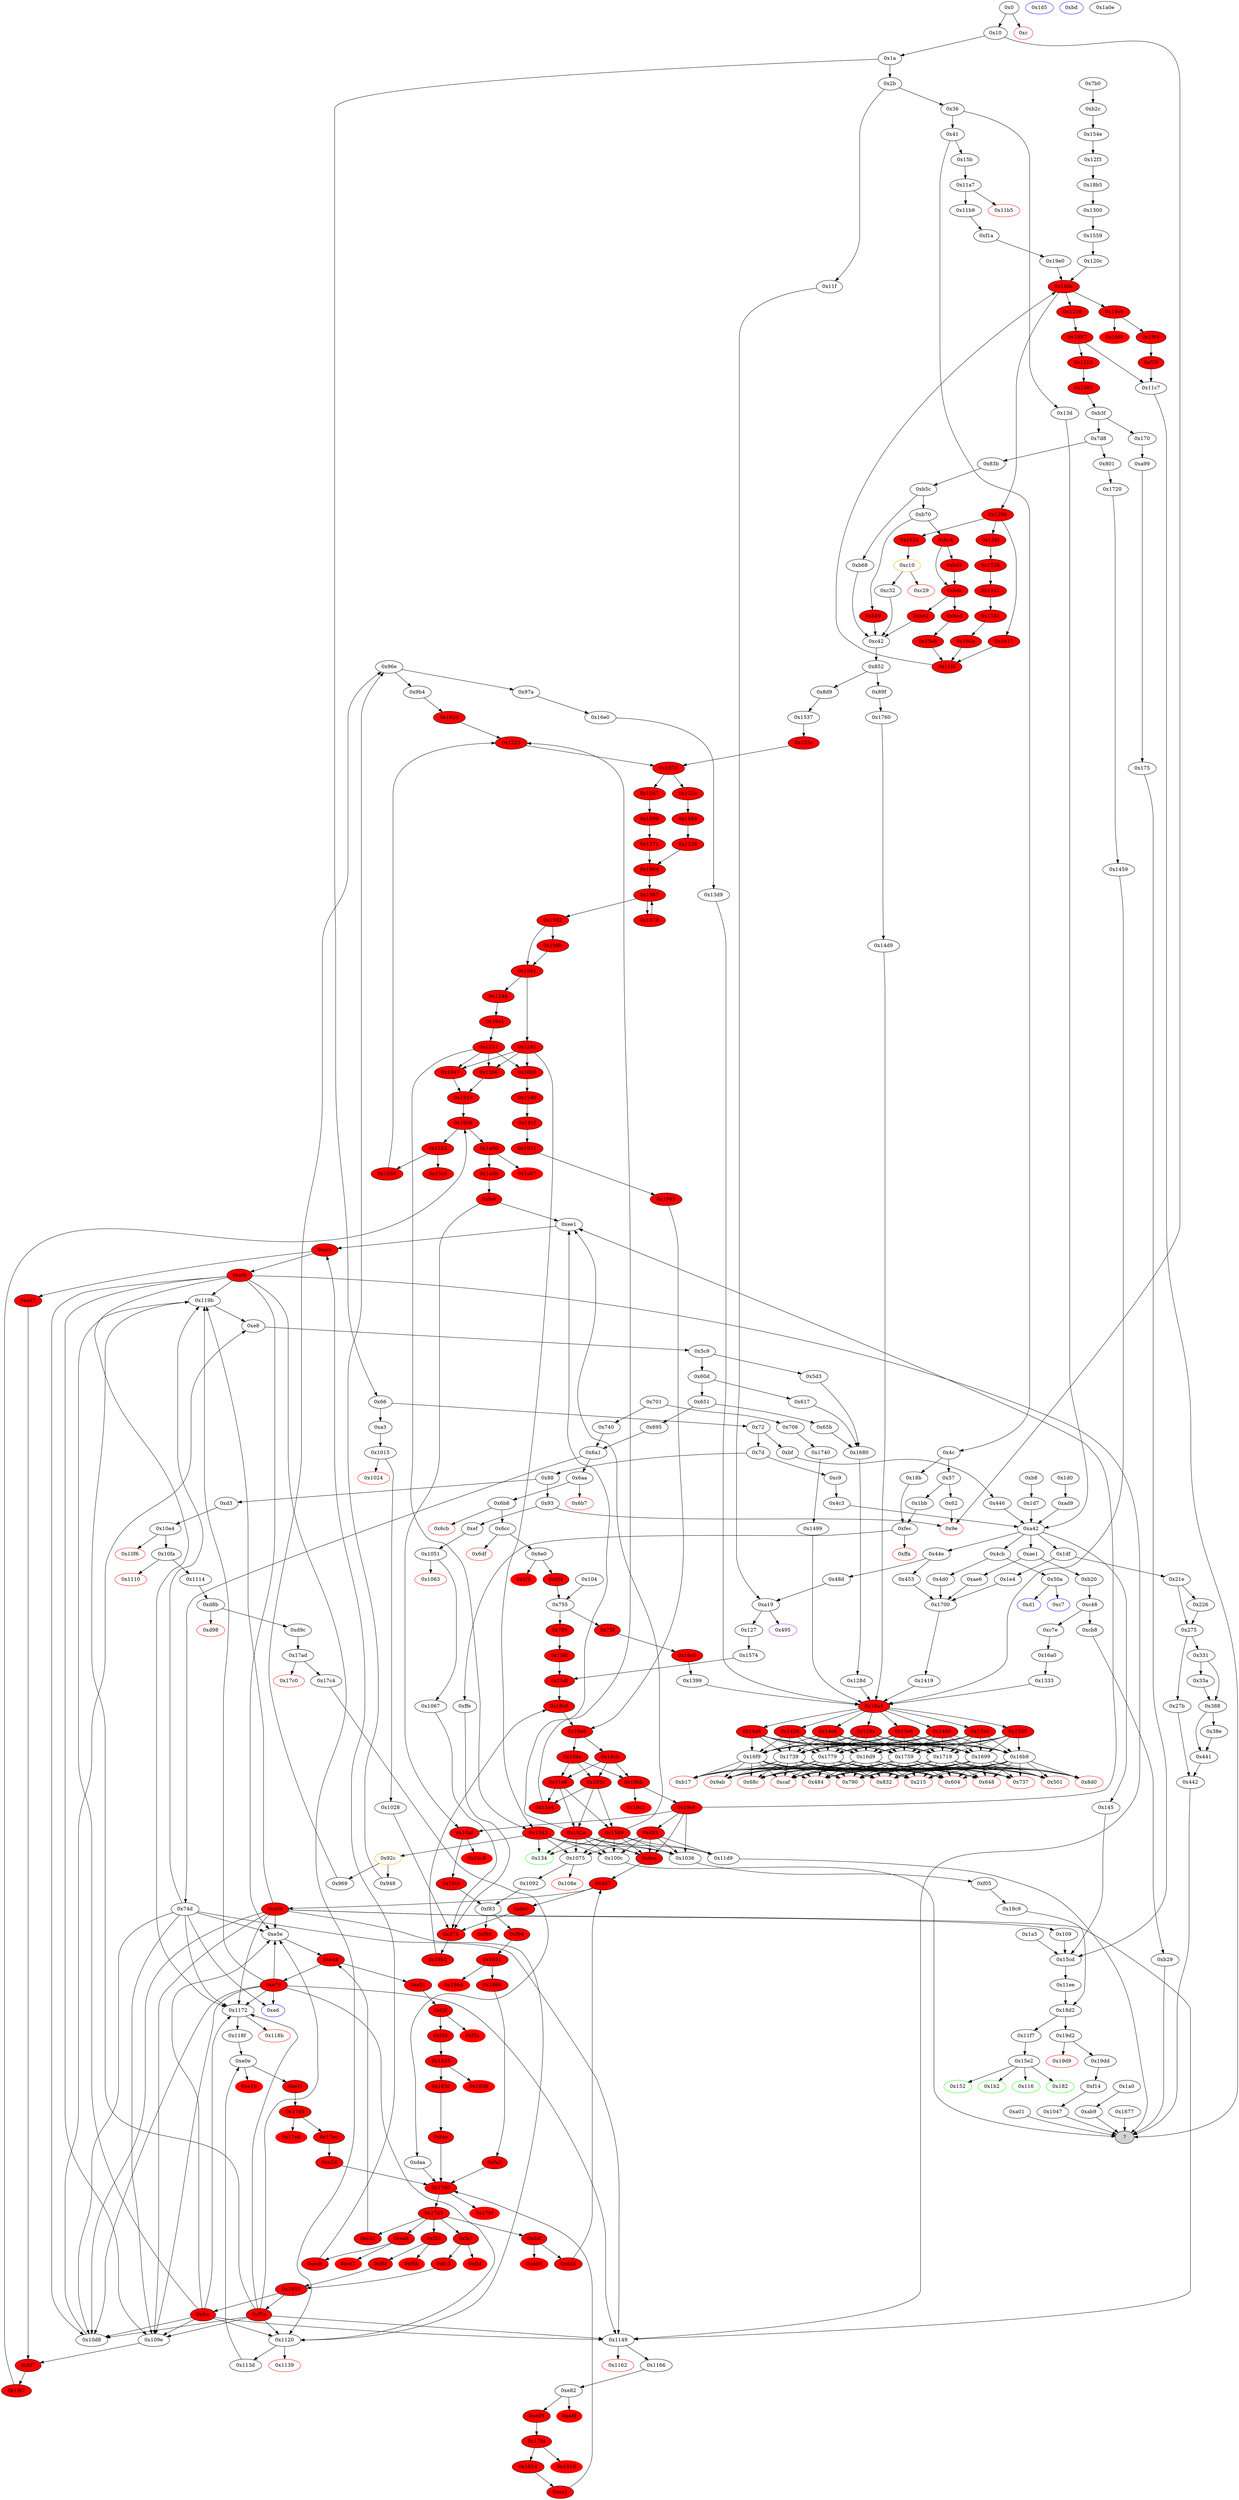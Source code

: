 strict digraph "" {
"0x16f9" [fillcolor=white, id="0x16f9", style=filled, tooltip="Block 0x16f9\n[0x16f9:0x16ff]\n---\nPredecessors: [0x129a, 0x1340, 0x13a6, 0x13e6, 0x1426, 0x1466, 0x14a6, 0x14e6]\nSuccessors: [0x215, 0x484, 0x501, 0x604, 0x648, 0x68c, 0x737, 0x790, 0x832, 0x8d0, 0x9ab, 0xb17, 0xcaf]\n---\n0x16f9 JUMPDEST\n0x16fa SWAP1\n0x16fb POP\n0x16fc SWAP2\n0x16fd SWAP1\n0x16fe POP\n0x16ff JUMP\n---\n0x16f9: JUMPDEST \n0x16ff: JUMP {0x215, 0x484, 0x501, 0x604, 0x648, 0x68c, 0x737, 0x790, 0x832, 0x8d0, 0x9ab, 0xb17, 0xcaf}\n---\nEntry stack: [S17, S16, S15, S14, S13, 0x1, 0x0, 0x852, S9, S8, S7, S6, S5, S4, {0x215, 0x484, 0x501, 0x604, 0x648, 0x68c, 0x737, 0x790, 0x832, 0x8d0, 0x9ab, 0xb17, 0xcaf}, S2, S1, S0]\nStack pops: 4\nStack additions: [S0]\nExit stack: [S17, S16, S15, S14, S13, 0x1, 0x0, 0x852, S9, S8, S7, S6, S5, S4, S0]\n\nDef sites:\nS17: {}\nS16: {}\nS15: {}\nS14: {}\nS13: {}\n0x1: {0x83b.0x83c}\n0x0: {0x83b.0x83e}\n0x852: {0x83b.0x840}\nS9: {0xe51.0xe54, 0x6aa.0x6aa, 0x1a.0x1f}\nS8: {0xe51.0xe55, 0x6b8.0x6c0, 0xd3.0xd4}\nS7: {0x10e4.0x10e5, 0xf40.0xf42, 0x6cc.0x6d4, 0x1a.0x1f, 0xb5c.0xb5d}\nS6: {0x1a.0x1f, 0xbf.0xc0, 0xe5e.0xe64, 0xb70.0xb7a, 0x7b0.0x7b3, 0xe32.0xe42, 0xc9.0xca, 0xee1.0xee7, 0x6e0.0x6e8, 0x10e4.0x10e5}\nS5: {0x1a.0x1f, 0xe5e.0xe6a, 0x7b0.0x7cb, 0xb70.0xb81, 0xe32.0xe3c, 0x6f4.0x6fc, 0xfd7.0xfdb, 0xb20.0xb21, 0x10e4.0x10e8}\nS4: {0x1780_0xf4e.0x1785, 0x1780_0xfa2.0x1785, 0x1a.0x1f, 0x1780_0xea1.0x1785, 0x1780_0xe2d.0x1785, 0xbf.0xc0, 0xb3f.0xb55, 0x755.0x756, 0x6f4.0x6fc, 0xc9.0xca, 0x92c.0x93a, 0x1780_0xdaa.0x1785, 0xa3.0xac}\n{0x215, 0x484, 0x501, 0x604, 0x648, 0x68c, 0x737, 0x790, 0x832, 0x8d0, 0x9ab, 0xb17, 0xcaf}: {0x65b.0x684, 0x97a.0x9a3, 0xae6.0xb0f, 0x75f.0x788, 0x89f.0x8c8, 0xc7e.0xca7, 0x4d0.0x4f9, 0x5d3.0x5fc, 0x453.0x47c, 0x617.0x640, 0x801.0x82a, 0x1e4.0x20d, 0x706.0x72f}\nS2: {0x65b.0x683, 0x97a.0x9a2, 0xae6.0xb0e, 0x75f.0x787, 0x89f.0x8c7, 0xc7e.0xca6, 0x4d0.0x4f8, 0x5d3.0x5fb, 0x453.0x47b, 0x617.0x63f, 0x801.0x829, 0x1e4.0x20c, 0x706.0x72e}\nS1: {0x1740.0x1746, 0x1760.0x1766, 0x1700.0x1706, 0x1720.0x1726, 0x16c0.0x16c6, 0x16e0.0x16e6, 0x1680.0x1686, 0x16a0.0x16a6}\nS0: {0x129a.0x12ec, 0x1340.0x1392, 0x14e6.0x1512, 0x14a6.0x14d2, 0x1466.0x1492, 0x1426.0x1452, 0x13e6.0x1412, 0x13a6.0x13d2}\n"];
"0x66" [fillcolor=white, id="0x66", style=filled, tooltip="Block 0x66\n[0x66:0x71]\n---\nPredecessors: [0x1a]\nSuccessors: [0x72, 0xa3]\n---\n0x66 JUMPDEST\n0x67 DUP1\n0x68 PUSH4 0x3b1590cb\n0x6d EQ\n0x6e PUSH2 0xa3\n0x71 JUMPI\n---\n0x66: JUMPDEST \n0x68: V33 = 0x3b1590cb\n0x6d: V34 = EQ 0x3b1590cb V13\n0x6e: V35 = 0xa3\n0x71: JUMPI 0xa3 V34\n---\nEntry stack: [V13]\nStack pops: 1\nStack additions: [S0]\nExit stack: [V13]\n\nDef sites:\nV13: {0x1a.0x1f}\n"];
"0x1780" [fillcolor=red, id="0x1780", style=filled, tooltip="Block 0x1780\n[0x1780:0x179e]\n---\nPredecessors: [0xdaa, 0xe2d, 0xea1, 0xf4e, 0xfa2]\nSuccessors: [0x179f, 0x17a3]\n---\n0x1780 JUMPDEST\n0x1781 PUSH1 0x0\n0x1783 PUSH1 0x40\n0x1785 MLOAD\n0x1786 SWAP1\n0x1787 POP\n0x1788 DUP2\n0x1789 DUP2\n0x178a ADD\n0x178b DUP2\n0x178c DUP2\n0x178d LT\n0x178e PUSH8 0xffffffffffffffff\n0x1797 DUP3\n0x1798 GT\n0x1799 OR\n0x179a ISZERO\n0x179b PUSH2 0x17a3\n0x179e JUMPI\n---\n0x1780: JUMPDEST \n0x1781: V1371 = 0x0\n0x1783: V1372 = 0x40\n0x1785: V1373 = M[0x40]\n0x178a: V1374 = ADD V1373 S0\n0x178d: V1375 = LT V1374 V1373\n0x178e: V1376 = 0xffffffffffffffff\n0x1798: V1377 = GT V1374 0xffffffffffffffff\n0x1799: V1378 = OR V1377 V1375\n0x179a: V1379 = ISZERO V1378\n0x179b: V1380 = 0x17a3\n0x179e: JUMPI 0x17a3 V1379\n---\nEntry stack: [S32, S31, S30, S29, S28, S27, S26, S25, {0xed, 0xe5e, 0x109e, 0x10d8, 0x1149, 0x1172, 0x119b}, 0xe8, S22, S21, S20, S19, S18, S17, S16, S15, S14, S13, S12, S11, S10, S9, S8, S7, {0xe5e, 0x109e, 0x10d8, 0x1120, 0x1149, 0x1172, 0x119b}, S5, S4, 0x0, S2, {0xdaf, 0xe32, 0xea6, 0xf53, 0xfa7}, S0]\nStack pops: 1\nStack additions: [S0, V1373, V1374]\nExit stack: [S32, S31, S30, S29, S28, S27, S26, S25, {0xed, 0xe5e, 0x109e, 0x10d8, 0x1149, 0x1172, 0x119b}, 0xe8, S22, S21, S20, S19, S18, S17, S16, S15, S14, S13, S12, S11, S10, S9, S8, S7, {0xe5e, 0x109e, 0x10d8, 0x1120, 0x1149, 0x1172, 0x119b}, S5, S4, 0x0, S2, {0xdaf, 0xe32, 0xea6, 0xf53, 0xfa7}, S0, V1373, V1374]\n\nDef sites:\nS32: {}\nS31: {}\nS30: {}\nS29: {}\nS28: {}\nS27: {}\nS26: {}\nS25: {0x1149.0x1151, 0x1a.0x1f, 0x10af.0x10b7, 0xe51.0xe54, 0x1120.0x1128, 0x1172.0x117a, 0x1075.0x107d}\n{0xed, 0xe5e, 0x109e, 0x10d8, 0x1149, 0x1172, 0x119b}: {0x113d.0x113e, 0x10cc.0x10cd, 0x118f.0x1190, 0xe51.0xe55, 0xd3.0xd4, 0x1092.0x1093, 0x1166.0x1167}\n0xe8: {0xd3.0xdc}\nS22: {0xd3.0xe2, 0xe32.0xe3c}\nS21: {0x1780_0xe2d.0x1785, 0x1780_0xfa2.0x1785, 0xd3.0xd7, 0x1780_0xf4e.0x1785, 0x1780_0xea1.0x1785}\nS20: {0xf94.0xf96, 0xe1f.0xe21, 0x1780_0xf4e.0x1785, 0xf40.0xf42, 0xe93.0xe95, 0x10e4.0x10e5}\nS19: {0xe5e.0xe64, 0xee1.0xee7, 0xe32.0xe42, 0x10e4.0x10e5, 0x1780_0xf4e.0x1785}\nS18: {0xe5e.0xe6a, 0xe32.0xe3c, 0x10e4.0x10e8, 0xfd7.0xfdb, 0x1780_0xf4e.0x1785}\nS17: {0xee1.0xef4, 0xe32.0xe46, 0x10e4.0x10e8, 0xe5e.0xe71}\nS16: {0x1a.0x1f, 0x10fa.0x10ff, 0xe51.0xe54, 0x1172.0x117a, 0x1075.0x107d, 0x1149.0x1151, 0x10af.0x10b7, 0x1120.0x1128}\nS15: {0x113d.0x113e, 0xe51.0xe55, 0xd3.0xd4, 0x1092.0x1093, 0x1114.0x1115, 0x10cc.0x10cd, 0x118f.0x1190, 0x1166.0x1167}\nS14: {0xd3.0xdc, 0xd3.0xe2}\nS13: {0xd3.0xe2, 0xe32.0xe3c, 0xea6.0xeb0}\nS12: {0x1780_0xea1.0x1785, 0x1780_0xdaa.0x1785, 0x1780_0xe2d.0x1785, 0x1780_0xf4e.0x1785, 0x1780_0xfa2.0x1785, 0xd3.0xd7}\nS11: {0x1780_0xea1.0x1785, 0x1780_0xf4e.0x1785, 0x1780_0xfa2.0x1785, 0x1780_0xdaa.0x1785, 0xd9c.0xd9e, 0xe1f.0xe21, 0xe93.0xe95, 0xf94.0xf96, 0x18b.0x18c, 0xf40.0xf42, 0x1bb.0x1bc, 0x6f4.0x6fc, 0xef.0xf3, 0x1780_0xe2d.0x1785, 0xa3.0xac, 0x10e4.0x10e5}\nS10: {0x1780_0xdaa.0x1785, 0x1780_0xe2d.0x1785, 0x1780_0xea1.0x1785, 0x1bb.0x1bc, 0x1780_0xfa2.0x1785, 0xe5e.0xe64, 0xe32.0xe42, 0x6f4.0x6fc, 0x18b.0x18c, 0xef.0xf3, 0x1780_0xf4e.0x1785, 0xee1.0xee7, 0xa3.0xac, 0x10e4.0x10e5, 0xea6.0xeb6}\nS9: {0x1780_0xea1.0x1785, 0x1780_0xfa2.0x1785, 0x1780_0xf4e.0x1785, 0x1780_0xdaa.0x1785, 0xe5e.0xe6a, 0xfd7.0xfdb, 0x18b.0x18c, 0x1647.0x164a, 0x1bb.0x1bc, 0xe32.0xe3c, 0x6f4.0x6fc, 0x15b6.0x15b9, 0xef.0xf3, 0x1780_0xe2d.0x1785, 0xa3.0xac, 0x10e4.0x10e8}\nS8: {0x8d9.0x91e, 0xecb.0xecc, 0xe5e.0xe71, 0xee1.0xef4, 0xe32.0xe46, 0x10e4.0x10e8}\nS7: {0x1149.0x1151, 0x10fa.0x10ff, 0x10af.0x10b7, 0xe51.0xe54, 0x1120.0x1128, 0x1172.0x117a, 0x1075.0x107d}\n{0xe5e, 0x109e, 0x10d8, 0x1120, 0x1149, 0x1172, 0x119b}: {0x113d.0x113e, 0x10cc.0x10cd, 0x118f.0x1190, 0xe51.0xe55, 0x1092.0x1093, 0x1114.0x1115, 0x1166.0x1167}\nS5: {0xd3.0xdc, 0xd3.0xe2, 0xe32.0xe3c, 0xea6.0xeb0}\nS4: {0x113d.0x1144, 0x10cc.0x10d3, 0x118f.0x1196, 0xe51.0xe54, 0x1092.0x1099, 0x1114.0x111b, 0x1166.0x116d}\n0x0: {0xd8b.0xd8c, 0xe82.0xe83, 0xf83.0xf84, 0xf2f.0xf30, 0xe0e.0xe0f}\nS2: {0xf40.0xf42, 0xe93.0xe95, 0xf94.0xf96, 0xd9c.0xd9e, 0xe1f.0xe21}\n{0xdaf, 0xe32, 0xea6, 0xf53, 0xfa7}: {0xf40.0xf43, 0xe93.0xe96, 0xf94.0xf97, 0xd9c.0xd9f, 0xe1f.0xe22}\nS0: {0x1814.0x181e, 0x183c.0x184a, 0x17ec.0x17f6, 0x17c4.0x17ce, 0x1868.0x1876}\n"];
"0x1908" [fillcolor=red, id="0x1908", style=filled, tooltip="Block 0x1908\n[0x1908:0x1911]\n---\nPredecessors: [0x1519, 0x19f7]\nSuccessors: [0x1522, 0x1a00]\n---\n0x1908 JUMPDEST\n0x1909 PUSH1 0x0\n0x190b DUP2\n0x190c SWAP1\n0x190d POP\n0x190e SWAP2\n0x190f SWAP1\n0x1910 POP\n0x1911 JUMP\n---\n0x1908: JUMPDEST \n0x1909: V1459 = 0x0\n0x1911: JUMP {0x1522, 0x1a00}\n---\nEntry stack: [S33, S32, S31, S30, S29, S28, S27, S26, {0xed, 0xe5e, 0x109e, 0x10d8, 0x1149, 0x1172, 0x119b}, 0xe8, S23, S22, S21, S20, S19, S18, S17, S16, S15, S14, S13, S12, S11, S10, S9, S8, S7, S6, S5, S4, S3, S2, {0x1522, 0x1a00}, S0]\nStack pops: 2\nStack additions: [S0]\nExit stack: [S33, S32, S31, S30, S29, S28, S27, S26, {0xed, 0xe5e, 0x109e, 0x10d8, 0x1149, 0x1172, 0x119b}, 0xe8, S23, S22, S21, S20, S19, S18, S17, S16, S15, S14, S13, S12, S11, S10, S9, S8, S7, S6, S5, S4, S3, S2, S0]\n\nDef sites:\nS33: {}\nS32: {}\nS31: {}\nS30: {}\nS29: {}\nS28: {}\nS27: {}\nS26: {0x1149.0x1151, 0x1a.0x1f, 0x10af.0x10b7, 0xe51.0xe54, 0x1120.0x1128, 0x1172.0x117a, 0x1075.0x107d}\n{0xed, 0xe5e, 0x109e, 0x10d8, 0x1149, 0x1172, 0x119b}: {0x113d.0x113e, 0x10cc.0x10cd, 0x118f.0x1190, 0xe51.0xe55, 0xd3.0xd4, 0x1092.0x1093, 0x1166.0x1167}\n0xe8: {0xd3.0xdc}\nS23: {0xd3.0xe2, 0xe32.0xe3c}\nS22: {0x1780_0xe2d.0x1785, 0x1780_0xfa2.0x1785, 0xd3.0xd7, 0x1780_0xf4e.0x1785, 0x1780_0xea1.0x1785}\nS21: {0xf94.0xf96, 0xe1f.0xe21, 0x1780_0xf4e.0x1785, 0xf40.0xf42, 0xe93.0xe95, 0x10e4.0x10e5}\nS20: {0xe5e.0xe64, 0xee1.0xee7, 0xe32.0xe42, 0x10e4.0x10e5, 0x1780_0xf4e.0x1785}\nS19: {0xe5e.0xe6a, 0xe32.0xe3c, 0x10e4.0x10e8, 0xfd7.0xfdb, 0x1780_0xf4e.0x1785}\nS18: {0xee1.0xef4, 0x6aa.0x6aa, 0x10e4.0x10e8, 0xe5e.0xe71, 0xe32.0xe46}\nS17: {0x6b8.0x6c0, 0x10fa.0x10ff, 0x1a.0x1f, 0xe51.0xe54, 0x1172.0x117a, 0x1075.0x107d, 0x1149.0x1151, 0x6aa.0x6aa, 0x10af.0x10b7, 0x1120.0x1128}\nS16: {0x6b8.0x6c0, 0x1a.0x1f, 0x113d.0x113e, 0xe51.0xe55, 0xd3.0xd4, 0x1092.0x1093, 0x1114.0x1115, 0x6cc.0x6d4, 0x10cc.0x10cd, 0x118f.0x1190, 0x1166.0x1167}\nS15: {0x1a.0x1f, 0x6cc.0x6d4, 0x6e0.0x6e8, 0xa3.0xa4, 0xd3.0xe2, 0xd3.0xdc}\nS14: {0xe32.0xe3c, 0x6e0.0x6e8, 0xa3.0xac, 0xd3.0xe2, 0x6f4.0x6fc, 0xa3.0xa4, 0xea6.0xeb0}\nS13: {0x1780_0xea1.0x1785, 0x1780_0xe2d.0x1785, 0x1780_0xfa2.0x1785, 0x1780_0xf4e.0x1785, 0xd3.0xd7, 0x755.0x756, 0x6f4.0x6fc, 0x1780_0xdaa.0x1785, 0xa3.0xb2, 0xa3.0xac}\nS12: {0x799.0x79a, 0xd9c.0xd9e, 0xe1f.0xe21, 0xe93.0xe95, 0x755.0x756, 0xf94.0xf96, 0xdea.0xdf0, 0x1780_0xf4e.0x1785, 0xf40.0xf42, 0xa3.0xa7, 0x10e4.0x10e5, 0xa3.0xb2}\nS11: {0x799.0x7a5, 0x799.0x79a, 0x1780_0xea1.0x1785, 0x1780_0xe2d.0x1785, 0x1780_0xfa2.0x1785, 0x1780_0xf4e.0x1785, 0xd3.0xd7, 0x1015.0x1016, 0x18b.0x18c, 0xa3.0xac, 0x1bb.0x1bc, 0x6f4.0x6fc, 0xdea.0xdf6, 0xdea.0xdf0, 0xef.0xf3, 0x1780_0xdaa.0x1785, 0xee1.0xee7, 0xa3.0xa7, 0xea6.0xeb6}\nS10: {0x799.0x7a5, 0x6b8.0x6c0, 0x8d9.0x906, 0x1a.0x1f, 0xe5e.0xe6a, 0xe32.0xe3c, 0x1015.0x1016, 0xfd7.0xfdb, 0xdea.0xdfd, 0xdea.0xdf6, 0x1780_0xf4e.0x1785, 0xee1.0xeed, 0x10e4.0x10e8, 0xea6.0xeb0}\nS9: {0x8d9.0x91e, 0x6b8.0x6c0, 0x1a.0x1f, 0xe5e.0xe71, 0xe32.0xe46, 0x1015.0x1016, 0x1028.0x1029, 0xecb.0xecc, 0xdea.0xdf6, 0xdea.0xdfd, 0x6cc.0x6d4, 0xee1.0xef4, 0x10e4.0x10e8, 0x127.0x12b}\nS8: {0xa19_0x11f.0xa3d, 0xa19_0x48d.0xa3d, 0x8d9.0x923, 0x109e.0x10a2, 0x6e0.0x6e8, 0x1028.0x102b, 0x1028.0x1029, 0xdea.0xdf6, 0x6cc.0x6d4, 0xee1.0xeed, 0xde0.0xde1, 0x127.0x12b, 0xea6.0xeb0}\nS7: {0x799.0x7a4, 0xa19_0x11f.0xa3d, 0xa19_0x48d.0xa3d, 0x109e.0x10a4, 0xed7.0xed8, 0xde0.0xde1, 0x1028.0x102b, 0x6e0.0x6e8, 0xa3.0xb2, 0x127.0x12a}\nS6: {0x799.0x7a4, 0x8d9.0x922, 0xd3.0xe2, 0xe32.0xe3c, 0x1574.0x157a, 0x1028.0x1031, 0xdea.0xdf6, 0x158f.0x1595, 0xa3.0xb2, 0x127.0x12a}\nS5: {0x1251_0x1982.0x1253, 0x1251_0x198b.0x1253, 0xee1.0xeed, 0x109e.0x10aa, 0x1281.0x1284, 0xea6.0xeb0}\nS4: {0xfd7.0xfdb, 0x1647.0x164a, 0x15b6.0x15b9}\nS3: {0xfd7.0xfde, 0x1647.0x1650, 0x15b6.0x15bf}\nS2: {0x799.0x7a4, 0xa19_0x11f.0xa3d, 0xa19_0x48d.0xa3d, 0x8d9.0x91e, 0x1a.0x1f, 0x109e.0x10a4, 0x1015.0x1016, 0xed7.0xed8, 0xfd7.0xfdb, 0x6cc.0x6d4, 0x6b8.0x6c0, 0x6e0.0x6e8, 0x127.0x12a, 0x1028.0x102b, 0x1028.0x1029, 0xdea.0xdf6, 0xdea.0xdfd, 0xee1.0xef4, 0xde0.0xde1, 0xa3.0xb2, 0x127.0x12b}\n{0x1522, 0x1a00}: {0x1519.0x151a, 0x19f7.0x19f8}\nS0: {0x799.0x7a4, 0xa19_0x11f.0xa3d, 0xa19_0x48d.0xa3d, 0x8d9.0x91e, 0x1a.0x1f, 0x109e.0x10a4, 0x1015.0x1016, 0xed7.0xed8, 0xfd7.0xfdb, 0x6cc.0x6d4, 0x6b8.0x6c0, 0x6e0.0x6e8, 0x127.0x12a, 0x1028.0x102b, 0x1028.0x1029, 0xdea.0xdf6, 0xdea.0xdfd, 0xee1.0xef4, 0xde0.0xde1, 0xa3.0xb2, 0x127.0x12b}\n"];
"0x1238" [fillcolor=red, id="0x1238", style=filled, tooltip="Block 0x1238\n[0x1238:0x1247]\n---\nPredecessors: [0x1888]\nSuccessors: [0x1964]\n---\n0x1238 JUMPDEST\n0x1239 SWAP4\n0x123a POP\n0x123b PUSH2 0x1248\n0x123e DUP2\n0x123f DUP6\n0x1240 PUSH1 0x20\n0x1242 DUP7\n0x1243 ADD\n0x1244 PUSH2 0x1964\n0x1247 JUMP\n---\n0x1238: JUMPDEST \n0x123b: V1119 = 0x1248\n0x1240: V1120 = 0x20\n0x1243: V1121 = ADD S3 0x20\n0x1244: V1122 = 0x1964\n0x1247: JUMP 0x1964\n---\nEntry stack: [S26, S25, S24, S23, S22, S21, 0x1, S19, S18, S17, S16, S15, S14, S13, S12, S11, S10, S9, S8, S7, S6, {0x1543, 0x15b6, 0x1647, 0x1668}, S4, S3, 0x0, S1, V1443]\nStack pops: 5\nStack additions: [S0, S3, S2, S1, 0x1248, S1, S0, V1121]\nExit stack: [S26, S25, S24, S23, S22, S21, 0x1, S19, S18, S17, S16, S15, S14, S13, S12, S11, S10, S9, S8, S7, S6, {0x1543, 0x15b6, 0x1647, 0x1668}, V1443, S3, 0x0, S1, 0x1248, S1, V1443, V1121]\n\nDef sites:\nS26: {}\nS25: {}\nS24: {}\nS23: {}\nS22: {}\nS21: {}\n0x1: {0x83b.0x83c}\nS19: {0xe51.0xe54, 0x83b.0x83e, 0x6aa.0x6aa, 0x1a.0x1f}\nS18: {0x6b8.0x6c0, 0x83b.0x840, 0x1a.0x1f, 0xe51.0xe54, 0xe51.0xe55, 0x1172.0x117a, 0x1075.0x107d, 0x1149.0x1151, 0x6aa.0x6aa, 0xef.0xf0, 0x10af.0x10b7, 0x1120.0x1128}\nS17: {0x6b8.0x6c0, 0x1a.0x1f, 0x113d.0x113e, 0xe51.0xe55, 0x1092.0x1093, 0x6cc.0x6d4, 0xef.0xf8, 0xef.0xf0, 0x10cc.0x10cd, 0x118f.0x1190, 0x1166.0x1167}\nS16: {0x1a.0x1f, 0x6cc.0x6d4, 0xef.0xfe, 0xdaf.0xdb9, 0xef.0xf8, 0x6e0.0x6e8, 0xa3.0xa4, 0x92c.0x93a}\nS15: {0x1bb.0x1bc, 0x1a.0x1f, 0xb5c.0xb5d, 0x6f4.0x6fc, 0x18b.0x18c, 0xef.0xf3, 0x1780_0xf4e.0x1785, 0xdaf.0xdb9, 0x6e0.0x6e8, 0xa3.0xac, 0xef.0xfe, 0xa3.0xa4, 0xea6.0xeb0}\nS14: {0x1780_0xfa2.0x1785, 0x1780_0xe2d.0x1785, 0x1780_0xf4e.0x1785, 0x1051.0x1052, 0x755.0x756, 0x18b.0x194, 0x18b.0x18c, 0xf40.0xf42, 0xa3.0xac, 0x1bb.0x1c4, 0x1bb.0x1bc, 0xb70.0xb7a, 0x7b0.0x7b3, 0x6f4.0x6fc, 0x9b4.0x9cc, 0xef.0xf3, 0x1780_0xea1.0x1785, 0xa3.0xb2}\nS13: {0x799.0x79a, 0xe1f.0xe21, 0x1051.0x1052, 0xe93.0xe95, 0x755.0x756, 0xf94.0xf96, 0x18b.0x19a, 0x18b.0x194, 0xf40.0xf42, 0xa3.0xb2, 0x1bb.0x1ca, 0x1bb.0x1c4, 0xb70.0xb81, 0x7b0.0x7cb, 0x9b4.0x9cd, 0xdea.0xdf0, 0xdaf.0xdbf, 0xa3.0xa7}\nS12: {0x799.0x7a5, 0x799.0x79a, 0x1780_0xf4e.0x1785, 0x1a.0x1f, 0x1051.0x1055, 0x1051.0x1052, 0x1015.0x1016, 0x18b.0x18f, 0x18b.0x19a, 0x1bb.0x1bf, 0x1bb.0x1ca, 0xb3f.0xb55, 0x9b4.0x9f5, 0xdea.0xdf6, 0xdea.0xdf0, 0xdaf.0xdb9, 0xdaf.0xdbf, 0xee1.0xee7, 0xa3.0xa7, 0xea6.0xeb6}\nS11: {0x799.0x7a5, 0x8d9.0x906, 0x1a.0x1f, 0x1051.0x1055, 0x1015.0x1016, 0xdd4.0xdd5, 0xc9.0xca, 0x18b.0x18f, 0x6b8.0x6c0, 0x1bb.0x1bf, 0xbf.0xc0, 0xdea.0xdfd, 0xdea.0xdf6, 0xfec.0xfed, 0xdaf.0xdb9, 0xee1.0xeed, 0xea6.0xeb0}\nS10: {0x8d9.0x91e, 0x1a.0x1f, 0x1051.0x1055, 0x1015.0x1016, 0xdd4.0xdd5, 0xc9.0xca, 0xecb.0xecc, 0x6cc.0x6d4, 0x6b8.0x6c0, 0xbf.0xc0, 0xffe.0xfff, 0x127.0x12b, 0x1028.0x1029, 0xdea.0xdf6, 0xdea.0xdfd, 0xfec.0xfed, 0xdaf.0xdb9, 0xee1.0xef4, 0x1067.0x1068}\nS9: {0xa19_0x11f.0xa3d, 0xa19_0x48d.0xa3d, 0x8d9.0x923, 0x109e.0x10a2, 0x6cc.0x6d4, 0xffe.0x1001, 0xffe.0xfff, 0x6e0.0x6e8, 0x1028.0x102b, 0x1028.0x1029, 0xdea.0xdf6, 0x1067.0x1068, 0x1067.0x106a, 0xdaf.0xdb9, 0xee1.0xeed, 0xde0.0xde1, 0x127.0x12b, 0xea6.0xeb0}\nS8: {0x799.0x7a4, 0xa19_0x11f.0xa3d, 0xa19_0x48d.0xa3d, 0x109e.0x10a4, 0xed7.0xed8, 0x18b.0x19a, 0x1bb.0x1ca, 0x83b.0x840, 0xffe.0x1001, 0x6e0.0x6e8, 0x9b4.0x9f1, 0x127.0x12a, 0x1028.0x102b, 0xef.0xfe, 0xde0.0xde1, 0xa3.0xb2, 0x1067.0x106a}\nS7: {0x799.0x7a4, 0x8d9.0x922, 0x1bb.0x1ca, 0xffe.0x1007, 0x1574.0x157a, 0x127.0x12a, 0x9b4.0x9f4, 0x1028.0x1031, 0x18b.0x19a, 0xdea.0xdf6, 0x158f.0x1595, 0xdaf.0xdb9, 0xef.0xfe, 0xa3.0xb2, 0x1067.0x1070}\nS6: {0xee1.0xeed, 0xffe.0x1007, 0x109e.0x10aa, 0x1574.0x157a, 0x1537.0x1538, 0x18e8_0x18c0.0x1901, 0x1028.0x1031, 0xdea.0xdf6, 0x162d.0x1633, 0x158f.0x1595, 0xdaf.0xdb9, 0x1281.0x1284, 0x1067.0x1070, 0xea6.0xeb0}\n{0x1543, 0x15b6, 0x1647, 0x1668}: {0x162d.0x163e, 0x15a4.0x15ad, 0x1537.0x153a, 0x1656.0x165f}\nS4: {0x8d9.0x922, 0xee1.0xeed, 0xffe.0x1007, 0x109e.0x10aa, 0x1574.0x157a, 0x18e8_0x18c0.0x1901, 0x1028.0x1031, 0xdea.0xdf6, 0x162d.0x1633, 0x158f.0x1595, 0xdaf.0xdb9, 0x1281.0x1284, 0x1067.0x1070, 0xea6.0xeb0}\nS3: {0xa19_0x11f.0xa3d, 0xa19_0x48d.0xa3d, 0x8d9.0x923, 0x109e.0x10a2, 0x6cc.0x6d4, 0x83b.0x840, 0xffe.0x1001, 0xffe.0xfff, 0x6e0.0x6e8, 0x1028.0x102b, 0x1028.0x1029, 0xdea.0xdf6, 0x1067.0x1068, 0x1067.0x106a, 0xdaf.0xdb9, 0xee1.0xeed, 0xde0.0xde1, 0x127.0x12b, 0xea6.0xeb0}\n0x0: {0x1223.0x1224, 0x125c.0x125d}\nS1: {0x187d_0x125c.0x1881, 0x187d_0x1223.0x1881}\nV1443: {0x1888.0x1891}\n"];
"0xf14" [fillcolor=white, id="0xf14", style=filled, tooltip="Block 0xf14\n[0xf14:0xf19]\n---\nPredecessors: [0x19dd]\nSuccessors: [0x1047]\n---\n0xf14 JUMPDEST\n0xf15 SWAP3\n0xf16 SWAP2\n0xf17 POP\n0xf18 POP\n0xf19 JUMP\n---\n0xf14: JUMPDEST \n0xf19: JUMP S3\n---\nEntry stack: [S8, S7, V13, S5, {0x20, 0x116, 0x152, 0x182, 0x1b2}, S3, S2, S1, S0]\nStack pops: 4\nStack additions: [S0]\nExit stack: [S8, S7, V13, S5, {0x20, 0x116, 0x152, 0x182, 0x1b2}, S0]\n\nDef sites:\nS8: {}\nS7: {}\nV13: {0x1a.0x1f}\nS5: {0xc9.0xca, 0x1a.0x1f, 0xbf.0xc0}\n{0x20, 0x116, 0x152, 0x182, 0x1b2}: {0x109.0x10d, 0x1a5.0x1a9, 0x175.0x179, 0x145.0x149, 0x1036.0x103a}\nS3: {0xa42_0x4c3.0xa94, 0xa42_0xad9.0xa94, 0xa42_0x13d.0xa94, 0xa42_0x446.0xa94, 0xa42_0x1d7.0xa94, 0x1036.0x103c}\nS2: {0x109.0x10c, 0x1a5.0x1a8, 0x175.0x178, 0x145.0x148}\nS1: {0x15cd.0x15d3, 0x1036.0x1042}\nS0: {0xf05.0xf09, 0x15cd.0x15d6}\n"];
"0x60d" [fillcolor=white, id="0x60d", style=filled, tooltip="Block 0x60d\n[0x60d:0x616]\n---\nPredecessors: [0x5c9]\nSuccessors: [0x617, 0x651]\n---\n0x60d JUMPDEST\n0x60e DUP2\n0x60f MLOAD\n0x610 DUP5\n0x611 MLOAD\n0x612 EQ\n0x613 PUSH2 0x651\n0x616 JUMPI\n---\n0x60d: JUMPDEST \n0x60f: V352 = M[S1]\n0x611: V353 = M[S3]\n0x612: V354 = EQ V353 V352\n0x613: V355 = 0x651\n0x616: JUMPI 0x651 V354\n---\nEntry stack: [S12, S11, S10, S9, S8, S7, S6, S5, {0xed, 0xe5e, 0x109e, 0x10d8, 0x1149, 0x1172, 0x119b}, S3, S2, S1, S0]\nStack pops: 4\nStack additions: [S3, S2, S1, S0]\nExit stack: [S12, S11, S10, S9, S8, S7, S6, S5, {0xed, 0xe5e, 0x109e, 0x10d8, 0x1149, 0x1172, 0x119b}, S3, S2, S1, S0]\n\nDef sites:\nS12: {}\nS11: {}\nS10: {}\nS9: {}\nS8: {}\nS7: {}\nS6: {}\nS5: {0x1149.0x1151, 0x1a.0x1f, 0x10af.0x10b7, 0xe51.0xe54, 0x1120.0x1128, 0x1172.0x117a, 0x1075.0x107d}\n{0xed, 0xe5e, 0x109e, 0x10d8, 0x1149, 0x1172, 0x119b}: {0x113d.0x113e, 0x10cc.0x10cd, 0x118f.0x1190, 0xe51.0xe55, 0xd3.0xd4, 0x1092.0x1093, 0x1166.0x1167}\nS3: {0xe1f.0xe21, 0x1780_0xf4e.0x1785, 0xf40.0xf42, 0xe93.0xe95, 0x10e4.0x10e5, 0xf94.0xf96}\nS2: {0xee1.0xee7, 0x1780_0xf4e.0x1785, 0xe32.0xe42, 0x10e4.0x10e5, 0xe5e.0xe64}\nS1: {0x1780_0xf4e.0x1785, 0xe32.0xe3c, 0x10e4.0x10e8, 0xfd7.0xfdb, 0xe5e.0xe6a}\nS0: {0x1780_0xea1.0x1785, 0x1780_0xe2d.0x1785, 0x1780_0xfa2.0x1785, 0x1bb.0x1bc, 0x1780_0xf4e.0x1785, 0xd3.0xd7, 0x6f4.0x6fc, 0x18b.0x18c, 0xef.0xf3, 0x1780_0xdaa.0x1785, 0xa3.0xac}\n"];
"0x16a0" [fillcolor=white, id="0x16a0", style=filled, tooltip="Block 0x16a0\n[0x16a0:0x16b8]\n---\nPredecessors: [0xc7e]\nSuccessors: [0x1333]\n---\n0x16a0 JUMPDEST\n0x16a1 PUSH1 0x0\n0x16a3 PUSH1 0x20\n0x16a5 DUP3\n0x16a6 ADD\n0x16a7 SWAP1\n0x16a8 POP\n0x16a9 DUP2\n0x16aa DUP2\n0x16ab SUB\n0x16ac PUSH1 0x0\n0x16ae DUP4\n0x16af ADD\n0x16b0 MSTORE\n0x16b1 PUSH2 0x16b9\n0x16b4 DUP2\n0x16b5 PUSH2 0x1333\n0x16b8 JUMP\n---\n0x16a0: JUMPDEST \n0x16a1: V1315 = 0x0\n0x16a3: V1316 = 0x20\n0x16a6: V1317 = ADD V780 0x20\n0x16ab: V1318 = SUB V1317 V780\n0x16ac: V1319 = 0x0\n0x16af: V1320 = ADD V780 0x0\n0x16b0: M[V1320] = V1318\n0x16b1: V1321 = 0x16b9\n0x16b5: V1322 = 0x1333\n0x16b8: JUMP 0x1333\n---\nEntry stack: [V13, S4, 0xb29, S2, 0xcaf, V780]\nStack pops: 1\nStack additions: [S0, V1317, 0x16b9, V1317]\nExit stack: [V13, S4, 0xb29, S2, 0xcaf, V780, V1317, 0x16b9, V1317]\n\nDef sites:\nV13: {0x1a.0x1f}\nS4: {0xc9.0xca, 0x1a.0x1f, 0xbf.0xc0}\n0xb29: {0xb20.0xb21}\nS2: {0xc9.0xca, 0x1a.0x1f, 0xbf.0xc0}\n0xcaf: {0xc7e.0xca7}\nV780: {0xc7e.0xca6}\n"];
"0x16c0" [fillcolor=red, id="0x16c0", style=filled, tooltip="Block 0x16c0\n[0x16c0:0x16d8]\n---\nPredecessors: [0x75f]\nSuccessors: [0x1399]\n---\n0x16c0 JUMPDEST\n0x16c1 PUSH1 0x0\n0x16c3 PUSH1 0x20\n0x16c5 DUP3\n0x16c6 ADD\n0x16c7 SWAP1\n0x16c8 POP\n0x16c9 DUP2\n0x16ca DUP2\n0x16cb SUB\n0x16cc PUSH1 0x0\n0x16ce DUP4\n0x16cf ADD\n0x16d0 MSTORE\n0x16d1 PUSH2 0x16d9\n0x16d4 DUP2\n0x16d5 PUSH2 0x1399\n0x16d8 JUMP\n---\n0x16c0: JUMPDEST \n0x16c1: V1323 = 0x0\n0x16c3: V1324 = 0x20\n0x16c6: V1325 = ADD V446 0x20\n0x16cb: V1326 = SUB V1325 V446\n0x16cc: V1327 = 0x0\n0x16cf: V1328 = ADD V446 0x0\n0x16d0: M[V1328] = V1326\n0x16d1: V1329 = 0x16d9\n0x16d5: V1330 = 0x1399\n0x16d8: JUMP 0x1399\n---\nEntry stack: [S22, S21, S20, S19, S18, S17, S16, S15, {0xed, 0xe5e, 0x109e, 0x10d8, 0x1149, 0x1172, 0x119b}, S13, S12, S11, S10, V381, S8, 0x701, V395, V404, V413, V422, 0x0, 0x790, V446]\nStack pops: 1\nStack additions: [S0, V1325, 0x16d9, V1325]\nExit stack: [S22, S21, S20, S19, S18, S17, S16, S15, {0xed, 0xe5e, 0x109e, 0x10d8, 0x1149, 0x1172, 0x119b}, S13, S12, S11, S10, V381, S8, 0x701, V395, V404, V413, V422, 0x0, 0x790, V446, V1325, 0x16d9, V1325]\n\nDef sites:\nS22: {}\nS21: {}\nS20: {}\nS19: {}\nS18: {}\nS17: {}\nS16: {}\nS15: {0x1149.0x1151, 0x1a.0x1f, 0x10af.0x10b7, 0xe51.0xe54, 0x1120.0x1128, 0x1172.0x117a, 0x1075.0x107d}\n{0xed, 0xe5e, 0x109e, 0x10d8, 0x1149, 0x1172, 0x119b}: {0x113d.0x113e, 0x10cc.0x10cd, 0x118f.0x1190, 0xe51.0xe55, 0xd3.0xd4, 0x1092.0x1093, 0x1166.0x1167}\nS13: {0xe1f.0xe21, 0x1780_0xf4e.0x1785, 0xf40.0xf42, 0xe93.0xe95, 0x10e4.0x10e5, 0xf94.0xf96}\nS12: {0xee1.0xee7, 0x1780_0xf4e.0x1785, 0xe32.0xe42, 0x10e4.0x10e5, 0xe5e.0xe64}\nS11: {0x1780_0xf4e.0x1785, 0xe32.0xe3c, 0x10e4.0x10e8, 0xfd7.0xfdb, 0xe5e.0xe6a}\nS10: {0x1780_0xea1.0x1785, 0x1780_0xf4e.0x1785, 0x1780_0xfa2.0x1785, 0x1bb.0x1bc, 0x1780_0xdaa.0x1785, 0xd3.0xd7, 0x6f4.0x6fc, 0x18b.0x18c, 0xef.0xf3, 0x1780_0xe2d.0x1785, 0xa3.0xac}\nV381: {0x695.0x699}\nS8: {0x740.0x745, 0x695.0x69c}\n0x701: {0x6aa.0x6aa}\nV395: {0x6b8.0x6c0}\nV404: {0x6cc.0x6d4}\nV413: {0x6e0.0x6e8}\nV422: {0x6f4.0x6fc}\n0x0: {0x755.0x756}\n0x790: {0x75f.0x788}\nV446: {0x75f.0x787}\n"];
"0x1964" [fillcolor=red, id="0x1964", style=filled, tooltip="Block 0x1964\n[0x1964:0x1966]\n---\nPredecessors: [0x1238, 0x1271]\nSuccessors: [0x1967]\n---\n0x1964 JUMPDEST\n0x1965 PUSH1 0x0\n---\n0x1964: JUMPDEST \n0x1965: V1474 = 0x0\n---\nEntry stack: [S29, S28, S27, S26, S25, S24, 0x1, S22, S21, S20, S19, S18, S17, S16, S15, S14, S13, S12, S11, S10, S9, {0x1543, 0x15b6, 0x1647, 0x1668}, S7, S6, 0x0, S4, {0x1248, 0x1281}, S2, S1, S0]\nStack pops: 0\nStack additions: [0x0]\nExit stack: [S29, S28, S27, S26, S25, S24, 0x1, S22, S21, S20, S19, S18, S17, S16, S15, S14, S13, S12, S11, S10, S9, {0x1543, 0x15b6, 0x1647, 0x1668}, S7, S6, 0x0, S4, {0x1248, 0x1281}, S2, S1, S0, 0x0]\n\nDef sites:\nS29: {}\nS28: {}\nS27: {}\nS26: {}\nS25: {}\nS24: {}\n0x1: {0x83b.0x83c}\nS22: {0xe51.0xe54, 0x83b.0x83e, 0x1a.0x1f, 0x6aa.0x6aa}\nS21: {0x6b8.0x6c0, 0x83b.0x840, 0x1a.0x1f, 0xe51.0xe54, 0xe51.0xe55, 0x1172.0x117a, 0x1075.0x107d, 0x1149.0x1151, 0x6aa.0x6aa, 0xef.0xf0, 0x10af.0x10b7, 0x1120.0x1128}\nS20: {0x6b8.0x6c0, 0x1a.0x1f, 0x113d.0x113e, 0xe51.0xe55, 0x1092.0x1093, 0x6cc.0x6d4, 0x10cc.0x10cd, 0x118f.0x1190, 0xef.0xf8, 0xef.0xf0, 0x1166.0x1167}\nS19: {0x1a.0x1f, 0x6cc.0x6d4, 0xef.0xfe, 0xdaf.0xdb9, 0xef.0xf8, 0x6e0.0x6e8, 0xa3.0xa4, 0x92c.0x93a}\nS18: {0x1bb.0x1bc, 0x1a.0x1f, 0xb5c.0xb5d, 0x6f4.0x6fc, 0x18b.0x18c, 0xef.0xf3, 0x1780_0xf4e.0x1785, 0xdaf.0xdb9, 0x6e0.0x6e8, 0xa3.0xa4, 0xef.0xfe, 0xa3.0xac, 0xea6.0xeb0}\nS17: {0x1780_0xfa2.0x1785, 0x1780_0xe2d.0x1785, 0x1780_0xf4e.0x1785, 0x1051.0x1052, 0x755.0x756, 0x18b.0x194, 0x18b.0x18c, 0xf40.0xf42, 0xa3.0xac, 0x1bb.0x1c4, 0x1bb.0x1bc, 0xb70.0xb7a, 0x7b0.0x7b3, 0x6f4.0x6fc, 0x9b4.0x9cc, 0xef.0xf3, 0x1780_0xea1.0x1785, 0xa3.0xb2}\nS16: {0x799.0x79a, 0xe1f.0xe21, 0x1051.0x1052, 0xe93.0xe95, 0x755.0x756, 0xf94.0xf96, 0x18b.0x19a, 0x18b.0x194, 0xf40.0xf42, 0xa3.0xb2, 0x1bb.0x1ca, 0x1bb.0x1c4, 0xb70.0xb81, 0x7b0.0x7cb, 0x9b4.0x9cd, 0xdea.0xdf0, 0xdaf.0xdbf, 0xa3.0xa7}\nS15: {0x799.0x7a5, 0x799.0x79a, 0x1780_0xf4e.0x1785, 0x1a.0x1f, 0x1051.0x1055, 0x1051.0x1052, 0x1015.0x1016, 0x18b.0x18f, 0x18b.0x19a, 0x1bb.0x1bf, 0x1bb.0x1ca, 0xb3f.0xb55, 0x9b4.0x9f5, 0xdea.0xdf6, 0xdea.0xdf0, 0xdaf.0xdb9, 0xdaf.0xdbf, 0xee1.0xee7, 0xa3.0xa7, 0xea6.0xeb6}\nS14: {0x799.0x7a5, 0x8d9.0x906, 0x1a.0x1f, 0x1051.0x1055, 0x1015.0x1016, 0xdd4.0xdd5, 0xc9.0xca, 0x18b.0x18f, 0x6b8.0x6c0, 0x1bb.0x1bf, 0xbf.0xc0, 0xdea.0xdfd, 0xdea.0xdf6, 0xfec.0xfed, 0xdaf.0xdb9, 0xee1.0xeed, 0xea6.0xeb0}\nS13: {0x8d9.0x91e, 0x1a.0x1f, 0x1051.0x1055, 0x1015.0x1016, 0xdd4.0xdd5, 0xc9.0xca, 0xecb.0xecc, 0x6cc.0x6d4, 0x6b8.0x6c0, 0xbf.0xc0, 0xffe.0xfff, 0x127.0x12b, 0x1028.0x1029, 0xdea.0xdf6, 0xdea.0xdfd, 0xfec.0xfed, 0xdaf.0xdb9, 0xee1.0xef4, 0x1067.0x1068}\nS12: {0xa19_0x11f.0xa3d, 0xa19_0x48d.0xa3d, 0x8d9.0x923, 0x109e.0x10a2, 0x6cc.0x6d4, 0xffe.0x1001, 0xffe.0xfff, 0x6e0.0x6e8, 0x1028.0x102b, 0x1028.0x1029, 0xdea.0xdf6, 0x1067.0x1068, 0x1067.0x106a, 0xdaf.0xdb9, 0xee1.0xeed, 0xde0.0xde1, 0x127.0x12b, 0xea6.0xeb0}\nS11: {0x799.0x7a4, 0xa19_0x11f.0xa3d, 0xa19_0x48d.0xa3d, 0x109e.0x10a4, 0xed7.0xed8, 0x18b.0x19a, 0x1bb.0x1ca, 0x83b.0x840, 0xffe.0x1001, 0x6e0.0x6e8, 0x9b4.0x9f1, 0x127.0x12a, 0x1028.0x102b, 0xef.0xfe, 0xde0.0xde1, 0xa3.0xb2, 0x1067.0x106a}\nS10: {0x799.0x7a4, 0x8d9.0x922, 0x1bb.0x1ca, 0xffe.0x1007, 0x1574.0x157a, 0x9b4.0x9f4, 0x127.0x12a, 0x1028.0x1031, 0x18b.0x19a, 0xdea.0xdf6, 0x158f.0x1595, 0xdaf.0xdb9, 0xef.0xfe, 0xa3.0xb2, 0x1067.0x1070}\nS9: {0xee1.0xeed, 0x109e.0x10aa, 0xffe.0x1007, 0x1574.0x157a, 0x1537.0x1538, 0x18e8_0x18c0.0x1901, 0x1028.0x1031, 0xdea.0xdf6, 0x162d.0x1633, 0x158f.0x1595, 0xdaf.0xdb9, 0x1281.0x1284, 0x1067.0x1070, 0xea6.0xeb0}\n{0x1543, 0x15b6, 0x1647, 0x1668}: {0x162d.0x163e, 0x15a4.0x15ad, 0x1537.0x153a, 0x1656.0x165f}\nS7: {0x8d9.0x922, 0x1281.0x1284, 0xffe.0x1007, 0x109e.0x10aa, 0x1574.0x157a, 0x18e8_0x18c0.0x1901, 0x1888.0x1891, 0x1028.0x1031, 0xdea.0xdf6, 0x162d.0x1633, 0x158f.0x1595, 0xdaf.0xdb9, 0xee1.0xeed, 0x1067.0x1070, 0xea6.0xeb0}\nS6: {0xa19_0x11f.0xa3d, 0xa19_0x48d.0xa3d, 0x8d9.0x923, 0x109e.0x10a2, 0x6cc.0x6d4, 0x83b.0x840, 0xffe.0x1001, 0xffe.0xfff, 0x6e0.0x6e8, 0x1028.0x102b, 0x1028.0x1029, 0xdea.0xdf6, 0x1067.0x1068, 0x1067.0x106a, 0xdaf.0xdb9, 0xee1.0xeed, 0xde0.0xde1, 0x127.0x12b, 0xea6.0xeb0}\n0x0: {0x1223.0x1224, 0x125c.0x125d}\nS4: {0x187d_0x125c.0x1881, 0x187d_0x1223.0x1881}\n{0x1248, 0x1281}: {0x1271.0x1274, 0x1238.0x123b}\nS2: {0x187d_0x125c.0x1881, 0x187d_0x1223.0x1881}\nS1: {0x8d9.0x922, 0x1281.0x1284, 0xffe.0x1007, 0x109e.0x10aa, 0x1574.0x157a, 0x18e8_0x18c0.0x1901, 0x1888.0x1891, 0x1028.0x1031, 0xdea.0xdf6, 0x162d.0x1633, 0x158f.0x1595, 0xdaf.0xdb9, 0xee1.0xeed, 0x1067.0x1070, 0xea6.0xeb0}\nS0: {0x1271.0x127c, 0x1238.0x1243}\n"];
"0x17ec" [fillcolor=red, id="0x17ec", style=filled, tooltip="Block 0x17ec\n[0x17ec:0x17fc]\n---\nPredecessors: [0x17d5]\nSuccessors: [0xe2d]\n---\n0x17ec JUMPDEST\n0x17ed PUSH1 0x20\n0x17ef DUP3\n0x17f0 MUL\n0x17f1 SWAP1\n0x17f2 POP\n0x17f3 PUSH1 0x20\n0x17f5 DUP2\n0x17f6 ADD\n0x17f7 SWAP1\n0x17f8 POP\n0x17f9 SWAP2\n0x17fa SWAP1\n0x17fb POP\n0x17fc JUMP\n---\n0x17ec: JUMPDEST \n0x17ed: V1399 = 0x20\n0x17f0: V1400 = MUL V860 0x20\n0x17f3: V1401 = 0x20\n0x17f6: V1402 = ADD V1400 0x20\n0x17fc: JUMP 0xe2d\n---\nEntry stack: [S25, S24, S23, S22, S21, S20, S19, S18, {0xed, 0xe5e, 0x109e, 0x10d8, 0x1149, 0x1172, 0x119b}, 0xe8, S15, S14, S13, S12, S11, S10, S9, {0x1149, 0x119b}, S7, S6, 0x0, V860, 0xe32, 0xe2d, V860, 0x0]\nStack pops: 3\nStack additions: [V1402]\nExit stack: [S25, S24, S23, S22, S21, S20, S19, S18, {0xed, 0xe5e, 0x109e, 0x10d8, 0x1149, 0x1172, 0x119b}, 0xe8, S15, S14, S13, S12, S11, S10, S9, {0x1149, 0x119b}, S7, S6, 0x0, V860, 0xe32, V1402]\n\nDef sites:\nS25: {}\nS24: {}\nS23: {}\nS22: {}\nS21: {}\nS20: {}\nS19: {}\nS18: {0x1149.0x1151, 0x1a.0x1f, 0x10af.0x10b7, 0xe51.0xe54, 0x1120.0x1128, 0x1172.0x117a, 0x1075.0x107d}\n{0xed, 0xe5e, 0x109e, 0x10d8, 0x1149, 0x1172, 0x119b}: {0x113d.0x113e, 0x10cc.0x10cd, 0x118f.0x1190, 0xe51.0xe55, 0xd3.0xd4, 0x1092.0x1093, 0x1166.0x1167}\n0xe8: {0xd3.0xdc}\nS15: {0xd3.0xe2, 0xe32.0xe3c}\nS14: {0x1780_0xe2d.0x1785, 0x1780_0xfa2.0x1785, 0xd3.0xd7, 0x1780_0xf4e.0x1785, 0x1780_0xea1.0x1785}\nS13: {0x1780_0xdaa.0x1785, 0x1780_0xea1.0x1785, 0x1780_0xe2d.0x1785, 0x1780_0xfa2.0x1785, 0xe1f.0xe21, 0xd3.0xd7, 0xe93.0xe95, 0xf94.0xf96, 0x18b.0x18c, 0xf40.0xf42, 0x1bb.0x1bc, 0x6f4.0x6fc, 0xef.0xf3, 0x1780_0xf4e.0x1785, 0xa3.0xac, 0x10e4.0x10e5}\nS12: {0xee1.0xee7, 0x1780_0xf4e.0x1785, 0xe32.0xe42, 0x10e4.0x10e5, 0xe5e.0xe64}\nS11: {0x1780_0xea1.0x1785, 0x1780_0xe2d.0x1785, 0x1780_0xfa2.0x1785, 0x1bb.0x1bc, 0x1780_0xf4e.0x1785, 0xe5e.0xe6a, 0xd3.0xd7, 0xe32.0xe3c, 0x6f4.0x6fc, 0xfd7.0xfdb, 0x18b.0x18c, 0xef.0xf3, 0x1780_0xdaa.0x1785, 0xa3.0xac, 0x10e4.0x10e8}\nS10: {0xee1.0xef4, 0xe32.0xe46, 0x10e4.0x10e8, 0xe5e.0xe71}\nS9: {0x1120.0x1128, 0x1172.0x117a}\n{0x1149, 0x119b}: {0x113d.0x113e, 0x118f.0x1190}\nS7: {0xd3.0xe2, 0xe32.0xe3c}\nS6: {0x113d.0x1144, 0x118f.0x1196}\n0x0: {0xe0e.0xe0f}\nV860: {0xe1f.0xe21}\n0xe32: {0xe1f.0xe22}\n0xe2d: {0xe1f.0xe25}\nV860: {0xe1f.0xe21}\n0x0: {0x17d5.0x17d6}\n"];
"0x832" [color=red, fillcolor=white, id="0x832", style=filled, tooltip="Block 0x832\n[0x832:0x83a]\n---\nPredecessors: [0x1699, 0x16b9, 0x16d9, 0x16f9, 0x1719, 0x1739, 0x1759, 0x1779]\nSuccessors: []\n---\n0x832 JUMPDEST\n0x833 PUSH1 0x40\n0x835 MLOAD\n0x836 DUP1\n0x837 SWAP2\n0x838 SUB\n0x839 SWAP1\n0x83a REVERT\n---\n0x832: JUMPDEST \n0x833: V497 = 0x40\n0x835: V498 = M[0x40]\n0x838: V499 = SUB S0 V498\n0x83a: REVERT V498 V499\n---\nEntry stack: [S14, S13, S12, S11, S10, 0x1, 0x0, 0x852, 0x701, V395, S4, S3, S2, S1, S0]\nStack pops: 1\nStack additions: []\nExit stack: [S14, S13, S12, S11, S10, 0x1, 0x0, 0x852, 0x701, V395, S4, S3, S2, S1]\n\nDef sites:\nS14: {}\nS13: {}\nS12: {}\nS11: {}\nS10: {}\n0x1: {0x83b.0x83c}\n0x0: {0x83b.0x83e}\n0x852: {0x83b.0x840}\n0x701: {0x6aa.0x6aa}\nV395: {0x6b8.0x6c0}\nS4: {0x1a.0x1f, 0x6cc.0x6d4, 0xb5c.0xb5d}\nS3: {0xc9.0xca, 0x7b0.0x7b3, 0x1a.0x1f, 0xbf.0xc0, 0x6e0.0x6e8, 0xb70.0xb7a}\nS2: {0xb20.0xb21, 0x7b0.0x7cb, 0x1a.0x1f, 0x6f4.0x6fc, 0xb70.0xb81}\nS1: {0xc9.0xca, 0x1a.0x1f, 0x92c.0x93a, 0xbf.0xc0, 0xb3f.0xb55, 0x755.0x756}\nS0: {0x129a.0x12ec, 0x1340.0x1392, 0x14e6.0x1512, 0x14a6.0x14d2, 0x1466.0x1492, 0x1426.0x1452, 0x13e6.0x1412, 0x13a6.0x13d2}\n"];
"0x2b" [fillcolor=white, id="0x2b", style=filled, tooltip="Block 0x2b\n[0x2b:0x35]\n---\nPredecessors: [0x1a]\nSuccessors: [0x36, 0x11f]\n---\n0x2b DUP1\n0x2c PUSH4 0x8da5cb5b\n0x31 EQ\n0x32 PUSH2 0x11f\n0x35 JUMPI\n---\n0x2c: V17 = 0x8da5cb5b\n0x31: V18 = EQ 0x8da5cb5b V13\n0x32: V19 = 0x11f\n0x35: JUMPI 0x11f V18\n---\nEntry stack: [V13]\nStack pops: 1\nStack additions: [S0]\nExit stack: [V13]\n\nDef sites:\nV13: {0x1a.0x1f}\n"];
"0x17c4" [fillcolor=white, id="0x17c4", style=filled, tooltip="Block 0x17c4\n[0x17c4:0x17d4]\n---\nPredecessors: [0x17ad]\nSuccessors: [0xdaa]\n---\n0x17c4 JUMPDEST\n0x17c5 PUSH1 0x20\n0x17c7 DUP3\n0x17c8 MUL\n0x17c9 SWAP1\n0x17ca POP\n0x17cb PUSH1 0x20\n0x17cd DUP2\n0x17ce ADD\n0x17cf SWAP1\n0x17d0 POP\n0x17d1 SWAP2\n0x17d2 SWAP1\n0x17d3 POP\n0x17d4 JUMP\n---\n0x17c4: JUMPDEST \n0x17c5: V1389 = 0x20\n0x17c8: V1390 = MUL V825 0x20\n0x17cb: V1391 = 0x20\n0x17ce: V1392 = ADD V1390 0x20\n0x17d4: JUMP 0xdaa\n---\nEntry stack: [V13, 0xed, 0xe8, V66, 0x4, 0x0, 0x0, 0x0, 0x0, V1049, 0x1120, V66, V1056, 0x0, V825, 0xdaf, 0xdaa, V825, 0x0]\nStack pops: 3\nStack additions: [V1392]\nExit stack: [V13, 0xed, 0xe8, V66, 0x4, 0x0, 0x0, 0x0, 0x0, V1049, 0x1120, V66, V1056, 0x0, V825, 0xdaf, V1392]\n\nDef sites:\nV13: {0x1a.0x1f}\n0xed: {0xd3.0xd4}\n0xe8: {0xd3.0xdc}\nV66: {0xd3.0xe2}\n0x4: {0xd3.0xd7}\n0x0: {0x10e4.0x10e5}\n0x0: {0x10e4.0x10e5}\n0x0: {0x10e4.0x10e8}\n0x0: {0x10e4.0x10e8}\nV1049: {0x10fa.0x10ff}\n0x1120: {0x1114.0x1115}\nV66: {0xd3.0xe2}\nV1056: {0x1114.0x111b}\n0x0: {0xd8b.0xd8c}\nV825: {0xd9c.0xd9e}\n0xdaf: {0xd9c.0xd9f}\n0xdaa: {0xd9c.0xda2}\nV825: {0xd9c.0xd9e}\n0x0: {0x17ad.0x17ae}\n"];
"0xea1" [fillcolor=red, id="0xea1", style=filled, tooltip="Block 0xea1\n[0xea1:0xea5]\n---\nPredecessors: [0x1814]\nSuccessors: [0x1780]\n---\n0xea1 JUMPDEST\n0xea2 PUSH2 0x1780\n0xea5 JUMP\n---\n0xea1: JUMPDEST \n0xea2: V894 = 0x1780\n0xea5: JUMP 0x1780\n---\nEntry stack: [S23, S22, S21, S20, S19, S18, S17, S16, {0xed, 0xe5e, 0x109e, 0x10d8}, 0xe8, S13, S12, S11, S10, S9, S8, V1071, 0x1172, S5, V1078, 0x0, V890, 0xea6, V1412]\nStack pops: 0\nStack additions: []\nExit stack: [S23, S22, S21, S20, S19, S18, S17, S16, {0xed, 0xe5e, 0x109e, 0x10d8}, 0xe8, S13, S12, S11, S10, S9, S8, V1071, 0x1172, S5, V1078, 0x0, V890, 0xea6, V1412]\n\nDef sites:\nS23: {}\nS22: {}\nS21: {}\nS20: {}\nS19: {}\nS18: {}\nS17: {}\nS16: {0xe51.0xe54, 0x1a.0x1f, 0x1075.0x107d, 0x10af.0x10b7}\n{0xed, 0xe5e, 0x109e, 0x10d8}: {0xe51.0xe55, 0xd3.0xd4, 0x1092.0x1093, 0x10cc.0x10cd}\n0xe8: {0xd3.0xdc}\nS13: {0xd3.0xe2, 0xe32.0xe3c}\nS12: {0x1780_0xfa2.0x1785, 0xd3.0xd7, 0x1780_0xf4e.0x1785}\nS11: {0xf40.0xf42, 0x10e4.0x10e5, 0xf94.0xf96, 0x1780_0xf4e.0x1785}\nS10: {0x1780_0xdaa.0x1785, 0x1780_0xe2d.0x1785, 0x1780_0xea1.0x1785, 0x1780_0xf4e.0x1785, 0x1bb.0x1bc, 0x6f4.0x6fc, 0x18b.0x18c, 0xef.0xf3, 0x1780_0xfa2.0x1785, 0xa3.0xac}\nS9: {0x1780_0xf4e.0x1785, 0xe32.0xe3c, 0x10e4.0x10e8, 0xfd7.0xfdb, 0xe5e.0xe6a}\nS8: {0xee1.0xef4, 0xe32.0xe46, 0x10e4.0x10e8, 0xe5e.0xe71}\nV1071: {0x1149.0x1151}\n0x1172: {0x1166.0x1167}\nS5: {0xd3.0xe2, 0xe32.0xe3c}\nV1078: {0x1166.0x116d}\n0x0: {0xe82.0xe83}\nV890: {0xe93.0xe95}\n0xea6: {0xe93.0xe96}\nV1412: {0x1814.0x181e}\n"];
"0x11f" [fillcolor=white, id="0x11f", style=filled, tooltip="Block 0x11f\n[0x11f:0x126]\n---\nPredecessors: [0x2b]\nSuccessors: [0xa19]\n---\n0x11f JUMPDEST\n0x120 PUSH2 0x127\n0x123 PUSH2 0xa19\n0x126 JUMP\n---\n0x11f: JUMPDEST \n0x120: V84 = 0x127\n0x123: V85 = 0xa19\n0x126: JUMP 0xa19\n---\nEntry stack: [V13]\nStack pops: 0\nStack additions: [0x127]\nExit stack: [V13, 0x127]\n\nDef sites:\nV13: {0x1a.0x1f}\n"];
"0x6f4" [fillcolor=red, id="0x6f4", style=filled, tooltip="Block 0x6f4\n[0x6f4:0x700]\n---\nPredecessors: [0x6e0]\nSuccessors: [0x755]\n---\n0x6f4 JUMPDEST\n0x6f5 PUSH1 0x20\n0x6f7 MUL\n0x6f8 PUSH1 0x20\n0x6fa ADD\n0x6fb ADD\n0x6fc MLOAD\n0x6fd PUSH2 0x755\n0x700 JUMP\n---\n0x6f4: JUMPDEST \n0x6f5: V417 = 0x20\n0x6f7: V418 = MUL 0x20 S0\n0x6f8: V419 = 0x20\n0x6fa: V420 = ADD 0x20 V418\n0x6fb: V421 = ADD V420 S1\n0x6fc: V422 = M[V421]\n0x6fd: V423 = 0x755\n0x700: JUMP 0x755\n---\nEntry stack: [S20, S19, S18, S17, S16, S15, S14, S13, {0xed, 0xe5e, 0x109e, 0x10d8, 0x1149, 0x1172, 0x119b}, S11, S10, S9, S8, V381, S6, 0x701, V395, V404, V413, S1, S0]\nStack pops: 2\nStack additions: [V422]\nExit stack: [S20, S19, S18, S17, S16, S15, S14, S13, {0xed, 0xe5e, 0x109e, 0x10d8, 0x1149, 0x1172, 0x119b}, S11, S10, S9, S8, V381, S6, 0x701, V395, V404, V413, V422]\n\nDef sites:\nS20: {}\nS19: {}\nS18: {}\nS17: {}\nS16: {}\nS15: {}\nS14: {}\nS13: {0x1149.0x1151, 0x1a.0x1f, 0x10af.0x10b7, 0xe51.0xe54, 0x1120.0x1128, 0x1172.0x117a, 0x1075.0x107d}\n{0xed, 0xe5e, 0x109e, 0x10d8, 0x1149, 0x1172, 0x119b}: {0x113d.0x113e, 0x10cc.0x10cd, 0x118f.0x1190, 0xe51.0xe55, 0xd3.0xd4, 0x1092.0x1093, 0x1166.0x1167}\nS11: {0xe1f.0xe21, 0x1780_0xf4e.0x1785, 0xf40.0xf42, 0xe93.0xe95, 0x10e4.0x10e5, 0xf94.0xf96}\nS10: {0xee1.0xee7, 0x1780_0xf4e.0x1785, 0xe32.0xe42, 0x10e4.0x10e5, 0xe5e.0xe64}\nS9: {0x1780_0xf4e.0x1785, 0xe32.0xe3c, 0x10e4.0x10e8, 0xfd7.0xfdb, 0xe5e.0xe6a}\nS8: {0x1780_0xea1.0x1785, 0x1780_0xf4e.0x1785, 0x1780_0xfa2.0x1785, 0x1bb.0x1bc, 0x1780_0xdaa.0x1785, 0xd3.0xd7, 0x6f4.0x6fc, 0x18b.0x18c, 0xef.0xf3, 0x1780_0xe2d.0x1785, 0xa3.0xac}\nV381: {0x695.0x699}\nS6: {0x740.0x745, 0x695.0x69c}\n0x701: {0x6aa.0x6aa}\nV395: {0x6b8.0x6c0}\nV404: {0x6cc.0x6d4}\nV413: {0x6e0.0x6e8}\nS1: {0x1780_0xea1.0x1785, 0x1780_0xf4e.0x1785, 0x1780_0xfa2.0x1785, 0x1bb.0x1bc, 0x1780_0xdaa.0x1785, 0xd3.0xd7, 0x6f4.0x6fc, 0x18b.0x18c, 0xef.0xf3, 0x1780_0xe2d.0x1785, 0xa3.0xac}\nS0: {0x740.0x745, 0x695.0x69c}\n"];
"0xbdc" [fillcolor=red, id="0xbdc", style=filled, tooltip="Block 0xbdc\n[0xbdc:0xbe1]\n---\nPredecessors: [0xbc4, 0xbd3]\nSuccessors: [0xbe2, 0xbed]\n---\n0xbdc JUMPDEST\n0xbdd ISZERO\n0xbde PUSH2 0xbed\n0xbe1 JUMPI\n---\n0xbdc: JUMPDEST \n0xbdd: V733 = ISZERO S0\n0xbde: V734 = 0xbed\n0xbe1: JUMPI 0xbed V733\n---\nEntry stack: [S23, S22, S21, S20, S19, 0x1, 0x0, 0x852, S15, S14, 0x0, S12, S11, V692, 0x1, 0x0, 0x852, V692, S5, 0x0, V704, V707, V712, S0]\nStack pops: 1\nStack additions: []\nExit stack: [S23, S22, S21, S20, S19, 0x1, 0x0, 0x852, S15, S14, 0x0, S12, S11, V692, 0x1, 0x0, 0x852, V692, S5, 0x0, V704, V707, V712]\n\nDef sites:\nS23: {}\nS22: {}\nS21: {}\nS20: {}\nS19: {}\n0x1: {0x83b.0x83c}\n0x0: {0x83b.0x83e}\n0x852: {0x83b.0x840}\nS15: {}\nS14: {}\n0x0: {0xb5c.0xb5d}\nS12: {0xb70.0xb7a, 0x7b0.0x7b3}\nS11: {0x7b0.0x7cb, 0x1a.0x1f, 0xb70.0xb81}\nV692: {0xb3f.0xb55}\n0x1: {0x83b.0x83c}\n0x0: {0x83b.0x83e}\n0x852: {0x83b.0x840}\nV692: {0xb3f.0xb55}\nS5: {}\n0x0: {0xb5c.0xb5d}\nV704: {0xb70.0xb7a}\nV707: {0xb70.0xb81}\nV712: {0xb70.0xb8b}\nS0: {0xbd3.0xbdb, 0xbc4.0xbcc}\n"];
"0x1864" [color=red, fillcolor=red, id="0x1864", style=filled, tooltip="Block 0x1864\n[0x1864:0x1867]\n---\nPredecessors: [0x1851]\nSuccessors: []\n---\n0x1864 PUSH1 0x0\n0x1866 DUP1\n0x1867 REVERT\n---\n0x1864: V1431 = 0x0\n0x1867: REVERT 0x0 0x0\n---\nEntry stack: [S25, S24, S23, S22, S21, S20, S19, S18, S17, S16, V896, S14, S13, S12, S11, S10, S9, {0x109e, 0x10d8}, V896, S6, 0x0, V955, 0xfa7, 0xfa2, V955, 0x0]\nStack pops: 0\nStack additions: []\nExit stack: [S25, S24, S23, S22, S21, S20, S19, S18, S17, S16, V896, S14, S13, S12, S11, S10, S9, {0x109e, 0x10d8}, V896, S6, 0x0, V955, 0xfa7, 0xfa2, V955, 0x0]\n\nDef sites:\nS25: {}\nS24: {}\nS23: {}\nS22: {}\nS21: {}\nS20: {}\nS19: {}\nS18: {0x1149.0x1151, 0x10af.0x10b7, 0xe51.0xe54, 0x1120.0x1128, 0x1172.0x117a, 0x1075.0x107d}\nS17: {0x113d.0x113e, 0x10cc.0x10cd, 0x118f.0x1190, 0xe51.0xe55, 0x1092.0x1093, 0x1166.0x1167}\nS16: {}\nV896: {0xea6.0xeb0}\nS14: {0x1780_0xea1.0x1785, 0x1780_0xfa2.0x1785, 0x1780_0xf4e.0x1785, 0x1780_0xe2d.0x1785}\nS13: {0xf40.0xf42, 0xe93.0xe95, 0xf94.0xf96, 0xe1f.0xe21}\nS12: {0xee1.0xee7, 0x1780_0xf4e.0x1785, 0xea6.0xeb6}\nS11: {0xfd7.0xfdb, 0x1647.0x164a, 0x15b6.0x15b9}\nS10: {0x8d9.0x91e, 0xee1.0xef4, 0xecb.0xecc}\nS9: {0x1075.0x107d, 0x10af.0x10b7}\n{0x109e, 0x10d8}: {0x1092.0x1093, 0x10cc.0x10cd}\nV896: {0xea6.0xeb0}\nS6: {0x1092.0x1099, 0x10cc.0x10d3}\n0x0: {0xf83.0xf84}\nV955: {0xf94.0xf96}\n0xfa7: {0xf94.0xf97}\n0xfa2: {0xf94.0xf9a}\nV955: {0xf94.0xf96}\n0x0: {0x1851.0x1852}\n"];
"0x6cb" [color=red, fillcolor=white, id="0x6cb", style=filled, tooltip="Block 0x6cb\n[0x6cb:0x6cb]\n---\nPredecessors: [0x6b8]\nSuccessors: []\n---\n0x6cb INVALID\n---\n0x6cb: INVALID \n---\nEntry stack: [S18, S17, S16, S15, S14, S13, S12, S11, {0xed, 0xe5e, 0x109e, 0x10d8, 0x1149, 0x1172, 0x119b}, S9, S8, S7, S6, V381, S4, 0x701, V395, S1, S0]\nStack pops: 0\nStack additions: []\nExit stack: [S18, S17, S16, S15, S14, S13, S12, S11, {0xed, 0xe5e, 0x109e, 0x10d8, 0x1149, 0x1172, 0x119b}, S9, S8, S7, S6, V381, S4, 0x701, V395, S1, S0]\n\nDef sites:\nS18: {}\nS17: {}\nS16: {}\nS15: {}\nS14: {}\nS13: {}\nS12: {}\nS11: {0x1149.0x1151, 0x1a.0x1f, 0x10af.0x10b7, 0xe51.0xe54, 0x1120.0x1128, 0x1172.0x117a, 0x1075.0x107d}\n{0xed, 0xe5e, 0x109e, 0x10d8, 0x1149, 0x1172, 0x119b}: {0x113d.0x113e, 0x10cc.0x10cd, 0x118f.0x1190, 0xe51.0xe55, 0xd3.0xd4, 0x1092.0x1093, 0x1166.0x1167}\nS9: {0xe1f.0xe21, 0x1780_0xf4e.0x1785, 0xf40.0xf42, 0xe93.0xe95, 0x10e4.0x10e5, 0xf94.0xf96}\nS8: {0xee1.0xee7, 0x1780_0xf4e.0x1785, 0xe32.0xe42, 0x10e4.0x10e5, 0xe5e.0xe64}\nS7: {0x1780_0xf4e.0x1785, 0xe32.0xe3c, 0x10e4.0x10e8, 0xfd7.0xfdb, 0xe5e.0xe6a}\nS6: {0x1780_0xea1.0x1785, 0x1780_0xf4e.0x1785, 0x1780_0xfa2.0x1785, 0x1bb.0x1bc, 0x1780_0xdaa.0x1785, 0xd3.0xd7, 0x6f4.0x6fc, 0x18b.0x18c, 0xef.0xf3, 0x1780_0xe2d.0x1785, 0xa3.0xac}\nV381: {0x695.0x699}\nS4: {0x740.0x745, 0x695.0x69c}\n0x701: {0x6aa.0x6aa}\nV395: {0x6b8.0x6c0}\nS1: {0xee1.0xee7, 0x1780_0xf4e.0x1785, 0xe32.0xe42, 0x10e4.0x10e5, 0xe5e.0xe64}\nS0: {0x740.0x745, 0x695.0x69c}\n"];
"0x118f" [fillcolor=white, id="0x118f", style=filled, tooltip="Block 0x118f\n[0x118f:0x119a]\n---\nPredecessors: [0x1172]\nSuccessors: [0xe0e]\n---\n0x118f JUMPDEST\n0x1190 PUSH2 0x119b\n0x1193 DUP8\n0x1194 DUP3\n0x1195 DUP9\n0x1196 ADD\n0x1197 PUSH2 0xe0e\n0x119a JUMP\n---\n0x118f: JUMPDEST \n0x1190: V1088 = 0x119b\n0x1196: V1089 = ADD S5 V1082\n0x1197: V1090 = 0xe0e\n0x119a: JUMP 0xe0e\n---\nEntry stack: [S16, S15, S14, S13, S12, S11, S10, S9, {0xed, 0xe5e, 0x109e, 0x10d8, 0x1149, 0x1172, 0x119b}, 0xe8, S6, S5, S4, S3, S2, S1, V1082]\nStack pops: 7\nStack additions: [S6, S5, S4, S3, S2, S1, S0, 0x119b, S6, V1089]\nExit stack: [S16, S15, S14, S13, S12, S11, S10, S9, {0xed, 0xe5e, 0x109e, 0x10d8, 0x1149, 0x1172, 0x119b}, 0xe8, S6, S5, S4, S3, S2, S1, V1082, 0x119b, S6, V1089]\n\nDef sites:\nS16: {}\nS15: {}\nS14: {}\nS13: {}\nS12: {}\nS11: {}\nS10: {}\nS9: {0x1149.0x1151, 0x1a.0x1f, 0x10af.0x10b7, 0xe51.0xe54, 0x1120.0x1128, 0x1172.0x117a, 0x1075.0x107d}\n{0xed, 0xe5e, 0x109e, 0x10d8, 0x1149, 0x1172, 0x119b}: {0x113d.0x113e, 0x10cc.0x10cd, 0x118f.0x1190, 0xe51.0xe55, 0xd3.0xd4, 0x1092.0x1093, 0x1166.0x1167}\n0xe8: {0xd3.0xdc}\nS6: {0xd3.0xe2, 0xe32.0xe3c}\nS5: {0x1780_0xe2d.0x1785, 0x1780_0xea1.0x1785, 0xd3.0xd7, 0x1780_0xfa2.0x1785, 0x1780_0xf4e.0x1785}\nS4: {0xe1f.0xe21, 0x1780_0xf4e.0x1785, 0xf40.0xf42, 0xe93.0xe95, 0x10e4.0x10e5, 0xf94.0xf96}\nS3: {0xee1.0xee7, 0x1780_0xf4e.0x1785, 0xe32.0xe42, 0x10e4.0x10e5, 0xe5e.0xe64}\nS2: {0x1780_0xf4e.0x1785, 0x1780_0xdaa.0x1785, 0x1780_0xea1.0x1785, 0x1780_0xe2d.0x1785, 0x1bb.0x1bc, 0xd3.0xd7, 0x6f4.0x6fc, 0x18b.0x18c, 0xef.0xf3, 0x1780_0xfa2.0x1785, 0xa3.0xac}\nS1: {0xee1.0xef4, 0xe32.0xe46, 0x10e4.0x10e8, 0xe5e.0xe71}\nV1082: {0x1172.0x117a}\n"];
"0xc48" [fillcolor=white, id="0xc48", style=filled, tooltip="Block 0xc48\n[0xc48:0xc7d]\n---\nPredecessors: [0xb20]\nSuccessors: [0xc7e, 0xcb8]\n---\n0xc48 JUMPDEST\n0xc49 PUSH1 0x0\n0xc4b PUSH20 0xffffffffffffffffffffffffffffffffffffffff\n0xc60 AND\n0xc61 DUP2\n0xc62 PUSH20 0xffffffffffffffffffffffffffffffffffffffff\n0xc77 AND\n0xc78 EQ\n0xc79 ISZERO\n0xc7a PUSH2 0xcb8\n0xc7d JUMPI\n---\n0xc48: JUMPDEST \n0xc49: V768 = 0x0\n0xc4b: V769 = 0xffffffffffffffffffffffffffffffffffffffff\n0xc60: V770 = AND 0xffffffffffffffffffffffffffffffffffffffff 0x0\n0xc62: V771 = 0xffffffffffffffffffffffffffffffffffffffff\n0xc77: V772 = AND 0xffffffffffffffffffffffffffffffffffffffff S0\n0xc78: V773 = EQ V772 0x0\n0xc79: V774 = ISZERO V773\n0xc7a: V775 = 0xcb8\n0xc7d: JUMPI 0xcb8 V774\n---\nEntry stack: [V13, S2, 0xb29, S0]\nStack pops: 1\nStack additions: [S0]\nExit stack: [V13, S2, 0xb29, S0]\n\nDef sites:\nV13: {0x1a.0x1f}\nS2: {0xc9.0xca, 0x1a.0x1f, 0xbf.0xc0}\n0xb29: {0xb20.0xb21}\nS0: {0xc9.0xca, 0x1a.0x1f, 0xbf.0xc0}\n"];
"0x41" [fillcolor=white, id="0x41", style=filled, tooltip="Block 0x41\n[0x41:0x4b]\n---\nPredecessors: [0x36]\nSuccessors: [0x4c, 0x15b]\n---\n0x41 DUP1\n0x42 PUSH4 0xb2e767b9\n0x47 EQ\n0x48 PUSH2 0x15b\n0x4b JUMPI\n---\n0x42: V23 = 0xb2e767b9\n0x47: V24 = EQ 0xb2e767b9 V13\n0x48: V25 = 0x15b\n0x4b: JUMPI 0x15b V24\n---\nEntry stack: [V13]\nStack pops: 1\nStack additions: [S0]\nExit stack: [V13]\n\nDef sites:\nV13: {0x1a.0x1f}\n"];
"0x182" [color=green, fillcolor=white, id="0x182", style=filled, tooltip="Block 0x182\n[0x182:0x18a]\n---\nPredecessors: [0x15e2]\nSuccessors: []\n---\n0x182 JUMPDEST\n0x183 PUSH1 0x40\n0x185 MLOAD\n0x186 DUP1\n0x187 SWAP2\n0x188 SUB\n0x189 SWAP1\n0x18a RETURN\n---\n0x182: JUMPDEST \n0x183: V114 = 0x40\n0x185: V115 = M[0x40]\n0x188: V116 = SUB S0 V115\n0x18a: RETURN V115 V116\n---\nEntry stack: [S4, S3, V13, S1, S0]\nStack pops: 1\nStack additions: []\nExit stack: [S4, S3, V13, S1]\n\nDef sites:\nS4: {}\nS3: {}\nV13: {0x1a.0x1f}\nS1: {0xc9.0xca, 0x1a.0x1f, 0xbf.0xc0}\nS0: {0x15cd.0x15d3, 0x1036.0x1042}\n"];
"0x93" [fillcolor=white, id="0x93", style=filled, tooltip="Block 0x93\n[0x93:0x9d]\n---\nPredecessors: [0x88]\nSuccessors: [0x9e, 0xef]\n---\n0x93 DUP1\n0x94 PUSH4 0x8ba1be4c\n0x99 EQ\n0x9a PUSH2 0xef\n0x9d JUMPI\n---\n0x94: V45 = 0x8ba1be4c\n0x99: V46 = EQ 0x8ba1be4c V13\n0x9a: V47 = 0xef\n0x9d: JUMPI 0xef V46\n---\nEntry stack: [V13]\nStack pops: 1\nStack additions: [S0]\nExit stack: [V13]\n\nDef sites:\nV13: {0x1a.0x1f}\n"];
"0x13d9" [fillcolor=white, id="0x13d9", style=filled, tooltip="Block 0x13d9\n[0x13d9:0x13e5]\n---\nPredecessors: [0x16e0]\nSuccessors: [0x18a4]\n---\n0x13d9 JUMPDEST\n0x13da PUSH1 0x0\n0x13dc PUSH2 0x13e6\n0x13df PUSH1 0xb\n0x13e1 DUP4\n0x13e2 PUSH2 0x18a4\n0x13e5 JUMP\n---\n0x13d9: JUMPDEST \n0x13da: V1178 = 0x0\n0x13dc: V1179 = 0x13e6\n0x13df: V1180 = 0xb\n0x13e2: V1181 = 0x18a4\n0x13e5: JUMP 0x18a4\n---\nEntry stack: [S19, S18, S17, S16, S15, S14, 0x701, S12, S11, S10, S9, S8, S7, S6, V568, 0x9ab, V595, V1333, 0x16f9, V1333]\nStack pops: 1\nStack additions: [S0, 0x0, 0x13e6, 0xb, S0]\nExit stack: [S19, S18, S17, S16, S15, S14, 0x701, S12, S11, S10, S9, S8, S7, S6, V568, 0x9ab, V595, V1333, 0x16f9, V1333, 0x0, 0x13e6, 0xb, V1333]\n\nDef sites:\nS19: {}\nS18: {}\nS17: {}\nS16: {}\nS15: {}\nS14: {}\n0x701: {0x6aa.0x6aa}\nS12: {0x6b8.0x6c0, 0x6aa.0x6aa}\nS11: {0x6b8.0x6c0, 0x1a.0x1f, 0x6cc.0x6d4}\nS10: {0x6e0.0x6e8, 0xa3.0xa4, 0x1a.0x1f, 0x6cc.0x6d4}\nS9: {0x6e0.0x6e8, 0xa3.0xac, 0x6f4.0x6fc, 0xa3.0xa4}\nS8: {0xa3.0xb2, 0x755.0x756, 0x6f4.0x6fc, 0xa3.0xac}\nS7: {0x799.0x79a, 0xa3.0xa7, 0xdea.0xdf0, 0x755.0x756, 0xa3.0xb2}\nS6: {0x799.0x7a5, 0x799.0x79a, 0xdea.0xdf6, 0xdea.0xdf0, 0xee1.0xee7, 0xa3.0xa7, 0x1015.0x1016}\nV568: {0x92c.0x93a}\n0x9ab: {0x97a.0x9a3}\nV595: {0x97a.0x9a2}\nV1333: {0x16e0.0x16e6}\n0x16f9: {0x16e0.0x16f1}\nV1333: {0x16e0.0x16e6}\n"];
"0xffe" [fillcolor=white, id="0xffe", style=filled, tooltip="Block 0xffe\n[0xffe:0x100b]\n---\nPredecessors: [0xfec]\nSuccessors: [0xd76]\n---\n0xffe JUMPDEST\n0xfff PUSH1 0x0\n0x1001 PUSH2 0x100c\n0x1004 DUP5\n0x1005 DUP3\n0x1006 DUP6\n0x1007 ADD\n0x1008 PUSH2 0xd76\n0x100b JUMP\n---\n0xffe: JUMPDEST \n0xfff: V982 = 0x0\n0x1001: V983 = 0x100c\n0x1007: V984 = ADD 0x4 0x0\n0x1008: V985 = 0xd76\n0x100b: JUMP 0xd76\n---\nEntry stack: [V13, {0x1a5, 0x1d5}, {0x1a0, 0x1d0}, S2, 0x4, 0x0]\nStack pops: 3\nStack additions: [S2, S1, S0, 0x0, 0x100c, S2, 0x4]\nExit stack: [V13, {0x1a5, 0x1d5}, {0x1a0, 0x1d0}, S2, 0x4, 0x0, 0x0, 0x100c, S2, 0x4]\n\nDef sites:\nV13: {0x1a.0x1f}\n{0x1a5, 0x1d5}: {0x18b.0x18c, 0x1bb.0x1bc}\n{0x1a0, 0x1d0}: {0x18b.0x194, 0x1bb.0x1c4}\nS2: {0x18b.0x19a, 0x1bb.0x1ca}\n0x4: {0x18b.0x18f, 0x1bb.0x1bf}\n0x0: {0xfec.0xfed}\n"];
"0x17c0" [color=red, fillcolor=white, id="0x17c0", style=filled, tooltip="Block 0x17c0\n[0x17c0:0x17c3]\n---\nPredecessors: [0x17ad]\nSuccessors: []\n---\n0x17c0 PUSH1 0x0\n0x17c2 DUP1\n0x17c3 REVERT\n---\n0x17c0: V1388 = 0x0\n0x17c3: REVERT 0x0 0x0\n---\nEntry stack: [V13, 0xed, 0xe8, V66, 0x4, 0x0, 0x0, 0x0, 0x0, V1049, 0x1120, V66, V1056, 0x0, V825, 0xdaf, 0xdaa, V825, 0x0]\nStack pops: 0\nStack additions: []\nExit stack: [V13, 0xed, 0xe8, V66, 0x4, 0x0, 0x0, 0x0, 0x0, V1049, 0x1120, V66, V1056, 0x0, V825, 0xdaf, 0xdaa, V825, 0x0]\n\nDef sites:\nV13: {0x1a.0x1f}\n0xed: {0xd3.0xd4}\n0xe8: {0xd3.0xdc}\nV66: {0xd3.0xe2}\n0x4: {0xd3.0xd7}\n0x0: {0x10e4.0x10e5}\n0x0: {0x10e4.0x10e5}\n0x0: {0x10e4.0x10e8}\n0x0: {0x10e4.0x10e8}\nV1049: {0x10fa.0x10ff}\n0x1120: {0x1114.0x1115}\nV66: {0xd3.0xe2}\nV1056: {0x1114.0x111b}\n0x0: {0xd8b.0xd8c}\nV825: {0xd9c.0xd9e}\n0xdaf: {0xd9c.0xd9f}\n0xdaa: {0xd9c.0xda2}\nV825: {0xd9c.0xd9e}\n0x0: {0x17ad.0x17ae}\n"];
"0x1559" [fillcolor=white, id="0x1559", style=filled, tooltip="Block 0x1559\n[0x1559:0x1564]\n---\nPredecessors: [0x1300]\nSuccessors: [0x120c]\n---\n0x1559 JUMPDEST\n0x155a SWAP2\n0x155b POP\n0x155c PUSH2 0x1565\n0x155f DUP3\n0x1560 DUP5\n0x1561 PUSH2 0x120c\n0x1564 JUMP\n---\n0x1559: JUMPDEST \n0x155c: V1233 = 0x1565\n0x1561: V1234 = 0x120c\n0x1564: JUMP 0x120c\n---\nEntry stack: [V460, V469, 0x0, 0x7d8, V469, 0x0, 0xb3f, V469, V680, 0x0, V1156]\nStack pops: 4\nStack additions: [S3, S0, S1, 0x1565, S0, S3]\nExit stack: [V460, V469, 0x0, 0x7d8, V469, 0x0, 0xb3f, V469, V1156, 0x0, 0x1565, V1156, V469]\n\nDef sites:\nV460: {0x7b0.0x7b3}\nV469: {0x7b0.0x7cb}\n0x0: {0x7b0.0x7ce}\n0x7d8: {0x7b0.0x7d0}\nV469: {0x7b0.0x7cb}\n0x0: {0xb2c.0xb2d}\n0xb3f: {0xb2c.0xb36}\nV469: {0x7b0.0x7cb}\nV680: {0xb2c.0xb35}\n0x0: {0x154e.0x154f}\nV1156: {0x1300.0x132c}\n"];
"0x19f4" [fillcolor=red, id="0x19f4", style=filled, tooltip="Block 0x19f4\n[0x19f4:0x19f6]\n---\nPredecessors: [0x19e9]\nSuccessors: [0xf29]\n---\n0x19f4 JUMPDEST\n0x19f5 POP\n0x19f6 JUMP\n---\n0x19f4: JUMPDEST \n0x19f6: JUMP S1\n---\nEntry stack: [S33, S32, S31, S30, S29, 0x1, 0x0, 0x852, S25, S24, 0x0, S22, S21, V692, 0x1, 0x0, 0x852, V692, S15, 0x0, S13, S12, S11, {0x1, 0x170, 0x7d8}, S9, S8, S7, S6, S5, S4, S3, S2, S1, S0]\nStack pops: 2\nStack additions: []\nExit stack: [S33, S32, S31, S30, S29, 0x1, 0x0, 0x852, S25, S24, 0x0, S22, S21, V692, 0x1, 0x0, 0x852, V692, S15, 0x0, S13, S12, S11, {0x1, 0x170, 0x7d8}, S9, S8, S7, S6, S5, S4, S3, S2]\n\nDef sites:\nS33: {}\nS32: {}\nS31: {}\nS30: {}\nS29: {}\n0x1: {0x83b.0x83c}\n0x0: {0x83b.0x83e}\n0x852: {0x83b.0x840}\nS25: {}\nS24: {}\n0x0: {0xb5c.0xb5d}\nS22: {0xb70.0xb7a, 0x7b0.0x7b3}\nS21: {0xb70.0xb81, 0x7b0.0x7cb}\nV692: {0xb3f.0xb55}\n0x1: {0x83b.0x83c}\n0x0: {0x83b.0x83e}\n0x852: {0x83b.0x840}\nV692: {0xb3f.0xb55}\nS15: {}\n0x0: {0xb5c.0xb5d}\nS13: {0xb70.0xb7a, 0x7b0.0x7b3}\nS12: {0x7b0.0x7cb, 0x1a.0x1f, 0xb70.0xb81}\nS11: {0x7b0.0x7ce, 0x15b.0x15c, 0xb70.0xb8b}\n{0x1, 0x170, 0x7d8}: {0x7b0.0x7d0, 0x15b.0x164, 0xbed.0xbee}\nS9: {0x7b0.0x7cb, 0x15b.0x16a, 0xbed.0xc04}\nS8: {0x15b.0x15f, 0xb2c.0xb2d, 0xb3f.0xb55}\nS7: {0xb70.0xb8b, 0xb2c.0xb36, 0x11a7.0x11a8}\nS6: {0x11b9.0x11ba, 0x7b0.0x7cb, 0xb70.0xb7a}\nS5: {0x11b9.0x11bc, 0x1300.0x132c, 0xb70.0xb81}\nS4: {0x15b.0x16a, 0xbed.0xc03, 0x154e.0x154f}\nS3: {0x1559.0x155c, 0x15e8.0x15ee, 0x11b9.0x11c2}\nS2: {0x15e8.0x15f1, 0x160a.0x160b, 0x1300.0x132c, 0x1617.0x1618, 0xf1a.0xf1e}\nS1: {0x15e8.0x15f7, 0x160a.0x1611, 0xf1a.0xf21, 0x7b0.0x7cb, 0x1617.0x161e}\nS0: {0x11b9.0x11ba, 0x11b9.0x11bc, 0xf1a.0xf1e, 0xb3f.0xb55, 0x7b0.0x7cb, 0xb70.0xb81, 0xb70.0xb7a, 0x120c.0x120d, 0x1300.0x132c}\n"];
"0x651" [fillcolor=white, id="0x651", style=filled, tooltip="Block 0x651\n[0x651:0x65a]\n---\nPredecessors: [0x60d]\nSuccessors: [0x65b, 0x695]\n---\n0x651 JUMPDEST\n0x652 DUP1\n0x653 MLOAD\n0x654 DUP5\n0x655 MLOAD\n0x656 EQ\n0x657 PUSH2 0x695\n0x65a JUMPI\n---\n0x651: JUMPDEST \n0x653: V366 = M[S0]\n0x655: V367 = M[S3]\n0x656: V368 = EQ V367 V366\n0x657: V369 = 0x695\n0x65a: JUMPI 0x695 V368\n---\nEntry stack: [S12, S11, S10, S9, S8, S7, S6, S5, {0xed, 0xe5e, 0x109e, 0x10d8, 0x1149, 0x1172, 0x119b}, S3, S2, S1, S0]\nStack pops: 4\nStack additions: [S3, S2, S1, S0]\nExit stack: [S12, S11, S10, S9, S8, S7, S6, S5, {0xed, 0xe5e, 0x109e, 0x10d8, 0x1149, 0x1172, 0x119b}, S3, S2, S1, S0]\n\nDef sites:\nS12: {}\nS11: {}\nS10: {}\nS9: {}\nS8: {}\nS7: {}\nS6: {}\nS5: {0x1149.0x1151, 0x1a.0x1f, 0x10af.0x10b7, 0xe51.0xe54, 0x1120.0x1128, 0x1172.0x117a, 0x1075.0x107d}\n{0xed, 0xe5e, 0x109e, 0x10d8, 0x1149, 0x1172, 0x119b}: {0x113d.0x113e, 0x10cc.0x10cd, 0x118f.0x1190, 0xe51.0xe55, 0xd3.0xd4, 0x1092.0x1093, 0x1166.0x1167}\nS3: {0xe1f.0xe21, 0x1780_0xf4e.0x1785, 0xf40.0xf42, 0xe93.0xe95, 0x10e4.0x10e5, 0xf94.0xf96}\nS2: {0xee1.0xee7, 0x1780_0xf4e.0x1785, 0xe32.0xe42, 0x10e4.0x10e5, 0xe5e.0xe64}\nS1: {0x1780_0xf4e.0x1785, 0xe32.0xe3c, 0x10e4.0x10e8, 0xfd7.0xfdb, 0xe5e.0xe6a}\nS0: {0x1780_0xea1.0x1785, 0x1780_0xe2d.0x1785, 0x1780_0xfa2.0x1785, 0x1bb.0x1bc, 0x1780_0xf4e.0x1785, 0xd3.0xd7, 0x6f4.0x6fc, 0x18b.0x18c, 0xef.0xf3, 0x1780_0xdaa.0x1785, 0xa3.0xac}\n"];
"0x170" [fillcolor=white, id="0x170", style=filled, tooltip="Block 0x170\n[0x170:0x174]\n---\nPredecessors: [0xb3f]\nSuccessors: [0xa99]\n---\n0x170 JUMPDEST\n0x171 PUSH2 0xa99\n0x174 JUMP\n---\n0x170: JUMPDEST \n0x171: V109 = 0xa99\n0x174: JUMP 0xa99\n---\nEntry stack: [S14, S13, S12, S11, S10, 0x1, 0x0, 0x852, S6, S5, 0x0, S3, S2, S1, V692]\nStack pops: 0\nStack additions: []\nExit stack: [S14, S13, S12, S11, S10, 0x1, 0x0, 0x852, S6, S5, 0x0, S3, S2, S1, V692]\n\nDef sites:\nS14: {}\nS13: {}\nS12: {}\nS11: {}\nS10: {}\n0x1: {0x83b.0x83c}\n0x0: {0x83b.0x83e}\n0x852: {0x83b.0x840}\nS6: {}\nS5: {}\n0x0: {0xb5c.0xb5d}\nS3: {0xb70.0xb7a, 0x7b0.0x7b3}\nS2: {0xb70.0xb81, 0x1a.0x1f, 0x7b0.0x7cb}\nS1: {0xb70.0xb8b, 0x15b.0x15c, 0x7b0.0x7ce}\nV692: {0xb3f.0xb55}\n"];
"0x9b4" [fillcolor=white, id="0x9b4", style=filled, tooltip="Block 0x9b4\n[0x9b4:0xa00]\n---\nPredecessors: [0x96e]\nSuccessors: [0x162d]\n---\n0x9b4 JUMPDEST\n0x9b5 DUP3\n0x9b6 DUP10\n0x9b7 PUSH20 0xffffffffffffffffffffffffffffffffffffffff\n0x9cc AND\n0x9cd PUSH32 0x37117caaaab0b823cf81e70efa1e14cc33e0152b31f85a847bf9ff7ffe2435bc\n0x9ee DUP11\n0x9ef DUP11\n0x9f0 DUP11\n0x9f1 CALLER\n0x9f2 PUSH1 0x40\n0x9f4 MLOAD\n0x9f5 PUSH2 0xa01\n0x9f8 SWAP5\n0x9f9 SWAP4\n0x9fa SWAP3\n0x9fb SWAP2\n0x9fc SWAP1\n0x9fd PUSH2 0x162d\n0xa00 JUMP\n---\n0x9b4: JUMPDEST \n0x9b7: V601 = 0xffffffffffffffffffffffffffffffffffffffff\n0x9cc: V602 = AND 0xffffffffffffffffffffffffffffffffffffffff 0x701\n0x9cd: V603 = 0x37117caaaab0b823cf81e70efa1e14cc33e0152b31f85a847bf9ff7ffe2435bc\n0x9f1: V604 = CALLER\n0x9f2: V605 = 0x40\n0x9f4: V606 = M[0x40]\n0x9f5: V607 = 0xa01\n0x9fd: V608 = 0x162d\n0xa00: JUMP 0x162d\n---\nEntry stack: [S14, S13, S12, S11, S10, S9, 0x701, S7, S6, S5, S4, S3, S2, S1, V568]\nStack pops: 9\nStack additions: [S8, S7, S6, S5, S4, S3, S2, S1, S0, S2, V602, 0x37117caaaab0b823cf81e70efa1e14cc33e0152b31f85a847bf9ff7ffe2435bc, 0xa01, S7, S6, S5, V604, V606]\nExit stack: [S14, S13, S12, S11, S10, S9, 0x701, S7, S6, S5, S4, S3, S2, S1, V568, S2, V602, 0x37117caaaab0b823cf81e70efa1e14cc33e0152b31f85a847bf9ff7ffe2435bc, 0xa01, S7, S6, S5, V604, V606]\n\nDef sites:\nS14: {}\nS13: {}\nS12: {}\nS11: {}\nS10: {}\nS9: {}\n0x701: {0x6aa.0x6aa}\nS7: {0x6b8.0x6c0, 0x6aa.0x6aa}\nS6: {0x6b8.0x6c0, 0x1a.0x1f, 0x6cc.0x6d4}\nS5: {0x6e0.0x6e8, 0xa3.0xa4, 0x1a.0x1f, 0x6cc.0x6d4}\nS4: {0x6e0.0x6e8, 0xa3.0xac, 0x6f4.0x6fc, 0xa3.0xa4}\nS3: {0xa3.0xb2, 0x755.0x756, 0x6f4.0x6fc, 0xa3.0xac}\nS2: {0x799.0x79a, 0xa3.0xa7, 0xdea.0xdf0, 0x755.0x756, 0xa3.0xb2}\nS1: {0x799.0x7a5, 0x799.0x79a, 0xdea.0xdf6, 0xdea.0xdf0, 0xee1.0xee7, 0xa3.0xa7, 0x1015.0x1016}\nV568: {0x92c.0x93a}\n"];
"0x1955" [fillcolor=red, id="0x1955", style=filled, tooltip="Block 0x1955\n[0x1955:0x1963]\n---\nPredecessors: [0xf6f, 0xfc3]\nSuccessors: [0xf7a, 0xfce]\n---\n0x1955 JUMPDEST\n0x1956 DUP3\n0x1957 DUP2\n0x1958 DUP4\n0x1959 CALLDATACOPY\n0x195a PUSH1 0x0\n0x195c DUP4\n0x195d DUP4\n0x195e ADD\n0x195f MSTORE\n0x1960 POP\n0x1961 POP\n0x1962 POP\n0x1963 JUMP\n---\n0x1955: JUMPDEST \n0x1959: CALLDATACOPY S1 S0 S2\n0x195a: V1472 = 0x0\n0x195e: V1473 = ADD S1 S2\n0x195f: M[V1473] = 0x0\n0x1963: JUMP {0xf7a, 0xfce}\n---\nEntry stack: [S27, S26, S25, S24, S23, S22, S21, S20, {0xed, 0xe5e, 0x109e, 0x10d8, 0x1149, 0x1172, 0x119b}, 0xe8, S17, S16, S15, S14, S13, S12, S11, {0xe5e, 0x109e, 0x10d8, 0x1120, 0x1149, 0x1172, 0x119b}, S9, S8, S7, S6, S5, S4, {0xf7a, 0xfce}, S2, S1, S0]\nStack pops: 4\nStack additions: []\nExit stack: [S27, S26, S25, S24, S23, S22, S21, S20, {0xed, 0xe5e, 0x109e, 0x10d8, 0x1149, 0x1172, 0x119b}, 0xe8, S17, S16, S15, S14, S13, S12, S11, {0xe5e, 0x109e, 0x10d8, 0x1120, 0x1149, 0x1172, 0x119b}, S9, S8, S7, S6, S5, S4]\n\nDef sites:\nS27: {}\nS26: {}\nS25: {}\nS24: {}\nS23: {}\nS22: {}\nS21: {}\nS20: {0x1149.0x1151, 0x1a.0x1f, 0x10af.0x10b7, 0xe51.0xe54, 0x1120.0x1128, 0x1172.0x117a, 0x1075.0x107d}\n{0xed, 0xe5e, 0x109e, 0x10d8, 0x1149, 0x1172, 0x119b}: {0x113d.0x113e, 0x10cc.0x10cd, 0x118f.0x1190, 0xe51.0xe55, 0xd3.0xd4, 0x1092.0x1093, 0x1166.0x1167}\n0xe8: {0xd3.0xdc}\nS17: {0xd3.0xe2, 0xe32.0xe3c, 0xea6.0xeb0}\nS16: {0x1780_0xf4e.0x1785, 0x1780_0xea1.0x1785, 0xd3.0xd7, 0x1780_0xfa2.0x1785, 0x1780_0xe2d.0x1785}\nS15: {0xe1f.0xe21, 0x1780_0xf4e.0x1785, 0xf40.0xf42, 0xe93.0xe95, 0x10e4.0x10e5, 0xf94.0xf96}\nS14: {0x1780_0xf4e.0x1785, 0xe5e.0xe64, 0xee1.0xee7, 0xe32.0xe42, 0x10e4.0x10e5, 0xea6.0xeb6}\nS13: {0x1780_0xf4e.0x1785, 0xe32.0xe3c, 0x10e4.0x10e8, 0xfd7.0xfdb, 0xe5e.0xe6a}\nS12: {0xee1.0xef4, 0xecb.0xecc, 0xe32.0xe46, 0x10e4.0x10e8, 0xe5e.0xe71}\nS11: {0x1149.0x1151, 0x10fa.0x10ff, 0x10af.0x10b7, 0xe51.0xe54, 0x1120.0x1128, 0x1172.0x117a, 0x1075.0x107d}\n{0xe5e, 0x109e, 0x10d8, 0x1120, 0x1149, 0x1172, 0x119b}: {0x113d.0x113e, 0x10cc.0x10cd, 0x118f.0x1190, 0xe51.0xe55, 0x1092.0x1093, 0x1114.0x1115, 0x1166.0x1167}\nS9: {0xd3.0xe2, 0xea6.0xeb0}\nS8: {0x113d.0x1144, 0x10cc.0x10d3, 0x118f.0x1196, 0xe51.0xe54, 0x1092.0x1099, 0x1114.0x111b, 0x1166.0x116d}\nS7: {0x1780_0xfa2.0x1785, 0x1780_0xf4e.0x1785, 0x1780_0xdaa.0x1785, 0x1780_0xea1.0x1785, 0x1780_0xe2d.0x1785}\nS6: {0xf40.0xf42, 0xe93.0xe95, 0xf94.0xf96, 0xd9c.0xd9e, 0xe1f.0xe21}\nS5: {0xf53.0xf5c, 0xfa7.0xfb0}\nS4: {0xf53.0xf60, 0xfa7.0xfb4}\n{0xf7a, 0xfce}: {0xfc3.0xfc4, 0xf6f.0xf70}\nS2: {0xf40.0xf42, 0xe93.0xe95, 0xf94.0xf96, 0xd9c.0xd9e, 0xe1f.0xe21}\nS1: {0xf53.0xf60, 0xfa7.0xfb4}\nS0: {0xf53.0xf5c, 0xfa7.0xfb0}\n"];
"0xe1b" [color=red, fillcolor=red, id="0xe1b", style=filled, tooltip="Block 0xe1b\n[0xe1b:0xe1e]\n---\nPredecessors: [0xe0e]\nSuccessors: []\n---\n0xe1b PUSH1 0x0\n0xe1d DUP1\n0xe1e REVERT\n---\n0xe1b: V859 = 0x0\n0xe1e: REVERT 0x0 0x0\n---\nEntry stack: [S20, S19, S18, S17, S16, S15, S14, S13, {0xed, 0xe5e, 0x109e, 0x10d8, 0x1149, 0x1172, 0x119b}, 0xe8, S10, S9, S8, S7, S6, S5, S4, {0x1149, 0x119b}, S2, S1, 0x0]\nStack pops: 0\nStack additions: []\nExit stack: [S20, S19, S18, S17, S16, S15, S14, S13, {0xed, 0xe5e, 0x109e, 0x10d8, 0x1149, 0x1172, 0x119b}, 0xe8, S10, S9, S8, S7, S6, S5, S4, {0x1149, 0x119b}, S2, S1, 0x0]\n\nDef sites:\nS20: {}\nS19: {}\nS18: {}\nS17: {}\nS16: {}\nS15: {}\nS14: {}\nS13: {0x1149.0x1151, 0x1a.0x1f, 0x10af.0x10b7, 0xe51.0xe54, 0x1120.0x1128, 0x1172.0x117a, 0x1075.0x107d}\n{0xed, 0xe5e, 0x109e, 0x10d8, 0x1149, 0x1172, 0x119b}: {0x113d.0x113e, 0x10cc.0x10cd, 0x118f.0x1190, 0xe51.0xe55, 0xd3.0xd4, 0x1092.0x1093, 0x1166.0x1167}\n0xe8: {0xd3.0xdc}\nS10: {0xd3.0xe2, 0xe32.0xe3c}\nS9: {0x1780_0xe2d.0x1785, 0x1780_0xfa2.0x1785, 0xd3.0xd7, 0x1780_0xf4e.0x1785, 0x1780_0xea1.0x1785}\nS8: {0x1780_0xdaa.0x1785, 0x1780_0xea1.0x1785, 0x1780_0xe2d.0x1785, 0x1780_0xfa2.0x1785, 0xe1f.0xe21, 0xd3.0xd7, 0xe93.0xe95, 0xf94.0xf96, 0x18b.0x18c, 0xf40.0xf42, 0x1bb.0x1bc, 0x6f4.0x6fc, 0xef.0xf3, 0x1780_0xf4e.0x1785, 0xa3.0xac, 0x10e4.0x10e5}\nS7: {0xee1.0xee7, 0x1780_0xf4e.0x1785, 0xe32.0xe42, 0x10e4.0x10e5, 0xe5e.0xe64}\nS6: {0x1780_0xea1.0x1785, 0x1780_0xe2d.0x1785, 0x1780_0xfa2.0x1785, 0x1bb.0x1bc, 0x1780_0xf4e.0x1785, 0xe5e.0xe6a, 0xd3.0xd7, 0xe32.0xe3c, 0x6f4.0x6fc, 0xfd7.0xfdb, 0x18b.0x18c, 0xef.0xf3, 0x1780_0xdaa.0x1785, 0xa3.0xac, 0x10e4.0x10e8}\nS5: {0xee1.0xef4, 0xe32.0xe46, 0x10e4.0x10e8, 0xe5e.0xe71}\nS4: {0x1120.0x1128, 0x1172.0x117a}\n{0x1149, 0x119b}: {0x113d.0x113e, 0x118f.0x1190}\nS2: {0xd3.0xe2, 0xe32.0xe3c}\nS1: {0x113d.0x1144, 0x118f.0x1196}\n0x0: {0xe0e.0xe0f}\n"];
"0x1868" [fillcolor=red, id="0x1868", style=filled, tooltip="Block 0x1868\n[0x1868:0x187c]\n---\nPredecessors: [0x1851]\nSuccessors: [0xfa2]\n---\n0x1868 JUMPDEST\n0x1869 PUSH1 0x1f\n0x186b NOT\n0x186c PUSH1 0x1f\n0x186e DUP4\n0x186f ADD\n0x1870 AND\n0x1871 SWAP1\n0x1872 POP\n0x1873 PUSH1 0x20\n0x1875 DUP2\n0x1876 ADD\n0x1877 SWAP1\n0x1878 POP\n0x1879 SWAP2\n0x187a SWAP1\n0x187b POP\n0x187c JUMP\n---\n0x1868: JUMPDEST \n0x1869: V1432 = 0x1f\n0x186b: V1433 = NOT 0x1f\n0x186c: V1434 = 0x1f\n0x186f: V1435 = ADD V955 0x1f\n0x1870: V1436 = AND V1435 0xffffffffffffffffffffffffffffffffffffffffffffffffffffffffffffffe0\n0x1873: V1437 = 0x20\n0x1876: V1438 = ADD V1436 0x20\n0x187c: JUMP 0xfa2\n---\nEntry stack: [S25, S24, S23, S22, S21, S20, S19, S18, S17, S16, V896, S14, S13, S12, S11, S10, S9, {0x109e, 0x10d8}, V896, S6, 0x0, V955, 0xfa7, 0xfa2, V955, 0x0]\nStack pops: 3\nStack additions: [V1438]\nExit stack: [S25, S24, S23, S22, S21, S20, S19, S18, S17, S16, V896, S14, S13, S12, S11, S10, S9, {0x109e, 0x10d8}, V896, S6, 0x0, V955, 0xfa7, V1438]\n\nDef sites:\nS25: {}\nS24: {}\nS23: {}\nS22: {}\nS21: {}\nS20: {}\nS19: {}\nS18: {0x1149.0x1151, 0x10af.0x10b7, 0xe51.0xe54, 0x1120.0x1128, 0x1172.0x117a, 0x1075.0x107d}\nS17: {0x113d.0x113e, 0x10cc.0x10cd, 0x118f.0x1190, 0xe51.0xe55, 0x1092.0x1093, 0x1166.0x1167}\nS16: {}\nV896: {0xea6.0xeb0}\nS14: {0x1780_0xea1.0x1785, 0x1780_0xfa2.0x1785, 0x1780_0xf4e.0x1785, 0x1780_0xe2d.0x1785}\nS13: {0xf40.0xf42, 0xe93.0xe95, 0xf94.0xf96, 0xe1f.0xe21}\nS12: {0xee1.0xee7, 0x1780_0xf4e.0x1785, 0xea6.0xeb6}\nS11: {0xfd7.0xfdb, 0x1647.0x164a, 0x15b6.0x15b9}\nS10: {0x8d9.0x91e, 0xee1.0xef4, 0xecb.0xecc}\nS9: {0x1075.0x107d, 0x10af.0x10b7}\n{0x109e, 0x10d8}: {0x1092.0x1093, 0x10cc.0x10cd}\nV896: {0xea6.0xeb0}\nS6: {0x1092.0x1099, 0x10cc.0x10d3}\n0x0: {0xf83.0xf84}\nV955: {0xf94.0xf96}\n0xfa7: {0xf94.0xf97}\n0xfa2: {0xf94.0xf9a}\nV955: {0xf94.0xf96}\n0x0: {0x1851.0x1852}\n"];
"0x215" [color=red, fillcolor=white, id="0x215", style=filled, tooltip="Block 0x215\n[0x215:0x21d]\n---\nPredecessors: [0x1699, 0x16b9, 0x16d9, 0x16f9, 0x1719, 0x1739, 0x1759, 0x1779]\nSuccessors: []\n---\n0x215 JUMPDEST\n0x216 PUSH1 0x40\n0x218 MLOAD\n0x219 DUP1\n0x21a SWAP2\n0x21b SUB\n0x21c SWAP1\n0x21d REVERT\n---\n0x215: JUMPDEST \n0x216: V150 = 0x40\n0x218: V151 = M[0x40]\n0x21b: V152 = SUB S0 V151\n0x21d: REVERT V151 V152\n---\nEntry stack: [S14, S13, S12, S11, S10, 0x1, 0x0, 0x852, 0x701, V395, S4, S3, S2, S1, S0]\nStack pops: 1\nStack additions: []\nExit stack: [S14, S13, S12, S11, S10, 0x1, 0x0, 0x852, 0x701, V395, S4, S3, S2, S1]\n\nDef sites:\nS14: {}\nS13: {}\nS12: {}\nS11: {}\nS10: {}\n0x1: {0x83b.0x83c}\n0x0: {0x83b.0x83e}\n0x852: {0x83b.0x840}\n0x701: {0x6aa.0x6aa}\nV395: {0x6b8.0x6c0}\nS4: {0x1a.0x1f, 0x6cc.0x6d4, 0xb5c.0xb5d}\nS3: {0xc9.0xca, 0x7b0.0x7b3, 0x1a.0x1f, 0xbf.0xc0, 0x6e0.0x6e8, 0xb70.0xb7a}\nS2: {0xb20.0xb21, 0x7b0.0x7cb, 0x1a.0x1f, 0x6f4.0x6fc, 0xb70.0xb81}\nS1: {0xc9.0xca, 0x1a.0x1f, 0x92c.0x93a, 0xbf.0xc0, 0xb3f.0xb55, 0x755.0x756}\nS0: {0x129a.0x12ec, 0x1340.0x1392, 0x14e6.0x1512, 0x14a6.0x14d2, 0x1466.0x1492, 0x1426.0x1452, 0x13e6.0x1412, 0x13a6.0x13d2}\n"];
"0xf7a" [fillcolor=red, id="0xf7a", style=filled, tooltip="Block 0xf7a\n[0xf7a:0xf82]\n---\nPredecessors: [0x1955]\nSuccessors: [0xe5e, 0x109e, 0x10d8, 0x1120, 0x1149, 0x1172, 0x119b]\n---\n0xf7a JUMPDEST\n0xf7b POP\n0xf7c POP\n0xf7d POP\n0xf7e SWAP3\n0xf7f SWAP2\n0xf80 POP\n0xf81 POP\n0xf82 JUMP\n---\n0xf7a: JUMPDEST \n0xf82: JUMP {0xe5e, 0x109e, 0x10d8, 0x1120, 0x1149, 0x1172, 0x119b}\n---\nEntry stack: [S23, S22, S21, S20, S19, S18, S17, S16, {0xed, 0xe5e, 0x109e, 0x10d8, 0x1149, 0x1172, 0x119b}, 0xe8, S13, S12, S11, S10, S9, S8, S7, {0xe5e, 0x109e, 0x10d8, 0x1120, 0x1149, 0x1172, 0x119b}, V66, S4, S3, S2, S1, S0]\nStack pops: 7\nStack additions: [S3]\nExit stack: [S23, S22, S21, S20, S19, S18, S17, S16, {0xed, 0xe5e, 0x109e, 0x10d8, 0x1149, 0x1172, 0x119b}, 0xe8, S13, S12, S11, S10, S9, S8, S7, S3]\n\nDef sites:\nS23: {}\nS22: {}\nS21: {}\nS20: {}\nS19: {}\nS18: {}\nS17: {}\nS16: {0x1149.0x1151, 0x1a.0x1f, 0x10af.0x10b7, 0xe51.0xe54, 0x1120.0x1128, 0x1172.0x117a, 0x1075.0x107d}\n{0xed, 0xe5e, 0x109e, 0x10d8, 0x1149, 0x1172, 0x119b}: {0x113d.0x113e, 0x10cc.0x10cd, 0x118f.0x1190, 0xe51.0xe55, 0xd3.0xd4, 0x1092.0x1093, 0x1166.0x1167}\n0xe8: {0xd3.0xdc}\nS13: {0xd3.0xe2, 0xe32.0xe3c}\nS12: {0x1780_0xe2d.0x1785, 0x1780_0xf4e.0x1785, 0xd3.0xd7, 0x1780_0xea1.0x1785, 0x1780_0xfa2.0x1785}\nS11: {0xe1f.0xe21, 0x1780_0xf4e.0x1785, 0xf40.0xf42, 0xe93.0xe95, 0x10e4.0x10e5, 0xf94.0xf96}\nS10: {0xee1.0xee7, 0x1780_0xf4e.0x1785, 0xe32.0xe42, 0x10e4.0x10e5, 0xe5e.0xe64}\nS9: {0x1780_0xf4e.0x1785, 0xe32.0xe3c, 0x10e4.0x10e8, 0xfd7.0xfdb, 0xe5e.0xe6a}\nS8: {0xee1.0xef4, 0xe32.0xe46, 0x10e4.0x10e8, 0xe5e.0xe71}\nS7: {0x1149.0x1151, 0x10fa.0x10ff, 0x10af.0x10b7, 0xe51.0xe54, 0x1120.0x1128, 0x1172.0x117a, 0x1075.0x107d}\n{0xe5e, 0x109e, 0x10d8, 0x1120, 0x1149, 0x1172, 0x119b}: {0x113d.0x113e, 0x10cc.0x10cd, 0x118f.0x1190, 0xe51.0xe55, 0x1092.0x1093, 0x1114.0x1115, 0x1166.0x1167}\nV66: {0xd3.0xe2}\nS4: {0x113d.0x1144, 0x10cc.0x10d3, 0x118f.0x1196, 0xe51.0xe54, 0x1092.0x1099, 0x1114.0x111b, 0x1166.0x116d}\nS3: {0x1780_0xfa2.0x1785, 0x1780_0xf4e.0x1785, 0x1780_0xdaa.0x1785, 0x1780_0xea1.0x1785, 0x1780_0xe2d.0x1785}\nS2: {0xf40.0xf42, 0xe93.0xe95, 0xf94.0xf96, 0xd9c.0xd9e, 0xe1f.0xe21}\nS1: {0xf53.0xf5c, 0xfa7.0xfb0}\nS0: {0xf53.0xf60, 0xfa7.0xfb4}\n"];
"0x14a6" [fillcolor=red, id="0x14a6", style=filled, tooltip="Block 0x14a6\n[0x14a6:0x14d8]\n---\nPredecessors: [0x18a4]\nSuccessors: [0x1699, 0x16b9, 0x16d9, 0x16f9, 0x1719, 0x1739, 0x1759, 0x1779]\n---\n0x14a6 JUMPDEST\n0x14a7 SWAP2\n0x14a8 POP\n0x14a9 PUSH32 0x5472616e73616374696f6e206661696c65640000000000000000000000000000\n0x14ca PUSH1 0x0\n0x14cc DUP4\n0x14cd ADD\n0x14ce MSTORE\n0x14cf PUSH1 0x20\n0x14d1 DUP3\n0x14d2 ADD\n0x14d3 SWAP1\n0x14d4 POP\n0x14d5 SWAP2\n0x14d6 SWAP1\n0x14d7 POP\n0x14d8 JUMP\n---\n0x14a6: JUMPDEST \n0x14a9: V1209 = 0x5472616e73616374696f6e206661696c65640000000000000000000000000000\n0x14ca: V1210 = 0x0\n0x14cd: V1211 = ADD V1447 0x0\n0x14ce: M[V1211] = 0x5472616e73616374696f6e206661696c65640000000000000000000000000000\n0x14cf: V1212 = 0x20\n0x14d2: V1213 = ADD V1447 0x20\n0x14d8: JUMP {0x1699, 0x16b9, 0x16d9, 0x16f9, 0x1719, 0x1739, 0x1759, 0x1779}\n---\nEntry stack: [S20, S19, S18, S17, S16, 0x1, 0x0, 0x852, S12, S11, S10, S9, S8, S7, {0x215, 0x484, 0x501, 0x604, 0x648, 0x68c, 0x737, 0x790, 0x832, 0x8d0, 0x9ab, 0xb17, 0xcaf}, S5, S4, {0x1699, 0x16b9, 0x16d9, 0x16f9, 0x1719, 0x1739, 0x1759, 0x1779}, S2, 0x0, V1447]\nStack pops: 4\nStack additions: [V1213]\nExit stack: [S20, S19, S18, S17, S16, 0x1, 0x0, 0x852, S12, S11, S10, S9, S8, S7, {0x215, 0x484, 0x501, 0x604, 0x648, 0x68c, 0x737, 0x790, 0x832, 0x8d0, 0x9ab, 0xb17, 0xcaf}, S5, S4, V1213]\n\nDef sites:\nS20: {}\nS19: {}\nS18: {}\nS17: {}\nS16: {}\n0x1: {0x83b.0x83c}\n0x0: {0x83b.0x83e}\n0x852: {0x83b.0x840}\nS12: {0xe51.0xe54, 0x1a.0x1f, 0x6aa.0x6aa}\nS11: {0xe51.0xe55, 0x6b8.0x6c0, 0xd3.0xd4}\nS10: {0x10e4.0x10e5, 0xf40.0xf42, 0x1a.0x1f, 0x6cc.0x6d4, 0xb5c.0xb5d}\nS9: {0x1a.0x1f, 0xbf.0xc0, 0xe5e.0xe64, 0xb70.0xb7a, 0x7b0.0x7b3, 0xe32.0xe42, 0xc9.0xca, 0xee1.0xee7, 0x6e0.0x6e8, 0x10e4.0x10e5}\nS8: {0x1a.0x1f, 0xe5e.0xe6a, 0x7b0.0x7cb, 0xb70.0xb81, 0xe32.0xe3c, 0x6f4.0x6fc, 0xfd7.0xfdb, 0xb20.0xb21, 0x10e4.0x10e8}\nS7: {0x1780_0xfa2.0x1785, 0x1780_0xea1.0x1785, 0x1780_0xe2d.0x1785, 0x1a.0x1f, 0x1780_0xdaa.0x1785, 0xbf.0xc0, 0xb3f.0xb55, 0x755.0x756, 0x6f4.0x6fc, 0xc9.0xca, 0x92c.0x93a, 0x1780_0xf4e.0x1785, 0xa3.0xac}\n{0x215, 0x484, 0x501, 0x604, 0x648, 0x68c, 0x737, 0x790, 0x832, 0x8d0, 0x9ab, 0xb17, 0xcaf}: {0x65b.0x684, 0x97a.0x9a3, 0x706.0x72f, 0x75f.0x788, 0xc7e.0xca7, 0x89f.0x8c8, 0x4d0.0x4f9, 0x5d3.0x5fc, 0x453.0x47c, 0x617.0x640, 0x801.0x82a, 0x1e4.0x20d, 0xae6.0xb0f}\nS5: {0x65b.0x683, 0x97a.0x9a2, 0x706.0x72e, 0x75f.0x787, 0xc7e.0xca6, 0x89f.0x8c7, 0x4d0.0x4f8, 0x5d3.0x5fb, 0x453.0x47b, 0x617.0x63f, 0x801.0x829, 0x1e4.0x20c, 0xae6.0xb0e}\nS4: {0x1740.0x1746, 0x1760.0x1766, 0x1700.0x1706, 0x1720.0x1726, 0x16c0.0x16c6, 0x16e0.0x16e6, 0x1680.0x1686, 0x16a0.0x16a6}\n{0x1699, 0x16b9, 0x16d9, 0x16f9, 0x1719, 0x1739, 0x1759, 0x1779}: {0x1740.0x1751, 0x1760.0x1771, 0x1700.0x1711, 0x1720.0x1731, 0x16c0.0x16d1, 0x16e0.0x16f1, 0x1680.0x1691, 0x16a0.0x16b1}\nS2: {0x1740.0x1746, 0x1760.0x1766, 0x1700.0x1706, 0x1720.0x1726, 0x16c0.0x16c6, 0x16e0.0x16e6, 0x1680.0x1686, 0x16a0.0x16a6}\n0x0: {0x1399.0x139a, 0x13d9.0x13da, 0x1419.0x141a, 0x1459.0x145a, 0x1499.0x149a, 0x14d9.0x14da, 0x1333.0x1334, 0x128d.0x128e}\nV1447: {0x18a4.0x18ad}\n"];
"0x11df" [fillcolor=red, id="0x11df", style=filled, tooltip="Block 0x11df\n[0x11df:0x11e7]\n---\nPredecessors: [0x1574, 0x158f]\nSuccessors: [0x18c0]\n---\n0x11df JUMPDEST\n0x11e0 PUSH2 0x11e8\n0x11e3 DUP2\n0x11e4 PUSH2 0x18c0\n0x11e7 JUMP\n---\n0x11df: JUMPDEST \n0x11e0: V1104 = 0x11e8\n0x11e4: V1105 = 0x18c0\n0x11e7: JUMP 0x18c0\n---\nEntry stack: [S21, S20, S19, S18, V381, S16, 0x701, V395, V404, V413, V422, 0x0, 0x60, S8, S7, S6, S5, S4, S3, {0x1589, 0x15a4}, S1, S0]\nStack pops: 1\nStack additions: [S0, 0x11e8, S0]\nExit stack: [S21, S20, S19, S18, V381, S16, 0x701, V395, V404, V413, V422, 0x0, 0x60, S8, S7, S6, S5, S4, S3, {0x1589, 0x15a4}, S1, S0, 0x11e8, S0]\n\nDef sites:\nS21: {}\nS20: {}\nS19: {}\nS18: {}\nV381: {0x695.0x699}\nS16: {0x740.0x745, 0x695.0x69c}\n0x701: {0x6aa.0x6aa}\nV395: {0x6b8.0x6c0}\nV404: {0x6cc.0x6d4}\nV413: {0x6e0.0x6e8}\nV422: {0x6f4.0x6fc}\n0x0: {0x755.0x756}\n0x60: {0x799.0x79a}\nS8: {0x799.0x7a5, 0x1a.0x1f}\nS7: {0xc9.0xca, 0x6b8.0x6c0, 0x1a.0x1f, 0xbf.0xc0}\nS6: {0x6cc.0x6d4, 0x127.0x12b}\nS5: {0xa19_0x11f.0xa3d, 0x6e0.0x6e8, 0xa19_0x48d.0xa3d}\nS4: {0x799.0x7a4, 0x127.0x12a}\nS3: {0x1574.0x157a, 0x158f.0x1595}\n{0x1589, 0x15a4}: {0x1574.0x157d, 0x158f.0x1598}\nS1: {0x1574.0x1583, 0x158f.0x159e}\nS0: {0xa19_0x11f.0xa3d, 0x6b8.0x6c0, 0xa19_0x48d.0xa3d}\n"];
"0x1426" [fillcolor=red, id="0x1426", style=filled, tooltip="Block 0x1426\n[0x1426:0x1458]\n---\nPredecessors: [0x18a4]\nSuccessors: [0x1699, 0x16b9, 0x16d9, 0x16f9, 0x1719, 0x1739, 0x1759, 0x1779]\n---\n0x1426 JUMPDEST\n0x1427 SWAP2\n0x1428 POP\n0x1429 PUSH32 0x4f776e61626c653a2063616c6c6572206973206e6f7420746865206f776e6572\n0x144a PUSH1 0x0\n0x144c DUP4\n0x144d ADD\n0x144e MSTORE\n0x144f PUSH1 0x20\n0x1451 DUP3\n0x1452 ADD\n0x1453 SWAP1\n0x1454 POP\n0x1455 SWAP2\n0x1456 SWAP1\n0x1457 POP\n0x1458 JUMP\n---\n0x1426: JUMPDEST \n0x1429: V1191 = 0x4f776e61626c653a2063616c6c6572206973206e6f7420746865206f776e6572\n0x144a: V1192 = 0x0\n0x144d: V1193 = ADD V1447 0x0\n0x144e: M[V1193] = 0x4f776e61626c653a2063616c6c6572206973206e6f7420746865206f776e6572\n0x144f: V1194 = 0x20\n0x1452: V1195 = ADD V1447 0x20\n0x1458: JUMP {0x1699, 0x16b9, 0x16d9, 0x16f9, 0x1719, 0x1739, 0x1759, 0x1779}\n---\nEntry stack: [S20, S19, S18, S17, S16, 0x1, 0x0, 0x852, S12, S11, S10, S9, S8, S7, {0x215, 0x484, 0x501, 0x604, 0x648, 0x68c, 0x737, 0x790, 0x832, 0x8d0, 0x9ab, 0xb17, 0xcaf}, S5, S4, {0x1699, 0x16b9, 0x16d9, 0x16f9, 0x1719, 0x1739, 0x1759, 0x1779}, S2, 0x0, V1447]\nStack pops: 4\nStack additions: [V1195]\nExit stack: [S20, S19, S18, S17, S16, 0x1, 0x0, 0x852, S12, S11, S10, S9, S8, S7, {0x215, 0x484, 0x501, 0x604, 0x648, 0x68c, 0x737, 0x790, 0x832, 0x8d0, 0x9ab, 0xb17, 0xcaf}, S5, S4, V1195]\n\nDef sites:\nS20: {}\nS19: {}\nS18: {}\nS17: {}\nS16: {}\n0x1: {0x83b.0x83c}\n0x0: {0x83b.0x83e}\n0x852: {0x83b.0x840}\nS12: {0xe51.0xe54, 0x1a.0x1f, 0x6aa.0x6aa}\nS11: {0xe51.0xe55, 0x6b8.0x6c0, 0xd3.0xd4}\nS10: {0x10e4.0x10e5, 0xf40.0xf42, 0x1a.0x1f, 0x6cc.0x6d4, 0xb5c.0xb5d}\nS9: {0x1a.0x1f, 0xbf.0xc0, 0xe5e.0xe64, 0xb70.0xb7a, 0x7b0.0x7b3, 0xe32.0xe42, 0xc9.0xca, 0xee1.0xee7, 0x6e0.0x6e8, 0x10e4.0x10e5}\nS8: {0x1a.0x1f, 0xe5e.0xe6a, 0x7b0.0x7cb, 0xb70.0xb81, 0xe32.0xe3c, 0x6f4.0x6fc, 0xfd7.0xfdb, 0xb20.0xb21, 0x10e4.0x10e8}\nS7: {0x1780_0xfa2.0x1785, 0x1780_0xea1.0x1785, 0x1780_0xe2d.0x1785, 0x1a.0x1f, 0x1780_0xdaa.0x1785, 0xbf.0xc0, 0xb3f.0xb55, 0x755.0x756, 0x6f4.0x6fc, 0xc9.0xca, 0x92c.0x93a, 0x1780_0xf4e.0x1785, 0xa3.0xac}\n{0x215, 0x484, 0x501, 0x604, 0x648, 0x68c, 0x737, 0x790, 0x832, 0x8d0, 0x9ab, 0xb17, 0xcaf}: {0x65b.0x684, 0x97a.0x9a3, 0x706.0x72f, 0x75f.0x788, 0xc7e.0xca7, 0x89f.0x8c8, 0x4d0.0x4f9, 0x5d3.0x5fc, 0x453.0x47c, 0x617.0x640, 0x801.0x82a, 0x1e4.0x20d, 0xae6.0xb0f}\nS5: {0x65b.0x683, 0x97a.0x9a2, 0x706.0x72e, 0x75f.0x787, 0xc7e.0xca6, 0x89f.0x8c7, 0x4d0.0x4f8, 0x5d3.0x5fb, 0x453.0x47b, 0x617.0x63f, 0x801.0x829, 0x1e4.0x20c, 0xae6.0xb0e}\nS4: {0x1740.0x1746, 0x1760.0x1766, 0x1700.0x1706, 0x1720.0x1726, 0x16c0.0x16c6, 0x16e0.0x16e6, 0x1680.0x1686, 0x16a0.0x16a6}\n{0x1699, 0x16b9, 0x16d9, 0x16f9, 0x1719, 0x1739, 0x1759, 0x1779}: {0x1740.0x1751, 0x1760.0x1771, 0x1700.0x1711, 0x1720.0x1731, 0x16c0.0x16d1, 0x16e0.0x16f1, 0x1680.0x1691, 0x16a0.0x16b1}\nS2: {0x1740.0x1746, 0x1760.0x1766, 0x1700.0x1706, 0x1720.0x1726, 0x16c0.0x16c6, 0x16e0.0x16e6, 0x1680.0x1686, 0x16a0.0x16a6}\n0x0: {0x1399.0x139a, 0x13d9.0x13da, 0x1419.0x141a, 0x1459.0x145a, 0x1499.0x149a, 0x14d9.0x14da, 0x1333.0x1334, 0x128d.0x128e}\nV1447: {0x18a4.0x18ad}\n"];
"0xf2f" [fillcolor=red, id="0xf2f", style=filled, tooltip="Block 0xf2f\n[0xf2f:0xf3b]\n---\nPredecessors: [0xe51]\nSuccessors: [0xf3c, 0xf40]\n---\n0xf2f JUMPDEST\n0xf30 PUSH1 0x0\n0xf32 DUP3\n0xf33 PUSH1 0x1f\n0xf35 DUP4\n0xf36 ADD\n0xf37 SLT\n0xf38 PUSH2 0xf40\n0xf3b JUMPI\n---\n0xf2f: JUMPDEST \n0xf30: V927 = 0x0\n0xf33: V928 = 0x1f\n0xf36: V929 = ADD V874 0x1f\n0xf37: V930 = SLT V929 S1\n0xf38: V931 = 0xf40\n0xf3b: JUMPI 0xf40 V930\n---\nEntry stack: [S28, S27, S26, S25, S24, S23, S22, S21, {0xed, 0xe5e, 0x109e, 0x10d8, 0x1149, 0x1172, 0x119b}, 0xe8, S18, S17, S16, S15, S14, S13, S12, {0xed, 0xe5e, 0x109e, 0x10d8, 0x1120, 0x1149, 0x1172, 0x119b}, S10, S9, S8, S7, S6, S5, S4, V874, 0xe5e, S1, V874]\nStack pops: 2\nStack additions: [S1, S0, 0x0]\nExit stack: [S28, S27, S26, S25, S24, S23, S22, S21, {0xed, 0xe5e, 0x109e, 0x10d8, 0x1149, 0x1172, 0x119b}, 0xe8, S18, S17, S16, S15, S14, S13, S12, {0xed, 0xe5e, 0x109e, 0x10d8, 0x1120, 0x1149, 0x1172, 0x119b}, S10, S9, S8, S7, S6, S5, S4, V874, 0xe5e, S1, V874, 0x0]\n\nDef sites:\nS28: {}\nS27: {}\nS26: {}\nS25: {}\nS24: {}\nS23: {}\nS22: {}\nS21: {0x1149.0x1151, 0x1a.0x1f, 0x10af.0x10b7, 0xe51.0xe54, 0x1120.0x1128, 0x1172.0x117a, 0x1075.0x107d}\n{0xed, 0xe5e, 0x109e, 0x10d8, 0x1149, 0x1172, 0x119b}: {0x113d.0x113e, 0x10cc.0x10cd, 0x118f.0x1190, 0xe51.0xe55, 0xd3.0xd4, 0x1092.0x1093, 0x1166.0x1167}\n0xe8: {0xd3.0xdc}\nS18: {0xd3.0xe2, 0xe32.0xe3c}\nS17: {0x1780_0xe2d.0x1785, 0x1780_0xfa2.0x1785, 0xd3.0xd7, 0x1780_0xf4e.0x1785, 0x1780_0xea1.0x1785}\nS16: {0xf94.0xf96, 0xe1f.0xe21, 0x1780_0xf4e.0x1785, 0xf40.0xf42, 0xe93.0xe95, 0x10e4.0x10e5}\nS15: {0xe5e.0xe64, 0xee1.0xee7, 0xe32.0xe42, 0x10e4.0x10e5, 0x1780_0xf4e.0x1785}\nS14: {0xe5e.0xe6a, 0xe32.0xe3c, 0x10e4.0x10e8, 0xfd7.0xfdb, 0x1780_0xf4e.0x1785}\nS13: {0xee1.0xef4, 0xe32.0xe46, 0x10e4.0x10e8, 0xe5e.0xe71}\nS12: {0x10fa.0x10ff, 0x1a.0x1f, 0xe51.0xe54, 0x1172.0x117a, 0x1075.0x107d, 0x1149.0x1151, 0x10af.0x10b7, 0x1120.0x1128}\n{0xed, 0xe5e, 0x109e, 0x10d8, 0x1120, 0x1149, 0x1172, 0x119b}: {0x113d.0x113e, 0xe51.0xe55, 0xd3.0xd4, 0x1092.0x1093, 0x1114.0x1115, 0x10cc.0x10cd, 0x118f.0x1190, 0x1166.0x1167}\nS10: {0xd3.0xe2, 0xd3.0xdc}\nS9: {0xd3.0xe2, 0xe32.0xe3c}\nS8: {0x1780_0xf4e.0x1785, 0x1780_0xea1.0x1785, 0x1780_0xdaa.0x1785, 0x1780_0xfa2.0x1785, 0x1780_0xe2d.0x1785, 0xd3.0xd7}\nS7: {0xd9c.0xd9e, 0xe1f.0xe21, 0x1780_0xf4e.0x1785, 0xf40.0xf42, 0xe93.0xe95, 0x10e4.0x10e5, 0xf94.0xf96}\nS6: {0xe32.0xe42, 0xe5e.0xe64}\nS5: {0xe32.0xe3c, 0xe5e.0xe6a}\nS4: {0xe32.0xe46, 0xe5e.0xe71}\nV874: {0xe51.0xe54}\n0xe5e: {0xe51.0xe55}\nS1: {0xd3.0xe2, 0xd3.0xdc}\nV874: {0xe51.0xe54}\n"];
"0x44e" [fillcolor=white, id="0x44e", style=filled, tooltip="Block 0x44e\n[0x44e:0x452]\n---\nPredecessors: [0xa42]\nSuccessors: [0x453, 0x48d]\n---\n0x44e JUMPDEST\n0x44f PUSH2 0x48d\n0x452 JUMPI\n---\n0x44e: JUMPDEST \n0x44f: V277 = 0x48d\n0x452: JUMPI 0x48d V634\n---\nEntry stack: [V13, S1, V634]\nStack pops: 1\nStack additions: []\nExit stack: [V13, S1]\n\nDef sites:\nV13: {0x1a.0x1f}\nS1: {0xc9.0xca, 0x1a.0x1f, 0xbf.0xc0}\nV634: {0xa42.0xa94}\n"];
"0x1459" [fillcolor=white, id="0x1459", style=filled, tooltip="Block 0x1459\n[0x1459:0x1465]\n---\nPredecessors: [0x1720]\nSuccessors: [0x18a4]\n---\n0x1459 JUMPDEST\n0x145a PUSH1 0x0\n0x145c PUSH2 0x1466\n0x145f PUSH1 0xd\n0x1461 DUP4\n0x1462 PUSH2 0x18a4\n0x1465 JUMP\n---\n0x1459: JUMPDEST \n0x145a: V1196 = 0x0\n0x145c: V1197 = 0x1466\n0x145f: V1198 = 0xd\n0x1462: V1199 = 0x18a4\n0x1465: JUMP 0x18a4\n---\nEntry stack: [S18, S17, S16, S15, S14, 0x1, 0x0, 0x852, S10, S9, 0x0, S7, S6, V692, 0x832, V494, V1349, 0x1739, V1349]\nStack pops: 1\nStack additions: [S0, 0x0, 0x1466, 0xd, S0]\nExit stack: [S18, S17, S16, S15, S14, 0x1, 0x0, 0x852, S10, S9, 0x0, S7, S6, V692, 0x832, V494, V1349, 0x1739, V1349, 0x0, 0x1466, 0xd, V1349]\n\nDef sites:\nS18: {}\nS17: {}\nS16: {}\nS15: {}\nS14: {}\n0x1: {0x83b.0x83c}\n0x0: {0x83b.0x83e}\n0x852: {0x83b.0x840}\nS10: {}\nS9: {}\n0x0: {0xb5c.0xb5d}\nS7: {0xb70.0xb7a, 0x7b0.0x7b3}\nS6: {0xb70.0xb81, 0x1a.0x1f, 0x7b0.0x7cb}\nV692: {0xb3f.0xb55}\n0x832: {0x801.0x82a}\nV494: {0x801.0x829}\nV1349: {0x1720.0x1726}\n0x1739: {0x1720.0x1731}\nV1349: {0x1720.0x1726}\n"];
"0x75f" [fillcolor=red, id="0x75f", style=filled, tooltip="Block 0x75f\n[0x75f:0x78f]\n---\nPredecessors: [0x755]\nSuccessors: [0x16c0]\n---\n0x75f PUSH1 0x40\n0x761 MLOAD\n0x762 PUSH32 0x8c379a000000000000000000000000000000000000000000000000000000000\n0x783 DUP2\n0x784 MSTORE\n0x785 PUSH1 0x4\n0x787 ADD\n0x788 PUSH2 0x790\n0x78b SWAP1\n0x78c PUSH2 0x16c0\n0x78f JUMP\n---\n0x75f: V442 = 0x40\n0x761: V443 = M[0x40]\n0x762: V444 = 0x8c379a000000000000000000000000000000000000000000000000000000000\n0x784: M[V443] = 0x8c379a000000000000000000000000000000000000000000000000000000000\n0x785: V445 = 0x4\n0x787: V446 = ADD 0x4 V443\n0x788: V447 = 0x790\n0x78c: V448 = 0x16c0\n0x78f: JUMP 0x16c0\n---\nEntry stack: [S20, S19, S18, S17, S16, S15, S14, S13, {0xed, 0xe5e, 0x109e, 0x10d8, 0x1149, 0x1172, 0x119b}, S11, S10, S9, S8, V381, S6, 0x701, V395, V404, V413, V422, 0x0]\nStack pops: 0\nStack additions: [0x790, V446]\nExit stack: [S20, S19, S18, S17, S16, S15, S14, S13, {0xed, 0xe5e, 0x109e, 0x10d8, 0x1149, 0x1172, 0x119b}, S11, S10, S9, S8, V381, S6, 0x701, V395, V404, V413, V422, 0x0, 0x790, V446]\n\nDef sites:\nS20: {}\nS19: {}\nS18: {}\nS17: {}\nS16: {}\nS15: {}\nS14: {}\nS13: {0x1149.0x1151, 0x1a.0x1f, 0x10af.0x10b7, 0xe51.0xe54, 0x1120.0x1128, 0x1172.0x117a, 0x1075.0x107d}\n{0xed, 0xe5e, 0x109e, 0x10d8, 0x1149, 0x1172, 0x119b}: {0x113d.0x113e, 0x10cc.0x10cd, 0x118f.0x1190, 0xe51.0xe55, 0xd3.0xd4, 0x1092.0x1093, 0x1166.0x1167}\nS11: {0xe1f.0xe21, 0x1780_0xf4e.0x1785, 0xf40.0xf42, 0xe93.0xe95, 0x10e4.0x10e5, 0xf94.0xf96}\nS10: {0xee1.0xee7, 0x1780_0xf4e.0x1785, 0xe32.0xe42, 0x10e4.0x10e5, 0xe5e.0xe64}\nS9: {0x1780_0xf4e.0x1785, 0xe32.0xe3c, 0x10e4.0x10e8, 0xfd7.0xfdb, 0xe5e.0xe6a}\nS8: {0x1780_0xea1.0x1785, 0x1780_0xf4e.0x1785, 0x1780_0xfa2.0x1785, 0x1bb.0x1bc, 0x1780_0xdaa.0x1785, 0xd3.0xd7, 0x6f4.0x6fc, 0x18b.0x18c, 0xef.0xf3, 0x1780_0xe2d.0x1785, 0xa3.0xac}\nV381: {0x695.0x699}\nS6: {0x740.0x745, 0x695.0x69c}\n0x701: {0x6aa.0x6aa}\nV395: {0x6b8.0x6c0}\nV404: {0x6cc.0x6d4}\nV413: {0x6e0.0x6e8}\nV422: {0x6f4.0x6fc}\n0x0: {0x755.0x756}\n"];
"0xf29" [fillcolor=red, id="0xf29", style=filled, tooltip="Block 0xf29\n[0xf29:0xf2e]\n---\nPredecessors: [0x19f4]\nSuccessors: [0x11c7]\n---\n0xf29 JUMPDEST\n0xf2a SWAP3\n0xf2b SWAP2\n0xf2c POP\n0xf2d POP\n0xf2e JUMP\n---\n0xf29: JUMPDEST \n0xf2e: JUMP S3\n---\nEntry stack: [S31, S30, S29, S28, S27, 0x1, 0x0, 0x852, S23, S22, 0x0, S20, S19, V692, 0x1, 0x0, 0x852, V692, S13, 0x0, S11, S10, S9, {0x1, 0x170, 0x7d8}, S7, S6, S5, S4, S3, S2, S1, S0]\nStack pops: 4\nStack additions: [S0]\nExit stack: [S31, S30, S29, S28, S27, 0x1, 0x0, 0x852, S23, S22, 0x0, S20, S19, V692, 0x1, 0x0, 0x852, V692, S13, 0x0, S11, S10, S9, {0x1, 0x170, 0x7d8}, S7, S6, S5, S4, S0]\n\nDef sites:\nS31: {}\nS30: {}\nS29: {}\nS28: {}\nS27: {}\n0x1: {0x83b.0x83c}\n0x0: {0x83b.0x83e}\n0x852: {0x83b.0x840}\nS23: {}\nS22: {}\n0x0: {0xb5c.0xb5d}\nS20: {0xb70.0xb7a, 0x7b0.0x7b3}\nS19: {0xb70.0xb81, 0x7b0.0x7cb}\nV692: {0xb3f.0xb55}\n0x1: {0x83b.0x83c}\n0x0: {0x83b.0x83e}\n0x852: {0x83b.0x840}\nV692: {0xb3f.0xb55}\nS13: {}\n0x0: {0xb5c.0xb5d}\nS11: {0xb70.0xb7a, 0x7b0.0x7b3}\nS10: {0x7b0.0x7cb, 0x1a.0x1f, 0xb70.0xb81}\nS9: {0x7b0.0x7ce, 0x15b.0x15c, 0xb70.0xb8b}\n{0x1, 0x170, 0x7d8}: {0x7b0.0x7d0, 0x15b.0x164, 0xbed.0xbee}\nS7: {0x7b0.0x7cb, 0x15b.0x16a, 0xbed.0xc04}\nS6: {0x15b.0x15f, 0xb2c.0xb2d, 0xb3f.0xb55}\nS5: {0xb70.0xb8b, 0xb2c.0xb36, 0x11a7.0x11a8}\nS4: {0x11b9.0x11ba, 0x7b0.0x7cb, 0xb70.0xb7a}\nS3: {0x11b9.0x11bc, 0x1300.0x132c, 0xb70.0xb81}\nS2: {0x15b.0x16a, 0xbed.0xc03, 0x154e.0x154f}\nS1: {0x1559.0x155c, 0x15e8.0x15ee, 0x11b9.0x11c2}\nS0: {0x15e8.0x15f1, 0x160a.0x160b, 0x1300.0x132c, 0x1617.0x1618, 0xf1a.0xf1e}\n"];
"0x6f3" [color=red, fillcolor=red, id="0x6f3", style=filled, tooltip="Block 0x6f3\n[0x6f3:0x6f3]\n---\nPredecessors: [0x6e0]\nSuccessors: []\n---\n0x6f3 INVALID\n---\n0x6f3: INVALID \n---\nEntry stack: [S20, S19, S18, S17, S16, S15, S14, S13, {0xed, 0xe5e, 0x109e, 0x10d8, 0x1149, 0x1172, 0x119b}, S11, S10, S9, S8, V381, S6, 0x701, V395, V404, V413, S1, S0]\nStack pops: 0\nStack additions: []\nExit stack: [S20, S19, S18, S17, S16, S15, S14, S13, {0xed, 0xe5e, 0x109e, 0x10d8, 0x1149, 0x1172, 0x119b}, S11, S10, S9, S8, V381, S6, 0x701, V395, V404, V413, S1, S0]\n\nDef sites:\nS20: {}\nS19: {}\nS18: {}\nS17: {}\nS16: {}\nS15: {}\nS14: {}\nS13: {0x1149.0x1151, 0x1a.0x1f, 0x10af.0x10b7, 0xe51.0xe54, 0x1120.0x1128, 0x1172.0x117a, 0x1075.0x107d}\n{0xed, 0xe5e, 0x109e, 0x10d8, 0x1149, 0x1172, 0x119b}: {0x113d.0x113e, 0x10cc.0x10cd, 0x118f.0x1190, 0xe51.0xe55, 0xd3.0xd4, 0x1092.0x1093, 0x1166.0x1167}\nS11: {0xe1f.0xe21, 0x1780_0xf4e.0x1785, 0xf40.0xf42, 0xe93.0xe95, 0x10e4.0x10e5, 0xf94.0xf96}\nS10: {0xee1.0xee7, 0x1780_0xf4e.0x1785, 0xe32.0xe42, 0x10e4.0x10e5, 0xe5e.0xe64}\nS9: {0x1780_0xf4e.0x1785, 0xe32.0xe3c, 0x10e4.0x10e8, 0xfd7.0xfdb, 0xe5e.0xe6a}\nS8: {0x1780_0xea1.0x1785, 0x1780_0xf4e.0x1785, 0x1780_0xfa2.0x1785, 0x1bb.0x1bc, 0x1780_0xdaa.0x1785, 0xd3.0xd7, 0x6f4.0x6fc, 0x18b.0x18c, 0xef.0xf3, 0x1780_0xe2d.0x1785, 0xa3.0xac}\nV381: {0x695.0x699}\nS6: {0x740.0x745, 0x695.0x69c}\n0x701: {0x6aa.0x6aa}\nV395: {0x6b8.0x6c0}\nV404: {0x6cc.0x6d4}\nV413: {0x6e0.0x6e8}\nS1: {0x1780_0xea1.0x1785, 0x1780_0xf4e.0x1785, 0x1780_0xfa2.0x1785, 0x1bb.0x1bc, 0x1780_0xdaa.0x1785, 0xd3.0xd7, 0x6f4.0x6fc, 0x18b.0x18c, 0xef.0xf3, 0x1780_0xe2d.0x1785, 0xa3.0xac}\nS0: {0x740.0x745, 0x695.0x69c}\n"];
"0x19bb" [fillcolor=red, id="0x19bb", style=filled, tooltip="Block 0x19bb\n[0x19bb:0x19c1]\n---\nPredecessors: [0x18cb, 0x194e]\nSuccessors: [0x19c2, 0x19c6]\n---\n0x19bb JUMPDEST\n0x19bc DUP2\n0x19bd EQ\n0x19be PUSH2 0x19c6\n0x19c1 JUMPI\n---\n0x19bb: JUMPDEST \n0x19bd: V1498 = EQ S1 S0\n0x19be: V1499 = 0x19c6\n0x19c1: JUMPI 0x19c6 V1498\n---\nEntry stack: [S32, S31, S30, S29, S28, S27, S26, S25, S24, S23, S22, S21, S20, S19, S18, S17, S16, S15, S14, S13, S12, S11, S10, S9, S8, S7, S6, S5, S4, S3, S2, S1, S0]\nStack pops: 2\nStack additions: [S1]\nExit stack: [S32, S31, S30, S29, S28, S27, S26, S25, S24, S23, S22, S21, S20, S19, S18, S17, S16, S15, S14, S13, S12, S11, S10, S9, S8, S7, S6, S5, S4, S3, S2, S1]\n\nDef sites:\nS32: {}\nS31: {}\nS30: {}\nS29: {}\nS28: {}\nS27: {}\nS26: {}\nS25: {0xe51.0xe54, 0x1a.0x1f, 0x1075.0x107d, 0x10af.0x10b7}\nS24: {0xe51.0xe55, 0xd3.0xd4, 0x1092.0x1093, 0x10cc.0x10cd}\nS23: {0xd3.0xdc, 0x6aa.0x6aa}\nS22: {0x6b8.0x6c0, 0xd3.0xe2, 0x6aa.0x6aa, 0xe32.0xe3c}\nS21: {0x1780_0xfa2.0x1785, 0x6b8.0x6c0, 0x1a.0x1f, 0x6cc.0x6d4, 0x1780_0xf4e.0x1785, 0xd3.0xd7}\nS20: {0x1a.0x1f, 0x6e0.0x6e8, 0xf94.0xf96, 0x6cc.0x6d4, 0x1780_0xf4e.0x1785, 0xf40.0xf42, 0xa3.0xa4, 0x10e4.0x10e5}\nS19: {0xe5e.0xe64, 0xe32.0xe42, 0x6f4.0x6fc, 0x1780_0xf4e.0x1785, 0xee1.0xee7, 0x6e0.0x6e8, 0xa3.0xac, 0x10e4.0x10e5, 0xa3.0xa4}\nS18: {0xe5e.0xe6a, 0xe32.0xe3c, 0x755.0x756, 0x6f4.0x6fc, 0xfd7.0xfdb, 0x1780_0xf4e.0x1785, 0xa3.0xb2, 0x10e4.0x10e8, 0xa3.0xac}\nS17: {0x799.0x79a, 0xe5e.0xe71, 0xe32.0xe46, 0x755.0x756, 0xdea.0xdf0, 0xee1.0xef4, 0xa3.0xa7, 0x10e4.0x10e8, 0xa3.0xb2}\nS16: {0x799.0x7a5, 0x799.0x79a, 0x1a.0x1f, 0xe51.0xe54, 0x1015.0x1016, 0x1149.0x1151, 0x10fa.0x10ff, 0x1172.0x117a, 0x1075.0x107d, 0x6aa.0x6aa, 0xdea.0xdf6, 0xdea.0xdf0, 0x10af.0x10b7, 0xee1.0xee7, 0x1120.0x1128, 0xa3.0xa7}\nS15: {0x799.0x7a5, 0x8d9.0x906, 0x1a.0x1f, 0xe51.0xe55, 0x1092.0x1093, 0x1015.0x1016, 0x1114.0x1115, 0x10cc.0x10cd, 0x118f.0x1190, 0x6b8.0x6c0, 0x113d.0x113e, 0xdea.0xdfd, 0xdea.0xdf6, 0xef.0xf0, 0xee1.0xeed, 0x1166.0x1167}\nS14: {0x8d9.0x91e, 0x6b8.0x6c0, 0x1a.0x1f, 0xd3.0xe2, 0x1015.0x1016, 0x1028.0x1029, 0xdea.0xdf6, 0xdea.0xdfd, 0x6cc.0x6d4, 0xef.0xf8, 0xee1.0xef4, 0x127.0x12b}\nS13: {0xa19_0x11f.0xa3d, 0xa19_0x48d.0xa3d, 0x8d9.0x923, 0x1a.0x1f, 0x109e.0x10a2, 0x6cc.0x6d4, 0xde0.0xde1, 0x1028.0x102b, 0x1028.0x1029, 0xdea.0xdf6, 0xdaf.0xdb9, 0xef.0xfe, 0xee1.0xeed, 0x6e0.0x6e8, 0xa3.0xa4, 0x127.0x12b}\nS12: {0x799.0x7a4, 0x1780_0xea1.0x1785, 0x1780_0xdaa.0x1785, 0x1780_0xf4e.0x1785, 0xa19_0x11f.0xa3d, 0xa19_0x48d.0xa3d, 0x1780_0xfa2.0x1785, 0x109e.0x10a4, 0xed7.0xed8, 0x18b.0x18c, 0xa3.0xb2, 0x1bb.0x1bc, 0x6f4.0x6fc, 0xde0.0xde1, 0x1028.0x102b, 0xef.0xf3, 0x1780_0xe2d.0x1785, 0x6e0.0x6e8, 0xa3.0xac, 0x127.0x12a}\nS11: {0x799.0x7a4, 0x8d9.0x922, 0xd9c.0xd9e, 0xe1f.0xe21, 0x1051.0x1052, 0xe93.0xe95, 0x755.0x756, 0xf94.0xf96, 0x18b.0x194, 0x158f.0x1595, 0xf40.0xf42, 0x1bb.0x1c4, 0x1574.0x157a, 0x1028.0x1031, 0xdea.0xdf6, 0xa3.0xb2, 0x127.0x12a}\nS10: {0x799.0x79a, 0x1bb.0x1ca, 0x1051.0x1052, 0x18b.0x19a, 0xdea.0xdf0, 0x1251_0x1982.0x1253, 0x1251_0x198b.0x1253, 0xdaf.0xdbf, 0x1281.0x1284, 0xa3.0xa7}\nS9: {0x799.0x7a5, 0x1bb.0x1bf, 0x1a.0x1f, 0x1051.0x1055, 0x1015.0x1016, 0x1668.0x166b, 0x18b.0x18f, 0xdea.0xdf6, 0xdaf.0xdb9}\nS8: {0x6b8.0x6c0, 0x1a.0x1f, 0xbf.0xc0, 0x1051.0x1055, 0x1015.0x1016, 0xdd4.0xdd5, 0xc9.0xca, 0x1668.0x1671, 0xdea.0xdfd, 0xfec.0xfed}\nS7: {0x799.0x7a4, 0xa19_0x11f.0xa3d, 0xa19_0x48d.0xa3d, 0x109e.0x10a4, 0xed7.0xed8, 0x6cc.0x6d4, 0xffe.0xfff, 0x6e0.0x6e8, 0x127.0x12b, 0x127.0x12a, 0x1028.0x1029, 0x1028.0x102b, 0xdea.0xdf6, 0xdaf.0xdb9, 0xde0.0xde1, 0xa3.0xb2, 0x1067.0x1068}\nS6: {0xa19_0x11f.0xa3d, 0xa19_0x48d.0xa3d, 0xffe.0x1001, 0x11d0.0x11d1, 0xde0.0xde1, 0x1028.0x102b, 0x6e0.0x6e8, 0x1067.0x106a}\nS5: {0x799.0x7a4, 0xa19_0x11f.0xa3d, 0xa19_0x48d.0xa3d, 0x1a.0x1f, 0x109e.0x10a4, 0xd3.0xe2, 0xed7.0xed8, 0x18b.0x19a, 0x6cc.0x6d4, 0x1bb.0x1ca, 0xde0.0xde1, 0x1028.0x102b, 0xef.0xf8, 0xef.0xfe, 0x6e0.0x6e8, 0xa3.0xb2, 0x127.0x12a}\nS4: {0x191f.0x1920, 0xffe.0x1007, 0x1574.0x157a, 0x1028.0x1031, 0xdea.0xdf6, 0x158f.0x1595, 0xdaf.0xdb9, 0x1067.0x1070}\nS3: {0x158f.0x1598, 0x1574.0x157d, 0x191f.0x1922, 0xd76.0xd7a}\nS2: {0x799.0x7a4, 0xa19_0x11f.0xa3d, 0xa19_0x48d.0xa3d, 0x109e.0x10a4, 0x6e0.0x6e8, 0x1574.0x1583, 0xed7.0xed8, 0xd76.0xd7d, 0x1028.0x102b, 0x158f.0x159e, 0xde0.0xde1, 0xa3.0xb2, 0x127.0x12a}\nS1: {0xa19_0x11f.0xa3d, 0x6b8.0x6c0, 0xd76.0xd7a, 0x1931.0x1932, 0xa19_0x48d.0xa3d}\nS0: {0x18e8_0x18c0.0x1901, 0x18e8_0x1943.0x1901, 0x18e8.0x1901}\n"];
"0x604" [color=red, fillcolor=white, id="0x604", style=filled, tooltip="Block 0x604\n[0x604:0x60c]\n---\nPredecessors: [0x1699, 0x16b9, 0x16d9, 0x16f9, 0x1719, 0x1739, 0x1759, 0x1779]\nSuccessors: []\n---\n0x604 JUMPDEST\n0x605 PUSH1 0x40\n0x607 MLOAD\n0x608 DUP1\n0x609 SWAP2\n0x60a SUB\n0x60b SWAP1\n0x60c REVERT\n---\n0x604: JUMPDEST \n0x605: V349 = 0x40\n0x607: V350 = M[0x40]\n0x60a: V351 = SUB S0 V350\n0x60c: REVERT V350 V351\n---\nEntry stack: [S14, S13, S12, S11, S10, 0x1, 0x0, 0x852, 0x701, V395, S4, S3, S2, S1, S0]\nStack pops: 1\nStack additions: []\nExit stack: [S14, S13, S12, S11, S10, 0x1, 0x0, 0x852, 0x701, V395, S4, S3, S2, S1]\n\nDef sites:\nS14: {}\nS13: {}\nS12: {}\nS11: {}\nS10: {}\n0x1: {0x83b.0x83c}\n0x0: {0x83b.0x83e}\n0x852: {0x83b.0x840}\n0x701: {0x6aa.0x6aa}\nV395: {0x6b8.0x6c0}\nS4: {0x1a.0x1f, 0x6cc.0x6d4, 0xb5c.0xb5d}\nS3: {0xc9.0xca, 0x7b0.0x7b3, 0x1a.0x1f, 0xbf.0xc0, 0x6e0.0x6e8, 0xb70.0xb7a}\nS2: {0xb20.0xb21, 0x7b0.0x7cb, 0x1a.0x1f, 0x6f4.0x6fc, 0xb70.0xb81}\nS1: {0xc9.0xca, 0x1a.0x1f, 0x92c.0x93a, 0xbf.0xc0, 0xb3f.0xb55, 0x755.0x756}\nS0: {0x129a.0x12ec, 0x1340.0x1392, 0x14e6.0x1512, 0x14a6.0x14d2, 0x1466.0x1492, 0x1426.0x1452, 0x13e6.0x1412, 0x13a6.0x13d2}\n"];
"0x179f" [color=red, fillcolor=red, id="0x179f", style=filled, tooltip="Block 0x179f\n[0x179f:0x17a2]\n---\nPredecessors: [0x1780]\nSuccessors: []\n---\n0x179f PUSH1 0x0\n0x17a1 DUP1\n0x17a2 REVERT\n---\n0x179f: V1381 = 0x0\n0x17a2: REVERT 0x0 0x0\n---\nEntry stack: [S34, S33, S32, S31, S30, S29, S28, S27, {0xed, 0xe5e}, 0xe8, S24, S23, S22, S21, S20, S19, S18, {0xed, 0xe5e, 0x109e, 0x10d8, 0x1120, 0x1149, 0x1172, 0x119b}, S16, S15, S14, S13, S12, S11, S10, S9, {0xe5e, 0x109e, 0x10d8, 0x1120, 0x1149, 0x1172, 0x119b}, S7, S6, 0x0, S4, {0xdaf, 0xe32, 0xea6, 0xf53, 0xfa7}, S2, V1373, V1374]\nStack pops: 0\nStack additions: []\nExit stack: [S34, S33, S32, S31, S30, S29, S28, S27, {0xed, 0xe5e}, 0xe8, S24, S23, S22, S21, S20, S19, S18, {0xed, 0xe5e, 0x109e, 0x10d8, 0x1120, 0x1149, 0x1172, 0x119b}, S16, S15, S14, S13, S12, S11, S10, S9, {0xe5e, 0x109e, 0x10d8, 0x1120, 0x1149, 0x1172, 0x119b}, S7, S6, 0x0, S4, {0xdaf, 0xe32, 0xea6, 0xf53, 0xfa7}, S2, V1373, V1374]\n\nDef sites:\nS34: {}\nS33: {}\nS32: {}\nS31: {}\nS30: {}\nS29: {}\nS28: {}\nS27: {0xe51.0xe54, 0x1a.0x1f}\n{0xed, 0xe5e}: {0xe51.0xe55, 0xd3.0xd4}\n0xe8: {0xd3.0xdc}\nS24: {0xd3.0xe2, 0xe32.0xe3c}\nS23: {0xd3.0xd7, 0x1780_0xf4e.0x1785}\nS22: {0xf40.0xf42, 0x10e4.0x10e5}\nS21: {0xee1.0xee7, 0xe32.0xe42, 0x10e4.0x10e5, 0xe5e.0xe64}\nS20: {0xe32.0xe3c, 0x10e4.0x10e8, 0xfd7.0xfdb, 0xe5e.0xe6a}\nS19: {0xee1.0xef4, 0xe32.0xe46, 0x10e4.0x10e8, 0xe5e.0xe71}\nS18: {0x1a.0x1f, 0x10fa.0x10ff, 0xe51.0xe54, 0x1172.0x117a, 0x1075.0x107d, 0x1149.0x1151, 0x10af.0x10b7, 0x1120.0x1128}\n{0xed, 0xe5e, 0x109e, 0x10d8, 0x1120, 0x1149, 0x1172, 0x119b}: {0x113d.0x113e, 0xe51.0xe55, 0xd3.0xd4, 0x1092.0x1093, 0x1114.0x1115, 0x10cc.0x10cd, 0x118f.0x1190, 0x1166.0x1167}\nS16: {0xd3.0xdc, 0xd3.0xe2}\nS15: {0xd3.0xe2, 0xe32.0xe3c, 0xea6.0xeb0}\nS14: {0x1780_0xe2d.0x1785, 0x1780_0xf4e.0x1785, 0x1780_0xea1.0x1785, 0x1780_0xdaa.0x1785, 0x1780_0xfa2.0x1785, 0xd3.0xd7}\nS13: {0xf94.0xf96, 0xd9c.0xd9e, 0xe1f.0xe21, 0x1780_0xf4e.0x1785, 0xf40.0xf42, 0xe93.0xe95, 0x10e4.0x10e5}\nS12: {0x1780_0xf4e.0x1785, 0xe5e.0xe64, 0xee1.0xee7, 0xe32.0xe42, 0x10e4.0x10e5, 0xea6.0xeb6}\nS11: {0xe5e.0xe6a, 0xe32.0xe3c, 0x10e4.0x10e8, 0xfd7.0xfdb, 0x1780_0xf4e.0x1785}\nS10: {0xee1.0xef4, 0xecb.0xecc, 0xe32.0xe46, 0x10e4.0x10e8, 0xe5e.0xe71}\nS9: {0x1149.0x1151, 0x10fa.0x10ff, 0x10af.0x10b7, 0xe51.0xe54, 0x1120.0x1128, 0x1172.0x117a, 0x1075.0x107d}\n{0xe5e, 0x109e, 0x10d8, 0x1120, 0x1149, 0x1172, 0x119b}: {0x113d.0x113e, 0x10cc.0x10cd, 0x118f.0x1190, 0xe51.0xe55, 0x1092.0x1093, 0x1114.0x1115, 0x1166.0x1167}\nS7: {0xd3.0xe2, 0xea6.0xeb0}\nS6: {0x113d.0x1144, 0x10cc.0x10d3, 0x118f.0x1196, 0xe51.0xe54, 0x1092.0x1099, 0x1114.0x111b, 0x1166.0x116d}\n0x0: {0xd8b.0xd8c, 0xe82.0xe83, 0xf83.0xf84, 0xf2f.0xf30, 0xe0e.0xe0f}\nS4: {0xf40.0xf42, 0xe93.0xe95, 0xf94.0xf96, 0xd9c.0xd9e, 0xe1f.0xe21}\n{0xdaf, 0xe32, 0xea6, 0xf53, 0xfa7}: {0xf40.0xf43, 0xe93.0xe96, 0xf94.0xf97, 0xd9c.0xd9f, 0xe1f.0xe22}\nS2: {0x1814.0x181e, 0x183c.0x184a, 0x17ec.0x17f6, 0x17c4.0x17ce, 0x1868.0x1876}\nV1373: {0x1780.0x1785}\nV1374: {0x1780.0x178a}\n"];
"0x648" [color=red, fillcolor=white, id="0x648", style=filled, tooltip="Block 0x648\n[0x648:0x650]\n---\nPredecessors: [0x1699, 0x16b9, 0x16d9, 0x16f9, 0x1719, 0x1739, 0x1759, 0x1779]\nSuccessors: []\n---\n0x648 JUMPDEST\n0x649 PUSH1 0x40\n0x64b MLOAD\n0x64c DUP1\n0x64d SWAP2\n0x64e SUB\n0x64f SWAP1\n0x650 REVERT\n---\n0x648: JUMPDEST \n0x649: V363 = 0x40\n0x64b: V364 = M[0x40]\n0x64e: V365 = SUB S0 V364\n0x650: REVERT V364 V365\n---\nEntry stack: [S14, S13, S12, S11, S10, 0x1, 0x0, 0x852, 0x701, V395, S4, S3, S2, S1, S0]\nStack pops: 1\nStack additions: []\nExit stack: [S14, S13, S12, S11, S10, 0x1, 0x0, 0x852, 0x701, V395, S4, S3, S2, S1]\n\nDef sites:\nS14: {}\nS13: {}\nS12: {}\nS11: {}\nS10: {}\n0x1: {0x83b.0x83c}\n0x0: {0x83b.0x83e}\n0x852: {0x83b.0x840}\n0x701: {0x6aa.0x6aa}\nV395: {0x6b8.0x6c0}\nS4: {0x1a.0x1f, 0x6cc.0x6d4, 0xb5c.0xb5d}\nS3: {0xc9.0xca, 0x7b0.0x7b3, 0x1a.0x1f, 0xbf.0xc0, 0x6e0.0x6e8, 0xb70.0xb7a}\nS2: {0xb20.0xb21, 0x7b0.0x7cb, 0x1a.0x1f, 0x6f4.0x6fc, 0xb70.0xb81}\nS1: {0xc9.0xca, 0x1a.0x1f, 0x92c.0x93a, 0xbf.0xc0, 0xb3f.0xb55, 0x755.0x756}\nS0: {0x129a.0x12ec, 0x1340.0x1392, 0x14e6.0x1512, 0x14a6.0x14d2, 0x1466.0x1492, 0x1426.0x1452, 0x13e6.0x1412, 0x13a6.0x13d2}\n"];
"0xbe2" [fillcolor=red, id="0xbe2", style=filled, tooltip="Block 0xbe2\n[0xbe2:0xbec]\n---\nPredecessors: [0xbdc]\nSuccessors: [0xc42]\n---\n0xbe2 PUSH1 0x0\n0xbe4 SWAP4\n0xbe5 POP\n0xbe6 POP\n0xbe7 POP\n0xbe8 POP\n0xbe9 PUSH2 0xc42\n0xbec JUMP\n---\n0xbe2: V735 = 0x0\n0xbe9: V736 = 0xc42\n0xbec: JUMP 0xc42\n---\nEntry stack: [S22, S21, S20, S19, S18, 0x1, 0x0, 0x852, S14, S13, 0x0, S11, S10, V692, 0x1, 0x0, 0x852, V692, S4, 0x0, V704, V707, V712]\nStack pops: 4\nStack additions: [0x0]\nExit stack: [S22, S21, S20, S19, S18, 0x1, 0x0, 0x852, S14, S13, 0x0, S11, S10, V692, 0x1, 0x0, 0x852, V692, S4, 0x0]\n\nDef sites:\nS22: {}\nS21: {}\nS20: {}\nS19: {}\nS18: {}\n0x1: {0x83b.0x83c}\n0x0: {0x83b.0x83e}\n0x852: {0x83b.0x840}\nS14: {}\nS13: {}\n0x0: {0xb5c.0xb5d}\nS11: {0xb70.0xb7a, 0x7b0.0x7b3}\nS10: {0x7b0.0x7cb, 0x1a.0x1f, 0xb70.0xb81}\nV692: {0xb3f.0xb55}\n0x1: {0x83b.0x83c}\n0x0: {0x83b.0x83e}\n0x852: {0x83b.0x840}\nV692: {0xb3f.0xb55}\nS4: {}\n0x0: {0xb5c.0xb5d}\nV704: {0xb70.0xb7a}\nV707: {0xb70.0xb81}\nV712: {0xb70.0xb8b}\n"];
"0x1810" [color=red, fillcolor=red, id="0x1810", style=filled, tooltip="Block 0x1810\n[0x1810:0x1813]\n---\nPredecessors: [0x17fd]\nSuccessors: []\n---\n0x1810 PUSH1 0x0\n0x1812 DUP1\n0x1813 REVERT\n---\n0x1810: V1408 = 0x0\n0x1813: REVERT 0x0 0x0\n---\nEntry stack: [S25, S24, S23, S22, S21, S20, S19, S18, {0xed, 0xe5e, 0x109e, 0x10d8, 0x1149, 0x1172, 0x119b}, 0xe8, S15, S14, S13, S12, S11, S10, V1071, 0x1172, S7, V1078, 0x0, V890, 0xea6, 0xea1, V890, 0x0]\nStack pops: 0\nStack additions: []\nExit stack: [S25, S24, S23, S22, S21, S20, S19, S18, {0xed, 0xe5e, 0x109e, 0x10d8, 0x1149, 0x1172, 0x119b}, 0xe8, S15, S14, S13, S12, S11, S10, V1071, 0x1172, S7, V1078, 0x0, V890, 0xea6, 0xea1, V890, 0x0]\n\nDef sites:\nS25: {}\nS24: {}\nS23: {}\nS22: {}\nS21: {}\nS20: {}\nS19: {}\nS18: {0x1149.0x1151, 0x1a.0x1f, 0x10af.0x10b7, 0xe51.0xe54, 0x1120.0x1128, 0x1172.0x117a, 0x1075.0x107d}\n{0xed, 0xe5e, 0x109e, 0x10d8, 0x1149, 0x1172, 0x119b}: {0x113d.0x113e, 0x10cc.0x10cd, 0x118f.0x1190, 0xe51.0xe55, 0xd3.0xd4, 0x1092.0x1093, 0x1166.0x1167}\n0xe8: {0xd3.0xdc}\nS15: {0xd3.0xe2, 0xe32.0xe3c}\nS14: {0x1780_0xe2d.0x1785, 0x1780_0xea1.0x1785, 0xd3.0xd7, 0x1780_0xfa2.0x1785, 0x1780_0xf4e.0x1785}\nS13: {0xe1f.0xe21, 0x1780_0xf4e.0x1785, 0xf40.0xf42, 0xe93.0xe95, 0x10e4.0x10e5, 0xf94.0xf96}\nS12: {0x1780_0xf4e.0x1785, 0x1780_0xdaa.0x1785, 0x1780_0xea1.0x1785, 0x1780_0xe2d.0x1785, 0x1bb.0x1bc, 0xd3.0xd7, 0x6f4.0x6fc, 0x18b.0x18c, 0xef.0xf3, 0x1780_0xfa2.0x1785, 0xa3.0xac}\nS11: {0x1780_0xf4e.0x1785, 0xe32.0xe3c, 0x10e4.0x10e8, 0xfd7.0xfdb, 0xe5e.0xe6a}\nS10: {0xee1.0xef4, 0xe32.0xe46, 0x10e4.0x10e8, 0xe5e.0xe71}\nV1071: {0x1149.0x1151}\n0x1172: {0x1166.0x1167}\nS7: {0xd3.0xe2, 0xe32.0xe3c}\nV1078: {0x1166.0x116d}\n0x0: {0xe82.0xe83}\nV890: {0xe93.0xe95}\n0xea6: {0xe93.0xe96}\n0xea1: {0xe93.0xe99}\nV890: {0xe93.0xe95}\n0x0: {0x17fd.0x17fe}\n"];
"0x36" [fillcolor=white, id="0x36", style=filled, tooltip="Block 0x36\n[0x36:0x40]\n---\nPredecessors: [0x2b]\nSuccessors: [0x41, 0x13d]\n---\n0x36 DUP1\n0x37 PUSH4 0x8f32d59b\n0x3c EQ\n0x3d PUSH2 0x13d\n0x40 JUMPI\n---\n0x37: V20 = 0x8f32d59b\n0x3c: V21 = EQ 0x8f32d59b V13\n0x3d: V22 = 0x13d\n0x40: JUMPI 0x13d V21\n---\nEntry stack: [V13]\nStack pops: 1\nStack additions: [S0]\nExit stack: [V13]\n\nDef sites:\nV13: {0x1a.0x1f}\n"];
"0x14e6" [fillcolor=red, id="0x14e6", style=filled, tooltip="Block 0x14e6\n[0x14e6:0x1518]\n---\nPredecessors: [0x18a4]\nSuccessors: [0x1699, 0x16b9, 0x16d9, 0x16f9, 0x1719, 0x1739, 0x1759, 0x1779]\n---\n0x14e6 JUMPDEST\n0x14e7 SWAP2\n0x14e8 POP\n0x14e9 PUSH32 0x496e76616c6964207369676e61747572652070726f7669646564000000000000\n0x150a PUSH1 0x0\n0x150c DUP4\n0x150d ADD\n0x150e MSTORE\n0x150f PUSH1 0x20\n0x1511 DUP3\n0x1512 ADD\n0x1513 SWAP1\n0x1514 POP\n0x1515 SWAP2\n0x1516 SWAP1\n0x1517 POP\n0x1518 JUMP\n---\n0x14e6: JUMPDEST \n0x14e9: V1218 = 0x496e76616c6964207369676e61747572652070726f7669646564000000000000\n0x150a: V1219 = 0x0\n0x150d: V1220 = ADD V1447 0x0\n0x150e: M[V1220] = 0x496e76616c6964207369676e61747572652070726f7669646564000000000000\n0x150f: V1221 = 0x20\n0x1512: V1222 = ADD V1447 0x20\n0x1518: JUMP {0x1699, 0x16b9, 0x16d9, 0x16f9, 0x1719, 0x1739, 0x1759, 0x1779}\n---\nEntry stack: [S20, S19, S18, S17, S16, 0x1, 0x0, 0x852, S12, S11, S10, S9, S8, S7, {0x215, 0x484, 0x501, 0x604, 0x648, 0x68c, 0x737, 0x790, 0x832, 0x8d0, 0x9ab, 0xb17, 0xcaf}, S5, S4, {0x1699, 0x16b9, 0x16d9, 0x16f9, 0x1719, 0x1739, 0x1759, 0x1779}, S2, 0x0, V1447]\nStack pops: 4\nStack additions: [V1222]\nExit stack: [S20, S19, S18, S17, S16, 0x1, 0x0, 0x852, S12, S11, S10, S9, S8, S7, {0x215, 0x484, 0x501, 0x604, 0x648, 0x68c, 0x737, 0x790, 0x832, 0x8d0, 0x9ab, 0xb17, 0xcaf}, S5, S4, V1222]\n\nDef sites:\nS20: {}\nS19: {}\nS18: {}\nS17: {}\nS16: {}\n0x1: {0x83b.0x83c}\n0x0: {0x83b.0x83e}\n0x852: {0x83b.0x840}\nS12: {0xe51.0xe54, 0x1a.0x1f, 0x6aa.0x6aa}\nS11: {0xe51.0xe55, 0x6b8.0x6c0, 0xd3.0xd4}\nS10: {0x10e4.0x10e5, 0xf40.0xf42, 0x1a.0x1f, 0x6cc.0x6d4, 0xb5c.0xb5d}\nS9: {0x1a.0x1f, 0xbf.0xc0, 0xe5e.0xe64, 0xb70.0xb7a, 0x7b0.0x7b3, 0xe32.0xe42, 0xc9.0xca, 0xee1.0xee7, 0x6e0.0x6e8, 0x10e4.0x10e5}\nS8: {0x1a.0x1f, 0xe5e.0xe6a, 0x7b0.0x7cb, 0xb70.0xb81, 0xe32.0xe3c, 0x6f4.0x6fc, 0xfd7.0xfdb, 0xb20.0xb21, 0x10e4.0x10e8}\nS7: {0x1780_0xfa2.0x1785, 0x1780_0xea1.0x1785, 0x1780_0xe2d.0x1785, 0x1a.0x1f, 0x1780_0xdaa.0x1785, 0xbf.0xc0, 0xb3f.0xb55, 0x755.0x756, 0x6f4.0x6fc, 0xc9.0xca, 0x92c.0x93a, 0x1780_0xf4e.0x1785, 0xa3.0xac}\n{0x215, 0x484, 0x501, 0x604, 0x648, 0x68c, 0x737, 0x790, 0x832, 0x8d0, 0x9ab, 0xb17, 0xcaf}: {0x65b.0x684, 0x97a.0x9a3, 0x706.0x72f, 0x75f.0x788, 0xc7e.0xca7, 0x89f.0x8c8, 0x4d0.0x4f9, 0x5d3.0x5fc, 0x453.0x47c, 0x617.0x640, 0x801.0x82a, 0x1e4.0x20d, 0xae6.0xb0f}\nS5: {0x65b.0x683, 0x97a.0x9a2, 0x706.0x72e, 0x75f.0x787, 0xc7e.0xca6, 0x89f.0x8c7, 0x4d0.0x4f8, 0x5d3.0x5fb, 0x453.0x47b, 0x617.0x63f, 0x801.0x829, 0x1e4.0x20c, 0xae6.0xb0e}\nS4: {0x1740.0x1746, 0x1760.0x1766, 0x1700.0x1706, 0x1720.0x1726, 0x16c0.0x16c6, 0x16e0.0x16e6, 0x1680.0x1686, 0x16a0.0x16a6}\n{0x1699, 0x16b9, 0x16d9, 0x16f9, 0x1719, 0x1739, 0x1759, 0x1779}: {0x1740.0x1751, 0x1760.0x1771, 0x1700.0x1711, 0x1720.0x1731, 0x16c0.0x16d1, 0x16e0.0x16f1, 0x1680.0x1691, 0x16a0.0x16b1}\nS2: {0x1740.0x1746, 0x1760.0x1766, 0x1700.0x1706, 0x1720.0x1726, 0x16c0.0x16c6, 0x16e0.0x16e6, 0x1680.0x1686, 0x16a0.0x16a6}\n0x0: {0x1399.0x139a, 0x13d9.0x13da, 0x1419.0x141a, 0x1459.0x145a, 0x1499.0x149a, 0x14d9.0x14da, 0x1333.0x1334, 0x128d.0x128e}\nV1447: {0x18a4.0x18ad}\n"];
"0x442" [fillcolor=white, id="0x442", style=filled, tooltip="Block 0x442\n[0x442:0x445]\n---\nPredecessors: [0x27b, 0x441]\nSuccessors: []\nHas unresolved jump.\n---\n0x442 JUMPDEST\n0x443 POP\n0x444 POP\n0x445 JUMP\n---\n0x442: JUMPDEST \n0x445: JUMP S2\n---\nEntry stack: [V13, S0]\nStack pops: 3\nStack additions: []\nExit stack: []\n\nDef sites:\nV13: {0x1a.0x1f}\nS0: {0xc9.0xca, 0x1a.0x1f, 0xbf.0xc0}\n"];
"0x1114" [fillcolor=white, id="0x1114", style=filled, tooltip="Block 0x1114\n[0x1114:0x111f]\n---\nPredecessors: [0x10fa]\nSuccessors: [0xd8b]\n---\n0x1114 JUMPDEST\n0x1115 PUSH2 0x1120\n0x1118 DUP8\n0x1119 DUP3\n0x111a DUP9\n0x111b ADD\n0x111c PUSH2 0xd8b\n0x111f JUMP\n---\n0x1114: JUMPDEST \n0x1115: V1055 = 0x1120\n0x111b: V1056 = ADD 0x4 V1049\n0x111c: V1057 = 0xd8b\n0x111f: JUMP 0xd8b\n---\nEntry stack: [V13, 0xed, 0xe8, V66, 0x4, 0x0, 0x0, 0x0, 0x0, V1049]\nStack pops: 7\nStack additions: [S6, S5, S4, S3, S2, S1, S0, 0x1120, S6, V1056]\nExit stack: [V13, 0xed, 0xe8, V66, 0x4, 0x0, 0x0, 0x0, 0x0, V1049, 0x1120, V66, V1056]\n\nDef sites:\nV13: {0x1a.0x1f}\n0xed: {0xd3.0xd4}\n0xe8: {0xd3.0xdc}\nV66: {0xd3.0xe2}\n0x4: {0xd3.0xd7}\n0x0: {0x10e4.0x10e5}\n0x0: {0x10e4.0x10e5}\n0x0: {0x10e4.0x10e8}\n0x0: {0x10e4.0x10e8}\nV1049: {0x10fa.0x10ff}\n"];
"0x1a00" [fillcolor=red, id="0x1a00", style=filled, tooltip="Block 0x1a00\n[0x1a00:0x1a06]\n---\nPredecessors: [0x1908]\nSuccessors: [0x1a07, 0x1a0b]\n---\n0x1a00 JUMPDEST\n0x1a01 DUP2\n0x1a02 EQ\n0x1a03 PUSH2 0x1a0b\n0x1a06 JUMPI\n---\n0x1a00: JUMPDEST \n0x1a02: V1513 = EQ S1 S0\n0x1a03: V1514 = 0x1a0b\n0x1a06: JUMPI 0x1a0b V1513\n---\nEntry stack: [S32, S31, S30, S29, S28, S27, S26, S25, {0xed, 0xe5e, 0x109e, 0x10d8, 0x1149, 0x1172, 0x119b}, 0xe8, S22, S21, S20, S19, S18, S17, S16, S15, S14, S13, S12, S11, S10, S9, S8, S7, S6, S5, S4, S3, S2, S1, S0]\nStack pops: 2\nStack additions: [S1]\nExit stack: [S32, S31, S30, S29, S28, S27, S26, S25, {0xed, 0xe5e, 0x109e, 0x10d8, 0x1149, 0x1172, 0x119b}, 0xe8, S22, S21, S20, S19, S18, S17, S16, S15, S14, S13, S12, S11, S10, S9, S8, S7, S6, S5, S4, S3, S2, S1]\n\nDef sites:\nS32: {}\nS31: {}\nS30: {}\nS29: {}\nS28: {}\nS27: {}\nS26: {}\nS25: {0x1149.0x1151, 0x1a.0x1f, 0x10af.0x10b7, 0xe51.0xe54, 0x1120.0x1128, 0x1172.0x117a, 0x1075.0x107d}\n{0xed, 0xe5e, 0x109e, 0x10d8, 0x1149, 0x1172, 0x119b}: {0x113d.0x113e, 0x10cc.0x10cd, 0x118f.0x1190, 0xe51.0xe55, 0xd3.0xd4, 0x1092.0x1093, 0x1166.0x1167}\n0xe8: {0xd3.0xdc}\nS22: {0xd3.0xe2, 0xe32.0xe3c}\nS21: {0x1780_0xe2d.0x1785, 0x1780_0xfa2.0x1785, 0xd3.0xd7, 0x1780_0xf4e.0x1785, 0x1780_0xea1.0x1785}\nS20: {0xf94.0xf96, 0xe1f.0xe21, 0x1780_0xf4e.0x1785, 0xf40.0xf42, 0xe93.0xe95, 0x10e4.0x10e5}\nS19: {0xe5e.0xe64, 0xee1.0xee7, 0xe32.0xe42, 0x10e4.0x10e5, 0x1780_0xf4e.0x1785}\nS18: {0xe5e.0xe6a, 0xe32.0xe3c, 0x10e4.0x10e8, 0xfd7.0xfdb, 0x1780_0xf4e.0x1785}\nS17: {0xee1.0xef4, 0x6aa.0x6aa, 0x10e4.0x10e8, 0xe5e.0xe71, 0xe32.0xe46}\nS16: {0x6b8.0x6c0, 0x10fa.0x10ff, 0x1a.0x1f, 0xe51.0xe54, 0x1172.0x117a, 0x1075.0x107d, 0x1149.0x1151, 0x6aa.0x6aa, 0x10af.0x10b7, 0x1120.0x1128}\nS15: {0x6b8.0x6c0, 0x1a.0x1f, 0x113d.0x113e, 0xe51.0xe55, 0xd3.0xd4, 0x1092.0x1093, 0x1114.0x1115, 0x6cc.0x6d4, 0x10cc.0x10cd, 0x118f.0x1190, 0x1166.0x1167}\nS14: {0x1a.0x1f, 0x6cc.0x6d4, 0x6e0.0x6e8, 0xa3.0xa4, 0xd3.0xe2, 0xd3.0xdc}\nS13: {0xe32.0xe3c, 0x6e0.0x6e8, 0xa3.0xac, 0xd3.0xe2, 0x6f4.0x6fc, 0xa3.0xa4, 0xea6.0xeb0}\nS12: {0x1780_0xea1.0x1785, 0x1780_0xe2d.0x1785, 0x1780_0xfa2.0x1785, 0x1780_0xf4e.0x1785, 0xd3.0xd7, 0x755.0x756, 0x6f4.0x6fc, 0x1780_0xdaa.0x1785, 0xa3.0xb2, 0xa3.0xac}\nS11: {0x799.0x79a, 0xd9c.0xd9e, 0xe1f.0xe21, 0xe93.0xe95, 0x755.0x756, 0xf94.0xf96, 0xdea.0xdf0, 0x1780_0xf4e.0x1785, 0xf40.0xf42, 0xa3.0xa7, 0x10e4.0x10e5, 0xa3.0xb2}\nS10: {0x799.0x7a5, 0x799.0x79a, 0x1780_0xea1.0x1785, 0x1780_0xf4e.0x1785, 0x1780_0xfa2.0x1785, 0x1780_0xdaa.0x1785, 0xd3.0xd7, 0x1015.0x1016, 0x18b.0x18c, 0xa3.0xac, 0x1bb.0x1bc, 0x6f4.0x6fc, 0xdea.0xdf6, 0xdea.0xdf0, 0xef.0xf3, 0x1780_0xe2d.0x1785, 0xee1.0xee7, 0xa3.0xa7, 0xea6.0xeb6}\nS9: {0x799.0x7a5, 0x6b8.0x6c0, 0x8d9.0x906, 0x1a.0x1f, 0xe5e.0xe6a, 0xe32.0xe3c, 0x1015.0x1016, 0xfd7.0xfdb, 0xdea.0xdfd, 0xdea.0xdf6, 0x1780_0xf4e.0x1785, 0xee1.0xeed, 0x10e4.0x10e8, 0xea6.0xeb0}\nS8: {0x8d9.0x91e, 0x6b8.0x6c0, 0x1a.0x1f, 0xe5e.0xe71, 0xe32.0xe46, 0x1015.0x1016, 0x1028.0x1029, 0xecb.0xecc, 0xdea.0xdf6, 0xdea.0xdfd, 0x6cc.0x6d4, 0xee1.0xef4, 0x10e4.0x10e8, 0x127.0x12b}\nS7: {0xa19_0x11f.0xa3d, 0xa19_0x48d.0xa3d, 0x8d9.0x923, 0x109e.0x10a2, 0x6e0.0x6e8, 0x1028.0x102b, 0x1028.0x1029, 0xdea.0xdf6, 0x6cc.0x6d4, 0xee1.0xeed, 0xde0.0xde1, 0x127.0x12b, 0xea6.0xeb0}\nS6: {0x799.0x7a4, 0xa19_0x11f.0xa3d, 0xa19_0x48d.0xa3d, 0x109e.0x10a4, 0xed7.0xed8, 0xde0.0xde1, 0x1028.0x102b, 0x6e0.0x6e8, 0xa3.0xb2, 0x127.0x12a}\nS5: {0x799.0x7a4, 0x8d9.0x922, 0xd3.0xe2, 0xe32.0xe3c, 0x1574.0x157a, 0x1028.0x1031, 0xdea.0xdf6, 0x158f.0x1595, 0xa3.0xb2, 0x127.0x12a}\nS4: {0x1251_0x198b.0x1253, 0x1251_0x1982.0x1253, 0xee1.0xeed, 0x109e.0x10aa, 0x1281.0x1284, 0xea6.0xeb0}\nS3: {0xfd7.0xfdb, 0x1647.0x164a, 0x15b6.0x15b9}\nS2: {0xfd7.0xfde, 0x1647.0x1650, 0x15b6.0x15bf}\nS1: {0x799.0x7a4, 0xa19_0x11f.0xa3d, 0xa19_0x48d.0xa3d, 0x8d9.0x91e, 0x1a.0x1f, 0x109e.0x10a4, 0x1015.0x1016, 0xed7.0xed8, 0xfd7.0xfdb, 0x6cc.0x6d4, 0x6b8.0x6c0, 0x6e0.0x6e8, 0x127.0x12a, 0x1028.0x102b, 0x1028.0x1029, 0xdea.0xdf6, 0xdea.0xdfd, 0xee1.0xef4, 0xde0.0xde1, 0xa3.0xb2, 0x127.0x12b}\nS0: {0x799.0x7a4, 0xa19_0x11f.0xa3d, 0xa19_0x48d.0xa3d, 0x8d9.0x91e, 0x1a.0x1f, 0x109e.0x10a4, 0x1015.0x1016, 0xed7.0xed8, 0xfd7.0xfdb, 0x6cc.0x6d4, 0x6b8.0x6c0, 0x6e0.0x6e8, 0x127.0x12a, 0x1028.0x102b, 0x1028.0x1029, 0xdea.0xdf6, 0xdea.0xdfd, 0xee1.0xef4, 0xde0.0xde1, 0xa3.0xb2, 0x127.0x12b}\n"];
"0xb70" [fillcolor=white, id="0xb70", style=filled, tooltip="Block 0xb70\n[0xb70:0xbb8]\n---\nPredecessors: [0xb5c]\nSuccessors: [0xbb9, 0xbc4]\n---\n0xb70 JUMPDEST\n0xb71 PUSH1 0x0\n0xb73 DUP1\n0xb74 PUSH1 0x0\n0xb76 PUSH1 0x20\n0xb78 DUP6\n0xb79 ADD\n0xb7a MLOAD\n0xb7b SWAP3\n0xb7c POP\n0xb7d PUSH1 0x40\n0xb7f DUP6\n0xb80 ADD\n0xb81 MLOAD\n0xb82 SWAP2\n0xb83 POP\n0xb84 PUSH1 0x60\n0xb86 DUP6\n0xb87 ADD\n0xb88 MLOAD\n0xb89 PUSH1 0x0\n0xb8b BYTE\n0xb8c SWAP1\n0xb8d POP\n0xb8e PUSH32 0x7fffffffffffffffffffffffffffffff5d576e7357a4501ddfe92f46681b20a0\n0xbaf DUP3\n0xbb0 PUSH1 0x0\n0xbb2 SHR\n0xbb3 GT\n0xbb4 ISZERO\n0xbb5 PUSH2 0xbc4\n0xbb8 JUMPI\n---\n0xb70: JUMPDEST \n0xb71: V700 = 0x0\n0xb74: V701 = 0x0\n0xb76: V702 = 0x20\n0xb79: V703 = ADD S1 0x20\n0xb7a: V704 = M[V703]\n0xb7d: V705 = 0x40\n0xb80: V706 = ADD S1 0x40\n0xb81: V707 = M[V706]\n0xb84: V708 = 0x60\n0xb87: V709 = ADD S1 0x60\n0xb88: V710 = M[V709]\n0xb89: V711 = 0x0\n0xb8b: V712 = BYTE 0x0 V710\n0xb8e: V713 = 0x7fffffffffffffffffffffffffffffff5d576e7357a4501ddfe92f46681b20a0\n0xbb0: V714 = 0x0\n0xbb2: V715 = SHR 0x0 V707\n0xbb3: V716 = GT V715 0x7fffffffffffffffffffffffffffffff5d576e7357a4501ddfe92f46681b20a0\n0xbb4: V717 = ISZERO V716\n0xbb5: V718 = 0xbc4\n0xbb8: JUMPI 0xbc4 V717\n---\nEntry stack: [S19, S18, S17, S16, S15, 0x1, 0x0, 0x852, S11, S10, 0x0, S8, S7, V692, 0x1, 0x0, 0x852, V692, S1, 0x0]\nStack pops: 2\nStack additions: [S1, S0, V704, V707, V712]\nExit stack: [S19, S18, S17, S16, S15, 0x1, 0x0, 0x852, S11, S10, 0x0, S8, S7, V692, 0x1, 0x0, 0x852, V692, S1, 0x0, V704, V707, V712]\n\nDef sites:\nS19: {}\nS18: {}\nS17: {}\nS16: {}\nS15: {}\n0x1: {0x83b.0x83c}\n0x0: {0x83b.0x83e}\n0x852: {0x83b.0x840}\nS11: {}\nS10: {}\n0x0: {0xb5c.0xb5d}\nS8: {0xb70.0xb7a, 0x7b0.0x7b3}\nS7: {0xb70.0xb81, 0x1a.0x1f, 0x7b0.0x7cb}\nV692: {0xb3f.0xb55}\n0x1: {0x83b.0x83c}\n0x0: {0x83b.0x83e}\n0x852: {0x83b.0x840}\nV692: {0xb3f.0xb55}\nS1: {}\n0x0: {0xb5c.0xb5d}\n"];
"0x1419" [fillcolor=white, id="0x1419", style=filled, tooltip="Block 0x1419\n[0x1419:0x1425]\n---\nPredecessors: [0x1700]\nSuccessors: [0x18a4]\n---\n0x1419 JUMPDEST\n0x141a PUSH1 0x0\n0x141c PUSH2 0x1426\n0x141f PUSH1 0x20\n0x1421 DUP4\n0x1422 PUSH2 0x18a4\n0x1425 JUMP\n---\n0x1419: JUMPDEST \n0x141a: V1187 = 0x0\n0x141c: V1188 = 0x1426\n0x141f: V1189 = 0x20\n0x1422: V1190 = 0x18a4\n0x1425: JUMP 0x18a4\n---\nEntry stack: [V13, S5, {0x215, 0x484, 0x501, 0xb17}, S3, V1341, 0x1719, V1341]\nStack pops: 1\nStack additions: [S0, 0x0, 0x1426, 0x20, S0]\nExit stack: [V13, S5, {0x215, 0x484, 0x501, 0xb17}, S3, V1341, 0x1719, V1341, 0x0, 0x1426, 0x20, V1341]\n\nDef sites:\nV13: {0x1a.0x1f}\nS5: {0xc9.0xca, 0x1a.0x1f, 0xbf.0xc0}\n{0x215, 0x484, 0x501, 0xb17}: {0x4d0.0x4f9, 0x453.0x47c, 0x1e4.0x20d, 0xae6.0xb0f}\nS3: {0x4d0.0x4f8, 0x453.0x47b, 0x1e4.0x20c, 0xae6.0xb0e}\nV1341: {0x1700.0x1706}\n0x1719: {0x1700.0x1711}\nV1341: {0x1700.0x1706}\n"];
"0x129a" [fillcolor=red, id="0x129a", style=filled, tooltip="Block 0x129a\n[0x129a:0x12f2]\n---\nPredecessors: [0x18a4]\nSuccessors: [0x1699, 0x16b9, 0x16d9, 0x16f9, 0x1719, 0x1739, 0x1759, 0x1779]\n---\n0x129a JUMPDEST\n0x129b SWAP2\n0x129c POP\n0x129d PUSH32 0x4172726179732073686f756c64206265206f66207468652073616d652073697a\n0x12be PUSH1 0x0\n0x12c0 DUP4\n0x12c1 ADD\n0x12c2 MSTORE\n0x12c3 PUSH32 0x6500000000000000000000000000000000000000000000000000000000000000\n0x12e4 PUSH1 0x20\n0x12e6 DUP4\n0x12e7 ADD\n0x12e8 MSTORE\n0x12e9 PUSH1 0x40\n0x12eb DUP3\n0x12ec ADD\n0x12ed SWAP1\n0x12ee POP\n0x12ef SWAP2\n0x12f0 SWAP1\n0x12f1 POP\n0x12f2 JUMP\n---\n0x129a: JUMPDEST \n0x129d: V1140 = 0x4172726179732073686f756c64206265206f66207468652073616d652073697a\n0x12be: V1141 = 0x0\n0x12c1: V1142 = ADD V1447 0x0\n0x12c2: M[V1142] = 0x4172726179732073686f756c64206265206f66207468652073616d652073697a\n0x12c3: V1143 = 0x6500000000000000000000000000000000000000000000000000000000000000\n0x12e4: V1144 = 0x20\n0x12e7: V1145 = ADD V1447 0x20\n0x12e8: M[V1145] = 0x6500000000000000000000000000000000000000000000000000000000000000\n0x12e9: V1146 = 0x40\n0x12ec: V1147 = ADD V1447 0x40\n0x12f2: JUMP {0x1699, 0x16b9, 0x16d9, 0x16f9, 0x1719, 0x1739, 0x1759, 0x1779}\n---\nEntry stack: [S20, S19, S18, S17, S16, 0x1, 0x0, 0x852, S12, S11, S10, S9, S8, S7, {0x215, 0x484, 0x501, 0x604, 0x648, 0x68c, 0x737, 0x790, 0x832, 0x8d0, 0x9ab, 0xb17, 0xcaf}, S5, S4, {0x1699, 0x16b9, 0x16d9, 0x16f9, 0x1719, 0x1739, 0x1759, 0x1779}, S2, 0x0, V1447]\nStack pops: 4\nStack additions: [V1147]\nExit stack: [S20, S19, S18, S17, S16, 0x1, 0x0, 0x852, S12, S11, S10, S9, S8, S7, {0x215, 0x484, 0x501, 0x604, 0x648, 0x68c, 0x737, 0x790, 0x832, 0x8d0, 0x9ab, 0xb17, 0xcaf}, S5, S4, V1147]\n\nDef sites:\nS20: {}\nS19: {}\nS18: {}\nS17: {}\nS16: {}\n0x1: {0x83b.0x83c}\n0x0: {0x83b.0x83e}\n0x852: {0x83b.0x840}\nS12: {0xe51.0xe54, 0x1a.0x1f, 0x6aa.0x6aa}\nS11: {0xe51.0xe55, 0x6b8.0x6c0, 0xd3.0xd4}\nS10: {0x10e4.0x10e5, 0xf40.0xf42, 0x1a.0x1f, 0x6cc.0x6d4, 0xb5c.0xb5d}\nS9: {0x1a.0x1f, 0xbf.0xc0, 0xe5e.0xe64, 0xb70.0xb7a, 0x7b0.0x7b3, 0xe32.0xe42, 0xc9.0xca, 0xee1.0xee7, 0x6e0.0x6e8, 0x10e4.0x10e5}\nS8: {0x1a.0x1f, 0xe5e.0xe6a, 0x7b0.0x7cb, 0xb70.0xb81, 0xe32.0xe3c, 0x6f4.0x6fc, 0xfd7.0xfdb, 0xb20.0xb21, 0x10e4.0x10e8}\nS7: {0x1780_0xfa2.0x1785, 0x1780_0xea1.0x1785, 0x1780_0xe2d.0x1785, 0x1a.0x1f, 0x1780_0xdaa.0x1785, 0xbf.0xc0, 0xb3f.0xb55, 0x755.0x756, 0x6f4.0x6fc, 0xc9.0xca, 0x92c.0x93a, 0x1780_0xf4e.0x1785, 0xa3.0xac}\n{0x215, 0x484, 0x501, 0x604, 0x648, 0x68c, 0x737, 0x790, 0x832, 0x8d0, 0x9ab, 0xb17, 0xcaf}: {0x65b.0x684, 0x97a.0x9a3, 0x706.0x72f, 0x75f.0x788, 0xc7e.0xca7, 0x89f.0x8c8, 0x4d0.0x4f9, 0x5d3.0x5fc, 0x453.0x47c, 0x617.0x640, 0x801.0x82a, 0x1e4.0x20d, 0xae6.0xb0f}\nS5: {0x65b.0x683, 0x97a.0x9a2, 0x706.0x72e, 0x75f.0x787, 0xc7e.0xca6, 0x89f.0x8c7, 0x4d0.0x4f8, 0x5d3.0x5fb, 0x453.0x47b, 0x617.0x63f, 0x801.0x829, 0x1e4.0x20c, 0xae6.0xb0e}\nS4: {0x1740.0x1746, 0x1760.0x1766, 0x1700.0x1706, 0x1720.0x1726, 0x16c0.0x16c6, 0x16e0.0x16e6, 0x1680.0x1686, 0x16a0.0x16a6}\n{0x1699, 0x16b9, 0x16d9, 0x16f9, 0x1719, 0x1739, 0x1759, 0x1779}: {0x1740.0x1751, 0x1760.0x1771, 0x1700.0x1711, 0x1720.0x1731, 0x16c0.0x16d1, 0x16e0.0x16f1, 0x1680.0x1691, 0x16a0.0x16b1}\nS2: {0x1740.0x1746, 0x1760.0x1766, 0x1700.0x1706, 0x1720.0x1726, 0x16c0.0x16c6, 0x16e0.0x16e6, 0x1680.0x1686, 0x16a0.0x16a6}\n0x0: {0x1399.0x139a, 0x13d9.0x13da, 0x1419.0x141a, 0x1459.0x145a, 0x1499.0x149a, 0x14d9.0x14da, 0x1333.0x1334, 0x128d.0x128e}\nV1447: {0x18a4.0x18ad}\n"];
"0x4c3" [fillcolor=white, id="0x4c3", style=filled, tooltip="Block 0x4c3\n[0x4c3:0x4ca]\n---\nPredecessors: [0xc9]\nSuccessors: [0xa42]\n---\n0x4c3 JUMPDEST\n0x4c4 PUSH2 0x4cb\n0x4c7 PUSH2 0xa42\n0x4ca JUMP\n---\n0x4c3: JUMPDEST \n0x4c4: V294 = 0x4cb\n0x4c7: V295 = 0xa42\n0x4ca: JUMP 0xa42\n---\nEntry stack: [V13, 0xd1]\nStack pops: 0\nStack additions: [0x4cb]\nExit stack: [V13, 0xd1, 0x4cb]\n\nDef sites:\nV13: {0x1a.0x1f}\n0xd1: {0xc9.0xca}\n"];
"0x162d" [fillcolor=red, id="0x162d", style=filled, tooltip="Block 0x162d\n[0x162d:0x1646]\n---\nPredecessors: [0x9b4]\nSuccessors: [0x1223]\n---\n0x162d JUMPDEST\n0x162e PUSH1 0x0\n0x1630 PUSH1 0x80\n0x1632 DUP3\n0x1633 ADD\n0x1634 SWAP1\n0x1635 POP\n0x1636 DUP2\n0x1637 DUP2\n0x1638 SUB\n0x1639 PUSH1 0x0\n0x163b DUP4\n0x163c ADD\n0x163d MSTORE\n0x163e PUSH2 0x1647\n0x1641 DUP2\n0x1642 DUP8\n0x1643 PUSH2 0x1223\n0x1646 JUMP\n---\n0x162d: JUMPDEST \n0x162e: V1286 = 0x0\n0x1630: V1287 = 0x80\n0x1633: V1288 = ADD V606 0x80\n0x1638: V1289 = SUB V1288 V606\n0x1639: V1290 = 0x0\n0x163c: V1291 = ADD V606 0x0\n0x163d: M[V1291] = V1289\n0x163e: V1292 = 0x1647\n0x1643: V1293 = 0x1223\n0x1646: JUMP 0x1223\n---\nEntry stack: [S23, S22, S21, S20, S19, S18, 0x701, S16, S15, S14, S13, S12, S11, S10, V568, S8, V602, 0x37117caaaab0b823cf81e70efa1e14cc33e0152b31f85a847bf9ff7ffe2435bc, 0xa01, S4, S3, S2, V604, V606]\nStack pops: 5\nStack additions: [S4, S3, S2, S1, S0, V1288, 0x1647, V1288, S4]\nExit stack: [S23, S22, S21, S20, S19, S18, 0x701, S16, S15, S14, S13, S12, S11, S10, V568, S8, V602, 0x37117caaaab0b823cf81e70efa1e14cc33e0152b31f85a847bf9ff7ffe2435bc, 0xa01, S4, S3, S2, V604, V606, V1288, 0x1647, V1288, S4]\n\nDef sites:\nS23: {}\nS22: {}\nS21: {}\nS20: {}\nS19: {}\nS18: {}\n0x701: {0x6aa.0x6aa}\nS16: {0x6b8.0x6c0, 0x6aa.0x6aa}\nS15: {0x6b8.0x6c0, 0x1a.0x1f, 0x6cc.0x6d4}\nS14: {0x6e0.0x6e8, 0xa3.0xa4, 0x1a.0x1f, 0x6cc.0x6d4}\nS13: {0x6e0.0x6e8, 0xa3.0xac, 0x6f4.0x6fc, 0xa3.0xa4}\nS12: {0xa3.0xb2, 0x755.0x756, 0x6f4.0x6fc, 0xa3.0xac}\nS11: {0x799.0x79a, 0xa3.0xa7, 0xdea.0xdf0, 0x755.0x756, 0xa3.0xb2}\nS10: {0x799.0x7a5, 0x799.0x79a, 0xdea.0xdf6, 0xdea.0xdf0, 0xee1.0xee7, 0xa3.0xa7, 0x1015.0x1016}\nV568: {0x92c.0x93a}\nS8: {0x799.0x79a, 0xa3.0xa7, 0xdea.0xdf0, 0x755.0x756, 0xa3.0xb2}\nV602: {0x9b4.0x9cc}\n0x37117caaaab0b823cf81e70efa1e14cc33e0152b31f85a847bf9ff7ffe2435bc: {0x9b4.0x9cd}\n0xa01: {0x9b4.0x9f5}\nS4: {0x6b8.0x6c0, 0x6aa.0x6aa}\nS3: {0x6b8.0x6c0, 0x1a.0x1f, 0x6cc.0x6d4}\nS2: {0x6e0.0x6e8, 0xa3.0xa4, 0x1a.0x1f, 0x6cc.0x6d4}\nV604: {0x9b4.0x9f1}\nV606: {0x9b4.0x9f4}\n"];
"0x160a" [fillcolor=red, id="0x160a", style=filled, tooltip="Block 0x160a\n[0x160a:0x1616]\n---\nPredecessors: [0x1531]\nSuccessors: [0x11fd]\n---\n0x160a JUMPDEST\n0x160b PUSH2 0x1617\n0x160e PUSH1 0x40\n0x1610 DUP4\n0x1611 ADD\n0x1612 DUP6\n0x1613 PUSH2 0x11fd\n0x1616 JUMP\n---\n0x160a: JUMPDEST \n0x160b: V1278 = 0x1617\n0x160e: V1279 = 0x40\n0x1611: V1280 = ADD S1 0x40\n0x1613: V1281 = 0x11fd\n0x1616: JUMP 0x11fd\n---\nEntry stack: [S21, S20, S19, S18, S17, 0x1, 0x0, 0x852, S13, S12, 0x0, S10, S9, S8, {0x1, 0x170, 0x7d8}, S6, S5, S4, S3, S2, S1, S0]\nStack pops: 4\nStack additions: [S3, S2, S1, S0, 0x1617, V1280, S3]\nExit stack: [S21, S20, S19, S18, S17, 0x1, 0x0, 0x852, S13, S12, 0x0, S10, S9, S8, {0x1, 0x170, 0x7d8}, S6, S5, S4, S3, S2, S1, S0, 0x1617, V1280, S3]\n\nDef sites:\nS21: {}\nS20: {}\nS19: {}\nS18: {}\nS17: {}\n0x1: {0x83b.0x83c}\n0x0: {0x83b.0x83e}\n0x852: {0x83b.0x840}\nS13: {}\nS12: {}\n0x0: {0xb5c.0xb5d}\nS10: {0xb70.0xb7a, 0x7b0.0x7b3}\nS9: {0xb70.0xb81, 0x1a.0x1f, 0x7b0.0x7cb}\nS8: {0xb70.0xb8b, 0x15b.0x15c, 0x7b0.0x7ce}\n{0x1, 0x170, 0x7d8}: {0x7b0.0x7d0, 0x15b.0x164, 0xbed.0xbee}\nS6: {0x7b0.0x7cb, 0x15b.0x16a, 0xbed.0xc04}\nS5: {0x15b.0x15f, 0xb2c.0xb2d}\nS4: {0xb70.0xb8b, 0xb2c.0xb36, 0x11a7.0x11a8}\nS3: {0x11b9.0x11ba, 0xb70.0xb7a, 0x7b0.0x7cb}\nS2: {0x11b9.0x11bc, 0xb70.0xb81, 0x1300.0x132c}\nS1: {0x15b.0x16a, 0xbed.0xc03, 0x154e.0x154f}\nS0: {0x1559.0x155c, 0x15e8.0x15ee, 0x11b9.0x11c2}\n"];
"0x158f" [fillcolor=red, id="0x158f", style=filled, tooltip="Block 0x158f\n[0x158f:0x15a3]\n---\nPredecessors: [0x799]\nSuccessors: [0x11df]\n---\n0x158f JUMPDEST\n0x1590 PUSH1 0x0\n0x1592 PUSH1 0x60\n0x1594 DUP3\n0x1595 ADD\n0x1596 SWAP1\n0x1597 POP\n0x1598 PUSH2 0x15a4\n0x159b PUSH1 0x0\n0x159d DUP4\n0x159e ADD\n0x159f DUP7\n0x15a0 PUSH2 0x11df\n0x15a3 JUMP\n---\n0x158f: JUMPDEST \n0x1590: V1244 = 0x0\n0x1592: V1245 = 0x60\n0x1595: V1246 = ADD V456 0x60\n0x1598: V1247 = 0x15a4\n0x159b: V1248 = 0x0\n0x159e: V1249 = ADD V456 0x0\n0x15a0: V1250 = 0x11df\n0x15a3: JUMP 0x11df\n---\nEntry stack: [S26, S25, S24, S23, S22, S21, S20, S19, {0xed, 0xe5e, 0x109e, 0x10d8, 0x1149, 0x1172, 0x119b}, S17, S16, S15, S14, V381, S12, 0x701, V395, V404, V413, V422, 0x0, 0x60, 0x7b0, V395, V404, V413, V456]\nStack pops: 4\nStack additions: [S3, S2, S1, S0, V1246, 0x15a4, V1249, S3]\nExit stack: [S26, S25, S24, S23, S22, S21, S20, S19, {0xed, 0xe5e, 0x109e, 0x10d8, 0x1149, 0x1172, 0x119b}, S17, S16, S15, S14, V381, S12, 0x701, V395, V404, V413, V422, 0x0, 0x60, 0x7b0, V395, V404, V413, V456, V1246, 0x15a4, V1249, V395]\n\nDef sites:\nS26: {}\nS25: {}\nS24: {}\nS23: {}\nS22: {}\nS21: {}\nS20: {}\nS19: {0x1149.0x1151, 0x1a.0x1f, 0x10af.0x10b7, 0xe51.0xe54, 0x1120.0x1128, 0x1172.0x117a, 0x1075.0x107d}\n{0xed, 0xe5e, 0x109e, 0x10d8, 0x1149, 0x1172, 0x119b}: {0x113d.0x113e, 0x10cc.0x10cd, 0x118f.0x1190, 0xe51.0xe55, 0xd3.0xd4, 0x1092.0x1093, 0x1166.0x1167}\nS17: {0xe1f.0xe21, 0x1780_0xf4e.0x1785, 0xf40.0xf42, 0xe93.0xe95, 0x10e4.0x10e5, 0xf94.0xf96}\nS16: {0xee1.0xee7, 0x1780_0xf4e.0x1785, 0xe32.0xe42, 0x10e4.0x10e5, 0xe5e.0xe64}\nS15: {0x1780_0xf4e.0x1785, 0xe32.0xe3c, 0x10e4.0x10e8, 0xfd7.0xfdb, 0xe5e.0xe6a}\nS14: {0x1780_0xea1.0x1785, 0x1780_0xf4e.0x1785, 0x1780_0xfa2.0x1785, 0x1bb.0x1bc, 0x1780_0xdaa.0x1785, 0xd3.0xd7, 0x6f4.0x6fc, 0x18b.0x18c, 0xef.0xf3, 0x1780_0xe2d.0x1785, 0xa3.0xac}\nV381: {0x695.0x699}\nS12: {0x740.0x745, 0x695.0x69c}\n0x701: {0x6aa.0x6aa}\nV395: {0x6b8.0x6c0}\nV404: {0x6cc.0x6d4}\nV413: {0x6e0.0x6e8}\nV422: {0x6f4.0x6fc}\n0x0: {0x755.0x756}\n0x60: {0x799.0x79a}\n0x7b0: {0x799.0x7a5}\nV395: {0x6b8.0x6c0}\nV404: {0x6cc.0x6d4}\nV413: {0x6e0.0x6e8}\nV456: {0x799.0x7a4}\n"];
"0xe82" [fillcolor=white, id="0xe82", style=filled, tooltip="Block 0xe82\n[0xe82:0xe8e]\n---\nPredecessors: [0x1166]\nSuccessors: [0xe8f, 0xe93]\n---\n0xe82 JUMPDEST\n0xe83 PUSH1 0x0\n0xe85 DUP3\n0xe86 PUSH1 0x1f\n0xe88 DUP4\n0xe89 ADD\n0xe8a SLT\n0xe8b PUSH2 0xe93\n0xe8e JUMPI\n---\n0xe82: JUMPDEST \n0xe83: V884 = 0x0\n0xe86: V885 = 0x1f\n0xe89: V886 = ADD V1078 0x1f\n0xe8a: V887 = SLT V886 S1\n0xe8b: V888 = 0xe93\n0xe8e: JUMPI 0xe93 V887\n---\nEntry stack: [S19, S18, S17, S16, S15, S14, S13, S12, {0xed, 0xe5e, 0x109e, 0x10d8, 0x1149, 0x1172, 0x119b}, 0xe8, S9, S8, S7, S6, S5, S4, V1071, 0x1172, S1, V1078]\nStack pops: 2\nStack additions: [S1, S0, 0x0]\nExit stack: [S19, S18, S17, S16, S15, S14, S13, S12, {0xed, 0xe5e, 0x109e, 0x10d8, 0x1149, 0x1172, 0x119b}, 0xe8, S9, S8, S7, S6, S5, S4, V1071, 0x1172, S1, V1078, 0x0]\n\nDef sites:\nS19: {}\nS18: {}\nS17: {}\nS16: {}\nS15: {}\nS14: {}\nS13: {}\nS12: {0x1149.0x1151, 0x1a.0x1f, 0x10af.0x10b7, 0xe51.0xe54, 0x1120.0x1128, 0x1172.0x117a, 0x1075.0x107d}\n{0xed, 0xe5e, 0x109e, 0x10d8, 0x1149, 0x1172, 0x119b}: {0x113d.0x113e, 0x10cc.0x10cd, 0x118f.0x1190, 0xe51.0xe55, 0xd3.0xd4, 0x1092.0x1093, 0x1166.0x1167}\n0xe8: {0xd3.0xdc}\nS9: {0xd3.0xe2, 0xe32.0xe3c}\nS8: {0x1780_0xe2d.0x1785, 0x1780_0xea1.0x1785, 0xd3.0xd7, 0x1780_0xfa2.0x1785, 0x1780_0xf4e.0x1785}\nS7: {0xe1f.0xe21, 0x1780_0xf4e.0x1785, 0xf40.0xf42, 0xe93.0xe95, 0x10e4.0x10e5, 0xf94.0xf96}\nS6: {0x1780_0xf4e.0x1785, 0x1780_0xdaa.0x1785, 0x1780_0xea1.0x1785, 0x1780_0xe2d.0x1785, 0x1bb.0x1bc, 0xd3.0xd7, 0x6f4.0x6fc, 0x18b.0x18c, 0xef.0xf3, 0x1780_0xfa2.0x1785, 0xa3.0xac}\nS5: {0x1780_0xf4e.0x1785, 0xe32.0xe3c, 0x10e4.0x10e8, 0xfd7.0xfdb, 0xe5e.0xe6a}\nS4: {0xee1.0xef4, 0xe32.0xe46, 0x10e4.0x10e8, 0xe5e.0xe71}\nV1071: {0x1149.0x1151}\n0x1172: {0x1166.0x1167}\nS1: {0xd3.0xe2, 0xe32.0xe3c}\nV1078: {0x1166.0x116d}\n"];
"0x119b" [fillcolor=white, id="0x119b", style=filled, tooltip="Block 0x119b\n[0x119b:0x11a6]\n---\nPredecessors: [0x74d, 0xe04, 0xe78, 0xefb, 0xf7a, 0xfce]\nSuccessors: [0xe8]\n---\n0x119b JUMPDEST\n0x119c SWAP2\n0x119d POP\n0x119e POP\n0x119f SWAP3\n0x11a0 SWAP6\n0x11a1 SWAP2\n0x11a2 SWAP5\n0x11a3 POP\n0x11a4 SWAP3\n0x11a5 POP\n0x11a6 JUMP\n---\n0x119b: JUMPDEST \n0x11a6: JUMP 0xe8\n---\nEntry stack: [S17, S16, S15, S14, S13, S12, S11, S10, {0xed, 0xe5e, 0x109e, 0x10d8, 0x1149, 0x1172, 0x119b}, 0xe8, S7, S6, S5, S4, S3, S2, S1, S0]\nStack pops: 9\nStack additions: [S5, S4, S3, S0]\nExit stack: [S17, S16, S15, S14, S13, S12, S11, S10, {0xed, 0xe5e, 0x109e, 0x10d8, 0x1149, 0x1172, 0x119b}, S5, S4, S3, S0]\n\nDef sites:\nS17: {}\nS16: {}\nS15: {}\nS14: {}\nS13: {}\nS12: {}\nS11: {}\nS10: {0x1149.0x1151, 0x1a.0x1f, 0x10af.0x10b7, 0xe51.0xe54, 0x1120.0x1128, 0x1172.0x117a, 0x1075.0x107d}\n{0xed, 0xe5e, 0x109e, 0x10d8, 0x1149, 0x1172, 0x119b}: {0x113d.0x113e, 0x10cc.0x10cd, 0x118f.0x1190, 0xe51.0xe55, 0xd3.0xd4, 0x1092.0x1093, 0x1166.0x1167}\n0xe8: {0xd3.0xdc}\nS7: {0xd3.0xe2, 0xe32.0xe3c}\nS6: {0x1780_0xe2d.0x1785, 0x1780_0xea1.0x1785, 0xd3.0xd7, 0x1780_0xfa2.0x1785, 0x1780_0xf4e.0x1785}\nS5: {0xe1f.0xe21, 0x1780_0xf4e.0x1785, 0xf40.0xf42, 0xe93.0xe95, 0x10e4.0x10e5, 0xf94.0xf96}\nS4: {0xee1.0xee7, 0x1780_0xf4e.0x1785, 0xe32.0xe42, 0x10e4.0x10e5, 0xe5e.0xe64}\nS3: {0x1780_0xf4e.0x1785, 0xe32.0xe3c, 0x10e4.0x10e8, 0xfd7.0xfdb, 0xe5e.0xe6a}\nS2: {0xee1.0xef4, 0xe32.0xe46, 0x10e4.0x10e8, 0xe5e.0xe71}\nS1: {0x1a.0x1f, 0x10fa.0x10ff, 0xe51.0xe54, 0x1172.0x117a, 0x1075.0x107d, 0x1149.0x1151, 0x6aa.0x6aa, 0x10af.0x10b7, 0x1120.0x1128}\nS0: {0x1780_0xf4e.0x1785, 0x1780_0xdaa.0x1785, 0x1780_0xea1.0x1785, 0x1780_0xe2d.0x1785, 0x1bb.0x1bc, 0xd3.0xd7, 0x6f4.0x6fc, 0x18b.0x18c, 0xef.0xf3, 0x1780_0xfa2.0x1785, 0xa3.0xac}\n"];
"0x331" [fillcolor=white, id="0x331", style=filled, tooltip="Block 0x331\n[0x331:0x339]\n---\nPredecessors: [0x275]\nSuccessors: [0x33a, 0x388]\n---\n0x331 JUMPDEST\n0x332 DUP1\n0x333 ISZERO\n0x334 DUP1\n0x335 ISZERO\n0x336 PUSH2 0x388\n0x339 JUMPI\n---\n0x331: JUMPDEST \n0x333: V214 = ISZERO S0\n0x335: V215 = ISZERO V214\n0x336: V216 = 0x388\n0x339: JUMPI 0x388 V215\n---\nEntry stack: [V13, S0]\nStack pops: 1\nStack additions: [S0, V214]\nExit stack: [V13, S0, V214]\n\nDef sites:\nV13: {0x1a.0x1f}\nS0: {0xc9.0xca, 0x1a.0x1f, 0xbf.0xc0}\n"];
"0x120c" [fillcolor=white, id="0x120c", style=filled, tooltip="Block 0x120c\n[0x120c:0x1217]\n---\nPredecessors: [0x1559]\nSuccessors: [0x18de]\n---\n0x120c JUMPDEST\n0x120d PUSH2 0x121d\n0x1210 PUSH2 0x1218\n0x1213 DUP3\n0x1214 PUSH2 0x18de\n0x1217 JUMP\n---\n0x120c: JUMPDEST \n0x120d: V1110 = 0x121d\n0x1210: V1111 = 0x1218\n0x1214: V1112 = 0x18de\n0x1217: JUMP 0x18de\n---\nEntry stack: [V460, V469, 0x0, 0x7d8, V469, 0x0, 0xb3f, V469, V1156, 0x0, 0x1565, V1156, V469]\nStack pops: 1\nStack additions: [S0, 0x121d, 0x1218, S0]\nExit stack: [V460, V469, 0x0, 0x7d8, V469, 0x0, 0xb3f, V469, V1156, 0x0, 0x1565, V1156, V469, 0x121d, 0x1218, V469]\n\nDef sites:\nV460: {0x7b0.0x7b3}\nV469: {0x7b0.0x7cb}\n0x0: {0x7b0.0x7ce}\n0x7d8: {0x7b0.0x7d0}\nV469: {0x7b0.0x7cb}\n0x0: {0xb2c.0xb2d}\n0xb3f: {0xb2c.0xb36}\nV469: {0x7b0.0x7cb}\nV1156: {0x1300.0x132c}\n0x0: {0x154e.0x154f}\n0x1565: {0x1559.0x155c}\nV1156: {0x1300.0x132c}\nV469: {0x7b0.0x7cb}\n"];
"0x13e6" [fillcolor=red, id="0x13e6", style=filled, tooltip="Block 0x13e6\n[0x13e6:0x1418]\n---\nPredecessors: [0x18a4]\nSuccessors: [0x1699, 0x16b9, 0x16d9, 0x16f9, 0x1719, 0x1739, 0x1759, 0x1779]\n---\n0x13e6 JUMPDEST\n0x13e7 SWAP2\n0x13e8 POP\n0x13e9 PUSH32 0x4661696c65642063616c6c000000000000000000000000000000000000000000\n0x140a PUSH1 0x0\n0x140c DUP4\n0x140d ADD\n0x140e MSTORE\n0x140f PUSH1 0x20\n0x1411 DUP3\n0x1412 ADD\n0x1413 SWAP1\n0x1414 POP\n0x1415 SWAP2\n0x1416 SWAP1\n0x1417 POP\n0x1418 JUMP\n---\n0x13e6: JUMPDEST \n0x13e9: V1182 = 0x4661696c65642063616c6c000000000000000000000000000000000000000000\n0x140a: V1183 = 0x0\n0x140d: V1184 = ADD V1447 0x0\n0x140e: M[V1184] = 0x4661696c65642063616c6c000000000000000000000000000000000000000000\n0x140f: V1185 = 0x20\n0x1412: V1186 = ADD V1447 0x20\n0x1418: JUMP {0x1699, 0x16b9, 0x16d9, 0x16f9, 0x1719, 0x1739, 0x1759, 0x1779}\n---\nEntry stack: [S20, S19, S18, S17, S16, 0x1, 0x0, 0x852, S12, S11, S10, S9, S8, S7, {0x215, 0x484, 0x501, 0x604, 0x648, 0x68c, 0x737, 0x790, 0x832, 0x8d0, 0x9ab, 0xb17, 0xcaf}, S5, S4, {0x1699, 0x16b9, 0x16d9, 0x16f9, 0x1719, 0x1739, 0x1759, 0x1779}, S2, 0x0, V1447]\nStack pops: 4\nStack additions: [V1186]\nExit stack: [S20, S19, S18, S17, S16, 0x1, 0x0, 0x852, S12, S11, S10, S9, S8, S7, {0x215, 0x484, 0x501, 0x604, 0x648, 0x68c, 0x737, 0x790, 0x832, 0x8d0, 0x9ab, 0xb17, 0xcaf}, S5, S4, V1186]\n\nDef sites:\nS20: {}\nS19: {}\nS18: {}\nS17: {}\nS16: {}\n0x1: {0x83b.0x83c}\n0x0: {0x83b.0x83e}\n0x852: {0x83b.0x840}\nS12: {0xe51.0xe54, 0x1a.0x1f, 0x6aa.0x6aa}\nS11: {0xe51.0xe55, 0x6b8.0x6c0, 0xd3.0xd4}\nS10: {0x10e4.0x10e5, 0xf40.0xf42, 0x1a.0x1f, 0x6cc.0x6d4, 0xb5c.0xb5d}\nS9: {0x1a.0x1f, 0xbf.0xc0, 0xe5e.0xe64, 0xb70.0xb7a, 0x7b0.0x7b3, 0xe32.0xe42, 0xc9.0xca, 0xee1.0xee7, 0x6e0.0x6e8, 0x10e4.0x10e5}\nS8: {0x1a.0x1f, 0xe5e.0xe6a, 0x7b0.0x7cb, 0xb70.0xb81, 0xe32.0xe3c, 0x6f4.0x6fc, 0xfd7.0xfdb, 0xb20.0xb21, 0x10e4.0x10e8}\nS7: {0x1780_0xfa2.0x1785, 0x1780_0xea1.0x1785, 0x1780_0xe2d.0x1785, 0x1a.0x1f, 0x1780_0xdaa.0x1785, 0xbf.0xc0, 0xb3f.0xb55, 0x755.0x756, 0x6f4.0x6fc, 0xc9.0xca, 0x92c.0x93a, 0x1780_0xf4e.0x1785, 0xa3.0xac}\n{0x215, 0x484, 0x501, 0x604, 0x648, 0x68c, 0x737, 0x790, 0x832, 0x8d0, 0x9ab, 0xb17, 0xcaf}: {0x65b.0x684, 0x97a.0x9a3, 0x706.0x72f, 0x75f.0x788, 0xc7e.0xca7, 0x89f.0x8c8, 0x4d0.0x4f9, 0x5d3.0x5fc, 0x453.0x47c, 0x617.0x640, 0x801.0x82a, 0x1e4.0x20d, 0xae6.0xb0f}\nS5: {0x65b.0x683, 0x97a.0x9a2, 0x706.0x72e, 0x75f.0x787, 0xc7e.0xca6, 0x89f.0x8c7, 0x4d0.0x4f8, 0x5d3.0x5fb, 0x453.0x47b, 0x617.0x63f, 0x801.0x829, 0x1e4.0x20c, 0xae6.0xb0e}\nS4: {0x1740.0x1746, 0x1760.0x1766, 0x1700.0x1706, 0x1720.0x1726, 0x16c0.0x16c6, 0x16e0.0x16e6, 0x1680.0x1686, 0x16a0.0x16a6}\n{0x1699, 0x16b9, 0x16d9, 0x16f9, 0x1719, 0x1739, 0x1759, 0x1779}: {0x1740.0x1751, 0x1760.0x1771, 0x1700.0x1711, 0x1720.0x1731, 0x16c0.0x16d1, 0x16e0.0x16f1, 0x1680.0x1691, 0x16a0.0x16b1}\nS2: {0x1740.0x1746, 0x1760.0x1766, 0x1700.0x1706, 0x1720.0x1726, 0x16c0.0x16c6, 0x16e0.0x16e6, 0x1680.0x1686, 0x16a0.0x16a6}\n0x0: {0x1399.0x139a, 0x13d9.0x13da, 0x1419.0x141a, 0x1459.0x145a, 0x1499.0x149a, 0x14d9.0x14da, 0x1333.0x1334, 0x128d.0x128e}\nV1447: {0x18a4.0x18ad}\n"];
"0x1531" [fillcolor=red, id="0x1531", style=filled, tooltip="Block 0x1531\n[0x1531:0x1536]\n---\nPredecessors: [0x1912]\nSuccessors: [0x160a]\n---\n0x1531 JUMPDEST\n0x1532 DUP3\n0x1533 MSTORE\n0x1534 POP\n0x1535 POP\n0x1536 JUMP\n---\n0x1531: JUMPDEST \n0x1533: M[V1276] = V1462\n0x1536: JUMP 0x160a\n---\nEntry stack: [S25, S24, S23, S22, S21, 0x1, 0x0, 0x852, S17, S16, 0x0, S14, S13, S12, {0x1, 0x170, 0x7d8}, S10, S9, S8, S7, S6, S5, S4, 0x160a, V1276, S1, V1462]\nStack pops: 4\nStack additions: []\nExit stack: [S25, S24, S23, S22, S21, 0x1, 0x0, 0x852, S17, S16, 0x0, S14, S13, S12, {0x1, 0x170, 0x7d8}, S10, S9, S8, S7, S6, S5, S4]\n\nDef sites:\nS25: {}\nS24: {}\nS23: {}\nS22: {}\nS21: {}\n0x1: {0x83b.0x83c}\n0x0: {0x83b.0x83e}\n0x852: {0x83b.0x840}\nS17: {}\nS16: {}\n0x0: {0xb5c.0xb5d}\nS14: {0xb70.0xb7a, 0x7b0.0x7b3}\nS13: {0xb70.0xb81, 0x1a.0x1f, 0x7b0.0x7cb}\nS12: {0xb70.0xb8b, 0x15b.0x15c, 0x7b0.0x7ce}\n{0x1, 0x170, 0x7d8}: {0x7b0.0x7d0, 0x15b.0x164, 0xbed.0xbee}\nS10: {0x7b0.0x7cb, 0x15b.0x16a, 0xbed.0xc04}\nS9: {0x15b.0x15f, 0xb2c.0xb2d}\nS8: {0xb70.0xb8b, 0xb2c.0xb36, 0x11a7.0x11a8}\nS7: {0x11b9.0x11ba, 0xb70.0xb7a, 0x7b0.0x7cb}\nS6: {0x11b9.0x11bc, 0xb70.0xb81, 0x1300.0x132c}\nS5: {0x15b.0x16a, 0xbed.0xc03, 0x154e.0x154f}\nS4: {0x1559.0x155c, 0x15e8.0x15ee, 0x11b9.0x11c2}\n0x160a: {0x15fd.0x15fe}\nV1276: {0x15fd.0x1604}\nS1: {0xb70.0xb8b, 0xb2c.0xb36, 0x11a7.0x11a8}\nV1462: {0x1912.0x1918}\n"];
"0x1466" [fillcolor=red, id="0x1466", style=filled, tooltip="Block 0x1466\n[0x1466:0x1498]\n---\nPredecessors: [0x18a4]\nSuccessors: [0x1699, 0x16b9, 0x16d9, 0x16f9, 0x1719, 0x1739, 0x1759, 0x1779]\n---\n0x1466 JUMPDEST\n0x1467 SWAP2\n0x1468 POP\n0x1469 PUSH32 0x416c72656164792073656e742100000000000000000000000000000000000000\n0x148a PUSH1 0x0\n0x148c DUP4\n0x148d ADD\n0x148e MSTORE\n0x148f PUSH1 0x20\n0x1491 DUP3\n0x1492 ADD\n0x1493 SWAP1\n0x1494 POP\n0x1495 SWAP2\n0x1496 SWAP1\n0x1497 POP\n0x1498 JUMP\n---\n0x1466: JUMPDEST \n0x1469: V1200 = 0x416c72656164792073656e742100000000000000000000000000000000000000\n0x148a: V1201 = 0x0\n0x148d: V1202 = ADD V1447 0x0\n0x148e: M[V1202] = 0x416c72656164792073656e742100000000000000000000000000000000000000\n0x148f: V1203 = 0x20\n0x1492: V1204 = ADD V1447 0x20\n0x1498: JUMP {0x1699, 0x16b9, 0x16d9, 0x16f9, 0x1719, 0x1739, 0x1759, 0x1779}\n---\nEntry stack: [S20, S19, S18, S17, S16, 0x1, 0x0, 0x852, S12, S11, S10, S9, S8, S7, {0x215, 0x484, 0x501, 0x604, 0x648, 0x68c, 0x737, 0x790, 0x832, 0x8d0, 0x9ab, 0xb17, 0xcaf}, S5, S4, {0x1699, 0x16b9, 0x16d9, 0x16f9, 0x1719, 0x1739, 0x1759, 0x1779}, S2, 0x0, V1447]\nStack pops: 4\nStack additions: [V1204]\nExit stack: [S20, S19, S18, S17, S16, 0x1, 0x0, 0x852, S12, S11, S10, S9, S8, S7, {0x215, 0x484, 0x501, 0x604, 0x648, 0x68c, 0x737, 0x790, 0x832, 0x8d0, 0x9ab, 0xb17, 0xcaf}, S5, S4, V1204]\n\nDef sites:\nS20: {}\nS19: {}\nS18: {}\nS17: {}\nS16: {}\n0x1: {0x83b.0x83c}\n0x0: {0x83b.0x83e}\n0x852: {0x83b.0x840}\nS12: {0xe51.0xe54, 0x1a.0x1f, 0x6aa.0x6aa}\nS11: {0xe51.0xe55, 0x6b8.0x6c0, 0xd3.0xd4}\nS10: {0x10e4.0x10e5, 0xf40.0xf42, 0x1a.0x1f, 0x6cc.0x6d4, 0xb5c.0xb5d}\nS9: {0x1a.0x1f, 0xbf.0xc0, 0xe5e.0xe64, 0xb70.0xb7a, 0x7b0.0x7b3, 0xe32.0xe42, 0xc9.0xca, 0xee1.0xee7, 0x6e0.0x6e8, 0x10e4.0x10e5}\nS8: {0x1a.0x1f, 0xe5e.0xe6a, 0x7b0.0x7cb, 0xb70.0xb81, 0xe32.0xe3c, 0x6f4.0x6fc, 0xfd7.0xfdb, 0xb20.0xb21, 0x10e4.0x10e8}\nS7: {0x1780_0xfa2.0x1785, 0x1780_0xea1.0x1785, 0x1780_0xe2d.0x1785, 0x1a.0x1f, 0x1780_0xdaa.0x1785, 0xbf.0xc0, 0xb3f.0xb55, 0x755.0x756, 0x6f4.0x6fc, 0xc9.0xca, 0x92c.0x93a, 0x1780_0xf4e.0x1785, 0xa3.0xac}\n{0x215, 0x484, 0x501, 0x604, 0x648, 0x68c, 0x737, 0x790, 0x832, 0x8d0, 0x9ab, 0xb17, 0xcaf}: {0x65b.0x684, 0x97a.0x9a3, 0x706.0x72f, 0x75f.0x788, 0xc7e.0xca7, 0x89f.0x8c8, 0x4d0.0x4f9, 0x5d3.0x5fc, 0x453.0x47c, 0x617.0x640, 0x801.0x82a, 0x1e4.0x20d, 0xae6.0xb0f}\nS5: {0x65b.0x683, 0x97a.0x9a2, 0x706.0x72e, 0x75f.0x787, 0xc7e.0xca6, 0x89f.0x8c7, 0x4d0.0x4f8, 0x5d3.0x5fb, 0x453.0x47b, 0x617.0x63f, 0x801.0x829, 0x1e4.0x20c, 0xae6.0xb0e}\nS4: {0x1740.0x1746, 0x1760.0x1766, 0x1700.0x1706, 0x1720.0x1726, 0x16c0.0x16c6, 0x16e0.0x16e6, 0x1680.0x1686, 0x16a0.0x16a6}\n{0x1699, 0x16b9, 0x16d9, 0x16f9, 0x1719, 0x1739, 0x1759, 0x1779}: {0x1740.0x1751, 0x1760.0x1771, 0x1700.0x1711, 0x1720.0x1731, 0x16c0.0x16d1, 0x16e0.0x16f1, 0x1680.0x1691, 0x16a0.0x16b1}\nS2: {0x1740.0x1746, 0x1760.0x1766, 0x1700.0x1706, 0x1720.0x1726, 0x16c0.0x16c6, 0x16e0.0x16e6, 0x1680.0x1686, 0x16a0.0x16a6}\n0x0: {0x1399.0x139a, 0x13d9.0x13da, 0x1419.0x141a, 0x1459.0x145a, 0x1499.0x149a, 0x14d9.0x14da, 0x1333.0x1334, 0x128d.0x128e}\nV1447: {0x18a4.0x18ad}\n"];
"0x1680" [fillcolor=white, id="0x1680", style=filled, tooltip="Block 0x1680\n[0x1680:0x1698]\n---\nPredecessors: [0x5d3, 0x617, 0x65b]\nSuccessors: [0x128d]\n---\n0x1680 JUMPDEST\n0x1681 PUSH1 0x0\n0x1683 PUSH1 0x20\n0x1685 DUP3\n0x1686 ADD\n0x1687 SWAP1\n0x1688 POP\n0x1689 DUP2\n0x168a DUP2\n0x168b SUB\n0x168c PUSH1 0x0\n0x168e DUP4\n0x168f ADD\n0x1690 MSTORE\n0x1691 PUSH2 0x1699\n0x1694 DUP2\n0x1695 PUSH2 0x128d\n0x1698 JUMP\n---\n0x1680: JUMPDEST \n0x1681: V1307 = 0x0\n0x1683: V1308 = 0x20\n0x1686: V1309 = ADD S0 0x20\n0x168b: V1310 = SUB V1309 S0\n0x168c: V1311 = 0x0\n0x168f: V1312 = ADD S0 0x0\n0x1690: M[V1312] = V1310\n0x1691: V1313 = 0x1699\n0x1695: V1314 = 0x128d\n0x1698: JUMP 0x128d\n---\nEntry stack: [S14, S13, S12, S11, S10, S9, S8, S7, {0xed, 0xe5e, 0x109e, 0x10d8, 0x1149, 0x1172, 0x119b}, S5, S4, S3, S2, {0x604, 0x648, 0x68c}, S0]\nStack pops: 1\nStack additions: [S0, V1309, 0x1699, V1309]\nExit stack: [S14, S13, S12, S11, S10, S9, S8, S7, {0xed, 0xe5e, 0x109e, 0x10d8, 0x1149, 0x1172, 0x119b}, S5, S4, S3, S2, {0x604, 0x648, 0x68c}, S0, V1309, 0x1699, V1309]\n\nDef sites:\nS14: {}\nS13: {}\nS12: {}\nS11: {}\nS10: {}\nS9: {}\nS8: {}\nS7: {0x1149.0x1151, 0x1a.0x1f, 0x10af.0x10b7, 0xe51.0xe54, 0x1120.0x1128, 0x1172.0x117a, 0x1075.0x107d}\n{0xed, 0xe5e, 0x109e, 0x10d8, 0x1149, 0x1172, 0x119b}: {0x113d.0x113e, 0x10cc.0x10cd, 0x118f.0x1190, 0xe51.0xe55, 0xd3.0xd4, 0x1092.0x1093, 0x1166.0x1167}\nS5: {0xe1f.0xe21, 0x1780_0xf4e.0x1785, 0xf40.0xf42, 0xe93.0xe95, 0x10e4.0x10e5, 0xf94.0xf96}\nS4: {0xee1.0xee7, 0x1780_0xf4e.0x1785, 0xe32.0xe42, 0x10e4.0x10e5, 0xe5e.0xe64}\nS3: {0x1780_0xf4e.0x1785, 0xe32.0xe3c, 0x10e4.0x10e8, 0xfd7.0xfdb, 0xe5e.0xe6a}\nS2: {0x1780_0xdaa.0x1785, 0x1780_0xea1.0x1785, 0x1780_0xe2d.0x1785, 0x1bb.0x1bc, 0x1780_0xfa2.0x1785, 0xd3.0xd7, 0x6f4.0x6fc, 0x18b.0x18c, 0xef.0xf3, 0x1780_0xf4e.0x1785, 0xa3.0xac}\n{0x604, 0x648, 0x68c}: {0x5d3.0x5fc, 0x617.0x640, 0x65b.0x684}\nS0: {0x5d3.0x5fb, 0x617.0x63f, 0x65b.0x683}\n"];
"0xa01" [fillcolor=white, id="0xa01", style=filled, tooltip="Block 0xa01\n[0xa01:0xa18]\n---\nPredecessors: []\nSuccessors: []\nHas unresolved jump.\n---\n0xa01 JUMPDEST\n0xa02 PUSH1 0x40\n0xa04 MLOAD\n0xa05 DUP1\n0xa06 SWAP2\n0xa07 SUB\n0xa08 SWAP1\n0xa09 LOG3\n0xa0a PUSH1 0x1\n0xa0c SWAP5\n0xa0d POP\n0xa0e POP\n0xa0f POP\n0xa10 POP\n0xa11 POP\n0xa12 SWAP5\n0xa13 SWAP4\n0xa14 POP\n0xa15 POP\n0xa16 POP\n0xa17 POP\n0xa18 JUMP\n---\n0xa01: JUMPDEST \n0xa02: V609 = 0x40\n0xa04: V610 = M[0x40]\n0xa07: V611 = SUB S0 V610\n0xa09: LOG V610 V611 S1 S2 S3\n0xa0a: V612 = 0x1\n0xa18: JUMP S13\n---\nEntry stack: []\nStack pops: 14\nStack additions: [0x1]\nExit stack: [0x1]\n\nDef sites:\n"];
"0xf1a" [fillcolor=white, id="0xf1a", style=filled, tooltip="Block 0xf1a\n[0xf1a:0xf28]\n---\nPredecessors: [0x11b9]\nSuccessors: [0x19e0]\n---\n0xf1a JUMPDEST\n0xf1b PUSH1 0x0\n0xf1d DUP2\n0xf1e CALLDATALOAD\n0xf1f SWAP1\n0xf20 POP\n0xf21 PUSH2 0xf29\n0xf24 DUP2\n0xf25 PUSH2 0x19e0\n0xf28 JUMP\n---\n0xf1a: JUMPDEST \n0xf1b: V923 = 0x0\n0xf1e: V924 = CALLDATALOAD 0x4\n0xf21: V925 = 0xf29\n0xf25: V926 = 0x19e0\n0xf28: JUMP 0x19e0\n---\nEntry stack: [V13, 0x175, 0x170, V107, 0x4, 0x0, 0x0, 0x11c7, V107, 0x4]\nStack pops: 1\nStack additions: [S0, V924, 0xf29, V924]\nExit stack: [V13, 0x175, 0x170, V107, 0x4, 0x0, 0x0, 0x11c7, V107, 0x4, V924, 0xf29, V924]\n\nDef sites:\nV13: {0x1a.0x1f}\n0x175: {0x15b.0x15c}\n0x170: {0x15b.0x164}\nV107: {0x15b.0x16a}\n0x4: {0x15b.0x15f}\n0x0: {0x11a7.0x11a8}\n0x0: {0x11b9.0x11ba}\n0x11c7: {0x11b9.0x11bc}\nV107: {0x15b.0x16a}\n0x4: {0x11b9.0x11c2}\n"];
"0xe0e" [fillcolor=white, id="0xe0e", style=filled, tooltip="Block 0xe0e\n[0xe0e:0xe1a]\n---\nPredecessors: [0x113d, 0x118f]\nSuccessors: [0xe1b, 0xe1f]\n---\n0xe0e JUMPDEST\n0xe0f PUSH1 0x0\n0xe11 DUP3\n0xe12 PUSH1 0x1f\n0xe14 DUP4\n0xe15 ADD\n0xe16 SLT\n0xe17 PUSH2 0xe1f\n0xe1a JUMPI\n---\n0xe0e: JUMPDEST \n0xe0f: V854 = 0x0\n0xe12: V855 = 0x1f\n0xe15: V856 = ADD S0 0x1f\n0xe16: V857 = SLT V856 S1\n0xe17: V858 = 0xe1f\n0xe1a: JUMPI 0xe1f V857\n---\nEntry stack: [S19, S18, S17, S16, S15, S14, S13, S12, {0xed, 0xe5e, 0x109e, 0x10d8, 0x1149, 0x1172, 0x119b}, 0xe8, S9, S8, S7, S6, S5, S4, S3, {0x1149, 0x119b}, S1, S0]\nStack pops: 2\nStack additions: [S1, S0, 0x0]\nExit stack: [S19, S18, S17, S16, S15, S14, S13, S12, {0xed, 0xe5e, 0x109e, 0x10d8, 0x1149, 0x1172, 0x119b}, 0xe8, S9, S8, S7, S6, S5, S4, S3, {0x1149, 0x119b}, S1, S0, 0x0]\n\nDef sites:\nS19: {}\nS18: {}\nS17: {}\nS16: {}\nS15: {}\nS14: {}\nS13: {}\nS12: {0x1149.0x1151, 0x1a.0x1f, 0x10af.0x10b7, 0xe51.0xe54, 0x1120.0x1128, 0x1172.0x117a, 0x1075.0x107d}\n{0xed, 0xe5e, 0x109e, 0x10d8, 0x1149, 0x1172, 0x119b}: {0x113d.0x113e, 0x10cc.0x10cd, 0x118f.0x1190, 0xe51.0xe55, 0xd3.0xd4, 0x1092.0x1093, 0x1166.0x1167}\n0xe8: {0xd3.0xdc}\nS9: {0xd3.0xe2, 0xe32.0xe3c}\nS8: {0x1780_0xe2d.0x1785, 0x1780_0xfa2.0x1785, 0xd3.0xd7, 0x1780_0xf4e.0x1785, 0x1780_0xea1.0x1785}\nS7: {0x1780_0xdaa.0x1785, 0x1780_0xea1.0x1785, 0x1780_0xe2d.0x1785, 0x1780_0xfa2.0x1785, 0xe1f.0xe21, 0xd3.0xd7, 0xe93.0xe95, 0xf94.0xf96, 0x18b.0x18c, 0xf40.0xf42, 0x1bb.0x1bc, 0x6f4.0x6fc, 0xef.0xf3, 0x1780_0xf4e.0x1785, 0xa3.0xac, 0x10e4.0x10e5}\nS6: {0xee1.0xee7, 0x1780_0xf4e.0x1785, 0xe32.0xe42, 0x10e4.0x10e5, 0xe5e.0xe64}\nS5: {0x1780_0xea1.0x1785, 0x1780_0xe2d.0x1785, 0x1780_0xfa2.0x1785, 0x1bb.0x1bc, 0x1780_0xf4e.0x1785, 0xe5e.0xe6a, 0xd3.0xd7, 0xe32.0xe3c, 0x6f4.0x6fc, 0xfd7.0xfdb, 0x18b.0x18c, 0xef.0xf3, 0x1780_0xdaa.0x1785, 0xa3.0xac, 0x10e4.0x10e8}\nS4: {0xee1.0xef4, 0xe32.0xe46, 0x10e4.0x10e8, 0xe5e.0xe71}\nS3: {0x1120.0x1128, 0x1172.0x117a}\n{0x1149, 0x119b}: {0x113d.0x113e, 0x118f.0x1190}\nS1: {0xd3.0xe2, 0xe32.0xe3c}\nS0: {0x113d.0x1144, 0x118f.0x1196}\n"];
"0x737" [color=red, fillcolor=white, id="0x737", style=filled, tooltip="Block 0x737\n[0x737:0x73f]\n---\nPredecessors: [0x1699, 0x16b9, 0x16d9, 0x16f9, 0x1719, 0x1739, 0x1759, 0x1779]\nSuccessors: []\n---\n0x737 JUMPDEST\n0x738 PUSH1 0x40\n0x73a MLOAD\n0x73b DUP1\n0x73c SWAP2\n0x73d SUB\n0x73e SWAP1\n0x73f REVERT\n---\n0x737: JUMPDEST \n0x738: V432 = 0x40\n0x73a: V433 = M[0x40]\n0x73d: V434 = SUB S0 V433\n0x73f: REVERT V433 V434\n---\nEntry stack: [S14, S13, S12, S11, S10, 0x1, 0x0, 0x852, 0x701, V395, S4, S3, S2, S1, S0]\nStack pops: 1\nStack additions: []\nExit stack: [S14, S13, S12, S11, S10, 0x1, 0x0, 0x852, 0x701, V395, S4, S3, S2, S1]\n\nDef sites:\nS14: {}\nS13: {}\nS12: {}\nS11: {}\nS10: {}\n0x1: {0x83b.0x83c}\n0x0: {0x83b.0x83e}\n0x852: {0x83b.0x840}\n0x701: {0x6aa.0x6aa}\nV395: {0x6b8.0x6c0}\nS4: {0x1a.0x1f, 0x6cc.0x6d4, 0xb5c.0xb5d}\nS3: {0xc9.0xca, 0x7b0.0x7b3, 0x1a.0x1f, 0xbf.0xc0, 0x6e0.0x6e8, 0xb70.0xb7a}\nS2: {0xb20.0xb21, 0x7b0.0x7cb, 0x1a.0x1f, 0x6f4.0x6fc, 0xb70.0xb81}\nS1: {0xc9.0xca, 0x1a.0x1f, 0x92c.0x93a, 0xbf.0xc0, 0xb3f.0xb55, 0x755.0x756}\nS0: {0x129a.0x12ec, 0x1340.0x1392, 0x14e6.0x1512, 0x14a6.0x14d2, 0x1466.0x1492, 0x1426.0x1452, 0x13e6.0x1412, 0x13a6.0x13d2}\n"];
"0x4c" [fillcolor=white, id="0x4c", style=filled, tooltip="Block 0x4c\n[0x4c:0x56]\n---\nPredecessors: [0x41]\nSuccessors: [0x57, 0x18b]\n---\n0x4c DUP1\n0x4d PUSH4 0xe9e211a1\n0x52 EQ\n0x53 PUSH2 0x18b\n0x56 JUMPI\n---\n0x4d: V26 = 0xe9e211a1\n0x52: V27 = EQ 0xe9e211a1 V13\n0x53: V28 = 0x18b\n0x56: JUMPI 0x18b V27\n---\nEntry stack: [V13]\nStack pops: 1\nStack additions: [S0]\nExit stack: [V13]\n\nDef sites:\nV13: {0x1a.0x1f}\n"];
"0x108e" [color=red, fillcolor=white, id="0x108e", style=filled, tooltip="Block 0x108e\n[0x108e:0x1091]\n---\nPredecessors: [0x1075]\nSuccessors: []\n---\n0x108e PUSH1 0x0\n0x1090 DUP1\n0x1091 REVERT\n---\n0x108e: V1020 = 0x0\n0x1091: REVERT 0x0 0x0\n---\nEntry stack: [S5, S4, S3, S2, S1, V1015]\nStack pops: 0\nStack additions: []\nExit stack: [S5, S4, S3, S2, S1, V1015]\n\nDef sites:\nS5: {}\nS4: {}\nS3: {}\nS2: {}\nS1: {}\nV1015: {0x1075.0x107d}\n"];
"0x15b6" [fillcolor=red, id="0x15b6", style=filled, tooltip="Block 0x15b6\n[0x15b6:0x15c4]\n---\nPredecessors: [0x1251, 0x1281]\nSuccessors: [0x1519]\n---\n0x15b6 JUMPDEST\n0x15b7 SWAP1\n0x15b8 POP\n0x15b9 PUSH2 0x15c5\n0x15bc PUSH1 0x40\n0x15be DUP4\n0x15bf ADD\n0x15c0 DUP5\n0x15c1 PUSH2 0x1519\n0x15c4 JUMP\n---\n0x15b6: JUMPDEST \n0x15b9: V1256 = 0x15c5\n0x15bc: V1257 = 0x40\n0x15bf: V1258 = ADD S2 0x40\n0x15c1: V1259 = 0x1519\n0x15c4: JUMP 0x1519\n---\nEntry stack: [S21, S20, S19, S18, S17, S16, S15, S14, S13, S12, S11, S10, S9, S8, S7, S6, S5, S4, S3, S2, S1, S0]\nStack pops: 4\nStack additions: [S3, S2, S0, 0x15c5, V1258, S3]\nExit stack: [S21, S20, S19, S18, S17, S16, S15, S14, S13, S12, S11, S10, S9, S8, S7, S6, S5, S4, S3, S2, S0, 0x15c5, V1258, S3]\n\nDef sites:\nS21: {}\nS20: {}\nS19: {}\nS18: {}\nS17: {}\nS16: {}\nS15: {}\nS14: {0xe51.0xe54, 0x6aa.0x6aa, 0x1a.0x1f}\nS13: {0x6b8.0x6c0, 0x1a.0x1f, 0xe51.0xe54, 0xe51.0xe55, 0x1172.0x117a, 0x1075.0x107d, 0x1149.0x1151, 0x6aa.0x6aa, 0xef.0xf0, 0x10af.0x10b7, 0x1120.0x1128}\nS12: {0x6b8.0x6c0, 0x1a.0x1f, 0x113d.0x113e, 0xe51.0xe55, 0x1092.0x1093, 0x6cc.0x6d4, 0x10cc.0x10cd, 0x118f.0x1190, 0xef.0xf8, 0xef.0xf0, 0x1166.0x1167}\nS11: {0x1a.0x1f, 0x6cc.0x6d4, 0xef.0xfe, 0xdaf.0xdb9, 0xef.0xf8, 0x6e0.0x6e8, 0xa3.0xa4, 0x92c.0x93a}\nS10: {0x1bb.0x1bc, 0x1a.0x1f, 0x6f4.0x6fc, 0x18b.0x18c, 0xef.0xf3, 0x1780_0xf4e.0x1785, 0xdaf.0xdb9, 0x6e0.0x6e8, 0xa3.0xa4, 0xef.0xfe, 0xa3.0xac, 0xea6.0xeb0}\nS9: {0x1780_0xfa2.0x1785, 0x1780_0xe2d.0x1785, 0x1780_0xf4e.0x1785, 0x1051.0x1052, 0x755.0x756, 0x18b.0x194, 0x18b.0x18c, 0xf40.0xf42, 0xa3.0xac, 0x1bb.0x1c4, 0x1bb.0x1bc, 0x6f4.0x6fc, 0x9b4.0x9cc, 0xef.0xf3, 0x1780_0xea1.0x1785, 0xa3.0xb2}\nS8: {0x799.0x79a, 0xe1f.0xe21, 0x1051.0x1052, 0xe93.0xe95, 0x755.0x756, 0xf94.0xf96, 0x18b.0x19a, 0x18b.0x194, 0xf40.0xf42, 0xa3.0xb2, 0x1bb.0x1ca, 0x1bb.0x1c4, 0x9b4.0x9cd, 0xdea.0xdf0, 0xdaf.0xdbf, 0xa3.0xa7}\nS7: {0x799.0x7a5, 0x799.0x79a, 0x1780_0xf4e.0x1785, 0x1a.0x1f, 0x1051.0x1055, 0x1051.0x1052, 0x1015.0x1016, 0x18b.0x18f, 0x18b.0x19a, 0x1bb.0x1bf, 0x1bb.0x1ca, 0x9b4.0x9f5, 0xdea.0xdf6, 0xdea.0xdf0, 0xdaf.0xdb9, 0xdaf.0xdbf, 0xee1.0xee7, 0xa3.0xa7, 0xea6.0xeb6}\nS6: {0x799.0x7a5, 0x8d9.0x906, 0x1a.0x1f, 0x1051.0x1055, 0x1015.0x1016, 0xdd4.0xdd5, 0xc9.0xca, 0x18b.0x18f, 0x6b8.0x6c0, 0x1bb.0x1bf, 0xbf.0xc0, 0xdea.0xdfd, 0xdea.0xdf6, 0xfec.0xfed, 0xdaf.0xdb9, 0xee1.0xeed, 0xea6.0xeb0}\nS5: {0x8d9.0x91e, 0x1a.0x1f, 0x1051.0x1055, 0x1015.0x1016, 0xdd4.0xdd5, 0xc9.0xca, 0xecb.0xecc, 0x6cc.0x6d4, 0x6b8.0x6c0, 0xbf.0xc0, 0xffe.0xfff, 0x127.0x12b, 0x1028.0x1029, 0xdea.0xdf6, 0xdea.0xdfd, 0xfec.0xfed, 0xdaf.0xdb9, 0xee1.0xef4, 0x1067.0x1068}\nS4: {0xa19_0x11f.0xa3d, 0xa19_0x48d.0xa3d, 0x8d9.0x923, 0x109e.0x10a2, 0x6cc.0x6d4, 0xffe.0x1001, 0xffe.0xfff, 0x6e0.0x6e8, 0x1028.0x102b, 0x1028.0x1029, 0xdea.0xdf6, 0x1067.0x1068, 0x1067.0x106a, 0xdaf.0xdb9, 0xee1.0xeed, 0xde0.0xde1, 0x127.0x12b, 0xea6.0xeb0}\nS3: {0x799.0x7a4, 0xa19_0x11f.0xa3d, 0xa19_0x48d.0xa3d, 0x109e.0x10a4, 0xed7.0xed8, 0x18b.0x19a, 0x1bb.0x1ca, 0xffe.0x1001, 0x6e0.0x6e8, 0x9b4.0x9f1, 0x127.0x12a, 0x1028.0x102b, 0xef.0xfe, 0xde0.0xde1, 0xa3.0xb2, 0x1067.0x106a}\nS2: {0x799.0x7a4, 0x8d9.0x922, 0x1bb.0x1ca, 0xffe.0x1007, 0x1574.0x157a, 0x9b4.0x9f4, 0x127.0x12a, 0x1028.0x1031, 0x18b.0x19a, 0xdea.0xdf6, 0x158f.0x1595, 0xdaf.0xdb9, 0xef.0xfe, 0xa3.0xb2, 0x1067.0x1070}\nS1: {0xee1.0xeed, 0x109e.0x10aa, 0xffe.0x1007, 0x1574.0x157a, 0x1537.0x1538, 0x18e8_0x18c0.0x1901, 0x1028.0x1031, 0xdea.0xdf6, 0x162d.0x1633, 0x158f.0x1595, 0xdaf.0xdb9, 0x1281.0x1284, 0x1067.0x1070, 0xea6.0xeb0}\nS0: {0x1281.0x1284, 0x1251.0x1253}\n"];
"0x83b" [fillcolor=white, id="0x83b", style=filled, tooltip="Block 0x83b\n[0x83b:0x851]\n---\nPredecessors: [0x7d8]\nSuccessors: [0xb5c]\n---\n0x83b JUMPDEST\n0x83c PUSH1 0x1\n0x83e PUSH1 0x0\n0x840 PUSH2 0x852\n0x843 DUP8\n0x844 DUP5\n0x845 PUSH2 0xb5c\n0x848 SWAP1\n0x849 SWAP2\n0x84a SWAP1\n0x84b PUSH4 0xffffffff\n0x850 AND\n0x851 JUMP\n---\n0x83b: JUMPDEST \n0x83c: V500 = 0x1\n0x83e: V501 = 0x0\n0x840: V502 = 0x852\n0x845: V503 = 0xb5c\n0x84b: V504 = 0xffffffff\n0x850: V505 = AND 0xffffffff 0xb5c\n0x851: JUMP 0xb5c\n---\nEntry stack: [S13, S12, S11, S10, S9, 0x1, 0x0, 0x852, S5, S4, 0x0, S2, S1, V692]\nStack pops: 5\nStack additions: [S4, S3, S2, S1, S0, 0x1, 0x0, 0x852, S0, S4]\nExit stack: [S13, S12, S11, S10, S9, 0x1, 0x0, 0x852, S5, S4, 0x0, S2, S1, V692, 0x1, 0x0, 0x852, V692, S4]\n\nDef sites:\nS13: {}\nS12: {}\nS11: {}\nS10: {}\nS9: {}\n0x1: {0x83b.0x83c}\n0x0: {0x83b.0x83e}\n0x852: {0x83b.0x840}\nS5: {}\nS4: {}\n0x0: {0xb5c.0xb5d}\nS2: {0xb70.0xb7a, 0x7b0.0x7b3}\nS1: {0xb70.0xb81, 0x1a.0x1f, 0x7b0.0x7cb}\nV692: {0xb3f.0xb55}\n"];
"0x1624" [fillcolor=red, id="0x1624", style=filled, tooltip="Block 0x1624\n[0x1624:0x162c]\n---\nPredecessors: [0x1206]\nSuccessors: [0xc10]\n---\n0x1624 JUMPDEST\n0x1625 SWAP6\n0x1626 SWAP5\n0x1627 POP\n0x1628 POP\n0x1629 POP\n0x162a POP\n0x162b POP\n0x162c JUMP\n---\n0x1624: JUMPDEST \n0x162c: JUMP S6\n---\nEntry stack: [S30, S29, S28, S27, S26, 0x1, 0x0, 0x852, S22, S21, 0x0, S19, S18, V692, 0x1, 0x0, 0x852, V692, S12, 0x0, S10, S9, S8, {0x1, 0x170, 0x7d8}, S6, S5, S4, S3, S2, S1, S0]\nStack pops: 7\nStack additions: [S0]\nExit stack: [S30, S29, S28, S27, S26, 0x1, 0x0, 0x852, S22, S21, 0x0, S19, S18, V692, 0x1, 0x0, 0x852, V692, S12, 0x0, S10, S9, S8, {0x1, 0x170, 0x7d8}, S0]\n\nDef sites:\nS30: {}\nS29: {}\nS28: {}\nS27: {}\nS26: {}\n0x1: {0x83b.0x83c}\n0x0: {0x83b.0x83e}\n0x852: {0x83b.0x840}\nS22: {}\nS21: {}\n0x0: {0xb5c.0xb5d}\nS19: {0xb70.0xb7a, 0x7b0.0x7b3}\nS18: {0xb70.0xb81, 0x7b0.0x7cb}\nV692: {0xb3f.0xb55}\n0x1: {0x83b.0x83c}\n0x0: {0x83b.0x83e}\n0x852: {0x83b.0x840}\nV692: {0xb3f.0xb55}\nS12: {}\n0x0: {0xb5c.0xb5d}\nS10: {0xb70.0xb7a, 0x7b0.0x7b3}\nS9: {0x7b0.0x7cb, 0x1a.0x1f, 0xb70.0xb81}\nS8: {0x7b0.0x7ce, 0x15b.0x15c, 0xb70.0xb8b}\n{0x1, 0x170, 0x7d8}: {0x7b0.0x7d0, 0x15b.0x164, 0xbed.0xbee}\nS6: {0x7b0.0x7cb, 0x15b.0x16a, 0xbed.0xc04}\nS5: {0x15b.0x15f, 0xb2c.0xb2d, 0xb3f.0xb55}\nS4: {0xb70.0xb8b, 0xb2c.0xb36, 0x11a7.0x11a8}\nS3: {0x11b9.0x11ba, 0x7b0.0x7cb, 0xb70.0xb7a}\nS2: {0x11b9.0x11bc, 0x1300.0x132c, 0xb70.0xb81}\nS1: {0x15b.0x16a, 0xbed.0xc03, 0x154e.0x154f}\nS0: {0x1559.0x155c, 0x15e8.0x15ee, 0x11b9.0x11c2}\n"];
"0x1739" [fillcolor=white, id="0x1739", style=filled, tooltip="Block 0x1739\n[0x1739:0x173f]\n---\nPredecessors: [0x129a, 0x1340, 0x13a6, 0x13e6, 0x1426, 0x1466, 0x14a6, 0x14e6]\nSuccessors: [0x215, 0x484, 0x501, 0x604, 0x648, 0x68c, 0x737, 0x790, 0x832, 0x8d0, 0x9ab, 0xb17, 0xcaf]\n---\n0x1739 JUMPDEST\n0x173a SWAP1\n0x173b POP\n0x173c SWAP2\n0x173d SWAP1\n0x173e POP\n0x173f JUMP\n---\n0x1739: JUMPDEST \n0x173f: JUMP {0x215, 0x484, 0x501, 0x604, 0x648, 0x68c, 0x737, 0x790, 0x832, 0x8d0, 0x9ab, 0xb17, 0xcaf}\n---\nEntry stack: [S17, S16, S15, S14, S13, 0x1, 0x0, 0x852, S9, S8, S7, S6, S5, S4, {0x215, 0x484, 0x501, 0x604, 0x648, 0x68c, 0x737, 0x790, 0x832, 0x8d0, 0x9ab, 0xb17, 0xcaf}, S2, S1, S0]\nStack pops: 4\nStack additions: [S0]\nExit stack: [S17, S16, S15, S14, S13, 0x1, 0x0, 0x852, S9, S8, S7, S6, S5, S4, S0]\n\nDef sites:\nS17: {}\nS16: {}\nS15: {}\nS14: {}\nS13: {}\n0x1: {0x83b.0x83c}\n0x0: {0x83b.0x83e}\n0x852: {0x83b.0x840}\nS9: {0xe51.0xe54, 0x6aa.0x6aa, 0x1a.0x1f}\nS8: {0xe51.0xe55, 0x6b8.0x6c0, 0xd3.0xd4}\nS7: {0x10e4.0x10e5, 0xf40.0xf42, 0x6cc.0x6d4, 0x1a.0x1f, 0xb5c.0xb5d}\nS6: {0x1a.0x1f, 0xbf.0xc0, 0xe5e.0xe64, 0xb70.0xb7a, 0x7b0.0x7b3, 0xe32.0xe42, 0xc9.0xca, 0xee1.0xee7, 0x6e0.0x6e8, 0x10e4.0x10e5}\nS5: {0x1a.0x1f, 0xe5e.0xe6a, 0x7b0.0x7cb, 0xb70.0xb81, 0xe32.0xe3c, 0x6f4.0x6fc, 0xfd7.0xfdb, 0xb20.0xb21, 0x10e4.0x10e8}\nS4: {0x1780_0xf4e.0x1785, 0x1780_0xfa2.0x1785, 0x1a.0x1f, 0x1780_0xea1.0x1785, 0x1780_0xe2d.0x1785, 0xbf.0xc0, 0xb3f.0xb55, 0x755.0x756, 0x6f4.0x6fc, 0xc9.0xca, 0x92c.0x93a, 0x1780_0xdaa.0x1785, 0xa3.0xac}\n{0x215, 0x484, 0x501, 0x604, 0x648, 0x68c, 0x737, 0x790, 0x832, 0x8d0, 0x9ab, 0xb17, 0xcaf}: {0x65b.0x684, 0x97a.0x9a3, 0xae6.0xb0f, 0x75f.0x788, 0x89f.0x8c8, 0xc7e.0xca7, 0x4d0.0x4f9, 0x5d3.0x5fc, 0x453.0x47c, 0x617.0x640, 0x801.0x82a, 0x1e4.0x20d, 0x706.0x72f}\nS2: {0x65b.0x683, 0x97a.0x9a2, 0xae6.0xb0e, 0x75f.0x787, 0x89f.0x8c7, 0xc7e.0xca6, 0x4d0.0x4f8, 0x5d3.0x5fb, 0x453.0x47b, 0x617.0x63f, 0x801.0x829, 0x1e4.0x20c, 0x706.0x72e}\nS1: {0x1740.0x1746, 0x1760.0x1766, 0x1700.0x1706, 0x1720.0x1726, 0x16c0.0x16c6, 0x16e0.0x16e6, 0x1680.0x1686, 0x16a0.0x16a6}\nS0: {0x129a.0x12ec, 0x1340.0x1392, 0x14e6.0x1512, 0x14a6.0x14d2, 0x1466.0x1492, 0x1426.0x1452, 0x13e6.0x1412, 0x13a6.0x13d2}\n"];
"0xd9c" [fillcolor=white, id="0xd9c", style=filled, tooltip="Block 0xd9c\n[0xd9c:0xda9]\n---\nPredecessors: [0xd8b]\nSuccessors: [0x17ad]\n---\n0xd9c JUMPDEST\n0xd9d DUP2\n0xd9e CALLDATALOAD\n0xd9f PUSH2 0xdaf\n0xda2 PUSH2 0xdaa\n0xda5 DUP3\n0xda6 PUSH2 0x17ad\n0xda9 JUMP\n---\n0xd9c: JUMPDEST \n0xd9e: V825 = CALLDATALOAD V1056\n0xd9f: V826 = 0xdaf\n0xda2: V827 = 0xdaa\n0xda6: V828 = 0x17ad\n0xda9: JUMP 0x17ad\n---\nEntry stack: [V13, 0xed, 0xe8, V66, 0x4, 0x0, 0x0, 0x0, 0x0, V1049, 0x1120, V66, V1056, 0x0]\nStack pops: 2\nStack additions: [S1, S0, V825, 0xdaf, 0xdaa, V825]\nExit stack: [V13, 0xed, 0xe8, V66, 0x4, 0x0, 0x0, 0x0, 0x0, V1049, 0x1120, V66, V1056, 0x0, V825, 0xdaf, 0xdaa, V825]\n\nDef sites:\nV13: {0x1a.0x1f}\n0xed: {0xd3.0xd4}\n0xe8: {0xd3.0xdc}\nV66: {0xd3.0xe2}\n0x4: {0xd3.0xd7}\n0x0: {0x10e4.0x10e5}\n0x0: {0x10e4.0x10e5}\n0x0: {0x10e4.0x10e8}\n0x0: {0x10e4.0x10e8}\nV1049: {0x10fa.0x10ff}\n0x1120: {0x1114.0x1115}\nV66: {0xd3.0xe2}\nV1056: {0x1114.0x111b}\n0x0: {0xd8b.0xd8c}\n"];
"0x1931" [fillcolor=red, id="0x1931", style=filled, tooltip="Block 0x1931\n[0x1931:0x193b]\n---\nPredecessors: [0x191f]\nSuccessors: [0x1943]\n---\n0x1931 JUMPDEST\n0x1932 PUSH1 0x0\n0x1934 PUSH2 0x193c\n0x1937 DUP3\n0x1938 PUSH2 0x1943\n0x193b JUMP\n---\n0x1931: JUMPDEST \n0x1932: V1466 = 0x0\n0x1934: V1467 = 0x193c\n0x1938: V1468 = 0x1943\n0x193b: JUMP 0x1943\n---\nEntry stack: [S27, S26, S25, S24, S23, S22, 0x701, S20, S19, S18, S17, S16, S15, S14, S13, S12, S11, S10, S9, S8, 0x1677, V1305, S5, 0x11d9, S3, 0x0, 0x192a, S0]\nStack pops: 1\nStack additions: [S0, 0x0, 0x193c, S0]\nExit stack: [S27, S26, S25, S24, S23, S22, 0x701, S20, S19, S18, S17, S16, S15, S14, S13, S12, S11, S10, S9, S8, 0x1677, V1305, S5, 0x11d9, S3, 0x0, 0x192a, S0, 0x0, 0x193c, S0]\n\nDef sites:\nS27: {}\nS26: {}\nS25: {}\nS24: {}\nS23: {}\nS22: {}\n0x701: {0x6aa.0x6aa}\nS20: {0x6b8.0x6c0, 0x6aa.0x6aa}\nS19: {0x6b8.0x6c0, 0x1a.0x1f, 0x6cc.0x6d4}\nS18: {0x6e0.0x6e8, 0xa3.0xa4, 0x1a.0x1f, 0x6cc.0x6d4}\nS17: {0x6e0.0x6e8, 0xa3.0xac, 0x6f4.0x6fc, 0xa3.0xa4}\nS16: {0xa3.0xb2, 0x755.0x756, 0x6f4.0x6fc, 0xa3.0xac}\nS15: {0x799.0x79a, 0xa3.0xa7, 0xdea.0xdf0, 0x755.0x756, 0xa3.0xb2}\nS14: {0x799.0x7a5, 0x799.0x79a, 0xdea.0xdf6, 0xdea.0xdf0, 0xee1.0xee7, 0xa3.0xa7, 0x1015.0x1016}\nS13: {0x799.0x7a5, 0x6b8.0x6c0, 0x8d9.0x906, 0x1a.0x1f, 0x1015.0x1016, 0xdea.0xdfd, 0xdea.0xdf6, 0xee1.0xeed}\nS12: {0x8d9.0x91e, 0x6b8.0x6c0, 0x1a.0x1f, 0x1015.0x1016, 0x1028.0x1029, 0xdea.0xdf6, 0xdea.0xdfd, 0x6cc.0x6d4, 0xee1.0xef4, 0x127.0x12b}\nS11: {0xa19_0x11f.0xa3d, 0xa19_0x48d.0xa3d, 0x8d9.0x923, 0x109e.0x10a2, 0x6e0.0x6e8, 0x1028.0x102b, 0x1028.0x1029, 0xdea.0xdf6, 0x6cc.0x6d4, 0xee1.0xeed, 0xde0.0xde1, 0x127.0x12b}\nS10: {0x799.0x7a4, 0xa19_0x11f.0xa3d, 0xa19_0x48d.0xa3d, 0x109e.0x10a4, 0xed7.0xed8, 0xde0.0xde1, 0x1028.0x102b, 0x6e0.0x6e8, 0xa3.0xb2, 0x127.0x12a}\nS9: {0x799.0x7a4, 0x8d9.0x922, 0x1574.0x157a, 0x1028.0x1031, 0xdea.0xdf6, 0x158f.0x1595, 0xa3.0xb2, 0x127.0x12a}\nS8: {0x1281.0x1284, 0x1251_0x198b.0x1253, 0x1251_0x1982.0x1253}\n0x1677: {0x1668.0x166b}\nV1305: {0x1668.0x1671}\nS5: {0x799.0x7a4, 0xa19_0x11f.0xa3d, 0xa19_0x48d.0xa3d, 0x109e.0x10a4, 0xed7.0xed8, 0xde0.0xde1, 0x1028.0x102b, 0x6e0.0x6e8, 0xa3.0xb2, 0x127.0x12a}\n0x11d9: {0x11d0.0x11d1}\nS3: {0x799.0x7a4, 0xa19_0x11f.0xa3d, 0xa19_0x48d.0xa3d, 0x109e.0x10a4, 0xed7.0xed8, 0xde0.0xde1, 0x1028.0x102b, 0x6e0.0x6e8, 0xa3.0xb2, 0x127.0x12a}\n0x0: {0x191f.0x1920}\n0x192a: {0x191f.0x1922}\nS0: {0x799.0x7a4, 0xa19_0x11f.0xa3d, 0xa19_0x48d.0xa3d, 0x109e.0x10a4, 0xed7.0xed8, 0xde0.0xde1, 0x1028.0x102b, 0x6e0.0x6e8, 0xa3.0xb2, 0x127.0x12a}\n"];
"0x152" [color=green, fillcolor=white, id="0x152", style=filled, tooltip="Block 0x152\n[0x152:0x15a]\n---\nPredecessors: [0x15e2]\nSuccessors: []\n---\n0x152 JUMPDEST\n0x153 PUSH1 0x40\n0x155 MLOAD\n0x156 DUP1\n0x157 SWAP2\n0x158 SUB\n0x159 SWAP1\n0x15a RETURN\n---\n0x152: JUMPDEST \n0x153: V99 = 0x40\n0x155: V100 = M[0x40]\n0x158: V101 = SUB S0 V100\n0x15a: RETURN V100 V101\n---\nEntry stack: [S4, S3, V13, S1, S0]\nStack pops: 1\nStack additions: []\nExit stack: [S4, S3, V13, S1]\n\nDef sites:\nS4: {}\nS3: {}\nV13: {0x1a.0x1f}\nS1: {0xc9.0xca, 0x1a.0x1f, 0xbf.0xc0}\nS0: {0x15cd.0x15d3, 0x1036.0x1042}\n"];
"0xfc3" [fillcolor=red, id="0xfc3", style=filled, tooltip="Block 0xfc3\n[0xfc3:0xfcd]\n---\nPredecessors: [0xfa7]\nSuccessors: [0x1955]\n---\n0xfc3 JUMPDEST\n0xfc4 PUSH2 0xfce\n0xfc7 DUP4\n0xfc8 DUP3\n0xfc9 DUP5\n0xfca PUSH2 0x1955\n0xfcd JUMP\n---\n0xfc3: JUMPDEST \n0xfc4: V969 = 0xfce\n0xfca: V970 = 0x1955\n0xfcd: JUMP 0x1955\n---\nEntry stack: [S23, S22, S21, S20, S19, S18, S17, S16, {0xed, 0xe5e, 0x109e, 0x10d8, 0x1149, 0x1172, 0x119b}, 0xe8, S13, S12, S11, S10, S9, S8, S7, {0xe5e, 0x109e, 0x10d8, 0x1120, 0x1149, 0x1172, 0x119b}, S5, S4, S3, S2, V961, V963]\nStack pops: 3\nStack additions: [S2, S1, S0, 0xfce, S2, S0, S1]\nExit stack: [S23, S22, S21, S20, S19, S18, S17, S16, {0xed, 0xe5e, 0x109e, 0x10d8, 0x1149, 0x1172, 0x119b}, 0xe8, S13, S12, S11, S10, S9, S8, S7, {0xe5e, 0x109e, 0x10d8, 0x1120, 0x1149, 0x1172, 0x119b}, S5, S4, S3, S2, V961, V963, 0xfce, S2, V963, V961]\n\nDef sites:\nS23: {}\nS22: {}\nS21: {}\nS20: {}\nS19: {}\nS18: {}\nS17: {}\nS16: {0x1149.0x1151, 0x1a.0x1f, 0x10af.0x10b7, 0xe51.0xe54, 0x1120.0x1128, 0x1172.0x117a, 0x1075.0x107d}\n{0xed, 0xe5e, 0x109e, 0x10d8, 0x1149, 0x1172, 0x119b}: {0x113d.0x113e, 0x10cc.0x10cd, 0x118f.0x1190, 0xe51.0xe55, 0xd3.0xd4, 0x1092.0x1093, 0x1166.0x1167}\n0xe8: {0xd3.0xdc}\nS13: {0xd3.0xe2, 0xe32.0xe3c, 0xea6.0xeb0}\nS12: {0x1780_0xf4e.0x1785, 0x1780_0xe2d.0x1785, 0x1780_0xea1.0x1785, 0xd3.0xd7, 0x1780_0xfa2.0x1785}\nS11: {0xf94.0xf96, 0xe1f.0xe21, 0x1780_0xf4e.0x1785, 0xf40.0xf42, 0xe93.0xe95, 0x10e4.0x10e5}\nS10: {0x1780_0xf4e.0x1785, 0xe5e.0xe64, 0xee1.0xee7, 0xe32.0xe42, 0x10e4.0x10e5, 0xea6.0xeb6}\nS9: {0xe5e.0xe6a, 0xe32.0xe3c, 0x10e4.0x10e8, 0xfd7.0xfdb, 0x1780_0xf4e.0x1785}\nS8: {0xee1.0xef4, 0xecb.0xecc, 0xe32.0xe46, 0x10e4.0x10e8, 0xe5e.0xe71}\nS7: {0x1149.0x1151, 0x10fa.0x10ff, 0x10af.0x10b7, 0xe51.0xe54, 0x1120.0x1128, 0x1172.0x117a, 0x1075.0x107d}\n{0xe5e, 0x109e, 0x10d8, 0x1120, 0x1149, 0x1172, 0x119b}: {0x113d.0x113e, 0x10cc.0x10cd, 0x118f.0x1190, 0xe51.0xe55, 0x1092.0x1093, 0x1114.0x1115, 0x1166.0x1167}\nS5: {0xd3.0xe2, 0xea6.0xeb0}\nS4: {0x113d.0x1144, 0x10cc.0x10d3, 0x118f.0x1196, 0xe51.0xe54, 0x1092.0x1099, 0x1114.0x111b, 0x1166.0x116d}\nS3: {0x1780_0xfa2.0x1785, 0x1780_0xe2d.0x1785, 0x1780_0xf4e.0x1785, 0x1780_0xea1.0x1785, 0x1780_0xdaa.0x1785}\nS2: {0xf40.0xf42, 0xe93.0xe95, 0xf94.0xf96, 0xd9c.0xd9e, 0xe1f.0xe21}\nV961: {0xfa7.0xfb0}\nV963: {0xfa7.0xfb4}\n"];
"0x226" [fillcolor=white, id="0x226", style=filled, tooltip="Block 0x226\n[0x226:0x274]\n---\nPredecessors: [0x21e]\nSuccessors: [0x275]\n---\n0x226 POP\n0x227 PUSH1 0x1\n0x229 PUSH1 0x0\n0x22b DUP4\n0x22c PUSH20 0xffffffffffffffffffffffffffffffffffffffff\n0x241 AND\n0x242 PUSH20 0xffffffffffffffffffffffffffffffffffffffff\n0x257 AND\n0x258 DUP2\n0x259 MSTORE\n0x25a PUSH1 0x20\n0x25c ADD\n0x25d SWAP1\n0x25e DUP2\n0x25f MSTORE\n0x260 PUSH1 0x20\n0x262 ADD\n0x263 PUSH1 0x0\n0x265 SHA3\n0x266 PUSH1 0x0\n0x268 SWAP1\n0x269 SLOAD\n0x26a SWAP1\n0x26b PUSH2 0x100\n0x26e EXP\n0x26f SWAP1\n0x270 DIV\n0x271 PUSH1 0xff\n0x273 AND\n0x274 ISZERO\n---\n0x227: V155 = 0x1\n0x229: V156 = 0x0\n0x22c: V157 = 0xffffffffffffffffffffffffffffffffffffffff\n0x241: V158 = AND 0xffffffffffffffffffffffffffffffffffffffff V13\n0x242: V159 = 0xffffffffffffffffffffffffffffffffffffffff\n0x257: V160 = AND 0xffffffffffffffffffffffffffffffffffffffff V158\n0x259: M[0x0] = V160\n0x25a: V161 = 0x20\n0x25c: V162 = ADD 0x20 0x0\n0x25f: M[0x20] = 0x1\n0x260: V163 = 0x20\n0x262: V164 = ADD 0x20 0x20\n0x263: V165 = 0x0\n0x265: V166 = SHA3 0x0 0x40\n0x266: V167 = 0x0\n0x269: V168 = S[V166]\n0x26b: V169 = 0x100\n0x26e: V170 = EXP 0x100 0x0\n0x270: V171 = DIV V168 0x1\n0x271: V172 = 0xff\n0x273: V173 = AND 0xff V171\n0x274: V174 = ISZERO V173\n---\nEntry stack: [V13, S1, S0]\nStack pops: 3\nStack additions: [S2, S1, V174]\nExit stack: [V13, S1, V174]\n\nDef sites:\nV13: {0x1a.0x1f}\nS1: {0xc9.0xca, 0x1a.0x1f, 0xbf.0xc0}\nS0: {0xc9.0xca, 0x1a.0x1f, 0xbf.0xc0}\n"];
"0x11d9" [fillcolor=white, id="0x11d9", style=filled, tooltip="Block 0x11d9\n[0x11d9:0x11de]\n---\nPredecessors: [0xd85, 0x1589, 0x192a]\nSuccessors: []\nHas unresolved jump.\n---\n0x11d9 JUMPDEST\n0x11da DUP3\n0x11db MSTORE\n0x11dc POP\n0x11dd POP\n0x11de JUMP\n---\n0x11d9: JUMPDEST \n0x11db: M[S2] = S0\n0x11de: JUMP S3\n---\nEntry stack: []\nStack pops: 4\nStack additions: []\nExit stack: []\n\nDef sites:\n"];
"0x1036" [fillcolor=white, id="0x1036", style=filled, tooltip="Block 0x1036\n[0x1036:0x1046]\n---\nPredecessors: [0xd85, 0x1543, 0x1589, 0x192a, 0x19c6]\nSuccessors: [0xf05]\n---\n0x1036 JUMPDEST\n0x1037 SWAP3\n0x1038 POP\n0x1039 POP\n0x103a PUSH1 0x20\n0x103c PUSH2 0x1047\n0x103f DUP6\n0x1040 DUP3\n0x1041 DUP7\n0x1042 ADD\n0x1043 PUSH2 0xf05\n0x1046 JUMP\n---\n0x1036: JUMPDEST \n0x103a: V997 = 0x20\n0x103c: V998 = 0x1047\n0x1042: V999 = ADD S4 0x20\n0x1043: V1000 = 0xf05\n0x1046: JUMP 0xf05\n---\nEntry stack: []\nStack pops: 6\nStack additions: [S5, S4, S0, S2, 0x20, 0x1047, S5, V999]\nExit stack: [S5, S4, S0, S2, 0x20, 0x1047, S5, V999]\n\nDef sites:\n"];
"0x10fa" [fillcolor=white, id="0x10fa", style=filled, tooltip="Block 0x10fa\n[0x10fa:0x110f]\n---\nPredecessors: [0x10e4]\nSuccessors: [0x1110, 0x1114]\n---\n0x10fa JUMPDEST\n0x10fb PUSH1 0x0\n0x10fd DUP6\n0x10fe ADD\n0x10ff CALLDATALOAD\n0x1100 PUSH8 0xffffffffffffffff\n0x1109 DUP2\n0x110a GT\n0x110b ISZERO\n0x110c PUSH2 0x1114\n0x110f JUMPI\n---\n0x10fa: JUMPDEST \n0x10fb: V1047 = 0x0\n0x10fe: V1048 = ADD 0x4 0x0\n0x10ff: V1049 = CALLDATALOAD 0x4\n0x1100: V1050 = 0xffffffffffffffff\n0x110a: V1051 = GT V1049 0xffffffffffffffff\n0x110b: V1052 = ISZERO V1051\n0x110c: V1053 = 0x1114\n0x110f: JUMPI 0x1114 V1052\n---\nEntry stack: [V13, 0xed, 0xe8, V66, 0x4, 0x0, 0x0, 0x0, 0x0]\nStack pops: 5\nStack additions: [S4, S3, S2, S1, S0, V1049]\nExit stack: [V13, 0xed, 0xe8, V66, 0x4, 0x0, 0x0, 0x0, 0x0, V1049]\n\nDef sites:\nV13: {0x1a.0x1f}\n0xed: {0xd3.0xd4}\n0xe8: {0xd3.0xdc}\nV66: {0xd3.0xe2}\n0x4: {0xd3.0xd7}\n0x0: {0x10e4.0x10e5}\n0x0: {0x10e4.0x10e5}\n0x0: {0x10e4.0x10e8}\n0x0: {0x10e4.0x10e8}\n"];
"0xe2d" [fillcolor=red, id="0xe2d", style=filled, tooltip="Block 0xe2d\n[0xe2d:0xe31]\n---\nPredecessors: [0x17ec]\nSuccessors: [0x1780]\n---\n0xe2d JUMPDEST\n0xe2e PUSH2 0x1780\n0xe31 JUMP\n---\n0xe2d: JUMPDEST \n0xe2e: V864 = 0x1780\n0xe31: JUMP 0x1780\n---\nEntry stack: [S23, S22, S21, S20, S19, S18, S17, S16, {0xed, 0xe5e, 0x109e, 0x10d8}, 0xe8, S13, S12, S11, S10, S9, S8, S7, {0x1149, 0x119b}, S5, S4, 0x0, V860, 0xe32, V1402]\nStack pops: 0\nStack additions: []\nExit stack: [S23, S22, S21, S20, S19, S18, S17, S16, {0xed, 0xe5e, 0x109e, 0x10d8}, 0xe8, S13, S12, S11, S10, S9, S8, S7, {0x1149, 0x119b}, S5, S4, 0x0, V860, 0xe32, V1402]\n\nDef sites:\nS23: {}\nS22: {}\nS21: {}\nS20: {}\nS19: {}\nS18: {}\nS17: {}\nS16: {0xe51.0xe54, 0x1a.0x1f, 0x1075.0x107d, 0x10af.0x10b7}\n{0xed, 0xe5e, 0x109e, 0x10d8}: {0xe51.0xe55, 0xd3.0xd4, 0x1092.0x1093, 0x10cc.0x10cd}\n0xe8: {0xd3.0xdc}\nS13: {0xd3.0xe2, 0xe32.0xe3c}\nS12: {0x1780_0xfa2.0x1785, 0xd3.0xd7, 0x1780_0xf4e.0x1785}\nS11: {0x1780_0xdaa.0x1785, 0x1780_0xe2d.0x1785, 0x1780_0xea1.0x1785, 0x1780_0xf4e.0x1785, 0x1bb.0x1bc, 0x6f4.0x6fc, 0xf94.0xf96, 0x18b.0x18c, 0xef.0xf3, 0x1780_0xfa2.0x1785, 0xf40.0xf42, 0xa3.0xac, 0x10e4.0x10e5}\nS10: {0xee1.0xee7, 0x1780_0xf4e.0x1785, 0xe32.0xe42, 0x10e4.0x10e5, 0xe5e.0xe64}\nS9: {0x1780_0xdaa.0x1785, 0x1780_0xe2d.0x1785, 0x1780_0xea1.0x1785, 0x1bb.0x1bc, 0x1780_0xfa2.0x1785, 0xe5e.0xe6a, 0xe32.0xe3c, 0x6f4.0x6fc, 0xfd7.0xfdb, 0x18b.0x18c, 0xef.0xf3, 0x1780_0xf4e.0x1785, 0xa3.0xac, 0x10e4.0x10e8}\nS8: {0xee1.0xef4, 0xe32.0xe46, 0x10e4.0x10e8, 0xe5e.0xe71}\nS7: {0x1120.0x1128, 0x1172.0x117a}\n{0x1149, 0x119b}: {0x113d.0x113e, 0x118f.0x1190}\nS5: {0xd3.0xe2, 0xe32.0xe3c}\nS4: {0x113d.0x1144, 0x118f.0x1196}\n0x0: {0xe0e.0xe0f}\nV860: {0xe1f.0xe21}\n0xe32: {0xe1f.0xe22}\nV1402: {0x17ec.0x17f6}\n"];
"0xf05" [fillcolor=white, id="0xf05", style=filled, tooltip="Block 0xf05\n[0xf05:0xf13]\n---\nPredecessors: [0x1036]\nSuccessors: [0x19c9]\n---\n0xf05 JUMPDEST\n0xf06 PUSH1 0x0\n0xf08 DUP2\n0xf09 CALLDATALOAD\n0xf0a SWAP1\n0xf0b POP\n0xf0c PUSH2 0xf14\n0xf0f DUP2\n0xf10 PUSH2 0x19c9\n0xf13 JUMP\n---\n0xf05: JUMPDEST \n0xf06: V919 = 0x0\n0xf09: V920 = CALLDATALOAD V999\n0xf0c: V921 = 0xf14\n0xf10: V922 = 0x19c9\n0xf13: JUMP 0x19c9\n---\nEntry stack: [S7, S6, S5, S4, 0x20, 0x1047, S1, V999]\nStack pops: 1\nStack additions: [S0, V920, 0xf14, V920]\nExit stack: [S7, S6, S5, S4, 0x20, 0x1047, S1, V999, V920, 0xf14, V920]\n\nDef sites:\nS7: {}\nS6: {}\nS5: {}\nS4: {}\n0x20: {0x1036.0x103a}\n0x1047: {0x1036.0x103c}\nS1: {}\nV999: {0x1036.0x1042}\n"];
"0x1df" [fillcolor=white, id="0x1df", style=filled, tooltip="Block 0x1df\n[0x1df:0x1e3]\n---\nPredecessors: [0xa42]\nSuccessors: [0x1e4, 0x21e]\n---\n0x1df JUMPDEST\n0x1e0 PUSH2 0x21e\n0x1e3 JUMPI\n---\n0x1df: JUMPDEST \n0x1e0: V142 = 0x21e\n0x1e3: JUMPI 0x21e V634\n---\nEntry stack: [V13, S1, V634]\nStack pops: 1\nStack additions: []\nExit stack: [V13, S1]\n\nDef sites:\nV13: {0x1a.0x1f}\nS1: {0xc9.0xca, 0x1a.0x1f, 0xbf.0xc0}\nV634: {0xa42.0xa94}\n"];
"0x5c9" [fillcolor=white, id="0x5c9", style=filled, tooltip="Block 0x5c9\n[0x5c9:0x5d2]\n---\nPredecessors: [0xe8]\nSuccessors: [0x5d3, 0x60d]\n---\n0x5c9 JUMPDEST\n0x5ca DUP3\n0x5cb MLOAD\n0x5cc DUP5\n0x5cd MLOAD\n0x5ce EQ\n0x5cf PUSH2 0x60d\n0x5d2 JUMPI\n---\n0x5c9: JUMPDEST \n0x5cb: V338 = M[S2]\n0x5cd: V339 = M[S3]\n0x5ce: V340 = EQ V339 V338\n0x5cf: V341 = 0x60d\n0x5d2: JUMPI 0x60d V340\n---\nEntry stack: [S12, S11, S10, S9, S8, S7, S6, S5, {0xed, 0xe5e, 0x109e, 0x10d8, 0x1149, 0x1172, 0x119b}, S3, S2, S1, S0]\nStack pops: 4\nStack additions: [S3, S2, S1, S0]\nExit stack: [S12, S11, S10, S9, S8, S7, S6, S5, {0xed, 0xe5e, 0x109e, 0x10d8, 0x1149, 0x1172, 0x119b}, S3, S2, S1, S0]\n\nDef sites:\nS12: {}\nS11: {}\nS10: {}\nS9: {}\nS8: {}\nS7: {}\nS6: {}\nS5: {0x1149.0x1151, 0x1a.0x1f, 0x10af.0x10b7, 0xe51.0xe54, 0x1120.0x1128, 0x1172.0x117a, 0x1075.0x107d}\n{0xed, 0xe5e, 0x109e, 0x10d8, 0x1149, 0x1172, 0x119b}: {0x113d.0x113e, 0x10cc.0x10cd, 0x118f.0x1190, 0xe51.0xe55, 0xd3.0xd4, 0x1092.0x1093, 0x1166.0x1167}\nS3: {0xe1f.0xe21, 0x1780_0xf4e.0x1785, 0xf40.0xf42, 0xe93.0xe95, 0x10e4.0x10e5, 0xf94.0xf96}\nS2: {0xee1.0xee7, 0x1780_0xf4e.0x1785, 0xe32.0xe42, 0x10e4.0x10e5, 0xe5e.0xe64}\nS1: {0x1780_0xf4e.0x1785, 0xe32.0xe3c, 0x10e4.0x10e8, 0xfd7.0xfdb, 0xe5e.0xe6a}\nS0: {0x1780_0xea1.0x1785, 0x1780_0xe2d.0x1785, 0x1780_0xfa2.0x1785, 0x1bb.0x1bc, 0x1780_0xf4e.0x1785, 0xd3.0xd7, 0x6f4.0x6fc, 0x18b.0x18c, 0xef.0xf3, 0x1780_0xdaa.0x1785, 0xa3.0xac}\n"];
"0x501" [color=red, fillcolor=white, id="0x501", style=filled, tooltip="Block 0x501\n[0x501:0x509]\n---\nPredecessors: [0x1699, 0x16b9, 0x16d9, 0x16f9, 0x1719, 0x1739, 0x1759, 0x1779]\nSuccessors: []\n---\n0x501 JUMPDEST\n0x502 PUSH1 0x40\n0x504 MLOAD\n0x505 DUP1\n0x506 SWAP2\n0x507 SUB\n0x508 SWAP1\n0x509 REVERT\n---\n0x501: JUMPDEST \n0x502: V304 = 0x40\n0x504: V305 = M[0x40]\n0x507: V306 = SUB S0 V305\n0x509: REVERT V305 V306\n---\nEntry stack: [S14, S13, S12, S11, S10, 0x1, 0x0, 0x852, 0x701, V395, S4, S3, S2, S1, S0]\nStack pops: 1\nStack additions: []\nExit stack: [S14, S13, S12, S11, S10, 0x1, 0x0, 0x852, 0x701, V395, S4, S3, S2, S1]\n\nDef sites:\nS14: {}\nS13: {}\nS12: {}\nS11: {}\nS10: {}\n0x1: {0x83b.0x83c}\n0x0: {0x83b.0x83e}\n0x852: {0x83b.0x840}\n0x701: {0x6aa.0x6aa}\nV395: {0x6b8.0x6c0}\nS4: {0x1a.0x1f, 0x6cc.0x6d4, 0xb5c.0xb5d}\nS3: {0xc9.0xca, 0x7b0.0x7b3, 0x1a.0x1f, 0xbf.0xc0, 0x6e0.0x6e8, 0xb70.0xb7a}\nS2: {0xb20.0xb21, 0x7b0.0x7cb, 0x1a.0x1f, 0x6f4.0x6fc, 0xb70.0xb81}\nS1: {0xc9.0xca, 0x1a.0x1f, 0x92c.0x93a, 0xbf.0xc0, 0xb3f.0xb55, 0x755.0x756}\nS0: {0x129a.0x12ec, 0x1340.0x1392, 0x14e6.0x1512, 0x14a6.0x14d2, 0x1466.0x1492, 0x1426.0x1452, 0x13e6.0x1412, 0x13a6.0x13d2}\n"];
"0xfec" [fillcolor=white, id="0xfec", style=filled, tooltip="Block 0xfec\n[0xfec:0xff9]\n---\nPredecessors: [0x18b, 0x1bb]\nSuccessors: [0xffa, 0xffe]\n---\n0xfec JUMPDEST\n0xfed PUSH1 0x0\n0xfef PUSH1 0x20\n0xff1 DUP3\n0xff2 DUP5\n0xff3 SUB\n0xff4 SLT\n0xff5 ISZERO\n0xff6 PUSH2 0xffe\n0xff9 JUMPI\n---\n0xfec: JUMPDEST \n0xfed: V975 = 0x0\n0xfef: V976 = 0x20\n0xff3: V977 = SUB S1 0x4\n0xff4: V978 = SLT V977 0x20\n0xff5: V979 = ISZERO V978\n0xff6: V980 = 0xffe\n0xff9: JUMPI 0xffe V979\n---\nEntry stack: [V13, {0x1a5, 0x1d5}, {0x1a0, 0x1d0}, S1, 0x4]\nStack pops: 2\nStack additions: [S1, S0, 0x0]\nExit stack: [V13, {0x1a5, 0x1d5}, {0x1a0, 0x1d0}, S1, 0x4, 0x0]\n\nDef sites:\nV13: {0x1a.0x1f}\n{0x1a5, 0x1d5}: {0x18b.0x18c, 0x1bb.0x1bc}\n{0x1a0, 0x1d0}: {0x18b.0x194, 0x1bb.0x1c4}\nS1: {0x18b.0x19a, 0x1bb.0x1ca}\n0x4: {0x18b.0x18f, 0x1bb.0x1bf}\n"];
"0x1574" [fillcolor=white, id="0x1574", style=filled, tooltip="Block 0x1574\n[0x1574:0x1588]\n---\nPredecessors: [0x127]\nSuccessors: [0x11df]\n---\n0x1574 JUMPDEST\n0x1575 PUSH1 0x0\n0x1577 PUSH1 0x20\n0x1579 DUP3\n0x157a ADD\n0x157b SWAP1\n0x157c POP\n0x157d PUSH2 0x1589\n0x1580 PUSH1 0x0\n0x1582 DUP4\n0x1583 ADD\n0x1584 DUP5\n0x1585 PUSH2 0x11df\n0x1588 JUMP\n---\n0x1574: JUMPDEST \n0x1575: V1237 = 0x0\n0x1577: V1238 = 0x20\n0x157a: V1239 = ADD V87 0x20\n0x157d: V1240 = 0x1589\n0x1580: V1241 = 0x0\n0x1583: V1242 = ADD V87 0x0\n0x1585: V1243 = 0x11df\n0x1588: JUMP 0x11df\n---\nEntry stack: [V13, S3, 0x134, V620, V87]\nStack pops: 2\nStack additions: [S1, S0, V1239, 0x1589, V1242, S1]\nExit stack: [V13, S3, 0x134, V620, V87, V1239, 0x1589, V1242, V620]\n\nDef sites:\nV13: {0x1a.0x1f}\nS3: {0xc9.0xca, 0x1a.0x1f, 0xbf.0xc0}\n0x134: {0x127.0x12b}\nV620: {0xa19.0xa3d}\nV87: {0x127.0x12a}\n"];
"0x18c0" [fillcolor=red, id="0x18c0", style=filled, tooltip="Block 0x18c0\n[0x18c0:0x18ca]\n---\nPredecessors: [0x11df, 0x19b2]\nSuccessors: [0x18e8]\n---\n0x18c0 JUMPDEST\n0x18c1 PUSH1 0x0\n0x18c3 PUSH2 0x18cb\n0x18c6 DUP3\n0x18c7 PUSH2 0x18e8\n0x18ca JUMP\n---\n0x18c0: JUMPDEST \n0x18c1: V1449 = 0x0\n0x18c3: V1450 = 0x18cb\n0x18c7: V1451 = 0x18e8\n0x18ca: JUMP 0x18e8\n---\nEntry stack: [S33, S32, S31, S30, S29, S28, S27, S26, {0xed, 0xe5e, 0x109e, 0x10d8}, 0xe8, S23, S22, S21, S20, S19, S18, S17, S16, S15, S14, S13, S12, S11, S10, S9, S8, S7, S6, S5, S4, S3, S2, {0x11e8, 0x19bb}, S0]\nStack pops: 1\nStack additions: [S0, 0x0, 0x18cb, S0]\nExit stack: [S33, S32, S31, S30, S29, S28, S27, S26, {0xed, 0xe5e, 0x109e, 0x10d8}, 0xe8, S23, S22, S21, S20, S19, S18, S17, S16, S15, S14, S13, S12, S11, S10, S9, S8, S7, S6, S5, S4, S3, S2, {0x11e8, 0x19bb}, S0, 0x0, 0x18cb, S0]\n\nDef sites:\nS33: {}\nS32: {}\nS31: {}\nS30: {}\nS29: {}\nS28: {}\nS27: {}\nS26: {0xe51.0xe54, 0x1a.0x1f, 0x1075.0x107d, 0x10af.0x10b7}\n{0xed, 0xe5e, 0x109e, 0x10d8}: {0xe51.0xe55, 0xd3.0xd4, 0x1092.0x1093, 0x10cc.0x10cd}\n0xe8: {0xd3.0xdc}\nS23: {0xd3.0xe2, 0xe32.0xe3c}\nS22: {0x1780_0xf4e.0x1785, 0xd3.0xd7, 0x1780_0xfa2.0x1785}\nS21: {0xf40.0xf42, 0xf94.0xf96, 0x10e4.0x10e5, 0x1780_0xf4e.0x1785}\nS20: {0xe5e.0xe64, 0xee1.0xee7, 0xe32.0xe42, 0x10e4.0x10e5, 0x1780_0xf4e.0x1785}\nS19: {0x1780_0xf4e.0x1785, 0xe5e.0xe6a, 0xe32.0xe3c, 0x695.0x699, 0x10e4.0x10e8, 0xfd7.0xfdb}\nS18: {0xe5e.0xe71, 0xee1.0xef4, 0x740.0x745, 0xe32.0xe46, 0x695.0x69c, 0x10e4.0x10e8}\nS17: {0x1a.0x1f, 0x10fa.0x10ff, 0xe51.0xe54, 0x1172.0x117a, 0x1075.0x107d, 0x1149.0x1151, 0x6aa.0x6aa, 0x10af.0x10b7, 0x1120.0x1128}\nS16: {0x6b8.0x6c0, 0x113d.0x113e, 0xe51.0xe55, 0x1092.0x1093, 0x1114.0x1115, 0x10cc.0x10cd, 0xef.0xf0, 0x118f.0x1190, 0x1166.0x1167}\nS15: {0xd3.0xe2, 0x1a.0x1f, 0x6cc.0x6d4, 0xef.0xf8}\nS14: {0xa3.0xa4, 0x6e0.0x6e8, 0xdaf.0xdb9, 0x1a.0x1f, 0xef.0xfe}\nS13: {0x1780_0xe2d.0x1785, 0x1bb.0x1bc, 0x1780_0xea1.0x1785, 0x1780_0xdaa.0x1785, 0x1780_0xf4e.0x1785, 0x6f4.0x6fc, 0x18b.0x18c, 0xef.0xf3, 0x1780_0xfa2.0x1785, 0xa3.0xac}\nS12: {0x1bb.0x1c4, 0xd9c.0xd9e, 0xe1f.0xe21, 0x1051.0x1052, 0xe93.0xe95, 0x755.0x756, 0xf94.0xf96, 0x18b.0x194, 0xf40.0xf42, 0xa3.0xb2}\nS11: {0x799.0x79a, 0x1bb.0x1ca, 0x18b.0x19a, 0xdea.0xdf0, 0xdaf.0xdbf, 0x1051.0x1052, 0xa3.0xa7}\nS10: {0x799.0x7a5, 0x1bb.0x1bf, 0x1a.0x1f, 0x1051.0x1055, 0x1015.0x1016, 0x18b.0x18f, 0xdea.0xdf6, 0xdaf.0xdb9}\nS9: {0x6b8.0x6c0, 0x1a.0x1f, 0xbf.0xc0, 0x1051.0x1055, 0x1015.0x1016, 0xdd4.0xdd5, 0xc9.0xca, 0xdea.0xdfd, 0xfec.0xfed}\nS8: {0x1028.0x1029, 0xdea.0xdf6, 0x1067.0x1068, 0x6cc.0x6d4, 0xdaf.0xdb9, 0xffe.0xfff, 0x127.0x12b}\nS7: {0xa19_0x11f.0xa3d, 0xa19_0x48d.0xa3d, 0x1028.0x102b, 0xffe.0x1001, 0x6e0.0x6e8, 0x1067.0x106a, 0xde0.0xde1}\nS6: {0x799.0x7a4, 0x1bb.0x1ca, 0x1a.0x1f, 0xd3.0xe2, 0x18b.0x19a, 0x6cc.0x6d4, 0xef.0xf8, 0xef.0xfe, 0xa3.0xb2, 0x127.0x12a}\nS5: {0x1028.0x1031, 0xdea.0xdf6, 0xffe.0x1007, 0x158f.0x1595, 0xdaf.0xdb9, 0x1574.0x157a, 0x1067.0x1070}\nS4: {0x1574.0x157d, 0x158f.0x1598, 0xd76.0xd7a}\nS3: {0x1574.0x1583, 0x158f.0x159e, 0xd76.0xd7d}\nS2: {0xa19_0x11f.0xa3d, 0x6b8.0x6c0, 0xd76.0xd7a, 0xa19_0x48d.0xa3d}\n{0x11e8, 0x19bb}: {0x19b2.0x19b3, 0x11df.0x11e0}\nS0: {0xa19_0x11f.0xa3d, 0x6b8.0x6c0, 0xd76.0xd7a, 0xa19_0x48d.0xa3d}\n"];
"0xece" [fillcolor=red, id="0xece", style=filled, tooltip="Block 0xece\n[0xece:0xed6]\n---\nPredecessors: [0xecb, 0xee1]\nSuccessors: [0xed7, 0xefb]\n---\n0xece JUMPDEST\n0xecf DUP4\n0xed0 DUP2\n0xed1 LT\n0xed2 ISZERO\n0xed3 PUSH2 0xefb\n0xed6 JUMPI\n---\n0xece: JUMPDEST \n0xed1: V907 = LT S0 S3\n0xed2: V908 = ISZERO V907\n0xed3: V909 = 0xefb\n0xed6: JUMPI 0xefb V908\n---\nEntry stack: [S24, S23, S22, S21, S20, S19, S18, S17, {0xed, 0xe5e, 0x109e, 0x10d8, 0x1149, 0x1172, 0x119b}, 0xe8, S14, S13, S12, S11, S10, S9, S8, S7, S6, V896, S4, S3, S2, S1, S0]\nStack pops: 4\nStack additions: [S3, S2, S1, S0]\nExit stack: [S24, S23, S22, S21, S20, S19, S18, S17, {0xed, 0xe5e, 0x109e, 0x10d8, 0x1149, 0x1172, 0x119b}, 0xe8, S14, S13, S12, S11, S10, S9, S8, S7, S6, V896, S4, S3, S2, S1, S0]\n\nDef sites:\nS24: {}\nS23: {}\nS22: {}\nS21: {}\nS20: {}\nS19: {}\nS18: {}\nS17: {0x1149.0x1151, 0x1a.0x1f, 0x10af.0x10b7, 0xe51.0xe54, 0x1120.0x1128, 0x1172.0x117a, 0x1075.0x107d}\n{0xed, 0xe5e, 0x109e, 0x10d8, 0x1149, 0x1172, 0x119b}: {0x113d.0x113e, 0x10cc.0x10cd, 0x118f.0x1190, 0xe51.0xe55, 0xd3.0xd4, 0x1092.0x1093, 0x1166.0x1167}\n0xe8: {0xd3.0xdc}\nS14: {0xd3.0xe2, 0xe32.0xe3c, 0xea6.0xeb0}\nS13: {0x1780_0xf4e.0x1785, 0x1780_0xe2d.0x1785, 0x1780_0xea1.0x1785, 0xd3.0xd7, 0x1780_0xfa2.0x1785}\nS12: {0xf94.0xf96, 0xe1f.0xe21, 0x1780_0xf4e.0x1785, 0xf40.0xf42, 0xe93.0xe95, 0x10e4.0x10e5}\nS11: {0x1780_0xf4e.0x1785, 0xe5e.0xe64, 0xee1.0xee7, 0xe32.0xe42, 0x10e4.0x10e5, 0xea6.0xeb6}\nS10: {0xe5e.0xe6a, 0xe32.0xe3c, 0x10e4.0x10e8, 0xfd7.0xfdb, 0x1780_0xf4e.0x1785}\nS9: {0xee1.0xef4, 0xecb.0xecc, 0xe32.0xe46, 0x10e4.0x10e8, 0xe5e.0xe71}\nS8: {0x1149.0x1151, 0x10fa.0x10ff, 0x10af.0x10b7, 0xe51.0xe54, 0x1120.0x1128, 0x1172.0x117a, 0x1075.0x107d}\nS7: {0x113d.0x113e, 0x10cc.0x10cd, 0x118f.0x1190, 0xe51.0xe55, 0x1092.0x1093, 0x1114.0x1115, 0x1166.0x1167}\nS6: {0xd3.0xe2, 0xea6.0xeb0}\nV896: {0xea6.0xeb0}\nS4: {0x1780_0xfa2.0x1785, 0x1780_0xf4e.0x1785, 0x1780_0xdaa.0x1785, 0x1780_0xea1.0x1785, 0x1780_0xe2d.0x1785}\nS3: {0xf40.0xf42, 0xe93.0xe95, 0xf94.0xf96, 0xd9c.0xd9e, 0xe1f.0xe21}\nS2: {0xee1.0xee7, 0xea6.0xeb6}\nS1: {0xee1.0xeed, 0xea6.0xeb0}\nS0: {0xee1.0xef4, 0xecb.0xecc}\n"];
"0x7d" [fillcolor=white, id="0x7d", style=filled, tooltip="Block 0x7d\n[0x7d:0x87]\n---\nPredecessors: [0x72]\nSuccessors: [0x88, 0xc9]\n---\n0x7d DUP1\n0x7e PUSH4 0x715018a6\n0x83 EQ\n0x84 PUSH2 0xc9\n0x87 JUMPI\n---\n0x7e: V39 = 0x715018a6\n0x83: V40 = EQ 0x715018a6 V13\n0x84: V41 = 0xc9\n0x87: JUMPI 0xc9 V40\n---\nEntry stack: [V13]\nStack pops: 1\nStack additions: [S0]\nExit stack: [V13]\n\nDef sites:\nV13: {0x1a.0x1f}\n"];
"0x183c" [fillcolor=red, id="0x183c", style=filled, tooltip="Block 0x183c\n[0x183c:0x1850]\n---\nPredecessors: [0x1825]\nSuccessors: [0xf4e]\n---\n0x183c JUMPDEST\n0x183d PUSH1 0x1f\n0x183f NOT\n0x1840 PUSH1 0x1f\n0x1842 DUP4\n0x1843 ADD\n0x1844 AND\n0x1845 SWAP1\n0x1846 POP\n0x1847 PUSH1 0x20\n0x1849 DUP2\n0x184a ADD\n0x184b SWAP1\n0x184c POP\n0x184d SWAP2\n0x184e SWAP1\n0x184f POP\n0x1850 JUMP\n---\n0x183c: JUMPDEST \n0x183d: V1419 = 0x1f\n0x183f: V1420 = NOT 0x1f\n0x1840: V1421 = 0x1f\n0x1843: V1422 = ADD V933 0x1f\n0x1844: V1423 = AND V1422 0xffffffffffffffffffffffffffffffffffffffffffffffffffffffffffffffe0\n0x1847: V1424 = 0x20\n0x184a: V1425 = ADD V1423 0x20\n0x1850: JUMP 0xf4e\n---\nEntry stack: [S34, S33, S32, S31, S30, S29, S28, S27, {0xed, 0xe5e, 0x109e, 0x10d8, 0x1149, 0x1172, 0x119b}, 0xe8, S24, S23, S22, S21, S20, S19, S18, {0xed, 0xe5e, 0x109e, 0x10d8, 0x1120, 0x1149, 0x1172, 0x119b}, S16, S15, S14, S13, S12, S11, S10, V874, 0xe5e, S7, V874, 0x0, V933, 0xf53, 0xf4e, V933, 0x0]\nStack pops: 3\nStack additions: [V1425]\nExit stack: [S34, S33, S32, S31, S30, S29, S28, S27, {0xed, 0xe5e, 0x109e, 0x10d8, 0x1149, 0x1172, 0x119b}, 0xe8, S24, S23, S22, S21, S20, S19, S18, {0xed, 0xe5e, 0x109e, 0x10d8, 0x1120, 0x1149, 0x1172, 0x119b}, S16, S15, S14, S13, S12, S11, S10, V874, 0xe5e, S7, V874, 0x0, V933, 0xf53, V1425]\n\nDef sites:\nS34: {}\nS33: {}\nS32: {}\nS31: {}\nS30: {}\nS29: {}\nS28: {}\nS27: {0x1149.0x1151, 0x1a.0x1f, 0x10af.0x10b7, 0xe51.0xe54, 0x1120.0x1128, 0x1172.0x117a, 0x1075.0x107d}\n{0xed, 0xe5e, 0x109e, 0x10d8, 0x1149, 0x1172, 0x119b}: {0x113d.0x113e, 0x10cc.0x10cd, 0x118f.0x1190, 0xe51.0xe55, 0xd3.0xd4, 0x1092.0x1093, 0x1166.0x1167}\n0xe8: {0xd3.0xdc}\nS24: {0xd3.0xe2, 0xe32.0xe3c}\nS23: {0x1780_0xe2d.0x1785, 0x1780_0xfa2.0x1785, 0xd3.0xd7, 0x1780_0xf4e.0x1785, 0x1780_0xea1.0x1785}\nS22: {0xf94.0xf96, 0xe1f.0xe21, 0x1780_0xf4e.0x1785, 0xf40.0xf42, 0xe93.0xe95, 0x10e4.0x10e5}\nS21: {0xe5e.0xe64, 0xee1.0xee7, 0xe32.0xe42, 0x10e4.0x10e5, 0x1780_0xf4e.0x1785}\nS20: {0xe5e.0xe6a, 0xe32.0xe3c, 0x10e4.0x10e8, 0xfd7.0xfdb, 0x1780_0xf4e.0x1785}\nS19: {0xee1.0xef4, 0xe32.0xe46, 0x10e4.0x10e8, 0xe5e.0xe71}\nS18: {0x10fa.0x10ff, 0x1a.0x1f, 0xe51.0xe54, 0x1172.0x117a, 0x1075.0x107d, 0x1149.0x1151, 0x10af.0x10b7, 0x1120.0x1128}\n{0xed, 0xe5e, 0x109e, 0x10d8, 0x1120, 0x1149, 0x1172, 0x119b}: {0x113d.0x113e, 0xe51.0xe55, 0xd3.0xd4, 0x1092.0x1093, 0x1114.0x1115, 0x10cc.0x10cd, 0x118f.0x1190, 0x1166.0x1167}\nS16: {0xd3.0xe2, 0xd3.0xdc}\nS15: {0xd3.0xe2, 0xe32.0xe3c}\nS14: {0x1780_0xf4e.0x1785, 0x1780_0xea1.0x1785, 0x1780_0xdaa.0x1785, 0x1780_0xfa2.0x1785, 0x1780_0xe2d.0x1785, 0xd3.0xd7}\nS13: {0xd9c.0xd9e, 0xe1f.0xe21, 0x1780_0xf4e.0x1785, 0xf40.0xf42, 0xe93.0xe95, 0x10e4.0x10e5, 0xf94.0xf96}\nS12: {0xe32.0xe42, 0xe5e.0xe64}\nS11: {0xe32.0xe3c, 0xe5e.0xe6a}\nS10: {0xe32.0xe46, 0xe5e.0xe71}\nV874: {0xe51.0xe54}\n0xe5e: {0xe51.0xe55}\nS7: {0xd3.0xe2, 0xd3.0xdc}\nV874: {0xe51.0xe54}\n0x0: {0xf2f.0xf30}\nV933: {0xf40.0xf42}\n0xf53: {0xf40.0xf43}\n0xf4e: {0xf40.0xf46}\nV933: {0xf40.0xf42}\n0x0: {0x1825.0x1826}\n"];
"0xb3f" [fillcolor=white, id="0xb3f", style=filled, tooltip="Block 0xb3f\n[0xb3f:0xb5b]\n---\nPredecessors: [0x1565]\nSuccessors: [0x170, 0x7d8]\n---\n0xb3f JUMPDEST\n0xb40 PUSH1 0x40\n0xb42 MLOAD\n0xb43 PUSH1 0x20\n0xb45 DUP2\n0xb46 DUP4\n0xb47 SUB\n0xb48 SUB\n0xb49 DUP2\n0xb4a MSTORE\n0xb4b SWAP1\n0xb4c PUSH1 0x40\n0xb4e MSTORE\n0xb4f DUP1\n0xb50 MLOAD\n0xb51 SWAP1\n0xb52 PUSH1 0x20\n0xb54 ADD\n0xb55 SHA3\n0xb56 SWAP1\n0xb57 POP\n0xb58 SWAP2\n0xb59 SWAP1\n0xb5a POP\n0xb5b JUMP\n---\n0xb3f: JUMPDEST \n0xb40: V683 = 0x40\n0xb42: V684 = M[0x40]\n0xb43: V685 = 0x20\n0xb47: V686 = SUB V1236 V684\n0xb48: V687 = SUB V686 0x20\n0xb4a: M[V684] = V687\n0xb4c: V688 = 0x40\n0xb4e: M[0x40] = V1236\n0xb50: V689 = M[V684]\n0xb52: V690 = 0x20\n0xb54: V691 = ADD 0x20 V684\n0xb55: V692 = SHA3 V691 V689\n0xb5b: JUMP {0x1, 0x170, 0x7d8}\n---\nEntry stack: [S17, S16, S15, S14, S13, 0x1, 0x0, 0x852, S9, S8, 0x0, S6, S5, S4, {0x1, 0x170, 0x7d8}, S2, S1, V1236]\nStack pops: 4\nStack additions: [V692]\nExit stack: [S17, S16, S15, S14, S13, 0x1, 0x0, 0x852, S9, S8, 0x0, S6, S5, S4, V692]\n\nDef sites:\nS17: {}\nS16: {}\nS15: {}\nS14: {}\nS13: {}\n0x1: {0x83b.0x83c}\n0x0: {0x83b.0x83e}\n0x852: {0x83b.0x840}\nS9: {}\nS8: {}\n0x0: {0xb5c.0xb5d}\nS6: {0xb70.0xb7a, 0x7b0.0x7b3}\nS5: {0xb70.0xb81, 0x1a.0x1f, 0x7b0.0x7cb}\nS4: {0xb70.0xb8b, 0x15b.0x15c, 0x7b0.0x7ce}\n{0x1, 0x170, 0x7d8}: {0x7b0.0x7d0, 0x15b.0x164, 0xbed.0xbee}\nS2: {0x7b0.0x7cb, 0x15b.0x16a, 0xbed.0xc04}\nS1: {0x15b.0x15f, 0xb2c.0xb2d}\nV1236: {0x1565.0x1569}\n"];
"0x1271" [fillcolor=red, id="0x1271", style=filled, tooltip="Block 0x1271\n[0x1271:0x1280]\n---\nPredecessors: [0x1899]\nSuccessors: [0x1964]\n---\n0x1271 JUMPDEST\n0x1272 SWAP4\n0x1273 POP\n0x1274 PUSH2 0x1281\n0x1277 DUP2\n0x1278 DUP6\n0x1279 PUSH1 0x20\n0x127b DUP7\n0x127c ADD\n0x127d PUSH2 0x1964\n0x1280 JUMP\n---\n0x1271: JUMPDEST \n0x1274: V1131 = 0x1281\n0x1279: V1132 = 0x20\n0x127c: V1133 = ADD S3 0x20\n0x127d: V1134 = 0x1964\n0x1280: JUMP 0x1964\n---\nEntry stack: [S26, S25, S24, S23, S22, S21, 0x1, S19, S18, S17, S16, S15, S14, S13, S12, S11, S10, S9, S8, S7, S6, {0x1543, 0x15b6, 0x1647, 0x1668}, S4, S3, 0x0, S1, S0]\nStack pops: 5\nStack additions: [S0, S3, S2, S1, 0x1281, S1, S0, V1133]\nExit stack: [S26, S25, S24, S23, S22, S21, 0x1, S19, S18, S17, S16, S15, S14, S13, S12, S11, S10, S9, S8, S7, S6, {0x1543, 0x15b6, 0x1647, 0x1668}, S0, S3, 0x0, S1, 0x1281, S1, S0, V1133]\n\nDef sites:\nS26: {}\nS25: {}\nS24: {}\nS23: {}\nS22: {}\nS21: {}\n0x1: {0x83b.0x83c}\nS19: {0xe51.0xe54, 0x83b.0x83e, 0x6aa.0x6aa, 0x1a.0x1f}\nS18: {0x6b8.0x6c0, 0x83b.0x840, 0x1a.0x1f, 0xe51.0xe54, 0xe51.0xe55, 0x1172.0x117a, 0x1075.0x107d, 0x1149.0x1151, 0x6aa.0x6aa, 0xef.0xf0, 0x10af.0x10b7, 0x1120.0x1128}\nS17: {0x6b8.0x6c0, 0x1a.0x1f, 0x113d.0x113e, 0xe51.0xe55, 0x1092.0x1093, 0x6cc.0x6d4, 0xef.0xf8, 0xef.0xf0, 0x10cc.0x10cd, 0x118f.0x1190, 0x1166.0x1167}\nS16: {0x1a.0x1f, 0x6cc.0x6d4, 0xef.0xfe, 0xdaf.0xdb9, 0xef.0xf8, 0x6e0.0x6e8, 0xa3.0xa4, 0x92c.0x93a}\nS15: {0x1bb.0x1bc, 0x1a.0x1f, 0xb5c.0xb5d, 0x6f4.0x6fc, 0x18b.0x18c, 0xef.0xf3, 0x1780_0xf4e.0x1785, 0xdaf.0xdb9, 0x6e0.0x6e8, 0xa3.0xac, 0xef.0xfe, 0xa3.0xa4, 0xea6.0xeb0}\nS14: {0x1780_0xfa2.0x1785, 0x1780_0xe2d.0x1785, 0x1780_0xf4e.0x1785, 0x1051.0x1052, 0x755.0x756, 0x18b.0x194, 0x18b.0x18c, 0xf40.0xf42, 0xa3.0xac, 0x1bb.0x1c4, 0x1bb.0x1bc, 0xb70.0xb7a, 0x7b0.0x7b3, 0x6f4.0x6fc, 0x9b4.0x9cc, 0xef.0xf3, 0x1780_0xea1.0x1785, 0xa3.0xb2}\nS13: {0x799.0x79a, 0xe1f.0xe21, 0x1051.0x1052, 0xe93.0xe95, 0x755.0x756, 0xf94.0xf96, 0x18b.0x19a, 0x18b.0x194, 0xf40.0xf42, 0xa3.0xb2, 0x1bb.0x1ca, 0x1bb.0x1c4, 0xb70.0xb81, 0x7b0.0x7cb, 0x9b4.0x9cd, 0xdea.0xdf0, 0xdaf.0xdbf, 0xa3.0xa7}\nS12: {0x799.0x7a5, 0x799.0x79a, 0x1780_0xf4e.0x1785, 0x1a.0x1f, 0x1051.0x1055, 0x1051.0x1052, 0x1015.0x1016, 0x18b.0x18f, 0x18b.0x19a, 0x1bb.0x1bf, 0x1bb.0x1ca, 0xb3f.0xb55, 0x9b4.0x9f5, 0xdea.0xdf6, 0xdea.0xdf0, 0xdaf.0xdb9, 0xdaf.0xdbf, 0xee1.0xee7, 0xa3.0xa7, 0xea6.0xeb6}\nS11: {0x799.0x7a5, 0x8d9.0x906, 0x1a.0x1f, 0x1051.0x1055, 0x1015.0x1016, 0xdd4.0xdd5, 0xc9.0xca, 0x18b.0x18f, 0x6b8.0x6c0, 0x1bb.0x1bf, 0xbf.0xc0, 0xdea.0xdfd, 0xdea.0xdf6, 0xfec.0xfed, 0xdaf.0xdb9, 0xee1.0xeed, 0xea6.0xeb0}\nS10: {0x8d9.0x91e, 0x1a.0x1f, 0x1051.0x1055, 0x1015.0x1016, 0xdd4.0xdd5, 0xc9.0xca, 0xecb.0xecc, 0x6cc.0x6d4, 0x6b8.0x6c0, 0xbf.0xc0, 0xffe.0xfff, 0x127.0x12b, 0x1028.0x1029, 0xdea.0xdf6, 0xdea.0xdfd, 0xfec.0xfed, 0xdaf.0xdb9, 0xee1.0xef4, 0x1067.0x1068}\nS9: {0xa19_0x11f.0xa3d, 0xa19_0x48d.0xa3d, 0x8d9.0x923, 0x109e.0x10a2, 0x6cc.0x6d4, 0xffe.0x1001, 0xffe.0xfff, 0x6e0.0x6e8, 0x1028.0x102b, 0x1028.0x1029, 0xdea.0xdf6, 0x1067.0x1068, 0x1067.0x106a, 0xdaf.0xdb9, 0xee1.0xeed, 0xde0.0xde1, 0x127.0x12b, 0xea6.0xeb0}\nS8: {0x799.0x7a4, 0xa19_0x11f.0xa3d, 0xa19_0x48d.0xa3d, 0x109e.0x10a4, 0xed7.0xed8, 0x18b.0x19a, 0x1bb.0x1ca, 0x83b.0x840, 0xffe.0x1001, 0x6e0.0x6e8, 0x9b4.0x9f1, 0x127.0x12a, 0x1028.0x102b, 0xef.0xfe, 0xde0.0xde1, 0xa3.0xb2, 0x1067.0x106a}\nS7: {0x799.0x7a4, 0x8d9.0x922, 0x1bb.0x1ca, 0xffe.0x1007, 0x1574.0x157a, 0x127.0x12a, 0x9b4.0x9f4, 0x1028.0x1031, 0x18b.0x19a, 0xdea.0xdf6, 0x158f.0x1595, 0xdaf.0xdb9, 0xef.0xfe, 0xa3.0xb2, 0x1067.0x1070}\nS6: {0xee1.0xeed, 0xffe.0x1007, 0x109e.0x10aa, 0x1574.0x157a, 0x1537.0x1538, 0x18e8_0x18c0.0x1901, 0x1028.0x1031, 0xdea.0xdf6, 0x162d.0x1633, 0x158f.0x1595, 0xdaf.0xdb9, 0x1281.0x1284, 0x1067.0x1070, 0xea6.0xeb0}\n{0x1543, 0x15b6, 0x1647, 0x1668}: {0x162d.0x163e, 0x15a4.0x15ad, 0x1537.0x153a, 0x1656.0x165f}\nS4: {0x8d9.0x922, 0xee1.0xeed, 0xffe.0x1007, 0x109e.0x10aa, 0x1574.0x157a, 0x18e8_0x18c0.0x1901, 0x1028.0x1031, 0xdea.0xdf6, 0x162d.0x1633, 0x158f.0x1595, 0xdaf.0xdb9, 0x1281.0x1284, 0x1067.0x1070, 0xea6.0xeb0}\nS3: {0xa19_0x11f.0xa3d, 0xa19_0x48d.0xa3d, 0x8d9.0x923, 0x109e.0x10a2, 0x6cc.0x6d4, 0x83b.0x840, 0xffe.0x1001, 0xffe.0xfff, 0x6e0.0x6e8, 0x1028.0x102b, 0x1028.0x1029, 0xdea.0xdf6, 0x1067.0x1068, 0x1067.0x106a, 0xdaf.0xdb9, 0xee1.0xeed, 0xde0.0xde1, 0x127.0x12b, 0xea6.0xeb0}\n0x0: {0x1223.0x1224, 0x125c.0x125d}\nS1: {0x187d_0x125c.0x1881, 0x187d_0x1223.0x1881}\nS0: {0x8d9.0x922, 0xee1.0xeed, 0xffe.0x1007, 0x109e.0x10aa, 0x1574.0x157a, 0x18e8_0x18c0.0x1901, 0x1028.0x1031, 0xdea.0xdf6, 0x162d.0x1633, 0x158f.0x1595, 0xdaf.0xdb9, 0x1281.0x1284, 0x1067.0x1070, 0xea6.0xeb0}\n"];
"0x1028" [fillcolor=white, id="0x1028", style=filled, tooltip="Block 0x1028\n[0x1028:0x1035]\n---\nPredecessors: [0x1015]\nSuccessors: [0xd76]\n---\n0x1028 JUMPDEST\n0x1029 PUSH1 0x0\n0x102b PUSH2 0x1036\n0x102e DUP6\n0x102f DUP3\n0x1030 DUP7\n0x1031 ADD\n0x1032 PUSH2 0xd76\n0x1035 JUMP\n---\n0x1028: JUMPDEST \n0x1029: V993 = 0x0\n0x102b: V994 = 0x1036\n0x1031: V995 = ADD 0x4 0x0\n0x1032: V996 = 0xd76\n0x1035: JUMP 0xd76\n---\nEntry stack: [V13, 0xbd, 0xb8, V54, 0x4, 0x0, 0x0]\nStack pops: 4\nStack additions: [S3, S2, S1, S0, 0x0, 0x1036, S3, 0x4]\nExit stack: [V13, 0xbd, 0xb8, V54, 0x4, 0x0, 0x0, 0x0, 0x1036, V54, 0x4]\n\nDef sites:\nV13: {0x1a.0x1f}\n0xbd: {0xa3.0xa4}\n0xb8: {0xa3.0xac}\nV54: {0xa3.0xb2}\n0x4: {0xa3.0xa7}\n0x0: {0x1015.0x1016}\n0x0: {0x1015.0x1016}\n"];
"0x6aa" [fillcolor=white, id="0x6aa", style=filled, tooltip="Block 0x6aa\n[0x6aa:0x6b6]\n---\nPredecessors: [0x6a1]\nSuccessors: [0x6b7, 0x6b8]\n---\n0x6aa PUSH2 0x701\n0x6ad DUP7\n0x6ae DUP3\n0x6af DUP2\n0x6b0 MLOAD\n0x6b1 DUP2\n0x6b2 LT\n0x6b3 PUSH2 0x6b8\n0x6b6 JUMPI\n---\n0x6aa: V386 = 0x701\n0x6b0: V387 = M[S5]\n0x6b2: V388 = LT S0 V387\n0x6b3: V389 = 0x6b8\n0x6b6: JUMPI 0x6b8 V388\n---\nEntry stack: [S14, S13, S12, S11, S10, S9, S8, S7, {0xed, 0xe5e, 0x109e, 0x10d8, 0x1149, 0x1172, 0x119b}, S5, S4, S3, S2, V381, S0]\nStack pops: 6\nStack additions: [S5, S4, S3, S2, S1, S0, 0x701, S5, S0]\nExit stack: [S14, S13, S12, S11, S10, S9, S8, S7, {0xed, 0xe5e, 0x109e, 0x10d8, 0x1149, 0x1172, 0x119b}, S5, S4, S3, S2, V381, S0, 0x701, S5, S0]\n\nDef sites:\nS14: {}\nS13: {}\nS12: {}\nS11: {}\nS10: {}\nS9: {}\nS8: {}\nS7: {0x1149.0x1151, 0x1a.0x1f, 0x10af.0x10b7, 0xe51.0xe54, 0x1120.0x1128, 0x1172.0x117a, 0x1075.0x107d}\n{0xed, 0xe5e, 0x109e, 0x10d8, 0x1149, 0x1172, 0x119b}: {0x113d.0x113e, 0x10cc.0x10cd, 0x118f.0x1190, 0xe51.0xe55, 0xd3.0xd4, 0x1092.0x1093, 0x1166.0x1167}\nS5: {0xe1f.0xe21, 0x1780_0xf4e.0x1785, 0xf40.0xf42, 0xe93.0xe95, 0x10e4.0x10e5, 0xf94.0xf96}\nS4: {0xee1.0xee7, 0x1780_0xf4e.0x1785, 0xe32.0xe42, 0x10e4.0x10e5, 0xe5e.0xe64}\nS3: {0x1780_0xf4e.0x1785, 0xe32.0xe3c, 0x10e4.0x10e8, 0xfd7.0xfdb, 0xe5e.0xe6a}\nS2: {0x1780_0xea1.0x1785, 0x1780_0xf4e.0x1785, 0x1780_0xfa2.0x1785, 0x1bb.0x1bc, 0x1780_0xdaa.0x1785, 0xd3.0xd7, 0x6f4.0x6fc, 0x18b.0x18c, 0xef.0xf3, 0x1780_0xe2d.0x1785, 0xa3.0xac}\nV381: {0x695.0x699}\nS0: {0x740.0x745, 0x695.0x69c}\n"];
"0x17ad" [fillcolor=white, id="0x17ad", style=filled, tooltip="Block 0x17ad\n[0x17ad:0x17bf]\n---\nPredecessors: [0xd9c]\nSuccessors: [0x17c0, 0x17c4]\n---\n0x17ad JUMPDEST\n0x17ae PUSH1 0x0\n0x17b0 PUSH8 0xffffffffffffffff\n0x17b9 DUP3\n0x17ba GT\n0x17bb ISZERO\n0x17bc PUSH2 0x17c4\n0x17bf JUMPI\n---\n0x17ad: JUMPDEST \n0x17ae: V1383 = 0x0\n0x17b0: V1384 = 0xffffffffffffffff\n0x17ba: V1385 = GT V825 0xffffffffffffffff\n0x17bb: V1386 = ISZERO V1385\n0x17bc: V1387 = 0x17c4\n0x17bf: JUMPI 0x17c4 V1386\n---\nEntry stack: [V13, 0xed, 0xe8, V66, 0x4, 0x0, 0x0, 0x0, 0x0, V1049, 0x1120, V66, V1056, 0x0, V825, 0xdaf, 0xdaa, V825]\nStack pops: 1\nStack additions: [S0, 0x0]\nExit stack: [V13, 0xed, 0xe8, V66, 0x4, 0x0, 0x0, 0x0, 0x0, V1049, 0x1120, V66, V1056, 0x0, V825, 0xdaf, 0xdaa, V825, 0x0]\n\nDef sites:\nV13: {0x1a.0x1f}\n0xed: {0xd3.0xd4}\n0xe8: {0xd3.0xdc}\nV66: {0xd3.0xe2}\n0x4: {0xd3.0xd7}\n0x0: {0x10e4.0x10e5}\n0x0: {0x10e4.0x10e5}\n0x0: {0x10e4.0x10e8}\n0x0: {0x10e4.0x10e8}\nV1049: {0x10fa.0x10ff}\n0x1120: {0x1114.0x1115}\nV66: {0xd3.0xe2}\nV1056: {0x1114.0x111b}\n0x0: {0xd8b.0xd8c}\nV825: {0xd9c.0xd9e}\n0xdaf: {0xd9c.0xd9f}\n0xdaa: {0xd9c.0xda2}\nV825: {0xd9c.0xd9e}\n"];
"0x19c6" [fillcolor=red, id="0x19c6", style=filled, tooltip="Block 0x19c6\n[0x19c6:0x19c8]\n---\nPredecessors: [0x19bb]\nSuccessors: [0xd85, 0xdea, 0xee1, 0x1036, 0x10af]\n---\n0x19c6 JUMPDEST\n0x19c7 POP\n0x19c8 JUMP\n---\n0x19c6: JUMPDEST \n0x19c8: JUMP S1\n---\nEntry stack: [S31, S30, S29, S28, S27, S26, S25, S24, S23, S22, S21, S20, S19, S18, S17, S16, S15, S14, S13, S12, S11, S10, S9, S8, S7, S6, S5, S4, S3, S2, S1, S0]\nStack pops: 2\nStack additions: []\nExit stack: [S31, S30, S29, S28, S27, S26, S25, S24, S23, S22, S21, S20, S19, S18, S17, S16, S15, S14, S13, S12, S11, S10, S9, S8, S7, S6, S5, S4, S3, S2]\n\nDef sites:\nS31: {}\nS30: {}\nS29: {}\nS28: {}\nS27: {}\nS26: {}\nS25: {}\nS24: {0xe51.0xe54, 0x1a.0x1f, 0x1075.0x107d, 0x10af.0x10b7}\nS23: {0xe51.0xe55, 0xd3.0xd4, 0x1092.0x1093, 0x10cc.0x10cd}\nS22: {0xd3.0xdc, 0x6aa.0x6aa}\nS21: {0x6b8.0x6c0, 0xd3.0xe2, 0x6aa.0x6aa, 0xe32.0xe3c}\nS20: {0x1780_0xfa2.0x1785, 0x6b8.0x6c0, 0x1a.0x1f, 0x6cc.0x6d4, 0x1780_0xf4e.0x1785, 0xd3.0xd7}\nS19: {0x1a.0x1f, 0x6e0.0x6e8, 0xf94.0xf96, 0x6cc.0x6d4, 0x1780_0xf4e.0x1785, 0xf40.0xf42, 0xa3.0xa4, 0x10e4.0x10e5}\nS18: {0xe5e.0xe64, 0xe32.0xe42, 0x6f4.0x6fc, 0x1780_0xf4e.0x1785, 0xee1.0xee7, 0x6e0.0x6e8, 0xa3.0xac, 0x10e4.0x10e5, 0xa3.0xa4}\nS17: {0xe5e.0xe6a, 0xe32.0xe3c, 0x755.0x756, 0x6f4.0x6fc, 0xfd7.0xfdb, 0x1780_0xf4e.0x1785, 0xa3.0xb2, 0x10e4.0x10e8, 0xa3.0xac}\nS16: {0x799.0x79a, 0xe5e.0xe71, 0xe32.0xe46, 0x755.0x756, 0xdea.0xdf0, 0xee1.0xef4, 0xa3.0xa7, 0x10e4.0x10e8, 0xa3.0xb2}\nS15: {0x799.0x7a5, 0x799.0x79a, 0x1a.0x1f, 0xe51.0xe54, 0x1015.0x1016, 0x1149.0x1151, 0x10fa.0x10ff, 0x1172.0x117a, 0x1075.0x107d, 0x6aa.0x6aa, 0xdea.0xdf6, 0xdea.0xdf0, 0x10af.0x10b7, 0xee1.0xee7, 0x1120.0x1128, 0xa3.0xa7}\nS14: {0x799.0x7a5, 0x8d9.0x906, 0x1a.0x1f, 0xe51.0xe55, 0x1092.0x1093, 0x1015.0x1016, 0x1114.0x1115, 0x10cc.0x10cd, 0x118f.0x1190, 0x6b8.0x6c0, 0x113d.0x113e, 0xdea.0xdfd, 0xdea.0xdf6, 0xef.0xf0, 0xee1.0xeed, 0x1166.0x1167}\nS13: {0x8d9.0x91e, 0x6b8.0x6c0, 0x1a.0x1f, 0xd3.0xe2, 0x1015.0x1016, 0x1028.0x1029, 0xdea.0xdf6, 0xdea.0xdfd, 0x6cc.0x6d4, 0xef.0xf8, 0xee1.0xef4, 0x127.0x12b}\nS12: {0xa19_0x11f.0xa3d, 0xa19_0x48d.0xa3d, 0x8d9.0x923, 0x1a.0x1f, 0x109e.0x10a2, 0x6cc.0x6d4, 0xde0.0xde1, 0x1028.0x102b, 0x1028.0x1029, 0xdea.0xdf6, 0xdaf.0xdb9, 0xef.0xfe, 0xee1.0xeed, 0x6e0.0x6e8, 0xa3.0xa4, 0x127.0x12b}\nS11: {0x799.0x7a4, 0x1780_0xea1.0x1785, 0x1780_0xdaa.0x1785, 0x1780_0xf4e.0x1785, 0xa19_0x11f.0xa3d, 0xa19_0x48d.0xa3d, 0x1780_0xfa2.0x1785, 0x109e.0x10a4, 0xed7.0xed8, 0x18b.0x18c, 0xa3.0xb2, 0x1bb.0x1bc, 0x6f4.0x6fc, 0xde0.0xde1, 0x1028.0x102b, 0xef.0xf3, 0x1780_0xe2d.0x1785, 0x6e0.0x6e8, 0xa3.0xac, 0x127.0x12a}\nS10: {0x799.0x7a4, 0x8d9.0x922, 0xd9c.0xd9e, 0xe1f.0xe21, 0x1051.0x1052, 0xe93.0xe95, 0x755.0x756, 0xf94.0xf96, 0x18b.0x194, 0x158f.0x1595, 0xf40.0xf42, 0x1bb.0x1c4, 0x1574.0x157a, 0x1028.0x1031, 0xdea.0xdf6, 0xa3.0xb2, 0x127.0x12a}\nS9: {0x799.0x79a, 0x1bb.0x1ca, 0x1051.0x1052, 0x18b.0x19a, 0xdea.0xdf0, 0x1251_0x1982.0x1253, 0x1251_0x198b.0x1253, 0xdaf.0xdbf, 0x1281.0x1284, 0xa3.0xa7}\nS8: {0x799.0x7a5, 0x1bb.0x1bf, 0x1a.0x1f, 0x1051.0x1055, 0x1015.0x1016, 0x1668.0x166b, 0x18b.0x18f, 0xdea.0xdf6, 0xdaf.0xdb9}\nS7: {0x6b8.0x6c0, 0x1a.0x1f, 0xbf.0xc0, 0x1051.0x1055, 0x1015.0x1016, 0xdd4.0xdd5, 0xc9.0xca, 0x1668.0x1671, 0xdea.0xdfd, 0xfec.0xfed}\nS6: {0x799.0x7a4, 0xa19_0x11f.0xa3d, 0xa19_0x48d.0xa3d, 0x109e.0x10a4, 0xed7.0xed8, 0x6cc.0x6d4, 0xffe.0xfff, 0x6e0.0x6e8, 0x127.0x12b, 0x127.0x12a, 0x1028.0x1029, 0x1028.0x102b, 0xdea.0xdf6, 0xdaf.0xdb9, 0xde0.0xde1, 0xa3.0xb2, 0x1067.0x1068}\nS5: {0xa19_0x11f.0xa3d, 0xa19_0x48d.0xa3d, 0xffe.0x1001, 0x11d0.0x11d1, 0xde0.0xde1, 0x1028.0x102b, 0x6e0.0x6e8, 0x1067.0x106a}\nS4: {0x799.0x7a4, 0xa19_0x11f.0xa3d, 0xa19_0x48d.0xa3d, 0x1a.0x1f, 0x109e.0x10a4, 0xd3.0xe2, 0xed7.0xed8, 0x18b.0x19a, 0x6cc.0x6d4, 0x1bb.0x1ca, 0xde0.0xde1, 0x1028.0x102b, 0xef.0xf8, 0xef.0xfe, 0x6e0.0x6e8, 0xa3.0xb2, 0x127.0x12a}\nS3: {0x191f.0x1920, 0xffe.0x1007, 0x1574.0x157a, 0x1028.0x1031, 0xdea.0xdf6, 0x158f.0x1595, 0xdaf.0xdb9, 0x1067.0x1070}\nS2: {0x158f.0x1598, 0x1574.0x157d, 0x191f.0x1922, 0xd76.0xd7a}\nS1: {0x799.0x7a4, 0xa19_0x11f.0xa3d, 0xa19_0x48d.0xa3d, 0x109e.0x10a4, 0x6e0.0x6e8, 0x1574.0x1583, 0xed7.0xed8, 0xd76.0xd7d, 0x1028.0x102b, 0x158f.0x159e, 0xde0.0xde1, 0xa3.0xb2, 0x127.0x12a}\nS0: {0xa19_0x11f.0xa3d, 0x6b8.0x6c0, 0xd76.0xd7a, 0x1931.0x1932, 0xa19_0x48d.0xa3d}\n"];
"0x13d" [fillcolor=white, id="0x13d", style=filled, tooltip="Block 0x13d\n[0x13d:0x144]\n---\nPredecessors: [0x36]\nSuccessors: [0xa42]\n---\n0x13d JUMPDEST\n0x13e PUSH2 0x145\n0x141 PUSH2 0xa42\n0x144 JUMP\n---\n0x13d: JUMPDEST \n0x13e: V93 = 0x145\n0x141: V94 = 0xa42\n0x144: JUMP 0xa42\n---\nEntry stack: [V13]\nStack pops: 0\nStack additions: [0x145]\nExit stack: [V13, 0x145]\n\nDef sites:\nV13: {0x1a.0x1f}\n"];
"0xfce" [fillcolor=red, id="0xfce", style=filled, tooltip="Block 0xfce\n[0xfce:0xfd6]\n---\nPredecessors: [0x1955]\nSuccessors: [0xe5e, 0x109e, 0x10d8, 0x1120, 0x1149, 0x1172, 0x119b]\n---\n0xfce JUMPDEST\n0xfcf POP\n0xfd0 POP\n0xfd1 POP\n0xfd2 SWAP3\n0xfd3 SWAP2\n0xfd4 POP\n0xfd5 POP\n0xfd6 JUMP\n---\n0xfce: JUMPDEST \n0xfd6: JUMP {0xe5e, 0x109e, 0x10d8, 0x1120, 0x1149, 0x1172, 0x119b}\n---\nEntry stack: [S23, S22, S21, S20, S19, S18, S17, S16, {0xed, 0xe5e, 0x109e, 0x10d8, 0x1149, 0x1172, 0x119b}, 0xe8, S13, S12, S11, S10, S9, S8, S7, {0xe5e, 0x109e, 0x10d8, 0x1120, 0x1149, 0x1172, 0x119b}, V66, S4, S3, S2, S1, S0]\nStack pops: 7\nStack additions: [S3]\nExit stack: [S23, S22, S21, S20, S19, S18, S17, S16, {0xed, 0xe5e, 0x109e, 0x10d8, 0x1149, 0x1172, 0x119b}, 0xe8, S13, S12, S11, S10, S9, S8, S7, S3]\n\nDef sites:\nS23: {}\nS22: {}\nS21: {}\nS20: {}\nS19: {}\nS18: {}\nS17: {}\nS16: {0x1149.0x1151, 0x1a.0x1f, 0x10af.0x10b7, 0xe51.0xe54, 0x1120.0x1128, 0x1172.0x117a, 0x1075.0x107d}\n{0xed, 0xe5e, 0x109e, 0x10d8, 0x1149, 0x1172, 0x119b}: {0x113d.0x113e, 0x10cc.0x10cd, 0x118f.0x1190, 0xe51.0xe55, 0xd3.0xd4, 0x1092.0x1093, 0x1166.0x1167}\n0xe8: {0xd3.0xdc}\nS13: {0xd3.0xe2, 0xe32.0xe3c}\nS12: {0x1780_0xe2d.0x1785, 0x1780_0xf4e.0x1785, 0xd3.0xd7, 0x1780_0xea1.0x1785, 0x1780_0xfa2.0x1785}\nS11: {0xe1f.0xe21, 0x1780_0xf4e.0x1785, 0xf40.0xf42, 0xe93.0xe95, 0x10e4.0x10e5, 0xf94.0xf96}\nS10: {0xee1.0xee7, 0x1780_0xf4e.0x1785, 0xe32.0xe42, 0x10e4.0x10e5, 0xe5e.0xe64}\nS9: {0x1780_0xf4e.0x1785, 0xe32.0xe3c, 0x10e4.0x10e8, 0xfd7.0xfdb, 0xe5e.0xe6a}\nS8: {0xee1.0xef4, 0xe32.0xe46, 0x10e4.0x10e8, 0xe5e.0xe71}\nS7: {0x1149.0x1151, 0x10fa.0x10ff, 0x10af.0x10b7, 0xe51.0xe54, 0x1120.0x1128, 0x1172.0x117a, 0x1075.0x107d}\n{0xe5e, 0x109e, 0x10d8, 0x1120, 0x1149, 0x1172, 0x119b}: {0x113d.0x113e, 0x10cc.0x10cd, 0x118f.0x1190, 0xe51.0xe55, 0x1092.0x1093, 0x1114.0x1115, 0x1166.0x1167}\nV66: {0xd3.0xe2}\nS4: {0x113d.0x1144, 0x10cc.0x10d3, 0x118f.0x1196, 0xe51.0xe54, 0x1092.0x1099, 0x1114.0x111b, 0x1166.0x116d}\nS3: {0x1780_0xfa2.0x1785, 0x1780_0xf4e.0x1785, 0x1780_0xdaa.0x1785, 0x1780_0xea1.0x1785, 0x1780_0xe2d.0x1785}\nS2: {0xf40.0xf42, 0xe93.0xe95, 0xf94.0xf96, 0xd9c.0xd9e, 0xe1f.0xe21}\nS1: {0xf53.0xf5c, 0xfa7.0xfb0}\nS0: {0xf53.0xf60, 0xfa7.0xfb4}\n"];
"0x19e0" [fillcolor=white, id="0x19e0", style=filled, tooltip="Block 0x19e0\n[0x19e0:0x19e8]\n---\nPredecessors: [0xf1a]\nSuccessors: [0x18de]\n---\n0x19e0 JUMPDEST\n0x19e1 PUSH2 0x19e9\n0x19e4 DUP2\n0x19e5 PUSH2 0x18de\n0x19e8 JUMP\n---\n0x19e0: JUMPDEST \n0x19e1: V1506 = 0x19e9\n0x19e5: V1507 = 0x18de\n0x19e8: JUMP 0x18de\n---\nEntry stack: [V13, 0x175, 0x170, V107, 0x4, 0x0, 0x0, 0x11c7, V107, 0x4, V924, 0xf29, V924]\nStack pops: 1\nStack additions: [S0, 0x19e9, S0]\nExit stack: [V13, 0x175, 0x170, V107, 0x4, 0x0, 0x0, 0x11c7, V107, 0x4, V924, 0xf29, V924, 0x19e9, V924]\n\nDef sites:\nV13: {0x1a.0x1f}\n0x175: {0x15b.0x15c}\n0x170: {0x15b.0x164}\nV107: {0x15b.0x16a}\n0x4: {0x15b.0x15f}\n0x0: {0x11a7.0x11a8}\n0x0: {0x11b9.0x11ba}\n0x11c7: {0x11b9.0x11bc}\nV107: {0x15b.0x16a}\n0x4: {0x11b9.0x11c2}\nV924: {0xf1a.0xf1e}\n0xf29: {0xf1a.0xf21}\nV924: {0xf1a.0xf1e}\n"];
"0x1b2" [color=green, fillcolor=white, id="0x1b2", style=filled, tooltip="Block 0x1b2\n[0x1b2:0x1ba]\n---\nPredecessors: [0x15e2]\nSuccessors: []\n---\n0x1b2 JUMPDEST\n0x1b3 PUSH1 0x40\n0x1b5 MLOAD\n0x1b6 DUP1\n0x1b7 SWAP2\n0x1b8 SUB\n0x1b9 SWAP1\n0x1ba RETURN\n---\n0x1b2: JUMPDEST \n0x1b3: V129 = 0x40\n0x1b5: V130 = M[0x40]\n0x1b8: V131 = SUB S0 V130\n0x1ba: RETURN V130 V131\n---\nEntry stack: [S4, S3, V13, S1, S0]\nStack pops: 1\nStack additions: []\nExit stack: [S4, S3, V13, S1]\n\nDef sites:\nS4: {}\nS3: {}\nV13: {0x1a.0x1f}\nS1: {0xc9.0xca, 0x1a.0x1f, 0xbf.0xc0}\nS0: {0x15cd.0x15d3, 0x1036.0x1042}\n"];
"0x1d7" [fillcolor=white, id="0x1d7", style=filled, tooltip="Block 0x1d7\n[0x1d7:0x1de]\n---\nPredecessors: [0xb8]\nSuccessors: [0xa42]\n---\n0x1d7 JUMPDEST\n0x1d8 PUSH2 0x1df\n0x1db PUSH2 0xa42\n0x1de JUMP\n---\n0x1d7: JUMPDEST \n0x1d8: V140 = 0x1df\n0x1db: V141 = 0xa42\n0x1de: JUMP 0xa42\n---\nEntry stack: []\nStack pops: 0\nStack additions: [0x1df]\nExit stack: [0x1df]\n\nDef sites:\n"];
"0x1528" [fillcolor=red, id="0x1528", style=filled, tooltip="Block 0x1528\n[0x1528:0x1530]\n---\nPredecessors: [0x15fd]\nSuccessors: [0x1912]\n---\n0x1528 JUMPDEST\n0x1529 PUSH2 0x1531\n0x152c DUP2\n0x152d PUSH2 0x1912\n0x1530 JUMP\n---\n0x1528: JUMPDEST \n0x1529: V1225 = 0x1531\n0x152d: V1226 = 0x1912\n0x1530: JUMP 0x1912\n---\nEntry stack: [S33, S32, S31, S30, S29, 0x1, 0x0, 0x852, S25, S24, 0x0, S22, S21, V692, 0x1, 0x0, 0x852, V692, S15, 0x0, S13, S12, S11, {0x1, 0x170, 0x7d8}, S9, S8, S7, S6, S5, S4, S3, 0x160a, V1276, S0]\nStack pops: 1\nStack additions: [S0, 0x1531, S0]\nExit stack: [S33, S32, S31, S30, S29, 0x1, 0x0, 0x852, S25, S24, 0x0, S22, S21, V692, 0x1, 0x0, 0x852, V692, S15, 0x0, S13, S12, S11, {0x1, 0x170, 0x7d8}, S9, S8, S7, S6, S5, S4, S3, 0x160a, V1276, S0, 0x1531, S0]\n\nDef sites:\nS33: {}\nS32: {}\nS31: {}\nS30: {}\nS29: {}\n0x1: {0x83b.0x83c}\n0x0: {0x83b.0x83e}\n0x852: {0x83b.0x840}\nS25: {}\nS24: {}\n0x0: {0xb5c.0xb5d}\nS22: {0xb70.0xb7a, 0x7b0.0x7b3}\nS21: {0xb70.0xb81, 0x7b0.0x7cb}\nV692: {0xb3f.0xb55}\n0x1: {0x83b.0x83c}\n0x0: {0x83b.0x83e}\n0x852: {0x83b.0x840}\nV692: {0xb3f.0xb55}\nS15: {}\n0x0: {0xb5c.0xb5d}\nS13: {0xb70.0xb7a, 0x7b0.0x7b3}\nS12: {0x7b0.0x7cb, 0x1a.0x1f, 0xb70.0xb81}\nS11: {0x7b0.0x7ce, 0x15b.0x15c, 0xb70.0xb8b}\n{0x1, 0x170, 0x7d8}: {0x7b0.0x7d0, 0x15b.0x164, 0xbed.0xbee}\nS9: {0x7b0.0x7cb, 0x15b.0x16a, 0xbed.0xc04}\nS8: {0x15b.0x15f, 0xb2c.0xb2d, 0xb3f.0xb55}\nS7: {0xb70.0xb8b, 0xb2c.0xb36, 0x11a7.0x11a8}\nS6: {0x11b9.0x11ba, 0x7b0.0x7cb, 0xb70.0xb7a}\nS5: {0x11b9.0x11bc, 0x1300.0x132c, 0xb70.0xb81}\nS4: {0x15b.0x16a, 0xbed.0xc03, 0x154e.0x154f}\nS3: {0x1559.0x155c, 0x15e8.0x15ee, 0x11b9.0x11c2}\n0x160a: {0x15fd.0x15fe}\nV1276: {0x15fd.0x1604}\nS0: {0xb70.0xb8b, 0xb2c.0xb36, 0x11a7.0x11a8}\n"];
"0x10" [fillcolor=white, id="0x10", style=filled, tooltip="Block 0x10\n[0x10:0x19]\n---\nPredecessors: [0x0]\nSuccessors: [0x1a, 0x9e]\n---\n0x10 JUMPDEST\n0x11 POP\n0x12 PUSH1 0x4\n0x14 CALLDATASIZE\n0x15 LT\n0x16 PUSH2 0x9e\n0x19 JUMPI\n---\n0x10: JUMPDEST \n0x12: V6 = 0x4\n0x14: V7 = CALLDATASIZE\n0x15: V8 = LT V7 0x4\n0x16: V9 = 0x9e\n0x19: JUMPI 0x9e V8\n---\nEntry stack: [V2]\nStack pops: 1\nStack additions: []\nExit stack: []\n\nDef sites:\nV2: {0x0.0x5}\n"];
"0x19e9" [fillcolor=red, id="0x19e9", style=filled, tooltip="Block 0x19e9\n[0x19e9:0x19ef]\n---\nPredecessors: [0x18de]\nSuccessors: [0x19f0, 0x19f4]\n---\n0x19e9 JUMPDEST\n0x19ea DUP2\n0x19eb EQ\n0x19ec PUSH2 0x19f4\n0x19ef JUMPI\n---\n0x19e9: JUMPDEST \n0x19eb: V1508 = EQ S1 S0\n0x19ec: V1509 = 0x19f4\n0x19ef: JUMPI 0x19f4 V1508\n---\nEntry stack: [S34, S33, S32, S31, S30, 0x1, 0x0, 0x852, S26, S25, 0x0, S23, S22, V692, 0x1, 0x0, 0x852, V692, S16, 0x0, S14, S13, S12, {0x1, 0x170, 0x7d8}, S10, S9, S8, S7, S6, S5, S4, S3, S2, S1, S0]\nStack pops: 2\nStack additions: [S1]\nExit stack: [S34, S33, S32, S31, S30, 0x1, 0x0, 0x852, S26, S25, 0x0, S23, S22, V692, 0x1, 0x0, 0x852, V692, S16, 0x0, S14, S13, S12, {0x1, 0x170, 0x7d8}, S10, S9, S8, S7, S6, S5, S4, S3, S2, S1]\n\nDef sites:\nS34: {}\nS33: {}\nS32: {}\nS31: {}\nS30: {}\n0x1: {0x83b.0x83c}\n0x0: {0x83b.0x83e}\n0x852: {0x83b.0x840}\nS26: {}\nS25: {}\n0x0: {0xb5c.0xb5d}\nS23: {0xb70.0xb7a, 0x7b0.0x7b3}\nS22: {0xb70.0xb81, 0x7b0.0x7cb}\nV692: {0xb3f.0xb55}\n0x1: {0x83b.0x83c}\n0x0: {0x83b.0x83e}\n0x852: {0x83b.0x840}\nV692: {0xb3f.0xb55}\nS16: {}\n0x0: {0xb5c.0xb5d}\nS14: {0xb70.0xb7a, 0x7b0.0x7b3}\nS13: {0x7b0.0x7cb, 0x1a.0x1f, 0xb70.0xb81}\nS12: {0x7b0.0x7ce, 0x15b.0x15c, 0xb70.0xb8b}\n{0x1, 0x170, 0x7d8}: {0x7b0.0x7d0, 0x15b.0x164, 0xbed.0xbee}\nS10: {0x7b0.0x7cb, 0x15b.0x16a, 0xbed.0xc04}\nS9: {0x15b.0x15f, 0xb2c.0xb2d, 0xb3f.0xb55}\nS8: {0xb70.0xb8b, 0xb2c.0xb36, 0x11a7.0x11a8}\nS7: {0x11b9.0x11ba, 0x7b0.0x7cb, 0xb70.0xb7a}\nS6: {0x11b9.0x11bc, 0x1300.0x132c, 0xb70.0xb81}\nS5: {0x15b.0x16a, 0xbed.0xc03, 0x154e.0x154f}\nS4: {0x1559.0x155c, 0x15e8.0x15ee, 0x11b9.0x11c2}\nS3: {0x15e8.0x15f1, 0x160a.0x160b, 0x1300.0x132c, 0x1617.0x1618, 0xf1a.0xf1e}\nS2: {0x15e8.0x15f7, 0x160a.0x1611, 0xf1a.0xf21, 0x7b0.0x7cb, 0x1617.0x161e}\nS1: {0x11b9.0x11ba, 0x11b9.0x11bc, 0xf1a.0xf1e, 0xb3f.0xb55, 0x7b0.0x7cb, 0xb70.0xb81, 0xb70.0xb7a, 0x120c.0x120d, 0x1300.0x132c}\nS0: {0x11b9.0x11ba, 0x11b9.0x11bc, 0xf1a.0xf1e, 0xb3f.0xb55, 0x7b0.0x7cb, 0xb70.0xb81, 0xb70.0xb7a, 0x1300.0x132c}\n"];
"0x1537" [fillcolor=white, id="0x1537", style=filled, tooltip="Block 0x1537\n[0x1537:0x1542]\n---\nPredecessors: [0x8d9]\nSuccessors: [0x125c]\n---\n0x1537 JUMPDEST\n0x1538 PUSH1 0x0\n0x153a PUSH2 0x1543\n0x153d DUP3\n0x153e DUP5\n0x153f PUSH2 0x125c\n0x1542 JUMP\n---\n0x1537: JUMPDEST \n0x1538: V1227 = 0x0\n0x153a: V1228 = 0x1543\n0x153f: V1229 = 0x125c\n0x1542: JUMP 0x125c\n---\nEntry stack: [S18, S17, S16, S15, S14, 0x1, 0x0, 0x852, S10, S9, 0x0, S7, S6, V692, 0x0, 0x0, 0x92c, 0x852, V559]\nStack pops: 2\nStack additions: [S1, S0, 0x0, 0x1543, S0, S1]\nExit stack: [S18, S17, S16, S15, S14, 0x1, 0x0, 0x852, S10, S9, 0x0, S7, S6, V692, 0x0, 0x0, 0x92c, 0x852, V559, 0x0, 0x1543, V559, 0x852]\n\nDef sites:\nS18: {}\nS17: {}\nS16: {}\nS15: {}\nS14: {}\n0x1: {0x83b.0x83c}\n0x0: {0x83b.0x83e}\n0x852: {0x83b.0x840}\nS10: {}\nS9: {}\n0x0: {0xb5c.0xb5d}\nS7: {0xb70.0xb7a, 0x7b0.0x7b3}\nS6: {0xb70.0xb81, 0x1a.0x1f, 0x7b0.0x7cb}\nV692: {0xb3f.0xb55}\n0x0: {0x8d9.0x906}\n0x0: {0x8d9.0x91e}\n0x92c: {0x8d9.0x923}\n0x852: {0x83b.0x840}\nV559: {0x8d9.0x922}\n"];
"0x187d" [fillcolor=red, id="0x187d", style=filled, tooltip="Block 0x187d\n[0x187d:0x1887]\n---\nPredecessors: [0x1223, 0x125c]\nSuccessors: [0x122e, 0x1267]\n---\n0x187d JUMPDEST\n0x187e PUSH1 0x0\n0x1880 DUP2\n0x1881 MLOAD\n0x1882 SWAP1\n0x1883 POP\n0x1884 SWAP2\n0x1885 SWAP1\n0x1886 POP\n0x1887 JUMP\n---\n0x187d: JUMPDEST \n0x187e: V1439 = 0x0\n0x1881: V1440 = M[S0]\n0x1887: JUMP {0x122e, 0x1267}\n---\nEntry stack: [S34, S33, S32, S31, S30, S29, S28, S27, S26, 0xe8, S24, S23, S22, S21, S20, S19, S18, S17, S16, S15, S14, S13, S12, S11, S10, S9, S8, S7, S6, {0x1543, 0x15b6, 0x1647, 0x1668}, S4, S3, 0x0, {0x122e, 0x1267}, S0]\nStack pops: 2\nStack additions: [V1440]\nExit stack: [S34, S33, S32, S31, S30, S29, S28, S27, S26, 0xe8, S24, S23, S22, S21, S20, S19, S18, S17, S16, S15, S14, S13, S12, S11, S10, S9, S8, S7, S6, {0x1543, 0x15b6, 0x1647, 0x1668}, S4, S3, 0x0, V1440]\n\nDef sites:\nS34: {}\nS33: {}\nS32: {}\nS31: {}\nS30: {}\nS29: {}\nS28: {}\nS27: {0xe51.0xe54, 0x1a.0x1f}\nS26: {0xe51.0xe55, 0xd3.0xd4}\n0xe8: {0xd3.0xdc}\nS24: {0xd3.0xe2, 0x6aa.0x6aa, 0xe32.0xe3c}\nS23: {0x6b8.0x6c0, 0xd3.0xd7, 0x6aa.0x6aa, 0x1780_0xf4e.0x1785}\nS22: {0x10e4.0x10e5, 0x6b8.0x6c0, 0xf40.0xf42, 0x1a.0x1f, 0x6cc.0x6d4}\nS21: {0x1a.0x1f, 0xe5e.0xe64, 0xe32.0xe42, 0x6cc.0x6d4, 0xee1.0xee7, 0x6e0.0x6e8, 0xa3.0xa4, 0x10e4.0x10e5}\nS20: {0x83b.0x83c, 0xe5e.0xe6a, 0xe32.0xe3c, 0x6f4.0x6fc, 0xfd7.0xfdb, 0x6e0.0x6e8, 0xa3.0xac, 0x10e4.0x10e8, 0xa3.0xa4}\nS19: {0x83b.0x83e, 0x1a.0x1f, 0xe5e.0xe71, 0xe51.0xe54, 0xe32.0xe46, 0x755.0x756, 0x6f4.0x6fc, 0x6aa.0x6aa, 0xee1.0xef4, 0xa3.0xb2, 0x10e4.0x10e8, 0xa3.0xac}\nS18: {0x799.0x79a, 0x1a.0x1f, 0xe51.0xe54, 0xe51.0xe55, 0x755.0x756, 0x1149.0x1151, 0xa3.0xb2, 0x6b8.0x6c0, 0x83b.0x840, 0x10fa.0x10ff, 0x1172.0x117a, 0x1075.0x107d, 0x6aa.0x6aa, 0xdea.0xdf0, 0xef.0xf0, 0x10af.0x10b7, 0x1120.0x1128, 0xa3.0xa7}\nS17: {0x799.0x7a5, 0x799.0x79a, 0x1a.0x1f, 0xe51.0xe55, 0xd3.0xd4, 0x1092.0x1093, 0x1015.0x1016, 0x1114.0x1115, 0x6cc.0x6d4, 0x10cc.0x10cd, 0x118f.0x1190, 0x6b8.0x6c0, 0x113d.0x113e, 0xdea.0xdf6, 0xdea.0xdf0, 0xef.0xf8, 0xef.0xf0, 0xee1.0xee7, 0xa3.0xa7, 0x1166.0x1167}\nS16: {0x1a.0x1f, 0xd3.0xe2, 0xd3.0xdc, 0x6cc.0x6d4, 0xef.0xfe, 0xdaf.0xdb9, 0xef.0xf8, 0x6e0.0x6e8, 0xa3.0xa4, 0x92c.0x93a}\nS15: {0x799.0x79a, 0x1a.0x1f, 0xb5c.0xb5d, 0xd3.0xe2, 0x755.0x756, 0x18b.0x18c, 0xa3.0xa7, 0xa3.0xb2, 0xa3.0xa4, 0x1bb.0x1bc, 0xe32.0xe3c, 0x6f4.0x6fc, 0xdea.0xdf0, 0xef.0xf3, 0x1780_0xf4e.0x1785, 0xef.0xfe, 0x6e0.0x6e8, 0xa3.0xac, 0xdaf.0xdb9, 0xea6.0xeb0}\nS14: {0x1780_0xdaa.0x1785, 0x1780_0xea1.0x1785, 0x1780_0xfa2.0x1785, 0x1780_0xf4e.0x1785, 0x1051.0x1052, 0xd3.0xd7, 0x755.0x756, 0x18b.0x194, 0x18b.0x18c, 0xf40.0xf42, 0xa3.0xac, 0x1bb.0x1c4, 0x1bb.0x1bc, 0xb70.0xb7a, 0x7b0.0x7b3, 0x6f4.0x6fc, 0x9b4.0x9cc, 0xef.0xf3, 0x1780_0xe2d.0x1785, 0xa3.0xb2}\nS13: {0x799.0x79a, 0xd9c.0xd9e, 0xe1f.0xe21, 0x1051.0x1052, 0xe93.0xe95, 0x755.0x756, 0xf94.0xf96, 0x18b.0x19a, 0x18b.0x194, 0xf40.0xf42, 0xa3.0xb2, 0x1bb.0x1ca, 0x1bb.0x1c4, 0xb70.0xb81, 0x7b0.0x7cb, 0x9b4.0x9cd, 0xdea.0xdf0, 0xdaf.0xdbf, 0xa3.0xa7, 0x10e4.0x10e5}\nS12: {0x799.0x7a5, 0x799.0x79a, 0x1780_0xdaa.0x1785, 0x1a.0x1f, 0x1780_0xf4e.0x1785, 0x1780_0xfa2.0x1785, 0x1780_0xea1.0x1785, 0x1780_0xe2d.0x1785, 0x1051.0x1055, 0x1051.0x1052, 0x1015.0x1016, 0x18b.0x18f, 0x18b.0x19a, 0xa3.0xac, 0x1bb.0x1bf, 0x1bb.0x1ca, 0xb3f.0xb55, 0x9b4.0x9f5, 0x6f4.0x6fc, 0xdea.0xdf6, 0xdea.0xdf0, 0xdaf.0xdb9, 0xdaf.0xdbf, 0xee1.0xee7, 0xa3.0xa7, 0xea6.0xeb6}\nS11: {0x799.0x7a5, 0x8d9.0x906, 0x1a.0x1f, 0xe5e.0xe6a, 0x1051.0x1055, 0x1015.0x1016, 0xdd4.0xdd5, 0xfd7.0xfdb, 0xc9.0xca, 0x18b.0x18f, 0x6b8.0x6c0, 0x1bb.0x1bf, 0xbf.0xc0, 0xe32.0xe3c, 0xdea.0xdfd, 0xdea.0xdf6, 0xfec.0xfed, 0xdaf.0xdb9, 0x6aa.0x6aa, 0xee1.0xeed, 0x10e4.0x10e8, 0xea6.0xeb0}\nS10: {0x8d9.0x91e, 0x1a.0x1f, 0xe5e.0xe71, 0x1051.0x1055, 0x1015.0x1016, 0xdd4.0xdd5, 0xc9.0xca, 0xecb.0xecc, 0x6cc.0x6d4, 0x6b8.0x6c0, 0xbf.0xc0, 0xffe.0xfff, 0xe32.0xe46, 0x127.0x12b, 0x1028.0x1029, 0xdea.0xdf6, 0xdea.0xdfd, 0xfec.0xfed, 0xdaf.0xdb9, 0xee1.0xef4, 0x10e4.0x10e8, 0x1067.0x1068}\nS9: {0xa19_0x11f.0xa3d, 0xa19_0x48d.0xa3d, 0x8d9.0x923, 0x1a.0x1f, 0x109e.0x10a2, 0x6cc.0x6d4, 0xffe.0x1001, 0xffe.0xfff, 0x6e0.0x6e8, 0x1028.0x102b, 0x1028.0x1029, 0xdea.0xdf6, 0x1067.0x1068, 0x1067.0x106a, 0xdaf.0xdb9, 0xee1.0xeed, 0xde0.0xde1, 0xa3.0xa4, 0x127.0x12b, 0xea6.0xeb0}\nS8: {0x799.0x7a4, 0xa19_0x11f.0xa3d, 0xa19_0x48d.0xa3d, 0x109e.0x10a4, 0xed7.0xed8, 0x18b.0x19a, 0x1bb.0x1ca, 0x83b.0x840, 0xffe.0x1001, 0x6e0.0x6e8, 0x9b4.0x9f1, 0x127.0x12a, 0x1028.0x102b, 0xef.0xfe, 0xde0.0xde1, 0xa3.0xb2, 0x1067.0x106a}\nS7: {0x799.0x7a4, 0x8d9.0x922, 0xd3.0xe2, 0x18b.0x19a, 0x158f.0x1595, 0x1bb.0x1ca, 0xffe.0x1007, 0xe32.0xe3c, 0x1574.0x157a, 0x9b4.0x9f4, 0x1028.0x1031, 0xdea.0xdf6, 0x1067.0x1070, 0xdaf.0xdb9, 0xef.0xfe, 0xa3.0xb2, 0x127.0x12a}\nS6: {0xee1.0xeed, 0xffe.0x1007, 0x109e.0x10aa, 0x1574.0x157a, 0x1537.0x1538, 0x18e8_0x18c0.0x1901, 0x1028.0x1031, 0xdea.0xdf6, 0x162d.0x1633, 0x158f.0x1595, 0xdaf.0xdb9, 0x1281.0x1284, 0x1067.0x1070, 0xea6.0xeb0}\n{0x1543, 0x15b6, 0x1647, 0x1668}: {0x162d.0x163e, 0x15a4.0x15ad, 0x1537.0x153a, 0x1656.0x165f}\nS4: {0x8d9.0x922, 0xee1.0xeed, 0xffe.0x1007, 0x109e.0x10aa, 0x1574.0x157a, 0x18e8_0x18c0.0x1901, 0x1028.0x1031, 0xdea.0xdf6, 0x162d.0x1633, 0x158f.0x1595, 0xdaf.0xdb9, 0x1281.0x1284, 0x1067.0x1070, 0xea6.0xeb0}\nS3: {0xa19_0x11f.0xa3d, 0xa19_0x48d.0xa3d, 0x8d9.0x923, 0x109e.0x10a2, 0x6cc.0x6d4, 0x6b8.0x6c0, 0x83b.0x840, 0xffe.0x1001, 0xffe.0xfff, 0x6e0.0x6e8, 0x1028.0x102b, 0x1028.0x1029, 0xdea.0xdf6, 0x1067.0x1068, 0x6aa.0x6aa, 0xdaf.0xdb9, 0x1067.0x106a, 0xee1.0xeed, 0xde0.0xde1, 0x127.0x12b, 0xea6.0xeb0}\n0x0: {0x1223.0x1224, 0x125c.0x125d}\n{0x122e, 0x1267}: {0x1223.0x1226, 0x125c.0x125f}\nS0: {0xa19_0x11f.0xa3d, 0xa19_0x48d.0xa3d, 0x8d9.0x923, 0x109e.0x10a2, 0x6cc.0x6d4, 0x6b8.0x6c0, 0x83b.0x840, 0xffe.0x1001, 0xffe.0xfff, 0x6e0.0x6e8, 0x1028.0x102b, 0x1028.0x1029, 0xdea.0xdf6, 0x1067.0x1068, 0x6aa.0x6aa, 0xdaf.0xdb9, 0x1067.0x106a, 0xee1.0xeed, 0xde0.0xde1, 0x127.0x12b, 0xea6.0xeb0}\n"];
"0x116" [color=green, fillcolor=white, id="0x116", style=filled, tooltip="Block 0x116\n[0x116:0x11e]\n---\nPredecessors: [0x15e2]\nSuccessors: []\n---\n0x116 JUMPDEST\n0x117 PUSH1 0x40\n0x119 MLOAD\n0x11a DUP1\n0x11b SWAP2\n0x11c SUB\n0x11d SWAP1\n0x11e RETURN\n---\n0x116: JUMPDEST \n0x117: V81 = 0x40\n0x119: V82 = M[0x40]\n0x11c: V83 = SUB S0 V82\n0x11e: RETURN V82 V83\n---\nEntry stack: [S4, S3, V13, S1, S0]\nStack pops: 1\nStack additions: []\nExit stack: [S4, S3, V13, S1]\n\nDef sites:\nS4: {}\nS3: {}\nV13: {0x1a.0x1f}\nS1: {0xc9.0xca, 0x1a.0x1f, 0xbf.0xc0}\nS0: {0x15cd.0x15d3, 0x1036.0x1042}\n"];
"0x17fd" [fillcolor=red, id="0x17fd", style=filled, tooltip="Block 0x17fd\n[0x17fd:0x180f]\n---\nPredecessors: [0xe93]\nSuccessors: [0x1810, 0x1814]\n---\n0x17fd JUMPDEST\n0x17fe PUSH1 0x0\n0x1800 PUSH8 0xffffffffffffffff\n0x1809 DUP3\n0x180a GT\n0x180b ISZERO\n0x180c PUSH2 0x1814\n0x180f JUMPI\n---\n0x17fd: JUMPDEST \n0x17fe: V1403 = 0x0\n0x1800: V1404 = 0xffffffffffffffff\n0x180a: V1405 = GT V890 0xffffffffffffffff\n0x180b: V1406 = ISZERO V1405\n0x180c: V1407 = 0x1814\n0x180f: JUMPI 0x1814 V1406\n---\nEntry stack: [S24, S23, S22, S21, S20, S19, S18, S17, {0xed, 0xe5e, 0x109e, 0x10d8, 0x1149, 0x1172, 0x119b}, 0xe8, S14, S13, S12, S11, S10, S9, V1071, 0x1172, S6, V1078, 0x0, V890, 0xea6, 0xea1, V890]\nStack pops: 1\nStack additions: [S0, 0x0]\nExit stack: [S24, S23, S22, S21, S20, S19, S18, S17, {0xed, 0xe5e, 0x109e, 0x10d8, 0x1149, 0x1172, 0x119b}, 0xe8, S14, S13, S12, S11, S10, S9, V1071, 0x1172, S6, V1078, 0x0, V890, 0xea6, 0xea1, V890, 0x0]\n\nDef sites:\nS24: {}\nS23: {}\nS22: {}\nS21: {}\nS20: {}\nS19: {}\nS18: {}\nS17: {0x1149.0x1151, 0x1a.0x1f, 0x10af.0x10b7, 0xe51.0xe54, 0x1120.0x1128, 0x1172.0x117a, 0x1075.0x107d}\n{0xed, 0xe5e, 0x109e, 0x10d8, 0x1149, 0x1172, 0x119b}: {0x113d.0x113e, 0x10cc.0x10cd, 0x118f.0x1190, 0xe51.0xe55, 0xd3.0xd4, 0x1092.0x1093, 0x1166.0x1167}\n0xe8: {0xd3.0xdc}\nS14: {0xd3.0xe2, 0xe32.0xe3c}\nS13: {0x1780_0xe2d.0x1785, 0x1780_0xea1.0x1785, 0xd3.0xd7, 0x1780_0xfa2.0x1785, 0x1780_0xf4e.0x1785}\nS12: {0xe1f.0xe21, 0x1780_0xf4e.0x1785, 0xf40.0xf42, 0xe93.0xe95, 0x10e4.0x10e5, 0xf94.0xf96}\nS11: {0x1780_0xf4e.0x1785, 0x1780_0xdaa.0x1785, 0x1780_0xea1.0x1785, 0x1780_0xe2d.0x1785, 0x1bb.0x1bc, 0xd3.0xd7, 0x6f4.0x6fc, 0x18b.0x18c, 0xef.0xf3, 0x1780_0xfa2.0x1785, 0xa3.0xac}\nS10: {0x1780_0xf4e.0x1785, 0xe32.0xe3c, 0x10e4.0x10e8, 0xfd7.0xfdb, 0xe5e.0xe6a}\nS9: {0xee1.0xef4, 0xe32.0xe46, 0x10e4.0x10e8, 0xe5e.0xe71}\nV1071: {0x1149.0x1151}\n0x1172: {0x1166.0x1167}\nS6: {0xd3.0xe2, 0xe32.0xe3c}\nV1078: {0x1166.0x116d}\n0x0: {0xe82.0xe83}\nV890: {0xe93.0xe95}\n0xea6: {0xe93.0xe96}\n0xea1: {0xe93.0xe99}\nV890: {0xe93.0xe95}\n"];
"0x18e8" [fillcolor=red, id="0x18e8", style=filled, tooltip="Block 0x18e8\n[0x18e8:0x1907]\n---\nPredecessors: [0x18c0, 0x1943]\nSuccessors: [0x18cb, 0x194e]\n---\n0x18e8 JUMPDEST\n0x18e9 PUSH1 0x0\n0x18eb PUSH20 0xffffffffffffffffffffffffffffffffffffffff\n0x1900 DUP3\n0x1901 AND\n0x1902 SWAP1\n0x1903 POP\n0x1904 SWAP2\n0x1905 SWAP1\n0x1906 POP\n0x1907 JUMP\n---\n0x18e8: JUMPDEST \n0x18e9: V1456 = 0x0\n0x18eb: V1457 = 0xffffffffffffffffffffffffffffffffffffffff\n0x1901: V1458 = AND S0 0xffffffffffffffffffffffffffffffffffffffff\n0x1907: JUMP {0x18cb, 0x194e}\n---\nEntry stack: [S36, S35, S34, S33, S32, S31, S30, S29, S28, S27, S26, S25, S24, S23, S22, S21, S20, S19, S18, S17, S16, S15, S14, S13, S12, S11, S10, S9, S8, S7, S6, S5, {0x11e8, 0x193c, 0x19bb}, S3, 0x0, {0x18cb, 0x194e}, S0]\nStack pops: 2\nStack additions: [V1458]\nExit stack: [S36, S35, S34, S33, S32, S31, S30, S29, S28, S27, S26, S25, S24, S23, S22, S21, S20, S19, S18, S17, S16, S15, S14, S13, S12, S11, S10, S9, S8, S7, S6, S5, {0x11e8, 0x193c, 0x19bb}, S3, 0x0, V1458]\n\nDef sites:\nS36: {}\nS35: {}\nS34: {}\nS33: {}\nS32: {}\nS31: {}\nS30: {}\nS29: {0xe51.0xe54, 0x1a.0x1f, 0x1075.0x107d, 0x10af.0x10b7}\nS28: {0xe51.0xe55, 0xd3.0xd4, 0x1092.0x1093, 0x10cc.0x10cd}\nS27: {0xd3.0xdc, 0x6aa.0x6aa}\nS26: {0x6aa.0x6aa, 0x6b8.0x6c0, 0xd3.0xe2, 0xe32.0xe3c}\nS25: {0x1780_0xfa2.0x1785, 0x6b8.0x6c0, 0x1a.0x1f, 0x6cc.0x6d4, 0x1780_0xf4e.0x1785, 0xd3.0xd7}\nS24: {0x1a.0x1f, 0x6e0.0x6e8, 0xf94.0xf96, 0x6cc.0x6d4, 0x1780_0xf4e.0x1785, 0xf40.0xf42, 0xa3.0xa4, 0x10e4.0x10e5}\nS23: {0xe5e.0xe64, 0xe32.0xe42, 0x6f4.0x6fc, 0x1780_0xf4e.0x1785, 0xee1.0xee7, 0x6e0.0x6e8, 0xa3.0xac, 0x10e4.0x10e5, 0xa3.0xa4}\nS22: {0xe5e.0xe6a, 0xe32.0xe3c, 0x755.0x756, 0x6f4.0x6fc, 0x695.0x699, 0xfd7.0xfdb, 0x1780_0xf4e.0x1785, 0xa3.0xac, 0x10e4.0x10e8, 0xa3.0xb2}\nS21: {0x799.0x79a, 0xe5e.0xe71, 0xe32.0xe46, 0x695.0x69c, 0x755.0x756, 0xdea.0xdf0, 0xee1.0xef4, 0x740.0x745, 0xa3.0xa7, 0x10e4.0x10e8, 0xa3.0xb2}\nS20: {0x799.0x7a5, 0x799.0x79a, 0x1a.0x1f, 0xe51.0xe54, 0x1015.0x1016, 0x1149.0x1151, 0x10fa.0x10ff, 0x1172.0x117a, 0x1075.0x107d, 0x6aa.0x6aa, 0xdea.0xdf6, 0xdea.0xdf0, 0x10af.0x10b7, 0xee1.0xee7, 0x1120.0x1128, 0xa3.0xa7}\nS19: {0x799.0x7a5, 0x8d9.0x906, 0x1a.0x1f, 0xe51.0xe55, 0x1092.0x1093, 0x1015.0x1016, 0x1114.0x1115, 0x10cc.0x10cd, 0x118f.0x1190, 0x6b8.0x6c0, 0x113d.0x113e, 0xdea.0xdfd, 0xdea.0xdf6, 0xef.0xf0, 0xee1.0xeed, 0x1166.0x1167}\nS18: {0x8d9.0x91e, 0x6b8.0x6c0, 0x1a.0x1f, 0xd3.0xe2, 0x1015.0x1016, 0x1028.0x1029, 0xdea.0xdf6, 0xdea.0xdfd, 0x6cc.0x6d4, 0xef.0xf8, 0xee1.0xef4, 0x127.0x12b}\nS17: {0xa19_0x11f.0xa3d, 0xa19_0x48d.0xa3d, 0x8d9.0x923, 0x1a.0x1f, 0x109e.0x10a2, 0x6cc.0x6d4, 0xde0.0xde1, 0x1028.0x102b, 0x1028.0x1029, 0xdea.0xdf6, 0xdaf.0xdb9, 0xef.0xfe, 0xee1.0xeed, 0x6e0.0x6e8, 0xa3.0xa4, 0x127.0x12b}\nS16: {0x799.0x7a4, 0x1780_0xea1.0x1785, 0x1780_0xdaa.0x1785, 0x1780_0xf4e.0x1785, 0xa19_0x11f.0xa3d, 0xa19_0x48d.0xa3d, 0x1780_0xfa2.0x1785, 0x109e.0x10a4, 0xed7.0xed8, 0x18b.0x18c, 0xa3.0xb2, 0x1bb.0x1bc, 0x6f4.0x6fc, 0xde0.0xde1, 0x1028.0x102b, 0xef.0xf3, 0x1780_0xe2d.0x1785, 0x6e0.0x6e8, 0xa3.0xac, 0x127.0x12a}\nS15: {0x799.0x7a4, 0x8d9.0x922, 0xd9c.0xd9e, 0xe1f.0xe21, 0x1051.0x1052, 0xe93.0xe95, 0x755.0x756, 0xf94.0xf96, 0x18b.0x194, 0x158f.0x1595, 0xf40.0xf42, 0x1bb.0x1c4, 0x1574.0x157a, 0x1028.0x1031, 0xdea.0xdf6, 0xa3.0xb2, 0x127.0x12a}\nS14: {0x799.0x79a, 0x1bb.0x1ca, 0x1051.0x1052, 0x18b.0x19a, 0xdea.0xdf0, 0x1251_0x198b.0x1253, 0x1251_0x1982.0x1253, 0xdaf.0xdbf, 0x1281.0x1284, 0xa3.0xa7}\nS13: {0x799.0x7a5, 0x1bb.0x1bf, 0x1a.0x1f, 0x1051.0x1055, 0x1015.0x1016, 0x1668.0x166b, 0x18b.0x18f, 0xdea.0xdf6, 0xdaf.0xdb9}\nS12: {0x6b8.0x6c0, 0x1a.0x1f, 0xbf.0xc0, 0x1051.0x1055, 0x1015.0x1016, 0xdd4.0xdd5, 0xc9.0xca, 0x1668.0x1671, 0xdea.0xdfd, 0xfec.0xfed}\nS11: {0x799.0x7a4, 0xa19_0x11f.0xa3d, 0xa19_0x48d.0xa3d, 0x109e.0x10a4, 0xed7.0xed8, 0x6cc.0x6d4, 0xffe.0xfff, 0x6e0.0x6e8, 0x127.0x12b, 0x127.0x12a, 0x1028.0x1029, 0x1028.0x102b, 0xdea.0xdf6, 0xdaf.0xdb9, 0xde0.0xde1, 0xa3.0xb2, 0x1067.0x1068}\nS10: {0xa19_0x11f.0xa3d, 0xa19_0x48d.0xa3d, 0xffe.0x1001, 0x11d0.0x11d1, 0xde0.0xde1, 0x1028.0x102b, 0x6e0.0x6e8, 0x1067.0x106a}\nS9: {0x799.0x7a4, 0xa19_0x11f.0xa3d, 0xa19_0x48d.0xa3d, 0x1a.0x1f, 0x109e.0x10a4, 0xd3.0xe2, 0xed7.0xed8, 0x18b.0x19a, 0x6cc.0x6d4, 0x1bb.0x1ca, 0xde0.0xde1, 0x1028.0x102b, 0xef.0xf8, 0xef.0xfe, 0x6e0.0x6e8, 0xa3.0xb2, 0x127.0x12a}\nS8: {0x191f.0x1920, 0xffe.0x1007, 0x1574.0x157a, 0x1028.0x1031, 0xdea.0xdf6, 0x158f.0x1595, 0xdaf.0xdb9, 0x1067.0x1070}\nS7: {0x191f.0x1922, 0x1574.0x157d, 0x158f.0x1598, 0xd76.0xd7a}\nS6: {0x799.0x7a4, 0xa19_0x11f.0xa3d, 0xa19_0x48d.0xa3d, 0x109e.0x10a4, 0x6e0.0x6e8, 0x1574.0x1583, 0xed7.0xed8, 0xd76.0xd7d, 0x1028.0x102b, 0x158f.0x159e, 0xde0.0xde1, 0xa3.0xb2, 0x127.0x12a}\nS5: {0xa19_0x11f.0xa3d, 0x6b8.0x6c0, 0x1931.0x1932, 0xd76.0xd7a, 0xa19_0x48d.0xa3d}\n{0x11e8, 0x193c, 0x19bb}: {0x1931.0x1934, 0x19b2.0x19b3, 0x11df.0x11e0}\nS3: {0xa19_0x11f.0xa3d, 0x6b8.0x6c0, 0xa19_0x48d.0xa3d, 0x799.0x7a4, 0x109e.0x10a4, 0x6e0.0x6e8, 0xed7.0xed8, 0xd76.0xd7a, 0x1028.0x102b, 0xde0.0xde1, 0xa3.0xb2, 0x127.0x12a}\n0x0: {0x18c0.0x18c1, 0x1943.0x1944}\n{0x18cb, 0x194e}: {0x18c0.0x18c3, 0x1943.0x1946}\nS0: {0xa19_0x11f.0xa3d, 0x6b8.0x6c0, 0xa19_0x48d.0xa3d, 0x799.0x7a4, 0x109e.0x10a4, 0x6e0.0x6e8, 0xed7.0xed8, 0xd76.0xd7a, 0x1028.0x102b, 0xde0.0xde1, 0xa3.0xb2, 0x127.0x12a}\n"];
"0xbf" [fillcolor=white, id="0xbf", style=filled, tooltip="Block 0xbf\n[0xbf:0xc6]\n---\nPredecessors: [0x72]\nSuccessors: [0x446]\n---\n0xbf JUMPDEST\n0xc0 PUSH2 0xc7\n0xc3 PUSH2 0x446\n0xc6 JUMP\n---\n0xbf: JUMPDEST \n0xc0: V57 = 0xc7\n0xc3: V58 = 0x446\n0xc6: JUMP 0x446\n---\nEntry stack: [V13]\nStack pops: 0\nStack additions: [0xc7]\nExit stack: [V13, 0xc7]\n\nDef sites:\nV13: {0x1a.0x1f}\n"];
"0x19f7" [fillcolor=red, id="0x19f7", style=filled, tooltip="Block 0x19f7\n[0x19f7:0x19ff]\n---\nPredecessors: [0xfd7]\nSuccessors: [0x1908]\n---\n0x19f7 JUMPDEST\n0x19f8 PUSH2 0x1a00\n0x19fb DUP2\n0x19fc PUSH2 0x1908\n0x19ff JUMP\n---\n0x19f7: JUMPDEST \n0x19f8: V1511 = 0x1a00\n0x19fc: V1512 = 0x1908\n0x19ff: JUMP 0x1908\n---\nEntry stack: [S31, S30, S29, S28, S27, S26, S25, S24, {0xed, 0xe5e, 0x109e, 0x10d8, 0x1149, 0x1172, 0x119b}, 0xe8, S21, S20, S19, S18, S17, S16, S15, S14, S13, S12, S11, S10, S9, S8, S7, S6, {0xee1, 0x10af}, S4, S3, V972, 0xfe6, V972]\nStack pops: 1\nStack additions: [S0, 0x1a00, S0]\nExit stack: [S31, S30, S29, S28, S27, S26, S25, S24, {0xed, 0xe5e, 0x109e, 0x10d8, 0x1149, 0x1172, 0x119b}, 0xe8, S21, S20, S19, S18, S17, S16, S15, S14, S13, S12, S11, S10, S9, S8, S7, S6, {0xee1, 0x10af}, S4, S3, V972, 0xfe6, V972, 0x1a00, V972]\n\nDef sites:\nS31: {}\nS30: {}\nS29: {}\nS28: {}\nS27: {}\nS26: {}\nS25: {}\nS24: {0x1149.0x1151, 0x1a.0x1f, 0x10af.0x10b7, 0xe51.0xe54, 0x1120.0x1128, 0x1172.0x117a, 0x1075.0x107d}\n{0xed, 0xe5e, 0x109e, 0x10d8, 0x1149, 0x1172, 0x119b}: {0x113d.0x113e, 0x10cc.0x10cd, 0x118f.0x1190, 0xe51.0xe55, 0xd3.0xd4, 0x1092.0x1093, 0x1166.0x1167}\n0xe8: {0xd3.0xdc}\nS21: {0xd3.0xe2, 0xe32.0xe3c}\nS20: {0x1780_0xe2d.0x1785, 0x1780_0xfa2.0x1785, 0xd3.0xd7, 0x1780_0xf4e.0x1785, 0x1780_0xea1.0x1785}\nS19: {0xf94.0xf96, 0xe1f.0xe21, 0x1780_0xf4e.0x1785, 0xf40.0xf42, 0xe93.0xe95, 0x10e4.0x10e5}\nS18: {0xe5e.0xe64, 0xee1.0xee7, 0xe32.0xe42, 0x10e4.0x10e5, 0x1780_0xf4e.0x1785}\nS17: {0xe5e.0xe6a, 0xe32.0xe3c, 0x10e4.0x10e8, 0xfd7.0xfdb, 0x1780_0xf4e.0x1785}\nS16: {0xee1.0xef4, 0xe32.0xe46, 0x10e4.0x10e8, 0xe5e.0xe71}\nS15: {0x10fa.0x10ff, 0x1a.0x1f, 0xe51.0xe54, 0x1172.0x117a, 0x1075.0x107d, 0x1149.0x1151, 0x10af.0x10b7, 0x1120.0x1128}\nS14: {0x113d.0x113e, 0xe51.0xe55, 0xd3.0xd4, 0x1092.0x1093, 0x1114.0x1115, 0x10cc.0x10cd, 0x118f.0x1190, 0x1166.0x1167}\nS13: {0xd3.0xe2, 0xd3.0xdc}\nS12: {0xd3.0xe2, 0xe32.0xe3c, 0xea6.0xeb0}\nS11: {0x1780_0xdaa.0x1785, 0x1780_0xea1.0x1785, 0x1780_0xe2d.0x1785, 0x1780_0xfa2.0x1785, 0x1780_0xf4e.0x1785, 0xd3.0xd7}\nS10: {0xd9c.0xd9e, 0xe1f.0xe21, 0x1780_0xf4e.0x1785, 0xf40.0xf42, 0xe93.0xe95, 0x10e4.0x10e5, 0xf94.0xf96}\nS9: {0x1780_0xdaa.0x1785, 0x1780_0xea1.0x1785, 0x1780_0xe2d.0x1785, 0x1bb.0x1bc, 0x1780_0xfa2.0x1785, 0xd3.0xd7, 0x6f4.0x6fc, 0x18b.0x18c, 0xef.0xf3, 0x1780_0xf4e.0x1785, 0xee1.0xee7, 0xa3.0xac, 0xea6.0xeb6}\nS8: {0xe5e.0xe6a, 0x1780_0xf4e.0x1785, 0xee1.0xeed, 0xe32.0xe3c, 0x10e4.0x10e8, 0xfd7.0xfdb, 0xea6.0xeb0}\nS7: {0xee1.0xef4, 0xecb.0xecc, 0xe32.0xe46, 0x10e4.0x10e8, 0xe5e.0xe71}\nS6: {0xee1.0xeed, 0x109e.0x10a2, 0xea6.0xeb0}\n{0xee1, 0x10af}: {0xed7.0xed8, 0x109e.0x10a4}\nS4: {0xd3.0xe2, 0xe32.0xe3c}\nS3: {0xee1.0xeed, 0x109e.0x10aa, 0xea6.0xeb0}\nV972: {0xfd7.0xfdb}\n0xfe6: {0xfd7.0xfde}\nV972: {0xfd7.0xfdb}\n"];
"0x801" [fillcolor=white, id="0x801", style=filled, tooltip="Block 0x801\n[0x801:0x831]\n---\nPredecessors: [0x7d8]\nSuccessors: [0x1720]\n---\n0x801 PUSH1 0x40\n0x803 MLOAD\n0x804 PUSH32 0x8c379a000000000000000000000000000000000000000000000000000000000\n0x825 DUP2\n0x826 MSTORE\n0x827 PUSH1 0x4\n0x829 ADD\n0x82a PUSH2 0x832\n0x82d SWAP1\n0x82e PUSH2 0x1720\n0x831 JUMP\n---\n0x801: V490 = 0x40\n0x803: V491 = M[0x40]\n0x804: V492 = 0x8c379a000000000000000000000000000000000000000000000000000000000\n0x826: M[V491] = 0x8c379a000000000000000000000000000000000000000000000000000000000\n0x827: V493 = 0x4\n0x829: V494 = ADD 0x4 V491\n0x82a: V495 = 0x832\n0x82e: V496 = 0x1720\n0x831: JUMP 0x1720\n---\nEntry stack: [S13, S12, S11, S10, S9, 0x1, 0x0, 0x852, S5, S4, 0x0, S2, S1, V692]\nStack pops: 0\nStack additions: [0x832, V494]\nExit stack: [S13, S12, S11, S10, S9, 0x1, 0x0, 0x852, S5, S4, 0x0, S2, S1, V692, 0x832, V494]\n\nDef sites:\nS13: {}\nS12: {}\nS11: {}\nS10: {}\nS9: {}\n0x1: {0x83b.0x83c}\n0x0: {0x83b.0x83e}\n0x852: {0x83b.0x840}\nS5: {}\nS4: {}\n0x0: {0xb5c.0xb5d}\nS2: {0xb70.0xb7a, 0x7b0.0x7b3}\nS1: {0xb70.0xb81, 0x1a.0x1f, 0x7b0.0x7cb}\nV692: {0xb3f.0xb55}\n"];
"0x19f0" [color=red, fillcolor=red, id="0x19f0", style=filled, tooltip="Block 0x19f0\n[0x19f0:0x19f3]\n---\nPredecessors: [0x19e9]\nSuccessors: []\n---\n0x19f0 PUSH1 0x0\n0x19f2 DUP1\n0x19f3 REVERT\n---\n0x19f0: V1510 = 0x0\n0x19f3: REVERT 0x0 0x0\n---\nEntry stack: [S33, S32, S31, S30, S29, 0x1, 0x0, 0x852, S25, S24, 0x0, S22, S21, V692, 0x1, 0x0, 0x852, V692, S15, 0x0, S13, S12, S11, {0x1, 0x170, 0x7d8}, S9, S8, S7, S6, S5, S4, S3, S2, S1, S0]\nStack pops: 0\nStack additions: []\nExit stack: [S33, S32, S31, S30, S29, 0x1, 0x0, 0x852, S25, S24, 0x0, S22, S21, V692, 0x1, 0x0, 0x852, V692, S15, 0x0, S13, S12, S11, {0x1, 0x170, 0x7d8}, S9, S8, S7, S6, S5, S4, S3, S2, S1, S0]\n\nDef sites:\nS33: {}\nS32: {}\nS31: {}\nS30: {}\nS29: {}\n0x1: {0x83b.0x83c}\n0x0: {0x83b.0x83e}\n0x852: {0x83b.0x840}\nS25: {}\nS24: {}\n0x0: {0xb5c.0xb5d}\nS22: {0xb70.0xb7a, 0x7b0.0x7b3}\nS21: {0xb70.0xb81, 0x7b0.0x7cb}\nV692: {0xb3f.0xb55}\n0x1: {0x83b.0x83c}\n0x0: {0x83b.0x83e}\n0x852: {0x83b.0x840}\nV692: {0xb3f.0xb55}\nS15: {}\n0x0: {0xb5c.0xb5d}\nS13: {0xb70.0xb7a, 0x7b0.0x7b3}\nS12: {0x7b0.0x7cb, 0x1a.0x1f, 0xb70.0xb81}\nS11: {0x7b0.0x7ce, 0x15b.0x15c, 0xb70.0xb8b}\n{0x1, 0x170, 0x7d8}: {0x7b0.0x7d0, 0x15b.0x164, 0xbed.0xbee}\nS9: {0x7b0.0x7cb, 0x15b.0x16a, 0xbed.0xc04}\nS8: {0x15b.0x15f, 0xb2c.0xb2d, 0xb3f.0xb55}\nS7: {0xb70.0xb8b, 0xb2c.0xb36, 0x11a7.0x11a8}\nS6: {0x11b9.0x11ba, 0x7b0.0x7cb, 0xb70.0xb7a}\nS5: {0x11b9.0x11bc, 0x1300.0x132c, 0xb70.0xb81}\nS4: {0x15b.0x16a, 0xbed.0xc03, 0x154e.0x154f}\nS3: {0x1559.0x155c, 0x15e8.0x15ee, 0x11b9.0x11c2}\nS2: {0x15e8.0x15f1, 0x160a.0x160b, 0x1300.0x132c, 0x1617.0x1618, 0xf1a.0xf1e}\nS1: {0x15e8.0x15f7, 0x160a.0x1611, 0xf1a.0xf21, 0x7b0.0x7cb, 0x1617.0x161e}\nS0: {0x11b9.0x11ba, 0x11b9.0x11bc, 0xf1a.0xf1e, 0xb3f.0xb55, 0x7b0.0x7cb, 0xb70.0xb81, 0xb70.0xb7a, 0x120c.0x120d, 0x1300.0x132c}\n"];
"0x1139" [color=red, fillcolor=white, id="0x1139", style=filled, tooltip="Block 0x1139\n[0x1139:0x113c]\n---\nPredecessors: [0x1120]\nSuccessors: []\n---\n0x1139 PUSH1 0x0\n0x113b DUP1\n0x113c REVERT\n---\n0x1139: V1065 = 0x0\n0x113c: REVERT 0x0 0x0\n---\nEntry stack: [S16, S15, S14, S13, S12, S11, S10, S9, {0xed, 0xe5e, 0x109e, 0x10d8, 0x1149, 0x1172, 0x119b}, 0xe8, S6, S5, S4, S3, S2, S1, V1060]\nStack pops: 0\nStack additions: []\nExit stack: [S16, S15, S14, S13, S12, S11, S10, S9, {0xed, 0xe5e, 0x109e, 0x10d8, 0x1149, 0x1172, 0x119b}, 0xe8, S6, S5, S4, S3, S2, S1, V1060]\n\nDef sites:\nS16: {}\nS15: {}\nS14: {}\nS13: {}\nS12: {}\nS11: {}\nS10: {}\nS9: {0x1149.0x1151, 0x1a.0x1f, 0x10af.0x10b7, 0xe51.0xe54, 0x1120.0x1128, 0x1172.0x117a, 0x1075.0x107d}\n{0xed, 0xe5e, 0x109e, 0x10d8, 0x1149, 0x1172, 0x119b}: {0x113d.0x113e, 0x10cc.0x10cd, 0x118f.0x1190, 0xe51.0xe55, 0xd3.0xd4, 0x1092.0x1093, 0x1166.0x1167}\n0xe8: {0xd3.0xdc}\nS6: {0xd3.0xe2, 0xe32.0xe3c}\nS5: {0x1780_0xe2d.0x1785, 0x1780_0xea1.0x1785, 0xd3.0xd7, 0x1780_0xfa2.0x1785, 0x1780_0xf4e.0x1785}\nS4: {0x1780_0xf4e.0x1785, 0x1780_0xdaa.0x1785, 0x1780_0xea1.0x1785, 0x1780_0xe2d.0x1785, 0x1bb.0x1bc, 0xd3.0xd7, 0x6f4.0x6fc, 0x18b.0x18c, 0xef.0xf3, 0x1780_0xfa2.0x1785, 0xa3.0xac}\nS3: {0xee1.0xee7, 0x1780_0xf4e.0x1785, 0xe32.0xe42, 0x10e4.0x10e5, 0xe5e.0xe64}\nS2: {0x1780_0xf4e.0x1785, 0xe32.0xe3c, 0x10e4.0x10e8, 0xfd7.0xfdb, 0xe5e.0xe6a}\nS1: {0xee1.0xef4, 0xe32.0xe46, 0x10e4.0x10e8, 0xe5e.0xe71}\nV1060: {0x1120.0x1128}\n"];
"0xecb" [fillcolor=red, id="0xecb", style=filled, tooltip="Block 0xecb\n[0xecb:0xecd]\n---\nPredecessors: [0xea6]\nSuccessors: [0xece]\n---\n0xecb JUMPDEST\n0xecc PUSH1 0x0\n---\n0xecb: JUMPDEST \n0xecc: V906 = 0x0\n---\nEntry stack: [S23, S22, S21, S20, S19, S18, S17, S16, {0xed, 0xe5e, 0x109e, 0x10d8, 0x1149, 0x1172, 0x119b}, 0xe8, S13, S12, S11, S10, S9, S8, S7, {0xe5e, 0x109e, 0x10d8, 0x1120, 0x1149, 0x1172, 0x119b}, S5, V896, S3, S2, V898, V896]\nStack pops: 0\nStack additions: [0x0]\nExit stack: [S23, S22, S21, S20, S19, S18, S17, S16, {0xed, 0xe5e, 0x109e, 0x10d8, 0x1149, 0x1172, 0x119b}, 0xe8, S13, S12, S11, S10, S9, S8, S7, {0xe5e, 0x109e, 0x10d8, 0x1120, 0x1149, 0x1172, 0x119b}, S5, V896, S3, S2, V898, V896, 0x0]\n\nDef sites:\nS23: {}\nS22: {}\nS21: {}\nS20: {}\nS19: {}\nS18: {}\nS17: {}\nS16: {0x1149.0x1151, 0x1a.0x1f, 0x10af.0x10b7, 0xe51.0xe54, 0x1120.0x1128, 0x1172.0x117a, 0x1075.0x107d}\n{0xed, 0xe5e, 0x109e, 0x10d8, 0x1149, 0x1172, 0x119b}: {0x113d.0x113e, 0x10cc.0x10cd, 0x118f.0x1190, 0xe51.0xe55, 0xd3.0xd4, 0x1092.0x1093, 0x1166.0x1167}\n0xe8: {0xd3.0xdc}\nS13: {0xd3.0xe2, 0xe32.0xe3c, 0xea6.0xeb0}\nS12: {0x1780_0xf4e.0x1785, 0x1780_0xe2d.0x1785, 0x1780_0xea1.0x1785, 0xd3.0xd7, 0x1780_0xfa2.0x1785}\nS11: {0xf94.0xf96, 0xe1f.0xe21, 0x1780_0xf4e.0x1785, 0xf40.0xf42, 0xe93.0xe95, 0x10e4.0x10e5}\nS10: {0x1780_0xf4e.0x1785, 0xe5e.0xe64, 0xee1.0xee7, 0xe32.0xe42, 0x10e4.0x10e5, 0xea6.0xeb6}\nS9: {0xe5e.0xe6a, 0xe32.0xe3c, 0x10e4.0x10e8, 0xfd7.0xfdb, 0x1780_0xf4e.0x1785}\nS8: {0xee1.0xef4, 0xecb.0xecc, 0xe32.0xe46, 0x10e4.0x10e8, 0xe5e.0xe71}\nS7: {0x1149.0x1151, 0x10fa.0x10ff, 0x10af.0x10b7, 0xe51.0xe54, 0x1120.0x1128, 0x1172.0x117a, 0x1075.0x107d}\n{0xe5e, 0x109e, 0x10d8, 0x1120, 0x1149, 0x1172, 0x119b}: {0x113d.0x113e, 0x10cc.0x10cd, 0x118f.0x1190, 0xe51.0xe55, 0x1092.0x1093, 0x1114.0x1115, 0x1166.0x1167}\nS5: {0xd3.0xe2, 0xea6.0xeb0}\nV896: {0xea6.0xeb0}\nS3: {0x1780_0xfa2.0x1785, 0x1780_0xe2d.0x1785, 0x1780_0xf4e.0x1785, 0x1780_0xea1.0x1785, 0x1780_0xdaa.0x1785}\nS2: {0xf40.0xf42, 0xe93.0xe95, 0xf94.0xf96, 0xd9c.0xd9e, 0xe1f.0xe21}\nV898: {0xea6.0xeb6}\nV896: {0xea6.0xeb0}\n"];
"0x441" [fillcolor=white, id="0x441", style=filled, tooltip="Block 0x441\n[0x441:0x441]\n---\nPredecessors: [0x388, 0x38e]\nSuccessors: [0x442]\n---\n0x441 JUMPDEST\n---\n0x441: JUMPDEST \n---\nEntry stack: [V13, S0]\nStack pops: 0\nStack additions: []\nExit stack: [V13, S0]\n\nDef sites:\nV13: {0x1a.0x1f}\nS0: {0xc9.0xca, 0x1a.0x1f, 0xbf.0xc0}\n"];
"0xab9" [fillcolor=white, id="0xab9", style=filled, tooltip="Block 0xab9\n[0xab9:0xad8]\n---\nPredecessors: [0x1a0]\nSuccessors: []\nHas unresolved jump.\n---\n0xab9 JUMPDEST\n0xaba PUSH1 0x1\n0xabc PUSH1 0x20\n0xabe MSTORE\n0xabf DUP1\n0xac0 PUSH1 0x0\n0xac2 MSTORE\n0xac3 PUSH1 0x40\n0xac5 PUSH1 0x0\n0xac7 SHA3\n0xac8 PUSH1 0x0\n0xaca SWAP2\n0xacb POP\n0xacc SLOAD\n0xacd SWAP1\n0xace PUSH2 0x100\n0xad1 EXP\n0xad2 SWAP1\n0xad3 DIV\n0xad4 PUSH1 0xff\n0xad6 AND\n0xad7 DUP2\n0xad8 JUMP\n---\n0xab9: JUMPDEST \n0xaba: V648 = 0x1\n0xabc: V649 = 0x20\n0xabe: M[0x20] = 0x1\n0xac0: V650 = 0x0\n0xac2: M[0x0] = S0\n0xac3: V651 = 0x40\n0xac5: V652 = 0x0\n0xac7: V653 = SHA3 0x0 0x40\n0xac8: V654 = 0x0\n0xacc: V655 = S[V653]\n0xace: V656 = 0x100\n0xad1: V657 = EXP 0x100 0x0\n0xad3: V658 = DIV V655 0x1\n0xad4: V659 = 0xff\n0xad6: V660 = AND 0xff V658\n0xad8: JUMP S1\n---\nEntry stack: []\nStack pops: 2\nStack additions: [S1, V660]\nExit stack: [S1, V660]\n\nDef sites:\n"];
"0x1943" [fillcolor=red, id="0x1943", style=filled, tooltip="Block 0x1943\n[0x1943:0x194d]\n---\nPredecessors: [0x1931]\nSuccessors: [0x18e8]\n---\n0x1943 JUMPDEST\n0x1944 PUSH1 0x0\n0x1946 PUSH2 0x194e\n0x1949 DUP3\n0x194a PUSH2 0x18e8\n0x194d JUMP\n---\n0x1943: JUMPDEST \n0x1944: V1469 = 0x0\n0x1946: V1470 = 0x194e\n0x194a: V1471 = 0x18e8\n0x194d: JUMP 0x18e8\n---\nEntry stack: [S30, S29, S28, S27, S26, S25, 0x701, S23, S22, S21, S20, S19, S18, S17, S16, S15, S14, S13, S12, S11, 0x1677, V1305, S8, 0x11d9, S6, 0x0, 0x192a, S3, 0x0, 0x193c, S0]\nStack pops: 1\nStack additions: [S0, 0x0, 0x194e, S0]\nExit stack: [S30, S29, S28, S27, S26, S25, 0x701, S23, S22, S21, S20, S19, S18, S17, S16, S15, S14, S13, S12, S11, 0x1677, V1305, S8, 0x11d9, S6, 0x0, 0x192a, S3, 0x0, 0x193c, S0, 0x0, 0x194e, S0]\n\nDef sites:\nS30: {}\nS29: {}\nS28: {}\nS27: {}\nS26: {}\nS25: {}\n0x701: {0x6aa.0x6aa}\nS23: {0x6b8.0x6c0, 0x6aa.0x6aa}\nS22: {0x6b8.0x6c0, 0x1a.0x1f, 0x6cc.0x6d4}\nS21: {0x6e0.0x6e8, 0xa3.0xa4, 0x1a.0x1f, 0x6cc.0x6d4}\nS20: {0x6e0.0x6e8, 0xa3.0xac, 0x6f4.0x6fc, 0xa3.0xa4}\nS19: {0xa3.0xb2, 0x755.0x756, 0x6f4.0x6fc, 0xa3.0xac}\nS18: {0x799.0x79a, 0xa3.0xa7, 0xdea.0xdf0, 0x755.0x756, 0xa3.0xb2}\nS17: {0x799.0x7a5, 0x799.0x79a, 0xdea.0xdf6, 0xdea.0xdf0, 0xee1.0xee7, 0xa3.0xa7, 0x1015.0x1016}\nS16: {0x799.0x7a5, 0x6b8.0x6c0, 0x8d9.0x906, 0x1a.0x1f, 0x1015.0x1016, 0xdea.0xdfd, 0xdea.0xdf6, 0xee1.0xeed}\nS15: {0x8d9.0x91e, 0x6b8.0x6c0, 0x1a.0x1f, 0x1015.0x1016, 0x1028.0x1029, 0xdea.0xdf6, 0xdea.0xdfd, 0x6cc.0x6d4, 0xee1.0xef4, 0x127.0x12b}\nS14: {0xa19_0x11f.0xa3d, 0xa19_0x48d.0xa3d, 0x8d9.0x923, 0x109e.0x10a2, 0x6e0.0x6e8, 0x1028.0x102b, 0x1028.0x1029, 0xdea.0xdf6, 0x6cc.0x6d4, 0xee1.0xeed, 0xde0.0xde1, 0x127.0x12b}\nS13: {0x799.0x7a4, 0xa19_0x11f.0xa3d, 0xa19_0x48d.0xa3d, 0x109e.0x10a4, 0xed7.0xed8, 0xde0.0xde1, 0x1028.0x102b, 0x6e0.0x6e8, 0xa3.0xb2, 0x127.0x12a}\nS12: {0x799.0x7a4, 0x8d9.0x922, 0x1574.0x157a, 0x1028.0x1031, 0xdea.0xdf6, 0x158f.0x1595, 0xa3.0xb2, 0x127.0x12a}\nS11: {0x1281.0x1284, 0x1251_0x198b.0x1253, 0x1251_0x1982.0x1253}\n0x1677: {0x1668.0x166b}\nV1305: {0x1668.0x1671}\nS8: {0x799.0x7a4, 0xa19_0x11f.0xa3d, 0xa19_0x48d.0xa3d, 0x109e.0x10a4, 0xed7.0xed8, 0xde0.0xde1, 0x1028.0x102b, 0x6e0.0x6e8, 0xa3.0xb2, 0x127.0x12a}\n0x11d9: {0x11d0.0x11d1}\nS6: {0x799.0x7a4, 0xa19_0x11f.0xa3d, 0xa19_0x48d.0xa3d, 0x109e.0x10a4, 0xed7.0xed8, 0xde0.0xde1, 0x1028.0x102b, 0x6e0.0x6e8, 0xa3.0xb2, 0x127.0x12a}\n0x0: {0x191f.0x1920}\n0x192a: {0x191f.0x1922}\nS3: {0x799.0x7a4, 0xa19_0x11f.0xa3d, 0xa19_0x48d.0xa3d, 0x109e.0x10a4, 0xed7.0xed8, 0xde0.0xde1, 0x1028.0x102b, 0x6e0.0x6e8, 0xa3.0xb2, 0x127.0x12a}\n0x0: {0x1931.0x1932}\n0x193c: {0x1931.0x1934}\nS0: {0x799.0x7a4, 0xa19_0x11f.0xa3d, 0xa19_0x48d.0xa3d, 0x109e.0x10a4, 0xed7.0xed8, 0xde0.0xde1, 0x1028.0x102b, 0x6e0.0x6e8, 0xa3.0xb2, 0x127.0x12a}\n"];
"0x15a4" [fillcolor=red, id="0x15a4", style=filled, tooltip="Block 0x15a4\n[0x15a4:0x15b5]\n---\nPredecessors: [0x11e8, 0x193c]\nSuccessors: [0x1223]\n---\n0x15a4 JUMPDEST\n0x15a5 DUP2\n0x15a6 DUP2\n0x15a7 SUB\n0x15a8 PUSH1 0x20\n0x15aa DUP4\n0x15ab ADD\n0x15ac MSTORE\n0x15ad PUSH2 0x15b6\n0x15b0 DUP2\n0x15b1 DUP6\n0x15b2 PUSH2 0x1223\n0x15b5 JUMP\n---\n0x15a4: JUMPDEST \n0x15a7: V1251 = SUB S0 S1\n0x15a8: V1252 = 0x20\n0x15ab: V1253 = ADD S1 0x20\n0x15ac: M[V1253] = V1251\n0x15ad: V1254 = 0x15b6\n0x15b2: V1255 = 0x1223\n0x15b5: JUMP 0x1223\n---\nEntry stack: [S28, S27, S26, S25, S24, S23, S22, S21, S20, 0xe8, S18, S17, S16, S15, S14, S13, S12, S11, S10, S9, S8, S7, S6, S5, S4, S3, S2, S1, S0]\nStack pops: 4\nStack additions: [S3, S2, S1, S0, 0x15b6, S0, S3]\nExit stack: [S28, S27, S26, S25, S24, S23, S22, S21, S20, 0xe8, S18, S17, S16, S15, S14, S13, S12, S11, S10, S9, S8, S7, S6, S5, S4, S3, S2, S1, S0, 0x15b6, S0, S3]\n\nDef sites:\nS28: {}\nS27: {}\nS26: {}\nS25: {}\nS24: {}\nS23: {}\nS22: {}\nS21: {0xe51.0xe54, 0x1a.0x1f}\nS20: {0xe51.0xe55, 0xd3.0xd4}\n0xe8: {0xd3.0xdc}\nS18: {0xd3.0xe2, 0xe32.0xe3c}\nS17: {0xd3.0xd7, 0x1780_0xf4e.0x1785}\nS16: {0xf40.0xf42, 0x10e4.0x10e5}\nS15: {0xee1.0xee7, 0xe32.0xe42, 0x10e4.0x10e5, 0xe5e.0xe64}\nS14: {0xe32.0xe3c, 0x10e4.0x10e8, 0xfd7.0xfdb, 0xe5e.0xe6a}\nS13: {0xee1.0xef4, 0x6aa.0x6aa, 0x1a.0x1f, 0xe5e.0xe71, 0xe51.0xe54, 0xe32.0xe46, 0x10e4.0x10e8}\nS12: {0x8d9.0x906, 0x6b8.0x6c0, 0x1a.0x1f, 0x10fa.0x10ff, 0xe51.0xe55, 0xe51.0xe54, 0x1172.0x117a, 0x1075.0x107d, 0x1149.0x1151, 0x6aa.0x6aa, 0xef.0xf0, 0x10af.0x10b7, 0x1120.0x1128}\nS11: {0x8d9.0x91e, 0x8d9.0x906, 0x6b8.0x6c0, 0x1a.0x1f, 0x113d.0x113e, 0xe51.0xe55, 0x1092.0x1093, 0x1114.0x1115, 0x6cc.0x6d4, 0xef.0xf8, 0x10cc.0x10cd, 0xef.0xf0, 0x118f.0x1190, 0x1166.0x1167}\nS10: {0x8d9.0x923, 0x8d9.0x91e, 0x1a.0x1f, 0xd3.0xe2, 0x6cc.0x6d4, 0xdaf.0xdb9, 0xef.0xfe, 0xef.0xf8, 0x6e0.0x6e8, 0xa3.0xa4}\nS9: {0x8d9.0x923, 0x1bb.0x1bc, 0x1a.0x1f, 0x6e0.0x6e8, 0x6f4.0x6fc, 0xed7.0xed8, 0x18b.0x18c, 0xef.0xf3, 0x1780_0xf4e.0x1785, 0xdaf.0xdb9, 0xef.0xfe, 0xa3.0xac, 0xa3.0xa4}\nS8: {0x8d9.0x922, 0x1780_0xea1.0x1785, 0x1780_0xdaa.0x1785, 0x1780_0xfa2.0x1785, 0x1780_0xe2d.0x1785, 0x1051.0x1052, 0x755.0x756, 0xed7.0xed8, 0x18b.0x194, 0x18b.0x18c, 0xf40.0xf42, 0xa3.0xac, 0x1bb.0x1c4, 0x1bb.0x1bc, 0x6f4.0x6fc, 0xef.0xf3, 0x1780_0xf4e.0x1785, 0xa3.0xb2}\nS7: {0x799.0x79a, 0x8d9.0x922, 0xd9c.0xd9e, 0xe1f.0xe21, 0x1051.0x1052, 0xe93.0xe95, 0x755.0x756, 0xf94.0xf96, 0x18b.0x19a, 0x18b.0x194, 0x1281.0x1284, 0xf40.0xf42, 0xa3.0xb2, 0x1bb.0x1ca, 0x1bb.0x1c4, 0xdea.0xdf0, 0xdaf.0xdbf, 0xa3.0xa7}\nS6: {0x799.0x7a5, 0x799.0x79a, 0x1a.0x1f, 0x1051.0x1055, 0x1051.0x1052, 0x1015.0x1016, 0x18b.0x18f, 0x18b.0x19a, 0x1281.0x1284, 0x1bb.0x1bf, 0x1bb.0x1ca, 0x1668.0x166b, 0xdea.0xdf6, 0xdea.0xdf0, 0xdaf.0xdb9, 0xdaf.0xdbf, 0xa3.0xa7}\nS5: {0x799.0x7a5, 0x1a.0x1f, 0x1051.0x1055, 0x1015.0x1016, 0xdd4.0xdd5, 0xc9.0xca, 0x18b.0x18f, 0x6b8.0x6c0, 0x1bb.0x1bf, 0xbf.0xc0, 0x1668.0x1671, 0x1668.0x166b, 0xdea.0xdfd, 0xdea.0xdf6, 0xfec.0xfed, 0xdaf.0xdb9}\nS4: {0x1a.0x1f, 0x1051.0x1055, 0x1015.0x1016, 0xdd4.0xdd5, 0xed7.0xed8, 0xc9.0xca, 0x6cc.0x6d4, 0x6b8.0x6c0, 0xbf.0xc0, 0xffe.0xfff, 0x1028.0x1029, 0x1668.0x1671, 0xdea.0xdf6, 0xdea.0xdfd, 0xfec.0xfed, 0xdaf.0xdb9, 0x1067.0x1068, 0x127.0x12b}\nS3: {0xa19_0x11f.0xa3d, 0xa19_0x48d.0xa3d, 0x11d0.0x11d1, 0xed7.0xed8, 0x6cc.0x6d4, 0xffe.0x1001, 0xffe.0xfff, 0x6e0.0x6e8, 0x1028.0x102b, 0x1028.0x1029, 0xdea.0xdf6, 0x1067.0x1068, 0x1067.0x106a, 0xdaf.0xdb9, 0xde0.0xde1, 0x127.0x12b}\nS2: {0x799.0x7a4, 0xa19_0x11f.0xa3d, 0x1bb.0x1ca, 0xa19_0x48d.0xa3d, 0xffe.0x1001, 0x6e0.0x6e8, 0x11d0.0x11d1, 0xed7.0xed8, 0x1028.0x102b, 0x18b.0x19a, 0x1067.0x106a, 0xef.0xfe, 0xde0.0xde1, 0xa3.0xb2, 0x127.0x12a}\nS1: {0x799.0x7a4, 0x1a.0x1f, 0x191f.0x1920, 0xd3.0xe2, 0xed7.0xed8, 0x18b.0x19a, 0x6cc.0x6d4, 0x158f.0x1595, 0x1bb.0x1ca, 0xffe.0x1007, 0x1574.0x157a, 0x1028.0x1031, 0xdea.0xdf6, 0x1067.0x1070, 0xdaf.0xdb9, 0xef.0xf8, 0xef.0xfe, 0xa3.0xb2, 0x127.0x12a}\nS0: {0x191f.0x1920, 0xffe.0x1007, 0x1574.0x157a, 0x18e8_0x1943.0x1901, 0x18e8_0x18c0.0x1901, 0x1028.0x1031, 0xdea.0xdf6, 0x158f.0x1595, 0xdaf.0xdb9, 0x1067.0x1070}\n"];
"0x19b2" [fillcolor=red, id="0x19b2", style=filled, tooltip="Block 0x19b2\n[0x19b2:0x19ba]\n---\nPredecessors: [0xd76]\nSuccessors: [0x18c0]\n---\n0x19b2 JUMPDEST\n0x19b3 PUSH2 0x19bb\n0x19b6 DUP2\n0x19b7 PUSH2 0x18c0\n0x19ba JUMP\n---\n0x19b2: JUMPDEST \n0x19b3: V1496 = 0x19bb\n0x19b7: V1497 = 0x18c0\n0x19ba: JUMP 0x18c0\n---\nEntry stack: [S31, S30, S29, S28, S27, S26, S25, S24, {0xed, 0xe5e, 0x109e, 0x10d8, 0x1149, 0x1172, 0x119b}, 0xe8, S21, S20, S19, S18, S17, S16, S15, S14, S13, S12, S11, S10, S9, S8, S7, S6, {0xdea, 0x100c, 0x1036, 0x1075}, S4, S3, V816, 0xd85, V816]\nStack pops: 1\nStack additions: [S0, 0x19bb, S0]\nExit stack: [S31, S30, S29, S28, S27, S26, S25, S24, {0xed, 0xe5e, 0x109e, 0x10d8, 0x1149, 0x1172, 0x119b}, 0xe8, S21, S20, S19, S18, S17, S16, S15, S14, S13, S12, S11, S10, S9, S8, S7, S6, {0xdea, 0x100c, 0x1036, 0x1075}, S4, S3, V816, 0xd85, V816, 0x19bb, V816]\n\nDef sites:\nS31: {}\nS30: {}\nS29: {}\nS28: {}\nS27: {}\nS26: {}\nS25: {}\nS24: {0x1149.0x1151, 0x1a.0x1f, 0x10af.0x10b7, 0xe51.0xe54, 0x1120.0x1128, 0x1172.0x117a, 0x1075.0x107d}\n{0xed, 0xe5e, 0x109e, 0x10d8, 0x1149, 0x1172, 0x119b}: {0x113d.0x113e, 0x10cc.0x10cd, 0x118f.0x1190, 0xe51.0xe55, 0xd3.0xd4, 0x1092.0x1093, 0x1166.0x1167}\n0xe8: {0xd3.0xdc}\nS21: {0xd3.0xe2, 0xe32.0xe3c}\nS20: {0x1780_0xe2d.0x1785, 0x1780_0xfa2.0x1785, 0xd3.0xd7, 0x1780_0xf4e.0x1785, 0x1780_0xea1.0x1785}\nS19: {0xf94.0xf96, 0xe1f.0xe21, 0x1780_0xf4e.0x1785, 0xf40.0xf42, 0xe93.0xe95, 0x10e4.0x10e5}\nS18: {0xe5e.0xe64, 0xee1.0xee7, 0xe32.0xe42, 0x10e4.0x10e5, 0x1780_0xf4e.0x1785}\nS17: {0xe5e.0xe6a, 0xe32.0xe3c, 0x10e4.0x10e8, 0xfd7.0xfdb, 0x1780_0xf4e.0x1785}\nS16: {0xee1.0xef4, 0xe32.0xe46, 0x10e4.0x10e8, 0xe5e.0xe71}\nS15: {0x10fa.0x10ff, 0x1a.0x1f, 0xe51.0xe54, 0x1172.0x117a, 0x1075.0x107d, 0x1149.0x1151, 0x6aa.0x6aa, 0x10af.0x10b7, 0x1120.0x1128}\nS14: {0x6b8.0x6c0, 0x113d.0x113e, 0xe51.0xe55, 0x1092.0x1093, 0x1114.0x1115, 0x10cc.0x10cd, 0x118f.0x1190, 0xef.0xf0, 0x1166.0x1167}\nS13: {0xd3.0xe2, 0x1a.0x1f, 0x6cc.0x6d4, 0xef.0xf8}\nS12: {0xa3.0xa4, 0x6e0.0x6e8, 0xdaf.0xdb9, 0x1a.0x1f, 0xef.0xfe}\nS11: {0x1780_0xe2d.0x1785, 0x1780_0xf4e.0x1785, 0x1780_0xea1.0x1785, 0x1780_0xdaa.0x1785, 0x1bb.0x1bc, 0x6f4.0x6fc, 0x18b.0x18c, 0xef.0xf3, 0x1780_0xfa2.0x1785, 0xa3.0xac}\nS10: {0x1bb.0x1c4, 0xd9c.0xd9e, 0xe1f.0xe21, 0x1051.0x1052, 0xe93.0xe95, 0x755.0x756, 0xf94.0xf96, 0x18b.0x194, 0xf40.0xf42, 0xa3.0xb2}\nS9: {0x1bb.0x1ca, 0x18b.0x19a, 0xdea.0xdf0, 0xdaf.0xdbf, 0x1051.0x1052, 0xa3.0xa7}\nS8: {0x1bb.0x1bf, 0x18b.0x18f, 0xdea.0xdf6, 0xdaf.0xdb9, 0x1051.0x1055, 0x1015.0x1016}\nS7: {0x1051.0x1055, 0xfec.0xfed, 0xdea.0xdfd, 0x1015.0x1016, 0xdd4.0xdd5}\nS6: {0x1028.0x1029, 0xdea.0xdf6, 0x1067.0x1068, 0xdaf.0xdb9, 0xffe.0xfff}\n{0xdea, 0x100c, 0x1036, 0x1075}: {0xde0.0xde1, 0x1028.0x102b, 0x1067.0x106a, 0xffe.0x1001}\nS4: {0x1bb.0x1ca, 0x1a.0x1f, 0xd3.0xe2, 0x18b.0x19a, 0x6cc.0x6d4, 0xef.0xf8, 0xef.0xfe, 0xa3.0xb2}\nS3: {0x1028.0x1031, 0xdea.0xdf6, 0x1067.0x1070, 0xdaf.0xdb9, 0xffe.0x1007}\nV816: {0xd76.0xd7a}\n0xd85: {0xd76.0xd7d}\nV816: {0xd76.0xd7a}\n"];
"0x18cb" [fillcolor=red, id="0x18cb", style=filled, tooltip="Block 0x18cb\n[0x18cb:0x18d1]\n---\nPredecessors: [0x18e8]\nSuccessors: [0x11e8, 0x193c, 0x19bb]\n---\n0x18cb JUMPDEST\n0x18cc SWAP1\n0x18cd POP\n0x18ce SWAP2\n0x18cf SWAP1\n0x18d0 POP\n0x18d1 JUMP\n---\n0x18cb: JUMPDEST \n0x18d1: JUMP {0x11e8, 0x193c, 0x19bb}\n---\nEntry stack: [S35, S34, S33, S32, S31, S30, S29, S28, S27, S26, S25, S24, S23, S22, S21, S20, S19, S18, S17, S16, S15, S14, S13, S12, S11, S10, S9, S8, S7, S6, S5, S4, {0x11e8, 0x193c, 0x19bb}, S2, 0x0, V1458]\nStack pops: 4\nStack additions: [S0]\nExit stack: [S35, S34, S33, S32, S31, S30, S29, S28, S27, S26, S25, S24, S23, S22, S21, S20, S19, S18, S17, S16, S15, S14, S13, S12, S11, S10, S9, S8, S7, S6, S5, S4, V1458]\n\nDef sites:\nS35: {}\nS34: {}\nS33: {}\nS32: {}\nS31: {}\nS30: {}\nS29: {}\nS28: {0xe51.0xe54, 0x1a.0x1f, 0x1075.0x107d, 0x10af.0x10b7}\nS27: {0xe51.0xe55, 0xd3.0xd4, 0x1092.0x1093, 0x10cc.0x10cd}\nS26: {0xd3.0xdc, 0x6aa.0x6aa}\nS25: {0x6aa.0x6aa, 0x6b8.0x6c0, 0xd3.0xe2, 0xe32.0xe3c}\nS24: {0x1780_0xfa2.0x1785, 0x6b8.0x6c0, 0x1a.0x1f, 0x6cc.0x6d4, 0x1780_0xf4e.0x1785, 0xd3.0xd7}\nS23: {0x1a.0x1f, 0x6e0.0x6e8, 0xf94.0xf96, 0x6cc.0x6d4, 0x1780_0xf4e.0x1785, 0xf40.0xf42, 0xa3.0xa4, 0x10e4.0x10e5}\nS22: {0xe5e.0xe64, 0xe32.0xe42, 0x6f4.0x6fc, 0x1780_0xf4e.0x1785, 0xee1.0xee7, 0x6e0.0x6e8, 0xa3.0xac, 0x10e4.0x10e5, 0xa3.0xa4}\nS21: {0xe5e.0xe6a, 0xe32.0xe3c, 0x755.0x756, 0x6f4.0x6fc, 0xfd7.0xfdb, 0x1780_0xf4e.0x1785, 0xa3.0xb2, 0x10e4.0x10e8, 0xa3.0xac}\nS20: {0x799.0x79a, 0xe5e.0xe71, 0xe32.0xe46, 0x755.0x756, 0xdea.0xdf0, 0xee1.0xef4, 0xa3.0xa7, 0x10e4.0x10e8, 0xa3.0xb2}\nS19: {0x799.0x7a5, 0x799.0x79a, 0x1a.0x1f, 0xe51.0xe54, 0x1015.0x1016, 0x1149.0x1151, 0x10fa.0x10ff, 0x1172.0x117a, 0x1075.0x107d, 0x6aa.0x6aa, 0xdea.0xdf6, 0xdea.0xdf0, 0x10af.0x10b7, 0xee1.0xee7, 0x1120.0x1128, 0xa3.0xa7}\nS18: {0x799.0x7a5, 0x8d9.0x906, 0x1a.0x1f, 0xe51.0xe55, 0x1092.0x1093, 0x1015.0x1016, 0x1114.0x1115, 0x10cc.0x10cd, 0x118f.0x1190, 0x6b8.0x6c0, 0x113d.0x113e, 0xdea.0xdfd, 0xdea.0xdf6, 0xef.0xf0, 0xee1.0xeed, 0x1166.0x1167}\nS17: {0x8d9.0x91e, 0x6b8.0x6c0, 0x1a.0x1f, 0xd3.0xe2, 0x1015.0x1016, 0x1028.0x1029, 0xdea.0xdf6, 0xdea.0xdfd, 0x6cc.0x6d4, 0xef.0xf8, 0xee1.0xef4, 0x127.0x12b}\nS16: {0xa19_0x11f.0xa3d, 0xa19_0x48d.0xa3d, 0x8d9.0x923, 0x1a.0x1f, 0x109e.0x10a2, 0x6cc.0x6d4, 0xde0.0xde1, 0x1028.0x102b, 0x1028.0x1029, 0xdea.0xdf6, 0xdaf.0xdb9, 0xef.0xfe, 0xee1.0xeed, 0x6e0.0x6e8, 0xa3.0xa4, 0x127.0x12b}\nS15: {0x799.0x7a4, 0x1780_0xea1.0x1785, 0x1780_0xdaa.0x1785, 0x1780_0xf4e.0x1785, 0xa19_0x11f.0xa3d, 0xa19_0x48d.0xa3d, 0x1780_0xfa2.0x1785, 0x109e.0x10a4, 0xed7.0xed8, 0x18b.0x18c, 0xa3.0xb2, 0x1bb.0x1bc, 0x6f4.0x6fc, 0xde0.0xde1, 0x1028.0x102b, 0xef.0xf3, 0x1780_0xe2d.0x1785, 0x6e0.0x6e8, 0xa3.0xac, 0x127.0x12a}\nS14: {0x799.0x7a4, 0x8d9.0x922, 0xd9c.0xd9e, 0xe1f.0xe21, 0x1051.0x1052, 0xe93.0xe95, 0x755.0x756, 0xf94.0xf96, 0x18b.0x194, 0x158f.0x1595, 0xf40.0xf42, 0x1bb.0x1c4, 0x1574.0x157a, 0x1028.0x1031, 0xdea.0xdf6, 0xa3.0xb2, 0x127.0x12a}\nS13: {0x799.0x79a, 0x1bb.0x1ca, 0x1051.0x1052, 0x18b.0x19a, 0xdea.0xdf0, 0x1251_0x1982.0x1253, 0x1251_0x198b.0x1253, 0xdaf.0xdbf, 0x1281.0x1284, 0xa3.0xa7}\nS12: {0x799.0x7a5, 0x1bb.0x1bf, 0x1a.0x1f, 0x1051.0x1055, 0x1015.0x1016, 0x1668.0x166b, 0x18b.0x18f, 0xdea.0xdf6, 0xdaf.0xdb9}\nS11: {0x6b8.0x6c0, 0x1a.0x1f, 0xbf.0xc0, 0x1051.0x1055, 0x1015.0x1016, 0xdd4.0xdd5, 0xc9.0xca, 0x1668.0x1671, 0xdea.0xdfd, 0xfec.0xfed}\nS10: {0x799.0x7a4, 0xa19_0x11f.0xa3d, 0xa19_0x48d.0xa3d, 0x109e.0x10a4, 0xed7.0xed8, 0x6cc.0x6d4, 0xffe.0xfff, 0x6e0.0x6e8, 0x127.0x12b, 0x127.0x12a, 0x1028.0x1029, 0x1028.0x102b, 0xdea.0xdf6, 0xdaf.0xdb9, 0xde0.0xde1, 0xa3.0xb2, 0x1067.0x1068}\nS9: {0xa19_0x11f.0xa3d, 0xa19_0x48d.0xa3d, 0xffe.0x1001, 0x11d0.0x11d1, 0xde0.0xde1, 0x1028.0x102b, 0x6e0.0x6e8, 0x1067.0x106a}\nS8: {0x799.0x7a4, 0xa19_0x11f.0xa3d, 0xa19_0x48d.0xa3d, 0x1a.0x1f, 0x109e.0x10a4, 0xd3.0xe2, 0xed7.0xed8, 0x18b.0x19a, 0x6cc.0x6d4, 0x1bb.0x1ca, 0xde0.0xde1, 0x1028.0x102b, 0xef.0xf8, 0xef.0xfe, 0x6e0.0x6e8, 0xa3.0xb2, 0x127.0x12a}\nS7: {0x191f.0x1920, 0xffe.0x1007, 0x1574.0x157a, 0x1028.0x1031, 0xdea.0xdf6, 0x158f.0x1595, 0xdaf.0xdb9, 0x1067.0x1070}\nS6: {0x191f.0x1922, 0x1574.0x157d, 0x158f.0x1598, 0xd76.0xd7a}\nS5: {0x799.0x7a4, 0xa19_0x11f.0xa3d, 0xa19_0x48d.0xa3d, 0x109e.0x10a4, 0x6e0.0x6e8, 0x1574.0x1583, 0xed7.0xed8, 0xd76.0xd7d, 0x1028.0x102b, 0x158f.0x159e, 0xde0.0xde1, 0xa3.0xb2, 0x127.0x12a}\nS4: {0xa19_0x11f.0xa3d, 0x6b8.0x6c0, 0x1931.0x1932, 0xd76.0xd7a, 0xa19_0x48d.0xa3d}\n{0x11e8, 0x193c, 0x19bb}: {0x1931.0x1934, 0x19b2.0x19b3, 0x11df.0x11e0}\nS2: {0xa19_0x11f.0xa3d, 0x6b8.0x6c0, 0xa19_0x48d.0xa3d, 0x799.0x7a4, 0x109e.0x10a4, 0x6e0.0x6e8, 0xed7.0xed8, 0xd76.0xd7a, 0x1028.0x102b, 0xde0.0xde1, 0xa3.0xb2, 0x127.0x12a}\n0x0: {0x18c0.0x18c1, 0x1943.0x1944}\nV1458: {0x18e8.0x1901}\n"];
"0x18a4" [fillcolor=red, id="0x18a4", style=filled, tooltip="Block 0x18a4\n[0x18a4:0x18b4]\n---\nPredecessors: [0x128d, 0x1333, 0x1399, 0x13d9, 0x1419, 0x1459, 0x1499, 0x14d9]\nSuccessors: [0x129a, 0x1340, 0x13a6, 0x13e6, 0x1426, 0x1466, 0x14a6, 0x14e6]\n---\n0x18a4 JUMPDEST\n0x18a5 PUSH1 0x0\n0x18a7 DUP3\n0x18a8 DUP3\n0x18a9 MSTORE\n0x18aa PUSH1 0x20\n0x18ac DUP3\n0x18ad ADD\n0x18ae SWAP1\n0x18af POP\n0x18b0 SWAP3\n0x18b1 SWAP2\n0x18b2 POP\n0x18b3 POP\n0x18b4 JUMP\n---\n0x18a4: JUMPDEST \n0x18a5: V1445 = 0x0\n0x18a9: M[S0] = {0xb, 0xd, 0x11, 0x12, 0x1a, 0x20, 0x21, 0x26}\n0x18aa: V1446 = 0x20\n0x18ad: V1447 = ADD S0 0x20\n0x18b4: JUMP {0x129a, 0x1340, 0x13a6, 0x13e6, 0x1426, 0x1466, 0x14a6, 0x14e6}\n---\nEntry stack: [S23, S22, S21, S20, S19, S18, S17, S16, S15, S14, S13, S12, S11, S10, S9, {0x215, 0x484, 0x501, 0x604, 0x648, 0x68c, 0x737, 0x790, 0x832, 0x8d0, 0x9ab, 0xb17, 0xcaf}, S7, S6, {0x1699, 0x16b9, 0x16d9, 0x16f9, 0x1719, 0x1739, 0x1759, 0x1779}, S4, 0x0, {0x129a, 0x1340, 0x13a6, 0x13e6, 0x1426, 0x1466, 0x14a6, 0x14e6}, {0xb, 0xd, 0x11, 0x12, 0x1a, 0x20, 0x21, 0x26}, S0]\nStack pops: 3\nStack additions: [V1447]\nExit stack: [S23, S22, S21, S20, S19, S18, S17, S16, S15, S14, S13, S12, S11, S10, S9, {0x215, 0x484, 0x501, 0x604, 0x648, 0x68c, 0x737, 0x790, 0x832, 0x8d0, 0x9ab, 0xb17, 0xcaf}, S7, S6, {0x1699, 0x16b9, 0x16d9, 0x16f9, 0x1719, 0x1739, 0x1759, 0x1779}, S4, 0x0, V1447]\n\nDef sites:\nS23: {}\nS22: {}\nS21: {}\nS20: {}\nS19: {}\nS18: {}\nS17: {0x83b.0x83c, 0x6aa.0x6aa}\nS16: {0x6b8.0x6c0, 0x83b.0x83e, 0x6aa.0x6aa, 0x695.0x699}\nS15: {0x6b8.0x6c0, 0x83b.0x840, 0x1a.0x1f, 0x6cc.0x6d4, 0x740.0x745, 0x695.0x69c}\nS14: {0x1a.0x1f, 0x6e0.0x6e8, 0xe51.0xe54, 0x1172.0x117a, 0x1075.0x107d, 0x1149.0x1151, 0x6aa.0x6aa, 0x6cc.0x6d4, 0x10af.0x10b7, 0x1120.0x1128, 0xa3.0xa4}\nS13: {0x6b8.0x6c0, 0x113d.0x113e, 0xe51.0xe55, 0xd3.0xd4, 0x1092.0x1093, 0x6f4.0x6fc, 0x10cc.0x10cd, 0x118f.0x1190, 0x6e0.0x6e8, 0xa3.0xac, 0xa3.0xa4, 0x1166.0x1167}\nS12: {0x1a.0x1f, 0xb5c.0xb5d, 0xe1f.0xe21, 0xe93.0xe95, 0x755.0x756, 0xf94.0xf96, 0x6f4.0x6fc, 0x6cc.0x6d4, 0x1780_0xf4e.0x1785, 0xf40.0xf42, 0xa3.0xb2, 0x10e4.0x10e5, 0xa3.0xac}\nS11: {0x799.0x79a, 0x1a.0x1f, 0xe5e.0xe64, 0x755.0x756, 0xc9.0xca, 0xa3.0xb2, 0xbf.0xc0, 0xb70.0xb7a, 0x7b0.0x7b3, 0xe32.0xe42, 0xdea.0xdf0, 0x1780_0xf4e.0x1785, 0xee1.0xee7, 0x6e0.0x6e8, 0xa3.0xa7, 0x10e4.0x10e5}\nS10: {0x799.0x7a5, 0x799.0x79a, 0x1a.0x1f, 0xe5e.0xe6a, 0x1015.0x1016, 0xfd7.0xfdb, 0xb70.0xb81, 0x7b0.0x7cb, 0xe32.0xe3c, 0x6f4.0x6fc, 0xdea.0xdf6, 0xdea.0xdf0, 0x1780_0xf4e.0x1785, 0xee1.0xee7, 0xb20.0xb21, 0xa3.0xa7, 0x10e4.0x10e8}\nS9: {0x1780_0xea1.0x1785, 0x1780_0xf4e.0x1785, 0x1780_0xfa2.0x1785, 0x1a.0x1f, 0x1780_0xdaa.0x1785, 0xd3.0xd7, 0x755.0x756, 0xc9.0xca, 0x18b.0x18c, 0x1bb.0x1bc, 0xbf.0xc0, 0xb3f.0xb55, 0x6f4.0x6fc, 0x92c.0x93a, 0xef.0xf3, 0x1780_0xe2d.0x1785, 0xa3.0xac}\n{0x215, 0x484, 0x501, 0x604, 0x648, 0x68c, 0x737, 0x790, 0x832, 0x8d0, 0x9ab, 0xb17, 0xcaf}: {0x65b.0x684, 0x97a.0x9a3, 0x706.0x72f, 0x75f.0x788, 0xc7e.0xca7, 0x89f.0x8c8, 0x4d0.0x4f9, 0x5d3.0x5fc, 0x453.0x47c, 0x617.0x640, 0x801.0x82a, 0x1e4.0x20d, 0xae6.0xb0f}\nS7: {0x65b.0x683, 0x97a.0x9a2, 0x706.0x72e, 0x75f.0x787, 0xc7e.0xca6, 0x89f.0x8c7, 0x4d0.0x4f8, 0x5d3.0x5fb, 0x453.0x47b, 0x617.0x63f, 0x801.0x829, 0x1e4.0x20c, 0xae6.0xb0e}\nS6: {0x1740.0x1746, 0x1760.0x1766, 0x1700.0x1706, 0x1720.0x1726, 0x16c0.0x16c6, 0x16e0.0x16e6, 0x1680.0x1686, 0x16a0.0x16a6}\n{0x1699, 0x16b9, 0x16d9, 0x16f9, 0x1719, 0x1739, 0x1759, 0x1779}: {0x1740.0x1751, 0x1760.0x1771, 0x1700.0x1711, 0x1720.0x1731, 0x16c0.0x16d1, 0x16e0.0x16f1, 0x1680.0x1691, 0x16a0.0x16b1}\nS4: {0x1740.0x1746, 0x1760.0x1766, 0x1700.0x1706, 0x1720.0x1726, 0x16c0.0x16c6, 0x16e0.0x16e6, 0x1680.0x1686, 0x16a0.0x16a6}\n0x0: {0x1399.0x139a, 0x13d9.0x13da, 0x1419.0x141a, 0x1459.0x145a, 0x1499.0x149a, 0x14d9.0x14da, 0x1333.0x1334, 0x128d.0x128e}\n{0x129a, 0x1340, 0x13a6, 0x13e6, 0x1426, 0x1466, 0x14a6, 0x14e6}: {0x1399.0x139c, 0x13d9.0x13dc, 0x1419.0x141c, 0x1459.0x145c, 0x1499.0x149c, 0x14d9.0x14dc, 0x1333.0x1336, 0x128d.0x1290}\n{0xb, 0xd, 0x11, 0x12, 0x1a, 0x20, 0x21, 0x26}: {0x1399.0x139f, 0x13d9.0x13df, 0x1419.0x141f, 0x1459.0x145f, 0x1499.0x149f, 0x14d9.0x14df, 0x1333.0x1339, 0x128d.0x1293}\nS0: {0x1740.0x1746, 0x1760.0x1766, 0x1700.0x1706, 0x1720.0x1726, 0x16c0.0x16c6, 0x16e0.0x16e6, 0x1680.0x1686, 0x16a0.0x16a6}\n"];
"0x1760" [fillcolor=white, id="0x1760", style=filled, tooltip="Block 0x1760\n[0x1760:0x1778]\n---\nPredecessors: [0x89f]\nSuccessors: [0x14d9]\n---\n0x1760 JUMPDEST\n0x1761 PUSH1 0x0\n0x1763 PUSH1 0x20\n0x1765 DUP3\n0x1766 ADD\n0x1767 SWAP1\n0x1768 POP\n0x1769 DUP2\n0x176a DUP2\n0x176b SUB\n0x176c PUSH1 0x0\n0x176e DUP4\n0x176f ADD\n0x1770 MSTORE\n0x1771 PUSH2 0x1779\n0x1774 DUP2\n0x1775 PUSH2 0x14d9\n0x1778 JUMP\n---\n0x1760: JUMPDEST \n0x1761: V1363 = 0x0\n0x1763: V1364 = 0x20\n0x1766: V1365 = ADD V528 0x20\n0x176b: V1366 = SUB V1365 V528\n0x176c: V1367 = 0x0\n0x176f: V1368 = ADD V528 0x0\n0x1770: M[V1368] = V1366\n0x1771: V1369 = 0x1779\n0x1775: V1370 = 0x14d9\n0x1778: JUMP 0x14d9\n---\nEntry stack: [S15, S14, S13, S12, S11, 0x1, 0x0, 0x852, S7, S6, 0x0, S4, S3, V692, 0x8d0, V528]\nStack pops: 1\nStack additions: [S0, V1365, 0x1779, V1365]\nExit stack: [S15, S14, S13, S12, S11, 0x1, 0x0, 0x852, S7, S6, 0x0, S4, S3, V692, 0x8d0, V528, V1365, 0x1779, V1365]\n\nDef sites:\nS15: {}\nS14: {}\nS13: {}\nS12: {}\nS11: {}\n0x1: {0x83b.0x83c}\n0x0: {0x83b.0x83e}\n0x852: {0x83b.0x840}\nS7: {}\nS6: {}\n0x0: {0xb5c.0xb5d}\nS4: {0xb70.0xb7a, 0x7b0.0x7b3}\nS3: {0xb70.0xb81, 0x1a.0x1f, 0x7b0.0x7cb}\nV692: {0xb3f.0xb55}\n0x8d0: {0x89f.0x8c8}\nV528: {0x89f.0x8c7}\n"];
"0xd85" [fillcolor=red, id="0xd85", style=filled, tooltip="Block 0xd85\n[0xd85:0xd8a]\n---\nPredecessors: [0x19c6]\nSuccessors: [0xdea, 0x100c, 0x1036, 0x1075, 0x11d9]\n---\n0xd85 JUMPDEST\n0xd86 SWAP3\n0xd87 SWAP2\n0xd88 POP\n0xd89 POP\n0xd8a JUMP\n---\n0xd85: JUMPDEST \n0xd8a: JUMP S3\n---\nEntry stack: [S29, S28, S27, S26, S25, S24, S23, S22, {0xed, 0xe5e}, 0xe8, S19, S18, S17, S16, S15, S14, S13, S12, S11, S10, S9, S8, S7, S6, S5, S4, S3, S2, S1, S0]\nStack pops: 4\nStack additions: [S0]\nExit stack: [S29, S28, S27, S26, S25, S24, S23, S22, {0xed, 0xe5e}, 0xe8, S19, S18, S17, S16, S15, S14, S13, S12, S11, S10, S9, S8, S7, S6, S5, S4, S0]\n\nDef sites:\nS29: {}\nS28: {}\nS27: {}\nS26: {}\nS25: {}\nS24: {}\nS23: {}\nS22: {0xe51.0xe54, 0x1a.0x1f}\n{0xed, 0xe5e}: {0xe51.0xe55, 0xd3.0xd4}\n0xe8: {0xd3.0xdc}\nS19: {0xd3.0xe2, 0xe32.0xe3c}\nS18: {0xd3.0xd7, 0x1780_0xf4e.0x1785}\nS17: {0xf40.0xf42, 0x10e4.0x10e5}\nS16: {0xee1.0xee7, 0xe32.0xe42, 0x10e4.0x10e5, 0xe5e.0xe64}\nS15: {0xe32.0xe3c, 0x10e4.0x10e8, 0xfd7.0xfdb, 0xe5e.0xe6a}\nS14: {0xee1.0xef4, 0xe32.0xe46, 0x10e4.0x10e8, 0xe5e.0xe71}\nS13: {0x1a.0x1f, 0x10fa.0x10ff, 0xe51.0xe54, 0x1172.0x117a, 0x1075.0x107d, 0x1149.0x1151, 0x6aa.0x6aa, 0x10af.0x10b7, 0x1120.0x1128}\nS12: {0x8d9.0x906, 0x6b8.0x6c0, 0x113d.0x113e, 0xe51.0xe55, 0x1092.0x1093, 0x1114.0x1115, 0x10cc.0x10cd, 0xef.0xf0, 0x118f.0x1190, 0x1166.0x1167}\nS11: {0x8d9.0x91e, 0xd3.0xe2, 0x1a.0x1f, 0x6cc.0x6d4, 0xef.0xf8}\nS10: {0x8d9.0x923, 0x1a.0x1f, 0xdaf.0xdb9, 0xef.0xfe, 0x6e0.0x6e8, 0xa3.0xa4}\nS9: {0x1780_0xf4e.0x1785, 0x1bb.0x1bc, 0x1780_0xea1.0x1785, 0x1780_0xdaa.0x1785, 0x1780_0xfa2.0x1785, 0x6f4.0x6fc, 0xed7.0xed8, 0x18b.0x18c, 0xef.0xf3, 0x1780_0xe2d.0x1785, 0xa3.0xac}\nS8: {0x8d9.0x922, 0x1bb.0x1c4, 0xd9c.0xd9e, 0xe1f.0xe21, 0x1051.0x1052, 0xe93.0xe95, 0x755.0x756, 0xf94.0xf96, 0x18b.0x194, 0xf40.0xf42, 0xa3.0xb2}\nS7: {0x799.0x79a, 0x1bb.0x1ca, 0x1051.0x1052, 0x18b.0x19a, 0xdea.0xdf0, 0xdaf.0xdbf, 0x1281.0x1284, 0xa3.0xa7}\nS6: {0x799.0x7a5, 0x1bb.0x1bf, 0x1a.0x1f, 0x1051.0x1055, 0x1015.0x1016, 0x1668.0x166b, 0x18b.0x18f, 0xdea.0xdf6, 0xdaf.0xdb9}\nS5: {0x6b8.0x6c0, 0x1a.0x1f, 0xbf.0xc0, 0x1051.0x1055, 0x1015.0x1016, 0xdd4.0xdd5, 0xc9.0xca, 0x1668.0x1671, 0xdea.0xdfd, 0xfec.0xfed}\nS4: {0xffe.0xfff, 0x127.0x12b, 0xed7.0xed8, 0x1028.0x1029, 0xdea.0xdf6, 0x6cc.0x6d4, 0xdaf.0xdb9, 0x1067.0x1068}\nS3: {0xa19_0x11f.0xa3d, 0xa19_0x48d.0xa3d, 0xffe.0x1001, 0x11d0.0x11d1, 0xde0.0xde1, 0x1028.0x102b, 0x6e0.0x6e8, 0x1067.0x106a}\nS2: {0x799.0x7a4, 0x1bb.0x1ca, 0x1a.0x1f, 0xd3.0xe2, 0xed7.0xed8, 0x18b.0x19a, 0x6cc.0x6d4, 0xef.0xf8, 0xef.0xfe, 0xa3.0xb2, 0x127.0x12a}\nS1: {0x191f.0x1920, 0xffe.0x1007, 0x1574.0x157a, 0x1028.0x1031, 0xdea.0xdf6, 0x158f.0x1595, 0xdaf.0xdb9, 0x1067.0x1070}\nS0: {0x158f.0x1598, 0x1574.0x157d, 0x191f.0x1922, 0xd76.0xd7a}\n"];
"0x1779" [fillcolor=white, id="0x1779", style=filled, tooltip="Block 0x1779\n[0x1779:0x177f]\n---\nPredecessors: [0x129a, 0x1340, 0x13a6, 0x13e6, 0x1426, 0x1466, 0x14a6, 0x14e6]\nSuccessors: [0x215, 0x484, 0x501, 0x604, 0x648, 0x68c, 0x737, 0x790, 0x832, 0x8d0, 0x9ab, 0xb17, 0xcaf]\n---\n0x1779 JUMPDEST\n0x177a SWAP1\n0x177b POP\n0x177c SWAP2\n0x177d SWAP1\n0x177e POP\n0x177f JUMP\n---\n0x1779: JUMPDEST \n0x177f: JUMP {0x215, 0x484, 0x501, 0x604, 0x648, 0x68c, 0x737, 0x790, 0x832, 0x8d0, 0x9ab, 0xb17, 0xcaf}\n---\nEntry stack: [S17, S16, S15, S14, S13, 0x1, 0x0, 0x852, S9, S8, S7, S6, S5, S4, {0x215, 0x484, 0x501, 0x604, 0x648, 0x68c, 0x737, 0x790, 0x832, 0x8d0, 0x9ab, 0xb17, 0xcaf}, S2, S1, S0]\nStack pops: 4\nStack additions: [S0]\nExit stack: [S17, S16, S15, S14, S13, 0x1, 0x0, 0x852, S9, S8, S7, S6, S5, S4, S0]\n\nDef sites:\nS17: {}\nS16: {}\nS15: {}\nS14: {}\nS13: {}\n0x1: {0x83b.0x83c}\n0x0: {0x83b.0x83e}\n0x852: {0x83b.0x840}\nS9: {0xe51.0xe54, 0x6aa.0x6aa, 0x1a.0x1f}\nS8: {0xe51.0xe55, 0x6b8.0x6c0, 0xd3.0xd4}\nS7: {0x10e4.0x10e5, 0xf40.0xf42, 0x6cc.0x6d4, 0x1a.0x1f, 0xb5c.0xb5d}\nS6: {0x1a.0x1f, 0xbf.0xc0, 0xe5e.0xe64, 0xb70.0xb7a, 0x7b0.0x7b3, 0xe32.0xe42, 0xc9.0xca, 0xee1.0xee7, 0x6e0.0x6e8, 0x10e4.0x10e5}\nS5: {0x1a.0x1f, 0xe5e.0xe6a, 0x7b0.0x7cb, 0xb70.0xb81, 0xe32.0xe3c, 0x6f4.0x6fc, 0xfd7.0xfdb, 0xb20.0xb21, 0x10e4.0x10e8}\nS4: {0x1780_0xf4e.0x1785, 0x1780_0xfa2.0x1785, 0x1a.0x1f, 0x1780_0xea1.0x1785, 0x1780_0xe2d.0x1785, 0xbf.0xc0, 0xb3f.0xb55, 0x755.0x756, 0x6f4.0x6fc, 0xc9.0xca, 0x92c.0x93a, 0x1780_0xdaa.0x1785, 0xa3.0xac}\n{0x215, 0x484, 0x501, 0x604, 0x648, 0x68c, 0x737, 0x790, 0x832, 0x8d0, 0x9ab, 0xb17, 0xcaf}: {0x65b.0x684, 0x97a.0x9a3, 0xae6.0xb0f, 0x75f.0x788, 0x89f.0x8c8, 0xc7e.0xca7, 0x4d0.0x4f9, 0x5d3.0x5fc, 0x453.0x47c, 0x617.0x640, 0x801.0x82a, 0x1e4.0x20d, 0x706.0x72f}\nS2: {0x65b.0x683, 0x97a.0x9a2, 0xae6.0xb0e, 0x75f.0x787, 0x89f.0x8c7, 0xc7e.0xca6, 0x4d0.0x4f8, 0x5d3.0x5fb, 0x453.0x47b, 0x617.0x63f, 0x801.0x829, 0x1e4.0x20c, 0x706.0x72e}\nS1: {0x1740.0x1746, 0x1760.0x1766, 0x1700.0x1706, 0x1720.0x1726, 0x16c0.0x16c6, 0x16e0.0x16e6, 0x1680.0x1686, 0x16a0.0x16a6}\nS0: {0x129a.0x12ec, 0x1340.0x1392, 0x14e6.0x1512, 0x14a6.0x14d2, 0x1466.0x1492, 0x1426.0x1452, 0x13e6.0x1412, 0x13a6.0x13d2}\n"];
"0x1647" [fillcolor=red, id="0x1647", style=filled, tooltip="Block 0x1647\n[0x1647:0x1655]\n---\nPredecessors: [0x1251, 0x1281]\nSuccessors: [0x1519]\n---\n0x1647 JUMPDEST\n0x1648 SWAP1\n0x1649 POP\n0x164a PUSH2 0x1656\n0x164d PUSH1 0x20\n0x164f DUP4\n0x1650 ADD\n0x1651 DUP7\n0x1652 PUSH2 0x1519\n0x1655 JUMP\n---\n0x1647: JUMPDEST \n0x164a: V1294 = 0x1656\n0x164d: V1295 = 0x20\n0x1650: V1296 = ADD S2 0x20\n0x1652: V1297 = 0x1519\n0x1655: JUMP 0x1519\n---\nEntry stack: [S21, S20, S19, S18, S17, S16, S15, S14, S13, S12, S11, S10, S9, S8, S7, S6, S5, S4, S3, S2, S1, S0]\nStack pops: 6\nStack additions: [S5, S4, S3, S2, S0, 0x1656, V1296, S5]\nExit stack: [S21, S20, S19, S18, S17, S16, S15, S14, S13, S12, S11, S10, S9, S8, S7, S6, S5, S4, S3, S2, S0, 0x1656, V1296, S5]\n\nDef sites:\nS21: {}\nS20: {}\nS19: {}\nS18: {}\nS17: {}\nS16: {}\nS15: {}\nS14: {0xe51.0xe54, 0x6aa.0x6aa, 0x1a.0x1f}\nS13: {0x6b8.0x6c0, 0x1a.0x1f, 0xe51.0xe54, 0xe51.0xe55, 0x1172.0x117a, 0x1075.0x107d, 0x1149.0x1151, 0x6aa.0x6aa, 0xef.0xf0, 0x10af.0x10b7, 0x1120.0x1128}\nS12: {0x6b8.0x6c0, 0x1a.0x1f, 0x113d.0x113e, 0xe51.0xe55, 0x1092.0x1093, 0x6cc.0x6d4, 0x10cc.0x10cd, 0x118f.0x1190, 0xef.0xf8, 0xef.0xf0, 0x1166.0x1167}\nS11: {0x1a.0x1f, 0x6cc.0x6d4, 0xef.0xfe, 0xdaf.0xdb9, 0xef.0xf8, 0x6e0.0x6e8, 0xa3.0xa4, 0x92c.0x93a}\nS10: {0x1bb.0x1bc, 0x1a.0x1f, 0x6f4.0x6fc, 0x18b.0x18c, 0xef.0xf3, 0x1780_0xf4e.0x1785, 0xdaf.0xdb9, 0x6e0.0x6e8, 0xa3.0xa4, 0xef.0xfe, 0xa3.0xac, 0xea6.0xeb0}\nS9: {0x1780_0xfa2.0x1785, 0x1780_0xe2d.0x1785, 0x1780_0xf4e.0x1785, 0x1051.0x1052, 0x755.0x756, 0x18b.0x194, 0x18b.0x18c, 0xf40.0xf42, 0xa3.0xac, 0x1bb.0x1c4, 0x1bb.0x1bc, 0x6f4.0x6fc, 0x9b4.0x9cc, 0xef.0xf3, 0x1780_0xea1.0x1785, 0xa3.0xb2}\nS8: {0x799.0x79a, 0xe1f.0xe21, 0x1051.0x1052, 0xe93.0xe95, 0x755.0x756, 0xf94.0xf96, 0x18b.0x19a, 0x18b.0x194, 0xf40.0xf42, 0xa3.0xb2, 0x1bb.0x1ca, 0x1bb.0x1c4, 0x9b4.0x9cd, 0xdea.0xdf0, 0xdaf.0xdbf, 0xa3.0xa7}\nS7: {0x799.0x7a5, 0x799.0x79a, 0x1780_0xf4e.0x1785, 0x1a.0x1f, 0x1051.0x1055, 0x1051.0x1052, 0x1015.0x1016, 0x18b.0x18f, 0x18b.0x19a, 0x1bb.0x1bf, 0x1bb.0x1ca, 0x9b4.0x9f5, 0xdea.0xdf6, 0xdea.0xdf0, 0xdaf.0xdb9, 0xdaf.0xdbf, 0xee1.0xee7, 0xa3.0xa7, 0xea6.0xeb6}\nS6: {0x799.0x7a5, 0x8d9.0x906, 0x1a.0x1f, 0x1051.0x1055, 0x1015.0x1016, 0xdd4.0xdd5, 0xc9.0xca, 0x18b.0x18f, 0x6b8.0x6c0, 0x1bb.0x1bf, 0xbf.0xc0, 0xdea.0xdfd, 0xdea.0xdf6, 0xfec.0xfed, 0xdaf.0xdb9, 0xee1.0xeed, 0xea6.0xeb0}\nS5: {0x8d9.0x91e, 0x1a.0x1f, 0x1051.0x1055, 0x1015.0x1016, 0xdd4.0xdd5, 0xc9.0xca, 0xecb.0xecc, 0x6cc.0x6d4, 0x6b8.0x6c0, 0xbf.0xc0, 0xffe.0xfff, 0x127.0x12b, 0x1028.0x1029, 0xdea.0xdf6, 0xdea.0xdfd, 0xfec.0xfed, 0xdaf.0xdb9, 0xee1.0xef4, 0x1067.0x1068}\nS4: {0xa19_0x11f.0xa3d, 0xa19_0x48d.0xa3d, 0x8d9.0x923, 0x109e.0x10a2, 0x6cc.0x6d4, 0xffe.0x1001, 0xffe.0xfff, 0x6e0.0x6e8, 0x1028.0x102b, 0x1028.0x1029, 0xdea.0xdf6, 0x1067.0x1068, 0x1067.0x106a, 0xdaf.0xdb9, 0xee1.0xeed, 0xde0.0xde1, 0x127.0x12b, 0xea6.0xeb0}\nS3: {0x799.0x7a4, 0xa19_0x11f.0xa3d, 0xa19_0x48d.0xa3d, 0x109e.0x10a4, 0xed7.0xed8, 0x18b.0x19a, 0x1bb.0x1ca, 0xffe.0x1001, 0x6e0.0x6e8, 0x9b4.0x9f1, 0x127.0x12a, 0x1028.0x102b, 0xef.0xfe, 0xde0.0xde1, 0xa3.0xb2, 0x1067.0x106a}\nS2: {0x799.0x7a4, 0x8d9.0x922, 0x1bb.0x1ca, 0xffe.0x1007, 0x1574.0x157a, 0x9b4.0x9f4, 0x127.0x12a, 0x1028.0x1031, 0x18b.0x19a, 0xdea.0xdf6, 0x158f.0x1595, 0xdaf.0xdb9, 0xef.0xfe, 0xa3.0xb2, 0x1067.0x1070}\nS1: {0xee1.0xeed, 0x109e.0x10aa, 0xffe.0x1007, 0x1574.0x157a, 0x1537.0x1538, 0x18e8_0x18c0.0x1901, 0x1028.0x1031, 0xdea.0xdf6, 0x162d.0x1633, 0x158f.0x1595, 0xdaf.0xdb9, 0x1281.0x1284, 0x1067.0x1070, 0xea6.0xeb0}\nS0: {0x1281.0x1284, 0x1251.0x1253}\n"];
"0x1281" [fillcolor=red, id="0x1281", style=filled, tooltip="Block 0x1281\n[0x1281:0x128c]\n---\nPredecessors: [0x1991]\nSuccessors: [0x1543, 0x15b6, 0x1647, 0x1668]\n---\n0x1281 JUMPDEST\n0x1282 DUP1\n0x1283 DUP5\n0x1284 ADD\n0x1285 SWAP2\n0x1286 POP\n0x1287 POP\n0x1288 SWAP3\n0x1289 SWAP2\n0x128a POP\n0x128b POP\n0x128c JUMP\n---\n0x1281: JUMPDEST \n0x1284: V1135 = ADD S3 S0\n0x128c: JUMP {0x1543, 0x15b6, 0x1647, 0x1668}\n---\nEntry stack: [S25, S24, S23, S22, S21, S20, S19, S18, S17, S16, S15, S14, S13, S12, S11, S10, S9, S8, S7, S6, S5, {0x1543, 0x15b6, 0x1647, 0x1668}, S3, S2, 0x0, S0]\nStack pops: 5\nStack additions: [V1135]\nExit stack: [S25, S24, S23, S22, S21, S20, S19, S18, S17, S16, S15, S14, S13, S12, S11, S10, S9, S8, S7, S6, S5, V1135]\n\nDef sites:\nS25: {}\nS24: {}\nS23: {}\nS22: {}\nS21: {}\nS20: {}\nS19: {}\nS18: {0xe51.0xe54, 0x6aa.0x6aa, 0x1a.0x1f}\nS17: {0x6b8.0x6c0, 0x1a.0x1f, 0xe51.0xe54, 0xe51.0xe55, 0x1172.0x117a, 0x1075.0x107d, 0x1149.0x1151, 0x6aa.0x6aa, 0xef.0xf0, 0x10af.0x10b7, 0x1120.0x1128}\nS16: {0x6b8.0x6c0, 0x1a.0x1f, 0x113d.0x113e, 0xe51.0xe55, 0x1092.0x1093, 0x6cc.0x6d4, 0x10cc.0x10cd, 0x118f.0x1190, 0xef.0xf8, 0xef.0xf0, 0x1166.0x1167}\nS15: {0x1a.0x1f, 0x6cc.0x6d4, 0xef.0xfe, 0xdaf.0xdb9, 0xef.0xf8, 0x6e0.0x6e8, 0xa3.0xa4, 0x92c.0x93a}\nS14: {0x1bb.0x1bc, 0x1a.0x1f, 0x6f4.0x6fc, 0x18b.0x18c, 0xef.0xf3, 0x1780_0xf4e.0x1785, 0xdaf.0xdb9, 0x6e0.0x6e8, 0xa3.0xa4, 0xef.0xfe, 0xa3.0xac, 0xea6.0xeb0}\nS13: {0x1780_0xfa2.0x1785, 0x1780_0xe2d.0x1785, 0x1780_0xf4e.0x1785, 0x1051.0x1052, 0x755.0x756, 0x18b.0x194, 0x18b.0x18c, 0xf40.0xf42, 0xa3.0xac, 0x1bb.0x1c4, 0x1bb.0x1bc, 0x6f4.0x6fc, 0x9b4.0x9cc, 0xef.0xf3, 0x1780_0xea1.0x1785, 0xa3.0xb2}\nS12: {0x799.0x79a, 0xe1f.0xe21, 0x1051.0x1052, 0xe93.0xe95, 0x755.0x756, 0xf94.0xf96, 0x18b.0x19a, 0x18b.0x194, 0xf40.0xf42, 0xa3.0xb2, 0x1bb.0x1ca, 0x1bb.0x1c4, 0x9b4.0x9cd, 0xdea.0xdf0, 0xdaf.0xdbf, 0xa3.0xa7}\nS11: {0x799.0x7a5, 0x799.0x79a, 0x1780_0xf4e.0x1785, 0x1a.0x1f, 0x1051.0x1055, 0x1051.0x1052, 0x1015.0x1016, 0x18b.0x18f, 0x18b.0x19a, 0x1bb.0x1bf, 0x1bb.0x1ca, 0x9b4.0x9f5, 0xdea.0xdf6, 0xdea.0xdf0, 0xdaf.0xdb9, 0xdaf.0xdbf, 0xee1.0xee7, 0xa3.0xa7, 0xea6.0xeb6}\nS10: {0x799.0x7a5, 0x8d9.0x906, 0x1a.0x1f, 0x1051.0x1055, 0x1015.0x1016, 0xdd4.0xdd5, 0xc9.0xca, 0x18b.0x18f, 0x6b8.0x6c0, 0x1bb.0x1bf, 0xbf.0xc0, 0xdea.0xdfd, 0xdea.0xdf6, 0xfec.0xfed, 0xdaf.0xdb9, 0xee1.0xeed, 0xea6.0xeb0}\nS9: {0x8d9.0x91e, 0x1a.0x1f, 0x1051.0x1055, 0x1015.0x1016, 0xdd4.0xdd5, 0xc9.0xca, 0xecb.0xecc, 0x6cc.0x6d4, 0x6b8.0x6c0, 0xbf.0xc0, 0xffe.0xfff, 0x127.0x12b, 0x1028.0x1029, 0xdea.0xdf6, 0xdea.0xdfd, 0xfec.0xfed, 0xdaf.0xdb9, 0xee1.0xef4, 0x1067.0x1068}\nS8: {0xa19_0x11f.0xa3d, 0xa19_0x48d.0xa3d, 0x8d9.0x923, 0x109e.0x10a2, 0x6cc.0x6d4, 0xffe.0x1001, 0xffe.0xfff, 0x6e0.0x6e8, 0x1028.0x102b, 0x1028.0x1029, 0xdea.0xdf6, 0x1067.0x1068, 0x1067.0x106a, 0xdaf.0xdb9, 0xee1.0xeed, 0xde0.0xde1, 0x127.0x12b, 0xea6.0xeb0}\nS7: {0x799.0x7a4, 0xa19_0x11f.0xa3d, 0xa19_0x48d.0xa3d, 0x109e.0x10a4, 0xed7.0xed8, 0x18b.0x19a, 0x1bb.0x1ca, 0xffe.0x1001, 0x6e0.0x6e8, 0x9b4.0x9f1, 0x127.0x12a, 0x1028.0x102b, 0xef.0xfe, 0xde0.0xde1, 0xa3.0xb2, 0x1067.0x106a}\nS6: {0x799.0x7a4, 0x8d9.0x922, 0x1bb.0x1ca, 0xffe.0x1007, 0x1574.0x157a, 0x9b4.0x9f4, 0x127.0x12a, 0x1028.0x1031, 0x18b.0x19a, 0xdea.0xdf6, 0x158f.0x1595, 0xdaf.0xdb9, 0xef.0xfe, 0xa3.0xb2, 0x1067.0x1070}\nS5: {0xee1.0xeed, 0x109e.0x10aa, 0xffe.0x1007, 0x1574.0x157a, 0x1537.0x1538, 0x18e8_0x18c0.0x1901, 0x1028.0x1031, 0xdea.0xdf6, 0x162d.0x1633, 0x158f.0x1595, 0xdaf.0xdb9, 0x1281.0x1284, 0x1067.0x1070, 0xea6.0xeb0}\n{0x1543, 0x15b6, 0x1647, 0x1668}: {0x162d.0x163e, 0x15a4.0x15ad, 0x1537.0x153a, 0x1656.0x165f}\nS3: {0x8d9.0x922, 0xee1.0xeed, 0x109e.0x10aa, 0xffe.0x1007, 0x1574.0x157a, 0x18e8_0x18c0.0x1901, 0x1888.0x1891, 0x1028.0x1031, 0xdea.0xdf6, 0x162d.0x1633, 0x158f.0x1595, 0xdaf.0xdb9, 0x1281.0x1284, 0x1067.0x1070, 0xea6.0xeb0}\nS2: {0xa19_0x11f.0xa3d, 0xa19_0x48d.0xa3d, 0x8d9.0x923, 0x109e.0x10a2, 0x6cc.0x6d4, 0xffe.0x1001, 0xffe.0xfff, 0x6e0.0x6e8, 0x1028.0x102b, 0x1028.0x1029, 0xdea.0xdf6, 0x1067.0x1068, 0x1067.0x106a, 0xdaf.0xdb9, 0xee1.0xeed, 0xde0.0xde1, 0x127.0x12b, 0xea6.0xeb0}\n0x0: {0x1223.0x1224, 0x125c.0x125d}\nS0: {0x187d_0x125c.0x1881, 0x187d_0x1223.0x1881}\n"];
"0xae6" [fillcolor=white, id="0xae6", style=filled, tooltip="Block 0xae6\n[0xae6:0xb16]\n---\nPredecessors: [0xae1]\nSuccessors: [0x1700]\n---\n0xae6 PUSH1 0x40\n0xae8 MLOAD\n0xae9 PUSH32 0x8c379a000000000000000000000000000000000000000000000000000000000\n0xb0a DUP2\n0xb0b MSTORE\n0xb0c PUSH1 0x4\n0xb0e ADD\n0xb0f PUSH2 0xb17\n0xb12 SWAP1\n0xb13 PUSH2 0x1700\n0xb16 JUMP\n---\n0xae6: V664 = 0x40\n0xae8: V665 = M[0x40]\n0xae9: V666 = 0x8c379a000000000000000000000000000000000000000000000000000000000\n0xb0b: M[V665] = 0x8c379a000000000000000000000000000000000000000000000000000000000\n0xb0c: V667 = 0x4\n0xb0e: V668 = ADD 0x4 V665\n0xb0f: V669 = 0xb17\n0xb13: V670 = 0x1700\n0xb16: JUMP 0x1700\n---\nEntry stack: [V13, S0]\nStack pops: 0\nStack additions: [0xb17, V668]\nExit stack: [V13, S0, 0xb17, V668]\n\nDef sites:\nV13: {0x1a.0x1f}\nS0: {0xc9.0xca, 0x1a.0x1f, 0xbf.0xc0}\n"];
"0x72" [fillcolor=white, id="0x72", style=filled, tooltip="Block 0x72\n[0x72:0x7c]\n---\nPredecessors: [0x66]\nSuccessors: [0x7d, 0xbf]\n---\n0x72 DUP1\n0x73 PUSH4 0x5ed7ca5b\n0x78 EQ\n0x79 PUSH2 0xbf\n0x7c JUMPI\n---\n0x73: V36 = 0x5ed7ca5b\n0x78: V37 = EQ 0x5ed7ca5b V13\n0x79: V38 = 0xbf\n0x7c: JUMPI 0xbf V37\n---\nEntry stack: [V13]\nStack pops: 1\nStack additions: [S0]\nExit stack: [V13]\n\nDef sites:\nV13: {0x1a.0x1f}\n"];
"0x1110" [color=red, fillcolor=white, id="0x1110", style=filled, tooltip="Block 0x1110\n[0x1110:0x1113]\n---\nPredecessors: [0x10fa]\nSuccessors: []\n---\n0x1110 PUSH1 0x0\n0x1112 DUP1\n0x1113 REVERT\n---\n0x1110: V1054 = 0x0\n0x1113: REVERT 0x0 0x0\n---\nEntry stack: [V13, 0xed, 0xe8, V66, 0x4, 0x0, 0x0, 0x0, 0x0, V1049]\nStack pops: 0\nStack additions: []\nExit stack: [V13, 0xed, 0xe8, V66, 0x4, 0x0, 0x0, 0x0, 0x0, V1049]\n\nDef sites:\nV13: {0x1a.0x1f}\n0xed: {0xd3.0xd4}\n0xe8: {0xd3.0xdc}\nV66: {0xd3.0xe2}\n0x4: {0xd3.0xd7}\n0x0: {0x10e4.0x10e5}\n0x0: {0x10e4.0x10e5}\n0x0: {0x10e4.0x10e8}\n0x0: {0x10e4.0x10e8}\nV1049: {0x10fa.0x10ff}\n"];
"0xf3c" [color=red, fillcolor=red, id="0xf3c", style=filled, tooltip="Block 0xf3c\n[0xf3c:0xf3f]\n---\nPredecessors: [0xf2f]\nSuccessors: []\n---\n0xf3c PUSH1 0x0\n0xf3e DUP1\n0xf3f REVERT\n---\n0xf3c: V932 = 0x0\n0xf3f: REVERT 0x0 0x0\n---\nEntry stack: [S29, S28, S27, S26, S25, S24, S23, S22, {0xed, 0xe5e, 0x109e, 0x10d8, 0x1149, 0x1172, 0x119b}, 0xe8, S19, S18, S17, S16, S15, S14, S13, {0xed, 0xe5e, 0x109e, 0x10d8, 0x1120, 0x1149, 0x1172, 0x119b}, S11, S10, S9, S8, S7, S6, S5, V874, 0xe5e, S2, V874, 0x0]\nStack pops: 0\nStack additions: []\nExit stack: [S29, S28, S27, S26, S25, S24, S23, S22, {0xed, 0xe5e, 0x109e, 0x10d8, 0x1149, 0x1172, 0x119b}, 0xe8, S19, S18, S17, S16, S15, S14, S13, {0xed, 0xe5e, 0x109e, 0x10d8, 0x1120, 0x1149, 0x1172, 0x119b}, S11, S10, S9, S8, S7, S6, S5, V874, 0xe5e, S2, V874, 0x0]\n\nDef sites:\nS29: {}\nS28: {}\nS27: {}\nS26: {}\nS25: {}\nS24: {}\nS23: {}\nS22: {0x1149.0x1151, 0x1a.0x1f, 0x10af.0x10b7, 0xe51.0xe54, 0x1120.0x1128, 0x1172.0x117a, 0x1075.0x107d}\n{0xed, 0xe5e, 0x109e, 0x10d8, 0x1149, 0x1172, 0x119b}: {0x113d.0x113e, 0x10cc.0x10cd, 0x118f.0x1190, 0xe51.0xe55, 0xd3.0xd4, 0x1092.0x1093, 0x1166.0x1167}\n0xe8: {0xd3.0xdc}\nS19: {0xd3.0xe2, 0xe32.0xe3c}\nS18: {0x1780_0xe2d.0x1785, 0x1780_0xfa2.0x1785, 0xd3.0xd7, 0x1780_0xf4e.0x1785, 0x1780_0xea1.0x1785}\nS17: {0xf94.0xf96, 0xe1f.0xe21, 0x1780_0xf4e.0x1785, 0xf40.0xf42, 0xe93.0xe95, 0x10e4.0x10e5}\nS16: {0xe5e.0xe64, 0xee1.0xee7, 0xe32.0xe42, 0x10e4.0x10e5, 0x1780_0xf4e.0x1785}\nS15: {0xe5e.0xe6a, 0xe32.0xe3c, 0x10e4.0x10e8, 0xfd7.0xfdb, 0x1780_0xf4e.0x1785}\nS14: {0xee1.0xef4, 0xe32.0xe46, 0x10e4.0x10e8, 0xe5e.0xe71}\nS13: {0x10fa.0x10ff, 0x1a.0x1f, 0xe51.0xe54, 0x1172.0x117a, 0x1075.0x107d, 0x1149.0x1151, 0x10af.0x10b7, 0x1120.0x1128}\n{0xed, 0xe5e, 0x109e, 0x10d8, 0x1120, 0x1149, 0x1172, 0x119b}: {0x113d.0x113e, 0xe51.0xe55, 0xd3.0xd4, 0x1092.0x1093, 0x1114.0x1115, 0x10cc.0x10cd, 0x118f.0x1190, 0x1166.0x1167}\nS11: {0xd3.0xe2, 0xd3.0xdc}\nS10: {0xd3.0xe2, 0xe32.0xe3c}\nS9: {0x1780_0xf4e.0x1785, 0x1780_0xea1.0x1785, 0x1780_0xdaa.0x1785, 0x1780_0xfa2.0x1785, 0x1780_0xe2d.0x1785, 0xd3.0xd7}\nS8: {0xd9c.0xd9e, 0xe1f.0xe21, 0x1780_0xf4e.0x1785, 0xf40.0xf42, 0xe93.0xe95, 0x10e4.0x10e5, 0xf94.0xf96}\nS7: {0xe32.0xe42, 0xe5e.0xe64}\nS6: {0xe32.0xe3c, 0xe5e.0xe6a}\nS5: {0xe32.0xe46, 0xe5e.0xe71}\nV874: {0xe51.0xe54}\n0xe5e: {0xe51.0xe55}\nS2: {0xd3.0xe2, 0xd3.0xdc}\nV874: {0xe51.0xe54}\n0x0: {0xf2f.0xf30}\n"];
"0x11b5" [color=red, fillcolor=white, id="0x11b5", style=filled, tooltip="Block 0x11b5\n[0x11b5:0x11b8]\n---\nPredecessors: [0x11a7]\nSuccessors: []\n---\n0x11b5 PUSH1 0x0\n0x11b7 DUP1\n0x11b8 REVERT\n---\n0x11b5: V1097 = 0x0\n0x11b8: REVERT 0x0 0x0\n---\nEntry stack: [V13, 0x175, 0x170, V107, 0x4, 0x0]\nStack pops: 0\nStack additions: []\nExit stack: [V13, 0x175, 0x170, V107, 0x4, 0x0]\n\nDef sites:\nV13: {0x1a.0x1f}\n0x175: {0x15b.0x15c}\n0x170: {0x15b.0x164}\nV107: {0x15b.0x16a}\n0x4: {0x15b.0x15f}\n0x0: {0x11a7.0x11a8}\n"];
"0xec7" [color=red, fillcolor=red, id="0xec7", style=filled, tooltip="Block 0xec7\n[0xec7:0xeca]\n---\nPredecessors: [0xea6]\nSuccessors: []\n---\n0xec7 PUSH1 0x0\n0xec9 DUP1\n0xeca REVERT\n---\n0xec7: V905 = 0x0\n0xeca: REVERT 0x0 0x0\n---\nEntry stack: [S23, S22, S21, S20, S19, S18, S17, S16, {0xed, 0xe5e, 0x109e, 0x10d8, 0x1149, 0x1172, 0x119b}, 0xe8, S13, S12, S11, S10, S9, S8, S7, {0xe5e, 0x109e, 0x10d8, 0x1120, 0x1149, 0x1172, 0x119b}, S5, V896, S3, S2, V898, V896]\nStack pops: 0\nStack additions: []\nExit stack: [S23, S22, S21, S20, S19, S18, S17, S16, {0xed, 0xe5e, 0x109e, 0x10d8, 0x1149, 0x1172, 0x119b}, 0xe8, S13, S12, S11, S10, S9, S8, S7, {0xe5e, 0x109e, 0x10d8, 0x1120, 0x1149, 0x1172, 0x119b}, S5, V896, S3, S2, V898, V896]\n\nDef sites:\nS23: {}\nS22: {}\nS21: {}\nS20: {}\nS19: {}\nS18: {}\nS17: {}\nS16: {0x1149.0x1151, 0x1a.0x1f, 0x10af.0x10b7, 0xe51.0xe54, 0x1120.0x1128, 0x1172.0x117a, 0x1075.0x107d}\n{0xed, 0xe5e, 0x109e, 0x10d8, 0x1149, 0x1172, 0x119b}: {0x113d.0x113e, 0x10cc.0x10cd, 0x118f.0x1190, 0xe51.0xe55, 0xd3.0xd4, 0x1092.0x1093, 0x1166.0x1167}\n0xe8: {0xd3.0xdc}\nS13: {0xd3.0xe2, 0xe32.0xe3c, 0xea6.0xeb0}\nS12: {0x1780_0xf4e.0x1785, 0x1780_0xe2d.0x1785, 0x1780_0xea1.0x1785, 0xd3.0xd7, 0x1780_0xfa2.0x1785}\nS11: {0xf94.0xf96, 0xe1f.0xe21, 0x1780_0xf4e.0x1785, 0xf40.0xf42, 0xe93.0xe95, 0x10e4.0x10e5}\nS10: {0x1780_0xf4e.0x1785, 0xe5e.0xe64, 0xee1.0xee7, 0xe32.0xe42, 0x10e4.0x10e5, 0xea6.0xeb6}\nS9: {0xe5e.0xe6a, 0xe32.0xe3c, 0x10e4.0x10e8, 0xfd7.0xfdb, 0x1780_0xf4e.0x1785}\nS8: {0xee1.0xef4, 0xecb.0xecc, 0xe32.0xe46, 0x10e4.0x10e8, 0xe5e.0xe71}\nS7: {0x1149.0x1151, 0x10fa.0x10ff, 0x10af.0x10b7, 0xe51.0xe54, 0x1120.0x1128, 0x1172.0x117a, 0x1075.0x107d}\n{0xe5e, 0x109e, 0x10d8, 0x1120, 0x1149, 0x1172, 0x119b}: {0x113d.0x113e, 0x10cc.0x10cd, 0x118f.0x1190, 0xe51.0xe55, 0x1092.0x1093, 0x1114.0x1115, 0x1166.0x1167}\nS5: {0xd3.0xe2, 0xea6.0xeb0}\nV896: {0xea6.0xeb0}\nS3: {0x1780_0xfa2.0x1785, 0x1780_0xe2d.0x1785, 0x1780_0xf4e.0x1785, 0x1780_0xea1.0x1785, 0x1780_0xdaa.0x1785}\nS2: {0xf40.0xf42, 0xe93.0xe95, 0xf94.0xf96, 0xd9c.0xd9e, 0xe1f.0xe21}\nV898: {0xea6.0xeb6}\nV896: {0xea6.0xeb0}\n"];
"0xbb9" [fillcolor=red, id="0xbb9", style=filled, tooltip="Block 0xbb9\n[0xbb9:0xbc3]\n---\nPredecessors: [0xb70]\nSuccessors: [0xc42]\n---\n0xbb9 PUSH1 0x0\n0xbbb SWAP4\n0xbbc POP\n0xbbd POP\n0xbbe POP\n0xbbf POP\n0xbc0 PUSH2 0xc42\n0xbc3 JUMP\n---\n0xbb9: V719 = 0x0\n0xbc0: V720 = 0xc42\n0xbc3: JUMP 0xc42\n---\nEntry stack: [S22, S21, S20, S19, S18, 0x1, 0x0, 0x852, S14, S13, 0x0, S11, S10, V692, 0x1, 0x0, 0x852, V692, S4, 0x0, V704, V707, V712]\nStack pops: 4\nStack additions: [0x0]\nExit stack: [S22, S21, S20, S19, S18, 0x1, 0x0, 0x852, S14, S13, 0x0, S11, S10, V692, 0x1, 0x0, 0x852, V692, S4, 0x0]\n\nDef sites:\nS22: {}\nS21: {}\nS20: {}\nS19: {}\nS18: {}\n0x1: {0x83b.0x83c}\n0x0: {0x83b.0x83e}\n0x852: {0x83b.0x840}\nS14: {}\nS13: {}\n0x0: {0xb5c.0xb5d}\nS11: {0xb70.0xb7a, 0x7b0.0x7b3}\nS10: {0xb70.0xb81, 0x1a.0x1f, 0x7b0.0x7cb}\nV692: {0xb3f.0xb55}\n0x1: {0x83b.0x83c}\n0x0: {0x83b.0x83e}\n0x852: {0x83b.0x840}\nV692: {0xb3f.0xb55}\nS4: {}\n0x0: {0xb5c.0xb5d}\nV704: {0xb70.0xb7a}\nV707: {0xb70.0xb81}\nV712: {0xb70.0xb8b}\n"];
"0x10e4" [fillcolor=white, id="0x10e4", style=filled, tooltip="Block 0x10e4\n[0x10e4:0x10f5]\n---\nPredecessors: [0xd3]\nSuccessors: [0x10f6, 0x10fa]\n---\n0x10e4 JUMPDEST\n0x10e5 PUSH1 0x0\n0x10e7 DUP1\n0x10e8 PUSH1 0x0\n0x10ea DUP1\n0x10eb PUSH1 0x80\n0x10ed DUP6\n0x10ee DUP8\n0x10ef SUB\n0x10f0 SLT\n0x10f1 ISZERO\n0x10f2 PUSH2 0x10fa\n0x10f5 JUMPI\n---\n0x10e4: JUMPDEST \n0x10e5: V1039 = 0x0\n0x10e8: V1040 = 0x0\n0x10eb: V1041 = 0x80\n0x10ef: V1042 = SUB V66 0x4\n0x10f0: V1043 = SLT V1042 0x80\n0x10f1: V1044 = ISZERO V1043\n0x10f2: V1045 = 0x10fa\n0x10f5: JUMPI 0x10fa V1044\n---\nEntry stack: [V13, 0xed, 0xe8, V66, 0x4]\nStack pops: 2\nStack additions: [S1, S0, 0x0, 0x0, 0x0, 0x0]\nExit stack: [V13, 0xed, 0xe8, V66, 0x4, 0x0, 0x0, 0x0, 0x0]\n\nDef sites:\nV13: {0x1a.0x1f}\n0xed: {0xd3.0xd4}\n0xe8: {0xd3.0xdc}\nV66: {0xd3.0xe2}\n0x4: {0xd3.0xd7}\n"];
"0x11d0" [fillcolor=red, id="0x11d0", style=filled, tooltip="Block 0x11d0\n[0x11d0:0x11d8]\n---\nPredecessors: [0x1668]\nSuccessors: [0x191f]\n---\n0x11d0 JUMPDEST\n0x11d1 PUSH2 0x11d9\n0x11d4 DUP2\n0x11d5 PUSH2 0x191f\n0x11d8 JUMP\n---\n0x11d0: JUMPDEST \n0x11d1: V1102 = 0x11d9\n0x11d5: V1103 = 0x191f\n0x11d8: JUMP 0x191f\n---\nEntry stack: [S22, S21, S20, S19, S18, S17, 0x701, S15, S14, S13, S12, S11, S10, S9, S8, S7, S6, S5, S4, S3, 0x1677, V1305, S0]\nStack pops: 1\nStack additions: [S0, 0x11d9, S0]\nExit stack: [S22, S21, S20, S19, S18, S17, 0x701, S15, S14, S13, S12, S11, S10, S9, S8, S7, S6, S5, S4, S3, 0x1677, V1305, S0, 0x11d9, S0]\n\nDef sites:\nS22: {}\nS21: {}\nS20: {}\nS19: {}\nS18: {}\nS17: {}\n0x701: {0x6aa.0x6aa}\nS15: {0x6b8.0x6c0, 0x6aa.0x6aa}\nS14: {0x6b8.0x6c0, 0x1a.0x1f, 0x6cc.0x6d4}\nS13: {0x6e0.0x6e8, 0xa3.0xa4, 0x1a.0x1f, 0x6cc.0x6d4}\nS12: {0x6e0.0x6e8, 0xa3.0xac, 0x6f4.0x6fc, 0xa3.0xa4}\nS11: {0xa3.0xb2, 0x755.0x756, 0x6f4.0x6fc, 0xa3.0xac}\nS10: {0x799.0x79a, 0xa3.0xa7, 0xdea.0xdf0, 0x755.0x756, 0xa3.0xb2}\nS9: {0x799.0x7a5, 0x799.0x79a, 0xdea.0xdf6, 0xdea.0xdf0, 0xee1.0xee7, 0xa3.0xa7, 0x1015.0x1016}\nS8: {0x799.0x7a5, 0x6b8.0x6c0, 0x8d9.0x906, 0x1a.0x1f, 0x1015.0x1016, 0xdea.0xdfd, 0xdea.0xdf6, 0xee1.0xeed}\nS7: {0x8d9.0x91e, 0x6b8.0x6c0, 0x1a.0x1f, 0x1015.0x1016, 0x1028.0x1029, 0xdea.0xdf6, 0xdea.0xdfd, 0x6cc.0x6d4, 0xee1.0xef4, 0x127.0x12b}\nS6: {0xa19_0x11f.0xa3d, 0xa19_0x48d.0xa3d, 0x8d9.0x923, 0x109e.0x10a2, 0x6e0.0x6e8, 0x1028.0x102b, 0x1028.0x1029, 0xdea.0xdf6, 0x6cc.0x6d4, 0xee1.0xeed, 0xde0.0xde1, 0x127.0x12b}\nS5: {0x799.0x7a4, 0xa19_0x11f.0xa3d, 0xa19_0x48d.0xa3d, 0x109e.0x10a4, 0xed7.0xed8, 0xde0.0xde1, 0x1028.0x102b, 0x6e0.0x6e8, 0xa3.0xb2, 0x127.0x12a}\nS4: {0x799.0x7a4, 0x8d9.0x922, 0x1574.0x157a, 0x1028.0x1031, 0xdea.0xdf6, 0x158f.0x1595, 0xa3.0xb2, 0x127.0x12a}\nS3: {0x1281.0x1284, 0x1251_0x198b.0x1253, 0x1251_0x1982.0x1253}\n0x1677: {0x1668.0x166b}\nV1305: {0x1668.0x1671}\nS0: {0x799.0x7a4, 0xa19_0x11f.0xa3d, 0xa19_0x48d.0xa3d, 0x109e.0x10a4, 0xed7.0xed8, 0xde0.0xde1, 0x1028.0x102b, 0x6e0.0x6e8, 0xa3.0xb2, 0x127.0x12a}\n"];
"0x16d9" [fillcolor=white, id="0x16d9", style=filled, tooltip="Block 0x16d9\n[0x16d9:0x16df]\n---\nPredecessors: [0x129a, 0x1340, 0x13a6, 0x13e6, 0x1426, 0x1466, 0x14a6, 0x14e6]\nSuccessors: [0x215, 0x484, 0x501, 0x604, 0x648, 0x68c, 0x737, 0x790, 0x832, 0x8d0, 0x9ab, 0xb17, 0xcaf]\n---\n0x16d9 JUMPDEST\n0x16da SWAP1\n0x16db POP\n0x16dc SWAP2\n0x16dd SWAP1\n0x16de POP\n0x16df JUMP\n---\n0x16d9: JUMPDEST \n0x16df: JUMP {0x215, 0x484, 0x501, 0x604, 0x648, 0x68c, 0x737, 0x790, 0x832, 0x8d0, 0x9ab, 0xb17, 0xcaf}\n---\nEntry stack: [S17, S16, S15, S14, S13, 0x1, 0x0, 0x852, S9, S8, S7, S6, S5, S4, {0x215, 0x484, 0x501, 0x604, 0x648, 0x68c, 0x737, 0x790, 0x832, 0x8d0, 0x9ab, 0xb17, 0xcaf}, S2, S1, S0]\nStack pops: 4\nStack additions: [S0]\nExit stack: [S17, S16, S15, S14, S13, 0x1, 0x0, 0x852, S9, S8, S7, S6, S5, S4, S0]\n\nDef sites:\nS17: {}\nS16: {}\nS15: {}\nS14: {}\nS13: {}\n0x1: {0x83b.0x83c}\n0x0: {0x83b.0x83e}\n0x852: {0x83b.0x840}\nS9: {0xe51.0xe54, 0x6aa.0x6aa, 0x1a.0x1f}\nS8: {0xe51.0xe55, 0x6b8.0x6c0, 0xd3.0xd4}\nS7: {0x10e4.0x10e5, 0xf40.0xf42, 0x6cc.0x6d4, 0x1a.0x1f, 0xb5c.0xb5d}\nS6: {0x1a.0x1f, 0xbf.0xc0, 0xe5e.0xe64, 0xb70.0xb7a, 0x7b0.0x7b3, 0xe32.0xe42, 0xc9.0xca, 0xee1.0xee7, 0x6e0.0x6e8, 0x10e4.0x10e5}\nS5: {0x1a.0x1f, 0xe5e.0xe6a, 0x7b0.0x7cb, 0xb70.0xb81, 0xe32.0xe3c, 0x6f4.0x6fc, 0xfd7.0xfdb, 0xb20.0xb21, 0x10e4.0x10e8}\nS4: {0x1780_0xf4e.0x1785, 0x1780_0xfa2.0x1785, 0x1a.0x1f, 0x1780_0xea1.0x1785, 0x1780_0xe2d.0x1785, 0xbf.0xc0, 0xb3f.0xb55, 0x755.0x756, 0x6f4.0x6fc, 0xc9.0xca, 0x92c.0x93a, 0x1780_0xdaa.0x1785, 0xa3.0xac}\n{0x215, 0x484, 0x501, 0x604, 0x648, 0x68c, 0x737, 0x790, 0x832, 0x8d0, 0x9ab, 0xb17, 0xcaf}: {0x65b.0x684, 0x97a.0x9a3, 0xae6.0xb0f, 0x75f.0x788, 0x89f.0x8c8, 0xc7e.0xca7, 0x4d0.0x4f9, 0x5d3.0x5fc, 0x453.0x47c, 0x617.0x640, 0x801.0x82a, 0x1e4.0x20d, 0x706.0x72f}\nS2: {0x65b.0x683, 0x97a.0x9a2, 0xae6.0xb0e, 0x75f.0x787, 0x89f.0x8c7, 0xc7e.0xca6, 0x4d0.0x4f8, 0x5d3.0x5fb, 0x453.0x47b, 0x617.0x63f, 0x801.0x829, 0x1e4.0x20c, 0x706.0x72e}\nS1: {0x1740.0x1746, 0x1760.0x1766, 0x1700.0x1706, 0x1720.0x1726, 0x16c0.0x16c6, 0x16e0.0x16e6, 0x1680.0x1686, 0x16a0.0x16a6}\nS0: {0x129a.0x12ec, 0x1340.0x1392, 0x14e6.0x1512, 0x14a6.0x14d2, 0x1466.0x1492, 0x1426.0x1452, 0x13e6.0x1412, 0x13a6.0x13d2}\n"];
"0xee1" [fillcolor=white, id="0xee1", style=filled, tooltip="Block 0xee1\n[0xee1:0xefa]\n---\nPredecessors: [0xfe6, 0x1589, 0x192a, 0x19c6]\nSuccessors: [0xece]\n---\n0xee1 JUMPDEST\n0xee2 DUP5\n0xee3 MSTORE\n0xee4 PUSH1 0x20\n0xee6 DUP5\n0xee7 ADD\n0xee8 SWAP4\n0xee9 POP\n0xeea PUSH1 0x20\n0xeec DUP4\n0xeed ADD\n0xeee SWAP3\n0xeef POP\n0xef0 POP\n0xef1 PUSH1 0x1\n0xef3 DUP2\n0xef4 ADD\n0xef5 SWAP1\n0xef6 POP\n0xef7 PUSH2 0xece\n0xefa JUMP\n---\n0xee1: JUMPDEST \n0xee3: M[S4] = S0\n0xee4: V912 = 0x20\n0xee7: V913 = ADD S4 0x20\n0xeea: V914 = 0x20\n0xeed: V915 = ADD S3 0x20\n0xef1: V916 = 0x1\n0xef4: V917 = ADD S2 0x1\n0xef7: V918 = 0xece\n0xefa: JUMP 0xece\n---\nEntry stack: [S17, S16, S15, S14, S13, S12, S11, S10, S9, S8, V896, S6, S5, S4, S3, S2, S1, S0]\nStack pops: 5\nStack additions: [V913, V915, V917]\nExit stack: [S17, S16, S15, S14, S13, S12, S11, S10, S9, S8, V896, S6, S5, V913, V915, V917]\n\nDef sites:\nS17: {}\nS16: {}\nS15: {}\nS14: {}\nS13: {}\nS12: {}\nS11: {}\nS10: {0x1149.0x1151, 0x10af.0x10b7, 0xe51.0xe54, 0x1120.0x1128, 0x1172.0x117a, 0x1075.0x107d}\nS9: {0x113d.0x113e, 0x10cc.0x10cd, 0x118f.0x1190, 0xe51.0xe55, 0x1092.0x1093, 0x1166.0x1167}\nS8: {}\nV896: {0xea6.0xeb0}\nS6: {0x1780_0xea1.0x1785, 0x1780_0xfa2.0x1785, 0x1780_0xf4e.0x1785, 0x1780_0xe2d.0x1785}\nS5: {0xf40.0xf42, 0xe93.0xe95, 0xf94.0xf96, 0xe1f.0xe21}\nS4: {0xee1.0xee7, 0x1780_0xf4e.0x1785, 0xea6.0xeb6}\nS3: {0x8d9.0x906, 0xee1.0xeed, 0xea6.0xeb0}\nS2: {0x8d9.0x91e, 0xee1.0xef4, 0xecb.0xecc}\nS1: {0x8d9.0x923, 0xee1.0xeed, 0xea6.0xeb0, 0x109e.0x10a2}\nS0: {0xfd7.0xfdb, 0x1647.0x164a, 0x15b6.0x15b9}\n"];
"0x1565" [fillcolor=red, id="0x1565", style=filled, tooltip="Block 0x1565\n[0x1565:0x1573]\n---\nPredecessors: [0x121d]\nSuccessors: [0xb3f]\n---\n0x1565 JUMPDEST\n0x1566 PUSH1 0x20\n0x1568 DUP3\n0x1569 ADD\n0x156a SWAP2\n0x156b POP\n0x156c DUP2\n0x156d SWAP1\n0x156e POP\n0x156f SWAP3\n0x1570 SWAP2\n0x1571 POP\n0x1572 POP\n0x1573 JUMP\n---\n0x1565: JUMPDEST \n0x1566: V1235 = 0x20\n0x1569: V1236 = ADD S1 0x20\n0x1573: JUMP S3\n---\nEntry stack: [S29, S28, S27, S26, S25, 0x1, 0x0, 0x852, S21, S20, 0x0, S18, S17, V692, 0x1, 0x0, 0x852, V692, S11, 0x0, S9, S8, S7, {0x1, 0x170, 0x7d8}, S5, S4, S3, S2, S1, S0]\nStack pops: 4\nStack additions: [V1236]\nExit stack: [S29, S28, S27, S26, S25, 0x1, 0x0, 0x852, S21, S20, 0x0, S18, S17, V692, 0x1, 0x0, 0x852, V692, S11, 0x0, S9, S8, S7, {0x1, 0x170, 0x7d8}, S5, S4, V1236]\n\nDef sites:\nS29: {}\nS28: {}\nS27: {}\nS26: {}\nS25: {}\n0x1: {0x83b.0x83c}\n0x0: {0x83b.0x83e}\n0x852: {0x83b.0x840}\nS21: {}\nS20: {}\n0x0: {0xb5c.0xb5d}\nS18: {0xb70.0xb7a, 0x7b0.0x7b3}\nS17: {0xb70.0xb81, 0x7b0.0x7cb}\nV692: {0xb3f.0xb55}\n0x1: {0x83b.0x83c}\n0x0: {0x83b.0x83e}\n0x852: {0x83b.0x840}\nV692: {0xb3f.0xb55}\nS11: {}\n0x0: {0xb5c.0xb5d}\nS9: {0xb70.0xb7a, 0x7b0.0x7b3}\nS8: {0x7b0.0x7cb, 0x1a.0x1f, 0xb70.0xb81}\nS7: {0x7b0.0x7ce, 0x15b.0x15c, 0xb70.0xb8b}\n{0x1, 0x170, 0x7d8}: {0x7b0.0x7d0, 0x15b.0x164, 0xbed.0xbee}\nS5: {0x7b0.0x7cb, 0x15b.0x16a, 0xbed.0xc04}\nS4: {0x15b.0x15f, 0xb2c.0xb2d, 0xb3f.0xb55}\nS3: {0xb70.0xb8b, 0xb2c.0xb36, 0x11a7.0x11a8}\nS2: {0x11b9.0x11ba, 0x7b0.0x7cb, 0xb70.0xb7a}\nS1: {0x11b9.0x11bc, 0x1300.0x132c, 0xb70.0xb81}\nS0: {0x15b.0x16a, 0xbed.0xc03, 0x154e.0x154f}\n"];
"0x1967" [fillcolor=red, id="0x1967", style=filled, tooltip="Block 0x1967\n[0x1967:0x196f]\n---\nPredecessors: [0x1964, 0x1970]\nSuccessors: [0x1970, 0x1982]\n---\n0x1967 JUMPDEST\n0x1968 DUP4\n0x1969 DUP2\n0x196a LT\n0x196b ISZERO\n0x196c PUSH2 0x1982\n0x196f JUMPI\n---\n0x1967: JUMPDEST \n0x196a: V1475 = LT S0 S3\n0x196b: V1476 = ISZERO V1475\n0x196c: V1477 = 0x1982\n0x196f: JUMPI 0x1982 V1476\n---\nEntry stack: [S30, S29, S28, S27, S26, S25, 0x1, S23, S22, S21, S20, S19, S18, S17, S16, S15, S14, S13, S12, S11, S10, {0x1543, 0x15b6, 0x1647, 0x1668}, S8, S7, 0x0, S5, {0x1248, 0x1281}, S3, S2, S1, S0]\nStack pops: 4\nStack additions: [S3, S2, S1, S0]\nExit stack: [S30, S29, S28, S27, S26, S25, 0x1, S23, S22, S21, S20, S19, S18, S17, S16, S15, S14, S13, S12, S11, S10, {0x1543, 0x15b6, 0x1647, 0x1668}, S8, S7, 0x0, S5, {0x1248, 0x1281}, S3, S2, S1, S0]\n\nDef sites:\nS30: {}\nS29: {}\nS28: {}\nS27: {}\nS26: {}\nS25: {}\n0x1: {0x83b.0x83c}\nS23: {0x6aa.0x6aa, 0x83b.0x83e, 0x1a.0x1f, 0xe51.0xe54}\nS22: {0x6b8.0x6c0, 0x83b.0x840, 0x1a.0x1f, 0xe51.0xe54, 0xe51.0xe55, 0x1172.0x117a, 0x1075.0x107d, 0x1149.0x1151, 0x6aa.0x6aa, 0xef.0xf0, 0x10af.0x10b7, 0x1120.0x1128}\nS21: {0x6b8.0x6c0, 0x1a.0x1f, 0x113d.0x113e, 0xe51.0xe55, 0x1092.0x1093, 0x6cc.0x6d4, 0x10cc.0x10cd, 0x118f.0x1190, 0xef.0xf8, 0xef.0xf0, 0x1166.0x1167}\nS20: {0x1a.0x1f, 0x6cc.0x6d4, 0xef.0xfe, 0xdaf.0xdb9, 0xef.0xf8, 0x6e0.0x6e8, 0xa3.0xa4, 0x92c.0x93a}\nS19: {0x1bb.0x1bc, 0x1a.0x1f, 0xb5c.0xb5d, 0x6f4.0x6fc, 0x18b.0x18c, 0xef.0xf3, 0x1780_0xf4e.0x1785, 0xdaf.0xdb9, 0x6e0.0x6e8, 0xa3.0xac, 0xef.0xfe, 0xa3.0xa4, 0xea6.0xeb0}\nS18: {0x1780_0xfa2.0x1785, 0x1780_0xe2d.0x1785, 0x1780_0xf4e.0x1785, 0x1051.0x1052, 0x755.0x756, 0x18b.0x194, 0x18b.0x18c, 0xf40.0xf42, 0xa3.0xac, 0x1bb.0x1c4, 0x1bb.0x1bc, 0xb70.0xb7a, 0x7b0.0x7b3, 0x6f4.0x6fc, 0x9b4.0x9cc, 0xef.0xf3, 0x1780_0xea1.0x1785, 0xa3.0xb2}\nS17: {0x799.0x79a, 0xe1f.0xe21, 0x1051.0x1052, 0xe93.0xe95, 0x755.0x756, 0xf94.0xf96, 0x18b.0x19a, 0x18b.0x194, 0xf40.0xf42, 0xa3.0xb2, 0x1bb.0x1ca, 0x1bb.0x1c4, 0xb70.0xb81, 0x7b0.0x7cb, 0x9b4.0x9cd, 0xdea.0xdf0, 0xdaf.0xdbf, 0xa3.0xa7}\nS16: {0x799.0x7a5, 0x799.0x79a, 0x1780_0xf4e.0x1785, 0x1a.0x1f, 0x1051.0x1055, 0x1051.0x1052, 0x1015.0x1016, 0x18b.0x18f, 0x18b.0x19a, 0x1bb.0x1bf, 0x1bb.0x1ca, 0xb3f.0xb55, 0x9b4.0x9f5, 0xdea.0xdf6, 0xdea.0xdf0, 0xdaf.0xdb9, 0xdaf.0xdbf, 0xee1.0xee7, 0xa3.0xa7, 0xea6.0xeb6}\nS15: {0x799.0x7a5, 0x8d9.0x906, 0x1a.0x1f, 0x1051.0x1055, 0x1015.0x1016, 0xdd4.0xdd5, 0xc9.0xca, 0x18b.0x18f, 0x6b8.0x6c0, 0x1bb.0x1bf, 0xbf.0xc0, 0xdea.0xdfd, 0xdea.0xdf6, 0xfec.0xfed, 0xdaf.0xdb9, 0xee1.0xeed, 0xea6.0xeb0}\nS14: {0x8d9.0x91e, 0x1a.0x1f, 0x1051.0x1055, 0x1015.0x1016, 0xdd4.0xdd5, 0xc9.0xca, 0xecb.0xecc, 0x6cc.0x6d4, 0x6b8.0x6c0, 0xbf.0xc0, 0xffe.0xfff, 0x127.0x12b, 0x1028.0x1029, 0xdea.0xdf6, 0xdea.0xdfd, 0xfec.0xfed, 0xdaf.0xdb9, 0xee1.0xef4, 0x1067.0x1068}\nS13: {0xa19_0x11f.0xa3d, 0xa19_0x48d.0xa3d, 0x8d9.0x923, 0x109e.0x10a2, 0x6cc.0x6d4, 0xffe.0x1001, 0xffe.0xfff, 0x6e0.0x6e8, 0x1028.0x102b, 0x1028.0x1029, 0xdea.0xdf6, 0x1067.0x1068, 0x1067.0x106a, 0xdaf.0xdb9, 0xee1.0xeed, 0xde0.0xde1, 0x127.0x12b, 0xea6.0xeb0}\nS12: {0x799.0x7a4, 0xa19_0x11f.0xa3d, 0xa19_0x48d.0xa3d, 0x109e.0x10a4, 0xed7.0xed8, 0x18b.0x19a, 0x1bb.0x1ca, 0x83b.0x840, 0xffe.0x1001, 0x6e0.0x6e8, 0x9b4.0x9f1, 0x127.0x12a, 0x1028.0x102b, 0xef.0xfe, 0xde0.0xde1, 0xa3.0xb2, 0x1067.0x106a}\nS11: {0x799.0x7a4, 0x8d9.0x922, 0x1bb.0x1ca, 0xffe.0x1007, 0x1574.0x157a, 0x9b4.0x9f4, 0x127.0x12a, 0x1028.0x1031, 0x18b.0x19a, 0xdea.0xdf6, 0x158f.0x1595, 0xdaf.0xdb9, 0xef.0xfe, 0xa3.0xb2, 0x1067.0x1070}\nS10: {0xee1.0xeed, 0x109e.0x10aa, 0xffe.0x1007, 0x1574.0x157a, 0x1537.0x1538, 0x18e8_0x18c0.0x1901, 0x1028.0x1031, 0xdea.0xdf6, 0x162d.0x1633, 0x158f.0x1595, 0xdaf.0xdb9, 0x1281.0x1284, 0x1067.0x1070, 0xea6.0xeb0}\n{0x1543, 0x15b6, 0x1647, 0x1668}: {0x162d.0x163e, 0x15a4.0x15ad, 0x1537.0x153a, 0x1656.0x165f}\nS8: {0x8d9.0x922, 0xee1.0xeed, 0x109e.0x10aa, 0xffe.0x1007, 0x1574.0x157a, 0x18e8_0x18c0.0x1901, 0x1888.0x1891, 0x1028.0x1031, 0xdea.0xdf6, 0x162d.0x1633, 0x158f.0x1595, 0xdaf.0xdb9, 0x1281.0x1284, 0x1067.0x1070, 0xea6.0xeb0}\nS7: {0xa19_0x11f.0xa3d, 0xa19_0x48d.0xa3d, 0x8d9.0x923, 0x109e.0x10a2, 0x6cc.0x6d4, 0x83b.0x840, 0xffe.0x1001, 0xffe.0xfff, 0x6e0.0x6e8, 0x1028.0x102b, 0x1028.0x1029, 0xdea.0xdf6, 0x1067.0x1068, 0x1067.0x106a, 0xdaf.0xdb9, 0xee1.0xeed, 0xde0.0xde1, 0x127.0x12b, 0xea6.0xeb0}\n0x0: {0x1223.0x1224, 0x125c.0x125d}\nS5: {0x187d_0x125c.0x1881, 0x187d_0x1223.0x1881}\n{0x1248, 0x1281}: {0x1271.0x1274, 0x1238.0x123b}\nS3: {0x187d_0x125c.0x1881, 0x187d_0x1223.0x1881}\nS2: {0x8d9.0x922, 0xee1.0xeed, 0x109e.0x10aa, 0xffe.0x1007, 0x1574.0x157a, 0x18e8_0x18c0.0x1901, 0x1888.0x1891, 0x1028.0x1031, 0xdea.0xdf6, 0x162d.0x1633, 0x158f.0x1595, 0xdaf.0xdb9, 0x1281.0x1284, 0x1067.0x1070, 0xea6.0xeb0}\nS1: {0x1271.0x127c, 0x1238.0x1243}\nS0: {0x1970.0x197b, 0x1964.0x1965}\n"];
"0x706" [fillcolor=white, id="0x706", style=filled, tooltip="Block 0x706\n[0x706:0x736]\n---\nPredecessors: [0x701]\nSuccessors: [0x1740]\n---\n0x706 PUSH1 0x40\n0x708 MLOAD\n0x709 PUSH32 0x8c379a000000000000000000000000000000000000000000000000000000000\n0x72a DUP2\n0x72b MSTORE\n0x72c PUSH1 0x4\n0x72e ADD\n0x72f PUSH2 0x737\n0x732 SWAP1\n0x733 PUSH2 0x1740\n0x736 JUMP\n---\n0x706: V425 = 0x40\n0x708: V426 = M[0x40]\n0x709: V427 = 0x8c379a000000000000000000000000000000000000000000000000000000000\n0x72b: M[V426] = 0x8c379a000000000000000000000000000000000000000000000000000000000\n0x72c: V428 = 0x4\n0x72e: V429 = ADD 0x4 V426\n0x72f: V430 = 0x737\n0x733: V431 = 0x1740\n0x736: JUMP 0x1740\n---\nEntry stack: []\nStack pops: 0\nStack additions: [0x737, V429]\nExit stack: [0x737, V429]\n\nDef sites:\n"];
"0x1bb" [fillcolor=white, id="0x1bb", style=filled, tooltip="Block 0x1bb\n[0x1bb:0x1cf]\n---\nPredecessors: [0x57]\nSuccessors: [0xfec]\n---\n0x1bb JUMPDEST\n0x1bc PUSH2 0x1d5\n0x1bf PUSH1 0x4\n0x1c1 DUP1\n0x1c2 CALLDATASIZE\n0x1c3 SUB\n0x1c4 PUSH2 0x1d0\n0x1c7 SWAP2\n0x1c8 SWAP1\n0x1c9 DUP2\n0x1ca ADD\n0x1cb SWAP1\n0x1cc PUSH2 0xfec\n0x1cf JUMP\n---\n0x1bb: JUMPDEST \n0x1bc: V132 = 0x1d5\n0x1bf: V133 = 0x4\n0x1c2: V134 = CALLDATASIZE\n0x1c3: V135 = SUB V134 0x4\n0x1c4: V136 = 0x1d0\n0x1ca: V137 = ADD 0x4 V135\n0x1cc: V138 = 0xfec\n0x1cf: JUMP 0xfec\n---\nEntry stack: [V13]\nStack pops: 0\nStack additions: [0x1d5, 0x1d0, V137, 0x4]\nExit stack: [V13, 0x1d5, 0x1d0, V137, 0x4]\n\nDef sites:\nV13: {0x1a.0x1f}\n"];
"0x1759" [fillcolor=white, id="0x1759", style=filled, tooltip="Block 0x1759\n[0x1759:0x175f]\n---\nPredecessors: [0x129a, 0x1340, 0x13a6, 0x13e6, 0x1426, 0x1466, 0x14a6, 0x14e6]\nSuccessors: [0x215, 0x484, 0x501, 0x604, 0x648, 0x68c, 0x737, 0x790, 0x832, 0x8d0, 0x9ab, 0xb17, 0xcaf]\n---\n0x1759 JUMPDEST\n0x175a SWAP1\n0x175b POP\n0x175c SWAP2\n0x175d SWAP1\n0x175e POP\n0x175f JUMP\n---\n0x1759: JUMPDEST \n0x175f: JUMP {0x215, 0x484, 0x501, 0x604, 0x648, 0x68c, 0x737, 0x790, 0x832, 0x8d0, 0x9ab, 0xb17, 0xcaf}\n---\nEntry stack: [S17, S16, S15, S14, S13, 0x1, 0x0, 0x852, S9, S8, S7, S6, S5, S4, {0x215, 0x484, 0x501, 0x604, 0x648, 0x68c, 0x737, 0x790, 0x832, 0x8d0, 0x9ab, 0xb17, 0xcaf}, S2, S1, S0]\nStack pops: 4\nStack additions: [S0]\nExit stack: [S17, S16, S15, S14, S13, 0x1, 0x0, 0x852, S9, S8, S7, S6, S5, S4, S0]\n\nDef sites:\nS17: {}\nS16: {}\nS15: {}\nS14: {}\nS13: {}\n0x1: {0x83b.0x83c}\n0x0: {0x83b.0x83e}\n0x852: {0x83b.0x840}\nS9: {0xe51.0xe54, 0x6aa.0x6aa, 0x1a.0x1f}\nS8: {0xe51.0xe55, 0x6b8.0x6c0, 0xd3.0xd4}\nS7: {0x10e4.0x10e5, 0xf40.0xf42, 0x6cc.0x6d4, 0x1a.0x1f, 0xb5c.0xb5d}\nS6: {0x1a.0x1f, 0xbf.0xc0, 0xe5e.0xe64, 0xb70.0xb7a, 0x7b0.0x7b3, 0xe32.0xe42, 0xc9.0xca, 0xee1.0xee7, 0x6e0.0x6e8, 0x10e4.0x10e5}\nS5: {0x1a.0x1f, 0xe5e.0xe6a, 0x7b0.0x7cb, 0xb70.0xb81, 0xe32.0xe3c, 0x6f4.0x6fc, 0xfd7.0xfdb, 0xb20.0xb21, 0x10e4.0x10e8}\nS4: {0x1780_0xf4e.0x1785, 0x1780_0xfa2.0x1785, 0x1a.0x1f, 0x1780_0xea1.0x1785, 0x1780_0xe2d.0x1785, 0xbf.0xc0, 0xb3f.0xb55, 0x755.0x756, 0x6f4.0x6fc, 0xc9.0xca, 0x92c.0x93a, 0x1780_0xdaa.0x1785, 0xa3.0xac}\n{0x215, 0x484, 0x501, 0x604, 0x648, 0x68c, 0x737, 0x790, 0x832, 0x8d0, 0x9ab, 0xb17, 0xcaf}: {0x65b.0x684, 0x97a.0x9a3, 0xae6.0xb0f, 0x75f.0x788, 0x89f.0x8c8, 0xc7e.0xca7, 0x4d0.0x4f9, 0x5d3.0x5fc, 0x453.0x47c, 0x617.0x640, 0x801.0x82a, 0x1e4.0x20d, 0x706.0x72f}\nS2: {0x65b.0x683, 0x97a.0x9a2, 0xae6.0xb0e, 0x75f.0x787, 0x89f.0x8c7, 0xc7e.0xca6, 0x4d0.0x4f8, 0x5d3.0x5fb, 0x453.0x47b, 0x617.0x63f, 0x801.0x829, 0x1e4.0x20c, 0x706.0x72e}\nS1: {0x1740.0x1746, 0x1760.0x1766, 0x1700.0x1706, 0x1720.0x1726, 0x16c0.0x16c6, 0x16e0.0x16e6, 0x1680.0x1686, 0x16a0.0x16a6}\nS0: {0x129a.0x12ec, 0x1340.0x1392, 0x14e6.0x1512, 0x14a6.0x14d2, 0x1466.0x1492, 0x1426.0x1452, 0x13e6.0x1412, 0x13a6.0x13d2}\n"];
"0x1543" [fillcolor=red, id="0x1543", style=filled, tooltip="Block 0x1543\n[0x1543:0x154d]\n---\nPredecessors: [0x1251, 0x1281]\nSuccessors: [0x134, 0x92c, 0xdea, 0x100c, 0x1036, 0x1075]\n---\n0x1543 JUMPDEST\n0x1544 SWAP2\n0x1545 POP\n0x1546 DUP2\n0x1547 SWAP1\n0x1548 POP\n0x1549 SWAP3\n0x154a SWAP2\n0x154b POP\n0x154c POP\n0x154d JUMP\n---\n0x1543: JUMPDEST \n0x154d: JUMP S4\n---\nEntry stack: [S21, S20, S19, S18, S17, S16, S15, S14, S13, S12, S11, S10, S9, S8, S7, S6, S5, S4, S3, S2, S1, S0]\nStack pops: 5\nStack additions: [S0]\nExit stack: [S21, S20, S19, S18, S17, S16, S15, S14, S13, S12, S11, S10, S9, S8, S7, S6, S5, S0]\n\nDef sites:\nS21: {}\nS20: {}\nS19: {}\nS18: {}\nS17: {}\nS16: {}\nS15: {}\nS14: {0xe51.0xe54, 0x6aa.0x6aa, 0x1a.0x1f}\nS13: {0x6b8.0x6c0, 0x1a.0x1f, 0xe51.0xe54, 0xe51.0xe55, 0x1172.0x117a, 0x1075.0x107d, 0x1149.0x1151, 0x6aa.0x6aa, 0xef.0xf0, 0x10af.0x10b7, 0x1120.0x1128}\nS12: {0x6b8.0x6c0, 0x1a.0x1f, 0x113d.0x113e, 0xe51.0xe55, 0x1092.0x1093, 0x6cc.0x6d4, 0x10cc.0x10cd, 0x118f.0x1190, 0xef.0xf8, 0xef.0xf0, 0x1166.0x1167}\nS11: {0x1a.0x1f, 0x6cc.0x6d4, 0xef.0xfe, 0xdaf.0xdb9, 0xef.0xf8, 0x6e0.0x6e8, 0xa3.0xa4, 0x92c.0x93a}\nS10: {0x1bb.0x1bc, 0x1a.0x1f, 0x6f4.0x6fc, 0x18b.0x18c, 0xef.0xf3, 0x1780_0xf4e.0x1785, 0xdaf.0xdb9, 0x6e0.0x6e8, 0xa3.0xa4, 0xef.0xfe, 0xa3.0xac, 0xea6.0xeb0}\nS9: {0x1780_0xfa2.0x1785, 0x1780_0xe2d.0x1785, 0x1780_0xf4e.0x1785, 0x1051.0x1052, 0x755.0x756, 0x18b.0x194, 0x18b.0x18c, 0xf40.0xf42, 0xa3.0xac, 0x1bb.0x1c4, 0x1bb.0x1bc, 0x6f4.0x6fc, 0x9b4.0x9cc, 0xef.0xf3, 0x1780_0xea1.0x1785, 0xa3.0xb2}\nS8: {0x799.0x79a, 0xe1f.0xe21, 0x1051.0x1052, 0xe93.0xe95, 0x755.0x756, 0xf94.0xf96, 0x18b.0x19a, 0x18b.0x194, 0xf40.0xf42, 0xa3.0xb2, 0x1bb.0x1ca, 0x1bb.0x1c4, 0x9b4.0x9cd, 0xdea.0xdf0, 0xdaf.0xdbf, 0xa3.0xa7}\nS7: {0x799.0x7a5, 0x799.0x79a, 0x1780_0xf4e.0x1785, 0x1a.0x1f, 0x1051.0x1055, 0x1051.0x1052, 0x1015.0x1016, 0x18b.0x18f, 0x18b.0x19a, 0x1bb.0x1bf, 0x1bb.0x1ca, 0x9b4.0x9f5, 0xdea.0xdf6, 0xdea.0xdf0, 0xdaf.0xdb9, 0xdaf.0xdbf, 0xee1.0xee7, 0xa3.0xa7, 0xea6.0xeb6}\nS6: {0x799.0x7a5, 0x8d9.0x906, 0x1a.0x1f, 0x1051.0x1055, 0x1015.0x1016, 0xdd4.0xdd5, 0xc9.0xca, 0x18b.0x18f, 0x6b8.0x6c0, 0x1bb.0x1bf, 0xbf.0xc0, 0xdea.0xdfd, 0xdea.0xdf6, 0xfec.0xfed, 0xdaf.0xdb9, 0xee1.0xeed, 0xea6.0xeb0}\nS5: {0x8d9.0x91e, 0x1a.0x1f, 0x1051.0x1055, 0x1015.0x1016, 0xdd4.0xdd5, 0xc9.0xca, 0xecb.0xecc, 0x6cc.0x6d4, 0x6b8.0x6c0, 0xbf.0xc0, 0xffe.0xfff, 0x127.0x12b, 0x1028.0x1029, 0xdea.0xdf6, 0xdea.0xdfd, 0xfec.0xfed, 0xdaf.0xdb9, 0xee1.0xef4, 0x1067.0x1068}\nS4: {0xa19_0x11f.0xa3d, 0xa19_0x48d.0xa3d, 0x8d9.0x923, 0x109e.0x10a2, 0x6cc.0x6d4, 0xffe.0x1001, 0xffe.0xfff, 0x6e0.0x6e8, 0x1028.0x102b, 0x1028.0x1029, 0xdea.0xdf6, 0x1067.0x1068, 0x1067.0x106a, 0xdaf.0xdb9, 0xee1.0xeed, 0xde0.0xde1, 0x127.0x12b, 0xea6.0xeb0}\nS3: {0x799.0x7a4, 0xa19_0x11f.0xa3d, 0xa19_0x48d.0xa3d, 0x109e.0x10a4, 0xed7.0xed8, 0x18b.0x19a, 0x1bb.0x1ca, 0xffe.0x1001, 0x6e0.0x6e8, 0x9b4.0x9f1, 0x127.0x12a, 0x1028.0x102b, 0xef.0xfe, 0xde0.0xde1, 0xa3.0xb2, 0x1067.0x106a}\nS2: {0x799.0x7a4, 0x8d9.0x922, 0x1bb.0x1ca, 0xffe.0x1007, 0x1574.0x157a, 0x9b4.0x9f4, 0x127.0x12a, 0x1028.0x1031, 0x18b.0x19a, 0xdea.0xdf6, 0x158f.0x1595, 0xdaf.0xdb9, 0xef.0xfe, 0xa3.0xb2, 0x1067.0x1070}\nS1: {0xee1.0xeed, 0x109e.0x10aa, 0xffe.0x1007, 0x1574.0x157a, 0x1537.0x1538, 0x18e8_0x18c0.0x1901, 0x1028.0x1031, 0xdea.0xdf6, 0x162d.0x1633, 0x158f.0x1595, 0xdaf.0xdb9, 0x1281.0x1284, 0x1067.0x1070, 0xea6.0xeb0}\nS0: {0x1281.0x1284, 0x1251.0x1253}\n"];
"0x495" [color=purple, fillcolor=white, id="0x495", style=filled, tooltip="Block 0x495\n[0x495:0x4c2]\n---\nPredecessors: [0xa19]\nSuccessors: []\n---\n0x495 JUMPDEST\n0x496 PUSH20 0xffffffffffffffffffffffffffffffffffffffff\n0x4ab AND\n0x4ac PUSH20 0xffffffffffffffffffffffffffffffffffffffff\n0x4c1 AND\n0x4c2 SELFDESTRUCT\n---\n0x495: JUMPDEST \n0x496: V290 = 0xffffffffffffffffffffffffffffffffffffffff\n0x4ab: V291 = AND 0xffffffffffffffffffffffffffffffffffffffff V620\n0x4ac: V292 = 0xffffffffffffffffffffffffffffffffffffffff\n0x4c1: V293 = AND 0xffffffffffffffffffffffffffffffffffffffff V291\n0x4c2: SELFDESTRUCT V293\n---\nEntry stack: [V13, S1, V620]\nStack pops: 1\nStack additions: []\nExit stack: [V13, S1]\n\nDef sites:\nV13: {0x1a.0x1f}\nS1: {0xc9.0xca, 0x1a.0x1f, 0xbf.0xc0}\nV620: {0xa19.0xa3d}\n"];
"0x6a1" [fillcolor=white, id="0x6a1", style=filled, tooltip="Block 0x6a1\n[0x6a1:0x6a9]\n---\nPredecessors: [0x695, 0x740]\nSuccessors: [0x6aa, 0x74d]\n---\n0x6a1 JUMPDEST\n0x6a2 DUP2\n0x6a3 DUP2\n0x6a4 LT\n0x6a5 ISZERO\n0x6a6 PUSH2 0x74d\n0x6a9 JUMPI\n---\n0x6a1: JUMPDEST \n0x6a4: V383 = LT S0 V381\n0x6a5: V384 = ISZERO V383\n0x6a6: V385 = 0x74d\n0x6a9: JUMPI 0x74d V384\n---\nEntry stack: [S14, S13, S12, S11, S10, S9, S8, S7, {0xed, 0xe5e, 0x109e, 0x10d8, 0x1149, 0x1172, 0x119b}, S5, S4, S3, S2, V381, S0]\nStack pops: 2\nStack additions: [S1, S0]\nExit stack: [S14, S13, S12, S11, S10, S9, S8, S7, {0xed, 0xe5e, 0x109e, 0x10d8, 0x1149, 0x1172, 0x119b}, S5, S4, S3, S2, V381, S0]\n\nDef sites:\nS14: {}\nS13: {}\nS12: {}\nS11: {}\nS10: {}\nS9: {}\nS8: {}\nS7: {0x1149.0x1151, 0x1a.0x1f, 0x10af.0x10b7, 0xe51.0xe54, 0x1120.0x1128, 0x1172.0x117a, 0x1075.0x107d}\n{0xed, 0xe5e, 0x109e, 0x10d8, 0x1149, 0x1172, 0x119b}: {0x113d.0x113e, 0x10cc.0x10cd, 0x118f.0x1190, 0xe51.0xe55, 0xd3.0xd4, 0x1092.0x1093, 0x1166.0x1167}\nS5: {0xe1f.0xe21, 0x1780_0xf4e.0x1785, 0xf40.0xf42, 0xe93.0xe95, 0x10e4.0x10e5, 0xf94.0xf96}\nS4: {0xee1.0xee7, 0x1780_0xf4e.0x1785, 0xe32.0xe42, 0x10e4.0x10e5, 0xe5e.0xe64}\nS3: {0x1780_0xf4e.0x1785, 0xe32.0xe3c, 0x10e4.0x10e8, 0xfd7.0xfdb, 0xe5e.0xe6a}\nS2: {0x1780_0xea1.0x1785, 0x1780_0xe2d.0x1785, 0x1780_0xfa2.0x1785, 0x1bb.0x1bc, 0x1780_0xf4e.0x1785, 0xd3.0xd7, 0x6f4.0x6fc, 0x18b.0x18c, 0xef.0xf3, 0x1780_0xdaa.0x1785, 0xa3.0xac}\nV381: {0x695.0x699}\nS0: {0x740.0x745, 0x695.0x69c}\n"];
"0x8d0" [color=red, fillcolor=white, id="0x8d0", style=filled, tooltip="Block 0x8d0\n[0x8d0:0x8d8]\n---\nPredecessors: [0x1699, 0x16b9, 0x16d9, 0x16f9, 0x1719, 0x1739, 0x1759, 0x1779]\nSuccessors: []\n---\n0x8d0 JUMPDEST\n0x8d1 PUSH1 0x40\n0x8d3 MLOAD\n0x8d4 DUP1\n0x8d5 SWAP2\n0x8d6 SUB\n0x8d7 SWAP1\n0x8d8 REVERT\n---\n0x8d0: JUMPDEST \n0x8d1: V531 = 0x40\n0x8d3: V532 = M[0x40]\n0x8d6: V533 = SUB S0 V532\n0x8d8: REVERT V532 V533\n---\nEntry stack: [S14, S13, S12, S11, S10, 0x1, 0x0, 0x852, 0x701, V395, S4, S3, S2, S1, S0]\nStack pops: 1\nStack additions: []\nExit stack: [S14, S13, S12, S11, S10, 0x1, 0x0, 0x852, 0x701, V395, S4, S3, S2, S1]\n\nDef sites:\nS14: {}\nS13: {}\nS12: {}\nS11: {}\nS10: {}\n0x1: {0x83b.0x83c}\n0x0: {0x83b.0x83e}\n0x852: {0x83b.0x840}\n0x701: {0x6aa.0x6aa}\nV395: {0x6b8.0x6c0}\nS4: {0x1a.0x1f, 0x6cc.0x6d4, 0xb5c.0xb5d}\nS3: {0xc9.0xca, 0x7b0.0x7b3, 0x1a.0x1f, 0xbf.0xc0, 0x6e0.0x6e8, 0xb70.0xb7a}\nS2: {0xb20.0xb21, 0x7b0.0x7cb, 0x1a.0x1f, 0x6f4.0x6fc, 0xb70.0xb81}\nS1: {0xc9.0xca, 0x1a.0x1f, 0x92c.0x93a, 0xbf.0xc0, 0xb3f.0xb55, 0x755.0x756}\nS0: {0x129a.0x12ec, 0x1340.0x1392, 0x14e6.0x1512, 0x14a6.0x14d2, 0x1466.0x1492, 0x1426.0x1452, 0x13e6.0x1412, 0x13a6.0x13d2}\n"];
"0xc" [color=red, fillcolor=white, id="0xc", style=filled, tooltip="Block 0xc\n[0xc:0xf]\n---\nPredecessors: [0x0]\nSuccessors: []\n---\n0xc PUSH1 0x0\n0xe DUP1\n0xf REVERT\n---\n0xc: V5 = 0x0\n0xf: REVERT 0x0 0x0\n---\nEntry stack: [V2]\nStack pops: 0\nStack additions: []\nExit stack: [V2]\n\nDef sites:\nV2: {0x0.0x5}\n"];
"0x1991" [fillcolor=red, id="0x1991", style=filled, tooltip="Block 0x1991\n[0x1991:0x1996]\n---\nPredecessors: [0x1982, 0x198b]\nSuccessors: [0x1248, 0x1281]\n---\n0x1991 JUMPDEST\n0x1992 POP\n0x1993 POP\n0x1994 POP\n0x1995 POP\n0x1996 JUMP\n---\n0x1991: JUMPDEST \n0x1996: JUMP {0x1248, 0x1281}\n---\nEntry stack: [S30, S29, S28, S27, S26, S25, 0x1, S23, S22, S21, S20, S19, S18, S17, S16, S15, S14, S13, S12, S11, S10, {0x1543, 0x15b6, 0x1647, 0x1668}, S8, S7, 0x0, S5, {0x1248, 0x1281}, S3, S2, S1, S0]\nStack pops: 5\nStack additions: []\nExit stack: [S30, S29, S28, S27, S26, S25, 0x1, S23, S22, S21, S20, S19, S18, S17, S16, S15, S14, S13, S12, S11, S10, {0x1543, 0x15b6, 0x1647, 0x1668}, S8, S7, 0x0, S5]\n\nDef sites:\nS30: {}\nS29: {}\nS28: {}\nS27: {}\nS26: {}\nS25: {}\n0x1: {0x83b.0x83c}\nS23: {0xe51.0xe54, 0x83b.0x83e, 0x1a.0x1f, 0x6aa.0x6aa}\nS22: {0x6b8.0x6c0, 0x83b.0x840, 0x1a.0x1f, 0xe51.0xe54, 0xe51.0xe55, 0x1172.0x117a, 0x1075.0x107d, 0x1149.0x1151, 0x6aa.0x6aa, 0xef.0xf0, 0x10af.0x10b7, 0x1120.0x1128}\nS21: {0x6b8.0x6c0, 0x1a.0x1f, 0x113d.0x113e, 0xe51.0xe55, 0x1092.0x1093, 0x6cc.0x6d4, 0x10cc.0x10cd, 0x118f.0x1190, 0xef.0xf8, 0xef.0xf0, 0x1166.0x1167}\nS20: {0x1a.0x1f, 0x6cc.0x6d4, 0xef.0xfe, 0xdaf.0xdb9, 0xef.0xf8, 0x6e0.0x6e8, 0xa3.0xa4, 0x92c.0x93a}\nS19: {0x1bb.0x1bc, 0x1a.0x1f, 0xb5c.0xb5d, 0x6f4.0x6fc, 0x18b.0x18c, 0xef.0xf3, 0x1780_0xf4e.0x1785, 0xdaf.0xdb9, 0x6e0.0x6e8, 0xa3.0xa4, 0xef.0xfe, 0xa3.0xac, 0xea6.0xeb0}\nS18: {0x1780_0xfa2.0x1785, 0x1780_0xe2d.0x1785, 0x1780_0xf4e.0x1785, 0x1051.0x1052, 0x755.0x756, 0x18b.0x194, 0x18b.0x18c, 0xf40.0xf42, 0xa3.0xac, 0x1bb.0x1c4, 0x1bb.0x1bc, 0xb70.0xb7a, 0x7b0.0x7b3, 0x6f4.0x6fc, 0x9b4.0x9cc, 0xef.0xf3, 0x1780_0xea1.0x1785, 0xa3.0xb2}\nS17: {0x799.0x79a, 0xe1f.0xe21, 0x1051.0x1052, 0xe93.0xe95, 0x755.0x756, 0xf94.0xf96, 0x18b.0x19a, 0x18b.0x194, 0xf40.0xf42, 0xa3.0xb2, 0x1bb.0x1ca, 0x1bb.0x1c4, 0xb70.0xb81, 0x7b0.0x7cb, 0x9b4.0x9cd, 0xdea.0xdf0, 0xdaf.0xdbf, 0xa3.0xa7}\nS16: {0x799.0x7a5, 0x799.0x79a, 0x1780_0xf4e.0x1785, 0x1a.0x1f, 0x1051.0x1055, 0x1051.0x1052, 0x1015.0x1016, 0x18b.0x18f, 0x18b.0x19a, 0x1bb.0x1bf, 0x1bb.0x1ca, 0xb3f.0xb55, 0x9b4.0x9f5, 0xdea.0xdf6, 0xdea.0xdf0, 0xdaf.0xdb9, 0xdaf.0xdbf, 0xee1.0xee7, 0xa3.0xa7, 0xea6.0xeb6}\nS15: {0x799.0x7a5, 0x8d9.0x906, 0x1a.0x1f, 0x1051.0x1055, 0x1015.0x1016, 0xdd4.0xdd5, 0xc9.0xca, 0x18b.0x18f, 0x6b8.0x6c0, 0x1bb.0x1bf, 0xbf.0xc0, 0xdea.0xdfd, 0xdea.0xdf6, 0xfec.0xfed, 0xdaf.0xdb9, 0xee1.0xeed, 0xea6.0xeb0}\nS14: {0x8d9.0x91e, 0x1a.0x1f, 0x1051.0x1055, 0x1015.0x1016, 0xdd4.0xdd5, 0xc9.0xca, 0xecb.0xecc, 0x6cc.0x6d4, 0x6b8.0x6c0, 0xbf.0xc0, 0xffe.0xfff, 0x127.0x12b, 0x1028.0x1029, 0xdea.0xdf6, 0xdea.0xdfd, 0xfec.0xfed, 0xdaf.0xdb9, 0xee1.0xef4, 0x1067.0x1068}\nS13: {0xa19_0x11f.0xa3d, 0xa19_0x48d.0xa3d, 0x8d9.0x923, 0x109e.0x10a2, 0x6cc.0x6d4, 0xffe.0x1001, 0xffe.0xfff, 0x6e0.0x6e8, 0x1028.0x102b, 0x1028.0x1029, 0xdea.0xdf6, 0x1067.0x1068, 0x1067.0x106a, 0xdaf.0xdb9, 0xee1.0xeed, 0xde0.0xde1, 0x127.0x12b, 0xea6.0xeb0}\nS12: {0x799.0x7a4, 0xa19_0x11f.0xa3d, 0xa19_0x48d.0xa3d, 0x109e.0x10a4, 0xed7.0xed8, 0x18b.0x19a, 0x1bb.0x1ca, 0x83b.0x840, 0xffe.0x1001, 0x6e0.0x6e8, 0x9b4.0x9f1, 0x127.0x12a, 0x1028.0x102b, 0xef.0xfe, 0xde0.0xde1, 0xa3.0xb2, 0x1067.0x106a}\nS11: {0x799.0x7a4, 0x8d9.0x922, 0x1bb.0x1ca, 0xffe.0x1007, 0x1574.0x157a, 0x9b4.0x9f4, 0x127.0x12a, 0x1028.0x1031, 0x18b.0x19a, 0xdea.0xdf6, 0x158f.0x1595, 0xdaf.0xdb9, 0xef.0xfe, 0xa3.0xb2, 0x1067.0x1070}\nS10: {0xee1.0xeed, 0x109e.0x10aa, 0xffe.0x1007, 0x1574.0x157a, 0x1537.0x1538, 0x18e8_0x18c0.0x1901, 0x1028.0x1031, 0xdea.0xdf6, 0x162d.0x1633, 0x158f.0x1595, 0xdaf.0xdb9, 0x1281.0x1284, 0x1067.0x1070, 0xea6.0xeb0}\n{0x1543, 0x15b6, 0x1647, 0x1668}: {0x162d.0x163e, 0x15a4.0x15ad, 0x1537.0x153a, 0x1656.0x165f}\nS8: {0x8d9.0x922, 0xee1.0xeed, 0x109e.0x10aa, 0xffe.0x1007, 0x1574.0x157a, 0x18e8_0x18c0.0x1901, 0x1888.0x1891, 0x1028.0x1031, 0xdea.0xdf6, 0x162d.0x1633, 0x158f.0x1595, 0xdaf.0xdb9, 0x1281.0x1284, 0x1067.0x1070, 0xea6.0xeb0}\nS7: {0xa19_0x11f.0xa3d, 0xa19_0x48d.0xa3d, 0x8d9.0x923, 0x109e.0x10a2, 0x6cc.0x6d4, 0x83b.0x840, 0xffe.0x1001, 0xffe.0xfff, 0x6e0.0x6e8, 0x1028.0x102b, 0x1028.0x1029, 0xdea.0xdf6, 0x1067.0x1068, 0x1067.0x106a, 0xdaf.0xdb9, 0xee1.0xeed, 0xde0.0xde1, 0x127.0x12b, 0xea6.0xeb0}\n0x0: {0x1223.0x1224, 0x125c.0x125d}\nS5: {0x187d_0x125c.0x1881, 0x187d_0x1223.0x1881}\n{0x1248, 0x1281}: {0x1271.0x1274, 0x1238.0x123b}\nS3: {0x187d_0x125c.0x1881, 0x187d_0x1223.0x1881}\nS2: {0x8d9.0x922, 0xee1.0xeed, 0x109e.0x10aa, 0xffe.0x1007, 0x1574.0x157a, 0x18e8_0x18c0.0x1901, 0x1888.0x1891, 0x1028.0x1031, 0xdea.0xdf6, 0x162d.0x1633, 0x158f.0x1595, 0xdaf.0xdb9, 0x1281.0x1284, 0x1067.0x1070, 0xea6.0xeb0}\nS1: {0x1271.0x127c, 0x1238.0x1243}\nS0: {0x1970.0x197b, 0x1964.0x1965}\n"];
"0xe32" [fillcolor=red, id="0xe32", style=filled, tooltip="Block 0xe32\n[0xe32:0xe47]\n---\nPredecessors: [0x17a3]\nSuccessors: [0xe48]\n---\n0xe32 JUMPDEST\n0xe33 SWAP2\n0xe34 POP\n0xe35 DUP2\n0xe36 DUP2\n0xe37 DUP4\n0xe38 MSTORE\n0xe39 PUSH1 0x20\n0xe3b DUP5\n0xe3c ADD\n0xe3d SWAP4\n0xe3e POP\n0xe3f PUSH1 0x20\n0xe41 DUP2\n0xe42 ADD\n0xe43 SWAP1\n0xe44 POP\n0xe45 DUP4\n0xe46 PUSH1 0x0\n---\n0xe32: JUMPDEST \n0xe38: M[S0] = S1\n0xe39: V865 = 0x20\n0xe3c: V866 = ADD S3 0x20\n0xe3f: V867 = 0x20\n0xe42: V868 = ADD S0 0x20\n0xe46: V869 = 0x0\n---\nEntry stack: [S22, S21, S20, S19, S18, S17, S16, S15, {0xed, 0xe5e, 0x109e, 0x10d8, 0x1149, 0x1172, 0x119b}, 0xe8, S12, S11, S10, S9, S8, S7, S6, {0xe5e, 0x109e, 0x10d8, 0x1120, 0x1149, 0x1172, 0x119b}, S4, S3, 0x0, S1, S0]\nStack pops: 4\nStack additions: [V866, S0, S1, V868, V866, 0x0]\nExit stack: [S22, S21, S20, S19, S18, S17, S16, S15, {0xed, 0xe5e, 0x109e, 0x10d8, 0x1149, 0x1172, 0x119b}, 0xe8, S12, S11, S10, S9, S8, S7, S6, {0xe5e, 0x109e, 0x10d8, 0x1120, 0x1149, 0x1172, 0x119b}, S4, V866, S0, S1, V868, V866, 0x0]\n\nDef sites:\nS22: {}\nS21: {}\nS20: {}\nS19: {}\nS18: {}\nS17: {}\nS16: {}\nS15: {0x1149.0x1151, 0x1a.0x1f, 0x10af.0x10b7, 0xe51.0xe54, 0x1120.0x1128, 0x1172.0x117a, 0x1075.0x107d}\n{0xed, 0xe5e, 0x109e, 0x10d8, 0x1149, 0x1172, 0x119b}: {0x113d.0x113e, 0x10cc.0x10cd, 0x118f.0x1190, 0xe51.0xe55, 0xd3.0xd4, 0x1092.0x1093, 0x1166.0x1167}\n0xe8: {0xd3.0xdc}\nS12: {0xd3.0xe2, 0xe32.0xe3c, 0xea6.0xeb0}\nS11: {0x1780_0xf4e.0x1785, 0x1780_0xe2d.0x1785, 0x1780_0xea1.0x1785, 0xd3.0xd7, 0x1780_0xfa2.0x1785}\nS10: {0xf94.0xf96, 0xe1f.0xe21, 0x1780_0xf4e.0x1785, 0xf40.0xf42, 0xe93.0xe95, 0x10e4.0x10e5}\nS9: {0x1780_0xf4e.0x1785, 0xe5e.0xe64, 0xee1.0xee7, 0xe32.0xe42, 0x10e4.0x10e5, 0xea6.0xeb6}\nS8: {0xe5e.0xe6a, 0xe32.0xe3c, 0x10e4.0x10e8, 0xfd7.0xfdb, 0x1780_0xf4e.0x1785}\nS7: {0xee1.0xef4, 0xecb.0xecc, 0xe32.0xe46, 0x10e4.0x10e8, 0xe5e.0xe71}\nS6: {0x1149.0x1151, 0x10fa.0x10ff, 0x10af.0x10b7, 0xe51.0xe54, 0x1120.0x1128, 0x1172.0x117a, 0x1075.0x107d}\n{0xe5e, 0x109e, 0x10d8, 0x1120, 0x1149, 0x1172, 0x119b}: {0x113d.0x113e, 0x10cc.0x10cd, 0x118f.0x1190, 0xe51.0xe55, 0x1092.0x1093, 0x1114.0x1115, 0x1166.0x1167}\nS4: {0xd3.0xe2, 0xea6.0xeb0}\nS3: {0x113d.0x1144, 0x10cc.0x10d3, 0x118f.0x1196, 0xe51.0xe54, 0x1092.0x1099, 0x1114.0x111b, 0x1166.0x116d}\n0x0: {0xd8b.0xd8c, 0xe82.0xe83, 0xf83.0xf84, 0xf2f.0xf30, 0xe0e.0xe0f}\nS1: {0xf40.0xf42, 0xe93.0xe95, 0xf94.0xf96, 0xd9c.0xd9e, 0xe1f.0xe21}\nS0: {0x1780_0xfa2.0x1785, 0x1780_0xe2d.0x1785, 0x1780_0xf4e.0x1785, 0x1780_0xea1.0x1785, 0x1780_0xdaa.0x1785}\n"];
"0xe5e" [fillcolor=white, id="0xe5e", style=filled, tooltip="Block 0xe5e\n[0xe5e:0xe77]\n---\nPredecessors: [0x74d, 0xe04, 0xe78, 0xefb, 0xf7a, 0xfce]\nSuccessors: [0xe48]\n---\n0xe5e JUMPDEST\n0xe5f DUP5\n0xe60 MSTORE\n0xe61 PUSH1 0x20\n0xe63 DUP5\n0xe64 ADD\n0xe65 SWAP4\n0xe66 POP\n0xe67 PUSH1 0x20\n0xe69 DUP4\n0xe6a ADD\n0xe6b SWAP3\n0xe6c POP\n0xe6d POP\n0xe6e PUSH1 0x1\n0xe70 DUP2\n0xe71 ADD\n0xe72 SWAP1\n0xe73 POP\n0xe74 PUSH2 0xe48\n0xe77 JUMP\n---\n0xe5e: JUMPDEST \n0xe60: M[S4] = S0\n0xe61: V877 = 0x20\n0xe64: V878 = ADD S4 0x20\n0xe67: V879 = 0x20\n0xe6a: V880 = ADD S3 0x20\n0xe6e: V881 = 0x1\n0xe71: V882 = ADD S2 0x1\n0xe74: V883 = 0xe48\n0xe77: JUMP 0xe48\n---\nEntry stack: [S17, S16, S15, S14, S13, S12, S11, S10, {0xed, 0xe5e, 0x109e, 0x10d8, 0x1149, 0x1172, 0x119b}, 0xe8, S7, S6, S5, S4, S3, S2, S1, S0]\nStack pops: 5\nStack additions: [V878, V880, V882]\nExit stack: [S17, S16, S15, S14, S13, S12, S11, S10, {0xed, 0xe5e, 0x109e, 0x10d8, 0x1149, 0x1172, 0x119b}, 0xe8, S7, S6, S5, V878, V880, V882]\n\nDef sites:\nS17: {}\nS16: {}\nS15: {}\nS14: {}\nS13: {}\nS12: {}\nS11: {}\nS10: {0x1149.0x1151, 0x1a.0x1f, 0x10af.0x10b7, 0xe51.0xe54, 0x1120.0x1128, 0x1172.0x117a, 0x1075.0x107d}\n{0xed, 0xe5e, 0x109e, 0x10d8, 0x1149, 0x1172, 0x119b}: {0x113d.0x113e, 0x10cc.0x10cd, 0x118f.0x1190, 0xe51.0xe55, 0xd3.0xd4, 0x1092.0x1093, 0x1166.0x1167}\n0xe8: {0xd3.0xdc}\nS7: {0xd3.0xe2, 0xe32.0xe3c}\nS6: {0x1780_0xe2d.0x1785, 0x1780_0xea1.0x1785, 0xd3.0xd7, 0x1780_0xfa2.0x1785, 0x1780_0xf4e.0x1785}\nS5: {0xe1f.0xe21, 0x1780_0xf4e.0x1785, 0xf40.0xf42, 0xe93.0xe95, 0x10e4.0x10e5, 0xf94.0xf96}\nS4: {0xee1.0xee7, 0x1780_0xf4e.0x1785, 0xe32.0xe42, 0x10e4.0x10e5, 0xe5e.0xe64}\nS3: {0x1780_0xf4e.0x1785, 0xe32.0xe3c, 0x10e4.0x10e8, 0xfd7.0xfdb, 0xe5e.0xe6a}\nS2: {0xee1.0xef4, 0xe32.0xe46, 0x10e4.0x10e8, 0xe5e.0xe71}\nS1: {0x1a.0x1f, 0x10fa.0x10ff, 0xe51.0xe54, 0x1172.0x117a, 0x1075.0x107d, 0x1149.0x1151, 0x6aa.0x6aa, 0x10af.0x10b7, 0x1120.0x1128}\nS0: {0x1780_0xf4e.0x1785, 0x1780_0xdaa.0x1785, 0x1780_0xea1.0x1785, 0x1780_0xe2d.0x1785, 0x1bb.0x1bc, 0xd3.0xd7, 0x6f4.0x6fc, 0x18b.0x18c, 0xef.0xf3, 0x1780_0xfa2.0x1785, 0xa3.0xac}\n"];
"0x89f" [fillcolor=white, id="0x89f", style=filled, tooltip="Block 0x89f\n[0x89f:0x8cf]\n---\nPredecessors: [0x852]\nSuccessors: [0x1760]\n---\n0x89f PUSH1 0x40\n0x8a1 MLOAD\n0x8a2 PUSH32 0x8c379a000000000000000000000000000000000000000000000000000000000\n0x8c3 DUP2\n0x8c4 MSTORE\n0x8c5 PUSH1 0x4\n0x8c7 ADD\n0x8c8 PUSH2 0x8d0\n0x8cb SWAP1\n0x8cc PUSH2 0x1760\n0x8cf JUMP\n---\n0x89f: V524 = 0x40\n0x8a1: V525 = M[0x40]\n0x8a2: V526 = 0x8c379a000000000000000000000000000000000000000000000000000000000\n0x8c4: M[V525] = 0x8c379a000000000000000000000000000000000000000000000000000000000\n0x8c5: V527 = 0x4\n0x8c7: V528 = ADD 0x4 V525\n0x8c8: V529 = 0x8d0\n0x8cc: V530 = 0x1760\n0x8cf: JUMP 0x1760\n---\nEntry stack: [S13, S12, S11, S10, S9, 0x1, 0x0, 0x852, S5, S4, 0x0, S2, S1, V692]\nStack pops: 0\nStack additions: [0x8d0, V528]\nExit stack: [S13, S12, S11, S10, S9, 0x1, 0x0, 0x852, S5, S4, 0x0, S2, S1, V692, 0x8d0, V528]\n\nDef sites:\nS13: {}\nS12: {}\nS11: {}\nS10: {}\nS9: {}\n0x1: {0x83b.0x83c}\n0x0: {0x83b.0x83e}\n0x852: {0x83b.0x840}\nS5: {}\nS4: {}\n0x0: {0xb5c.0xb5d}\nS2: {0xb70.0xb7a, 0x7b0.0x7b3}\nS1: {0xb70.0xb81, 0x1a.0x1f, 0x7b0.0x7cb}\nV692: {0xb3f.0xb55}\n"];
"0xdea" [fillcolor=red, id="0xdea", style=filled, tooltip="Block 0xdea\n[0xdea:0xe03]\n---\nPredecessors: [0xd85, 0x1543, 0x1589, 0x192a, 0x19c6]\nSuccessors: [0xdd7]\n---\n0xdea JUMPDEST\n0xdeb DUP5\n0xdec MSTORE\n0xded PUSH1 0x20\n0xdef DUP5\n0xdf0 ADD\n0xdf1 SWAP4\n0xdf2 POP\n0xdf3 PUSH1 0x20\n0xdf5 DUP4\n0xdf6 ADD\n0xdf7 SWAP3\n0xdf8 POP\n0xdf9 POP\n0xdfa PUSH1 0x1\n0xdfc DUP2\n0xdfd ADD\n0xdfe SWAP1\n0xdff POP\n0xe00 PUSH2 0xdd7\n0xe03 JUMP\n---\n0xdea: JUMPDEST \n0xdec: M[S4] = S0\n0xded: V847 = 0x20\n0xdf0: V848 = ADD S4 0x20\n0xdf3: V849 = 0x20\n0xdf6: V850 = ADD S3 0x20\n0xdfa: V851 = 0x1\n0xdfd: V852 = ADD S2 0x1\n0xe00: V853 = 0xdd7\n0xe03: JUMP 0xdd7\n---\nEntry stack: [S26, S25, S24, S23, S22, S21, S20, S19, {0xed, 0xe5e}, 0xe8, S16, S15, S14, S13, S12, S11, S10, S9, S8, S7, S6, S5, S4, S3, S2, S1, S0]\nStack pops: 5\nStack additions: [V848, V850, V852]\nExit stack: [S26, S25, S24, S23, S22, S21, S20, S19, {0xed, 0xe5e}, 0xe8, S16, S15, S14, S13, S12, S11, S10, S9, S8, S7, S6, S5, V848, V850, V852]\n\nDef sites:\nS26: {}\nS25: {}\nS24: {}\nS23: {}\nS22: {}\nS21: {}\nS20: {}\nS19: {0xe51.0xe54, 0x1a.0x1f}\n{0xed, 0xe5e}: {0xe51.0xe55, 0xd3.0xd4}\n0xe8: {0xd3.0xdc}\nS16: {0xd3.0xe2, 0xe32.0xe3c}\nS15: {0xd3.0xd7, 0x1780_0xf4e.0x1785}\nS14: {0xf40.0xf42, 0x10e4.0x10e5}\nS13: {0xee1.0xee7, 0xe32.0xe42, 0x10e4.0x10e5, 0xe5e.0xe64}\nS12: {0xe32.0xe3c, 0x10e4.0x10e8, 0xfd7.0xfdb, 0xe5e.0xe6a}\nS11: {0xee1.0xef4, 0xe32.0xe46, 0x10e4.0x10e8, 0xe5e.0xe71}\nS10: {0x1a.0x1f, 0x10fa.0x10ff, 0xe51.0xe54, 0x1172.0x117a, 0x1075.0x107d, 0x1149.0x1151, 0x6aa.0x6aa, 0x10af.0x10b7, 0x1120.0x1128}\nS9: {0x8d9.0x906, 0x6b8.0x6c0, 0x113d.0x113e, 0xe51.0xe55, 0x1092.0x1093, 0x1114.0x1115, 0x10cc.0x10cd, 0xef.0xf0, 0x118f.0x1190, 0x1166.0x1167}\nS8: {0x8d9.0x91e, 0xd3.0xe2, 0x1a.0x1f, 0x6cc.0x6d4, 0xef.0xf8}\nS7: {0x8d9.0x923, 0x1a.0x1f, 0xdaf.0xdb9, 0xef.0xfe, 0x6e0.0x6e8, 0xa3.0xa4}\nS6: {0x1780_0xf4e.0x1785, 0x1bb.0x1bc, 0x1780_0xea1.0x1785, 0x1780_0xdaa.0x1785, 0x1780_0xfa2.0x1785, 0x6f4.0x6fc, 0xed7.0xed8, 0x18b.0x18c, 0xef.0xf3, 0x1780_0xe2d.0x1785, 0xa3.0xac}\nS5: {0x8d9.0x922, 0x1bb.0x1c4, 0xd9c.0xd9e, 0xe1f.0xe21, 0x1051.0x1052, 0xe93.0xe95, 0x755.0x756, 0xf94.0xf96, 0x18b.0x194, 0xf40.0xf42, 0xa3.0xb2}\nS4: {0x799.0x79a, 0x1bb.0x1ca, 0x1051.0x1052, 0x18b.0x19a, 0xdea.0xdf0, 0xdaf.0xdbf, 0x1281.0x1284, 0xa3.0xa7}\nS3: {0x799.0x7a5, 0x1bb.0x1bf, 0x1a.0x1f, 0x1051.0x1055, 0x1015.0x1016, 0x1668.0x166b, 0x18b.0x18f, 0xdea.0xdf6, 0xdaf.0xdb9}\nS2: {0x6b8.0x6c0, 0x1a.0x1f, 0xbf.0xc0, 0x1051.0x1055, 0x1015.0x1016, 0xdd4.0xdd5, 0xc9.0xca, 0x1668.0x1671, 0xdea.0xdfd, 0xfec.0xfed}\nS1: {0xffe.0xfff, 0x127.0x12b, 0xed7.0xed8, 0x1028.0x1029, 0xdea.0xdf6, 0x6cc.0x6d4, 0xdaf.0xdb9, 0x1067.0x1068}\nS0: {0x158f.0x1598, 0x1574.0x157d, 0x191f.0x1922, 0xd76.0xd7a}\n"];
"0x701" [fillcolor=white, id="0x701", style=filled, tooltip="Block 0x701\n[0x701:0x705]\n---\nPredecessors: []\nSuccessors: [0x706, 0x740]\n---\n0x701 JUMPDEST\n0x702 PUSH2 0x740\n0x705 JUMPI\n---\n0x701: JUMPDEST \n0x702: V424 = 0x740\n0x705: JUMPI 0x740 S0\n---\nEntry stack: []\nStack pops: 1\nStack additions: []\nExit stack: []\n\nDef sites:\n"];
"0xb8" [fillcolor=white, id="0xb8", style=filled, tooltip="Block 0xb8\n[0xb8:0xbc]\n---\nPredecessors: []\nSuccessors: [0x1d7]\n---\n0xb8 JUMPDEST\n0xb9 PUSH2 0x1d7\n0xbc JUMP\n---\n0xb8: JUMPDEST \n0xb9: V56 = 0x1d7\n0xbc: JUMP 0x1d7\n---\nEntry stack: []\nStack pops: 0\nStack additions: []\nExit stack: []\n\nDef sites:\n"];
"0x1a5" [fillcolor=white, id="0x1a5", style=filled, tooltip="Block 0x1a5\n[0x1a5:0x1b1]\n---\nPredecessors: []\nSuccessors: [0x15cd]\n---\n0x1a5 JUMPDEST\n0x1a6 PUSH1 0x40\n0x1a8 MLOAD\n0x1a9 PUSH2 0x1b2\n0x1ac SWAP2\n0x1ad SWAP1\n0x1ae PUSH2 0x15cd\n0x1b1 JUMP\n---\n0x1a5: JUMPDEST \n0x1a6: V125 = 0x40\n0x1a8: V126 = M[0x40]\n0x1a9: V127 = 0x1b2\n0x1ae: V128 = 0x15cd\n0x1b1: JUMP 0x15cd\n---\nEntry stack: []\nStack pops: 1\nStack additions: [0x1b2, S0, V126]\nExit stack: [0x1b2, S0, V126]\n\nDef sites:\n"];
"0xef" [fillcolor=white, id="0xef", style=filled, tooltip="Block 0xef\n[0xef:0x103]\n---\nPredecessors: [0x93]\nSuccessors: [0x1051]\n---\n0xef JUMPDEST\n0xf0 PUSH2 0x109\n0xf3 PUSH1 0x4\n0xf5 DUP1\n0xf6 CALLDATASIZE\n0xf7 SUB\n0xf8 PUSH2 0x104\n0xfb SWAP2\n0xfc SWAP1\n0xfd DUP2\n0xfe ADD\n0xff SWAP1\n0x100 PUSH2 0x1051\n0x103 JUMP\n---\n0xef: JUMPDEST \n0xf0: V69 = 0x109\n0xf3: V70 = 0x4\n0xf6: V71 = CALLDATASIZE\n0xf7: V72 = SUB V71 0x4\n0xf8: V73 = 0x104\n0xfe: V74 = ADD 0x4 V72\n0x100: V75 = 0x1051\n0x103: JUMP 0x1051\n---\nEntry stack: [V13]\nStack pops: 0\nStack additions: [0x109, 0x104, V74, 0x4]\nExit stack: [V13, 0x109, 0x104, V74, 0x4]\n\nDef sites:\nV13: {0x1a.0x1f}\n"];
"0xb17" [color=red, fillcolor=white, id="0xb17", style=filled, tooltip="Block 0xb17\n[0xb17:0xb1f]\n---\nPredecessors: [0x1699, 0x16b9, 0x16d9, 0x16f9, 0x1719, 0x1739, 0x1759, 0x1779]\nSuccessors: []\n---\n0xb17 JUMPDEST\n0xb18 PUSH1 0x40\n0xb1a MLOAD\n0xb1b DUP1\n0xb1c SWAP2\n0xb1d SUB\n0xb1e SWAP1\n0xb1f REVERT\n---\n0xb17: JUMPDEST \n0xb18: V671 = 0x40\n0xb1a: V672 = M[0x40]\n0xb1d: V673 = SUB S0 V672\n0xb1f: REVERT V672 V673\n---\nEntry stack: [S14, S13, S12, S11, S10, 0x1, 0x0, 0x852, 0x701, V395, S4, S3, S2, S1, S0]\nStack pops: 1\nStack additions: []\nExit stack: [S14, S13, S12, S11, S10, 0x1, 0x0, 0x852, 0x701, V395, S4, S3, S2, S1]\n\nDef sites:\nS14: {}\nS13: {}\nS12: {}\nS11: {}\nS10: {}\n0x1: {0x83b.0x83c}\n0x0: {0x83b.0x83e}\n0x852: {0x83b.0x840}\n0x701: {0x6aa.0x6aa}\nV395: {0x6b8.0x6c0}\nS4: {0x1a.0x1f, 0x6cc.0x6d4, 0xb5c.0xb5d}\nS3: {0xc9.0xca, 0x7b0.0x7b3, 0x1a.0x1f, 0xbf.0xc0, 0x6e0.0x6e8, 0xb70.0xb7a}\nS2: {0xb20.0xb21, 0x7b0.0x7cb, 0x1a.0x1f, 0x6f4.0x6fc, 0xb70.0xb81}\nS1: {0xc9.0xca, 0x1a.0x1f, 0x92c.0x93a, 0xbf.0xc0, 0xb3f.0xb55, 0x755.0x756}\nS0: {0x129a.0x12ec, 0x1340.0x1392, 0x14e6.0x1512, 0x14a6.0x14d2, 0x1466.0x1492, 0x1426.0x1452, 0x13e6.0x1412, 0x13a6.0x13d2}\n"];
"0x11e8" [fillcolor=red, id="0x11e8", style=filled, tooltip="Block 0x11e8\n[0x11e8:0x11ed]\n---\nPredecessors: [0x18cb, 0x194e]\nSuccessors: [0x1589, 0x15a4, 0x192a]\n---\n0x11e8 JUMPDEST\n0x11e9 DUP3\n0x11ea MSTORE\n0x11eb POP\n0x11ec POP\n0x11ed JUMP\n---\n0x11e8: JUMPDEST \n0x11ea: M[S2] = S0\n0x11ed: JUMP S3\n---\nEntry stack: [S32, S31, S30, S29, S28, S27, S26, S25, S24, S23, S22, S21, S20, S19, S18, S17, S16, S15, S14, S13, S12, S11, S10, S9, S8, S7, S6, S5, S4, S3, S2, S1, S0]\nStack pops: 4\nStack additions: []\nExit stack: [S32, S31, S30, S29, S28, S27, S26, S25, S24, S23, S22, S21, S20, S19, S18, S17, S16, S15, S14, S13, S12, S11, S10, S9, S8, S7, S6, S5, S4]\n\nDef sites:\nS32: {}\nS31: {}\nS30: {}\nS29: {}\nS28: {}\nS27: {}\nS26: {}\nS25: {0xe51.0xe54, 0x1a.0x1f, 0x1075.0x107d, 0x10af.0x10b7}\nS24: {0xe51.0xe55, 0xd3.0xd4, 0x1092.0x1093, 0x10cc.0x10cd}\nS23: {0xd3.0xdc, 0x6aa.0x6aa}\nS22: {0x6b8.0x6c0, 0xd3.0xe2, 0x6aa.0x6aa, 0xe32.0xe3c}\nS21: {0x1780_0xfa2.0x1785, 0x6b8.0x6c0, 0x1a.0x1f, 0x6cc.0x6d4, 0x1780_0xf4e.0x1785, 0xd3.0xd7}\nS20: {0x1a.0x1f, 0x6e0.0x6e8, 0xf94.0xf96, 0x6cc.0x6d4, 0x1780_0xf4e.0x1785, 0xf40.0xf42, 0xa3.0xa4, 0x10e4.0x10e5}\nS19: {0xe5e.0xe64, 0xe32.0xe42, 0x6f4.0x6fc, 0x1780_0xf4e.0x1785, 0xee1.0xee7, 0x6e0.0x6e8, 0xa3.0xac, 0x10e4.0x10e5, 0xa3.0xa4}\nS18: {0xe5e.0xe6a, 0xe32.0xe3c, 0x755.0x756, 0x6f4.0x6fc, 0xfd7.0xfdb, 0x1780_0xf4e.0x1785, 0xa3.0xb2, 0x10e4.0x10e8, 0xa3.0xac}\nS17: {0x799.0x79a, 0xe5e.0xe71, 0xe32.0xe46, 0x755.0x756, 0xdea.0xdf0, 0xee1.0xef4, 0xa3.0xa7, 0x10e4.0x10e8, 0xa3.0xb2}\nS16: {0x799.0x7a5, 0x799.0x79a, 0x1a.0x1f, 0xe51.0xe54, 0x1015.0x1016, 0x1149.0x1151, 0x10fa.0x10ff, 0x1172.0x117a, 0x1075.0x107d, 0x6aa.0x6aa, 0xdea.0xdf6, 0xdea.0xdf0, 0x10af.0x10b7, 0xee1.0xee7, 0x1120.0x1128, 0xa3.0xa7}\nS15: {0x799.0x7a5, 0x8d9.0x906, 0x1a.0x1f, 0xe51.0xe55, 0x1092.0x1093, 0x1015.0x1016, 0x1114.0x1115, 0x10cc.0x10cd, 0x118f.0x1190, 0x6b8.0x6c0, 0x113d.0x113e, 0xdea.0xdfd, 0xdea.0xdf6, 0xef.0xf0, 0xee1.0xeed, 0x1166.0x1167}\nS14: {0x8d9.0x91e, 0x6b8.0x6c0, 0x1a.0x1f, 0xd3.0xe2, 0x1015.0x1016, 0x1028.0x1029, 0xdea.0xdf6, 0xdea.0xdfd, 0x6cc.0x6d4, 0xef.0xf8, 0xee1.0xef4, 0x127.0x12b}\nS13: {0xa19_0x11f.0xa3d, 0xa19_0x48d.0xa3d, 0x8d9.0x923, 0x1a.0x1f, 0x109e.0x10a2, 0x6cc.0x6d4, 0xde0.0xde1, 0x1028.0x102b, 0x1028.0x1029, 0xdea.0xdf6, 0xdaf.0xdb9, 0xef.0xfe, 0xee1.0xeed, 0x6e0.0x6e8, 0xa3.0xa4, 0x127.0x12b}\nS12: {0x799.0x7a4, 0x1780_0xea1.0x1785, 0x1780_0xdaa.0x1785, 0x1780_0xf4e.0x1785, 0xa19_0x11f.0xa3d, 0xa19_0x48d.0xa3d, 0x1780_0xfa2.0x1785, 0x109e.0x10a4, 0xed7.0xed8, 0x18b.0x18c, 0xa3.0xb2, 0x1bb.0x1bc, 0x6f4.0x6fc, 0xde0.0xde1, 0x1028.0x102b, 0xef.0xf3, 0x1780_0xe2d.0x1785, 0x6e0.0x6e8, 0xa3.0xac, 0x127.0x12a}\nS11: {0x799.0x7a4, 0x8d9.0x922, 0xd9c.0xd9e, 0xe1f.0xe21, 0x1051.0x1052, 0xe93.0xe95, 0x755.0x756, 0xf94.0xf96, 0x18b.0x194, 0x158f.0x1595, 0xf40.0xf42, 0x1bb.0x1c4, 0x1574.0x157a, 0x1028.0x1031, 0xdea.0xdf6, 0xa3.0xb2, 0x127.0x12a}\nS10: {0x799.0x79a, 0x1bb.0x1ca, 0x1051.0x1052, 0x18b.0x19a, 0xdea.0xdf0, 0x1251_0x1982.0x1253, 0x1251_0x198b.0x1253, 0xdaf.0xdbf, 0x1281.0x1284, 0xa3.0xa7}\nS9: {0x799.0x7a5, 0x1bb.0x1bf, 0x1a.0x1f, 0x1051.0x1055, 0x1015.0x1016, 0x1668.0x166b, 0x18b.0x18f, 0xdea.0xdf6, 0xdaf.0xdb9}\nS8: {0x6b8.0x6c0, 0x1a.0x1f, 0xbf.0xc0, 0x1051.0x1055, 0x1015.0x1016, 0xdd4.0xdd5, 0xc9.0xca, 0x1668.0x1671, 0xdea.0xdfd, 0xfec.0xfed}\nS7: {0x799.0x7a4, 0xa19_0x11f.0xa3d, 0xa19_0x48d.0xa3d, 0x109e.0x10a4, 0xed7.0xed8, 0x6cc.0x6d4, 0xffe.0xfff, 0x6e0.0x6e8, 0x127.0x12b, 0x127.0x12a, 0x1028.0x1029, 0x1028.0x102b, 0xdea.0xdf6, 0xdaf.0xdb9, 0xde0.0xde1, 0xa3.0xb2, 0x1067.0x1068}\nS6: {0xa19_0x11f.0xa3d, 0xa19_0x48d.0xa3d, 0xffe.0x1001, 0x11d0.0x11d1, 0xde0.0xde1, 0x1028.0x102b, 0x6e0.0x6e8, 0x1067.0x106a}\nS5: {0x799.0x7a4, 0xa19_0x11f.0xa3d, 0xa19_0x48d.0xa3d, 0x1a.0x1f, 0x109e.0x10a4, 0xd3.0xe2, 0xed7.0xed8, 0x18b.0x19a, 0x6cc.0x6d4, 0x1bb.0x1ca, 0xde0.0xde1, 0x1028.0x102b, 0xef.0xf8, 0xef.0xfe, 0x6e0.0x6e8, 0xa3.0xb2, 0x127.0x12a}\nS4: {0x191f.0x1920, 0xffe.0x1007, 0x1574.0x157a, 0x1028.0x1031, 0xdea.0xdf6, 0x158f.0x1595, 0xdaf.0xdb9, 0x1067.0x1070}\nS3: {0x158f.0x1598, 0x1574.0x157d, 0x191f.0x1922, 0xd76.0xd7a}\nS2: {0x799.0x7a4, 0xa19_0x11f.0xa3d, 0xa19_0x48d.0xa3d, 0x109e.0x10a4, 0x6e0.0x6e8, 0x1574.0x1583, 0xed7.0xed8, 0xd76.0xd7d, 0x1028.0x102b, 0x158f.0x159e, 0xde0.0xde1, 0xa3.0xb2, 0x127.0x12a}\nS1: {0xa19_0x11f.0xa3d, 0x6b8.0x6c0, 0xd76.0xd7a, 0x1931.0x1932, 0xa19_0x48d.0xa3d}\nS0: {0x18e8_0x18c0.0x1901, 0x18e8_0x1943.0x1901, 0x18e8.0x1901}\n"];
"0xf90" [color=red, fillcolor=red, id="0xf90", style=filled, tooltip="Block 0xf90\n[0xf90:0xf93]\n---\nPredecessors: [0xf83]\nSuccessors: []\n---\n0xf90 PUSH1 0x0\n0xf92 DUP1\n0xf93 REVERT\n---\n0xf90: V954 = 0x0\n0xf93: REVERT 0x0 0x0\n---\nEntry stack: [S20, S19, S18, S17, S16, S15, S14, S13, S12, S11, V896, S9, S8, S7, S6, S5, S4, {0x109e, 0x10d8}, V896, S1, 0x0]\nStack pops: 0\nStack additions: []\nExit stack: [S20, S19, S18, S17, S16, S15, S14, S13, S12, S11, V896, S9, S8, S7, S6, S5, S4, {0x109e, 0x10d8}, V896, S1, 0x0]\n\nDef sites:\nS20: {}\nS19: {}\nS18: {}\nS17: {}\nS16: {}\nS15: {}\nS14: {}\nS13: {0x1149.0x1151, 0x10af.0x10b7, 0xe51.0xe54, 0x1120.0x1128, 0x1172.0x117a, 0x1075.0x107d}\nS12: {0x113d.0x113e, 0x10cc.0x10cd, 0x118f.0x1190, 0xe51.0xe55, 0x1092.0x1093, 0x1166.0x1167}\nS11: {}\nV896: {0xea6.0xeb0}\nS9: {0x1780_0xea1.0x1785, 0x1780_0xfa2.0x1785, 0x1780_0xf4e.0x1785, 0x1780_0xe2d.0x1785}\nS8: {0xf40.0xf42, 0xe93.0xe95, 0xf94.0xf96, 0xe1f.0xe21}\nS7: {0xee1.0xee7, 0x1780_0xf4e.0x1785, 0xea6.0xeb6}\nS6: {0xfd7.0xfdb, 0x1647.0x164a, 0x15b6.0x15b9}\nS5: {0x8d9.0x91e, 0xee1.0xef4, 0xecb.0xecc}\nS4: {0x1075.0x107d, 0x10af.0x10b7}\n{0x109e, 0x10d8}: {0x1092.0x1093, 0x10cc.0x10cd}\nV896: {0xea6.0xeb0}\nS1: {0x1092.0x1099, 0x10cc.0x10d3}\n0x0: {0xf83.0xf84}\n"];
"0xe78" [fillcolor=red, id="0xe78", style=filled, tooltip="Block 0xe78\n[0xe78:0xe81]\n---\nPredecessors: [0xe48]\nSuccessors: [0xed, 0xe5e, 0x109e, 0x10d8, 0x1120, 0x1149, 0x1172, 0x119b]\n---\n0xe78 JUMPDEST\n0xe79 POP\n0xe7a POP\n0xe7b POP\n0xe7c POP\n0xe7d SWAP3\n0xe7e SWAP2\n0xe7f POP\n0xe80 POP\n0xe81 JUMP\n---\n0xe78: JUMPDEST \n0xe81: JUMP {0xed, 0xe5e, 0x109e, 0x10d8, 0x1120, 0x1149, 0x1172, 0x119b}\n---\nEntry stack: [S24, S23, S22, S21, S20, S19, S18, S17, {0xed, 0xe5e, 0x109e, 0x10d8, 0x1149, 0x1172, 0x119b}, 0xe8, S14, S13, S12, S11, S10, S9, S8, {0xed, 0xe5e, 0x109e, 0x10d8, 0x1120, 0x1149, 0x1172, 0x119b}, S6, S5, S4, S3, S2, S1, S0]\nStack pops: 8\nStack additions: [S4]\nExit stack: [S24, S23, S22, S21, S20, S19, S18, S17, {0xed, 0xe5e, 0x109e, 0x10d8, 0x1149, 0x1172, 0x119b}, 0xe8, S14, S13, S12, S11, S10, S9, S8, S4]\n\nDef sites:\nS24: {}\nS23: {}\nS22: {}\nS21: {}\nS20: {}\nS19: {}\nS18: {}\nS17: {0x1149.0x1151, 0x1a.0x1f, 0x10af.0x10b7, 0xe51.0xe54, 0x1120.0x1128, 0x1172.0x117a, 0x1075.0x107d}\n{0xed, 0xe5e, 0x109e, 0x10d8, 0x1149, 0x1172, 0x119b}: {0x113d.0x113e, 0x10cc.0x10cd, 0x118f.0x1190, 0xe51.0xe55, 0xd3.0xd4, 0x1092.0x1093, 0x1166.0x1167}\n0xe8: {0xd3.0xdc}\nS14: {0xd3.0xe2, 0xe32.0xe3c}\nS13: {0x1780_0xe2d.0x1785, 0x1780_0xfa2.0x1785, 0xd3.0xd7, 0x1780_0xf4e.0x1785, 0x1780_0xea1.0x1785}\nS12: {0xf94.0xf96, 0xe1f.0xe21, 0x1780_0xf4e.0x1785, 0xf40.0xf42, 0xe93.0xe95, 0x10e4.0x10e5}\nS11: {0xe5e.0xe64, 0xee1.0xee7, 0xe32.0xe42, 0x10e4.0x10e5, 0x1780_0xf4e.0x1785}\nS10: {0xe5e.0xe6a, 0xe32.0xe3c, 0x10e4.0x10e8, 0xfd7.0xfdb, 0x1780_0xf4e.0x1785}\nS9: {0xee1.0xef4, 0xe32.0xe46, 0x10e4.0x10e8, 0xe5e.0xe71}\nS8: {0x10fa.0x10ff, 0x1a.0x1f, 0xe51.0xe54, 0x1172.0x117a, 0x1075.0x107d, 0x1149.0x1151, 0x10af.0x10b7, 0x1120.0x1128}\n{0xed, 0xe5e, 0x109e, 0x10d8, 0x1120, 0x1149, 0x1172, 0x119b}: {0x113d.0x113e, 0xe51.0xe55, 0xd3.0xd4, 0x1092.0x1093, 0x1114.0x1115, 0x10cc.0x10cd, 0x118f.0x1190, 0x1166.0x1167}\nS6: {0xd3.0xe2, 0xd3.0xdc}\nS5: {0xd3.0xe2, 0xe32.0xe3c}\nS4: {0x1780_0xf4e.0x1785, 0x1780_0xea1.0x1785, 0x1780_0xdaa.0x1785, 0x1780_0xfa2.0x1785, 0x1780_0xe2d.0x1785, 0xd3.0xd7}\nS3: {0xd9c.0xd9e, 0xe1f.0xe21, 0x1780_0xf4e.0x1785, 0xf40.0xf42, 0xe93.0xe95, 0x10e4.0x10e5, 0xf94.0xf96}\nS2: {0xe32.0xe42, 0xe5e.0xe64}\nS1: {0xe32.0xe3c, 0xe5e.0xe6a}\nS0: {0xe32.0xe46, 0xe5e.0xe71}\n"];
"0xfbf" [color=red, fillcolor=red, id="0xfbf", style=filled, tooltip="Block 0xfbf\n[0xfbf:0xfc2]\n---\nPredecessors: [0xfa7]\nSuccessors: []\n---\n0xfbf PUSH1 0x0\n0xfc1 DUP1\n0xfc2 REVERT\n---\n0xfbf: V968 = 0x0\n0xfc2: REVERT 0x0 0x0\n---\nEntry stack: [S23, S22, S21, S20, S19, S18, S17, S16, {0xed, 0xe5e, 0x109e, 0x10d8, 0x1149, 0x1172, 0x119b}, 0xe8, S13, S12, S11, S10, S9, S8, S7, {0xe5e, 0x109e, 0x10d8, 0x1120, 0x1149, 0x1172, 0x119b}, S5, S4, S3, S2, V961, V963]\nStack pops: 0\nStack additions: []\nExit stack: [S23, S22, S21, S20, S19, S18, S17, S16, {0xed, 0xe5e, 0x109e, 0x10d8, 0x1149, 0x1172, 0x119b}, 0xe8, S13, S12, S11, S10, S9, S8, S7, {0xe5e, 0x109e, 0x10d8, 0x1120, 0x1149, 0x1172, 0x119b}, S5, S4, S3, S2, V961, V963]\n\nDef sites:\nS23: {}\nS22: {}\nS21: {}\nS20: {}\nS19: {}\nS18: {}\nS17: {}\nS16: {0x1149.0x1151, 0x1a.0x1f, 0x10af.0x10b7, 0xe51.0xe54, 0x1120.0x1128, 0x1172.0x117a, 0x1075.0x107d}\n{0xed, 0xe5e, 0x109e, 0x10d8, 0x1149, 0x1172, 0x119b}: {0x113d.0x113e, 0x10cc.0x10cd, 0x118f.0x1190, 0xe51.0xe55, 0xd3.0xd4, 0x1092.0x1093, 0x1166.0x1167}\n0xe8: {0xd3.0xdc}\nS13: {0xd3.0xe2, 0xe32.0xe3c, 0xea6.0xeb0}\nS12: {0x1780_0xf4e.0x1785, 0x1780_0xe2d.0x1785, 0x1780_0xea1.0x1785, 0xd3.0xd7, 0x1780_0xfa2.0x1785}\nS11: {0xf94.0xf96, 0xe1f.0xe21, 0x1780_0xf4e.0x1785, 0xf40.0xf42, 0xe93.0xe95, 0x10e4.0x10e5}\nS10: {0x1780_0xf4e.0x1785, 0xe5e.0xe64, 0xee1.0xee7, 0xe32.0xe42, 0x10e4.0x10e5, 0xea6.0xeb6}\nS9: {0xe5e.0xe6a, 0xe32.0xe3c, 0x10e4.0x10e8, 0xfd7.0xfdb, 0x1780_0xf4e.0x1785}\nS8: {0xee1.0xef4, 0xecb.0xecc, 0xe32.0xe46, 0x10e4.0x10e8, 0xe5e.0xe71}\nS7: {0x1149.0x1151, 0x10fa.0x10ff, 0x10af.0x10b7, 0xe51.0xe54, 0x1120.0x1128, 0x1172.0x117a, 0x1075.0x107d}\n{0xe5e, 0x109e, 0x10d8, 0x1120, 0x1149, 0x1172, 0x119b}: {0x113d.0x113e, 0x10cc.0x10cd, 0x118f.0x1190, 0xe51.0xe55, 0x1092.0x1093, 0x1114.0x1115, 0x1166.0x1167}\nS5: {0xd3.0xe2, 0xea6.0xeb0}\nS4: {0x113d.0x1144, 0x10cc.0x10d3, 0x118f.0x1196, 0xe51.0xe54, 0x1092.0x1099, 0x1114.0x111b, 0x1166.0x116d}\nS3: {0x1780_0xfa2.0x1785, 0x1780_0xe2d.0x1785, 0x1780_0xf4e.0x1785, 0x1780_0xea1.0x1785, 0x1780_0xdaa.0x1785}\nS2: {0xf40.0xf42, 0xe93.0xe95, 0xf94.0xf96, 0xd9c.0xd9e, 0xe1f.0xe21}\nV961: {0xfa7.0xfb0}\nV963: {0xfa7.0xfb4}\n"];
"0x16e0" [fillcolor=white, id="0x16e0", style=filled, tooltip="Block 0x16e0\n[0x16e0:0x16f8]\n---\nPredecessors: [0x97a]\nSuccessors: [0x13d9]\n---\n0x16e0 JUMPDEST\n0x16e1 PUSH1 0x0\n0x16e3 PUSH1 0x20\n0x16e5 DUP3\n0x16e6 ADD\n0x16e7 SWAP1\n0x16e8 POP\n0x16e9 DUP2\n0x16ea DUP2\n0x16eb SUB\n0x16ec PUSH1 0x0\n0x16ee DUP4\n0x16ef ADD\n0x16f0 MSTORE\n0x16f1 PUSH2 0x16f9\n0x16f4 DUP2\n0x16f5 PUSH2 0x13d9\n0x16f8 JUMP\n---\n0x16e0: JUMPDEST \n0x16e1: V1331 = 0x0\n0x16e3: V1332 = 0x20\n0x16e6: V1333 = ADD V595 0x20\n0x16eb: V1334 = SUB V1333 V595\n0x16ec: V1335 = 0x0\n0x16ef: V1336 = ADD V595 0x0\n0x16f0: M[V1336] = V1334\n0x16f1: V1337 = 0x16f9\n0x16f5: V1338 = 0x13d9\n0x16f8: JUMP 0x13d9\n---\nEntry stack: [S16, S15, S14, S13, S12, S11, 0x701, S9, S8, S7, S6, S5, S4, S3, V568, 0x9ab, V595]\nStack pops: 1\nStack additions: [S0, V1333, 0x16f9, V1333]\nExit stack: [S16, S15, S14, S13, S12, S11, 0x701, S9, S8, S7, S6, S5, S4, S3, V568, 0x9ab, V595, V1333, 0x16f9, V1333]\n\nDef sites:\nS16: {}\nS15: {}\nS14: {}\nS13: {}\nS12: {}\nS11: {}\n0x701: {0x6aa.0x6aa}\nS9: {0x6b8.0x6c0, 0x6aa.0x6aa}\nS8: {0x6b8.0x6c0, 0x1a.0x1f, 0x6cc.0x6d4}\nS7: {0x6e0.0x6e8, 0xa3.0xa4, 0x1a.0x1f, 0x6cc.0x6d4}\nS6: {0x6e0.0x6e8, 0xa3.0xac, 0x6f4.0x6fc, 0xa3.0xa4}\nS5: {0xa3.0xb2, 0x755.0x756, 0x6f4.0x6fc, 0xa3.0xac}\nS4: {0x799.0x79a, 0xa3.0xa7, 0xdea.0xdf0, 0x755.0x756, 0xa3.0xb2}\nS3: {0x799.0x7a5, 0x799.0x79a, 0xdea.0xdf6, 0xdea.0xdf0, 0xee1.0xee7, 0xa3.0xa7, 0x1015.0x1016}\nV568: {0x92c.0x93a}\n0x9ab: {0x97a.0x9a3}\nV595: {0x97a.0x9a2}\n"];
"0xd1" [color=blue, fillcolor=white, id="0xd1", style=filled, tooltip="Block 0xd1\n[0xd1:0xd2]\n---\nPredecessors: [0x50a]\nSuccessors: []\n---\n0xd1 JUMPDEST\n0xd2 STOP\n---\n0xd1: JUMPDEST \n0xd2: STOP \n---\nEntry stack: [V13]\nStack pops: 0\nStack additions: []\nExit stack: [V13]\n\nDef sites:\nV13: {0x1a.0x1f}\n"];
"0x755" [fillcolor=white, id="0x755", style=filled, tooltip="Block 0x755\n[0x755:0x75e]\n---\nPredecessors: [0x104, 0x6f4]\nSuccessors: [0x75f, 0x799]\n---\n0x755 JUMPDEST\n0x756 PUSH1 0x0\n0x758 DUP3\n0x759 TIMESTAMP\n0x75a LT\n0x75b PUSH2 0x799\n0x75e JUMPI\n---\n0x755: JUMPDEST \n0x756: V438 = 0x0\n0x759: V439 = TIMESTAMP\n0x75a: V440 = LT V439 V413\n0x75b: V441 = 0x799\n0x75e: JUMPI 0x799 V440\n---\nEntry stack: [S19, S18, S17, S16, S15, S14, S13, S12, {0xed, 0xe5e, 0x109e, 0x10d8, 0x1149, 0x1172, 0x119b}, S10, S9, S8, S7, V381, S5, 0x701, V395, V404, V413, V422]\nStack pops: 2\nStack additions: [S1, S0, 0x0]\nExit stack: [S19, S18, S17, S16, S15, S14, S13, S12, {0xed, 0xe5e, 0x109e, 0x10d8, 0x1149, 0x1172, 0x119b}, S10, S9, S8, S7, V381, S5, 0x701, V395, V404, V413, V422, 0x0]\n\nDef sites:\nS19: {}\nS18: {}\nS17: {}\nS16: {}\nS15: {}\nS14: {}\nS13: {}\nS12: {0x1149.0x1151, 0x1a.0x1f, 0x10af.0x10b7, 0xe51.0xe54, 0x1120.0x1128, 0x1172.0x117a, 0x1075.0x107d}\n{0xed, 0xe5e, 0x109e, 0x10d8, 0x1149, 0x1172, 0x119b}: {0x113d.0x113e, 0x10cc.0x10cd, 0x118f.0x1190, 0xe51.0xe55, 0xd3.0xd4, 0x1092.0x1093, 0x1166.0x1167}\nS10: {0xe1f.0xe21, 0x1780_0xf4e.0x1785, 0xf40.0xf42, 0xe93.0xe95, 0x10e4.0x10e5, 0xf94.0xf96}\nS9: {0xee1.0xee7, 0x1780_0xf4e.0x1785, 0xe32.0xe42, 0x10e4.0x10e5, 0xe5e.0xe64}\nS8: {0x1780_0xf4e.0x1785, 0xe32.0xe3c, 0x10e4.0x10e8, 0xfd7.0xfdb, 0xe5e.0xe6a}\nS7: {0x1780_0xea1.0x1785, 0x1780_0xf4e.0x1785, 0x1780_0xfa2.0x1785, 0x1bb.0x1bc, 0x1780_0xdaa.0x1785, 0xd3.0xd7, 0x6f4.0x6fc, 0x18b.0x18c, 0xef.0xf3, 0x1780_0xe2d.0x1785, 0xa3.0xac}\nV381: {0x695.0x699}\nS5: {0x740.0x745, 0x695.0x69c}\n0x701: {0x6aa.0x6aa}\nV395: {0x6b8.0x6c0}\nV404: {0x6cc.0x6d4}\nV413: {0x6e0.0x6e8}\nV422: {0x6f4.0x6fc}\n"];
"0x1851" [fillcolor=red, id="0x1851", style=filled, tooltip="Block 0x1851\n[0x1851:0x1863]\n---\nPredecessors: [0xf94]\nSuccessors: [0x1864, 0x1868]\n---\n0x1851 JUMPDEST\n0x1852 PUSH1 0x0\n0x1854 PUSH8 0xffffffffffffffff\n0x185d DUP3\n0x185e GT\n0x185f ISZERO\n0x1860 PUSH2 0x1868\n0x1863 JUMPI\n---\n0x1851: JUMPDEST \n0x1852: V1426 = 0x0\n0x1854: V1427 = 0xffffffffffffffff\n0x185e: V1428 = GT V955 0xffffffffffffffff\n0x185f: V1429 = ISZERO V1428\n0x1860: V1430 = 0x1868\n0x1863: JUMPI 0x1868 V1429\n---\nEntry stack: [S24, S23, S22, S21, S20, S19, S18, S17, S16, S15, V896, S13, S12, S11, S10, S9, S8, {0x109e, 0x10d8}, V896, S5, 0x0, V955, 0xfa7, 0xfa2, V955]\nStack pops: 1\nStack additions: [S0, 0x0]\nExit stack: [S24, S23, S22, S21, S20, S19, S18, S17, S16, S15, V896, S13, S12, S11, S10, S9, S8, {0x109e, 0x10d8}, V896, S5, 0x0, V955, 0xfa7, 0xfa2, V955, 0x0]\n\nDef sites:\nS24: {}\nS23: {}\nS22: {}\nS21: {}\nS20: {}\nS19: {}\nS18: {}\nS17: {0x1149.0x1151, 0x10af.0x10b7, 0xe51.0xe54, 0x1120.0x1128, 0x1172.0x117a, 0x1075.0x107d}\nS16: {0x113d.0x113e, 0x10cc.0x10cd, 0x118f.0x1190, 0xe51.0xe55, 0x1092.0x1093, 0x1166.0x1167}\nS15: {}\nV896: {0xea6.0xeb0}\nS13: {0x1780_0xea1.0x1785, 0x1780_0xfa2.0x1785, 0x1780_0xf4e.0x1785, 0x1780_0xe2d.0x1785}\nS12: {0xf40.0xf42, 0xe93.0xe95, 0xf94.0xf96, 0xe1f.0xe21}\nS11: {0xee1.0xee7, 0x1780_0xf4e.0x1785, 0xea6.0xeb6}\nS10: {0xfd7.0xfdb, 0x1647.0x164a, 0x15b6.0x15b9}\nS9: {0x8d9.0x91e, 0xee1.0xef4, 0xecb.0xecc}\nS8: {0x1075.0x107d, 0x10af.0x10b7}\n{0x109e, 0x10d8}: {0x1092.0x1093, 0x10cc.0x10cd}\nV896: {0xea6.0xeb0}\nS5: {0x1092.0x1099, 0x10cc.0x10d3}\n0x0: {0xf83.0xf84}\nV955: {0xf94.0xf96}\n0xfa7: {0xf94.0xf97}\n0xfa2: {0xf94.0xf9a}\nV955: {0xf94.0xf96}\n"];
"0x9ab" [color=red, fillcolor=white, id="0x9ab", style=filled, tooltip="Block 0x9ab\n[0x9ab:0x9b3]\n---\nPredecessors: [0x1699, 0x16b9, 0x16d9, 0x16f9, 0x1719, 0x1739, 0x1759, 0x1779]\nSuccessors: []\n---\n0x9ab JUMPDEST\n0x9ac PUSH1 0x40\n0x9ae MLOAD\n0x9af DUP1\n0x9b0 SWAP2\n0x9b1 SUB\n0x9b2 SWAP1\n0x9b3 REVERT\n---\n0x9ab: JUMPDEST \n0x9ac: V598 = 0x40\n0x9ae: V599 = M[0x40]\n0x9b1: V600 = SUB S0 V599\n0x9b3: REVERT V599 V600\n---\nEntry stack: [S14, S13, S12, S11, S10, 0x1, 0x0, 0x852, 0x701, V395, S4, S3, S2, S1, S0]\nStack pops: 1\nStack additions: []\nExit stack: [S14, S13, S12, S11, S10, 0x1, 0x0, 0x852, 0x701, V395, S4, S3, S2, S1]\n\nDef sites:\nS14: {}\nS13: {}\nS12: {}\nS11: {}\nS10: {}\n0x1: {0x83b.0x83c}\n0x0: {0x83b.0x83e}\n0x852: {0x83b.0x840}\n0x701: {0x6aa.0x6aa}\nV395: {0x6b8.0x6c0}\nS4: {0x1a.0x1f, 0x6cc.0x6d4, 0xb5c.0xb5d}\nS3: {0xc9.0xca, 0x7b0.0x7b3, 0x1a.0x1f, 0xbf.0xc0, 0x6e0.0x6e8, 0xb70.0xb7a}\nS2: {0xb20.0xb21, 0x7b0.0x7cb, 0x1a.0x1f, 0x6f4.0x6fc, 0xb70.0xb81}\nS1: {0xc9.0xca, 0x1a.0x1f, 0x92c.0x93a, 0xbf.0xc0, 0xb3f.0xb55, 0x755.0x756}\nS0: {0x129a.0x12ec, 0x1340.0x1392, 0x14e6.0x1512, 0x14a6.0x14d2, 0x1466.0x1492, 0x1426.0x1452, 0x13e6.0x1412, 0x13a6.0x13d2}\n"];
"0xdd7" [fillcolor=red, id="0xdd7", style=filled, tooltip="Block 0xdd7\n[0xdd7:0xddf]\n---\nPredecessors: [0xdd4, 0xdea]\nSuccessors: [0xde0, 0xe04]\n---\n0xdd7 JUMPDEST\n0xdd8 DUP4\n0xdd9 DUP2\n0xdda LT\n0xddb ISZERO\n0xddc PUSH2 0xe04\n0xddf JUMPI\n---\n0xdd7: JUMPDEST \n0xdda: V842 = LT S0 S3\n0xddb: V843 = ISZERO V842\n0xddc: V844 = 0xe04\n0xddf: JUMPI 0xe04 V843\n---\nEntry stack: [S24, S23, S22, S21, S20, S19, S18, S17, {0xed, 0xe5e, 0x109e, 0x10d8, 0x1149, 0x1172, 0x119b}, 0xe8, S14, S13, S12, S11, S10, S9, S8, S7, S6, S5, S4, S3, S2, S1, S0]\nStack pops: 4\nStack additions: [S3, S2, S1, S0]\nExit stack: [S24, S23, S22, S21, S20, S19, S18, S17, {0xed, 0xe5e, 0x109e, 0x10d8, 0x1149, 0x1172, 0x119b}, 0xe8, S14, S13, S12, S11, S10, S9, S8, S7, S6, S5, S4, S3, S2, S1, S0]\n\nDef sites:\nS24: {}\nS23: {}\nS22: {}\nS21: {}\nS20: {}\nS19: {}\nS18: {}\nS17: {0x1149.0x1151, 0x1a.0x1f, 0x10af.0x10b7, 0xe51.0xe54, 0x1120.0x1128, 0x1172.0x117a, 0x1075.0x107d}\n{0xed, 0xe5e, 0x109e, 0x10d8, 0x1149, 0x1172, 0x119b}: {0x113d.0x113e, 0x10cc.0x10cd, 0x118f.0x1190, 0xe51.0xe55, 0xd3.0xd4, 0x1092.0x1093, 0x1166.0x1167}\n0xe8: {0xd3.0xdc}\nS14: {0xd3.0xe2, 0xe32.0xe3c, 0xea6.0xeb0}\nS13: {0x1780_0xea1.0x1785, 0x1780_0xf4e.0x1785, 0x1780_0xfa2.0x1785, 0xd3.0xd7, 0x1780_0xe2d.0x1785}\nS12: {0xf94.0xf96, 0xe1f.0xe21, 0x1780_0xf4e.0x1785, 0xf40.0xf42, 0xe93.0xe95, 0x10e4.0x10e5}\nS11: {0x1780_0xf4e.0x1785, 0xe5e.0xe64, 0xee1.0xee7, 0xe32.0xe42, 0x10e4.0x10e5, 0xea6.0xeb6}\nS10: {0x1780_0xf4e.0x1785, 0xe32.0xe3c, 0x10e4.0x10e8, 0xfd7.0xfdb, 0xe5e.0xe6a}\nS9: {0xee1.0xef4, 0xecb.0xecc, 0xe32.0xe46, 0x10e4.0x10e8, 0xe5e.0xe71}\nS8: {0x1a.0x1f, 0x10fa.0x10ff, 0xe51.0xe54, 0x1172.0x117a, 0x1075.0x107d, 0x1149.0x1151, 0x6aa.0x6aa, 0x10af.0x10b7, 0x1120.0x1128}\nS7: {0x8d9.0x906, 0x6b8.0x6c0, 0x113d.0x113e, 0xe51.0xe55, 0x1092.0x1093, 0x1114.0x1115, 0x10cc.0x10cd, 0x118f.0x1190, 0xef.0xf0, 0x1166.0x1167}\nS6: {0x8d9.0x91e, 0x1a.0x1f, 0x6cc.0x6d4, 0xef.0xf8, 0xd3.0xe2, 0xea6.0xeb0}\nS5: {0x8d9.0x923, 0x1a.0x1f, 0xdaf.0xdb9, 0xef.0xfe, 0x6e0.0x6e8, 0xa3.0xa4}\nS4: {0x1780_0xf4e.0x1785, 0x1780_0xea1.0x1785, 0x1780_0xdaa.0x1785, 0x1bb.0x1bc, 0x1780_0xfa2.0x1785, 0x6f4.0x6fc, 0xed7.0xed8, 0x18b.0x18c, 0xef.0xf3, 0x1780_0xe2d.0x1785, 0xa3.0xac}\nS3: {0x8d9.0x922, 0x1bb.0x1c4, 0xd9c.0xd9e, 0xe1f.0xe21, 0x1051.0x1052, 0xe93.0xe95, 0x755.0x756, 0xf94.0xf96, 0x18b.0x194, 0xf40.0xf42, 0xa3.0xb2}\nS2: {0xdea.0xdf0, 0xdaf.0xdbf}\nS1: {0xdea.0xdf6, 0xdaf.0xdb9}\nS0: {0xdea.0xdfd, 0xdd4.0xdd5}\n"];
"0x1719" [fillcolor=white, id="0x1719", style=filled, tooltip="Block 0x1719\n[0x1719:0x171f]\n---\nPredecessors: [0x129a, 0x1340, 0x13a6, 0x13e6, 0x1426, 0x1466, 0x14a6, 0x14e6]\nSuccessors: [0x215, 0x484, 0x501, 0x604, 0x648, 0x68c, 0x737, 0x790, 0x832, 0x8d0, 0x9ab, 0xb17, 0xcaf]\n---\n0x1719 JUMPDEST\n0x171a SWAP1\n0x171b POP\n0x171c SWAP2\n0x171d SWAP1\n0x171e POP\n0x171f JUMP\n---\n0x1719: JUMPDEST \n0x171f: JUMP {0x215, 0x484, 0x501, 0x604, 0x648, 0x68c, 0x737, 0x790, 0x832, 0x8d0, 0x9ab, 0xb17, 0xcaf}\n---\nEntry stack: [S17, S16, S15, S14, S13, 0x1, 0x0, 0x852, S9, S8, S7, S6, S5, S4, {0x215, 0x484, 0x501, 0x604, 0x648, 0x68c, 0x737, 0x790, 0x832, 0x8d0, 0x9ab, 0xb17, 0xcaf}, S2, S1, S0]\nStack pops: 4\nStack additions: [S0]\nExit stack: [S17, S16, S15, S14, S13, 0x1, 0x0, 0x852, S9, S8, S7, S6, S5, S4, S0]\n\nDef sites:\nS17: {}\nS16: {}\nS15: {}\nS14: {}\nS13: {}\n0x1: {0x83b.0x83c}\n0x0: {0x83b.0x83e}\n0x852: {0x83b.0x840}\nS9: {0xe51.0xe54, 0x6aa.0x6aa, 0x1a.0x1f}\nS8: {0xe51.0xe55, 0x6b8.0x6c0, 0xd3.0xd4}\nS7: {0x10e4.0x10e5, 0xf40.0xf42, 0x6cc.0x6d4, 0x1a.0x1f, 0xb5c.0xb5d}\nS6: {0x1a.0x1f, 0xbf.0xc0, 0xe5e.0xe64, 0xb70.0xb7a, 0x7b0.0x7b3, 0xe32.0xe42, 0xc9.0xca, 0xee1.0xee7, 0x6e0.0x6e8, 0x10e4.0x10e5}\nS5: {0x1a.0x1f, 0xe5e.0xe6a, 0x7b0.0x7cb, 0xb70.0xb81, 0xe32.0xe3c, 0x6f4.0x6fc, 0xfd7.0xfdb, 0xb20.0xb21, 0x10e4.0x10e8}\nS4: {0x1780_0xf4e.0x1785, 0x1780_0xfa2.0x1785, 0x1a.0x1f, 0x1780_0xea1.0x1785, 0x1780_0xe2d.0x1785, 0xbf.0xc0, 0xb3f.0xb55, 0x755.0x756, 0x6f4.0x6fc, 0xc9.0xca, 0x92c.0x93a, 0x1780_0xdaa.0x1785, 0xa3.0xac}\n{0x215, 0x484, 0x501, 0x604, 0x648, 0x68c, 0x737, 0x790, 0x832, 0x8d0, 0x9ab, 0xb17, 0xcaf}: {0x65b.0x684, 0x97a.0x9a3, 0xae6.0xb0f, 0x75f.0x788, 0x89f.0x8c8, 0xc7e.0xca7, 0x4d0.0x4f9, 0x5d3.0x5fc, 0x453.0x47c, 0x617.0x640, 0x801.0x82a, 0x1e4.0x20d, 0x706.0x72f}\nS2: {0x65b.0x683, 0x97a.0x9a2, 0xae6.0xb0e, 0x75f.0x787, 0x89f.0x8c7, 0xc7e.0xca6, 0x4d0.0x4f8, 0x5d3.0x5fb, 0x453.0x47b, 0x617.0x63f, 0x801.0x829, 0x1e4.0x20c, 0x706.0x72e}\nS1: {0x1740.0x1746, 0x1760.0x1766, 0x1700.0x1706, 0x1720.0x1726, 0x16c0.0x16c6, 0x16e0.0x16e6, 0x1680.0x1686, 0x16a0.0x16a6}\nS0: {0x129a.0x12ec, 0x1340.0x1392, 0x14e6.0x1512, 0x14a6.0x14d2, 0x1466.0x1492, 0x1426.0x1452, 0x13e6.0x1412, 0x13a6.0x13d2}\n"];
"0x1e4" [fillcolor=white, id="0x1e4", style=filled, tooltip="Block 0x1e4\n[0x1e4:0x214]\n---\nPredecessors: [0x1df]\nSuccessors: [0x1700]\n---\n0x1e4 PUSH1 0x40\n0x1e6 MLOAD\n0x1e7 PUSH32 0x8c379a000000000000000000000000000000000000000000000000000000000\n0x208 DUP2\n0x209 MSTORE\n0x20a PUSH1 0x4\n0x20c ADD\n0x20d PUSH2 0x215\n0x210 SWAP1\n0x211 PUSH2 0x1700\n0x214 JUMP\n---\n0x1e4: V143 = 0x40\n0x1e6: V144 = M[0x40]\n0x1e7: V145 = 0x8c379a000000000000000000000000000000000000000000000000000000000\n0x209: M[V144] = 0x8c379a000000000000000000000000000000000000000000000000000000000\n0x20a: V146 = 0x4\n0x20c: V147 = ADD 0x4 V144\n0x20d: V148 = 0x215\n0x211: V149 = 0x1700\n0x214: JUMP 0x1700\n---\nEntry stack: [V13, S0]\nStack pops: 0\nStack additions: [0x215, V147]\nExit stack: [V13, S0, 0x215, V147]\n\nDef sites:\nV13: {0x1a.0x1f}\nS0: {0xc9.0xca, 0x1a.0x1f, 0xbf.0xc0}\n"];
"0x19d2" [fillcolor=white, id="0x19d2", style=filled, tooltip="Block 0x19d2\n[0x19d2:0x19d8]\n---\nPredecessors: [0x18d2]\nSuccessors: [0x19d9, 0x19dd]\n---\n0x19d2 JUMPDEST\n0x19d3 DUP2\n0x19d4 EQ\n0x19d5 PUSH2 0x19dd\n0x19d8 JUMPI\n---\n0x19d2: JUMPDEST \n0x19d4: V1503 = EQ S1 V1454\n0x19d5: V1504 = 0x19dd\n0x19d8: JUMPI 0x19dd V1503\n---\nEntry stack: [S11, S10, V13, S8, {0x20, 0x116, 0x152, 0x182, 0x1b2}, S6, S5, S4, S3, S2, S1, V1454]\nStack pops: 2\nStack additions: [S1]\nExit stack: [S11, S10, V13, S8, {0x20, 0x116, 0x152, 0x182, 0x1b2}, S6, S5, S4, S3, S2, S1]\n\nDef sites:\nS11: {}\nS10: {}\nV13: {0x1a.0x1f}\nS8: {0xc9.0xca, 0x1a.0x1f, 0xbf.0xc0}\n{0x20, 0x116, 0x152, 0x182, 0x1b2}: {0x109.0x10d, 0x1a5.0x1a9, 0x175.0x179, 0x145.0x149, 0x1036.0x103a}\nS6: {0xa42_0x4c3.0xa94, 0xa42_0xad9.0xa94, 0xa42_0x13d.0xa94, 0xa42_0x446.0xa94, 0xa42_0x1d7.0xa94, 0x1036.0x103c}\nS5: {0x109.0x10c, 0x1a5.0x1a8, 0x175.0x178, 0x145.0x148}\nS4: {0x15cd.0x15d3, 0x1036.0x1042}\nS3: {0xf05.0xf09, 0x15cd.0x15d6}\nS2: {0xf05.0xf0c, 0x15cd.0x15dc}\nS1: {0xa42_0x4c3.0xa94, 0xa42_0xad9.0xa94, 0xa42_0x13d.0xa94, 0xf05.0xf09, 0xa42_0x446.0xa94, 0xa42_0x1d7.0xa94}\nV1454: {0x18d2.0x18d7}\n"];
"0x57" [fillcolor=white, id="0x57", style=filled, tooltip="Block 0x57\n[0x57:0x61]\n---\nPredecessors: [0x4c]\nSuccessors: [0x62, 0x1bb]\n---\n0x57 DUP1\n0x58 PUSH4 0xf2fde38b\n0x5d EQ\n0x5e PUSH2 0x1bb\n0x61 JUMPI\n---\n0x58: V29 = 0xf2fde38b\n0x5d: V30 = EQ 0xf2fde38b V13\n0x5e: V31 = 0x1bb\n0x61: JUMPI 0x1bb V30\n---\nEntry stack: [V13]\nStack pops: 1\nStack additions: [S0]\nExit stack: [V13]\n\nDef sites:\nV13: {0x1a.0x1f}\n"];
"0x19dd" [fillcolor=white, id="0x19dd", style=filled, tooltip="Block 0x19dd\n[0x19dd:0x19df]\n---\nPredecessors: [0x19d2]\nSuccessors: [0xf14]\n---\n0x19dd JUMPDEST\n0x19de POP\n0x19df JUMP\n---\n0x19dd: JUMPDEST \n0x19df: JUMP S1\n---\nEntry stack: [S10, S9, V13, S7, {0x20, 0x116, 0x152, 0x182, 0x1b2}, S5, S4, S3, S2, S1, S0]\nStack pops: 2\nStack additions: []\nExit stack: [S10, S9, V13, S7, {0x20, 0x116, 0x152, 0x182, 0x1b2}, S5, S4, S3, S2]\n\nDef sites:\nS10: {}\nS9: {}\nV13: {0x1a.0x1f}\nS7: {0xc9.0xca, 0x1a.0x1f, 0xbf.0xc0}\n{0x20, 0x116, 0x152, 0x182, 0x1b2}: {0x109.0x10d, 0x1a5.0x1a9, 0x175.0x179, 0x145.0x149, 0x1036.0x103a}\nS5: {0xa42_0x4c3.0xa94, 0xa42_0xad9.0xa94, 0xa42_0x13d.0xa94, 0xa42_0x446.0xa94, 0xa42_0x1d7.0xa94, 0x1036.0x103c}\nS4: {0x109.0x10c, 0x1a5.0x1a8, 0x175.0x178, 0x145.0x148}\nS3: {0x15cd.0x15d3, 0x1036.0x1042}\nS2: {0xf05.0xf09, 0x15cd.0x15d6}\nS1: {0xf05.0xf0c, 0x15cd.0x15dc}\nS0: {0xa42_0x4c3.0xa94, 0xa42_0xad9.0xa94, 0xa42_0x13d.0xa94, 0xf05.0xf09, 0xa42_0x446.0xa94, 0xa42_0x1d7.0xa94}\n"];
"0xc9" [fillcolor=white, id="0xc9", style=filled, tooltip="Block 0xc9\n[0xc9:0xd0]\n---\nPredecessors: [0x7d]\nSuccessors: [0x4c3]\n---\n0xc9 JUMPDEST\n0xca PUSH2 0xd1\n0xcd PUSH2 0x4c3\n0xd0 JUMP\n---\n0xc9: JUMPDEST \n0xca: V59 = 0xd1\n0xcd: V60 = 0x4c3\n0xd0: JUMP 0x4c3\n---\nEntry stack: [V13]\nStack pops: 0\nStack additions: [0xd1]\nExit stack: [V13, 0xd1]\n\nDef sites:\nV13: {0x1a.0x1f}\n"];
"0x88" [fillcolor=white, id="0x88", style=filled, tooltip="Block 0x88\n[0x88:0x92]\n---\nPredecessors: [0x7d]\nSuccessors: [0x93, 0xd3]\n---\n0x88 DUP1\n0x89 PUSH4 0x88280fa0\n0x8e EQ\n0x8f PUSH2 0xd3\n0x92 JUMPI\n---\n0x89: V42 = 0x88280fa0\n0x8e: V43 = EQ 0x88280fa0 V13\n0x8f: V44 = 0xd3\n0x92: JUMPI 0xd3 V43\n---\nEntry stack: [V13]\nStack pops: 1\nStack additions: [S0]\nExit stack: [V13]\n\nDef sites:\nV13: {0x1a.0x1f}\n"];
"0x1a0b" [fillcolor=red, id="0x1a0b", style=filled, tooltip="Block 0x1a0b\n[0x1a0b:0x1a0d]\n---\nPredecessors: [0x1a00]\nSuccessors: [0xfe6]\n---\n0x1a0b JUMPDEST\n0x1a0c POP\n0x1a0d JUMP\n---\n0x1a0b: JUMPDEST \n0x1a0d: JUMP S1\n---\nEntry stack: [S31, S30, S29, S28, S27, S26, S25, S24, {0xed, 0xe5e, 0x109e, 0x10d8, 0x1149, 0x1172, 0x119b}, 0xe8, S21, S20, S19, S18, S17, S16, S15, S14, S13, S12, S11, S10, S9, S8, S7, S6, S5, S4, S3, S2, S1, S0]\nStack pops: 2\nStack additions: []\nExit stack: [S31, S30, S29, S28, S27, S26, S25, S24, {0xed, 0xe5e, 0x109e, 0x10d8, 0x1149, 0x1172, 0x119b}, 0xe8, S21, S20, S19, S18, S17, S16, S15, S14, S13, S12, S11, S10, S9, S8, S7, S6, S5, S4, S3, S2]\n\nDef sites:\nS31: {}\nS30: {}\nS29: {}\nS28: {}\nS27: {}\nS26: {}\nS25: {}\nS24: {0x1149.0x1151, 0x1a.0x1f, 0x10af.0x10b7, 0xe51.0xe54, 0x1120.0x1128, 0x1172.0x117a, 0x1075.0x107d}\n{0xed, 0xe5e, 0x109e, 0x10d8, 0x1149, 0x1172, 0x119b}: {0x113d.0x113e, 0x10cc.0x10cd, 0x118f.0x1190, 0xe51.0xe55, 0xd3.0xd4, 0x1092.0x1093, 0x1166.0x1167}\n0xe8: {0xd3.0xdc}\nS21: {0xd3.0xe2, 0xe32.0xe3c}\nS20: {0x1780_0xe2d.0x1785, 0x1780_0xfa2.0x1785, 0xd3.0xd7, 0x1780_0xf4e.0x1785, 0x1780_0xea1.0x1785}\nS19: {0xf94.0xf96, 0xe1f.0xe21, 0x1780_0xf4e.0x1785, 0xf40.0xf42, 0xe93.0xe95, 0x10e4.0x10e5}\nS18: {0xe5e.0xe64, 0xee1.0xee7, 0xe32.0xe42, 0x10e4.0x10e5, 0x1780_0xf4e.0x1785}\nS17: {0xe5e.0xe6a, 0xe32.0xe3c, 0x10e4.0x10e8, 0xfd7.0xfdb, 0x1780_0xf4e.0x1785}\nS16: {0xee1.0xef4, 0x6aa.0x6aa, 0x10e4.0x10e8, 0xe5e.0xe71, 0xe32.0xe46}\nS15: {0x6b8.0x6c0, 0x10fa.0x10ff, 0x1a.0x1f, 0xe51.0xe54, 0x1172.0x117a, 0x1075.0x107d, 0x1149.0x1151, 0x6aa.0x6aa, 0x10af.0x10b7, 0x1120.0x1128}\nS14: {0x6b8.0x6c0, 0x1a.0x1f, 0x113d.0x113e, 0xe51.0xe55, 0xd3.0xd4, 0x1092.0x1093, 0x1114.0x1115, 0x6cc.0x6d4, 0x10cc.0x10cd, 0x118f.0x1190, 0x1166.0x1167}\nS13: {0x1a.0x1f, 0x6cc.0x6d4, 0x6e0.0x6e8, 0xa3.0xa4, 0xd3.0xe2, 0xd3.0xdc}\nS12: {0xe32.0xe3c, 0x6e0.0x6e8, 0xa3.0xac, 0xd3.0xe2, 0x6f4.0x6fc, 0xa3.0xa4, 0xea6.0xeb0}\nS11: {0x1780_0xea1.0x1785, 0x1780_0xe2d.0x1785, 0x1780_0xfa2.0x1785, 0x1780_0xf4e.0x1785, 0xd3.0xd7, 0x755.0x756, 0x6f4.0x6fc, 0x1780_0xdaa.0x1785, 0xa3.0xb2, 0xa3.0xac}\nS10: {0x799.0x79a, 0xd9c.0xd9e, 0xe1f.0xe21, 0xe93.0xe95, 0x755.0x756, 0xf94.0xf96, 0xdea.0xdf0, 0x1780_0xf4e.0x1785, 0xf40.0xf42, 0xa3.0xa7, 0x10e4.0x10e5, 0xa3.0xb2}\nS9: {0x799.0x7a5, 0x799.0x79a, 0x1780_0xea1.0x1785, 0x1780_0xf4e.0x1785, 0x1780_0xfa2.0x1785, 0x1780_0xdaa.0x1785, 0xd3.0xd7, 0x1015.0x1016, 0x18b.0x18c, 0xa3.0xac, 0x1bb.0x1bc, 0x6f4.0x6fc, 0xdea.0xdf6, 0xdea.0xdf0, 0xef.0xf3, 0x1780_0xe2d.0x1785, 0xee1.0xee7, 0xa3.0xa7, 0xea6.0xeb6}\nS8: {0x799.0x7a5, 0x6b8.0x6c0, 0x8d9.0x906, 0x1a.0x1f, 0xe5e.0xe6a, 0xe32.0xe3c, 0x1015.0x1016, 0xfd7.0xfdb, 0xdea.0xdfd, 0xdea.0xdf6, 0x1780_0xf4e.0x1785, 0xee1.0xeed, 0x10e4.0x10e8, 0xea6.0xeb0}\nS7: {0x8d9.0x91e, 0x6b8.0x6c0, 0x1a.0x1f, 0xe5e.0xe71, 0xe32.0xe46, 0x1015.0x1016, 0x1028.0x1029, 0xecb.0xecc, 0xdea.0xdf6, 0xdea.0xdfd, 0x6cc.0x6d4, 0xee1.0xef4, 0x10e4.0x10e8, 0x127.0x12b}\nS6: {0xa19_0x11f.0xa3d, 0xa19_0x48d.0xa3d, 0x8d9.0x923, 0x109e.0x10a2, 0x6e0.0x6e8, 0x1028.0x102b, 0x1028.0x1029, 0xdea.0xdf6, 0x6cc.0x6d4, 0xee1.0xeed, 0xde0.0xde1, 0x127.0x12b, 0xea6.0xeb0}\nS5: {0x799.0x7a4, 0xa19_0x11f.0xa3d, 0xa19_0x48d.0xa3d, 0x109e.0x10a4, 0xed7.0xed8, 0xde0.0xde1, 0x1028.0x102b, 0x6e0.0x6e8, 0xa3.0xb2, 0x127.0x12a}\nS4: {0x799.0x7a4, 0x8d9.0x922, 0xd3.0xe2, 0xe32.0xe3c, 0x1574.0x157a, 0x1028.0x1031, 0xdea.0xdf6, 0x158f.0x1595, 0xa3.0xb2, 0x127.0x12a}\nS3: {0x1251_0x198b.0x1253, 0x1251_0x1982.0x1253, 0xee1.0xeed, 0x109e.0x10aa, 0x1281.0x1284, 0xea6.0xeb0}\nS2: {0xfd7.0xfdb, 0x1647.0x164a, 0x15b6.0x15b9}\nS1: {0xfd7.0xfde, 0x1647.0x1650, 0x15b6.0x15bf}\nS0: {0x799.0x7a4, 0xa19_0x11f.0xa3d, 0xa19_0x48d.0xa3d, 0x8d9.0x91e, 0x1a.0x1f, 0x109e.0x10a4, 0x1015.0x1016, 0xed7.0xed8, 0xfd7.0xfdb, 0x6cc.0x6d4, 0x6b8.0x6c0, 0x6e0.0x6e8, 0x127.0x12a, 0x1028.0x102b, 0x1028.0x1029, 0xdea.0xdf6, 0xdea.0xdfd, 0xee1.0xef4, 0xde0.0xde1, 0xa3.0xb2, 0x127.0x12b}\n"];
"0x1888" [fillcolor=red, id="0x1888", style=filled, tooltip="Block 0x1888\n[0x1888:0x1898]\n---\nPredecessors: [0x122e]\nSuccessors: [0x1238]\n---\n0x1888 JUMPDEST\n0x1889 PUSH1 0x0\n0x188b DUP3\n0x188c DUP3\n0x188d MSTORE\n0x188e PUSH1 0x20\n0x1890 DUP3\n0x1891 ADD\n0x1892 SWAP1\n0x1893 POP\n0x1894 SWAP3\n0x1895 SWAP2\n0x1896 POP\n0x1897 POP\n0x1898 JUMP\n---\n0x1888: JUMPDEST \n0x1889: V1441 = 0x0\n0x188d: M[S0] = V1440\n0x188e: V1442 = 0x20\n0x1891: V1443 = ADD S0 0x20\n0x1898: JUMP 0x1238\n---\nEntry stack: [S28, S27, S26, S25, S24, S23, 0x1, S21, S20, S19, S18, S17, S16, S15, S14, S13, S12, S11, S10, S9, S8, {0x1543, 0x15b6, 0x1647, 0x1668}, S6, S5, 0x0, V1440, 0x1238, V1440, S0]\nStack pops: 3\nStack additions: [V1443]\nExit stack: [S28, S27, S26, S25, S24, S23, 0x1, S21, S20, S19, S18, S17, S16, S15, S14, S13, S12, S11, S10, S9, S8, {0x1543, 0x15b6, 0x1647, 0x1668}, S6, S5, 0x0, V1440, V1443]\n\nDef sites:\nS28: {}\nS27: {}\nS26: {}\nS25: {}\nS24: {}\nS23: {}\n0x1: {0x83b.0x83c}\nS21: {0xe51.0xe54, 0x83b.0x83e, 0x6aa.0x6aa, 0x1a.0x1f}\nS20: {0x6b8.0x6c0, 0x83b.0x840, 0x1a.0x1f, 0xe51.0xe54, 0xe51.0xe55, 0x1172.0x117a, 0x1075.0x107d, 0x1149.0x1151, 0x6aa.0x6aa, 0xef.0xf0, 0x10af.0x10b7, 0x1120.0x1128}\nS19: {0x6b8.0x6c0, 0x1a.0x1f, 0x113d.0x113e, 0xe51.0xe55, 0x1092.0x1093, 0x6cc.0x6d4, 0xef.0xf8, 0xef.0xf0, 0x10cc.0x10cd, 0x118f.0x1190, 0x1166.0x1167}\nS18: {0x1a.0x1f, 0x6cc.0x6d4, 0xef.0xfe, 0xdaf.0xdb9, 0xef.0xf8, 0x6e0.0x6e8, 0xa3.0xa4, 0x92c.0x93a}\nS17: {0x1bb.0x1bc, 0x1a.0x1f, 0xb5c.0xb5d, 0x6f4.0x6fc, 0x18b.0x18c, 0xef.0xf3, 0x1780_0xf4e.0x1785, 0xdaf.0xdb9, 0x6e0.0x6e8, 0xa3.0xac, 0xef.0xfe, 0xa3.0xa4, 0xea6.0xeb0}\nS16: {0x1780_0xfa2.0x1785, 0x1780_0xe2d.0x1785, 0x1780_0xf4e.0x1785, 0x1051.0x1052, 0x755.0x756, 0x18b.0x194, 0x18b.0x18c, 0xf40.0xf42, 0xa3.0xac, 0x1bb.0x1c4, 0x1bb.0x1bc, 0xb70.0xb7a, 0x7b0.0x7b3, 0x6f4.0x6fc, 0x9b4.0x9cc, 0xef.0xf3, 0x1780_0xea1.0x1785, 0xa3.0xb2}\nS15: {0x799.0x79a, 0xe1f.0xe21, 0x1051.0x1052, 0xe93.0xe95, 0x755.0x756, 0xf94.0xf96, 0x18b.0x19a, 0x18b.0x194, 0xf40.0xf42, 0xa3.0xb2, 0x1bb.0x1ca, 0x1bb.0x1c4, 0xb70.0xb81, 0x7b0.0x7cb, 0x9b4.0x9cd, 0xdea.0xdf0, 0xdaf.0xdbf, 0xa3.0xa7}\nS14: {0x799.0x7a5, 0x799.0x79a, 0x1780_0xf4e.0x1785, 0x1a.0x1f, 0x1051.0x1055, 0x1051.0x1052, 0x1015.0x1016, 0x18b.0x18f, 0x18b.0x19a, 0x1bb.0x1bf, 0x1bb.0x1ca, 0xb3f.0xb55, 0x9b4.0x9f5, 0xdea.0xdf6, 0xdea.0xdf0, 0xdaf.0xdb9, 0xdaf.0xdbf, 0xee1.0xee7, 0xa3.0xa7, 0xea6.0xeb6}\nS13: {0x799.0x7a5, 0x8d9.0x906, 0x1a.0x1f, 0x1051.0x1055, 0x1015.0x1016, 0xdd4.0xdd5, 0xc9.0xca, 0x18b.0x18f, 0x6b8.0x6c0, 0x1bb.0x1bf, 0xbf.0xc0, 0xdea.0xdfd, 0xdea.0xdf6, 0xfec.0xfed, 0xdaf.0xdb9, 0xee1.0xeed, 0xea6.0xeb0}\nS12: {0x8d9.0x91e, 0x1a.0x1f, 0x1051.0x1055, 0x1015.0x1016, 0xdd4.0xdd5, 0xc9.0xca, 0xecb.0xecc, 0x6cc.0x6d4, 0x6b8.0x6c0, 0xbf.0xc0, 0xffe.0xfff, 0x127.0x12b, 0x1028.0x1029, 0xdea.0xdf6, 0xdea.0xdfd, 0xfec.0xfed, 0xdaf.0xdb9, 0xee1.0xef4, 0x1067.0x1068}\nS11: {0xa19_0x11f.0xa3d, 0xa19_0x48d.0xa3d, 0x8d9.0x923, 0x109e.0x10a2, 0x6cc.0x6d4, 0xffe.0x1001, 0xffe.0xfff, 0x6e0.0x6e8, 0x1028.0x102b, 0x1028.0x1029, 0xdea.0xdf6, 0x1067.0x1068, 0x1067.0x106a, 0xdaf.0xdb9, 0xee1.0xeed, 0xde0.0xde1, 0x127.0x12b, 0xea6.0xeb0}\nS10: {0x799.0x7a4, 0xa19_0x11f.0xa3d, 0xa19_0x48d.0xa3d, 0x109e.0x10a4, 0xed7.0xed8, 0x18b.0x19a, 0x1bb.0x1ca, 0x83b.0x840, 0xffe.0x1001, 0x6e0.0x6e8, 0x9b4.0x9f1, 0x127.0x12a, 0x1028.0x102b, 0xef.0xfe, 0xde0.0xde1, 0xa3.0xb2, 0x1067.0x106a}\nS9: {0x799.0x7a4, 0x8d9.0x922, 0x1bb.0x1ca, 0xffe.0x1007, 0x1574.0x157a, 0x127.0x12a, 0x9b4.0x9f4, 0x1028.0x1031, 0x18b.0x19a, 0xdea.0xdf6, 0x158f.0x1595, 0xdaf.0xdb9, 0xef.0xfe, 0xa3.0xb2, 0x1067.0x1070}\nS8: {0xee1.0xeed, 0xffe.0x1007, 0x109e.0x10aa, 0x1574.0x157a, 0x1537.0x1538, 0x18e8_0x18c0.0x1901, 0x1028.0x1031, 0xdea.0xdf6, 0x162d.0x1633, 0x158f.0x1595, 0xdaf.0xdb9, 0x1281.0x1284, 0x1067.0x1070, 0xea6.0xeb0}\n{0x1543, 0x15b6, 0x1647, 0x1668}: {0x162d.0x163e, 0x15a4.0x15ad, 0x1537.0x153a, 0x1656.0x165f}\nS6: {0x8d9.0x922, 0xee1.0xeed, 0xffe.0x1007, 0x109e.0x10aa, 0x1574.0x157a, 0x18e8_0x18c0.0x1901, 0x1028.0x1031, 0xdea.0xdf6, 0x162d.0x1633, 0x158f.0x1595, 0xdaf.0xdb9, 0x1281.0x1284, 0x1067.0x1070, 0xea6.0xeb0}\nS5: {0xa19_0x11f.0xa3d, 0xa19_0x48d.0xa3d, 0x8d9.0x923, 0x109e.0x10a2, 0x6cc.0x6d4, 0x83b.0x840, 0xffe.0x1001, 0xffe.0xfff, 0x6e0.0x6e8, 0x1028.0x102b, 0x1028.0x1029, 0xdea.0xdf6, 0x1067.0x1068, 0x1067.0x106a, 0xdaf.0xdb9, 0xee1.0xeed, 0xde0.0xde1, 0x127.0x12b, 0xea6.0xeb0}\n0x0: {0x1223.0x1224, 0x125c.0x125d}\nV1440: {0x187d.0x1881}\n0x1238: {0x122e.0x122f}\nV1440: {0x187d.0x1881}\nS0: {0x8d9.0x922, 0xee1.0xeed, 0xffe.0x1007, 0x109e.0x10aa, 0x1574.0x157a, 0x18e8_0x18c0.0x1901, 0x1028.0x1031, 0xdea.0xdf6, 0x162d.0x1633, 0x158f.0x1595, 0xdaf.0xdb9, 0x1281.0x1284, 0x1067.0x1070, 0xea6.0xeb0}\n"];
"0xb68" [fillcolor=white, id="0xb68", style=filled, tooltip="Block 0xb68\n[0xb68:0xb6f]\n---\nPredecessors: [0xb5c]\nSuccessors: [0xc42]\n---\n0xb68 PUSH1 0x0\n0xb6a SWAP1\n0xb6b POP\n0xb6c PUSH2 0xc42\n0xb6f JUMP\n---\n0xb68: V698 = 0x0\n0xb6c: V699 = 0xc42\n0xb6f: JUMP 0xc42\n---\nEntry stack: [S19, S18, S17, S16, S15, 0x1, 0x0, 0x852, S11, S10, 0x0, S8, S7, V692, 0x1, 0x0, 0x852, V692, S1, 0x0]\nStack pops: 1\nStack additions: [0x0]\nExit stack: [S19, S18, S17, S16, S15, 0x1, 0x0, 0x852, S11, S10, 0x0, S8, S7, V692, 0x1, 0x0, 0x852, V692, S1, 0x0]\n\nDef sites:\nS19: {}\nS18: {}\nS17: {}\nS16: {}\nS15: {}\n0x1: {0x83b.0x83c}\n0x0: {0x83b.0x83e}\n0x852: {0x83b.0x840}\nS11: {}\nS10: {}\n0x0: {0xb5c.0xb5d}\nS8: {0xb70.0xb7a, 0x7b0.0x7b3}\nS7: {0xb70.0xb81, 0x1a.0x1f, 0x7b0.0x7cb}\nV692: {0xb3f.0xb55}\n0x1: {0x83b.0x83c}\n0x0: {0x83b.0x83e}\n0x852: {0x83b.0x840}\nV692: {0xb3f.0xb55}\nS1: {}\n0x0: {0xb5c.0xb5d}\n"];
"0x1223" [fillcolor=red, id="0x1223", style=filled, tooltip="Block 0x1223\n[0x1223:0x122d]\n---\nPredecessors: [0x15a4, 0x162d, 0x1656]\nSuccessors: [0x187d]\n---\n0x1223 JUMPDEST\n0x1224 PUSH1 0x0\n0x1226 PUSH2 0x122e\n0x1229 DUP3\n0x122a PUSH2 0x187d\n0x122d JUMP\n---\n0x1223: JUMPDEST \n0x1224: V1114 = 0x0\n0x1226: V1115 = 0x122e\n0x122a: V1116 = 0x187d\n0x122d: JUMP 0x187d\n---\nEntry stack: [S31, S30, S29, S28, S27, S26, S25, S24, S23, 0xe8, S21, S20, S19, S18, S17, S16, S15, S14, S13, S12, S11, S10, S9, S8, S7, S6, S5, S4, S3, {0x15b6, 0x1647, 0x1668}, S1, S0]\nStack pops: 1\nStack additions: [S0, 0x0, 0x122e, S0]\nExit stack: [S31, S30, S29, S28, S27, S26, S25, S24, S23, 0xe8, S21, S20, S19, S18, S17, S16, S15, S14, S13, S12, S11, S10, S9, S8, S7, S6, S5, S4, S3, {0x15b6, 0x1647, 0x1668}, S1, S0, 0x0, 0x122e, S0]\n\nDef sites:\nS31: {}\nS30: {}\nS29: {}\nS28: {}\nS27: {}\nS26: {}\nS25: {}\nS24: {0xe51.0xe54, 0x1a.0x1f}\nS23: {0xe51.0xe55, 0xd3.0xd4}\n0xe8: {0xd3.0xdc}\nS21: {0xd3.0xe2, 0x6aa.0x6aa, 0xe32.0xe3c}\nS20: {0x6b8.0x6c0, 0xd3.0xd7, 0x6aa.0x6aa, 0x1780_0xf4e.0x1785}\nS19: {0x10e4.0x10e5, 0x6b8.0x6c0, 0xf40.0xf42, 0x1a.0x1f, 0x6cc.0x6d4}\nS18: {0x1a.0x1f, 0xe5e.0xe64, 0xe32.0xe42, 0x6cc.0x6d4, 0xee1.0xee7, 0x6e0.0x6e8, 0xa3.0xa4, 0x10e4.0x10e5}\nS17: {0xe5e.0xe6a, 0xe32.0xe3c, 0x6f4.0x6fc, 0xfd7.0xfdb, 0x6e0.0x6e8, 0xa3.0xac, 0x10e4.0x10e8, 0xa3.0xa4}\nS16: {0x1a.0x1f, 0xe5e.0xe71, 0xe51.0xe54, 0xe32.0xe46, 0x755.0x756, 0x6f4.0x6fc, 0x6aa.0x6aa, 0xee1.0xef4, 0xa3.0xb2, 0x10e4.0x10e8, 0xa3.0xac}\nS15: {0x799.0x79a, 0x1a.0x1f, 0xe51.0xe54, 0xe51.0xe55, 0x755.0x756, 0x1149.0x1151, 0xa3.0xb2, 0x6b8.0x6c0, 0x10fa.0x10ff, 0x1172.0x117a, 0x1075.0x107d, 0x6aa.0x6aa, 0xdea.0xdf0, 0xef.0xf0, 0x10af.0x10b7, 0x1120.0x1128, 0xa3.0xa7}\nS14: {0x799.0x7a5, 0x799.0x79a, 0x1a.0x1f, 0xe51.0xe55, 0xd3.0xd4, 0x1092.0x1093, 0x1015.0x1016, 0x1114.0x1115, 0x6cc.0x6d4, 0x10cc.0x10cd, 0x118f.0x1190, 0x6b8.0x6c0, 0x113d.0x113e, 0xdea.0xdf6, 0xdea.0xdf0, 0xef.0xf8, 0xef.0xf0, 0xee1.0xee7, 0xa3.0xa7, 0x1166.0x1167}\nS13: {0x1a.0x1f, 0xd3.0xe2, 0xd3.0xdc, 0x6cc.0x6d4, 0xef.0xfe, 0xdaf.0xdb9, 0xef.0xf8, 0x6e0.0x6e8, 0xa3.0xa4, 0x92c.0x93a}\nS12: {0x799.0x79a, 0x1a.0x1f, 0xd3.0xe2, 0x755.0x756, 0x18b.0x18c, 0xa3.0xa7, 0xa3.0xb2, 0xa3.0xa4, 0x1bb.0x1bc, 0xe32.0xe3c, 0x6f4.0x6fc, 0xdea.0xdf0, 0xef.0xf3, 0x1780_0xf4e.0x1785, 0xef.0xfe, 0x6e0.0x6e8, 0xa3.0xac, 0xdaf.0xdb9, 0xea6.0xeb0}\nS11: {0x1780_0xdaa.0x1785, 0x1780_0xea1.0x1785, 0x1780_0xfa2.0x1785, 0x1780_0xf4e.0x1785, 0x1051.0x1052, 0xd3.0xd7, 0x755.0x756, 0x18b.0x194, 0x18b.0x18c, 0xf40.0xf42, 0xa3.0xac, 0x1bb.0x1c4, 0x1bb.0x1bc, 0x6f4.0x6fc, 0x9b4.0x9cc, 0xef.0xf3, 0x1780_0xe2d.0x1785, 0xa3.0xb2}\nS10: {0x799.0x79a, 0xd9c.0xd9e, 0xe1f.0xe21, 0x1051.0x1052, 0xe93.0xe95, 0x755.0x756, 0xf94.0xf96, 0x18b.0x19a, 0x18b.0x194, 0xf40.0xf42, 0xa3.0xb2, 0x1bb.0x1ca, 0x1bb.0x1c4, 0x9b4.0x9cd, 0xdea.0xdf0, 0xdaf.0xdbf, 0xa3.0xa7, 0x10e4.0x10e5}\nS9: {0x799.0x7a5, 0x799.0x79a, 0x1780_0xdaa.0x1785, 0x1a.0x1f, 0x1780_0xf4e.0x1785, 0x1780_0xfa2.0x1785, 0x1780_0xea1.0x1785, 0x1780_0xe2d.0x1785, 0x1051.0x1055, 0x1051.0x1052, 0x1015.0x1016, 0x18b.0x18f, 0x18b.0x19a, 0xa3.0xac, 0x1bb.0x1bf, 0x1bb.0x1ca, 0x9b4.0x9f5, 0x6f4.0x6fc, 0xdea.0xdf6, 0xdea.0xdf0, 0xdaf.0xdb9, 0xdaf.0xdbf, 0xee1.0xee7, 0xa3.0xa7, 0xea6.0xeb6}\nS8: {0x799.0x7a5, 0x8d9.0x906, 0x1a.0x1f, 0xe5e.0xe6a, 0x1051.0x1055, 0x1015.0x1016, 0xdd4.0xdd5, 0xfd7.0xfdb, 0xc9.0xca, 0x18b.0x18f, 0x6b8.0x6c0, 0x1bb.0x1bf, 0xbf.0xc0, 0xe32.0xe3c, 0xdea.0xdfd, 0xdea.0xdf6, 0xfec.0xfed, 0xdaf.0xdb9, 0x6aa.0x6aa, 0xee1.0xeed, 0x10e4.0x10e8, 0xea6.0xeb0}\nS7: {0x8d9.0x91e, 0x1a.0x1f, 0xe5e.0xe71, 0x1051.0x1055, 0x1015.0x1016, 0xdd4.0xdd5, 0xc9.0xca, 0xecb.0xecc, 0x6cc.0x6d4, 0x6b8.0x6c0, 0xbf.0xc0, 0xffe.0xfff, 0xe32.0xe46, 0x127.0x12b, 0x1028.0x1029, 0xdea.0xdf6, 0xdea.0xdfd, 0xfec.0xfed, 0xdaf.0xdb9, 0xee1.0xef4, 0x10e4.0x10e8, 0x1067.0x1068}\nS6: {0xa19_0x11f.0xa3d, 0xa19_0x48d.0xa3d, 0x8d9.0x923, 0x1a.0x1f, 0x109e.0x10a2, 0x6cc.0x6d4, 0xffe.0x1001, 0xffe.0xfff, 0x6e0.0x6e8, 0x1028.0x102b, 0x1028.0x1029, 0xdea.0xdf6, 0x1067.0x1068, 0x1067.0x106a, 0xdaf.0xdb9, 0xee1.0xeed, 0xde0.0xde1, 0xa3.0xa4, 0x127.0x12b, 0xea6.0xeb0}\nS5: {0x799.0x7a4, 0xa19_0x11f.0xa3d, 0xa19_0x48d.0xa3d, 0x109e.0x10a4, 0xed7.0xed8, 0x18b.0x19a, 0x1bb.0x1ca, 0xffe.0x1001, 0x6e0.0x6e8, 0x9b4.0x9f1, 0x127.0x12a, 0x1028.0x102b, 0xef.0xfe, 0xde0.0xde1, 0xa3.0xb2, 0x1067.0x106a}\nS4: {0x799.0x7a4, 0x8d9.0x922, 0xd3.0xe2, 0x18b.0x19a, 0x158f.0x1595, 0x1bb.0x1ca, 0xffe.0x1007, 0xe32.0xe3c, 0x1574.0x157a, 0x9b4.0x9f4, 0x1028.0x1031, 0xdea.0xdf6, 0x1067.0x1070, 0xdaf.0xdb9, 0xef.0xfe, 0xa3.0xb2, 0x127.0x12a}\nS3: {0xee1.0xeed, 0xffe.0x1007, 0x109e.0x10aa, 0x1574.0x157a, 0x18e8_0x18c0.0x1901, 0x1028.0x1031, 0xdea.0xdf6, 0x162d.0x1633, 0x158f.0x1595, 0xdaf.0xdb9, 0x1281.0x1284, 0x1067.0x1070, 0xea6.0xeb0}\n{0x15b6, 0x1647, 0x1668}: {0x162d.0x163e, 0x15a4.0x15ad, 0x1656.0x165f}\nS1: {0xee1.0xeed, 0xffe.0x1007, 0x109e.0x10aa, 0x1574.0x157a, 0x18e8_0x18c0.0x1901, 0x1028.0x1031, 0xdea.0xdf6, 0x162d.0x1633, 0x158f.0x1595, 0xdaf.0xdb9, 0x1281.0x1284, 0x1067.0x1070, 0xea6.0xeb0}\nS0: {0xa19_0x11f.0xa3d, 0xa19_0x48d.0xa3d, 0x8d9.0x923, 0x109e.0x10a2, 0x6cc.0x6d4, 0x6b8.0x6c0, 0xffe.0x1001, 0xffe.0xfff, 0x6e0.0x6e8, 0x1028.0x102b, 0x1028.0x1029, 0xdea.0xdf6, 0x1067.0x1068, 0x6aa.0x6aa, 0xdaf.0xdb9, 0x1067.0x106a, 0xee1.0xeed, 0xde0.0xde1, 0x127.0x12b, 0xea6.0xeb0}\n"];
"0x4d0" [fillcolor=white, id="0x4d0", style=filled, tooltip="Block 0x4d0\n[0x4d0:0x500]\n---\nPredecessors: [0x4cb]\nSuccessors: [0x1700]\n---\n0x4d0 PUSH1 0x40\n0x4d2 MLOAD\n0x4d3 PUSH32 0x8c379a000000000000000000000000000000000000000000000000000000000\n0x4f4 DUP2\n0x4f5 MSTORE\n0x4f6 PUSH1 0x4\n0x4f8 ADD\n0x4f9 PUSH2 0x501\n0x4fc SWAP1\n0x4fd PUSH2 0x1700\n0x500 JUMP\n---\n0x4d0: V297 = 0x40\n0x4d2: V298 = M[0x40]\n0x4d3: V299 = 0x8c379a000000000000000000000000000000000000000000000000000000000\n0x4f5: M[V298] = 0x8c379a000000000000000000000000000000000000000000000000000000000\n0x4f6: V300 = 0x4\n0x4f8: V301 = ADD 0x4 V298\n0x4f9: V302 = 0x501\n0x4fd: V303 = 0x1700\n0x500: JUMP 0x1700\n---\nEntry stack: [V13, S0]\nStack pops: 0\nStack additions: [0x501, V301]\nExit stack: [V13, S0, 0x501, V301]\n\nDef sites:\nV13: {0x1a.0x1f}\nS0: {0xc9.0xca, 0x1a.0x1f, 0xbf.0xc0}\n"];
"0xfd7" [fillcolor=red, id="0xfd7", style=filled, tooltip="Block 0xfd7\n[0xfd7:0xfe5]\n---\nPredecessors: [0xed7, 0x109e]\nSuccessors: [0x19f7]\n---\n0xfd7 JUMPDEST\n0xfd8 PUSH1 0x0\n0xfda DUP2\n0xfdb CALLDATALOAD\n0xfdc SWAP1\n0xfdd POP\n0xfde PUSH2 0xfe6\n0xfe1 DUP2\n0xfe2 PUSH2 0x19f7\n0xfe5 JUMP\n---\n0xfd7: JUMPDEST \n0xfd8: V971 = 0x0\n0xfdb: V972 = CALLDATALOAD S0\n0xfde: V973 = 0xfe6\n0xfe2: V974 = 0x19f7\n0xfe5: JUMP 0x19f7\n---\nEntry stack: [S28, S27, S26, S25, S24, S23, S22, S21, {0xed, 0xe5e, 0x109e, 0x10d8, 0x1149, 0x1172, 0x119b}, 0xe8, S18, S17, S16, S15, S14, S13, S12, S11, S10, S9, S8, S7, S6, S5, S4, S3, {0xee1, 0x10af}, S1, S0]\nStack pops: 1\nStack additions: [S0, V972, 0xfe6, V972]\nExit stack: [S28, S27, S26, S25, S24, S23, S22, S21, {0xed, 0xe5e, 0x109e, 0x10d8, 0x1149, 0x1172, 0x119b}, 0xe8, S18, S17, S16, S15, S14, S13, S12, S11, S10, S9, S8, S7, S6, S5, S4, S3, {0xee1, 0x10af}, S1, S0, V972, 0xfe6, V972]\n\nDef sites:\nS28: {}\nS27: {}\nS26: {}\nS25: {}\nS24: {}\nS23: {}\nS22: {}\nS21: {0x1149.0x1151, 0x1a.0x1f, 0x10af.0x10b7, 0xe51.0xe54, 0x1120.0x1128, 0x1172.0x117a, 0x1075.0x107d}\n{0xed, 0xe5e, 0x109e, 0x10d8, 0x1149, 0x1172, 0x119b}: {0x113d.0x113e, 0x10cc.0x10cd, 0x118f.0x1190, 0xe51.0xe55, 0xd3.0xd4, 0x1092.0x1093, 0x1166.0x1167}\n0xe8: {0xd3.0xdc}\nS18: {0xd3.0xe2, 0xe32.0xe3c}\nS17: {0x1780_0xe2d.0x1785, 0x1780_0xfa2.0x1785, 0xd3.0xd7, 0x1780_0xf4e.0x1785, 0x1780_0xea1.0x1785}\nS16: {0xf94.0xf96, 0xe1f.0xe21, 0x1780_0xf4e.0x1785, 0xf40.0xf42, 0xe93.0xe95, 0x10e4.0x10e5}\nS15: {0xe5e.0xe64, 0xee1.0xee7, 0xe32.0xe42, 0x10e4.0x10e5, 0x1780_0xf4e.0x1785}\nS14: {0xe5e.0xe6a, 0xe32.0xe3c, 0x10e4.0x10e8, 0xfd7.0xfdb, 0x1780_0xf4e.0x1785}\nS13: {0xee1.0xef4, 0xe32.0xe46, 0x10e4.0x10e8, 0xe5e.0xe71}\nS12: {0x10fa.0x10ff, 0x1a.0x1f, 0xe51.0xe54, 0x1172.0x117a, 0x1075.0x107d, 0x1149.0x1151, 0x10af.0x10b7, 0x1120.0x1128}\nS11: {0x113d.0x113e, 0xe51.0xe55, 0xd3.0xd4, 0x1092.0x1093, 0x1114.0x1115, 0x10cc.0x10cd, 0x118f.0x1190, 0x1166.0x1167}\nS10: {0xd3.0xe2, 0xd3.0xdc}\nS9: {0xd3.0xe2, 0xe32.0xe3c, 0xea6.0xeb0}\nS8: {0x1780_0xdaa.0x1785, 0x1780_0xea1.0x1785, 0x1780_0xe2d.0x1785, 0x1780_0xfa2.0x1785, 0x1780_0xf4e.0x1785, 0xd3.0xd7}\nS7: {0xd9c.0xd9e, 0xe1f.0xe21, 0x1780_0xf4e.0x1785, 0xf40.0xf42, 0xe93.0xe95, 0x10e4.0x10e5, 0xf94.0xf96}\nS6: {0x1780_0xdaa.0x1785, 0x1780_0xea1.0x1785, 0x1780_0xe2d.0x1785, 0x1bb.0x1bc, 0x1780_0xfa2.0x1785, 0xd3.0xd7, 0x6f4.0x6fc, 0x18b.0x18c, 0xef.0xf3, 0x1780_0xf4e.0x1785, 0xee1.0xee7, 0xa3.0xac, 0xea6.0xeb6}\nS5: {0xe5e.0xe6a, 0x1780_0xf4e.0x1785, 0xee1.0xeed, 0xe32.0xe3c, 0x10e4.0x10e8, 0xfd7.0xfdb, 0xea6.0xeb0}\nS4: {0xee1.0xef4, 0xecb.0xecc, 0xe32.0xe46, 0x10e4.0x10e8, 0xe5e.0xe71}\nS3: {0xee1.0xeed, 0x109e.0x10a2, 0xea6.0xeb0}\n{0xee1, 0x10af}: {0xed7.0xed8, 0x109e.0x10a4}\nS1: {0xd3.0xe2, 0xe32.0xe3c}\nS0: {0xee1.0xeed, 0x109e.0x10aa, 0xea6.0xeb0}\n"];
"0xc7e" [fillcolor=white, id="0xc7e", style=filled, tooltip="Block 0xc7e\n[0xc7e:0xcae]\n---\nPredecessors: [0xc48]\nSuccessors: [0x16a0]\n---\n0xc7e PUSH1 0x40\n0xc80 MLOAD\n0xc81 PUSH32 0x8c379a000000000000000000000000000000000000000000000000000000000\n0xca2 DUP2\n0xca3 MSTORE\n0xca4 PUSH1 0x4\n0xca6 ADD\n0xca7 PUSH2 0xcaf\n0xcaa SWAP1\n0xcab PUSH2 0x16a0\n0xcae JUMP\n---\n0xc7e: V776 = 0x40\n0xc80: V777 = M[0x40]\n0xc81: V778 = 0x8c379a000000000000000000000000000000000000000000000000000000000\n0xca3: M[V777] = 0x8c379a000000000000000000000000000000000000000000000000000000000\n0xca4: V779 = 0x4\n0xca6: V780 = ADD 0x4 V777\n0xca7: V781 = 0xcaf\n0xcab: V782 = 0x16a0\n0xcae: JUMP 0x16a0\n---\nEntry stack: [V13, S2, 0xb29, S0]\nStack pops: 0\nStack additions: [0xcaf, V780]\nExit stack: [V13, S2, 0xb29, S0, 0xcaf, V780]\n\nDef sites:\nV13: {0x1a.0x1f}\nS2: {0xc9.0xca, 0x1a.0x1f, 0xbf.0xc0}\n0xb29: {0xb20.0xb21}\nS0: {0xc9.0xca, 0x1a.0x1f, 0xbf.0xc0}\n"];
"0xfa2" [fillcolor=red, id="0xfa2", style=filled, tooltip="Block 0xfa2\n[0xfa2:0xfa6]\n---\nPredecessors: [0x1868]\nSuccessors: [0x1780]\n---\n0xfa2 JUMPDEST\n0xfa3 PUSH2 0x1780\n0xfa6 JUMP\n---\n0xfa2: JUMPDEST \n0xfa3: V959 = 0x1780\n0xfa6: JUMP 0x1780\n---\nEntry stack: [S23, S22, S21, S20, S19, S18, S17, S16, S15, S14, V896, S12, S11, S10, S9, S8, S7, {0x109e, 0x10d8}, V896, S4, 0x0, V955, 0xfa7, V1438]\nStack pops: 0\nStack additions: []\nExit stack: [S23, S22, S21, S20, S19, S18, S17, S16, S15, S14, V896, S12, S11, S10, S9, S8, S7, {0x109e, 0x10d8}, V896, S4, 0x0, V955, 0xfa7, V1438]\n\nDef sites:\nS23: {}\nS22: {}\nS21: {}\nS20: {}\nS19: {}\nS18: {}\nS17: {}\nS16: {0x1149.0x1151, 0x10af.0x10b7, 0xe51.0xe54, 0x1120.0x1128, 0x1172.0x117a, 0x1075.0x107d}\nS15: {0x113d.0x113e, 0x10cc.0x10cd, 0x118f.0x1190, 0xe51.0xe55, 0x1092.0x1093, 0x1166.0x1167}\nS14: {}\nV896: {0xea6.0xeb0}\nS12: {0x1780_0xea1.0x1785, 0x1780_0xfa2.0x1785, 0x1780_0xf4e.0x1785, 0x1780_0xe2d.0x1785}\nS11: {0xf40.0xf42, 0xe93.0xe95, 0xf94.0xf96, 0xe1f.0xe21}\nS10: {0xee1.0xee7, 0x1780_0xf4e.0x1785, 0xea6.0xeb6}\nS9: {0xfd7.0xfdb, 0x1647.0x164a, 0x15b6.0x15b9}\nS8: {0x8d9.0x91e, 0xee1.0xef4, 0xecb.0xecc}\nS7: {0x1075.0x107d, 0x10af.0x10b7}\n{0x109e, 0x10d8}: {0x1092.0x1093, 0x10cc.0x10cd}\nV896: {0xea6.0xeb0}\nS4: {0x1092.0x1099, 0x10cc.0x10d3}\n0x0: {0xf83.0xf84}\nV955: {0xf94.0xf96}\n0xfa7: {0xf94.0xf97}\nV1438: {0x1868.0x1876}\n"];
"0x15e2" [fillcolor=white, id="0x15e2", style=filled, tooltip="Block 0x15e2\n[0x15e2:0x15e7]\n---\nPredecessors: [0x11f7]\nSuccessors: [0x116, 0x152, 0x182, 0x1b2]\n---\n0x15e2 JUMPDEST\n0x15e3 SWAP3\n0x15e4 SWAP2\n0x15e5 POP\n0x15e6 POP\n0x15e7 JUMP\n---\n0x15e2: JUMPDEST \n0x15e7: JUMP {0x20, 0x116, 0x152, 0x182, 0x1b2}\n---\nEntry stack: [S7, S6, V13, S4, {0x20, 0x116, 0x152, 0x182, 0x1b2}, S2, S1, S0]\nStack pops: 4\nStack additions: [S0]\nExit stack: [S7, S6, V13, S4, S0]\n\nDef sites:\nS7: {}\nS6: {}\nV13: {0x1a.0x1f}\nS4: {0xc9.0xca, 0x1a.0x1f, 0xbf.0xc0}\n{0x20, 0x116, 0x152, 0x182, 0x1b2}: {0x109.0x10d, 0x1a5.0x1a9, 0x175.0x179, 0x145.0x149, 0x1036.0x103a}\nS2: {0xa42_0x4c3.0xa94, 0xa42_0xad9.0xa94, 0xa42_0x13d.0xa94, 0xa42_0x446.0xa94, 0xa42_0x1d7.0xa94, 0x1036.0x103c}\nS1: {0x109.0x10c, 0x1a5.0x1a8, 0x175.0x178, 0x145.0x148}\nS0: {0x15cd.0x15d3, 0x1036.0x1042}\n"];
"0x12f3" [fillcolor=white, id="0x12f3", style=filled, tooltip="Block 0x12f3\n[0x12f3:0x12ff]\n---\nPredecessors: [0x154e]\nSuccessors: [0x18b5]\n---\n0x12f3 JUMPDEST\n0x12f4 PUSH1 0x0\n0x12f6 PUSH2 0x1300\n0x12f9 PUSH1 0x1c\n0x12fb DUP4\n0x12fc PUSH2 0x18b5\n0x12ff JUMP\n---\n0x12f3: JUMPDEST \n0x12f4: V1148 = 0x0\n0x12f6: V1149 = 0x1300\n0x12f9: V1150 = 0x1c\n0x12fc: V1151 = 0x18b5\n0x12ff: JUMP 0x18b5\n---\nEntry stack: [V460, V469, 0x0, 0x7d8, V469, 0x0, 0xb3f, V469, V680, 0x0, 0x1559, V680]\nStack pops: 1\nStack additions: [S0, 0x0, 0x1300, 0x1c, S0]\nExit stack: [V460, V469, 0x0, 0x7d8, V469, 0x0, 0xb3f, V469, V680, 0x0, 0x1559, V680, 0x0, 0x1300, 0x1c, V680]\n\nDef sites:\nV460: {0x7b0.0x7b3}\nV469: {0x7b0.0x7cb}\n0x0: {0x7b0.0x7ce}\n0x7d8: {0x7b0.0x7d0}\nV469: {0x7b0.0x7cb}\n0x0: {0xb2c.0xb2d}\n0xb3f: {0xb2c.0xb36}\nV469: {0x7b0.0x7cb}\nV680: {0xb2c.0xb35}\n0x0: {0x154e.0x154f}\n0x1559: {0x154e.0x1551}\nV680: {0xb2c.0xb35}\n"];
"0xdd0" [color=red, fillcolor=red, id="0xdd0", style=filled, tooltip="Block 0xdd0\n[0xdd0:0xdd3]\n---\nPredecessors: [0xdaf]\nSuccessors: []\n---\n0xdd0 PUSH1 0x0\n0xdd2 DUP1\n0xdd3 REVERT\n---\n0xdd0: V840 = 0x0\n0xdd3: REVERT 0x0 0x0\n---\nEntry stack: [S23, S22, S21, S20, S19, S18, S17, S16, {0xed, 0xe5e, 0x109e, 0x10d8, 0x1149, 0x1172, 0x119b}, 0xe8, S13, S12, S11, S10, S9, S8, S7, {0xe5e, 0x109e, 0x10d8, 0x1120, 0x1149, 0x1172, 0x119b}, S5, V831, S3, S2, V833, V831]\nStack pops: 0\nStack additions: []\nExit stack: [S23, S22, S21, S20, S19, S18, S17, S16, {0xed, 0xe5e, 0x109e, 0x10d8, 0x1149, 0x1172, 0x119b}, 0xe8, S13, S12, S11, S10, S9, S8, S7, {0xe5e, 0x109e, 0x10d8, 0x1120, 0x1149, 0x1172, 0x119b}, S5, V831, S3, S2, V833, V831]\n\nDef sites:\nS23: {}\nS22: {}\nS21: {}\nS20: {}\nS19: {}\nS18: {}\nS17: {}\nS16: {0x1149.0x1151, 0x1a.0x1f, 0x10af.0x10b7, 0xe51.0xe54, 0x1120.0x1128, 0x1172.0x117a, 0x1075.0x107d}\n{0xed, 0xe5e, 0x109e, 0x10d8, 0x1149, 0x1172, 0x119b}: {0x113d.0x113e, 0x10cc.0x10cd, 0x118f.0x1190, 0xe51.0xe55, 0xd3.0xd4, 0x1092.0x1093, 0x1166.0x1167}\n0xe8: {0xd3.0xdc}\nS13: {0xd3.0xe2, 0xe32.0xe3c, 0xea6.0xeb0}\nS12: {0x1780_0xf4e.0x1785, 0x1780_0xe2d.0x1785, 0x1780_0xea1.0x1785, 0xd3.0xd7, 0x1780_0xfa2.0x1785}\nS11: {0xf94.0xf96, 0xe1f.0xe21, 0x1780_0xf4e.0x1785, 0xf40.0xf42, 0xe93.0xe95, 0x10e4.0x10e5}\nS10: {0x1780_0xf4e.0x1785, 0xe5e.0xe64, 0xee1.0xee7, 0xe32.0xe42, 0x10e4.0x10e5, 0xea6.0xeb6}\nS9: {0xe5e.0xe6a, 0xe32.0xe3c, 0x10e4.0x10e8, 0xfd7.0xfdb, 0x1780_0xf4e.0x1785}\nS8: {0xee1.0xef4, 0xecb.0xecc, 0xe32.0xe46, 0x10e4.0x10e8, 0xe5e.0xe71}\nS7: {0x1149.0x1151, 0x10fa.0x10ff, 0x10af.0x10b7, 0xe51.0xe54, 0x1120.0x1128, 0x1172.0x117a, 0x1075.0x107d}\n{0xe5e, 0x109e, 0x10d8, 0x1120, 0x1149, 0x1172, 0x119b}: {0x113d.0x113e, 0x10cc.0x10cd, 0x118f.0x1190, 0xe51.0xe55, 0x1092.0x1093, 0x1114.0x1115, 0x1166.0x1167}\nS5: {0xd3.0xe2, 0xea6.0xeb0}\nV831: {0xdaf.0xdb9}\nS3: {0x1780_0xfa2.0x1785, 0x1780_0xe2d.0x1785, 0x1780_0xf4e.0x1785, 0x1780_0xea1.0x1785, 0x1780_0xdaa.0x1785}\nS2: {0xf40.0xf42, 0xe93.0xe95, 0xf94.0xf96, 0xd9c.0xd9e, 0xe1f.0xe21}\nV833: {0xdaf.0xdbf}\nV831: {0xdaf.0xdb9}\n"];
"0x18b" [fillcolor=white, id="0x18b", style=filled, tooltip="Block 0x18b\n[0x18b:0x19f]\n---\nPredecessors: [0x4c]\nSuccessors: [0xfec]\n---\n0x18b JUMPDEST\n0x18c PUSH2 0x1a5\n0x18f PUSH1 0x4\n0x191 DUP1\n0x192 CALLDATASIZE\n0x193 SUB\n0x194 PUSH2 0x1a0\n0x197 SWAP2\n0x198 SWAP1\n0x199 DUP2\n0x19a ADD\n0x19b SWAP1\n0x19c PUSH2 0xfec\n0x19f JUMP\n---\n0x18b: JUMPDEST \n0x18c: V117 = 0x1a5\n0x18f: V118 = 0x4\n0x192: V119 = CALLDATASIZE\n0x193: V120 = SUB V119 0x4\n0x194: V121 = 0x1a0\n0x19a: V122 = ADD 0x4 V120\n0x19c: V123 = 0xfec\n0x19f: JUMP 0xfec\n---\nEntry stack: [V13]\nStack pops: 0\nStack additions: [0x1a5, 0x1a0, V122, 0x4]\nExit stack: [V13, 0x1a5, 0x1a0, V122, 0x4]\n\nDef sites:\nV13: {0x1a.0x1f}\n"];
"0xbd3" [fillcolor=red, id="0xbd3", style=filled, tooltip="Block 0xbd3\n[0xbd3:0xbdb]\n---\nPredecessors: [0xbc4]\nSuccessors: [0xbdc]\n---\n0xbd3 POP\n0xbd4 PUSH1 0x1c\n0xbd6 DUP2\n0xbd7 PUSH1 0xff\n0xbd9 AND\n0xbda EQ\n0xbdb ISZERO\n---\n0xbd4: V728 = 0x1c\n0xbd7: V729 = 0xff\n0xbd9: V730 = AND 0xff V712\n0xbda: V731 = EQ V730 0x1c\n0xbdb: V732 = ISZERO V731\n---\nEntry stack: [S23, S22, S21, S20, S19, 0x1, 0x0, 0x852, S15, S14, 0x0, S12, S11, V692, 0x1, 0x0, 0x852, V692, S5, 0x0, V704, V707, V712, V725]\nStack pops: 2\nStack additions: [S1, V732]\nExit stack: [S23, S22, S21, S20, S19, 0x1, 0x0, 0x852, S15, S14, 0x0, S12, S11, V692, 0x1, 0x0, 0x852, V692, S5, 0x0, V704, V707, V712, V732]\n\nDef sites:\nS23: {}\nS22: {}\nS21: {}\nS20: {}\nS19: {}\n0x1: {0x83b.0x83c}\n0x0: {0x83b.0x83e}\n0x852: {0x83b.0x840}\nS15: {}\nS14: {}\n0x0: {0xb5c.0xb5d}\nS12: {0xb70.0xb7a, 0x7b0.0x7b3}\nS11: {0xb70.0xb81, 0x1a.0x1f, 0x7b0.0x7cb}\nV692: {0xb3f.0xb55}\n0x1: {0x83b.0x83c}\n0x0: {0x83b.0x83e}\n0x852: {0x83b.0x840}\nV692: {0xb3f.0xb55}\nS5: {}\n0x0: {0xb5c.0xb5d}\nV704: {0xb70.0xb7a}\nV707: {0xb70.0xb81}\nV712: {0xb70.0xb8b}\nV725: {0xbc4.0xbcc}\n"];
"0xd3" [fillcolor=white, id="0xd3", style=filled, tooltip="Block 0xd3\n[0xd3:0xe7]\n---\nPredecessors: [0x88]\nSuccessors: [0x10e4]\n---\n0xd3 JUMPDEST\n0xd4 PUSH2 0xed\n0xd7 PUSH1 0x4\n0xd9 DUP1\n0xda CALLDATASIZE\n0xdb SUB\n0xdc PUSH2 0xe8\n0xdf SWAP2\n0xe0 SWAP1\n0xe1 DUP2\n0xe2 ADD\n0xe3 SWAP1\n0xe4 PUSH2 0x10e4\n0xe7 JUMP\n---\n0xd3: JUMPDEST \n0xd4: V61 = 0xed\n0xd7: V62 = 0x4\n0xda: V63 = CALLDATASIZE\n0xdb: V64 = SUB V63 0x4\n0xdc: V65 = 0xe8\n0xe2: V66 = ADD 0x4 V64\n0xe4: V67 = 0x10e4\n0xe7: JUMP 0x10e4\n---\nEntry stack: [V13]\nStack pops: 0\nStack additions: [0xed, 0xe8, V66, 0x4]\nExit stack: [V13, 0xed, 0xe8, V66, 0x4]\n\nDef sites:\nV13: {0x1a.0x1f}\n"];
"0x191f" [fillcolor=red, id="0x191f", style=filled, tooltip="Block 0x191f\n[0x191f:0x1929]\n---\nPredecessors: [0x11d0]\nSuccessors: [0x1931]\n---\n0x191f JUMPDEST\n0x1920 PUSH1 0x0\n0x1922 PUSH2 0x192a\n0x1925 DUP3\n0x1926 PUSH2 0x1931\n0x1929 JUMP\n---\n0x191f: JUMPDEST \n0x1920: V1463 = 0x0\n0x1922: V1464 = 0x192a\n0x1926: V1465 = 0x1931\n0x1929: JUMP 0x1931\n---\nEntry stack: [S24, S23, S22, S21, S20, S19, 0x701, S17, S16, S15, S14, S13, S12, S11, S10, S9, S8, S7, S6, S5, 0x1677, V1305, S2, 0x11d9, S0]\nStack pops: 1\nStack additions: [S0, 0x0, 0x192a, S0]\nExit stack: [S24, S23, S22, S21, S20, S19, 0x701, S17, S16, S15, S14, S13, S12, S11, S10, S9, S8, S7, S6, S5, 0x1677, V1305, S2, 0x11d9, S0, 0x0, 0x192a, S0]\n\nDef sites:\nS24: {}\nS23: {}\nS22: {}\nS21: {}\nS20: {}\nS19: {}\n0x701: {0x6aa.0x6aa}\nS17: {0x6b8.0x6c0, 0x6aa.0x6aa}\nS16: {0x6b8.0x6c0, 0x1a.0x1f, 0x6cc.0x6d4}\nS15: {0x6e0.0x6e8, 0xa3.0xa4, 0x1a.0x1f, 0x6cc.0x6d4}\nS14: {0x6e0.0x6e8, 0xa3.0xac, 0x6f4.0x6fc, 0xa3.0xa4}\nS13: {0xa3.0xb2, 0x755.0x756, 0x6f4.0x6fc, 0xa3.0xac}\nS12: {0x799.0x79a, 0xa3.0xa7, 0xdea.0xdf0, 0x755.0x756, 0xa3.0xb2}\nS11: {0x799.0x7a5, 0x799.0x79a, 0xdea.0xdf6, 0xdea.0xdf0, 0xee1.0xee7, 0xa3.0xa7, 0x1015.0x1016}\nS10: {0x799.0x7a5, 0x6b8.0x6c0, 0x8d9.0x906, 0x1a.0x1f, 0x1015.0x1016, 0xdea.0xdfd, 0xdea.0xdf6, 0xee1.0xeed}\nS9: {0x8d9.0x91e, 0x6b8.0x6c0, 0x1a.0x1f, 0x1015.0x1016, 0x1028.0x1029, 0xdea.0xdf6, 0xdea.0xdfd, 0x6cc.0x6d4, 0xee1.0xef4, 0x127.0x12b}\nS8: {0xa19_0x11f.0xa3d, 0xa19_0x48d.0xa3d, 0x8d9.0x923, 0x109e.0x10a2, 0x6e0.0x6e8, 0x1028.0x102b, 0x1028.0x1029, 0xdea.0xdf6, 0x6cc.0x6d4, 0xee1.0xeed, 0xde0.0xde1, 0x127.0x12b}\nS7: {0x799.0x7a4, 0xa19_0x11f.0xa3d, 0xa19_0x48d.0xa3d, 0x109e.0x10a4, 0xed7.0xed8, 0xde0.0xde1, 0x1028.0x102b, 0x6e0.0x6e8, 0xa3.0xb2, 0x127.0x12a}\nS6: {0x799.0x7a4, 0x8d9.0x922, 0x1574.0x157a, 0x1028.0x1031, 0xdea.0xdf6, 0x158f.0x1595, 0xa3.0xb2, 0x127.0x12a}\nS5: {0x1281.0x1284, 0x1251_0x198b.0x1253, 0x1251_0x1982.0x1253}\n0x1677: {0x1668.0x166b}\nV1305: {0x1668.0x1671}\nS2: {0x799.0x7a4, 0xa19_0x11f.0xa3d, 0xa19_0x48d.0xa3d, 0x109e.0x10a4, 0xed7.0xed8, 0xde0.0xde1, 0x1028.0x102b, 0x6e0.0x6e8, 0xa3.0xb2, 0x127.0x12a}\n0x11d9: {0x11d0.0x11d1}\nS0: {0x799.0x7a4, 0xa19_0x11f.0xa3d, 0xa19_0x48d.0xa3d, 0x109e.0x10a4, 0xed7.0xed8, 0xde0.0xde1, 0x1028.0x102b, 0x6e0.0x6e8, 0xa3.0xb2, 0x127.0x12a}\n"];
"0x6cc" [fillcolor=white, id="0x6cc", style=filled, tooltip="Block 0x6cc\n[0x6cc:0x6de]\n---\nPredecessors: [0x6b8]\nSuccessors: [0x6df, 0x6e0]\n---\n0x6cc JUMPDEST\n0x6cd PUSH1 0x20\n0x6cf MUL\n0x6d0 PUSH1 0x20\n0x6d2 ADD\n0x6d3 ADD\n0x6d4 MLOAD\n0x6d5 DUP7\n0x6d6 DUP5\n0x6d7 DUP2\n0x6d8 MLOAD\n0x6d9 DUP2\n0x6da LT\n0x6db PUSH2 0x6e0\n0x6de JUMPI\n---\n0x6cc: JUMPDEST \n0x6cd: V399 = 0x20\n0x6cf: V400 = MUL 0x20 S0\n0x6d0: V401 = 0x20\n0x6d2: V402 = ADD 0x20 V400\n0x6d3: V403 = ADD V402 S1\n0x6d4: V404 = M[V403]\n0x6d8: V405 = M[S7]\n0x6da: V406 = LT S4 V405\n0x6db: V407 = 0x6e0\n0x6de: JUMPI 0x6e0 V406\n---\nEntry stack: [S18, S17, S16, S15, S14, S13, S12, S11, {0xed, 0xe5e, 0x109e, 0x10d8, 0x1149, 0x1172, 0x119b}, S9, S8, S7, S6, V381, S4, 0x701, V395, S1, S0]\nStack pops: 8\nStack additions: [S7, S6, S5, S4, S3, S2, V404, S7, S4]\nExit stack: [S18, S17, S16, S15, S14, S13, S12, S11, {0xed, 0xe5e, 0x109e, 0x10d8, 0x1149, 0x1172, 0x119b}, S9, S8, S7, S6, V381, S4, 0x701, V395, V404, S7, S4]\n\nDef sites:\nS18: {}\nS17: {}\nS16: {}\nS15: {}\nS14: {}\nS13: {}\nS12: {}\nS11: {0x1149.0x1151, 0x1a.0x1f, 0x10af.0x10b7, 0xe51.0xe54, 0x1120.0x1128, 0x1172.0x117a, 0x1075.0x107d}\n{0xed, 0xe5e, 0x109e, 0x10d8, 0x1149, 0x1172, 0x119b}: {0x113d.0x113e, 0x10cc.0x10cd, 0x118f.0x1190, 0xe51.0xe55, 0xd3.0xd4, 0x1092.0x1093, 0x1166.0x1167}\nS9: {0xe1f.0xe21, 0x1780_0xf4e.0x1785, 0xf40.0xf42, 0xe93.0xe95, 0x10e4.0x10e5, 0xf94.0xf96}\nS8: {0xee1.0xee7, 0x1780_0xf4e.0x1785, 0xe32.0xe42, 0x10e4.0x10e5, 0xe5e.0xe64}\nS7: {0x1780_0xf4e.0x1785, 0xe32.0xe3c, 0x10e4.0x10e8, 0xfd7.0xfdb, 0xe5e.0xe6a}\nS6: {0x1780_0xea1.0x1785, 0x1780_0xf4e.0x1785, 0x1780_0xfa2.0x1785, 0x1bb.0x1bc, 0x1780_0xdaa.0x1785, 0xd3.0xd7, 0x6f4.0x6fc, 0x18b.0x18c, 0xef.0xf3, 0x1780_0xe2d.0x1785, 0xa3.0xac}\nV381: {0x695.0x699}\nS4: {0x740.0x745, 0x695.0x69c}\n0x701: {0x6aa.0x6aa}\nV395: {0x6b8.0x6c0}\nS1: {0xee1.0xee7, 0x1780_0xf4e.0x1785, 0xe32.0xe42, 0x10e4.0x10e5, 0xe5e.0xe64}\nS0: {0x740.0x745, 0x695.0x69c}\n"];
"0x1024" [color=red, fillcolor=white, id="0x1024", style=filled, tooltip="Block 0x1024\n[0x1024:0x1027]\n---\nPredecessors: [0x1015]\nSuccessors: []\n---\n0x1024 PUSH1 0x0\n0x1026 DUP1\n0x1027 REVERT\n---\n0x1024: V992 = 0x0\n0x1027: REVERT 0x0 0x0\n---\nEntry stack: [V13, 0xbd, 0xb8, V54, 0x4, 0x0, 0x0]\nStack pops: 0\nStack additions: []\nExit stack: [V13, 0xbd, 0xb8, V54, 0x4, 0x0, 0x0]\n\nDef sites:\nV13: {0x1a.0x1f}\n0xbd: {0xa3.0xa4}\n0xb8: {0xa3.0xac}\nV54: {0xa3.0xb2}\n0x4: {0xa3.0xa7}\n0x0: {0x1015.0x1016}\n0x0: {0x1015.0x1016}\n"];
"0x62" [fillcolor=white, id="0x62", style=filled, tooltip="Block 0x62\n[0x62:0x65]\n---\nPredecessors: [0x57]\nSuccessors: [0x9e]\n---\n0x62 PUSH2 0x9e\n0x65 JUMP\n---\n0x62: V32 = 0x9e\n0x65: JUMP 0x9e\n---\nEntry stack: [V13]\nStack pops: 0\nStack additions: []\nExit stack: [V13]\n\nDef sites:\nV13: {0x1a.0x1f}\n"];
"0x1120" [fillcolor=white, id="0x1120", style=filled, tooltip="Block 0x1120\n[0x1120:0x1138]\n---\nPredecessors: [0xe04, 0xe78, 0xefb, 0xf7a, 0xfce]\nSuccessors: [0x1139, 0x113d]\n---\n0x1120 JUMPDEST\n0x1121 SWAP5\n0x1122 POP\n0x1123 POP\n0x1124 PUSH1 0x20\n0x1126 DUP6\n0x1127 ADD\n0x1128 CALLDATALOAD\n0x1129 PUSH8 0xffffffffffffffff\n0x1132 DUP2\n0x1133 GT\n0x1134 ISZERO\n0x1135 PUSH2 0x113d\n0x1138 JUMPI\n---\n0x1120: JUMPDEST \n0x1124: V1058 = 0x20\n0x1127: V1059 = ADD S6 0x20\n0x1128: V1060 = CALLDATALOAD V1059\n0x1129: V1061 = 0xffffffffffffffff\n0x1133: V1062 = GT V1060 0xffffffffffffffff\n0x1134: V1063 = ISZERO V1062\n0x1135: V1064 = 0x113d\n0x1138: JUMPI 0x113d V1063\n---\nEntry stack: [S17, S16, S15, S14, S13, S12, S11, S10, {0xed, 0xe5e, 0x109e, 0x10d8, 0x1149, 0x1172, 0x119b}, 0xe8, S7, S6, S5, S4, S3, S2, S1, S0]\nStack pops: 7\nStack additions: [S6, S0, S4, S3, S2, V1060]\nExit stack: [S17, S16, S15, S14, S13, S12, S11, S10, {0xed, 0xe5e, 0x109e, 0x10d8, 0x1149, 0x1172, 0x119b}, 0xe8, S7, S6, S0, S4, S3, S2, V1060]\n\nDef sites:\nS17: {}\nS16: {}\nS15: {}\nS14: {}\nS13: {}\nS12: {}\nS11: {}\nS10: {0x1149.0x1151, 0x1a.0x1f, 0x10af.0x10b7, 0xe51.0xe54, 0x1120.0x1128, 0x1172.0x117a, 0x1075.0x107d}\n{0xed, 0xe5e, 0x109e, 0x10d8, 0x1149, 0x1172, 0x119b}: {0x113d.0x113e, 0x10cc.0x10cd, 0x118f.0x1190, 0xe51.0xe55, 0xd3.0xd4, 0x1092.0x1093, 0x1166.0x1167}\n0xe8: {0xd3.0xdc}\nS7: {0xd3.0xe2, 0xe32.0xe3c}\nS6: {0x1780_0xe2d.0x1785, 0x1780_0xea1.0x1785, 0xd3.0xd7, 0x1780_0xfa2.0x1785, 0x1780_0xf4e.0x1785}\nS5: {0xe1f.0xe21, 0x1780_0xf4e.0x1785, 0xf40.0xf42, 0xe93.0xe95, 0x10e4.0x10e5, 0xf94.0xf96}\nS4: {0xee1.0xee7, 0x1780_0xf4e.0x1785, 0xe32.0xe42, 0x10e4.0x10e5, 0xe5e.0xe64}\nS3: {0x1780_0xf4e.0x1785, 0xe32.0xe3c, 0x10e4.0x10e8, 0xfd7.0xfdb, 0xe5e.0xe6a}\nS2: {0xee1.0xef4, 0xe32.0xe46, 0x10e4.0x10e8, 0xe5e.0xe71}\nS1: {0x1a.0x1f, 0x10fa.0x10ff, 0xe51.0xe54, 0x1172.0x117a, 0x1075.0x107d, 0x1149.0x1151, 0x6aa.0x6aa, 0x10af.0x10b7, 0x1120.0x1128}\nS0: {0x1780_0xf4e.0x1785, 0x1780_0xdaa.0x1785, 0x1780_0xea1.0x1785, 0x1780_0xe2d.0x1785, 0x1bb.0x1bc, 0xd3.0xd7, 0x6f4.0x6fc, 0x18b.0x18c, 0xef.0xf3, 0x1780_0xfa2.0x1785, 0xa3.0xac}\n"];
"0xdaf" [fillcolor=red, id="0xdaf", style=filled, tooltip="Block 0xdaf\n[0xdaf:0xdcf]\n---\nPredecessors: [0x17a3]\nSuccessors: [0xdd0, 0xdd4]\n---\n0xdaf JUMPDEST\n0xdb0 SWAP2\n0xdb1 POP\n0xdb2 DUP2\n0xdb3 DUP2\n0xdb4 DUP4\n0xdb5 MSTORE\n0xdb6 PUSH1 0x20\n0xdb8 DUP5\n0xdb9 ADD\n0xdba SWAP4\n0xdbb POP\n0xdbc PUSH1 0x20\n0xdbe DUP2\n0xdbf ADD\n0xdc0 SWAP1\n0xdc1 POP\n0xdc2 DUP4\n0xdc3 DUP6\n0xdc4 PUSH1 0x20\n0xdc6 DUP5\n0xdc7 MUL\n0xdc8 DUP3\n0xdc9 ADD\n0xdca GT\n0xdcb ISZERO\n0xdcc PUSH2 0xdd4\n0xdcf JUMPI\n---\n0xdaf: JUMPDEST \n0xdb5: M[S0] = S1\n0xdb6: V830 = 0x20\n0xdb9: V831 = ADD S3 0x20\n0xdbc: V832 = 0x20\n0xdbf: V833 = ADD S0 0x20\n0xdc4: V834 = 0x20\n0xdc7: V835 = MUL S1 0x20\n0xdc9: V836 = ADD V831 V835\n0xdca: V837 = GT V836 S4\n0xdcb: V838 = ISZERO V837\n0xdcc: V839 = 0xdd4\n0xdcf: JUMPI 0xdd4 V838\n---\nEntry stack: [S22, S21, S20, S19, S18, S17, S16, S15, {0xed, 0xe5e, 0x109e, 0x10d8, 0x1149, 0x1172, 0x119b}, 0xe8, S12, S11, S10, S9, S8, S7, S6, {0xe5e, 0x109e, 0x10d8, 0x1120, 0x1149, 0x1172, 0x119b}, S4, S3, 0x0, S1, S0]\nStack pops: 5\nStack additions: [S4, V831, S0, S1, V833, V831]\nExit stack: [S22, S21, S20, S19, S18, S17, S16, S15, {0xed, 0xe5e, 0x109e, 0x10d8, 0x1149, 0x1172, 0x119b}, 0xe8, S12, S11, S10, S9, S8, S7, S6, {0xe5e, 0x109e, 0x10d8, 0x1120, 0x1149, 0x1172, 0x119b}, S4, V831, S0, S1, V833, V831]\n\nDef sites:\nS22: {}\nS21: {}\nS20: {}\nS19: {}\nS18: {}\nS17: {}\nS16: {}\nS15: {0x1149.0x1151, 0x1a.0x1f, 0x10af.0x10b7, 0xe51.0xe54, 0x1120.0x1128, 0x1172.0x117a, 0x1075.0x107d}\n{0xed, 0xe5e, 0x109e, 0x10d8, 0x1149, 0x1172, 0x119b}: {0x113d.0x113e, 0x10cc.0x10cd, 0x118f.0x1190, 0xe51.0xe55, 0xd3.0xd4, 0x1092.0x1093, 0x1166.0x1167}\n0xe8: {0xd3.0xdc}\nS12: {0xd3.0xe2, 0xe32.0xe3c, 0xea6.0xeb0}\nS11: {0x1780_0xf4e.0x1785, 0x1780_0xe2d.0x1785, 0x1780_0xea1.0x1785, 0xd3.0xd7, 0x1780_0xfa2.0x1785}\nS10: {0xf94.0xf96, 0xe1f.0xe21, 0x1780_0xf4e.0x1785, 0xf40.0xf42, 0xe93.0xe95, 0x10e4.0x10e5}\nS9: {0x1780_0xf4e.0x1785, 0xe5e.0xe64, 0xee1.0xee7, 0xe32.0xe42, 0x10e4.0x10e5, 0xea6.0xeb6}\nS8: {0xe5e.0xe6a, 0xe32.0xe3c, 0x10e4.0x10e8, 0xfd7.0xfdb, 0x1780_0xf4e.0x1785}\nS7: {0xee1.0xef4, 0xecb.0xecc, 0xe32.0xe46, 0x10e4.0x10e8, 0xe5e.0xe71}\nS6: {0x1149.0x1151, 0x10fa.0x10ff, 0x10af.0x10b7, 0xe51.0xe54, 0x1120.0x1128, 0x1172.0x117a, 0x1075.0x107d}\n{0xe5e, 0x109e, 0x10d8, 0x1120, 0x1149, 0x1172, 0x119b}: {0x113d.0x113e, 0x10cc.0x10cd, 0x118f.0x1190, 0xe51.0xe55, 0x1092.0x1093, 0x1114.0x1115, 0x1166.0x1167}\nS4: {0xd3.0xe2, 0xea6.0xeb0}\nS3: {0x113d.0x1144, 0x10cc.0x10d3, 0x118f.0x1196, 0xe51.0xe54, 0x1092.0x1099, 0x1114.0x111b, 0x1166.0x116d}\n0x0: {0xd8b.0xd8c, 0xe82.0xe83, 0xf83.0xf84, 0xf2f.0xf30, 0xe0e.0xe0f}\nS1: {0xf40.0xf42, 0xe93.0xe95, 0xf94.0xf96, 0xd9c.0xd9e, 0xe1f.0xe21}\nS0: {0x1780_0xfa2.0x1785, 0x1780_0xe2d.0x1785, 0x1780_0xf4e.0x1785, 0x1780_0xea1.0x1785, 0x1780_0xdaa.0x1785}\n"];
"0x145" [fillcolor=white, id="0x145", style=filled, tooltip="Block 0x145\n[0x145:0x151]\n---\nPredecessors: [0xa42]\nSuccessors: [0x15cd]\n---\n0x145 JUMPDEST\n0x146 PUSH1 0x40\n0x148 MLOAD\n0x149 PUSH2 0x152\n0x14c SWAP2\n0x14d SWAP1\n0x14e PUSH2 0x15cd\n0x151 JUMP\n---\n0x145: JUMPDEST \n0x146: V95 = 0x40\n0x148: V96 = M[0x40]\n0x149: V97 = 0x152\n0x14e: V98 = 0x15cd\n0x151: JUMP 0x15cd\n---\nEntry stack: [V13, S1, V634]\nStack pops: 1\nStack additions: [0x152, S0, V96]\nExit stack: [V13, S1, 0x152, V634, V96]\n\nDef sites:\nV13: {0x1a.0x1f}\nS1: {0xc9.0xca, 0x1a.0x1f, 0xbf.0xc0}\nV634: {0xa42.0xa94}\n"];
"0x10f6" [color=red, fillcolor=white, id="0x10f6", style=filled, tooltip="Block 0x10f6\n[0x10f6:0x10f9]\n---\nPredecessors: [0x10e4]\nSuccessors: []\n---\n0x10f6 PUSH1 0x0\n0x10f8 DUP1\n0x10f9 REVERT\n---\n0x10f6: V1046 = 0x0\n0x10f9: REVERT 0x0 0x0\n---\nEntry stack: [V13, 0xed, 0xe8, V66, 0x4, 0x0, 0x0, 0x0, 0x0]\nStack pops: 0\nStack additions: []\nExit stack: [V13, 0xed, 0xe8, V66, 0x4, 0x0, 0x0, 0x0, 0x0]\n\nDef sites:\nV13: {0x1a.0x1f}\n0xed: {0xd3.0xd4}\n0xe8: {0xd3.0xdc}\nV66: {0xd3.0xe2}\n0x4: {0xd3.0xd7}\n0x0: {0x10e4.0x10e5}\n0x0: {0x10e4.0x10e5}\n0x0: {0x10e4.0x10e8}\n0x0: {0x10e4.0x10e8}\n"];
"0xa19" [fillcolor=white, id="0xa19", style=filled, tooltip="Block 0xa19\n[0xa19:0xa41]\n---\nPredecessors: [0x11f, 0x48d]\nSuccessors: [0x127, 0x495]\n---\n0xa19 JUMPDEST\n0xa1a PUSH1 0x0\n0xa1c DUP1\n0xa1d PUSH1 0x0\n0xa1f SWAP1\n0xa20 SLOAD\n0xa21 SWAP1\n0xa22 PUSH2 0x100\n0xa25 EXP\n0xa26 SWAP1\n0xa27 DIV\n0xa28 PUSH20 0xffffffffffffffffffffffffffffffffffffffff\n0xa3d AND\n0xa3e SWAP1\n0xa3f POP\n0xa40 SWAP1\n0xa41 JUMP\n---\n0xa19: JUMPDEST \n0xa1a: V613 = 0x0\n0xa1d: V614 = 0x0\n0xa20: V615 = S[0x0]\n0xa22: V616 = 0x100\n0xa25: V617 = EXP 0x100 0x0\n0xa27: V618 = DIV V615 0x1\n0xa28: V619 = 0xffffffffffffffffffffffffffffffffffffffff\n0xa3d: V620 = AND 0xffffffffffffffffffffffffffffffffffffffff V618\n0xa41: JUMP {0x127, 0x495}\n---\nEntry stack: [V13, S1, {0x127, 0x495}]\nStack pops: 1\nStack additions: [V620]\nExit stack: [V13, S1, V620]\n\nDef sites:\nV13: {0x1a.0x1f}\nS1: {0xc9.0xca, 0x1a.0x1f, 0xbf.0xc0}\n{0x127, 0x495}: {0x48d.0x48e, 0x11f.0x120}\n"];
"0x1251" [fillcolor=red, id="0x1251", style=filled, tooltip="Block 0x1251\n[0x1251:0x125b]\n---\nPredecessors: [0x19a1]\nSuccessors: [0x1543, 0x15b6, 0x1647, 0x1668]\n---\n0x1251 JUMPDEST\n0x1252 DUP5\n0x1253 ADD\n0x1254 SWAP2\n0x1255 POP\n0x1256 POP\n0x1257 SWAP3\n0x1258 SWAP2\n0x1259 POP\n0x125a POP\n0x125b JUMP\n---\n0x1251: JUMPDEST \n0x1253: V1125 = ADD S4 V1495\n0x125b: JUMP {0x1543, 0x15b6, 0x1668}\n---\nEntry stack: [S25, S24, S23, S22, S21, S20, 0x701, S18, S17, S16, S15, S14, S13, S12, S11, S10, S9, S8, S7, S6, {0x1543, 0x15b6, 0x1668}, S4, S3, 0x0, S1, V1495]\nStack pops: 6\nStack additions: [V1125]\nExit stack: [S25, S24, S23, S22, S21, S20, 0x701, S18, S17, S16, S15, S14, S13, S12, S11, S10, S9, S8, S7, S6, V1125]\n\nDef sites:\nS25: {}\nS24: {}\nS23: {}\nS22: {}\nS21: {}\nS20: {}\n0x701: {0x6aa.0x6aa}\nS18: {0x6b8.0x6c0, 0x6aa.0x6aa}\nS17: {0x6b8.0x6c0, 0x1a.0x1f, 0x6cc.0x6d4}\nS16: {0x6e0.0x6e8, 0xa3.0xa4, 0x1a.0x1f, 0x6cc.0x6d4}\nS15: {0x6e0.0x6e8, 0xa3.0xac, 0x6f4.0x6fc, 0xa3.0xa4}\nS14: {0xa3.0xb2, 0x755.0x756, 0x6f4.0x6fc, 0xa3.0xac}\nS13: {0x799.0x79a, 0xa3.0xa7, 0xdea.0xdf0, 0x755.0x756, 0xa3.0xb2}\nS12: {0x799.0x7a5, 0x799.0x79a, 0xdea.0xdf6, 0xdea.0xdf0, 0xee1.0xee7, 0xa3.0xa7, 0x1015.0x1016}\nS11: {0x799.0x7a5, 0x6b8.0x6c0, 0x8d9.0x906, 0x1a.0x1f, 0x1015.0x1016, 0xdea.0xdfd, 0xdea.0xdf6, 0xee1.0xeed}\nS10: {0x8d9.0x91e, 0x6b8.0x6c0, 0x1a.0x1f, 0x1015.0x1016, 0x1028.0x1029, 0xdea.0xdf6, 0xdea.0xdfd, 0x6cc.0x6d4, 0xee1.0xef4, 0x127.0x12b}\nS9: {0xa19_0x11f.0xa3d, 0xa19_0x48d.0xa3d, 0x8d9.0x923, 0x109e.0x10a2, 0x6e0.0x6e8, 0x1028.0x102b, 0x1028.0x1029, 0xdea.0xdf6, 0x6cc.0x6d4, 0xee1.0xeed, 0xde0.0xde1, 0x127.0x12b}\nS8: {0x799.0x7a4, 0xa19_0x11f.0xa3d, 0xa19_0x48d.0xa3d, 0x109e.0x10a4, 0xed7.0xed8, 0xde0.0xde1, 0x1028.0x102b, 0x6e0.0x6e8, 0xa3.0xb2, 0x127.0x12a}\nS7: {0x799.0x7a4, 0x8d9.0x922, 0x1574.0x157a, 0x1028.0x1031, 0xdea.0xdf6, 0x158f.0x1595, 0xa3.0xb2, 0x127.0x12a}\nS6: {0x109e.0x10aa, 0x1574.0x157a, 0x1537.0x1538, 0x18e8_0x18c0.0x1901, 0x1028.0x1031, 0xdea.0xdf6, 0x158f.0x1595, 0xee1.0xeed}\n{0x1543, 0x15b6, 0x1668}: {0x15a4.0x15ad, 0x1537.0x153a, 0x1656.0x165f}\nS4: {0x8d9.0x922, 0x109e.0x10aa, 0x1574.0x157a, 0x18e8_0x18c0.0x1901, 0x1888.0x1891, 0x1028.0x1031, 0xdea.0xdf6, 0x158f.0x1595, 0xee1.0xeed}\nS3: {0xa19_0x11f.0xa3d, 0xa19_0x48d.0xa3d, 0x109e.0x10a2, 0x6e0.0x6e8, 0x1028.0x102b, 0x1028.0x1029, 0xdea.0xdf6, 0x6cc.0x6d4, 0xee1.0xeed, 0xde0.0xde1, 0x127.0x12b}\n0x0: {0x1223.0x1224, 0x125c.0x125d}\nS1: {0x187d_0x125c.0x1881, 0x187d_0x1223.0x1881}\nV1495: {0x19a1.0x19ab}\n"];
"0x6df" [color=red, fillcolor=white, id="0x6df", style=filled, tooltip="Block 0x6df\n[0x6df:0x6df]\n---\nPredecessors: [0x6cc]\nSuccessors: []\n---\n0x6df INVALID\n---\n0x6df: INVALID \n---\nEntry stack: [S19, S18, S17, S16, S15, S14, S13, S12, {0xed, 0xe5e, 0x109e, 0x10d8, 0x1149, 0x1172, 0x119b}, S10, S9, S8, S7, V381, S5, 0x701, V395, V404, S1, S0]\nStack pops: 0\nStack additions: []\nExit stack: [S19, S18, S17, S16, S15, S14, S13, S12, {0xed, 0xe5e, 0x109e, 0x10d8, 0x1149, 0x1172, 0x119b}, S10, S9, S8, S7, V381, S5, 0x701, V395, V404, S1, S0]\n\nDef sites:\nS19: {}\nS18: {}\nS17: {}\nS16: {}\nS15: {}\nS14: {}\nS13: {}\nS12: {0x1149.0x1151, 0x1a.0x1f, 0x10af.0x10b7, 0xe51.0xe54, 0x1120.0x1128, 0x1172.0x117a, 0x1075.0x107d}\n{0xed, 0xe5e, 0x109e, 0x10d8, 0x1149, 0x1172, 0x119b}: {0x113d.0x113e, 0x10cc.0x10cd, 0x118f.0x1190, 0xe51.0xe55, 0xd3.0xd4, 0x1092.0x1093, 0x1166.0x1167}\nS10: {0xe1f.0xe21, 0x1780_0xf4e.0x1785, 0xf40.0xf42, 0xe93.0xe95, 0x10e4.0x10e5, 0xf94.0xf96}\nS9: {0xee1.0xee7, 0x1780_0xf4e.0x1785, 0xe32.0xe42, 0x10e4.0x10e5, 0xe5e.0xe64}\nS8: {0x1780_0xf4e.0x1785, 0xe32.0xe3c, 0x10e4.0x10e8, 0xfd7.0xfdb, 0xe5e.0xe6a}\nS7: {0x1780_0xea1.0x1785, 0x1780_0xf4e.0x1785, 0x1780_0xfa2.0x1785, 0x1bb.0x1bc, 0x1780_0xdaa.0x1785, 0xd3.0xd7, 0x6f4.0x6fc, 0x18b.0x18c, 0xef.0xf3, 0x1780_0xe2d.0x1785, 0xa3.0xac}\nV381: {0x695.0x699}\nS5: {0x740.0x745, 0x695.0x69c}\n0x701: {0x6aa.0x6aa}\nV395: {0x6b8.0x6c0}\nV404: {0x6cc.0x6d4}\nS1: {0x1780_0xf4e.0x1785, 0xe32.0xe3c, 0x10e4.0x10e8, 0xfd7.0xfdb, 0xe5e.0xe6a}\nS0: {0x740.0x745, 0x695.0x69c}\n"];
"0x1997" [fillcolor=red, id="0x1997", style=filled, tooltip="Block 0x1997\n[0x1997:0x19a0]\n---\nPredecessors: [0x1218]\nSuccessors: [0x11c7, 0x121d]\n---\n0x1997 JUMPDEST\n0x1998 PUSH1 0x0\n0x199a DUP2\n0x199b SWAP1\n0x199c POP\n0x199d SWAP2\n0x199e SWAP1\n0x199f POP\n0x19a0 JUMP\n---\n0x1997: JUMPDEST \n0x1998: V1489 = 0x0\n0x19a0: JUMP S1\n---\nEntry stack: [S34, S33, S32, S31, S30, 0x1, 0x0, 0x852, S26, S25, 0x0, S23, S22, V692, 0x1, 0x0, 0x852, V692, S16, 0x0, S14, S13, S12, {0x1, 0x170, 0x7d8}, S10, S9, S8, S7, S6, S5, S4, S3, S2, S1, S0]\nStack pops: 2\nStack additions: [S0]\nExit stack: [S34, S33, S32, S31, S30, 0x1, 0x0, 0x852, S26, S25, 0x0, S23, S22, V692, 0x1, 0x0, 0x852, V692, S16, 0x0, S14, S13, S12, {0x1, 0x170, 0x7d8}, S10, S9, S8, S7, S6, S5, S4, S3, S2, S0]\n\nDef sites:\nS34: {}\nS33: {}\nS32: {}\nS31: {}\nS30: {}\n0x1: {0x83b.0x83c}\n0x0: {0x83b.0x83e}\n0x852: {0x83b.0x840}\nS26: {}\nS25: {}\n0x0: {0xb5c.0xb5d}\nS23: {0xb70.0xb7a, 0x7b0.0x7b3}\nS22: {0xb70.0xb81, 0x7b0.0x7cb}\nV692: {0xb3f.0xb55}\n0x1: {0x83b.0x83c}\n0x0: {0x83b.0x83e}\n0x852: {0x83b.0x840}\nV692: {0xb3f.0xb55}\nS16: {}\n0x0: {0xb5c.0xb5d}\nS14: {0xb70.0xb7a, 0x7b0.0x7b3}\nS13: {0x7b0.0x7cb, 0x1a.0x1f, 0xb70.0xb81}\nS12: {0x7b0.0x7ce, 0x15b.0x15c, 0xb70.0xb8b}\n{0x1, 0x170, 0x7d8}: {0x7b0.0x7d0, 0x15b.0x164, 0xbed.0xbee}\nS10: {0x7b0.0x7cb, 0x15b.0x16a, 0xbed.0xc04}\nS9: {0x15b.0x15f, 0xb2c.0xb2d, 0xb3f.0xb55}\nS8: {0xb70.0xb8b, 0xb2c.0xb36, 0x11a7.0x11a8}\nS7: {0x11b9.0x11ba, 0x7b0.0x7cb, 0xb70.0xb7a}\nS6: {0x11b9.0x11bc, 0x1300.0x132c, 0xb70.0xb81}\nS5: {0x15b.0x16a, 0xbed.0xc03, 0x154e.0x154f}\nS4: {0x1559.0x155c, 0x15e8.0x15ee, 0x11b9.0x11c2}\nS3: {0x15e8.0x15f1, 0x160a.0x160b, 0x1300.0x132c, 0x1617.0x1618, 0xf1a.0xf1e}\nS2: {0x15e8.0x15f7, 0x160a.0x1611, 0xf1a.0xf21, 0x7b0.0x7cb, 0x1617.0x161e}\nS1: {0x11b9.0x11ba, 0x11b9.0x11bc, 0xf1a.0xf1e, 0xb3f.0xb55, 0x7b0.0x7cb, 0xb70.0xb81, 0xb70.0xb7a, 0x120c.0x120d, 0x1300.0x132c}\nS0: {0x11b9.0x11ba, 0x11b9.0x11bc, 0xf1a.0xf1e, 0xb3f.0xb55, 0x7b0.0x7cb, 0xb70.0xb81, 0xb70.0xb7a, 0x1300.0x132c}\n"];
"0xa42" [fillcolor=white, id="0xa42", style=filled, tooltip="Block 0xa42\n[0xa42:0xa98]\n---\nPredecessors: [0x13d, 0x1d7, 0x446, 0x4c3, 0xad9]\nSuccessors: [0x145, 0x1df, 0x44e, 0x4cb, 0xae1]\n---\n0xa42 JUMPDEST\n0xa43 PUSH1 0x0\n0xa45 DUP1\n0xa46 PUSH1 0x0\n0xa48 SWAP1\n0xa49 SLOAD\n0xa4a SWAP1\n0xa4b PUSH2 0x100\n0xa4e EXP\n0xa4f SWAP1\n0xa50 DIV\n0xa51 PUSH20 0xffffffffffffffffffffffffffffffffffffffff\n0xa66 AND\n0xa67 PUSH20 0xffffffffffffffffffffffffffffffffffffffff\n0xa7c AND\n0xa7d CALLER\n0xa7e PUSH20 0xffffffffffffffffffffffffffffffffffffffff\n0xa93 AND\n0xa94 EQ\n0xa95 SWAP1\n0xa96 POP\n0xa97 SWAP1\n0xa98 JUMP\n---\n0xa42: JUMPDEST \n0xa43: V621 = 0x0\n0xa46: V622 = 0x0\n0xa49: V623 = S[0x0]\n0xa4b: V624 = 0x100\n0xa4e: V625 = EXP 0x100 0x0\n0xa50: V626 = DIV V623 0x1\n0xa51: V627 = 0xffffffffffffffffffffffffffffffffffffffff\n0xa66: V628 = AND 0xffffffffffffffffffffffffffffffffffffffff V626\n0xa67: V629 = 0xffffffffffffffffffffffffffffffffffffffff\n0xa7c: V630 = AND 0xffffffffffffffffffffffffffffffffffffffff V628\n0xa7d: V631 = CALLER\n0xa7e: V632 = 0xffffffffffffffffffffffffffffffffffffffff\n0xa93: V633 = AND 0xffffffffffffffffffffffffffffffffffffffff V631\n0xa94: V634 = EQ V633 V630\n0xa98: JUMP {0x145, 0x1df, 0x44e, 0x4cb, 0xae1}\n---\nEntry stack: [V13, S1, {0x145, 0x1df, 0x44e, 0x4cb, 0xae1}]\nStack pops: 1\nStack additions: [V634]\nExit stack: [V13, S1, V634]\n\nDef sites:\nV13: {0x1a.0x1f}\nS1: {0xc9.0xca, 0x1a.0x1f, 0xbf.0xc0}\n{0x145, 0x1df, 0x44e, 0x4cb, 0xae1}: {0xad9.0xada, 0x4c3.0x4c4, 0x13d.0x13e, 0x1d7.0x1d8, 0x446.0x447}\n"];
"0x1149" [fillcolor=white, id="0x1149", style=filled, tooltip="Block 0x1149\n[0x1149:0x1161]\n---\nPredecessors: [0x74d, 0xe04, 0xe78, 0xefb, 0xf7a, 0xfce]\nSuccessors: [0x1162, 0x1166]\n---\n0x1149 JUMPDEST\n0x114a SWAP4\n0x114b POP\n0x114c POP\n0x114d PUSH1 0x40\n0x114f DUP6\n0x1150 ADD\n0x1151 CALLDATALOAD\n0x1152 PUSH8 0xffffffffffffffff\n0x115b DUP2\n0x115c GT\n0x115d ISZERO\n0x115e PUSH2 0x1166\n0x1161 JUMPI\n---\n0x1149: JUMPDEST \n0x114d: V1069 = 0x40\n0x1150: V1070 = ADD S6 0x40\n0x1151: V1071 = CALLDATALOAD V1070\n0x1152: V1072 = 0xffffffffffffffff\n0x115c: V1073 = GT V1071 0xffffffffffffffff\n0x115d: V1074 = ISZERO V1073\n0x115e: V1075 = 0x1166\n0x1161: JUMPI 0x1166 V1074\n---\nEntry stack: [S17, S16, S15, S14, S13, S12, S11, S10, {0xed, 0xe5e, 0x109e, 0x10d8, 0x1149, 0x1172, 0x119b}, 0xe8, S7, S6, S5, S4, S3, S2, S1, S0]\nStack pops: 7\nStack additions: [S6, S5, S0, S3, S2, V1071]\nExit stack: [S17, S16, S15, S14, S13, S12, S11, S10, {0xed, 0xe5e, 0x109e, 0x10d8, 0x1149, 0x1172, 0x119b}, 0xe8, S7, S6, S5, S0, S3, S2, V1071]\n\nDef sites:\nS17: {}\nS16: {}\nS15: {}\nS14: {}\nS13: {}\nS12: {}\nS11: {}\nS10: {0x1149.0x1151, 0x1a.0x1f, 0x10af.0x10b7, 0xe51.0xe54, 0x1120.0x1128, 0x1172.0x117a, 0x1075.0x107d}\n{0xed, 0xe5e, 0x109e, 0x10d8, 0x1149, 0x1172, 0x119b}: {0x113d.0x113e, 0x10cc.0x10cd, 0x118f.0x1190, 0xe51.0xe55, 0xd3.0xd4, 0x1092.0x1093, 0x1166.0x1167}\n0xe8: {0xd3.0xdc}\nS7: {0xd3.0xe2, 0xe32.0xe3c}\nS6: {0x1780_0xe2d.0x1785, 0x1780_0xea1.0x1785, 0xd3.0xd7, 0x1780_0xfa2.0x1785, 0x1780_0xf4e.0x1785}\nS5: {0xe1f.0xe21, 0x1780_0xf4e.0x1785, 0xf40.0xf42, 0xe93.0xe95, 0x10e4.0x10e5, 0xf94.0xf96}\nS4: {0xee1.0xee7, 0x1780_0xf4e.0x1785, 0xe32.0xe42, 0x10e4.0x10e5, 0xe5e.0xe64}\nS3: {0x1780_0xf4e.0x1785, 0xe32.0xe3c, 0x10e4.0x10e8, 0xfd7.0xfdb, 0xe5e.0xe6a}\nS2: {0xee1.0xef4, 0xe32.0xe46, 0x10e4.0x10e8, 0xe5e.0xe71}\nS1: {0x1a.0x1f, 0x10fa.0x10ff, 0xe51.0xe54, 0x1172.0x117a, 0x1075.0x107d, 0x1149.0x1151, 0x6aa.0x6aa, 0x10af.0x10b7, 0x1120.0x1128}\nS0: {0x1780_0xf4e.0x1785, 0x1780_0xdaa.0x1785, 0x1780_0xea1.0x1785, 0x1780_0xe2d.0x1785, 0x1bb.0x1bc, 0xd3.0xd7, 0x6f4.0x6fc, 0x18b.0x18c, 0xef.0xf3, 0x1780_0xfa2.0x1785, 0xa3.0xac}\n"];
"0x1814" [fillcolor=red, id="0x1814", style=filled, tooltip="Block 0x1814\n[0x1814:0x1824]\n---\nPredecessors: [0x17fd]\nSuccessors: [0xea1]\n---\n0x1814 JUMPDEST\n0x1815 PUSH1 0x20\n0x1817 DUP3\n0x1818 MUL\n0x1819 SWAP1\n0x181a POP\n0x181b PUSH1 0x20\n0x181d DUP2\n0x181e ADD\n0x181f SWAP1\n0x1820 POP\n0x1821 SWAP2\n0x1822 SWAP1\n0x1823 POP\n0x1824 JUMP\n---\n0x1814: JUMPDEST \n0x1815: V1409 = 0x20\n0x1818: V1410 = MUL V890 0x20\n0x181b: V1411 = 0x20\n0x181e: V1412 = ADD V1410 0x20\n0x1824: JUMP 0xea1\n---\nEntry stack: [S25, S24, S23, S22, S21, S20, S19, S18, {0xed, 0xe5e, 0x109e, 0x10d8, 0x1149, 0x1172, 0x119b}, 0xe8, S15, S14, S13, S12, S11, S10, V1071, 0x1172, S7, V1078, 0x0, V890, 0xea6, 0xea1, V890, 0x0]\nStack pops: 3\nStack additions: [V1412]\nExit stack: [S25, S24, S23, S22, S21, S20, S19, S18, {0xed, 0xe5e, 0x109e, 0x10d8, 0x1149, 0x1172, 0x119b}, 0xe8, S15, S14, S13, S12, S11, S10, V1071, 0x1172, S7, V1078, 0x0, V890, 0xea6, V1412]\n\nDef sites:\nS25: {}\nS24: {}\nS23: {}\nS22: {}\nS21: {}\nS20: {}\nS19: {}\nS18: {0x1149.0x1151, 0x1a.0x1f, 0x10af.0x10b7, 0xe51.0xe54, 0x1120.0x1128, 0x1172.0x117a, 0x1075.0x107d}\n{0xed, 0xe5e, 0x109e, 0x10d8, 0x1149, 0x1172, 0x119b}: {0x113d.0x113e, 0x10cc.0x10cd, 0x118f.0x1190, 0xe51.0xe55, 0xd3.0xd4, 0x1092.0x1093, 0x1166.0x1167}\n0xe8: {0xd3.0xdc}\nS15: {0xd3.0xe2, 0xe32.0xe3c}\nS14: {0x1780_0xe2d.0x1785, 0x1780_0xea1.0x1785, 0xd3.0xd7, 0x1780_0xfa2.0x1785, 0x1780_0xf4e.0x1785}\nS13: {0xe1f.0xe21, 0x1780_0xf4e.0x1785, 0xf40.0xf42, 0xe93.0xe95, 0x10e4.0x10e5, 0xf94.0xf96}\nS12: {0x1780_0xf4e.0x1785, 0x1780_0xdaa.0x1785, 0x1780_0xea1.0x1785, 0x1780_0xe2d.0x1785, 0x1bb.0x1bc, 0xd3.0xd7, 0x6f4.0x6fc, 0x18b.0x18c, 0xef.0xf3, 0x1780_0xfa2.0x1785, 0xa3.0xac}\nS11: {0x1780_0xf4e.0x1785, 0xe32.0xe3c, 0x10e4.0x10e8, 0xfd7.0xfdb, 0xe5e.0xe6a}\nS10: {0xee1.0xef4, 0xe32.0xe46, 0x10e4.0x10e8, 0xe5e.0xe71}\nV1071: {0x1149.0x1151}\n0x1172: {0x1166.0x1167}\nS7: {0xd3.0xe2, 0xe32.0xe3c}\nV1078: {0x1166.0x116d}\n0x0: {0xe82.0xe83}\nV890: {0xe93.0xe95}\n0xea6: {0xe93.0xe96}\n0xea1: {0xe93.0xe99}\nV890: {0xe93.0xe95}\n0x0: {0x17fd.0x17fe}\n"];
"0x11f7" [fillcolor=white, id="0x11f7", style=filled, tooltip="Block 0x11f7\n[0x11f7:0x11fc]\n---\nPredecessors: [0x18d2]\nSuccessors: [0x15e2]\n---\n0x11f7 JUMPDEST\n0x11f8 DUP3\n0x11f9 MSTORE\n0x11fa POP\n0x11fb POP\n0x11fc JUMP\n---\n0x11f7: JUMPDEST \n0x11f9: M[S2] = V1454\n0x11fc: JUMP S3\n---\nEntry stack: [S11, S10, V13, S8, {0x20, 0x116, 0x152, 0x182, 0x1b2}, S6, S5, S4, S3, S2, S1, V1454]\nStack pops: 4\nStack additions: []\nExit stack: [S11, S10, V13, S8, {0x20, 0x116, 0x152, 0x182, 0x1b2}, S6, S5, S4]\n\nDef sites:\nS11: {}\nS10: {}\nV13: {0x1a.0x1f}\nS8: {0xc9.0xca, 0x1a.0x1f, 0xbf.0xc0}\n{0x20, 0x116, 0x152, 0x182, 0x1b2}: {0x109.0x10d, 0x1a5.0x1a9, 0x175.0x179, 0x145.0x149, 0x1036.0x103a}\nS6: {0xa42_0x4c3.0xa94, 0xa42_0xad9.0xa94, 0xa42_0x13d.0xa94, 0xa42_0x446.0xa94, 0xa42_0x1d7.0xa94, 0x1036.0x103c}\nS5: {0x109.0x10c, 0x1a5.0x1a8, 0x175.0x178, 0x145.0x148}\nS4: {0x15cd.0x15d3, 0x1036.0x1042}\nS3: {0xf05.0xf09, 0x15cd.0x15d6}\nS2: {0xf05.0xf0c, 0x15cd.0x15dc}\nS1: {0xa42_0x4c3.0xa94, 0xa42_0xad9.0xa94, 0xa42_0x13d.0xa94, 0xf05.0xf09, 0xa42_0x446.0xa94, 0xa42_0x1d7.0xa94}\nV1454: {0x18d2.0x18d7}\n"];
"0xb5c" [fillcolor=white, id="0xb5c", style=filled, tooltip="Block 0xb5c\n[0xb5c:0xb67]\n---\nPredecessors: [0x83b]\nSuccessors: [0xb68, 0xb70]\n---\n0xb5c JUMPDEST\n0xb5d PUSH1 0x0\n0xb5f PUSH1 0x41\n0xb61 DUP3\n0xb62 MLOAD\n0xb63 EQ\n0xb64 PUSH2 0xb70\n0xb67 JUMPI\n---\n0xb5c: JUMPDEST \n0xb5d: V693 = 0x0\n0xb5f: V694 = 0x41\n0xb62: V695 = M[S0]\n0xb63: V696 = EQ V695 0x41\n0xb64: V697 = 0xb70\n0xb67: JUMPI 0xb70 V696\n---\nEntry stack: [S18, S17, S16, S15, S14, 0x1, 0x0, 0x852, S10, S9, 0x0, S7, S6, V692, 0x1, 0x0, 0x852, V692, S0]\nStack pops: 1\nStack additions: [S0, 0x0]\nExit stack: [S18, S17, S16, S15, S14, 0x1, 0x0, 0x852, S10, S9, 0x0, S7, S6, V692, 0x1, 0x0, 0x852, V692, S0, 0x0]\n\nDef sites:\nS18: {}\nS17: {}\nS16: {}\nS15: {}\nS14: {}\n0x1: {0x83b.0x83c}\n0x0: {0x83b.0x83e}\n0x852: {0x83b.0x840}\nS10: {}\nS9: {}\n0x0: {0xb5c.0xb5d}\nS7: {0xb70.0xb7a, 0x7b0.0x7b3}\nS6: {0xb70.0xb81, 0x1a.0x1f, 0x7b0.0x7cb}\nV692: {0xb3f.0xb55}\n0x1: {0x83b.0x83c}\n0x0: {0x83b.0x83e}\n0x852: {0x83b.0x840}\nV692: {0xb3f.0xb55}\nS0: {}\n"];
"0x453" [fillcolor=white, id="0x453", style=filled, tooltip="Block 0x453\n[0x453:0x483]\n---\nPredecessors: [0x44e]\nSuccessors: [0x1700]\n---\n0x453 PUSH1 0x40\n0x455 MLOAD\n0x456 PUSH32 0x8c379a000000000000000000000000000000000000000000000000000000000\n0x477 DUP2\n0x478 MSTORE\n0x479 PUSH1 0x4\n0x47b ADD\n0x47c PUSH2 0x484\n0x47f SWAP1\n0x480 PUSH2 0x1700\n0x483 JUMP\n---\n0x453: V278 = 0x40\n0x455: V279 = M[0x40]\n0x456: V280 = 0x8c379a000000000000000000000000000000000000000000000000000000000\n0x478: M[V279] = 0x8c379a000000000000000000000000000000000000000000000000000000000\n0x479: V281 = 0x4\n0x47b: V282 = ADD 0x4 V279\n0x47c: V283 = 0x484\n0x480: V284 = 0x1700\n0x483: JUMP 0x1700\n---\nEntry stack: [V13, S0]\nStack pops: 0\nStack additions: [0x484, V282]\nExit stack: [V13, S0, 0x484, V282]\n\nDef sites:\nV13: {0x1a.0x1f}\nS0: {0xc9.0xca, 0x1a.0x1f, 0xbf.0xc0}\n"];
"0xe8" [fillcolor=white, id="0xe8", style=filled, tooltip="Block 0xe8\n[0xe8:0xec]\n---\nPredecessors: [0x10d8, 0x119b]\nSuccessors: [0x5c9]\n---\n0xe8 JUMPDEST\n0xe9 PUSH2 0x5c9\n0xec JUMP\n---\n0xe8: JUMPDEST \n0xe9: V68 = 0x5c9\n0xec: JUMP 0x5c9\n---\nEntry stack: [S12, S11, S10, S9, S8, S7, S6, S5, {0xed, 0xe5e, 0x109e, 0x10d8, 0x1149, 0x1172, 0x119b}, S3, S2, S1, S0]\nStack pops: 0\nStack additions: []\nExit stack: [S12, S11, S10, S9, S8, S7, S6, S5, {0xed, 0xe5e, 0x109e, 0x10d8, 0x1149, 0x1172, 0x119b}, S3, S2, S1, S0]\n\nDef sites:\nS12: {}\nS11: {}\nS10: {}\nS9: {}\nS8: {}\nS7: {}\nS6: {}\nS5: {0x1149.0x1151, 0x1a.0x1f, 0x10af.0x10b7, 0xe51.0xe54, 0x1120.0x1128, 0x1172.0x117a, 0x1075.0x107d}\n{0xed, 0xe5e, 0x109e, 0x10d8, 0x1149, 0x1172, 0x119b}: {0x113d.0x113e, 0x10cc.0x10cd, 0x118f.0x1190, 0xe51.0xe55, 0xd3.0xd4, 0x1092.0x1093, 0x1166.0x1167}\nS3: {0xe1f.0xe21, 0x1780_0xf4e.0x1785, 0xf40.0xf42, 0xe93.0xe95, 0x10e4.0x10e5, 0xf94.0xf96}\nS2: {0xee1.0xee7, 0x1780_0xf4e.0x1785, 0xe32.0xe42, 0x10e4.0x10e5, 0xe5e.0xe64}\nS1: {0x1780_0xf4e.0x1785, 0xe32.0xe3c, 0x10e4.0x10e8, 0xfd7.0xfdb, 0xe5e.0xe6a}\nS0: {0x1780_0xea1.0x1785, 0x1780_0xe2d.0x1785, 0x1780_0xfa2.0x1785, 0x1bb.0x1bc, 0x1780_0xf4e.0x1785, 0xd3.0xd7, 0x6f4.0x6fc, 0x18b.0x18c, 0xef.0xf3, 0x1780_0xdaa.0x1785, 0xa3.0xac}\n"];
"0x68c" [color=red, fillcolor=white, id="0x68c", style=filled, tooltip="Block 0x68c\n[0x68c:0x694]\n---\nPredecessors: [0x1699, 0x16b9, 0x16d9, 0x16f9, 0x1719, 0x1739, 0x1759, 0x1779]\nSuccessors: []\n---\n0x68c JUMPDEST\n0x68d PUSH1 0x40\n0x68f MLOAD\n0x690 DUP1\n0x691 SWAP2\n0x692 SUB\n0x693 SWAP1\n0x694 REVERT\n---\n0x68c: JUMPDEST \n0x68d: V377 = 0x40\n0x68f: V378 = M[0x40]\n0x692: V379 = SUB S0 V378\n0x694: REVERT V378 V379\n---\nEntry stack: [S14, S13, S12, S11, S10, 0x1, 0x0, 0x852, 0x701, V395, S4, S3, S2, S1, S0]\nStack pops: 1\nStack additions: []\nExit stack: [S14, S13, S12, S11, S10, 0x1, 0x0, 0x852, 0x701, V395, S4, S3, S2, S1]\n\nDef sites:\nS14: {}\nS13: {}\nS12: {}\nS11: {}\nS10: {}\n0x1: {0x83b.0x83c}\n0x0: {0x83b.0x83e}\n0x852: {0x83b.0x840}\n0x701: {0x6aa.0x6aa}\nV395: {0x6b8.0x6c0}\nS4: {0x1a.0x1f, 0x6cc.0x6d4, 0xb5c.0xb5d}\nS3: {0xc9.0xca, 0x7b0.0x7b3, 0x1a.0x1f, 0xbf.0xc0, 0x6e0.0x6e8, 0xb70.0xb7a}\nS2: {0xb20.0xb21, 0x7b0.0x7cb, 0x1a.0x1f, 0x6f4.0x6fc, 0xb70.0xb81}\nS1: {0xc9.0xca, 0x1a.0x1f, 0x92c.0x93a, 0xbf.0xc0, 0xb3f.0xb55, 0x755.0x756}\nS0: {0x129a.0x12ec, 0x1340.0x1392, 0x14e6.0x1512, 0x14a6.0x14d2, 0x1466.0x1492, 0x1426.0x1452, 0x13e6.0x1412, 0x13a6.0x13d2}\n"];
"0x617" [fillcolor=white, id="0x617", style=filled, tooltip="Block 0x617\n[0x617:0x647]\n---\nPredecessors: [0x60d]\nSuccessors: [0x1680]\n---\n0x617 PUSH1 0x40\n0x619 MLOAD\n0x61a PUSH32 0x8c379a000000000000000000000000000000000000000000000000000000000\n0x63b DUP2\n0x63c MSTORE\n0x63d PUSH1 0x4\n0x63f ADD\n0x640 PUSH2 0x648\n0x643 SWAP1\n0x644 PUSH2 0x1680\n0x647 JUMP\n---\n0x617: V356 = 0x40\n0x619: V357 = M[0x40]\n0x61a: V358 = 0x8c379a000000000000000000000000000000000000000000000000000000000\n0x63c: M[V357] = 0x8c379a000000000000000000000000000000000000000000000000000000000\n0x63d: V359 = 0x4\n0x63f: V360 = ADD 0x4 V357\n0x640: V361 = 0x648\n0x644: V362 = 0x1680\n0x647: JUMP 0x1680\n---\nEntry stack: [S12, S11, S10, S9, S8, S7, S6, S5, {0xed, 0xe5e, 0x109e, 0x10d8, 0x1149, 0x1172, 0x119b}, S3, S2, S1, S0]\nStack pops: 0\nStack additions: [0x648, V360]\nExit stack: [S12, S11, S10, S9, S8, S7, S6, S5, {0xed, 0xe5e, 0x109e, 0x10d8, 0x1149, 0x1172, 0x119b}, S3, S2, S1, S0, 0x648, V360]\n\nDef sites:\nS12: {}\nS11: {}\nS10: {}\nS9: {}\nS8: {}\nS7: {}\nS6: {}\nS5: {0x1149.0x1151, 0x1a.0x1f, 0x10af.0x10b7, 0xe51.0xe54, 0x1120.0x1128, 0x1172.0x117a, 0x1075.0x107d}\n{0xed, 0xe5e, 0x109e, 0x10d8, 0x1149, 0x1172, 0x119b}: {0x113d.0x113e, 0x10cc.0x10cd, 0x118f.0x1190, 0xe51.0xe55, 0xd3.0xd4, 0x1092.0x1093, 0x1166.0x1167}\nS3: {0xe1f.0xe21, 0x1780_0xf4e.0x1785, 0xf40.0xf42, 0xe93.0xe95, 0x10e4.0x10e5, 0xf94.0xf96}\nS2: {0xee1.0xee7, 0x1780_0xf4e.0x1785, 0xe32.0xe42, 0x10e4.0x10e5, 0xe5e.0xe64}\nS1: {0x1780_0xf4e.0x1785, 0xe32.0xe3c, 0x10e4.0x10e8, 0xfd7.0xfdb, 0xe5e.0xe6a}\nS0: {0x1780_0xea1.0x1785, 0x1780_0xe2d.0x1785, 0x1780_0xfa2.0x1785, 0x1bb.0x1bc, 0x1780_0xf4e.0x1785, 0xd3.0xd7, 0x6f4.0x6fc, 0x18b.0x18c, 0xef.0xf3, 0x1780_0xdaa.0x1785, 0xa3.0xac}\n"];
"0xed7" [fillcolor=red, id="0xed7", style=filled, tooltip="Block 0xed7\n[0xed7:0xee0]\n---\nPredecessors: [0xece]\nSuccessors: [0xfd7]\n---\n0xed7 DUP2\n0xed8 PUSH2 0xee1\n0xedb DUP9\n0xedc DUP3\n0xedd PUSH2 0xfd7\n0xee0 JUMP\n---\n0xed8: V910 = 0xee1\n0xedd: V911 = 0xfd7\n0xee0: JUMP 0xfd7\n---\nEntry stack: [S24, S23, S22, S21, S20, S19, S18, S17, {0xed, 0xe5e, 0x109e, 0x10d8, 0x1149, 0x1172, 0x119b}, 0xe8, S14, S13, S12, S11, S10, S9, S8, S7, V66, V896, S4, S3, S2, S1, S0]\nStack pops: 7\nStack additions: [S6, S5, S4, S3, S2, S1, S0, S1, 0xee1, S6, S1]\nExit stack: [S24, S23, S22, S21, S20, S19, S18, S17, {0xed, 0xe5e, 0x109e, 0x10d8, 0x1149, 0x1172, 0x119b}, 0xe8, S14, S13, S12, S11, S10, S9, S8, S7, V66, V896, S4, S3, S2, S1, S0, S1, 0xee1, V66, S1]\n\nDef sites:\nS24: {}\nS23: {}\nS22: {}\nS21: {}\nS20: {}\nS19: {}\nS18: {}\nS17: {0x1149.0x1151, 0x1a.0x1f, 0x10af.0x10b7, 0xe51.0xe54, 0x1120.0x1128, 0x1172.0x117a, 0x1075.0x107d}\n{0xed, 0xe5e, 0x109e, 0x10d8, 0x1149, 0x1172, 0x119b}: {0x113d.0x113e, 0x10cc.0x10cd, 0x118f.0x1190, 0xe51.0xe55, 0xd3.0xd4, 0x1092.0x1093, 0x1166.0x1167}\n0xe8: {0xd3.0xdc}\nS14: {0xd3.0xe2, 0xe32.0xe3c}\nS13: {0x1780_0xe2d.0x1785, 0x1780_0xfa2.0x1785, 0xd3.0xd7, 0x1780_0xf4e.0x1785, 0x1780_0xea1.0x1785}\nS12: {0xf94.0xf96, 0xe1f.0xe21, 0x1780_0xf4e.0x1785, 0xf40.0xf42, 0xe93.0xe95, 0x10e4.0x10e5}\nS11: {0xe5e.0xe64, 0xee1.0xee7, 0xe32.0xe42, 0x10e4.0x10e5, 0x1780_0xf4e.0x1785}\nS10: {0xe5e.0xe6a, 0xe32.0xe3c, 0x10e4.0x10e8, 0xfd7.0xfdb, 0x1780_0xf4e.0x1785}\nS9: {0xee1.0xef4, 0xe32.0xe46, 0x10e4.0x10e8, 0xe5e.0xe71}\nS8: {0x1149.0x1151, 0x10fa.0x10ff, 0x10af.0x10b7, 0xe51.0xe54, 0x1120.0x1128, 0x1172.0x117a, 0x1075.0x107d}\nS7: {0x113d.0x113e, 0x10cc.0x10cd, 0x118f.0x1190, 0xe51.0xe55, 0x1092.0x1093, 0x1114.0x1115, 0x1166.0x1167}\nV66: {0xd3.0xe2}\nV896: {0xea6.0xeb0}\nS4: {0x1780_0xfa2.0x1785, 0x1780_0xf4e.0x1785, 0x1780_0xdaa.0x1785, 0x1780_0xea1.0x1785, 0x1780_0xe2d.0x1785}\nS3: {0xf40.0xf42, 0xe93.0xe95, 0xf94.0xf96, 0xd9c.0xd9e, 0xe1f.0xe21}\nS2: {0xee1.0xee7, 0xea6.0xeb6}\nS1: {0xee1.0xeed, 0xea6.0xeb0}\nS0: {0xee1.0xef4, 0xecb.0xecc}\n"];
"0x15e8" [fillcolor=red, id="0x15e8", style=filled, tooltip="Block 0x15e8\n[0x15e8:0x15fc]\n---\nPredecessors: [0xbed]\nSuccessors: [0x11fd]\n---\n0x15e8 JUMPDEST\n0x15e9 PUSH1 0x0\n0x15eb PUSH1 0x80\n0x15ed DUP3\n0x15ee ADD\n0x15ef SWAP1\n0x15f0 POP\n0x15f1 PUSH2 0x15fd\n0x15f4 PUSH1 0x0\n0x15f6 DUP4\n0x15f7 ADD\n0x15f8 DUP8\n0x15f9 PUSH2 0x11fd\n0x15fc JUMP\n---\n0x15e8: JUMPDEST \n0x15e9: V1267 = 0x0\n0x15eb: V1268 = 0x80\n0x15ee: V1269 = ADD V745 0x80\n0x15f1: V1270 = 0x15fd\n0x15f4: V1271 = 0x0\n0x15f7: V1272 = ADD V745 0x0\n0x15f9: V1273 = 0x11fd\n0x15fc: JUMP 0x11fd\n---\nEntry stack: [S29, S28, S27, S26, S25, 0x1, 0x0, 0x852, S21, S20, 0x0, S18, S17, V692, 0x1, 0x0, 0x852, V692, S11, 0x0, V704, V707, V712, 0x1, 0xc10, V692, V712, V704, V707, V745]\nStack pops: 5\nStack additions: [S4, S3, S2, S1, S0, V1269, 0x15fd, V1272, S4]\nExit stack: [S29, S28, S27, S26, S25, 0x1, 0x0, 0x852, S21, S20, 0x0, S18, S17, V692, 0x1, 0x0, 0x852, V692, S11, 0x0, V704, V707, V712, 0x1, 0xc10, V692, V712, V704, V707, V745, V1269, 0x15fd, V1272, V692]\n\nDef sites:\nS29: {}\nS28: {}\nS27: {}\nS26: {}\nS25: {}\n0x1: {0x83b.0x83c}\n0x0: {0x83b.0x83e}\n0x852: {0x83b.0x840}\nS21: {}\nS20: {}\n0x0: {0xb5c.0xb5d}\nS18: {0xb70.0xb7a, 0x7b0.0x7b3}\nS17: {0x7b0.0x7cb, 0x1a.0x1f, 0xb70.0xb81}\nV692: {0xb3f.0xb55}\n0x1: {0x83b.0x83c}\n0x0: {0x83b.0x83e}\n0x852: {0x83b.0x840}\nV692: {0xb3f.0xb55}\nS11: {}\n0x0: {0xb5c.0xb5d}\nV704: {0xb70.0xb7a}\nV707: {0xb70.0xb81}\nV712: {0xb70.0xb8b}\n0x1: {0xbed.0xbee}\n0xc10: {0xbed.0xc04}\nV692: {0xb3f.0xb55}\nV712: {0xb70.0xb8b}\nV704: {0xb70.0xb7a}\nV707: {0xb70.0xb81}\nV745: {0xbed.0xc03}\n"];
"0x193c" [fillcolor=red, id="0x193c", style=filled, tooltip="Block 0x193c\n[0x193c:0x1942]\n---\nPredecessors: [0x18cb, 0x194e]\nSuccessors: [0x1589, 0x15a4, 0x192a]\n---\n0x193c JUMPDEST\n0x193d SWAP1\n0x193e POP\n0x193f SWAP2\n0x1940 SWAP1\n0x1941 POP\n0x1942 JUMP\n---\n0x193c: JUMPDEST \n0x1942: JUMP S3\n---\nEntry stack: [S32, S31, S30, S29, S28, S27, S26, S25, {0xed, 0xe5e}, 0xe8, S22, S21, S20, S19, S18, S17, S16, S15, S14, S13, S12, S11, S10, S9, S8, S7, S6, S5, S4, S3, S2, S1, S0]\nStack pops: 4\nStack additions: [S0]\nExit stack: [S32, S31, S30, S29, S28, S27, S26, S25, {0xed, 0xe5e}, 0xe8, S22, S21, S20, S19, S18, S17, S16, S15, S14, S13, S12, S11, S10, S9, S8, S7, S6, S5, S4, S0]\n\nDef sites:\nS32: {}\nS31: {}\nS30: {}\nS29: {}\nS28: {}\nS27: {}\nS26: {}\nS25: {0xe51.0xe54, 0x1a.0x1f}\n{0xed, 0xe5e}: {0xe51.0xe55, 0xd3.0xd4}\n0xe8: {0xd3.0xdc}\nS22: {0xd3.0xe2, 0xe32.0xe3c}\nS21: {0xd3.0xd7, 0x1780_0xf4e.0x1785}\nS20: {0xf40.0xf42, 0x10e4.0x10e5}\nS19: {0xee1.0xee7, 0xe32.0xe42, 0x10e4.0x10e5, 0xe5e.0xe64}\nS18: {0xe32.0xe3c, 0x10e4.0x10e8, 0xfd7.0xfdb, 0xe5e.0xe6a}\nS17: {0xee1.0xef4, 0xe32.0xe46, 0x10e4.0x10e8, 0xe5e.0xe71}\nS16: {0x1a.0x1f, 0x10fa.0x10ff, 0xe51.0xe54, 0x1172.0x117a, 0x1075.0x107d, 0x1149.0x1151, 0x6aa.0x6aa, 0x10af.0x10b7, 0x1120.0x1128}\nS15: {0x8d9.0x906, 0x6b8.0x6c0, 0x113d.0x113e, 0xe51.0xe55, 0x1092.0x1093, 0x1114.0x1115, 0x10cc.0x10cd, 0xef.0xf0, 0x118f.0x1190, 0x1166.0x1167}\nS14: {0x8d9.0x91e, 0xd3.0xe2, 0x1a.0x1f, 0x6cc.0x6d4, 0xef.0xf8}\nS13: {0x8d9.0x923, 0x1a.0x1f, 0xdaf.0xdb9, 0xef.0xfe, 0x6e0.0x6e8, 0xa3.0xa4}\nS12: {0x1780_0xdaa.0x1785, 0x1780_0xfa2.0x1785, 0x1780_0xe2d.0x1785, 0x1bb.0x1bc, 0x1780_0xf4e.0x1785, 0x6f4.0x6fc, 0xed7.0xed8, 0x18b.0x18c, 0xef.0xf3, 0x1780_0xea1.0x1785, 0xa3.0xac}\nS11: {0x8d9.0x922, 0x1bb.0x1c4, 0xd9c.0xd9e, 0xe1f.0xe21, 0x1051.0x1052, 0xe93.0xe95, 0x755.0x756, 0xf94.0xf96, 0x18b.0x194, 0xf40.0xf42, 0xa3.0xb2}\nS10: {0x799.0x79a, 0x1bb.0x1ca, 0x1051.0x1052, 0x18b.0x19a, 0xdea.0xdf0, 0xdaf.0xdbf, 0x1281.0x1284, 0xa3.0xa7}\nS9: {0x799.0x7a5, 0x1bb.0x1bf, 0x1a.0x1f, 0x1051.0x1055, 0x1015.0x1016, 0x1668.0x166b, 0x18b.0x18f, 0xdea.0xdf6, 0xdaf.0xdb9}\nS8: {0x6b8.0x6c0, 0x1a.0x1f, 0xbf.0xc0, 0x1051.0x1055, 0x1015.0x1016, 0xdd4.0xdd5, 0xc9.0xca, 0x1668.0x1671, 0xdea.0xdfd, 0xfec.0xfed}\nS7: {0xffe.0xfff, 0x127.0x12b, 0xed7.0xed8, 0x1028.0x1029, 0xdea.0xdf6, 0x6cc.0x6d4, 0xdaf.0xdb9, 0x1067.0x1068}\nS6: {0xa19_0x11f.0xa3d, 0xa19_0x48d.0xa3d, 0xffe.0x1001, 0x11d0.0x11d1, 0xde0.0xde1, 0x1028.0x102b, 0x6e0.0x6e8, 0x1067.0x106a}\nS5: {0x799.0x7a4, 0x1bb.0x1ca, 0x1a.0x1f, 0xd3.0xe2, 0xed7.0xed8, 0x18b.0x19a, 0x6cc.0x6d4, 0xef.0xf8, 0xef.0xfe, 0xa3.0xb2, 0x127.0x12a}\nS4: {0x191f.0x1920, 0xffe.0x1007, 0x1574.0x157a, 0x1028.0x1031, 0xdea.0xdf6, 0x158f.0x1595, 0xdaf.0xdb9, 0x1067.0x1070}\nS3: {0x158f.0x1598, 0x1574.0x157d, 0x191f.0x1922, 0xd76.0xd7a}\nS2: {0x158f.0x159e, 0x1574.0x1583, 0xed7.0xed8, 0xd76.0xd7d}\nS1: {0xa19_0x11f.0xa3d, 0x6b8.0x6c0, 0xd76.0xd7a, 0x1931.0x1932, 0xa19_0x48d.0xa3d}\nS0: {0x18e8_0x1943.0x1901, 0x18e8_0x18c0.0x1901}\n"];
"0x96e" [fillcolor=white, id="0x96e", style=filled, tooltip="Block 0x96e\n[0x96e:0x979]\n---\nPredecessors: [0x948, 0x969]\nSuccessors: [0x97a, 0x9b4]\n---\n0x96e JUMPDEST\n0x96f POP\n0x970 POP\n0x971 DUP1\n0x972 SWAP2\n0x973 POP\n0x974 POP\n0x975 DUP1\n0x976 PUSH2 0x9b4\n0x979 JUMPI\n---\n0x96e: JUMPDEST \n0x976: V590 = 0x9b4\n0x979: JUMPI 0x9b4 V568\n---\nEntry stack: [S17, S16, S15, S14, S13, S12, 0x701, S10, S9, S8, S7, S6, S5, S4, S3, V568, S1, V569]\nStack pops: 4\nStack additions: [S2]\nExit stack: [S17, S16, S15, S14, S13, S12, 0x701, S10, S9, S8, S7, S6, S5, S4, V568]\n\nDef sites:\nS17: {}\nS16: {}\nS15: {}\nS14: {}\nS13: {}\nS12: {}\n0x701: {0x6aa.0x6aa}\nS10: {0x6b8.0x6c0, 0x6aa.0x6aa}\nS9: {0x6b8.0x6c0, 0x1a.0x1f, 0x6cc.0x6d4}\nS8: {0x6e0.0x6e8, 0xa3.0xa4, 0x1a.0x1f, 0x6cc.0x6d4}\nS7: {0x6e0.0x6e8, 0xa3.0xac, 0x6f4.0x6fc, 0xa3.0xa4}\nS6: {0xa3.0xb2, 0x755.0x756, 0x6f4.0x6fc, 0xa3.0xac}\nS5: {0x799.0x79a, 0xa3.0xa7, 0xdea.0xdf0, 0x755.0x756, 0xa3.0xb2}\nS4: {0x799.0x7a5, 0x799.0x79a, 0xdea.0xdf6, 0xdea.0xdf0, 0xee1.0xee7, 0xa3.0xa7, 0x1015.0x1016}\nS3: {0x799.0x7a5, 0x6b8.0x6c0, 0x8d9.0x906, 0x1a.0x1f, 0x1015.0x1016, 0xdea.0xdfd, 0xdea.0xdf6, 0xee1.0xeed}\nV568: {0x92c.0x93a}\nS1: {0x969.0x96a, 0x948.0x94a}\nV569: {0x92c.0x93e}\n"];
"0x1063" [color=red, fillcolor=white, id="0x1063", style=filled, tooltip="Block 0x1063\n[0x1063:0x1066]\n---\nPredecessors: [0x1051]\nSuccessors: []\n---\n0x1063 PUSH1 0x0\n0x1065 DUP1\n0x1066 REVERT\n---\n0x1063: V1008 = 0x0\n0x1066: REVERT 0x0 0x0\n---\nEntry stack: [V13, 0x109, 0x104, V74, 0x4, 0x0, 0x0, 0x0, 0x0]\nStack pops: 0\nStack additions: []\nExit stack: [V13, 0x109, 0x104, V74, 0x4, 0x0, 0x0, 0x0, 0x0]\n\nDef sites:\nV13: {0x1a.0x1f}\n0x109: {0xef.0xf0}\n0x104: {0xef.0xf8}\nV74: {0xef.0xfe}\n0x4: {0xef.0xf3}\n0x0: {0x1051.0x1052}\n0x0: {0x1051.0x1052}\n0x0: {0x1051.0x1055}\n0x0: {0x1051.0x1055}\n"];
"0x1617" [fillcolor=red, id="0x1617", style=filled, tooltip="Block 0x1617\n[0x1617:0x1623]\n---\nPredecessors: [0x1206]\nSuccessors: [0x11fd]\n---\n0x1617 JUMPDEST\n0x1618 PUSH2 0x1624\n0x161b PUSH1 0x60\n0x161d DUP4\n0x161e ADD\n0x161f DUP5\n0x1620 PUSH2 0x11fd\n0x1623 JUMP\n---\n0x1617: JUMPDEST \n0x1618: V1282 = 0x1624\n0x161b: V1283 = 0x60\n0x161e: V1284 = ADD S1 0x60\n0x1620: V1285 = 0x11fd\n0x1623: JUMP 0x11fd\n---\nEntry stack: [S30, S29, S28, S27, S26, 0x1, 0x0, 0x852, S22, S21, 0x0, S19, S18, V692, 0x1, 0x0, 0x852, V692, S12, 0x0, S10, S9, S8, {0x1, 0x170, 0x7d8}, S6, S5, S4, S3, S2, S1, S0]\nStack pops: 3\nStack additions: [S2, S1, S0, 0x1624, V1284, S2]\nExit stack: [S30, S29, S28, S27, S26, 0x1, 0x0, 0x852, S22, S21, 0x0, S19, S18, V692, 0x1, 0x0, 0x852, V692, S12, 0x0, S10, S9, S8, {0x1, 0x170, 0x7d8}, S6, S5, S4, S3, S2, S1, S0, 0x1624, V1284, S2]\n\nDef sites:\nS30: {}\nS29: {}\nS28: {}\nS27: {}\nS26: {}\n0x1: {0x83b.0x83c}\n0x0: {0x83b.0x83e}\n0x852: {0x83b.0x840}\nS22: {}\nS21: {}\n0x0: {0xb5c.0xb5d}\nS19: {0xb70.0xb7a, 0x7b0.0x7b3}\nS18: {0xb70.0xb81, 0x7b0.0x7cb}\nV692: {0xb3f.0xb55}\n0x1: {0x83b.0x83c}\n0x0: {0x83b.0x83e}\n0x852: {0x83b.0x840}\nV692: {0xb3f.0xb55}\nS12: {}\n0x0: {0xb5c.0xb5d}\nS10: {0xb70.0xb7a, 0x7b0.0x7b3}\nS9: {0x7b0.0x7cb, 0x1a.0x1f, 0xb70.0xb81}\nS8: {0x7b0.0x7ce, 0x15b.0x15c, 0xb70.0xb8b}\n{0x1, 0x170, 0x7d8}: {0x7b0.0x7d0, 0x15b.0x164, 0xbed.0xbee}\nS6: {0x7b0.0x7cb, 0x15b.0x16a, 0xbed.0xc04}\nS5: {0x15b.0x15f, 0xb2c.0xb2d, 0xb3f.0xb55}\nS4: {0xb70.0xb8b, 0xb2c.0xb36, 0x11a7.0x11a8}\nS3: {0x11b9.0x11ba, 0x7b0.0x7cb, 0xb70.0xb7a}\nS2: {0x11b9.0x11bc, 0x1300.0x132c, 0xb70.0xb81}\nS1: {0x15b.0x16a, 0xbed.0xc03, 0x154e.0x154f}\nS0: {0x1559.0x155c, 0x15e8.0x15ee, 0x11b9.0x11c2}\n"];
"0xc10" [color=orange, fillcolor=white, id="0xc10", style=filled, tooltip="Block 0xc10\n[0xc10:0xc28]\n---\nPredecessors: [0x1624]\nSuccessors: [0xc29, 0xc32]\n---\n0xc10 JUMPDEST\n0xc11 PUSH1 0x20\n0xc13 PUSH1 0x40\n0xc15 MLOAD\n0xc16 PUSH1 0x20\n0xc18 DUP2\n0xc19 SUB\n0xc1a SWAP1\n0xc1b DUP1\n0xc1c DUP5\n0xc1d SUB\n0xc1e SWAP1\n0xc1f DUP6\n0xc20 GAS\n0xc21 STATICCALL\n0xc22 ISZERO\n0xc23 DUP1\n0xc24 ISZERO\n0xc25 PUSH2 0xc32\n0xc28 JUMPI\n---\n0xc10: JUMPDEST \n0xc11: V748 = 0x20\n0xc13: V749 = 0x40\n0xc15: V750 = M[0x40]\n0xc16: V751 = 0x20\n0xc19: V752 = SUB V750 0x20\n0xc1d: V753 = SUB S0 V750\n0xc20: V754 = GAS\n0xc21: V755 = STATICCALL V754 S1 V750 V753 V752 0x20\n0xc22: V756 = ISZERO V755\n0xc24: V757 = ISZERO V756\n0xc25: V758 = 0xc32\n0xc28: JUMPI 0xc32 V757\n---\nEntry stack: []\nStack pops: 2\nStack additions: [S1, S0, V756]\nExit stack: [S1, S0, V756]\n\nDef sites:\n"];
"0xe8f" [color=red, fillcolor=red, id="0xe8f", style=filled, tooltip="Block 0xe8f\n[0xe8f:0xe92]\n---\nPredecessors: [0xe82]\nSuccessors: []\n---\n0xe8f PUSH1 0x0\n0xe91 DUP1\n0xe92 REVERT\n---\n0xe8f: V889 = 0x0\n0xe92: REVERT 0x0 0x0\n---\nEntry stack: [S20, S19, S18, S17, S16, S15, S14, S13, {0xed, 0xe5e, 0x109e, 0x10d8, 0x1149, 0x1172, 0x119b}, 0xe8, S10, S9, S8, S7, S6, S5, V1071, 0x1172, S2, V1078, 0x0]\nStack pops: 0\nStack additions: []\nExit stack: [S20, S19, S18, S17, S16, S15, S14, S13, {0xed, 0xe5e, 0x109e, 0x10d8, 0x1149, 0x1172, 0x119b}, 0xe8, S10, S9, S8, S7, S6, S5, V1071, 0x1172, S2, V1078, 0x0]\n\nDef sites:\nS20: {}\nS19: {}\nS18: {}\nS17: {}\nS16: {}\nS15: {}\nS14: {}\nS13: {0x1149.0x1151, 0x1a.0x1f, 0x10af.0x10b7, 0xe51.0xe54, 0x1120.0x1128, 0x1172.0x117a, 0x1075.0x107d}\n{0xed, 0xe5e, 0x109e, 0x10d8, 0x1149, 0x1172, 0x119b}: {0x113d.0x113e, 0x10cc.0x10cd, 0x118f.0x1190, 0xe51.0xe55, 0xd3.0xd4, 0x1092.0x1093, 0x1166.0x1167}\n0xe8: {0xd3.0xdc}\nS10: {0xd3.0xe2, 0xe32.0xe3c}\nS9: {0x1780_0xe2d.0x1785, 0x1780_0xea1.0x1785, 0xd3.0xd7, 0x1780_0xfa2.0x1785, 0x1780_0xf4e.0x1785}\nS8: {0xe1f.0xe21, 0x1780_0xf4e.0x1785, 0xf40.0xf42, 0xe93.0xe95, 0x10e4.0x10e5, 0xf94.0xf96}\nS7: {0x1780_0xf4e.0x1785, 0x1780_0xdaa.0x1785, 0x1780_0xea1.0x1785, 0x1780_0xe2d.0x1785, 0x1bb.0x1bc, 0xd3.0xd7, 0x6f4.0x6fc, 0x18b.0x18c, 0xef.0xf3, 0x1780_0xfa2.0x1785, 0xa3.0xac}\nS6: {0x1780_0xf4e.0x1785, 0xe32.0xe3c, 0x10e4.0x10e8, 0xfd7.0xfdb, 0xe5e.0xe6a}\nS5: {0xee1.0xef4, 0xe32.0xe46, 0x10e4.0x10e8, 0xe5e.0xe71}\nV1071: {0x1149.0x1151}\n0x1172: {0x1166.0x1167}\nS2: {0xd3.0xe2, 0xe32.0xe3c}\nV1078: {0x1166.0x116d}\n0x0: {0xe82.0xe83}\n"];
"0xf53" [fillcolor=red, id="0xf53", style=filled, tooltip="Block 0xf53\n[0xf53:0xf6a]\n---\nPredecessors: [0x17a3]\nSuccessors: [0xf6b, 0xf6f]\n---\n0xf53 JUMPDEST\n0xf54 SWAP2\n0xf55 POP\n0xf56 DUP1\n0xf57 DUP3\n0xf58 MSTORE\n0xf59 PUSH1 0x20\n0xf5b DUP4\n0xf5c ADD\n0xf5d PUSH1 0x20\n0xf5f DUP4\n0xf60 ADD\n0xf61 DUP6\n0xf62 DUP4\n0xf63 DUP4\n0xf64 ADD\n0xf65 GT\n0xf66 ISZERO\n0xf67 PUSH2 0xf6f\n0xf6a JUMPI\n---\n0xf53: JUMPDEST \n0xf58: M[S0] = S1\n0xf59: V938 = 0x20\n0xf5c: V939 = ADD S3 0x20\n0xf5d: V940 = 0x20\n0xf60: V941 = ADD S0 0x20\n0xf64: V942 = ADD V939 S1\n0xf65: V943 = GT V942 S4\n0xf66: V944 = ISZERO V943\n0xf67: V945 = 0xf6f\n0xf6a: JUMPI 0xf6f V944\n---\nEntry stack: [S22, S21, S20, S19, S18, S17, S16, S15, {0xed, 0xe5e, 0x109e, 0x10d8, 0x1149, 0x1172, 0x119b}, 0xe8, S12, S11, S10, S9, S8, S7, S6, {0xe5e, 0x109e, 0x10d8, 0x1120, 0x1149, 0x1172, 0x119b}, S4, S3, 0x0, S1, S0]\nStack pops: 5\nStack additions: [S4, S3, S0, S1, V939, V941]\nExit stack: [S22, S21, S20, S19, S18, S17, S16, S15, {0xed, 0xe5e, 0x109e, 0x10d8, 0x1149, 0x1172, 0x119b}, 0xe8, S12, S11, S10, S9, S8, S7, S6, {0xe5e, 0x109e, 0x10d8, 0x1120, 0x1149, 0x1172, 0x119b}, S4, S3, S0, S1, V939, V941]\n\nDef sites:\nS22: {}\nS21: {}\nS20: {}\nS19: {}\nS18: {}\nS17: {}\nS16: {}\nS15: {0x1149.0x1151, 0x1a.0x1f, 0x10af.0x10b7, 0xe51.0xe54, 0x1120.0x1128, 0x1172.0x117a, 0x1075.0x107d}\n{0xed, 0xe5e, 0x109e, 0x10d8, 0x1149, 0x1172, 0x119b}: {0x113d.0x113e, 0x10cc.0x10cd, 0x118f.0x1190, 0xe51.0xe55, 0xd3.0xd4, 0x1092.0x1093, 0x1166.0x1167}\n0xe8: {0xd3.0xdc}\nS12: {0xd3.0xe2, 0xe32.0xe3c, 0xea6.0xeb0}\nS11: {0x1780_0xf4e.0x1785, 0x1780_0xe2d.0x1785, 0x1780_0xea1.0x1785, 0xd3.0xd7, 0x1780_0xfa2.0x1785}\nS10: {0xf94.0xf96, 0xe1f.0xe21, 0x1780_0xf4e.0x1785, 0xf40.0xf42, 0xe93.0xe95, 0x10e4.0x10e5}\nS9: {0x1780_0xf4e.0x1785, 0xe5e.0xe64, 0xee1.0xee7, 0xe32.0xe42, 0x10e4.0x10e5, 0xea6.0xeb6}\nS8: {0xe5e.0xe6a, 0xe32.0xe3c, 0x10e4.0x10e8, 0xfd7.0xfdb, 0x1780_0xf4e.0x1785}\nS7: {0xee1.0xef4, 0xecb.0xecc, 0xe32.0xe46, 0x10e4.0x10e8, 0xe5e.0xe71}\nS6: {0x1149.0x1151, 0x10fa.0x10ff, 0x10af.0x10b7, 0xe51.0xe54, 0x1120.0x1128, 0x1172.0x117a, 0x1075.0x107d}\n{0xe5e, 0x109e, 0x10d8, 0x1120, 0x1149, 0x1172, 0x119b}: {0x113d.0x113e, 0x10cc.0x10cd, 0x118f.0x1190, 0xe51.0xe55, 0x1092.0x1093, 0x1114.0x1115, 0x1166.0x1167}\nS4: {0xd3.0xe2, 0xea6.0xeb0}\nS3: {0x113d.0x1144, 0x10cc.0x10d3, 0x118f.0x1196, 0xe51.0xe54, 0x1092.0x1099, 0x1114.0x111b, 0x1166.0x116d}\n0x0: {0xd8b.0xd8c, 0xe82.0xe83, 0xf83.0xf84, 0xf2f.0xf30, 0xe0e.0xe0f}\nS1: {0xf40.0xf42, 0xe93.0xe95, 0xf94.0xf96, 0xd9c.0xd9e, 0xe1f.0xe21}\nS0: {0x1780_0xfa2.0x1785, 0x1780_0xe2d.0x1785, 0x1780_0xf4e.0x1785, 0x1780_0xea1.0x1785, 0x1780_0xdaa.0x1785}\n"];
"0xe48" [fillcolor=red, id="0xe48", style=filled, tooltip="Block 0xe48\n[0xe48:0xe50]\n---\nPredecessors: [0xe32, 0xe5e]\nSuccessors: [0xe51, 0xe78]\n---\n0xe48 JUMPDEST\n0xe49 DUP4\n0xe4a DUP2\n0xe4b LT\n0xe4c ISZERO\n0xe4d PUSH2 0xe78\n0xe50 JUMPI\n---\n0xe48: JUMPDEST \n0xe4b: V870 = LT S0 S3\n0xe4c: V871 = ISZERO V870\n0xe4d: V872 = 0xe78\n0xe50: JUMPI 0xe78 V871\n---\nEntry stack: [S24, S23, S22, S21, S20, S19, S18, S17, {0xed, 0xe5e, 0x109e, 0x10d8, 0x1149, 0x1172, 0x119b}, 0xe8, S14, S13, S12, S11, S10, S9, S8, {0xed, 0xe5e, 0x109e, 0x10d8, 0x1120, 0x1149, 0x1172, 0x119b}, S6, S5, S4, S3, S2, S1, S0]\nStack pops: 4\nStack additions: [S3, S2, S1, S0]\nExit stack: [S24, S23, S22, S21, S20, S19, S18, S17, {0xed, 0xe5e, 0x109e, 0x10d8, 0x1149, 0x1172, 0x119b}, 0xe8, S14, S13, S12, S11, S10, S9, S8, {0xed, 0xe5e, 0x109e, 0x10d8, 0x1120, 0x1149, 0x1172, 0x119b}, S6, S5, S4, S3, S2, S1, S0]\n\nDef sites:\nS24: {}\nS23: {}\nS22: {}\nS21: {}\nS20: {}\nS19: {}\nS18: {}\nS17: {0x1149.0x1151, 0x1a.0x1f, 0x10af.0x10b7, 0xe51.0xe54, 0x1120.0x1128, 0x1172.0x117a, 0x1075.0x107d}\n{0xed, 0xe5e, 0x109e, 0x10d8, 0x1149, 0x1172, 0x119b}: {0x113d.0x113e, 0x10cc.0x10cd, 0x118f.0x1190, 0xe51.0xe55, 0xd3.0xd4, 0x1092.0x1093, 0x1166.0x1167}\n0xe8: {0xd3.0xdc}\nS14: {0xd3.0xe2, 0xe32.0xe3c, 0xea6.0xeb0}\nS13: {0x1780_0xf4e.0x1785, 0x1780_0xe2d.0x1785, 0x1780_0xea1.0x1785, 0xd3.0xd7, 0x1780_0xfa2.0x1785}\nS12: {0xf94.0xf96, 0xe1f.0xe21, 0x1780_0xf4e.0x1785, 0xf40.0xf42, 0xe93.0xe95, 0x10e4.0x10e5}\nS11: {0x1780_0xf4e.0x1785, 0xe5e.0xe64, 0xee1.0xee7, 0xe32.0xe42, 0x10e4.0x10e5, 0xea6.0xeb6}\nS10: {0xe5e.0xe6a, 0xe32.0xe3c, 0x10e4.0x10e8, 0xfd7.0xfdb, 0x1780_0xf4e.0x1785}\nS9: {0xee1.0xef4, 0xecb.0xecc, 0xe32.0xe46, 0x10e4.0x10e8, 0xe5e.0xe71}\nS8: {0x10fa.0x10ff, 0x1a.0x1f, 0xe51.0xe54, 0x1172.0x117a, 0x1075.0x107d, 0x1149.0x1151, 0x10af.0x10b7, 0x1120.0x1128}\n{0xed, 0xe5e, 0x109e, 0x10d8, 0x1120, 0x1149, 0x1172, 0x119b}: {0x113d.0x113e, 0xe51.0xe55, 0xd3.0xd4, 0x1092.0x1093, 0x1114.0x1115, 0x10cc.0x10cd, 0x118f.0x1190, 0x1166.0x1167}\nS6: {0xd3.0xe2, 0xd3.0xdc, 0xea6.0xeb0}\nS5: {0xd3.0xe2, 0xe32.0xe3c}\nS4: {0x1780_0xf4e.0x1785, 0x1780_0xea1.0x1785, 0x1780_0xdaa.0x1785, 0x1780_0xfa2.0x1785, 0x1780_0xe2d.0x1785, 0xd3.0xd7}\nS3: {0xd9c.0xd9e, 0xe1f.0xe21, 0x1780_0xf4e.0x1785, 0xf40.0xf42, 0xe93.0xe95, 0x10e4.0x10e5, 0xf94.0xf96}\nS2: {0xe32.0xe42, 0xe5e.0xe64}\nS1: {0xe32.0xe3c, 0xe5e.0xe6a}\nS0: {0xe32.0xe46, 0xe5e.0xe71}\n"];
"0x50a" [fillcolor=white, id="0x50a", style=filled, tooltip="Block 0x50a\n[0x50a:0x5c8]\n---\nPredecessors: [0x4cb]\nSuccessors: [0xc7, 0xd1]\n---\n0x50a JUMPDEST\n0x50b PUSH1 0x0\n0x50d PUSH20 0xffffffffffffffffffffffffffffffffffffffff\n0x522 AND\n0x523 PUSH1 0x0\n0x525 DUP1\n0x526 SWAP1\n0x527 SLOAD\n0x528 SWAP1\n0x529 PUSH2 0x100\n0x52c EXP\n0x52d SWAP1\n0x52e DIV\n0x52f PUSH20 0xffffffffffffffffffffffffffffffffffffffff\n0x544 AND\n0x545 PUSH20 0xffffffffffffffffffffffffffffffffffffffff\n0x55a AND\n0x55b PUSH32 0x8be0079c531659141344cd1fd0a4f28419497f9722a3daafe3b4186f6b6457e0\n0x57c PUSH1 0x40\n0x57e MLOAD\n0x57f PUSH1 0x40\n0x581 MLOAD\n0x582 DUP1\n0x583 SWAP2\n0x584 SUB\n0x585 SWAP1\n0x586 LOG3\n0x587 PUSH1 0x0\n0x589 DUP1\n0x58a PUSH1 0x0\n0x58c PUSH2 0x100\n0x58f EXP\n0x590 DUP2\n0x591 SLOAD\n0x592 DUP2\n0x593 PUSH20 0xffffffffffffffffffffffffffffffffffffffff\n0x5a8 MUL\n0x5a9 NOT\n0x5aa AND\n0x5ab SWAP1\n0x5ac DUP4\n0x5ad PUSH20 0xffffffffffffffffffffffffffffffffffffffff\n0x5c2 AND\n0x5c3 MUL\n0x5c4 OR\n0x5c5 SWAP1\n0x5c6 SSTORE\n0x5c7 POP\n0x5c8 JUMP\n---\n0x50a: JUMPDEST \n0x50b: V307 = 0x0\n0x50d: V308 = 0xffffffffffffffffffffffffffffffffffffffff\n0x522: V309 = AND 0xffffffffffffffffffffffffffffffffffffffff 0x0\n0x523: V310 = 0x0\n0x527: V311 = S[0x0]\n0x529: V312 = 0x100\n0x52c: V313 = EXP 0x100 0x0\n0x52e: V314 = DIV V311 0x1\n0x52f: V315 = 0xffffffffffffffffffffffffffffffffffffffff\n0x544: V316 = AND 0xffffffffffffffffffffffffffffffffffffffff V314\n0x545: V317 = 0xffffffffffffffffffffffffffffffffffffffff\n0x55a: V318 = AND 0xffffffffffffffffffffffffffffffffffffffff V316\n0x55b: V319 = 0x8be0079c531659141344cd1fd0a4f28419497f9722a3daafe3b4186f6b6457e0\n0x57c: V320 = 0x40\n0x57e: V321 = M[0x40]\n0x57f: V322 = 0x40\n0x581: V323 = M[0x40]\n0x584: V324 = SUB V321 V323\n0x586: LOG V323 V324 0x8be0079c531659141344cd1fd0a4f28419497f9722a3daafe3b4186f6b6457e0 V318 0x0\n0x587: V325 = 0x0\n0x58a: V326 = 0x0\n0x58c: V327 = 0x100\n0x58f: V328 = EXP 0x100 0x0\n0x591: V329 = S[0x0]\n0x593: V330 = 0xffffffffffffffffffffffffffffffffffffffff\n0x5a8: V331 = MUL 0xffffffffffffffffffffffffffffffffffffffff 0x1\n0x5a9: V332 = NOT 0xffffffffffffffffffffffffffffffffffffffff\n0x5aa: V333 = AND 0xffffffffffffffffffffffff0000000000000000000000000000000000000000 V329\n0x5ad: V334 = 0xffffffffffffffffffffffffffffffffffffffff\n0x5c2: V335 = AND 0xffffffffffffffffffffffffffffffffffffffff 0x0\n0x5c3: V336 = MUL 0x0 0x1\n0x5c4: V337 = OR 0x0 V333\n0x5c6: S[0x0] = V337\n0x5c8: JUMP S0\n---\nEntry stack: [V13, S0]\nStack pops: 1\nStack additions: []\nExit stack: [V13]\n\nDef sites:\nV13: {0x1a.0x1f}\nS0: {0xc9.0xca, 0x1a.0x1f, 0xbf.0xc0}\n"];
"0x7b0" [fillcolor=white, id="0x7b0", style=filled, tooltip="Block 0x7b0\n[0x7b0:0x7d7]\n---\nPredecessors: []\nSuccessors: [0xb2c]\n---\n0x7b0 JUMPDEST\n0x7b1 PUSH1 0x40\n0x7b3 MLOAD\n0x7b4 PUSH1 0x20\n0x7b6 DUP2\n0x7b7 DUP4\n0x7b8 SUB\n0x7b9 SUB\n0x7ba DUP2\n0x7bb MSTORE\n0x7bc SWAP1\n0x7bd PUSH1 0x40\n0x7bf MSTORE\n0x7c0 SWAP1\n0x7c1 POP\n0x7c2 PUSH1 0x0\n0x7c4 DUP2\n0x7c5 DUP1\n0x7c6 MLOAD\n0x7c7 SWAP1\n0x7c8 PUSH1 0x20\n0x7ca ADD\n0x7cb SHA3\n0x7cc SWAP1\n0x7cd POP\n0x7ce PUSH1 0x0\n0x7d0 PUSH2 0x7d8\n0x7d3 DUP3\n0x7d4 PUSH2 0xb2c\n0x7d7 JUMP\n---\n0x7b0: JUMPDEST \n0x7b1: V459 = 0x40\n0x7b3: V460 = M[0x40]\n0x7b4: V461 = 0x20\n0x7b8: V462 = SUB S0 V460\n0x7b9: V463 = SUB V462 0x20\n0x7bb: M[V460] = V463\n0x7bd: V464 = 0x40\n0x7bf: M[0x40] = S0\n0x7c2: V465 = 0x0\n0x7c6: V466 = M[V460]\n0x7c8: V467 = 0x20\n0x7ca: V468 = ADD 0x20 V460\n0x7cb: V469 = SHA3 V468 V466\n0x7ce: V470 = 0x0\n0x7d0: V471 = 0x7d8\n0x7d4: V472 = 0xb2c\n0x7d7: JUMP 0xb2c\n---\nEntry stack: []\nStack pops: 2\nStack additions: [V460, V469, 0x0, 0x7d8, V469]\nExit stack: [V460, V469, 0x0, 0x7d8, V469]\n\nDef sites:\n"];
"0xc42" [fillcolor=white, id="0xc42", style=filled, tooltip="Block 0xc42\n[0xc42:0xc47]\n---\nPredecessors: [0xb68, 0xbb9, 0xbe2, 0xc32]\nSuccessors: [0x852]\n---\n0xc42 JUMPDEST\n0xc43 SWAP3\n0xc44 SWAP2\n0xc45 POP\n0xc46 POP\n0xc47 JUMP\n---\n0xc42: JUMPDEST \n0xc47: JUMP 0x852\n---\nEntry stack: [S19, S18, S17, S16, S15, 0x1, 0x0, 0x852, S11, S10, 0x0, S8, S7, V692, 0x1, 0x0, 0x852, V692, S1, S0]\nStack pops: 4\nStack additions: [S0]\nExit stack: [S19, S18, S17, S16, S15, 0x1, 0x0, 0x852, S11, S10, 0x0, S8, S7, V692, 0x1, 0x0, S0]\n\nDef sites:\nS19: {}\nS18: {}\nS17: {}\nS16: {}\nS15: {}\n0x1: {0x83b.0x83c}\n0x0: {0x83b.0x83e}\n0x852: {0x83b.0x840}\nS11: {}\nS10: {}\n0x0: {0xb5c.0xb5d}\nS8: {0xb70.0xb7a, 0x7b0.0x7b3}\nS7: {0xb70.0xb81, 0x1a.0x1f, 0x7b0.0x7cb}\nV692: {0xb3f.0xb55}\n0x1: {0x83b.0x83c}\n0x0: {0x83b.0x83e}\n0x852: {0x83b.0x840}\nV692: {0xb3f.0xb55}\nS1: {}\nS0: {0xbb9.0xbb9, 0xb68.0xb68, 0xbe2.0xbe2, 0xc32.0xc3c}\n"];
"0xed" [color=blue, fillcolor=white, id="0xed", style=filled, tooltip="Block 0xed\n[0xed:0xee]\n---\nPredecessors: [0x74d, 0xe78]\nSuccessors: []\n---\n0xed JUMPDEST\n0xee STOP\n---\n0xed: JUMPDEST \n0xee: STOP \n---\nEntry stack: [S17, S16, S15, S14, S13, S12, S11, S10, {0xed, 0xe5e, 0x109e, 0x10d8, 0x1149, 0x1172, 0x119b}, 0xe8, S7, S6, S5, S4, S3, S2, S1, S0]\nStack pops: 0\nStack additions: []\nExit stack: [S17, S16, S15, S14, S13, S12, S11, S10, {0xed, 0xe5e, 0x109e, 0x10d8, 0x1149, 0x1172, 0x119b}, 0xe8, S7, S6, S5, S4, S3, S2, S1, S0]\n\nDef sites:\nS17: {}\nS16: {}\nS15: {}\nS14: {}\nS13: {}\nS12: {}\nS11: {}\nS10: {0x1149.0x1151, 0x1a.0x1f, 0x10af.0x10b7, 0xe51.0xe54, 0x1120.0x1128, 0x1172.0x117a, 0x1075.0x107d}\n{0xed, 0xe5e, 0x109e, 0x10d8, 0x1149, 0x1172, 0x119b}: {0x113d.0x113e, 0x10cc.0x10cd, 0x118f.0x1190, 0xe51.0xe55, 0xd3.0xd4, 0x1092.0x1093, 0x1166.0x1167}\n0xe8: {0xd3.0xdc}\nS7: {0xd3.0xe2, 0xe32.0xe3c}\nS6: {0x1780_0xe2d.0x1785, 0x1780_0xfa2.0x1785, 0xd3.0xd7, 0x1780_0xf4e.0x1785, 0x1780_0xea1.0x1785}\nS5: {0xf94.0xf96, 0xe1f.0xe21, 0x1780_0xf4e.0x1785, 0xf40.0xf42, 0xe93.0xe95, 0x10e4.0x10e5}\nS4: {0xe5e.0xe64, 0xee1.0xee7, 0xe32.0xe42, 0x10e4.0x10e5, 0x1780_0xf4e.0x1785}\nS3: {0xe5e.0xe6a, 0xe32.0xe3c, 0x10e4.0x10e8, 0xfd7.0xfdb, 0x1780_0xf4e.0x1785}\nS2: {0xee1.0xef4, 0xe32.0xe46, 0x10e4.0x10e8, 0xe5e.0xe71}\nS1: {0x10fa.0x10ff, 0x1a.0x1f, 0xe51.0xe54, 0x1172.0x117a, 0x1075.0x107d, 0x1149.0x1151, 0x10af.0x10b7, 0x1120.0x1128}\nS0: {0x1780_0xf4e.0x1785, 0x1780_0xea1.0x1785, 0x1780_0xdaa.0x1785, 0x1780_0xfa2.0x1785, 0x1780_0xe2d.0x1785, 0xd3.0xd7}\n"];
"0x8d9" [fillcolor=white, id="0x8d9", style=filled, tooltip="Block 0x8d9\n[0x8d9:0x92b]\n---\nPredecessors: [0x852]\nSuccessors: [0x1537]\n---\n0x8d9 JUMPDEST\n0x8da PUSH1 0x1\n0x8dc PUSH1 0x2\n0x8de PUSH1 0x0\n0x8e0 DUP5\n0x8e1 DUP2\n0x8e2 MSTORE\n0x8e3 PUSH1 0x20\n0x8e5 ADD\n0x8e6 SWAP1\n0x8e7 DUP2\n0x8e8 MSTORE\n0x8e9 PUSH1 0x20\n0x8eb ADD\n0x8ec PUSH1 0x0\n0x8ee SHA3\n0x8ef PUSH1 0x0\n0x8f1 PUSH2 0x100\n0x8f4 EXP\n0x8f5 DUP2\n0x8f6 SLOAD\n0x8f7 DUP2\n0x8f8 PUSH1 0xff\n0x8fa MUL\n0x8fb NOT\n0x8fc AND\n0x8fd SWAP1\n0x8fe DUP4\n0x8ff ISZERO\n0x900 ISZERO\n0x901 MUL\n0x902 OR\n0x903 SWAP1\n0x904 SSTORE\n0x905 POP\n0x906 PUSH1 0x0\n0x908 DUP9\n0x909 PUSH20 0xffffffffffffffffffffffffffffffffffffffff\n0x91e AND\n0x91f DUP9\n0x920 PUSH1 0x40\n0x922 MLOAD\n0x923 PUSH2 0x92c\n0x926 SWAP2\n0x927 SWAP1\n0x928 PUSH2 0x1537\n0x92b JUMP\n---\n0x8d9: JUMPDEST \n0x8da: V534 = 0x1\n0x8dc: V535 = 0x2\n0x8de: V536 = 0x0\n0x8e2: M[0x0] = S1\n0x8e3: V537 = 0x20\n0x8e5: V538 = ADD 0x20 0x0\n0x8e8: M[0x20] = 0x2\n0x8e9: V539 = 0x20\n0x8eb: V540 = ADD 0x20 0x20\n0x8ec: V541 = 0x0\n0x8ee: V542 = SHA3 0x0 0x40\n0x8ef: V543 = 0x0\n0x8f1: V544 = 0x100\n0x8f4: V545 = EXP 0x100 0x0\n0x8f6: V546 = S[V542]\n0x8f8: V547 = 0xff\n0x8fa: V548 = MUL 0xff 0x1\n0x8fb: V549 = NOT 0xff\n0x8fc: V550 = AND 0xffffffffffffffffffffffffffffffffffffffffffffffffffffffffffffff00 V546\n0x8ff: V551 = ISZERO 0x1\n0x900: V552 = ISZERO 0x0\n0x901: V553 = MUL 0x1 0x1\n0x902: V554 = OR 0x1 V550\n0x904: S[V542] = V554\n0x906: V555 = 0x0\n0x909: V556 = 0xffffffffffffffffffffffffffffffffffffffff\n0x91e: V557 = AND 0xffffffffffffffffffffffffffffffffffffffff 0x0\n0x920: V558 = 0x40\n0x922: V559 = M[0x40]\n0x923: V560 = 0x92c\n0x928: V561 = 0x1537\n0x92b: JUMP 0x1537\n---\nEntry stack: [S13, S12, S11, S10, S9, 0x1, 0x0, 0x852, S5, S4, 0x0, S2, S1, V692]\nStack pops: 8\nStack additions: [S7, S6, S5, S4, S3, S2, S1, S0, 0x0, 0x0, 0x92c, S6, V559]\nExit stack: [S13, S12, S11, S10, S9, 0x1, 0x0, 0x852, S5, S4, 0x0, S2, S1, V692, 0x0, 0x0, 0x92c, 0x852, V559]\n\nDef sites:\nS13: {}\nS12: {}\nS11: {}\nS10: {}\nS9: {}\n0x1: {0x83b.0x83c}\n0x0: {0x83b.0x83e}\n0x852: {0x83b.0x840}\nS5: {}\nS4: {}\n0x0: {0xb5c.0xb5d}\nS2: {0xb70.0xb7a, 0x7b0.0x7b3}\nS1: {0xb70.0xb81, 0x1a.0x1f, 0x7b0.0x7cb}\nV692: {0xb3f.0xb55}\n"];
"0x134" [color=green, fillcolor=white, id="0x134", style=filled, tooltip="Block 0x134\n[0x134:0x13c]\n---\nPredecessors: [0x1543, 0x1589, 0x192a]\nSuccessors: []\n---\n0x134 JUMPDEST\n0x135 PUSH1 0x40\n0x137 MLOAD\n0x138 DUP1\n0x139 SWAP2\n0x13a SUB\n0x13b SWAP1\n0x13c RETURN\n---\n0x134: JUMPDEST \n0x135: V90 = 0x40\n0x137: V91 = M[0x40]\n0x13a: V92 = SUB S0 V91\n0x13c: RETURN V91 V92\n---\nEntry stack: [S17, S16, S15, S14, S13, S12, S11, S10, S9, S8, S7, S6, S5, S4, S3, S2, S1, S0]\nStack pops: 1\nStack additions: []\nExit stack: [S17, S16, S15, S14, S13, S12, S11, S10, S9, S8, S7, S6, S5, S4, S3, S2, S1]\n\nDef sites:\nS17: {}\nS16: {}\nS15: {}\nS14: {}\nS13: {}\nS12: {}\nS11: {}\nS10: {0xe51.0xe54, 0x6aa.0x6aa, 0x1a.0x1f}\nS9: {0x6b8.0x6c0, 0x6aa.0x6aa, 0x1a.0x1f, 0xe51.0xe54, 0xef.0xf0, 0xe51.0xe55}\nS8: {0x6b8.0x6c0, 0x1a.0x1f, 0x6cc.0x6d4, 0xef.0xf8, 0xef.0xf0, 0xe51.0xe55}\nS7: {0x1a.0x1f, 0x6cc.0x6d4, 0xef.0xfe, 0xdaf.0xdb9, 0xef.0xf8, 0x6e0.0x6e8, 0xa3.0xa4}\nS6: {0x1bb.0x1bc, 0x1a.0x1f, 0x6f4.0x6fc, 0x18b.0x18c, 0xef.0xf3, 0x1780_0xf4e.0x1785, 0xef.0xfe, 0x6e0.0x6e8, 0xa3.0xac, 0xdaf.0xdb9, 0xa3.0xa4}\nS5: {0x1bb.0x1c4, 0x1bb.0x1bc, 0x1051.0x1052, 0x755.0x756, 0x6f4.0x6fc, 0x18b.0x194, 0x18b.0x18c, 0xef.0xf3, 0x1780_0xf4e.0x1785, 0xf40.0xf42, 0xa3.0xb2, 0xa3.0xac}\nS4: {0x799.0x79a, 0x1bb.0x1ca, 0x1bb.0x1c4, 0x1051.0x1052, 0x755.0x756, 0x18b.0x19a, 0xdea.0xdf0, 0x18b.0x194, 0xdaf.0xdbf, 0xf40.0xf42, 0xa3.0xa7, 0xa3.0xb2}\nS3: {0x799.0x7a5, 0x799.0x79a, 0x1bb.0x1bf, 0x1a.0x1f, 0x1bb.0x1ca, 0x1051.0x1055, 0x1051.0x1052, 0x1015.0x1016, 0x18b.0x18f, 0xdea.0xdf6, 0x18b.0x19a, 0xdea.0xdf0, 0xdaf.0xdb9, 0xdaf.0xdbf, 0xa3.0xa7}\nS2: {0x799.0x7a5, 0x6b8.0x6c0, 0x1bb.0x1bf, 0x1a.0x1f, 0xbf.0xc0, 0x1051.0x1055, 0x1015.0x1016, 0xdd4.0xdd5, 0xc9.0xca, 0x18b.0x18f, 0xdea.0xdfd, 0xdea.0xdf6, 0xfec.0xfed, 0xdaf.0xdb9}\nS1: {0x1a.0x1f, 0x1051.0x1055, 0x1015.0x1016, 0xdd4.0xdd5, 0xc9.0xca, 0x6cc.0x6d4, 0x6b8.0x6c0, 0xbf.0xc0, 0xffe.0xfff, 0x127.0x12b, 0x1028.0x1029, 0xdea.0xdf6, 0xdea.0xdfd, 0xfec.0xfed, 0xdaf.0xdb9, 0x1067.0x1068}\nS0: {0xffe.0x1007, 0x1574.0x157a, 0x18e8_0x18c0.0x1901, 0x1028.0x1031, 0xdea.0xdf6, 0x158f.0x1595, 0xdaf.0xdb9, 0x1067.0x1070}\n"];
"0x6b7" [color=red, fillcolor=white, id="0x6b7", style=filled, tooltip="Block 0x6b7\n[0x6b7:0x6b7]\n---\nPredecessors: [0x6aa]\nSuccessors: []\n---\n0x6b7 INVALID\n---\n0x6b7: INVALID \n---\nEntry stack: [S17, S16, S15, S14, S13, S12, S11, S10, {0xed, 0xe5e, 0x109e, 0x10d8, 0x1149, 0x1172, 0x119b}, S8, S7, S6, S5, V381, S3, 0x701, S1, S0]\nStack pops: 0\nStack additions: []\nExit stack: [S17, S16, S15, S14, S13, S12, S11, S10, {0xed, 0xe5e, 0x109e, 0x10d8, 0x1149, 0x1172, 0x119b}, S8, S7, S6, S5, V381, S3, 0x701, S1, S0]\n\nDef sites:\nS17: {}\nS16: {}\nS15: {}\nS14: {}\nS13: {}\nS12: {}\nS11: {}\nS10: {0x1149.0x1151, 0x1a.0x1f, 0x10af.0x10b7, 0xe51.0xe54, 0x1120.0x1128, 0x1172.0x117a, 0x1075.0x107d}\n{0xed, 0xe5e, 0x109e, 0x10d8, 0x1149, 0x1172, 0x119b}: {0x113d.0x113e, 0x10cc.0x10cd, 0x118f.0x1190, 0xe51.0xe55, 0xd3.0xd4, 0x1092.0x1093, 0x1166.0x1167}\nS8: {0xe1f.0xe21, 0x1780_0xf4e.0x1785, 0xf40.0xf42, 0xe93.0xe95, 0x10e4.0x10e5, 0xf94.0xf96}\nS7: {0xee1.0xee7, 0x1780_0xf4e.0x1785, 0xe32.0xe42, 0x10e4.0x10e5, 0xe5e.0xe64}\nS6: {0x1780_0xf4e.0x1785, 0xe32.0xe3c, 0x10e4.0x10e8, 0xfd7.0xfdb, 0xe5e.0xe6a}\nS5: {0x1780_0xea1.0x1785, 0x1780_0xf4e.0x1785, 0x1780_0xfa2.0x1785, 0x1bb.0x1bc, 0x1780_0xdaa.0x1785, 0xd3.0xd7, 0x6f4.0x6fc, 0x18b.0x18c, 0xef.0xf3, 0x1780_0xe2d.0x1785, 0xa3.0xac}\nV381: {0x695.0x699}\nS3: {0x740.0x745, 0x695.0x69c}\n0x701: {0x6aa.0x6aa}\nS1: {0xe1f.0xe21, 0x1780_0xf4e.0x1785, 0xf40.0xf42, 0xe93.0xe95, 0x10e4.0x10e5, 0xf94.0xf96}\nS0: {0x740.0x745, 0x695.0x69c}\n"];
"0x275" [fillcolor=white, id="0x275", style=filled, tooltip="Block 0x275\n[0x275:0x27a]\n---\nPredecessors: [0x21e, 0x226]\nSuccessors: [0x27b, 0x331]\n---\n0x275 JUMPDEST\n0x276 ISZERO\n0x277 PUSH2 0x331\n0x27a JUMPI\n---\n0x275: JUMPDEST \n0x276: V175 = ISZERO S0\n0x277: V176 = 0x331\n0x27a: JUMPI 0x331 V175\n---\nEntry stack: [V13, S1, S0]\nStack pops: 1\nStack additions: []\nExit stack: [V13, S1]\n\nDef sites:\nV13: {0x1a.0x1f}\nS1: {0xc9.0xca, 0x1a.0x1f, 0xbf.0xc0}\nS0: {0xc9.0xca, 0x1a.0x1f, 0xbf.0xc0, 0x226.0x274}\n"];
"0x1162" [color=red, fillcolor=white, id="0x1162", style=filled, tooltip="Block 0x1162\n[0x1162:0x1165]\n---\nPredecessors: [0x1149]\nSuccessors: []\n---\n0x1162 PUSH1 0x0\n0x1164 DUP1\n0x1165 REVERT\n---\n0x1162: V1076 = 0x0\n0x1165: REVERT 0x0 0x0\n---\nEntry stack: [S16, S15, S14, S13, S12, S11, S10, S9, {0xed, 0xe5e, 0x109e, 0x10d8, 0x1149, 0x1172, 0x119b}, 0xe8, S6, S5, S4, S3, S2, S1, V1071]\nStack pops: 0\nStack additions: []\nExit stack: [S16, S15, S14, S13, S12, S11, S10, S9, {0xed, 0xe5e, 0x109e, 0x10d8, 0x1149, 0x1172, 0x119b}, 0xe8, S6, S5, S4, S3, S2, S1, V1071]\n\nDef sites:\nS16: {}\nS15: {}\nS14: {}\nS13: {}\nS12: {}\nS11: {}\nS10: {}\nS9: {0x1149.0x1151, 0x1a.0x1f, 0x10af.0x10b7, 0xe51.0xe54, 0x1120.0x1128, 0x1172.0x117a, 0x1075.0x107d}\n{0xed, 0xe5e, 0x109e, 0x10d8, 0x1149, 0x1172, 0x119b}: {0x113d.0x113e, 0x10cc.0x10cd, 0x118f.0x1190, 0xe51.0xe55, 0xd3.0xd4, 0x1092.0x1093, 0x1166.0x1167}\n0xe8: {0xd3.0xdc}\nS6: {0xd3.0xe2, 0xe32.0xe3c}\nS5: {0x1780_0xe2d.0x1785, 0x1780_0xea1.0x1785, 0xd3.0xd7, 0x1780_0xfa2.0x1785, 0x1780_0xf4e.0x1785}\nS4: {0xe1f.0xe21, 0x1780_0xf4e.0x1785, 0xf40.0xf42, 0xe93.0xe95, 0x10e4.0x10e5, 0xf94.0xf96}\nS3: {0x1780_0xf4e.0x1785, 0x1780_0xdaa.0x1785, 0x1780_0xea1.0x1785, 0x1780_0xe2d.0x1785, 0x1bb.0x1bc, 0xd3.0xd7, 0x6f4.0x6fc, 0x18b.0x18c, 0xef.0xf3, 0x1780_0xfa2.0x1785, 0xa3.0xac}\nS2: {0x1780_0xf4e.0x1785, 0xe32.0xe3c, 0x10e4.0x10e8, 0xfd7.0xfdb, 0xe5e.0xe6a}\nS1: {0xee1.0xef4, 0xe32.0xe46, 0x10e4.0x10e8, 0xe5e.0xe71}\nV1071: {0x1149.0x1151}\n"];
"0xdaa" [fillcolor=white, id="0xdaa", style=filled, tooltip="Block 0xdaa\n[0xdaa:0xdae]\n---\nPredecessors: [0x17c4]\nSuccessors: [0x1780]\n---\n0xdaa JUMPDEST\n0xdab PUSH2 0x1780\n0xdae JUMP\n---\n0xdaa: JUMPDEST \n0xdab: V829 = 0x1780\n0xdae: JUMP 0x1780\n---\nEntry stack: [V13, 0xed, 0xe8, V66, 0x4, 0x0, 0x0, 0x0, 0x0, V1049, 0x1120, V66, V1056, 0x0, V825, 0xdaf, V1392]\nStack pops: 0\nStack additions: []\nExit stack: [V13, 0xed, 0xe8, V66, 0x4, 0x0, 0x0, 0x0, 0x0, V1049, 0x1120, V66, V1056, 0x0, V825, 0xdaf, V1392]\n\nDef sites:\nV13: {0x1a.0x1f}\n0xed: {0xd3.0xd4}\n0xe8: {0xd3.0xdc}\nV66: {0xd3.0xe2}\n0x4: {0xd3.0xd7}\n0x0: {0x10e4.0x10e5}\n0x0: {0x10e4.0x10e5}\n0x0: {0x10e4.0x10e8}\n0x0: {0x10e4.0x10e8}\nV1049: {0x10fa.0x10ff}\n0x1120: {0x1114.0x1115}\nV66: {0xd3.0xe2}\nV1056: {0x1114.0x111b}\n0x0: {0xd8b.0xd8c}\nV825: {0xd9c.0xd9e}\n0xdaf: {0xd9c.0xd9f}\nV1392: {0x17c4.0x17ce}\n"];
"0xbed" [fillcolor=red, id="0xbed", style=filled, tooltip="Block 0xbed\n[0xbed:0xc0f]\n---\nPredecessors: [0xbdc]\nSuccessors: [0x15e8]\n---\n0xbed JUMPDEST\n0xbee PUSH1 0x1\n0xbf0 DUP7\n0xbf1 DUP3\n0xbf2 DUP6\n0xbf3 DUP6\n0xbf4 PUSH1 0x40\n0xbf6 MLOAD\n0xbf7 PUSH1 0x0\n0xbf9 DUP2\n0xbfa MSTORE\n0xbfb PUSH1 0x20\n0xbfd ADD\n0xbfe PUSH1 0x40\n0xc00 MSTORE\n0xc01 PUSH1 0x40\n0xc03 MLOAD\n0xc04 PUSH2 0xc10\n0xc07 SWAP5\n0xc08 SWAP4\n0xc09 SWAP3\n0xc0a SWAP2\n0xc0b SWAP1\n0xc0c PUSH2 0x15e8\n0xc0f JUMP\n---\n0xbed: JUMPDEST \n0xbee: V737 = 0x1\n0xbf4: V738 = 0x40\n0xbf6: V739 = M[0x40]\n0xbf7: V740 = 0x0\n0xbfa: M[V739] = 0x0\n0xbfb: V741 = 0x20\n0xbfd: V742 = ADD 0x20 V739\n0xbfe: V743 = 0x40\n0xc00: M[0x40] = V742\n0xc01: V744 = 0x40\n0xc03: V745 = M[0x40]\n0xc04: V746 = 0xc10\n0xc0c: V747 = 0x15e8\n0xc0f: JUMP 0x15e8\n---\nEntry stack: [S22, S21, S20, S19, S18, 0x1, 0x0, 0x852, S14, S13, 0x0, S11, S10, V692, 0x1, 0x0, 0x852, V692, S4, 0x0, V704, V707, V712]\nStack pops: 6\nStack additions: [S5, S4, S3, S2, S1, S0, 0x1, 0xc10, S5, S0, S2, S1, V745]\nExit stack: [S22, S21, S20, S19, S18, 0x1, 0x0, 0x852, S14, S13, 0x0, S11, S10, V692, 0x1, 0x0, 0x852, V692, S4, 0x0, V704, V707, V712, 0x1, 0xc10, V692, V712, V704, V707, V745]\n\nDef sites:\nS22: {}\nS21: {}\nS20: {}\nS19: {}\nS18: {}\n0x1: {0x83b.0x83c}\n0x0: {0x83b.0x83e}\n0x852: {0x83b.0x840}\nS14: {}\nS13: {}\n0x0: {0xb5c.0xb5d}\nS11: {0xb70.0xb7a, 0x7b0.0x7b3}\nS10: {0x7b0.0x7cb, 0x1a.0x1f, 0xb70.0xb81}\nV692: {0xb3f.0xb55}\n0x1: {0x83b.0x83c}\n0x0: {0x83b.0x83e}\n0x852: {0x83b.0x840}\nV692: {0xb3f.0xb55}\nS4: {}\n0x0: {0xb5c.0xb5d}\nV704: {0xb70.0xb7a}\nV707: {0xb70.0xb81}\nV712: {0xb70.0xb8b}\n"];
"0x10c8" [color=red, fillcolor=red, id="0x10c8", style=filled, tooltip="Block 0x10c8\n[0x10c8:0x10cb]\n---\nPredecessors: [0x10af]\nSuccessors: []\n---\n0x10c8 PUSH1 0x0\n0x10ca DUP1\n0x10cb REVERT\n---\n0x10c8: V1035 = 0x0\n0x10cb: REVERT 0x0 0x0\n---\nEntry stack: [S25, S24, S23, S22, S21, S20, S19, S18, {0xed, 0xe5e, 0x109e, 0x10d8}, 0xe8, S15, S14, S13, S12, S11, S10, S9, S8, S7, S6, S5, S4, S3, S2, S1, V1030]\nStack pops: 0\nStack additions: []\nExit stack: [S25, S24, S23, S22, S21, S20, S19, S18, {0xed, 0xe5e, 0x109e, 0x10d8}, 0xe8, S15, S14, S13, S12, S11, S10, S9, S8, S7, S6, S5, S4, S3, S2, S1, V1030]\n\nDef sites:\nS25: {}\nS24: {}\nS23: {}\nS22: {}\nS21: {}\nS20: {}\nS19: {}\nS18: {0xe51.0xe54, 0x1a.0x1f, 0x1075.0x107d, 0x10af.0x10b7}\n{0xed, 0xe5e, 0x109e, 0x10d8}: {0xe51.0xe55, 0xd3.0xd4, 0x1092.0x1093, 0x10cc.0x10cd}\n0xe8: {0xd3.0xdc}\nS15: {0xd3.0xe2, 0xe32.0xe3c}\nS14: {0x1780_0xf4e.0x1785, 0xd3.0xd7, 0x1780_0xfa2.0x1785}\nS13: {0xf40.0xf42, 0xf94.0xf96, 0x10e4.0x10e5, 0x1780_0xf4e.0x1785}\nS12: {0xe5e.0xe64, 0xee1.0xee7, 0xe32.0xe42, 0x10e4.0x10e5, 0x1780_0xf4e.0x1785}\nS11: {0xe5e.0xe6a, 0xe32.0xe3c, 0x10e4.0x10e8, 0xfd7.0xfdb, 0x1780_0xf4e.0x1785}\nS10: {0xee1.0xef4, 0xe32.0xe46, 0x10e4.0x10e8, 0xe5e.0xe71}\nS9: {0x10fa.0x10ff, 0x1a.0x1f, 0xe51.0xe54, 0x1172.0x117a, 0x1075.0x107d, 0x1149.0x1151, 0x10af.0x10b7, 0x1120.0x1128}\nS8: {0x113d.0x113e, 0xe51.0xe55, 0xd3.0xd4, 0x1092.0x1093, 0x1114.0x1115, 0x10cc.0x10cd, 0x118f.0x1190, 0x1166.0x1167}\nS7: {0xd3.0xe2, 0xd3.0xdc}\nS6: {0xd3.0xe2, 0xe32.0xe3c, 0xea6.0xeb0}\nS5: {0x1780_0xdaa.0x1785, 0x1780_0xea1.0x1785, 0x1780_0xf4e.0x1785, 0x1780_0xfa2.0x1785, 0x1780_0xe2d.0x1785, 0xd3.0xd7}\nS4: {0xd9c.0xd9e, 0xe1f.0xe21, 0x1780_0xf4e.0x1785, 0xf40.0xf42, 0xe93.0xe95, 0x10e4.0x10e5, 0xf94.0xf96}\nS3: {0x1780_0xe2d.0x1785, 0x1780_0xea1.0x1785, 0x1780_0xf4e.0x1785, 0x1bb.0x1bc, 0x1780_0xfa2.0x1785, 0x6f4.0x6fc, 0x18b.0x18c, 0xef.0xf3, 0x1780_0xdaa.0x1785, 0xee1.0xee7, 0xa3.0xac, 0xea6.0xeb6}\nS2: {0xfd7.0xfdb, 0x1647.0x164a, 0x15b6.0x15b9}\nS1: {0x8d9.0x91e, 0xecb.0xecc, 0xe5e.0xe71, 0xee1.0xef4, 0xe32.0xe46, 0x10e4.0x10e8}\nV1030: {0x10af.0x10b7}\n"];
"0x10d8" [fillcolor=white, id="0x10d8", style=filled, tooltip="Block 0x10d8\n[0x10d8:0x10e3]\n---\nPredecessors: [0x74d, 0xe04, 0xe78, 0xefb, 0xf7a, 0xfce]\nSuccessors: [0xe8]\n---\n0x10d8 JUMPDEST\n0x10d9 SWAP2\n0x10da POP\n0x10db POP\n0x10dc SWAP3\n0x10dd SWAP6\n0x10de SWAP2\n0x10df SWAP5\n0x10e0 POP\n0x10e1 SWAP3\n0x10e2 POP\n0x10e3 JUMP\n---\n0x10d8: JUMPDEST \n0x10e3: JUMP 0xe8\n---\nEntry stack: [S17, S16, S15, S14, S13, S12, S11, S10, {0xed, 0xe5e, 0x109e, 0x10d8, 0x1149, 0x1172, 0x119b}, 0xe8, S7, S6, S5, S4, S3, S2, S1, S0]\nStack pops: 9\nStack additions: [S5, S4, S3, S0]\nExit stack: [S17, S16, S15, S14, S13, S12, S11, S10, {0xed, 0xe5e, 0x109e, 0x10d8, 0x1149, 0x1172, 0x119b}, S5, S4, S3, S0]\n\nDef sites:\nS17: {}\nS16: {}\nS15: {}\nS14: {}\nS13: {}\nS12: {}\nS11: {}\nS10: {0x1149.0x1151, 0x1a.0x1f, 0x10af.0x10b7, 0xe51.0xe54, 0x1120.0x1128, 0x1172.0x117a, 0x1075.0x107d}\n{0xed, 0xe5e, 0x109e, 0x10d8, 0x1149, 0x1172, 0x119b}: {0x113d.0x113e, 0x10cc.0x10cd, 0x118f.0x1190, 0xe51.0xe55, 0xd3.0xd4, 0x1092.0x1093, 0x1166.0x1167}\n0xe8: {0xd3.0xdc}\nS7: {0xd3.0xe2, 0xe32.0xe3c}\nS6: {0x1780_0xe2d.0x1785, 0x1780_0xea1.0x1785, 0xd3.0xd7, 0x1780_0xfa2.0x1785, 0x1780_0xf4e.0x1785}\nS5: {0xe1f.0xe21, 0x1780_0xf4e.0x1785, 0xf40.0xf42, 0xe93.0xe95, 0x10e4.0x10e5, 0xf94.0xf96}\nS4: {0xee1.0xee7, 0x1780_0xf4e.0x1785, 0xe32.0xe42, 0x10e4.0x10e5, 0xe5e.0xe64}\nS3: {0x1780_0xf4e.0x1785, 0xe32.0xe3c, 0x10e4.0x10e8, 0xfd7.0xfdb, 0xe5e.0xe6a}\nS2: {0xee1.0xef4, 0xe32.0xe46, 0x10e4.0x10e8, 0xe5e.0xe71}\nS1: {0x1a.0x1f, 0x10fa.0x10ff, 0xe51.0xe54, 0x1172.0x117a, 0x1075.0x107d, 0x1149.0x1151, 0x6aa.0x6aa, 0x10af.0x10b7, 0x1120.0x1128}\nS0: {0x1780_0xf4e.0x1785, 0x1780_0xdaa.0x1785, 0x1780_0xea1.0x1785, 0x1780_0xe2d.0x1785, 0x1bb.0x1bc, 0xd3.0xd7, 0x6f4.0x6fc, 0x18b.0x18c, 0xef.0xf3, 0x1780_0xfa2.0x1785, 0xa3.0xac}\n"];
"0x1970" [fillcolor=red, id="0x1970", style=filled, tooltip="Block 0x1970\n[0x1970:0x1981]\n---\nPredecessors: [0x1967]\nSuccessors: [0x1967]\n---\n0x1970 DUP1\n0x1971 DUP3\n0x1972 ADD\n0x1973 MLOAD\n0x1974 DUP2\n0x1975 DUP5\n0x1976 ADD\n0x1977 MSTORE\n0x1978 PUSH1 0x20\n0x197a DUP2\n0x197b ADD\n0x197c SWAP1\n0x197d POP\n0x197e PUSH2 0x1967\n0x1981 JUMP\n---\n0x1972: V1478 = ADD S1 S0\n0x1973: V1479 = M[V1478]\n0x1976: V1480 = ADD S2 S0\n0x1977: M[V1480] = V1479\n0x1978: V1481 = 0x20\n0x197b: V1482 = ADD S0 0x20\n0x197e: V1483 = 0x1967\n0x1981: JUMP 0x1967\n---\nEntry stack: [S30, S29, S28, S27, S26, S25, 0x1, S23, S22, S21, S20, S19, S18, S17, S16, S15, S14, S13, S12, S11, S10, {0x1543, 0x15b6, 0x1647, 0x1668}, S8, S7, 0x0, S5, {0x1248, 0x1281}, S3, S2, S1, S0]\nStack pops: 3\nStack additions: [S2, S1, V1482]\nExit stack: [S30, S29, S28, S27, S26, S25, 0x1, S23, S22, S21, S20, S19, S18, S17, S16, S15, S14, S13, S12, S11, S10, {0x1543, 0x15b6, 0x1647, 0x1668}, S8, S7, 0x0, S5, {0x1248, 0x1281}, S3, S2, S1, V1482]\n\nDef sites:\nS30: {}\nS29: {}\nS28: {}\nS27: {}\nS26: {}\nS25: {}\n0x1: {0x83b.0x83c}\nS23: {0x6aa.0x6aa, 0x83b.0x83e, 0x1a.0x1f, 0xe51.0xe54}\nS22: {0x6b8.0x6c0, 0x83b.0x840, 0x1a.0x1f, 0xe51.0xe54, 0xe51.0xe55, 0x1172.0x117a, 0x1075.0x107d, 0x1149.0x1151, 0x6aa.0x6aa, 0xef.0xf0, 0x10af.0x10b7, 0x1120.0x1128}\nS21: {0x6b8.0x6c0, 0x1a.0x1f, 0x113d.0x113e, 0xe51.0xe55, 0x1092.0x1093, 0x6cc.0x6d4, 0x10cc.0x10cd, 0x118f.0x1190, 0xef.0xf8, 0xef.0xf0, 0x1166.0x1167}\nS20: {0x1a.0x1f, 0x6cc.0x6d4, 0xef.0xfe, 0xdaf.0xdb9, 0xef.0xf8, 0x6e0.0x6e8, 0xa3.0xa4, 0x92c.0x93a}\nS19: {0x1bb.0x1bc, 0x1a.0x1f, 0xb5c.0xb5d, 0x6f4.0x6fc, 0x18b.0x18c, 0xef.0xf3, 0x1780_0xf4e.0x1785, 0xdaf.0xdb9, 0x6e0.0x6e8, 0xa3.0xac, 0xef.0xfe, 0xa3.0xa4, 0xea6.0xeb0}\nS18: {0x1780_0xfa2.0x1785, 0x1780_0xe2d.0x1785, 0x1780_0xf4e.0x1785, 0x1051.0x1052, 0x755.0x756, 0x18b.0x194, 0x18b.0x18c, 0xf40.0xf42, 0xa3.0xac, 0x1bb.0x1c4, 0x1bb.0x1bc, 0xb70.0xb7a, 0x7b0.0x7b3, 0x6f4.0x6fc, 0x9b4.0x9cc, 0xef.0xf3, 0x1780_0xea1.0x1785, 0xa3.0xb2}\nS17: {0x799.0x79a, 0xe1f.0xe21, 0x1051.0x1052, 0xe93.0xe95, 0x755.0x756, 0xf94.0xf96, 0x18b.0x19a, 0x18b.0x194, 0xf40.0xf42, 0xa3.0xb2, 0x1bb.0x1ca, 0x1bb.0x1c4, 0xb70.0xb81, 0x7b0.0x7cb, 0x9b4.0x9cd, 0xdea.0xdf0, 0xdaf.0xdbf, 0xa3.0xa7}\nS16: {0x799.0x7a5, 0x799.0x79a, 0x1780_0xf4e.0x1785, 0x1a.0x1f, 0x1051.0x1055, 0x1051.0x1052, 0x1015.0x1016, 0x18b.0x18f, 0x18b.0x19a, 0x1bb.0x1bf, 0x1bb.0x1ca, 0xb3f.0xb55, 0x9b4.0x9f5, 0xdea.0xdf6, 0xdea.0xdf0, 0xdaf.0xdb9, 0xdaf.0xdbf, 0xee1.0xee7, 0xa3.0xa7, 0xea6.0xeb6}\nS15: {0x799.0x7a5, 0x8d9.0x906, 0x1a.0x1f, 0x1051.0x1055, 0x1015.0x1016, 0xdd4.0xdd5, 0xc9.0xca, 0x18b.0x18f, 0x6b8.0x6c0, 0x1bb.0x1bf, 0xbf.0xc0, 0xdea.0xdfd, 0xdea.0xdf6, 0xfec.0xfed, 0xdaf.0xdb9, 0xee1.0xeed, 0xea6.0xeb0}\nS14: {0x8d9.0x91e, 0x1a.0x1f, 0x1051.0x1055, 0x1015.0x1016, 0xdd4.0xdd5, 0xc9.0xca, 0xecb.0xecc, 0x6cc.0x6d4, 0x6b8.0x6c0, 0xbf.0xc0, 0xffe.0xfff, 0x127.0x12b, 0x1028.0x1029, 0xdea.0xdf6, 0xdea.0xdfd, 0xfec.0xfed, 0xdaf.0xdb9, 0xee1.0xef4, 0x1067.0x1068}\nS13: {0xa19_0x11f.0xa3d, 0xa19_0x48d.0xa3d, 0x8d9.0x923, 0x109e.0x10a2, 0x6cc.0x6d4, 0xffe.0x1001, 0xffe.0xfff, 0x6e0.0x6e8, 0x1028.0x102b, 0x1028.0x1029, 0xdea.0xdf6, 0x1067.0x1068, 0x1067.0x106a, 0xdaf.0xdb9, 0xee1.0xeed, 0xde0.0xde1, 0x127.0x12b, 0xea6.0xeb0}\nS12: {0x799.0x7a4, 0xa19_0x11f.0xa3d, 0xa19_0x48d.0xa3d, 0x109e.0x10a4, 0xed7.0xed8, 0x18b.0x19a, 0x1bb.0x1ca, 0x83b.0x840, 0xffe.0x1001, 0x6e0.0x6e8, 0x9b4.0x9f1, 0x127.0x12a, 0x1028.0x102b, 0xef.0xfe, 0xde0.0xde1, 0xa3.0xb2, 0x1067.0x106a}\nS11: {0x799.0x7a4, 0x8d9.0x922, 0x1bb.0x1ca, 0xffe.0x1007, 0x1574.0x157a, 0x9b4.0x9f4, 0x127.0x12a, 0x1028.0x1031, 0x18b.0x19a, 0xdea.0xdf6, 0x158f.0x1595, 0xdaf.0xdb9, 0xef.0xfe, 0xa3.0xb2, 0x1067.0x1070}\nS10: {0xee1.0xeed, 0x109e.0x10aa, 0xffe.0x1007, 0x1574.0x157a, 0x1537.0x1538, 0x18e8_0x18c0.0x1901, 0x1028.0x1031, 0xdea.0xdf6, 0x162d.0x1633, 0x158f.0x1595, 0xdaf.0xdb9, 0x1281.0x1284, 0x1067.0x1070, 0xea6.0xeb0}\n{0x1543, 0x15b6, 0x1647, 0x1668}: {0x162d.0x163e, 0x15a4.0x15ad, 0x1537.0x153a, 0x1656.0x165f}\nS8: {0x8d9.0x922, 0xee1.0xeed, 0x109e.0x10aa, 0xffe.0x1007, 0x1574.0x157a, 0x18e8_0x18c0.0x1901, 0x1888.0x1891, 0x1028.0x1031, 0xdea.0xdf6, 0x162d.0x1633, 0x158f.0x1595, 0xdaf.0xdb9, 0x1281.0x1284, 0x1067.0x1070, 0xea6.0xeb0}\nS7: {0xa19_0x11f.0xa3d, 0xa19_0x48d.0xa3d, 0x8d9.0x923, 0x109e.0x10a2, 0x6cc.0x6d4, 0x83b.0x840, 0xffe.0x1001, 0xffe.0xfff, 0x6e0.0x6e8, 0x1028.0x102b, 0x1028.0x1029, 0xdea.0xdf6, 0x1067.0x1068, 0x1067.0x106a, 0xdaf.0xdb9, 0xee1.0xeed, 0xde0.0xde1, 0x127.0x12b, 0xea6.0xeb0}\n0x0: {0x1223.0x1224, 0x125c.0x125d}\nS5: {0x187d_0x125c.0x1881, 0x187d_0x1223.0x1881}\n{0x1248, 0x1281}: {0x1271.0x1274, 0x1238.0x123b}\nS3: {0x187d_0x125c.0x1881, 0x187d_0x1223.0x1881}\nS2: {0x8d9.0x922, 0xee1.0xeed, 0x109e.0x10aa, 0xffe.0x1007, 0x1574.0x157a, 0x18e8_0x18c0.0x1901, 0x1888.0x1891, 0x1028.0x1031, 0xdea.0xdf6, 0x162d.0x1633, 0x158f.0x1595, 0xdaf.0xdb9, 0x1281.0x1284, 0x1067.0x1070, 0xea6.0xeb0}\nS1: {0x1271.0x127c, 0x1238.0x1243}\nS0: {0x1970.0x197b, 0x1964.0x1965}\n"];
"0x1399" [fillcolor=white, id="0x1399", style=filled, tooltip="Block 0x1399\n[0x1399:0x13a5]\n---\nPredecessors: [0x16c0]\nSuccessors: [0x18a4]\n---\n0x1399 JUMPDEST\n0x139a PUSH1 0x0\n0x139c PUSH2 0x13a6\n0x139f PUSH1 0x11\n0x13a1 DUP4\n0x13a2 PUSH2 0x18a4\n0x13a5 JUMP\n---\n0x1399: JUMPDEST \n0x139a: V1169 = 0x0\n0x139c: V1170 = 0x13a6\n0x139f: V1171 = 0x11\n0x13a2: V1172 = 0x18a4\n0x13a5: JUMP 0x18a4\n---\nEntry stack: [S16, S15, S14, S13, V381, S11, 0x701, V395, V404, V413, V422, 0x0, 0x790, V446, V1325, 0x16d9, V1325]\nStack pops: 1\nStack additions: [S0, 0x0, 0x13a6, 0x11, S0]\nExit stack: [S16, S15, S14, S13, V381, S11, 0x701, V395, V404, V413, V422, 0x0, 0x790, V446, V1325, 0x16d9, V1325, 0x0, 0x13a6, 0x11, V1325]\n\nDef sites:\nS16: {}\nS15: {}\nS14: {}\nS13: {}\nV381: {0x695.0x699}\nS11: {0x740.0x745, 0x695.0x69c}\n0x701: {0x6aa.0x6aa}\nV395: {0x6b8.0x6c0}\nV404: {0x6cc.0x6d4}\nV413: {0x6e0.0x6e8}\nV422: {0x6f4.0x6fc}\n0x0: {0x755.0x756}\n0x790: {0x75f.0x788}\nV446: {0x75f.0x787}\nV1325: {0x16c0.0x16c6}\n0x16d9: {0x16c0.0x16d1}\nV1325: {0x16c0.0x16c6}\n"];
"0x100c" [fillcolor=white, id="0x100c", style=filled, tooltip="Block 0x100c\n[0x100c:0x1014]\n---\nPredecessors: [0xd85, 0x1543, 0x1589, 0x192a]\nSuccessors: []\nHas unresolved jump.\n---\n0x100c JUMPDEST\n0x100d SWAP2\n0x100e POP\n0x100f POP\n0x1010 SWAP3\n0x1011 SWAP2\n0x1012 POP\n0x1013 POP\n0x1014 JUMP\n---\n0x100c: JUMPDEST \n0x1014: JUMP S5\n---\nEntry stack: []\nStack pops: 6\nStack additions: [S0]\nExit stack: [S0]\n\nDef sites:\n"];
"0xe93" [fillcolor=red, id="0xe93", style=filled, tooltip="Block 0xe93\n[0xe93:0xea0]\n---\nPredecessors: [0xe82]\nSuccessors: [0x17fd]\n---\n0xe93 JUMPDEST\n0xe94 DUP2\n0xe95 CALLDATALOAD\n0xe96 PUSH2 0xea6\n0xe99 PUSH2 0xea1\n0xe9c DUP3\n0xe9d PUSH2 0x17fd\n0xea0 JUMP\n---\n0xe93: JUMPDEST \n0xe95: V890 = CALLDATALOAD V1078\n0xe96: V891 = 0xea6\n0xe99: V892 = 0xea1\n0xe9d: V893 = 0x17fd\n0xea0: JUMP 0x17fd\n---\nEntry stack: [S20, S19, S18, S17, S16, S15, S14, S13, {0xed, 0xe5e, 0x109e, 0x10d8, 0x1149, 0x1172, 0x119b}, 0xe8, S10, S9, S8, S7, S6, S5, V1071, 0x1172, S2, V1078, 0x0]\nStack pops: 2\nStack additions: [S1, S0, V890, 0xea6, 0xea1, V890]\nExit stack: [S20, S19, S18, S17, S16, S15, S14, S13, {0xed, 0xe5e, 0x109e, 0x10d8, 0x1149, 0x1172, 0x119b}, 0xe8, S10, S9, S8, S7, S6, S5, V1071, 0x1172, S2, V1078, 0x0, V890, 0xea6, 0xea1, V890]\n\nDef sites:\nS20: {}\nS19: {}\nS18: {}\nS17: {}\nS16: {}\nS15: {}\nS14: {}\nS13: {0x1149.0x1151, 0x1a.0x1f, 0x10af.0x10b7, 0xe51.0xe54, 0x1120.0x1128, 0x1172.0x117a, 0x1075.0x107d}\n{0xed, 0xe5e, 0x109e, 0x10d8, 0x1149, 0x1172, 0x119b}: {0x113d.0x113e, 0x10cc.0x10cd, 0x118f.0x1190, 0xe51.0xe55, 0xd3.0xd4, 0x1092.0x1093, 0x1166.0x1167}\n0xe8: {0xd3.0xdc}\nS10: {0xd3.0xe2, 0xe32.0xe3c}\nS9: {0x1780_0xe2d.0x1785, 0x1780_0xea1.0x1785, 0xd3.0xd7, 0x1780_0xfa2.0x1785, 0x1780_0xf4e.0x1785}\nS8: {0xe1f.0xe21, 0x1780_0xf4e.0x1785, 0xf40.0xf42, 0xe93.0xe95, 0x10e4.0x10e5, 0xf94.0xf96}\nS7: {0x1780_0xf4e.0x1785, 0x1780_0xdaa.0x1785, 0x1780_0xea1.0x1785, 0x1780_0xe2d.0x1785, 0x1bb.0x1bc, 0xd3.0xd7, 0x6f4.0x6fc, 0x18b.0x18c, 0xef.0xf3, 0x1780_0xfa2.0x1785, 0xa3.0xac}\nS6: {0x1780_0xf4e.0x1785, 0xe32.0xe3c, 0x10e4.0x10e8, 0xfd7.0xfdb, 0xe5e.0xe6a}\nS5: {0xee1.0xef4, 0xe32.0xe46, 0x10e4.0x10e8, 0xe5e.0xe71}\nV1071: {0x1149.0x1151}\n0x1172: {0x1166.0x1167}\nS2: {0xd3.0xe2, 0xe32.0xe3c}\nV1078: {0x1166.0x116d}\n0x0: {0xe82.0xe83}\n"];
"0x19c9" [fillcolor=white, id="0x19c9", style=filled, tooltip="Block 0x19c9\n[0x19c9:0x19d1]\n---\nPredecessors: [0xf05]\nSuccessors: [0x18d2]\n---\n0x19c9 JUMPDEST\n0x19ca PUSH2 0x19d2\n0x19cd DUP2\n0x19ce PUSH2 0x18d2\n0x19d1 JUMP\n---\n0x19c9: JUMPDEST \n0x19ca: V1501 = 0x19d2\n0x19ce: V1502 = 0x18d2\n0x19d1: JUMP 0x18d2\n---\nEntry stack: [S10, S9, S8, S7, 0x20, 0x1047, S4, V999, V920, 0xf14, V920]\nStack pops: 1\nStack additions: [S0, 0x19d2, S0]\nExit stack: [S10, S9, S8, S7, 0x20, 0x1047, S4, V999, V920, 0xf14, V920, 0x19d2, V920]\n\nDef sites:\nS10: {}\nS9: {}\nS8: {}\nS7: {}\n0x20: {0x1036.0x103a}\n0x1047: {0x1036.0x103c}\nS4: {}\nV999: {0x1036.0x1042}\nV920: {0xf05.0xf09}\n0xf14: {0xf05.0xf0c}\nV920: {0xf05.0xf09}\n"];
"0x0" [fillcolor=white, id="0x0", style=filled, tooltip="Block 0x0\n[0x0:0xb]\n---\nPredecessors: []\nSuccessors: [0xc, 0x10]\n---\n0x0 PUSH1 0x80\n0x2 PUSH1 0x40\n0x4 MSTORE\n0x5 CALLVALUE\n0x6 DUP1\n0x7 ISZERO\n0x8 PUSH2 0x10\n0xb JUMPI\n---\n0x0: V0 = 0x80\n0x2: V1 = 0x40\n0x4: M[0x40] = 0x80\n0x5: V2 = CALLVALUE\n0x7: V3 = ISZERO V2\n0x8: V4 = 0x10\n0xb: JUMPI 0x10 V3\n---\nEntry stack: []\nStack pops: 0\nStack additions: [V2]\nExit stack: [V2]\n\nDef sites:\n"];
"0x1067" [fillcolor=white, id="0x1067", style=filled, tooltip="Block 0x1067\n[0x1067:0x1074]\n---\nPredecessors: [0x1051]\nSuccessors: [0xd76]\n---\n0x1067 JUMPDEST\n0x1068 PUSH1 0x0\n0x106a PUSH2 0x1075\n0x106d DUP8\n0x106e DUP3\n0x106f DUP9\n0x1070 ADD\n0x1071 PUSH2 0xd76\n0x1074 JUMP\n---\n0x1067: JUMPDEST \n0x1068: V1009 = 0x0\n0x106a: V1010 = 0x1075\n0x1070: V1011 = ADD 0x4 0x0\n0x1071: V1012 = 0xd76\n0x1074: JUMP 0xd76\n---\nEntry stack: [V13, 0x109, 0x104, V74, 0x4, 0x0, 0x0, 0x0, 0x0]\nStack pops: 6\nStack additions: [S5, S4, S3, S2, S1, S0, 0x0, 0x1075, S5, 0x4]\nExit stack: [V13, 0x109, 0x104, V74, 0x4, 0x0, 0x0, 0x0, 0x0, 0x0, 0x1075, V74, 0x4]\n\nDef sites:\nV13: {0x1a.0x1f}\n0x109: {0xef.0xf0}\n0x104: {0xef.0xf8}\nV74: {0xef.0xfe}\n0x4: {0xef.0xf3}\n0x0: {0x1051.0x1052}\n0x0: {0x1051.0x1052}\n0x0: {0x1051.0x1055}\n0x0: {0x1051.0x1055}\n"];
"0xad9" [fillcolor=white, id="0xad9", style=filled, tooltip="Block 0xad9\n[0xad9:0xae0]\n---\nPredecessors: [0x1d0]\nSuccessors: [0xa42]\n---\n0xad9 JUMPDEST\n0xada PUSH2 0xae1\n0xadd PUSH2 0xa42\n0xae0 JUMP\n---\n0xad9: JUMPDEST \n0xada: V661 = 0xae1\n0xadd: V662 = 0xa42\n0xae0: JUMP 0xa42\n---\nEntry stack: []\nStack pops: 0\nStack additions: [0xae1]\nExit stack: [0xae1]\n\nDef sites:\n"];
"0x1a07" [color=red, fillcolor=red, id="0x1a07", style=filled, tooltip="Block 0x1a07\n[0x1a07:0x1a0a]\n---\nPredecessors: [0x1a00]\nSuccessors: []\n---\n0x1a07 PUSH1 0x0\n0x1a09 DUP1\n0x1a0a REVERT\n---\n0x1a07: V1515 = 0x0\n0x1a0a: REVERT 0x0 0x0\n---\nEntry stack: [S31, S30, S29, S28, S27, S26, S25, S24, {0xed, 0xe5e, 0x109e, 0x10d8, 0x1149, 0x1172, 0x119b}, 0xe8, S21, S20, S19, S18, S17, S16, S15, S14, S13, S12, S11, S10, S9, S8, S7, S6, S5, S4, S3, S2, S1, S0]\nStack pops: 0\nStack additions: []\nExit stack: [S31, S30, S29, S28, S27, S26, S25, S24, {0xed, 0xe5e, 0x109e, 0x10d8, 0x1149, 0x1172, 0x119b}, 0xe8, S21, S20, S19, S18, S17, S16, S15, S14, S13, S12, S11, S10, S9, S8, S7, S6, S5, S4, S3, S2, S1, S0]\n\nDef sites:\nS31: {}\nS30: {}\nS29: {}\nS28: {}\nS27: {}\nS26: {}\nS25: {}\nS24: {0x1149.0x1151, 0x1a.0x1f, 0x10af.0x10b7, 0xe51.0xe54, 0x1120.0x1128, 0x1172.0x117a, 0x1075.0x107d}\n{0xed, 0xe5e, 0x109e, 0x10d8, 0x1149, 0x1172, 0x119b}: {0x113d.0x113e, 0x10cc.0x10cd, 0x118f.0x1190, 0xe51.0xe55, 0xd3.0xd4, 0x1092.0x1093, 0x1166.0x1167}\n0xe8: {0xd3.0xdc}\nS21: {0xd3.0xe2, 0xe32.0xe3c}\nS20: {0x1780_0xe2d.0x1785, 0x1780_0xfa2.0x1785, 0xd3.0xd7, 0x1780_0xf4e.0x1785, 0x1780_0xea1.0x1785}\nS19: {0xf94.0xf96, 0xe1f.0xe21, 0x1780_0xf4e.0x1785, 0xf40.0xf42, 0xe93.0xe95, 0x10e4.0x10e5}\nS18: {0xe5e.0xe64, 0xee1.0xee7, 0xe32.0xe42, 0x10e4.0x10e5, 0x1780_0xf4e.0x1785}\nS17: {0xe5e.0xe6a, 0xe32.0xe3c, 0x10e4.0x10e8, 0xfd7.0xfdb, 0x1780_0xf4e.0x1785}\nS16: {0xee1.0xef4, 0x6aa.0x6aa, 0x10e4.0x10e8, 0xe5e.0xe71, 0xe32.0xe46}\nS15: {0x6b8.0x6c0, 0x10fa.0x10ff, 0x1a.0x1f, 0xe51.0xe54, 0x1172.0x117a, 0x1075.0x107d, 0x1149.0x1151, 0x6aa.0x6aa, 0x10af.0x10b7, 0x1120.0x1128}\nS14: {0x6b8.0x6c0, 0x1a.0x1f, 0x113d.0x113e, 0xe51.0xe55, 0xd3.0xd4, 0x1092.0x1093, 0x1114.0x1115, 0x6cc.0x6d4, 0x10cc.0x10cd, 0x118f.0x1190, 0x1166.0x1167}\nS13: {0x1a.0x1f, 0x6cc.0x6d4, 0x6e0.0x6e8, 0xa3.0xa4, 0xd3.0xe2, 0xd3.0xdc}\nS12: {0xe32.0xe3c, 0x6e0.0x6e8, 0xa3.0xac, 0xd3.0xe2, 0x6f4.0x6fc, 0xa3.0xa4, 0xea6.0xeb0}\nS11: {0x1780_0xea1.0x1785, 0x1780_0xe2d.0x1785, 0x1780_0xfa2.0x1785, 0x1780_0xf4e.0x1785, 0xd3.0xd7, 0x755.0x756, 0x6f4.0x6fc, 0x1780_0xdaa.0x1785, 0xa3.0xb2, 0xa3.0xac}\nS10: {0x799.0x79a, 0xd9c.0xd9e, 0xe1f.0xe21, 0xe93.0xe95, 0x755.0x756, 0xf94.0xf96, 0xdea.0xdf0, 0x1780_0xf4e.0x1785, 0xf40.0xf42, 0xa3.0xa7, 0x10e4.0x10e5, 0xa3.0xb2}\nS9: {0x799.0x7a5, 0x799.0x79a, 0x1780_0xea1.0x1785, 0x1780_0xf4e.0x1785, 0x1780_0xfa2.0x1785, 0x1780_0xdaa.0x1785, 0xd3.0xd7, 0x1015.0x1016, 0x18b.0x18c, 0xa3.0xac, 0x1bb.0x1bc, 0x6f4.0x6fc, 0xdea.0xdf6, 0xdea.0xdf0, 0xef.0xf3, 0x1780_0xe2d.0x1785, 0xee1.0xee7, 0xa3.0xa7, 0xea6.0xeb6}\nS8: {0x799.0x7a5, 0x6b8.0x6c0, 0x8d9.0x906, 0x1a.0x1f, 0xe5e.0xe6a, 0xe32.0xe3c, 0x1015.0x1016, 0xfd7.0xfdb, 0xdea.0xdfd, 0xdea.0xdf6, 0x1780_0xf4e.0x1785, 0xee1.0xeed, 0x10e4.0x10e8, 0xea6.0xeb0}\nS7: {0x8d9.0x91e, 0x6b8.0x6c0, 0x1a.0x1f, 0xe5e.0xe71, 0xe32.0xe46, 0x1015.0x1016, 0x1028.0x1029, 0xecb.0xecc, 0xdea.0xdf6, 0xdea.0xdfd, 0x6cc.0x6d4, 0xee1.0xef4, 0x10e4.0x10e8, 0x127.0x12b}\nS6: {0xa19_0x11f.0xa3d, 0xa19_0x48d.0xa3d, 0x8d9.0x923, 0x109e.0x10a2, 0x6e0.0x6e8, 0x1028.0x102b, 0x1028.0x1029, 0xdea.0xdf6, 0x6cc.0x6d4, 0xee1.0xeed, 0xde0.0xde1, 0x127.0x12b, 0xea6.0xeb0}\nS5: {0x799.0x7a4, 0xa19_0x11f.0xa3d, 0xa19_0x48d.0xa3d, 0x109e.0x10a4, 0xed7.0xed8, 0xde0.0xde1, 0x1028.0x102b, 0x6e0.0x6e8, 0xa3.0xb2, 0x127.0x12a}\nS4: {0x799.0x7a4, 0x8d9.0x922, 0xd3.0xe2, 0xe32.0xe3c, 0x1574.0x157a, 0x1028.0x1031, 0xdea.0xdf6, 0x158f.0x1595, 0xa3.0xb2, 0x127.0x12a}\nS3: {0x1251_0x198b.0x1253, 0x1251_0x1982.0x1253, 0xee1.0xeed, 0x109e.0x10aa, 0x1281.0x1284, 0xea6.0xeb0}\nS2: {0xfd7.0xfdb, 0x1647.0x164a, 0x15b6.0x15b9}\nS1: {0xfd7.0xfde, 0x1647.0x1650, 0x15b6.0x15bf}\nS0: {0x799.0x7a4, 0xa19_0x11f.0xa3d, 0xa19_0x48d.0xa3d, 0x8d9.0x91e, 0x1a.0x1f, 0x109e.0x10a4, 0x1015.0x1016, 0xed7.0xed8, 0xfd7.0xfdb, 0x6cc.0x6d4, 0x6b8.0x6c0, 0x6e0.0x6e8, 0x127.0x12a, 0x1028.0x102b, 0x1028.0x1029, 0xdea.0xdf6, 0xdea.0xdfd, 0xee1.0xef4, 0xde0.0xde1, 0xa3.0xb2, 0x127.0x12b}\n"];
"0xf6f" [fillcolor=red, id="0xf6f", style=filled, tooltip="Block 0xf6f\n[0xf6f:0xf79]\n---\nPredecessors: [0xf53]\nSuccessors: [0x1955]\n---\n0xf6f JUMPDEST\n0xf70 PUSH2 0xf7a\n0xf73 DUP4\n0xf74 DUP3\n0xf75 DUP5\n0xf76 PUSH2 0x1955\n0xf79 JUMP\n---\n0xf6f: JUMPDEST \n0xf70: V947 = 0xf7a\n0xf76: V948 = 0x1955\n0xf79: JUMP 0x1955\n---\nEntry stack: [S23, S22, S21, S20, S19, S18, S17, S16, {0xed, 0xe5e, 0x109e, 0x10d8, 0x1149, 0x1172, 0x119b}, 0xe8, S13, S12, S11, S10, S9, S8, S7, {0xe5e, 0x109e, 0x10d8, 0x1120, 0x1149, 0x1172, 0x119b}, S5, S4, S3, S2, V939, V941]\nStack pops: 3\nStack additions: [S2, S1, S0, 0xf7a, S2, S0, S1]\nExit stack: [S23, S22, S21, S20, S19, S18, S17, S16, {0xed, 0xe5e, 0x109e, 0x10d8, 0x1149, 0x1172, 0x119b}, 0xe8, S13, S12, S11, S10, S9, S8, S7, {0xe5e, 0x109e, 0x10d8, 0x1120, 0x1149, 0x1172, 0x119b}, S5, S4, S3, S2, V939, V941, 0xf7a, S2, V941, V939]\n\nDef sites:\nS23: {}\nS22: {}\nS21: {}\nS20: {}\nS19: {}\nS18: {}\nS17: {}\nS16: {0x1149.0x1151, 0x1a.0x1f, 0x10af.0x10b7, 0xe51.0xe54, 0x1120.0x1128, 0x1172.0x117a, 0x1075.0x107d}\n{0xed, 0xe5e, 0x109e, 0x10d8, 0x1149, 0x1172, 0x119b}: {0x113d.0x113e, 0x10cc.0x10cd, 0x118f.0x1190, 0xe51.0xe55, 0xd3.0xd4, 0x1092.0x1093, 0x1166.0x1167}\n0xe8: {0xd3.0xdc}\nS13: {0xd3.0xe2, 0xe32.0xe3c, 0xea6.0xeb0}\nS12: {0x1780_0xf4e.0x1785, 0x1780_0xe2d.0x1785, 0x1780_0xea1.0x1785, 0xd3.0xd7, 0x1780_0xfa2.0x1785}\nS11: {0xf94.0xf96, 0xe1f.0xe21, 0x1780_0xf4e.0x1785, 0xf40.0xf42, 0xe93.0xe95, 0x10e4.0x10e5}\nS10: {0x1780_0xf4e.0x1785, 0xe5e.0xe64, 0xee1.0xee7, 0xe32.0xe42, 0x10e4.0x10e5, 0xea6.0xeb6}\nS9: {0xe5e.0xe6a, 0xe32.0xe3c, 0x10e4.0x10e8, 0xfd7.0xfdb, 0x1780_0xf4e.0x1785}\nS8: {0xee1.0xef4, 0xecb.0xecc, 0xe32.0xe46, 0x10e4.0x10e8, 0xe5e.0xe71}\nS7: {0x1149.0x1151, 0x10fa.0x10ff, 0x10af.0x10b7, 0xe51.0xe54, 0x1120.0x1128, 0x1172.0x117a, 0x1075.0x107d}\n{0xe5e, 0x109e, 0x10d8, 0x1120, 0x1149, 0x1172, 0x119b}: {0x113d.0x113e, 0x10cc.0x10cd, 0x118f.0x1190, 0xe51.0xe55, 0x1092.0x1093, 0x1114.0x1115, 0x1166.0x1167}\nS5: {0xd3.0xe2, 0xea6.0xeb0}\nS4: {0x113d.0x1144, 0x10cc.0x10d3, 0x118f.0x1196, 0xe51.0xe54, 0x1092.0x1099, 0x1114.0x111b, 0x1166.0x116d}\nS3: {0x1780_0xfa2.0x1785, 0x1780_0xe2d.0x1785, 0x1780_0xf4e.0x1785, 0x1780_0xea1.0x1785, 0x1780_0xdaa.0x1785}\nS2: {0xf40.0xf42, 0xe93.0xe95, 0xf94.0xf96, 0xd9c.0xd9e, 0xe1f.0xe21}\nV939: {0xf53.0xf5c}\nV941: {0xf53.0xf60}\n"];
"0xd76" [fillcolor=red, id="0xd76", style=filled, tooltip="Block 0xd76\n[0xd76:0xd84]\n---\nPredecessors: [0xde0, 0xffe, 0x1028, 0x1067]\nSuccessors: [0x19b2]\n---\n0xd76 JUMPDEST\n0xd77 PUSH1 0x0\n0xd79 DUP2\n0xd7a CALLDATALOAD\n0xd7b SWAP1\n0xd7c POP\n0xd7d PUSH2 0xd85\n0xd80 DUP2\n0xd81 PUSH2 0x19b2\n0xd84 JUMP\n---\n0xd76: JUMPDEST \n0xd77: V815 = 0x0\n0xd7a: V816 = CALLDATALOAD S0\n0xd7d: V817 = 0xd85\n0xd81: V818 = 0x19b2\n0xd84: JUMP 0x19b2\n---\nEntry stack: [S28, S27, S26, S25, S24, S23, S22, S21, {0xed, 0xe5e, 0x109e, 0x10d8, 0x1149, 0x1172, 0x119b}, 0xe8, S18, S17, S16, S15, S14, S13, S12, S11, S10, S9, S8, S7, S6, S5, S4, S3, {0xdea, 0x100c, 0x1036, 0x1075}, S1, S0]\nStack pops: 1\nStack additions: [S0, V816, 0xd85, V816]\nExit stack: [S28, S27, S26, S25, S24, S23, S22, S21, {0xed, 0xe5e, 0x109e, 0x10d8, 0x1149, 0x1172, 0x119b}, 0xe8, S18, S17, S16, S15, S14, S13, S12, S11, S10, S9, S8, S7, S6, S5, S4, S3, {0xdea, 0x100c, 0x1036, 0x1075}, S1, S0, V816, 0xd85, V816]\n\nDef sites:\nS28: {}\nS27: {}\nS26: {}\nS25: {}\nS24: {}\nS23: {}\nS22: {}\nS21: {0x1149.0x1151, 0x1a.0x1f, 0x10af.0x10b7, 0xe51.0xe54, 0x1120.0x1128, 0x1172.0x117a, 0x1075.0x107d}\n{0xed, 0xe5e, 0x109e, 0x10d8, 0x1149, 0x1172, 0x119b}: {0x113d.0x113e, 0x10cc.0x10cd, 0x118f.0x1190, 0xe51.0xe55, 0xd3.0xd4, 0x1092.0x1093, 0x1166.0x1167}\n0xe8: {0xd3.0xdc}\nS18: {0xd3.0xe2, 0xe32.0xe3c}\nS17: {0x1780_0xe2d.0x1785, 0x1780_0xfa2.0x1785, 0xd3.0xd7, 0x1780_0xf4e.0x1785, 0x1780_0xea1.0x1785}\nS16: {0xf94.0xf96, 0xe1f.0xe21, 0x1780_0xf4e.0x1785, 0xf40.0xf42, 0xe93.0xe95, 0x10e4.0x10e5}\nS15: {0xe5e.0xe64, 0xee1.0xee7, 0xe32.0xe42, 0x10e4.0x10e5, 0x1780_0xf4e.0x1785}\nS14: {0xe5e.0xe6a, 0xe32.0xe3c, 0x10e4.0x10e8, 0xfd7.0xfdb, 0x1780_0xf4e.0x1785}\nS13: {0xee1.0xef4, 0xe32.0xe46, 0x10e4.0x10e8, 0xe5e.0xe71}\nS12: {0x10fa.0x10ff, 0x1a.0x1f, 0xe51.0xe54, 0x1172.0x117a, 0x1075.0x107d, 0x1149.0x1151, 0x6aa.0x6aa, 0x10af.0x10b7, 0x1120.0x1128}\nS11: {0x6b8.0x6c0, 0x113d.0x113e, 0xe51.0xe55, 0x1092.0x1093, 0x1114.0x1115, 0x10cc.0x10cd, 0x118f.0x1190, 0xef.0xf0, 0x1166.0x1167}\nS10: {0xd3.0xe2, 0x1a.0x1f, 0x6cc.0x6d4, 0xef.0xf8}\nS9: {0xa3.0xa4, 0x6e0.0x6e8, 0xdaf.0xdb9, 0x1a.0x1f, 0xef.0xfe}\nS8: {0x1780_0xe2d.0x1785, 0x1780_0xf4e.0x1785, 0x1780_0xea1.0x1785, 0x1780_0xdaa.0x1785, 0x1bb.0x1bc, 0x6f4.0x6fc, 0x18b.0x18c, 0xef.0xf3, 0x1780_0xfa2.0x1785, 0xa3.0xac}\nS7: {0x1bb.0x1c4, 0xd9c.0xd9e, 0xe1f.0xe21, 0x1051.0x1052, 0xe93.0xe95, 0x755.0x756, 0xf94.0xf96, 0x18b.0x194, 0xf40.0xf42, 0xa3.0xb2}\nS6: {0x1bb.0x1ca, 0x18b.0x19a, 0xdea.0xdf0, 0xdaf.0xdbf, 0x1051.0x1052, 0xa3.0xa7}\nS5: {0x1bb.0x1bf, 0x18b.0x18f, 0xdea.0xdf6, 0xdaf.0xdb9, 0x1051.0x1055, 0x1015.0x1016}\nS4: {0x1051.0x1055, 0xfec.0xfed, 0xdea.0xdfd, 0x1015.0x1016, 0xdd4.0xdd5}\nS3: {0x1028.0x1029, 0xdea.0xdf6, 0x1067.0x1068, 0xdaf.0xdb9, 0xffe.0xfff}\n{0xdea, 0x100c, 0x1036, 0x1075}: {0xde0.0xde1, 0x1028.0x102b, 0x1067.0x106a, 0xffe.0x1001}\nS1: {0x1bb.0x1ca, 0x1a.0x1f, 0xd3.0xe2, 0x18b.0x19a, 0x6cc.0x6d4, 0xef.0xf8, 0xef.0xfe, 0xa3.0xb2}\nS0: {0x1028.0x1031, 0xdea.0xdf6, 0x1067.0x1070, 0xdaf.0xdb9, 0xffe.0x1007}\n"];
"0xdd4" [fillcolor=red, id="0xdd4", style=filled, tooltip="Block 0xdd4\n[0xdd4:0xdd6]\n---\nPredecessors: [0xdaf]\nSuccessors: [0xdd7]\n---\n0xdd4 JUMPDEST\n0xdd5 PUSH1 0x0\n---\n0xdd4: JUMPDEST \n0xdd5: V841 = 0x0\n---\nEntry stack: [S23, S22, S21, S20, S19, S18, S17, S16, {0xed, 0xe5e, 0x109e, 0x10d8, 0x1149, 0x1172, 0x119b}, 0xe8, S13, S12, S11, S10, S9, S8, S7, {0xe5e, 0x109e, 0x10d8, 0x1120, 0x1149, 0x1172, 0x119b}, S5, V831, S3, S2, V833, V831]\nStack pops: 0\nStack additions: [0x0]\nExit stack: [S23, S22, S21, S20, S19, S18, S17, S16, {0xed, 0xe5e, 0x109e, 0x10d8, 0x1149, 0x1172, 0x119b}, 0xe8, S13, S12, S11, S10, S9, S8, S7, {0xe5e, 0x109e, 0x10d8, 0x1120, 0x1149, 0x1172, 0x119b}, S5, V831, S3, S2, V833, V831, 0x0]\n\nDef sites:\nS23: {}\nS22: {}\nS21: {}\nS20: {}\nS19: {}\nS18: {}\nS17: {}\nS16: {0x1149.0x1151, 0x1a.0x1f, 0x10af.0x10b7, 0xe51.0xe54, 0x1120.0x1128, 0x1172.0x117a, 0x1075.0x107d}\n{0xed, 0xe5e, 0x109e, 0x10d8, 0x1149, 0x1172, 0x119b}: {0x113d.0x113e, 0x10cc.0x10cd, 0x118f.0x1190, 0xe51.0xe55, 0xd3.0xd4, 0x1092.0x1093, 0x1166.0x1167}\n0xe8: {0xd3.0xdc}\nS13: {0xd3.0xe2, 0xe32.0xe3c, 0xea6.0xeb0}\nS12: {0x1780_0xf4e.0x1785, 0x1780_0xe2d.0x1785, 0x1780_0xea1.0x1785, 0xd3.0xd7, 0x1780_0xfa2.0x1785}\nS11: {0xf94.0xf96, 0xe1f.0xe21, 0x1780_0xf4e.0x1785, 0xf40.0xf42, 0xe93.0xe95, 0x10e4.0x10e5}\nS10: {0x1780_0xf4e.0x1785, 0xe5e.0xe64, 0xee1.0xee7, 0xe32.0xe42, 0x10e4.0x10e5, 0xea6.0xeb6}\nS9: {0xe5e.0xe6a, 0xe32.0xe3c, 0x10e4.0x10e8, 0xfd7.0xfdb, 0x1780_0xf4e.0x1785}\nS8: {0xee1.0xef4, 0xecb.0xecc, 0xe32.0xe46, 0x10e4.0x10e8, 0xe5e.0xe71}\nS7: {0x1149.0x1151, 0x10fa.0x10ff, 0x10af.0x10b7, 0xe51.0xe54, 0x1120.0x1128, 0x1172.0x117a, 0x1075.0x107d}\n{0xe5e, 0x109e, 0x10d8, 0x1120, 0x1149, 0x1172, 0x119b}: {0x113d.0x113e, 0x10cc.0x10cd, 0x118f.0x1190, 0xe51.0xe55, 0x1092.0x1093, 0x1114.0x1115, 0x1166.0x1167}\nS5: {0xd3.0xe2, 0xea6.0xeb0}\nV831: {0xdaf.0xdb9}\nS3: {0x1780_0xfa2.0x1785, 0x1780_0xe2d.0x1785, 0x1780_0xf4e.0x1785, 0x1780_0xea1.0x1785, 0x1780_0xdaa.0x1785}\nS2: {0xf40.0xf42, 0xe93.0xe95, 0xf94.0xf96, 0xd9c.0xd9e, 0xe1f.0xe21}\nV833: {0xdaf.0xdbf}\nV831: {0xdaf.0xdb9}\n"];
"0x11a7" [fillcolor=white, id="0x11a7", style=filled, tooltip="Block 0x11a7\n[0x11a7:0x11b4]\n---\nPredecessors: [0x15b]\nSuccessors: [0x11b5, 0x11b9]\n---\n0x11a7 JUMPDEST\n0x11a8 PUSH1 0x0\n0x11aa PUSH1 0x20\n0x11ac DUP3\n0x11ad DUP5\n0x11ae SUB\n0x11af SLT\n0x11b0 ISZERO\n0x11b1 PUSH2 0x11b9\n0x11b4 JUMPI\n---\n0x11a7: JUMPDEST \n0x11a8: V1091 = 0x0\n0x11aa: V1092 = 0x20\n0x11ae: V1093 = SUB V107 0x4\n0x11af: V1094 = SLT V1093 0x20\n0x11b0: V1095 = ISZERO V1094\n0x11b1: V1096 = 0x11b9\n0x11b4: JUMPI 0x11b9 V1095\n---\nEntry stack: [V13, 0x175, 0x170, V107, 0x4]\nStack pops: 2\nStack additions: [S1, S0, 0x0]\nExit stack: [V13, 0x175, 0x170, V107, 0x4, 0x0]\n\nDef sites:\nV13: {0x1a.0x1f}\n0x175: {0x15b.0x15c}\n0x170: {0x15b.0x164}\nV107: {0x15b.0x16a}\n0x4: {0x15b.0x15f}\n"];
"0x1051" [fillcolor=white, id="0x1051", style=filled, tooltip="Block 0x1051\n[0x1051:0x1062]\n---\nPredecessors: [0xef]\nSuccessors: [0x1063, 0x1067]\n---\n0x1051 JUMPDEST\n0x1052 PUSH1 0x0\n0x1054 DUP1\n0x1055 PUSH1 0x0\n0x1057 DUP1\n0x1058 PUSH1 0x80\n0x105a DUP6\n0x105b DUP8\n0x105c SUB\n0x105d SLT\n0x105e ISZERO\n0x105f PUSH2 0x1067\n0x1062 JUMPI\n---\n0x1051: JUMPDEST \n0x1052: V1001 = 0x0\n0x1055: V1002 = 0x0\n0x1058: V1003 = 0x80\n0x105c: V1004 = SUB V74 0x4\n0x105d: V1005 = SLT V1004 0x80\n0x105e: V1006 = ISZERO V1005\n0x105f: V1007 = 0x1067\n0x1062: JUMPI 0x1067 V1006\n---\nEntry stack: [V13, 0x109, 0x104, V74, 0x4]\nStack pops: 2\nStack additions: [S1, S0, 0x0, 0x0, 0x0, 0x0]\nExit stack: [V13, 0x109, 0x104, V74, 0x4, 0x0, 0x0, 0x0, 0x0]\n\nDef sites:\nV13: {0x1a.0x1f}\n0x109: {0xef.0xf0}\n0x104: {0xef.0xf8}\nV74: {0xef.0xfe}\n0x4: {0xef.0xf3}\n"];
"0x17d5" [fillcolor=red, id="0x17d5", style=filled, tooltip="Block 0x17d5\n[0x17d5:0x17e7]\n---\nPredecessors: [0xe1f]\nSuccessors: [0x17e8, 0x17ec]\n---\n0x17d5 JUMPDEST\n0x17d6 PUSH1 0x0\n0x17d8 PUSH8 0xffffffffffffffff\n0x17e1 DUP3\n0x17e2 GT\n0x17e3 ISZERO\n0x17e4 PUSH2 0x17ec\n0x17e7 JUMPI\n---\n0x17d5: JUMPDEST \n0x17d6: V1393 = 0x0\n0x17d8: V1394 = 0xffffffffffffffff\n0x17e2: V1395 = GT V860 0xffffffffffffffff\n0x17e3: V1396 = ISZERO V1395\n0x17e4: V1397 = 0x17ec\n0x17e7: JUMPI 0x17ec V1396\n---\nEntry stack: [S24, S23, S22, S21, S20, S19, S18, S17, {0xed, 0xe5e, 0x109e, 0x10d8, 0x1149, 0x1172, 0x119b}, 0xe8, S14, S13, S12, S11, S10, S9, S8, {0x1149, 0x119b}, S6, S5, 0x0, V860, 0xe32, 0xe2d, V860]\nStack pops: 1\nStack additions: [S0, 0x0]\nExit stack: [S24, S23, S22, S21, S20, S19, S18, S17, {0xed, 0xe5e, 0x109e, 0x10d8, 0x1149, 0x1172, 0x119b}, 0xe8, S14, S13, S12, S11, S10, S9, S8, {0x1149, 0x119b}, S6, S5, 0x0, V860, 0xe32, 0xe2d, V860, 0x0]\n\nDef sites:\nS24: {}\nS23: {}\nS22: {}\nS21: {}\nS20: {}\nS19: {}\nS18: {}\nS17: {0x1149.0x1151, 0x1a.0x1f, 0x10af.0x10b7, 0xe51.0xe54, 0x1120.0x1128, 0x1172.0x117a, 0x1075.0x107d}\n{0xed, 0xe5e, 0x109e, 0x10d8, 0x1149, 0x1172, 0x119b}: {0x113d.0x113e, 0x10cc.0x10cd, 0x118f.0x1190, 0xe51.0xe55, 0xd3.0xd4, 0x1092.0x1093, 0x1166.0x1167}\n0xe8: {0xd3.0xdc}\nS14: {0xd3.0xe2, 0xe32.0xe3c}\nS13: {0x1780_0xe2d.0x1785, 0x1780_0xfa2.0x1785, 0xd3.0xd7, 0x1780_0xf4e.0x1785, 0x1780_0xea1.0x1785}\nS12: {0x1780_0xdaa.0x1785, 0x1780_0xea1.0x1785, 0x1780_0xe2d.0x1785, 0x1780_0xfa2.0x1785, 0xe1f.0xe21, 0xd3.0xd7, 0xe93.0xe95, 0xf94.0xf96, 0x18b.0x18c, 0xf40.0xf42, 0x1bb.0x1bc, 0x6f4.0x6fc, 0xef.0xf3, 0x1780_0xf4e.0x1785, 0xa3.0xac, 0x10e4.0x10e5}\nS11: {0xee1.0xee7, 0x1780_0xf4e.0x1785, 0xe32.0xe42, 0x10e4.0x10e5, 0xe5e.0xe64}\nS10: {0x1780_0xea1.0x1785, 0x1780_0xe2d.0x1785, 0x1780_0xfa2.0x1785, 0x1bb.0x1bc, 0x1780_0xf4e.0x1785, 0xe5e.0xe6a, 0xd3.0xd7, 0xe32.0xe3c, 0x6f4.0x6fc, 0xfd7.0xfdb, 0x18b.0x18c, 0xef.0xf3, 0x1780_0xdaa.0x1785, 0xa3.0xac, 0x10e4.0x10e8}\nS9: {0xee1.0xef4, 0xe32.0xe46, 0x10e4.0x10e8, 0xe5e.0xe71}\nS8: {0x1120.0x1128, 0x1172.0x117a}\n{0x1149, 0x119b}: {0x113d.0x113e, 0x118f.0x1190}\nS6: {0xd3.0xe2, 0xe32.0xe3c}\nS5: {0x113d.0x1144, 0x118f.0x1196}\n0x0: {0xe0e.0xe0f}\nV860: {0xe1f.0xe21}\n0xe32: {0xe1f.0xe22}\n0xe2d: {0xe1f.0xe25}\nV860: {0xe1f.0xe21}\n"];
"0xe1f" [fillcolor=red, id="0xe1f", style=filled, tooltip="Block 0xe1f\n[0xe1f:0xe2c]\n---\nPredecessors: [0xe0e]\nSuccessors: [0x17d5]\n---\n0xe1f JUMPDEST\n0xe20 DUP2\n0xe21 CALLDATALOAD\n0xe22 PUSH2 0xe32\n0xe25 PUSH2 0xe2d\n0xe28 DUP3\n0xe29 PUSH2 0x17d5\n0xe2c JUMP\n---\n0xe1f: JUMPDEST \n0xe21: V860 = CALLDATALOAD S1\n0xe22: V861 = 0xe32\n0xe25: V862 = 0xe2d\n0xe29: V863 = 0x17d5\n0xe2c: JUMP 0x17d5\n---\nEntry stack: [S20, S19, S18, S17, S16, S15, S14, S13, {0xed, 0xe5e, 0x109e, 0x10d8, 0x1149, 0x1172, 0x119b}, 0xe8, S10, S9, S8, S7, S6, S5, S4, {0x1149, 0x119b}, S2, S1, 0x0]\nStack pops: 2\nStack additions: [S1, S0, V860, 0xe32, 0xe2d, V860]\nExit stack: [S20, S19, S18, S17, S16, S15, S14, S13, {0xed, 0xe5e, 0x109e, 0x10d8, 0x1149, 0x1172, 0x119b}, 0xe8, S10, S9, S8, S7, S6, S5, S4, {0x1149, 0x119b}, S2, S1, 0x0, V860, 0xe32, 0xe2d, V860]\n\nDef sites:\nS20: {}\nS19: {}\nS18: {}\nS17: {}\nS16: {}\nS15: {}\nS14: {}\nS13: {0x1149.0x1151, 0x1a.0x1f, 0x10af.0x10b7, 0xe51.0xe54, 0x1120.0x1128, 0x1172.0x117a, 0x1075.0x107d}\n{0xed, 0xe5e, 0x109e, 0x10d8, 0x1149, 0x1172, 0x119b}: {0x113d.0x113e, 0x10cc.0x10cd, 0x118f.0x1190, 0xe51.0xe55, 0xd3.0xd4, 0x1092.0x1093, 0x1166.0x1167}\n0xe8: {0xd3.0xdc}\nS10: {0xd3.0xe2, 0xe32.0xe3c}\nS9: {0x1780_0xe2d.0x1785, 0x1780_0xfa2.0x1785, 0xd3.0xd7, 0x1780_0xf4e.0x1785, 0x1780_0xea1.0x1785}\nS8: {0x1780_0xdaa.0x1785, 0x1780_0xea1.0x1785, 0x1780_0xe2d.0x1785, 0x1780_0xfa2.0x1785, 0xe1f.0xe21, 0xd3.0xd7, 0xe93.0xe95, 0xf94.0xf96, 0x18b.0x18c, 0xf40.0xf42, 0x1bb.0x1bc, 0x6f4.0x6fc, 0xef.0xf3, 0x1780_0xf4e.0x1785, 0xa3.0xac, 0x10e4.0x10e5}\nS7: {0xee1.0xee7, 0x1780_0xf4e.0x1785, 0xe32.0xe42, 0x10e4.0x10e5, 0xe5e.0xe64}\nS6: {0x1780_0xea1.0x1785, 0x1780_0xe2d.0x1785, 0x1780_0xfa2.0x1785, 0x1bb.0x1bc, 0x1780_0xf4e.0x1785, 0xe5e.0xe6a, 0xd3.0xd7, 0xe32.0xe3c, 0x6f4.0x6fc, 0xfd7.0xfdb, 0x18b.0x18c, 0xef.0xf3, 0x1780_0xdaa.0x1785, 0xa3.0xac, 0x10e4.0x10e8}\nS5: {0xee1.0xef4, 0xe32.0xe46, 0x10e4.0x10e8, 0xe5e.0xe71}\nS4: {0x1120.0x1128, 0x1172.0x117a}\n{0x1149, 0x119b}: {0x113d.0x113e, 0x118f.0x1190}\nS2: {0xd3.0xe2, 0xe32.0xe3c}\nS1: {0x113d.0x1144, 0x118f.0x1196}\n0x0: {0xe0e.0xe0f}\n"];
"0x1015" [fillcolor=white, id="0x1015", style=filled, tooltip="Block 0x1015\n[0x1015:0x1023]\n---\nPredecessors: [0xa3]\nSuccessors: [0x1024, 0x1028]\n---\n0x1015 JUMPDEST\n0x1016 PUSH1 0x0\n0x1018 DUP1\n0x1019 PUSH1 0x40\n0x101b DUP4\n0x101c DUP6\n0x101d SUB\n0x101e SLT\n0x101f ISZERO\n0x1020 PUSH2 0x1028\n0x1023 JUMPI\n---\n0x1015: JUMPDEST \n0x1016: V986 = 0x0\n0x1019: V987 = 0x40\n0x101d: V988 = SUB V54 0x4\n0x101e: V989 = SLT V988 0x40\n0x101f: V990 = ISZERO V989\n0x1020: V991 = 0x1028\n0x1023: JUMPI 0x1028 V990\n---\nEntry stack: [V13, 0xbd, 0xb8, V54, 0x4]\nStack pops: 2\nStack additions: [S1, S0, 0x0, 0x0]\nExit stack: [V13, 0xbd, 0xb8, V54, 0x4, 0x0, 0x0]\n\nDef sites:\nV13: {0x1a.0x1f}\n0xbd: {0xa3.0xa4}\n0xb8: {0xa3.0xac}\nV54: {0xa3.0xb2}\n0x4: {0xa3.0xa7}\n"];
"0xf83" [fillcolor=white, id="0xf83", style=filled, tooltip="Block 0xf83\n[0xf83:0xf8f]\n---\nPredecessors: [0x1092, 0x10cc]\nSuccessors: [0xf90, 0xf94]\n---\n0xf83 JUMPDEST\n0xf84 PUSH1 0x0\n0xf86 DUP3\n0xf87 PUSH1 0x1f\n0xf89 DUP4\n0xf8a ADD\n0xf8b SLT\n0xf8c PUSH2 0xf94\n0xf8f JUMPI\n---\n0xf83: JUMPDEST \n0xf84: V949 = 0x0\n0xf87: V950 = 0x1f\n0xf8a: V951 = ADD S0 0x1f\n0xf8b: V952 = SLT V951 V896\n0xf8c: V953 = 0xf94\n0xf8f: JUMPI 0xf94 V952\n---\nEntry stack: [S19, S18, S17, S16, S15, S14, S13, S12, S11, S10, V896, S8, S7, S6, S5, S4, S3, {0x109e, 0x10d8}, V896, S0]\nStack pops: 2\nStack additions: [S1, S0, 0x0]\nExit stack: [S19, S18, S17, S16, S15, S14, S13, S12, S11, S10, V896, S8, S7, S6, S5, S4, S3, {0x109e, 0x10d8}, V896, S0, 0x0]\n\nDef sites:\nS19: {}\nS18: {}\nS17: {}\nS16: {}\nS15: {}\nS14: {}\nS13: {}\nS12: {0x1149.0x1151, 0x10af.0x10b7, 0xe51.0xe54, 0x1120.0x1128, 0x1172.0x117a, 0x1075.0x107d}\nS11: {0x113d.0x113e, 0x10cc.0x10cd, 0x118f.0x1190, 0xe51.0xe55, 0x1092.0x1093, 0x1166.0x1167}\nS10: {}\nV896: {0xea6.0xeb0}\nS8: {0x1780_0xea1.0x1785, 0x1780_0xfa2.0x1785, 0x1780_0xf4e.0x1785, 0x1780_0xe2d.0x1785}\nS7: {0xf40.0xf42, 0xe93.0xe95, 0xf94.0xf96, 0xe1f.0xe21}\nS6: {0xee1.0xee7, 0x1780_0xf4e.0x1785, 0xea6.0xeb6}\nS5: {0xfd7.0xfdb, 0x1647.0x164a, 0x15b6.0x15b9}\nS4: {0x8d9.0x91e, 0xee1.0xef4, 0xecb.0xecc}\nS3: {0x1075.0x107d, 0x10af.0x10b7}\n{0x109e, 0x10d8}: {0x1092.0x1093, 0x10cc.0x10cd}\nV896: {0xea6.0xeb0}\nS0: {0x1092.0x1099, 0x10cc.0x10d3}\n"];
"0x18de" [fillcolor=red, id="0x18de", style=filled, tooltip="Block 0x18de\n[0x18de:0x18e7]\n---\nPredecessors: [0x11fd, 0x120c, 0x19e0]\nSuccessors: [0x1206, 0x1218, 0x19e9]\n---\n0x18de JUMPDEST\n0x18df PUSH1 0x0\n0x18e1 DUP2\n0x18e2 SWAP1\n0x18e3 POP\n0x18e4 SWAP2\n0x18e5 SWAP1\n0x18e6 POP\n0x18e7 JUMP\n---\n0x18de: JUMPDEST \n0x18df: V1455 = 0x0\n0x18e7: JUMP {0x1206, 0x1218, 0x19e9}\n---\nEntry stack: [S35, S34, S33, S32, S31, 0x1, 0x0, 0x852, S27, S26, 0x0, S24, S23, V692, 0x1, 0x0, 0x852, V692, S17, 0x0, S15, S14, S13, {0x1, 0x170, 0x7d8}, S11, S10, S9, S8, S7, S6, S5, S4, S3, S2, {0x1206, 0x1218, 0x19e9}, S0]\nStack pops: 2\nStack additions: [S0]\nExit stack: [S35, S34, S33, S32, S31, 0x1, 0x0, 0x852, S27, S26, 0x0, S24, S23, V692, 0x1, 0x0, 0x852, V692, S17, 0x0, S15, S14, S13, {0x1, 0x170, 0x7d8}, S11, S10, S9, S8, S7, S6, S5, S4, S3, S2, S0]\n\nDef sites:\nS35: {}\nS34: {}\nS33: {}\nS32: {}\nS31: {}\n0x1: {0x83b.0x83c}\n0x0: {0x83b.0x83e}\n0x852: {0x83b.0x840}\nS27: {}\nS26: {}\n0x0: {0xb5c.0xb5d}\nS24: {0xb70.0xb7a, 0x7b0.0x7b3}\nS23: {0x7b0.0x7cb, 0x1a.0x1f, 0xb70.0xb81}\nV692: {0xb3f.0xb55}\n0x1: {0x83b.0x83c}\n0x0: {0x83b.0x83e}\n0x852: {0x83b.0x840}\nV692: {0xb3f.0xb55}\nS17: {}\n0x0: {0xb5c.0xb5d}\nS15: {0xb70.0xb7a, 0x7b0.0x7b3}\nS14: {0x7b0.0x7cb, 0x1a.0x1f, 0xb70.0xb81}\nS13: {0x7b0.0x7ce, 0x15b.0x15c, 0xb70.0xb8b}\n{0x1, 0x170, 0x7d8}: {0x7b0.0x7d0, 0x15b.0x164, 0xbed.0xbee}\nS11: {0x7b0.0x7cb, 0x15b.0x16a, 0xbed.0xc04}\nS10: {0x15b.0x15f, 0xb2c.0xb2d, 0xb3f.0xb55}\nS9: {0xb70.0xb8b, 0xb2c.0xb36, 0x11a7.0x11a8}\nS8: {0x11b9.0x11ba, 0x7b0.0x7cb, 0xb70.0xb7a}\nS7: {0x11b9.0x11bc, 0x1300.0x132c, 0xb70.0xb81}\nS6: {0x15b.0x16a, 0xbed.0xc03, 0x154e.0x154f}\nS5: {0x1559.0x155c, 0x15e8.0x15ee, 0x11b9.0x11c2}\nS4: {0x15e8.0x15f1, 0x160a.0x160b, 0x1300.0x132c, 0x1617.0x1618, 0xf1a.0xf1e}\nS3: {0x15e8.0x15f7, 0x160a.0x1611, 0xf1a.0xf21, 0x7b0.0x7cb, 0x1617.0x161e}\nS2: {0x11b9.0x11ba, 0x11b9.0x11bc, 0xf1a.0xf1e, 0xb3f.0xb55, 0x7b0.0x7cb, 0xb70.0xb81, 0xb70.0xb7a, 0x120c.0x120d, 0x1300.0x132c}\n{0x1206, 0x1218, 0x19e9}: {0x19e0.0x19e1, 0x11fd.0x11fe, 0x120c.0x1210}\nS0: {0x11b9.0x11ba, 0x11b9.0x11bc, 0xf1a.0xf1e, 0xb3f.0xb55, 0x7b0.0x7cb, 0xb70.0xb81, 0xb70.0xb7a, 0x1300.0x132c}\n"];
"0x15c5" [fillcolor=red, id="0x15c5", style=filled, tooltip="Block 0x15c5\n[0x15c5:0x15cc]\n---\nPredecessors: [0x1522]\nSuccessors: []\n---\n0x15c5 JUMPDEST\n0x15c6 SWAP5\n0x15c7 SWAP4\n0x15c8 POP\n0x15c9 POP\n0x15ca POP\n0x15cb POP\n0x15cc JUMP\n---\n0x15c5: JUMPDEST \n0x15cc: JUMP S5\n---\nEntry stack: [S28, S27, S26, S25, S24, S23, S22, S21, {0xed, 0xe5e, 0x109e, 0x10d8}, 0xe8, S18, S17, S16, S15, S14, S13, S12, S11, S10, S9, S8, S7, S6, S5, S4, S3, S2, S1, S0]\nStack pops: 6\nStack additions: [S0]\nExit stack: [S28, S27, S26, S25, S24, S23, S22, S21, {0xed, 0xe5e, 0x109e, 0x10d8}, 0xe8, S18, S17, S16, S15, S14, S13, S12, S11, S10, S9, S8, S7, S6, S0]\n\nDef sites:\nS28: {}\nS27: {}\nS26: {}\nS25: {}\nS24: {}\nS23: {}\nS22: {}\nS21: {0xe51.0xe54, 0x1a.0x1f, 0x1075.0x107d, 0x10af.0x10b7}\n{0xed, 0xe5e, 0x109e, 0x10d8}: {0xe51.0xe55, 0xd3.0xd4, 0x1092.0x1093, 0x10cc.0x10cd}\n0xe8: {0xd3.0xdc}\nS18: {0xd3.0xe2, 0xe32.0xe3c}\nS17: {0x1780_0xf4e.0x1785, 0xd3.0xd7, 0x1780_0xfa2.0x1785}\nS16: {0xf40.0xf42, 0xf94.0xf96, 0x10e4.0x10e5, 0x1780_0xf4e.0x1785}\nS15: {0xe5e.0xe64, 0xee1.0xee7, 0xe32.0xe42, 0x10e4.0x10e5, 0x1780_0xf4e.0x1785}\nS14: {0xe5e.0xe6a, 0xe32.0xe3c, 0x10e4.0x10e8, 0xfd7.0xfdb, 0x1780_0xf4e.0x1785}\nS13: {0xee1.0xef4, 0xe32.0xe46, 0x10e4.0x10e8, 0xe5e.0xe71}\nS12: {0x10fa.0x10ff, 0x1a.0x1f, 0xe51.0xe54, 0x1172.0x117a, 0x1075.0x107d, 0x1149.0x1151, 0x10af.0x10b7, 0x1120.0x1128}\nS11: {0x113d.0x113e, 0xe51.0xe55, 0xd3.0xd4, 0x1092.0x1093, 0x1114.0x1115, 0x10cc.0x10cd, 0x118f.0x1190, 0x1166.0x1167}\nS10: {0xd3.0xe2, 0xd3.0xdc}\nS9: {0xd3.0xe2, 0xe32.0xe3c, 0xea6.0xeb0}\nS8: {0x1780_0xdaa.0x1785, 0x1780_0xea1.0x1785, 0x1780_0xf4e.0x1785, 0x1780_0xfa2.0x1785, 0x1780_0xe2d.0x1785, 0xd3.0xd7}\nS7: {0xd9c.0xd9e, 0xe1f.0xe21, 0x1780_0xf4e.0x1785, 0xf40.0xf42, 0xe93.0xe95, 0x10e4.0x10e5, 0xf94.0xf96}\nS6: {0x1780_0xe2d.0x1785, 0x1780_0xea1.0x1785, 0x1780_0xf4e.0x1785, 0x1bb.0x1bc, 0x1780_0xfa2.0x1785, 0x6f4.0x6fc, 0x18b.0x18c, 0xef.0xf3, 0x1780_0xdaa.0x1785, 0xee1.0xee7, 0xa3.0xac, 0xea6.0xeb6}\nS5: {0x8d9.0x906, 0xe5e.0xe6a, 0xe32.0xe3c, 0xfd7.0xfdb, 0x1780_0xf4e.0x1785, 0xee1.0xeed, 0x10e4.0x10e8, 0xea6.0xeb0}\nS4: {0x8d9.0x91e, 0xecb.0xecc, 0xe5e.0xe71, 0xee1.0xef4, 0xe32.0xe46, 0x10e4.0x10e8}\nS3: {0x8d9.0x923, 0xee1.0xeed, 0xea6.0xeb0, 0x109e.0x10a2}\nS2: {0xed7.0xed8, 0x109e.0x10a4}\nS1: {0x8d9.0x922, 0xd3.0xe2, 0xe32.0xe3c}\nS0: {0x1281.0x1284, 0xee1.0xeed, 0xea6.0xeb0, 0x109e.0x10aa}\n"];
"0xc7" [color=blue, fillcolor=white, id="0xc7", style=filled, tooltip="Block 0xc7\n[0xc7:0xc8]\n---\nPredecessors: [0x50a]\nSuccessors: []\n---\n0xc7 JUMPDEST\n0xc8 STOP\n---\n0xc7: JUMPDEST \n0xc8: STOP \n---\nEntry stack: [V13]\nStack pops: 0\nStack additions: []\nExit stack: [V13]\n\nDef sites:\nV13: {0x1a.0x1f}\n"];
"0xc29" [color=red, fillcolor=white, id="0xc29", style=filled, tooltip="Block 0xc29\n[0xc29:0xc31]\n---\nPredecessors: [0xc10]\nSuccessors: []\n---\n0xc29 RETURNDATASIZE\n0xc2a PUSH1 0x0\n0xc2c DUP1\n0xc2d RETURNDATACOPY\n0xc2e RETURNDATASIZE\n0xc2f PUSH1 0x0\n0xc31 REVERT\n---\n0xc29: V759 = RETURNDATASIZE\n0xc2a: V760 = 0x0\n0xc2d: RETURNDATACOPY 0x0 0x0 V759\n0xc2e: V761 = RETURNDATASIZE\n0xc2f: V762 = 0x0\n0xc31: REVERT 0x0 V761\n---\nEntry stack: [S2, S1, V756]\nStack pops: 0\nStack additions: []\nExit stack: [S2, S1, V756]\n\nDef sites:\nS2: {}\nS1: {}\nV756: {0xc10.0xc22}\n"];
"0xae1" [fillcolor=white, id="0xae1", style=filled, tooltip="Block 0xae1\n[0xae1:0xae5]\n---\nPredecessors: [0xa42]\nSuccessors: [0xae6, 0xb20]\n---\n0xae1 JUMPDEST\n0xae2 PUSH2 0xb20\n0xae5 JUMPI\n---\n0xae1: JUMPDEST \n0xae2: V663 = 0xb20\n0xae5: JUMPI 0xb20 V634\n---\nEntry stack: [V13, S1, V634]\nStack pops: 1\nStack additions: []\nExit stack: [V13, S1]\n\nDef sites:\nV13: {0x1a.0x1f}\nS1: {0xc9.0xca, 0x1a.0x1f, 0xbf.0xc0}\nV634: {0xa42.0xa94}\n"];
"0x1825" [fillcolor=red, id="0x1825", style=filled, tooltip="Block 0x1825\n[0x1825:0x1837]\n---\nPredecessors: [0xf40]\nSuccessors: [0x1838, 0x183c]\n---\n0x1825 JUMPDEST\n0x1826 PUSH1 0x0\n0x1828 PUSH8 0xffffffffffffffff\n0x1831 DUP3\n0x1832 GT\n0x1833 ISZERO\n0x1834 PUSH2 0x183c\n0x1837 JUMPI\n---\n0x1825: JUMPDEST \n0x1826: V1413 = 0x0\n0x1828: V1414 = 0xffffffffffffffff\n0x1832: V1415 = GT V933 0xffffffffffffffff\n0x1833: V1416 = ISZERO V1415\n0x1834: V1417 = 0x183c\n0x1837: JUMPI 0x183c V1416\n---\nEntry stack: [S33, S32, S31, S30, S29, S28, S27, S26, {0xed, 0xe5e, 0x109e, 0x10d8, 0x1149, 0x1172, 0x119b}, 0xe8, S23, S22, S21, S20, S19, S18, S17, {0xed, 0xe5e, 0x109e, 0x10d8, 0x1120, 0x1149, 0x1172, 0x119b}, S15, S14, S13, S12, S11, S10, S9, V874, 0xe5e, S6, V874, 0x0, V933, 0xf53, 0xf4e, V933]\nStack pops: 1\nStack additions: [S0, 0x0]\nExit stack: [S33, S32, S31, S30, S29, S28, S27, S26, {0xed, 0xe5e, 0x109e, 0x10d8, 0x1149, 0x1172, 0x119b}, 0xe8, S23, S22, S21, S20, S19, S18, S17, {0xed, 0xe5e, 0x109e, 0x10d8, 0x1120, 0x1149, 0x1172, 0x119b}, S15, S14, S13, S12, S11, S10, S9, V874, 0xe5e, S6, V874, 0x0, V933, 0xf53, 0xf4e, V933, 0x0]\n\nDef sites:\nS33: {}\nS32: {}\nS31: {}\nS30: {}\nS29: {}\nS28: {}\nS27: {}\nS26: {0x1149.0x1151, 0x1a.0x1f, 0x10af.0x10b7, 0xe51.0xe54, 0x1120.0x1128, 0x1172.0x117a, 0x1075.0x107d}\n{0xed, 0xe5e, 0x109e, 0x10d8, 0x1149, 0x1172, 0x119b}: {0x113d.0x113e, 0x10cc.0x10cd, 0x118f.0x1190, 0xe51.0xe55, 0xd3.0xd4, 0x1092.0x1093, 0x1166.0x1167}\n0xe8: {0xd3.0xdc}\nS23: {0xd3.0xe2, 0xe32.0xe3c}\nS22: {0x1780_0xe2d.0x1785, 0x1780_0xfa2.0x1785, 0xd3.0xd7, 0x1780_0xf4e.0x1785, 0x1780_0xea1.0x1785}\nS21: {0xf94.0xf96, 0xe1f.0xe21, 0x1780_0xf4e.0x1785, 0xf40.0xf42, 0xe93.0xe95, 0x10e4.0x10e5}\nS20: {0xe5e.0xe64, 0xee1.0xee7, 0xe32.0xe42, 0x10e4.0x10e5, 0x1780_0xf4e.0x1785}\nS19: {0xe5e.0xe6a, 0xe32.0xe3c, 0x10e4.0x10e8, 0xfd7.0xfdb, 0x1780_0xf4e.0x1785}\nS18: {0xee1.0xef4, 0xe32.0xe46, 0x10e4.0x10e8, 0xe5e.0xe71}\nS17: {0x10fa.0x10ff, 0x1a.0x1f, 0xe51.0xe54, 0x1172.0x117a, 0x1075.0x107d, 0x1149.0x1151, 0x10af.0x10b7, 0x1120.0x1128}\n{0xed, 0xe5e, 0x109e, 0x10d8, 0x1120, 0x1149, 0x1172, 0x119b}: {0x113d.0x113e, 0xe51.0xe55, 0xd3.0xd4, 0x1092.0x1093, 0x1114.0x1115, 0x10cc.0x10cd, 0x118f.0x1190, 0x1166.0x1167}\nS15: {0xd3.0xe2, 0xd3.0xdc}\nS14: {0xd3.0xe2, 0xe32.0xe3c}\nS13: {0x1780_0xf4e.0x1785, 0x1780_0xea1.0x1785, 0x1780_0xdaa.0x1785, 0x1780_0xfa2.0x1785, 0x1780_0xe2d.0x1785, 0xd3.0xd7}\nS12: {0xd9c.0xd9e, 0xe1f.0xe21, 0x1780_0xf4e.0x1785, 0xf40.0xf42, 0xe93.0xe95, 0x10e4.0x10e5, 0xf94.0xf96}\nS11: {0xe32.0xe42, 0xe5e.0xe64}\nS10: {0xe32.0xe3c, 0xe5e.0xe6a}\nS9: {0xe32.0xe46, 0xe5e.0xe71}\nV874: {0xe51.0xe54}\n0xe5e: {0xe51.0xe55}\nS6: {0xd3.0xe2, 0xd3.0xdc}\nV874: {0xe51.0xe54}\n0x0: {0xf2f.0xf30}\nV933: {0xf40.0xf42}\n0xf53: {0xf40.0xf43}\n0xf4e: {0xf40.0xf46}\nV933: {0xf40.0xf42}\n"];
"0x446" [fillcolor=white, id="0x446", style=filled, tooltip="Block 0x446\n[0x446:0x44d]\n---\nPredecessors: [0xbf]\nSuccessors: [0xa42]\n---\n0x446 JUMPDEST\n0x447 PUSH2 0x44e\n0x44a PUSH2 0xa42\n0x44d JUMP\n---\n0x446: JUMPDEST \n0x447: V275 = 0x44e\n0x44a: V276 = 0xa42\n0x44d: JUMP 0xa42\n---\nEntry stack: [V13, 0xc7]\nStack pops: 0\nStack additions: [0x44e]\nExit stack: [V13, 0xc7, 0x44e]\n\nDef sites:\nV13: {0x1a.0x1f}\n0xc7: {0xbf.0xc0}\n"];
"0x19a1" [fillcolor=red, id="0x19a1", style=filled, tooltip="Block 0x19a1\n[0x19a1:0x19b1]\n---\nPredecessors: [0x1248]\nSuccessors: [0x1251]\n---\n0x19a1 JUMPDEST\n0x19a2 PUSH1 0x0\n0x19a4 PUSH1 0x1f\n0x19a6 NOT\n0x19a7 PUSH1 0x1f\n0x19a9 DUP4\n0x19aa ADD\n0x19ab AND\n0x19ac SWAP1\n0x19ad POP\n0x19ae SWAP2\n0x19af SWAP1\n0x19b0 POP\n0x19b1 JUMP\n---\n0x19a1: JUMPDEST \n0x19a2: V1490 = 0x0\n0x19a4: V1491 = 0x1f\n0x19a6: V1492 = NOT 0x1f\n0x19a7: V1493 = 0x1f\n0x19aa: V1494 = ADD S0 0x1f\n0x19ab: V1495 = AND V1494 0xffffffffffffffffffffffffffffffffffffffffffffffffffffffffffffffe0\n0x19b1: JUMP 0x1251\n---\nEntry stack: [S26, S25, S24, S23, S22, S21, 0x701, S19, S18, S17, S16, S15, S14, S13, S12, S11, S10, S9, S8, S7, {0x1543, 0x15b6, 0x1668}, S5, S4, 0x0, S2, 0x1251, S0]\nStack pops: 2\nStack additions: [V1495]\nExit stack: [S26, S25, S24, S23, S22, S21, 0x701, S19, S18, S17, S16, S15, S14, S13, S12, S11, S10, S9, S8, S7, {0x1543, 0x15b6, 0x1668}, S5, S4, 0x0, S2, V1495]\n\nDef sites:\nS26: {}\nS25: {}\nS24: {}\nS23: {}\nS22: {}\nS21: {}\n0x701: {0x6aa.0x6aa}\nS19: {0x6b8.0x6c0, 0x6aa.0x6aa}\nS18: {0x6b8.0x6c0, 0x1a.0x1f, 0x6cc.0x6d4}\nS17: {0x6e0.0x6e8, 0xa3.0xa4, 0x1a.0x1f, 0x6cc.0x6d4}\nS16: {0x6e0.0x6e8, 0xa3.0xac, 0x6f4.0x6fc, 0xa3.0xa4}\nS15: {0xa3.0xb2, 0x755.0x756, 0x6f4.0x6fc, 0xa3.0xac}\nS14: {0x799.0x79a, 0xa3.0xa7, 0xdea.0xdf0, 0x755.0x756, 0xa3.0xb2}\nS13: {0x799.0x7a5, 0x799.0x79a, 0xdea.0xdf6, 0xdea.0xdf0, 0xee1.0xee7, 0xa3.0xa7, 0x1015.0x1016}\nS12: {0x799.0x7a5, 0x6b8.0x6c0, 0x8d9.0x906, 0x1a.0x1f, 0x1015.0x1016, 0xdea.0xdfd, 0xdea.0xdf6, 0xee1.0xeed}\nS11: {0x8d9.0x91e, 0x6b8.0x6c0, 0x1a.0x1f, 0x1015.0x1016, 0x1028.0x1029, 0xdea.0xdf6, 0xdea.0xdfd, 0x6cc.0x6d4, 0xee1.0xef4, 0x127.0x12b}\nS10: {0xa19_0x11f.0xa3d, 0xa19_0x48d.0xa3d, 0x8d9.0x923, 0x109e.0x10a2, 0x6e0.0x6e8, 0x1028.0x102b, 0x1028.0x1029, 0xdea.0xdf6, 0x6cc.0x6d4, 0xee1.0xeed, 0xde0.0xde1, 0x127.0x12b}\nS9: {0x799.0x7a4, 0xa19_0x11f.0xa3d, 0xa19_0x48d.0xa3d, 0x109e.0x10a4, 0xed7.0xed8, 0xde0.0xde1, 0x1028.0x102b, 0x6e0.0x6e8, 0xa3.0xb2, 0x127.0x12a}\nS8: {0x799.0x7a4, 0x8d9.0x922, 0x1574.0x157a, 0x1028.0x1031, 0xdea.0xdf6, 0x158f.0x1595, 0xa3.0xb2, 0x127.0x12a}\nS7: {0x109e.0x10aa, 0x1574.0x157a, 0x1537.0x1538, 0x18e8_0x18c0.0x1901, 0x1028.0x1031, 0xdea.0xdf6, 0x158f.0x1595, 0xee1.0xeed}\n{0x1543, 0x15b6, 0x1668}: {0x15a4.0x15ad, 0x1537.0x153a, 0x1656.0x165f}\nS5: {0x8d9.0x922, 0x109e.0x10aa, 0x1574.0x157a, 0x18e8_0x18c0.0x1901, 0x1888.0x1891, 0x1028.0x1031, 0xdea.0xdf6, 0x158f.0x1595, 0xee1.0xeed}\nS4: {0xa19_0x11f.0xa3d, 0xa19_0x48d.0xa3d, 0x109e.0x10a2, 0x6e0.0x6e8, 0x1028.0x102b, 0x1028.0x1029, 0xdea.0xdf6, 0x6cc.0x6d4, 0xee1.0xeed, 0xde0.0xde1, 0x127.0x12b}\n0x0: {0x1223.0x1224, 0x125c.0x125d}\nS2: {0x187d_0x125c.0x1881, 0x187d_0x1223.0x1881}\n0x1251: {0x1248.0x1249}\nS0: {0x187d_0x125c.0x1881, 0x187d_0x1223.0x1881}\n"];
"0x6e0" [fillcolor=white, id="0x6e0", style=filled, tooltip="Block 0x6e0\n[0x6e0:0x6f2]\n---\nPredecessors: [0x6cc]\nSuccessors: [0x6f3, 0x6f4]\n---\n0x6e0 JUMPDEST\n0x6e1 PUSH1 0x20\n0x6e3 MUL\n0x6e4 PUSH1 0x20\n0x6e6 ADD\n0x6e7 ADD\n0x6e8 MLOAD\n0x6e9 DUP7\n0x6ea DUP6\n0x6eb DUP2\n0x6ec MLOAD\n0x6ed DUP2\n0x6ee LT\n0x6ef PUSH2 0x6f4\n0x6f2 JUMPI\n---\n0x6e0: JUMPDEST \n0x6e1: V408 = 0x20\n0x6e3: V409 = MUL 0x20 S0\n0x6e4: V410 = 0x20\n0x6e6: V411 = ADD 0x20 V409\n0x6e7: V412 = ADD V411 S1\n0x6e8: V413 = M[V412]\n0x6ec: V414 = M[S7]\n0x6ee: V415 = LT S5 V414\n0x6ef: V416 = 0x6f4\n0x6f2: JUMPI 0x6f4 V415\n---\nEntry stack: [S19, S18, S17, S16, S15, S14, S13, S12, {0xed, 0xe5e, 0x109e, 0x10d8, 0x1149, 0x1172, 0x119b}, S10, S9, S8, S7, V381, S5, 0x701, V395, V404, S1, S0]\nStack pops: 8\nStack additions: [S7, S6, S5, S4, S3, S2, V413, S7, S5]\nExit stack: [S19, S18, S17, S16, S15, S14, S13, S12, {0xed, 0xe5e, 0x109e, 0x10d8, 0x1149, 0x1172, 0x119b}, S10, S9, S8, S7, V381, S5, 0x701, V395, V404, V413, S7, S5]\n\nDef sites:\nS19: {}\nS18: {}\nS17: {}\nS16: {}\nS15: {}\nS14: {}\nS13: {}\nS12: {0x1149.0x1151, 0x1a.0x1f, 0x10af.0x10b7, 0xe51.0xe54, 0x1120.0x1128, 0x1172.0x117a, 0x1075.0x107d}\n{0xed, 0xe5e, 0x109e, 0x10d8, 0x1149, 0x1172, 0x119b}: {0x113d.0x113e, 0x10cc.0x10cd, 0x118f.0x1190, 0xe51.0xe55, 0xd3.0xd4, 0x1092.0x1093, 0x1166.0x1167}\nS10: {0xe1f.0xe21, 0x1780_0xf4e.0x1785, 0xf40.0xf42, 0xe93.0xe95, 0x10e4.0x10e5, 0xf94.0xf96}\nS9: {0xee1.0xee7, 0x1780_0xf4e.0x1785, 0xe32.0xe42, 0x10e4.0x10e5, 0xe5e.0xe64}\nS8: {0x1780_0xf4e.0x1785, 0xe32.0xe3c, 0x10e4.0x10e8, 0xfd7.0xfdb, 0xe5e.0xe6a}\nS7: {0x1780_0xea1.0x1785, 0x1780_0xf4e.0x1785, 0x1780_0xfa2.0x1785, 0x1bb.0x1bc, 0x1780_0xdaa.0x1785, 0xd3.0xd7, 0x6f4.0x6fc, 0x18b.0x18c, 0xef.0xf3, 0x1780_0xe2d.0x1785, 0xa3.0xac}\nV381: {0x695.0x699}\nS5: {0x740.0x745, 0x695.0x69c}\n0x701: {0x6aa.0x6aa}\nV395: {0x6b8.0x6c0}\nV404: {0x6cc.0x6d4}\nS1: {0x1780_0xf4e.0x1785, 0xe32.0xe3c, 0x10e4.0x10e8, 0xfd7.0xfdb, 0xe5e.0xe6a}\nS0: {0x740.0x745, 0x695.0x69c}\n"];
"0x1206" [fillcolor=red, id="0x1206", style=filled, tooltip="Block 0x1206\n[0x1206:0x120b]\n---\nPredecessors: [0x18de]\nSuccessors: [0x15fd, 0x1617, 0x1624]\n---\n0x1206 JUMPDEST\n0x1207 DUP3\n0x1208 MSTORE\n0x1209 POP\n0x120a POP\n0x120b JUMP\n---\n0x1206: JUMPDEST \n0x1208: M[S2] = S0\n0x120b: JUMP S3\n---\nEntry stack: [S34, S33, S32, S31, S30, 0x1, 0x0, 0x852, S26, S25, 0x0, S23, S22, V692, 0x1, 0x0, 0x852, V692, S16, 0x0, S14, S13, S12, {0x1, 0x170, 0x7d8}, S10, S9, S8, S7, S6, S5, S4, S3, S2, S1, S0]\nStack pops: 4\nStack additions: []\nExit stack: [S34, S33, S32, S31, S30, 0x1, 0x0, 0x852, S26, S25, 0x0, S23, S22, V692, 0x1, 0x0, 0x852, V692, S16, 0x0, S14, S13, S12, {0x1, 0x170, 0x7d8}, S10, S9, S8, S7, S6, S5, S4]\n\nDef sites:\nS34: {}\nS33: {}\nS32: {}\nS31: {}\nS30: {}\n0x1: {0x83b.0x83c}\n0x0: {0x83b.0x83e}\n0x852: {0x83b.0x840}\nS26: {}\nS25: {}\n0x0: {0xb5c.0xb5d}\nS23: {0xb70.0xb7a, 0x7b0.0x7b3}\nS22: {0xb70.0xb81, 0x7b0.0x7cb}\nV692: {0xb3f.0xb55}\n0x1: {0x83b.0x83c}\n0x0: {0x83b.0x83e}\n0x852: {0x83b.0x840}\nV692: {0xb3f.0xb55}\nS16: {}\n0x0: {0xb5c.0xb5d}\nS14: {0xb70.0xb7a, 0x7b0.0x7b3}\nS13: {0x7b0.0x7cb, 0x1a.0x1f, 0xb70.0xb81}\nS12: {0x7b0.0x7ce, 0x15b.0x15c, 0xb70.0xb8b}\n{0x1, 0x170, 0x7d8}: {0x7b0.0x7d0, 0x15b.0x164, 0xbed.0xbee}\nS10: {0x7b0.0x7cb, 0x15b.0x16a, 0xbed.0xc04}\nS9: {0x15b.0x15f, 0xb2c.0xb2d, 0xb3f.0xb55}\nS8: {0xb70.0xb8b, 0xb2c.0xb36, 0x11a7.0x11a8}\nS7: {0x11b9.0x11ba, 0x7b0.0x7cb, 0xb70.0xb7a}\nS6: {0x11b9.0x11bc, 0x1300.0x132c, 0xb70.0xb81}\nS5: {0x15b.0x16a, 0xbed.0xc03, 0x154e.0x154f}\nS4: {0x1559.0x155c, 0x15e8.0x15ee, 0x11b9.0x11c2}\nS3: {0x15e8.0x15f1, 0x160a.0x160b, 0x1300.0x132c, 0x1617.0x1618, 0xf1a.0xf1e}\nS2: {0x15e8.0x15f7, 0x160a.0x1611, 0xf1a.0xf21, 0x7b0.0x7cb, 0x1617.0x161e}\nS1: {0x11b9.0x11ba, 0x11b9.0x11bc, 0xf1a.0xf1e, 0xb3f.0xb55, 0x7b0.0x7cb, 0xb70.0xb81, 0xb70.0xb7a, 0x120c.0x120d, 0x1300.0x132c}\nS0: {0x11b9.0x11ba, 0x11b9.0x11bc, 0xf1a.0xf1e, 0xb3f.0xb55, 0x7b0.0x7cb, 0xb70.0xb81, 0xb70.0xb7a, 0x1300.0x132c}\n"];
"0x1656" [fillcolor=red, id="0x1656", style=filled, tooltip="Block 0x1656\n[0x1656:0x1667]\n---\nPredecessors: [0x1522]\nSuccessors: [0x1223]\n---\n0x1656 JUMPDEST\n0x1657 DUP2\n0x1658 DUP2\n0x1659 SUB\n0x165a PUSH1 0x40\n0x165c DUP4\n0x165d ADD\n0x165e MSTORE\n0x165f PUSH2 0x1668\n0x1662 DUP2\n0x1663 DUP6\n0x1664 PUSH2 0x1223\n0x1667 JUMP\n---\n0x1656: JUMPDEST \n0x1659: V1298 = SUB S0 S1\n0x165a: V1299 = 0x40\n0x165d: V1300 = ADD S1 0x40\n0x165e: M[V1300] = V1298\n0x165f: V1301 = 0x1668\n0x1664: V1302 = 0x1223\n0x1667: JUMP 0x1223\n---\nEntry stack: [S28, S27, S26, S25, S24, S23, S22, S21, {0xed, 0xe5e, 0x109e, 0x10d8}, 0xe8, S18, S17, S16, S15, S14, S13, S12, S11, S10, S9, S8, S7, S6, S5, S4, S3, S2, S1, S0]\nStack pops: 4\nStack additions: [S3, S2, S1, S0, 0x1668, S0, S3]\nExit stack: [S28, S27, S26, S25, S24, S23, S22, S21, {0xed, 0xe5e, 0x109e, 0x10d8}, 0xe8, S18, S17, S16, S15, S14, S13, S12, S11, S10, S9, S8, S7, S6, S5, S4, S3, S2, S1, S0, 0x1668, S0, S3]\n\nDef sites:\nS28: {}\nS27: {}\nS26: {}\nS25: {}\nS24: {}\nS23: {}\nS22: {}\nS21: {0xe51.0xe54, 0x1a.0x1f, 0x1075.0x107d, 0x10af.0x10b7}\n{0xed, 0xe5e, 0x109e, 0x10d8}: {0xe51.0xe55, 0xd3.0xd4, 0x1092.0x1093, 0x10cc.0x10cd}\n0xe8: {0xd3.0xdc}\nS18: {0xd3.0xe2, 0xe32.0xe3c}\nS17: {0x1780_0xf4e.0x1785, 0xd3.0xd7, 0x1780_0xfa2.0x1785}\nS16: {0xf40.0xf42, 0xf94.0xf96, 0x10e4.0x10e5, 0x1780_0xf4e.0x1785}\nS15: {0xe5e.0xe64, 0xee1.0xee7, 0xe32.0xe42, 0x10e4.0x10e5, 0x1780_0xf4e.0x1785}\nS14: {0xe5e.0xe6a, 0xe32.0xe3c, 0x10e4.0x10e8, 0xfd7.0xfdb, 0x1780_0xf4e.0x1785}\nS13: {0xee1.0xef4, 0xe32.0xe46, 0x10e4.0x10e8, 0xe5e.0xe71}\nS12: {0x10fa.0x10ff, 0x1a.0x1f, 0xe51.0xe54, 0x1172.0x117a, 0x1075.0x107d, 0x1149.0x1151, 0x10af.0x10b7, 0x1120.0x1128}\nS11: {0x113d.0x113e, 0xe51.0xe55, 0xd3.0xd4, 0x1092.0x1093, 0x1114.0x1115, 0x10cc.0x10cd, 0x118f.0x1190, 0x1166.0x1167}\nS10: {0xd3.0xe2, 0xd3.0xdc}\nS9: {0xd3.0xe2, 0xe32.0xe3c, 0xea6.0xeb0}\nS8: {0x1780_0xdaa.0x1785, 0x1780_0xea1.0x1785, 0x1780_0xf4e.0x1785, 0x1780_0xfa2.0x1785, 0x1780_0xe2d.0x1785, 0xd3.0xd7}\nS7: {0xd9c.0xd9e, 0xe1f.0xe21, 0x1780_0xf4e.0x1785, 0xf40.0xf42, 0xe93.0xe95, 0x10e4.0x10e5, 0xf94.0xf96}\nS6: {0x1780_0xe2d.0x1785, 0x1780_0xea1.0x1785, 0x1780_0xf4e.0x1785, 0x1bb.0x1bc, 0x1780_0xfa2.0x1785, 0x6f4.0x6fc, 0x18b.0x18c, 0xef.0xf3, 0x1780_0xdaa.0x1785, 0xee1.0xee7, 0xa3.0xac, 0xea6.0xeb6}\nS5: {0x8d9.0x906, 0xe5e.0xe6a, 0xe32.0xe3c, 0xfd7.0xfdb, 0x1780_0xf4e.0x1785, 0xee1.0xeed, 0x10e4.0x10e8, 0xea6.0xeb0}\nS4: {0x8d9.0x91e, 0xecb.0xecc, 0xe5e.0xe71, 0xee1.0xef4, 0xe32.0xe46, 0x10e4.0x10e8}\nS3: {0x8d9.0x923, 0xee1.0xeed, 0xea6.0xeb0, 0x109e.0x10a2}\nS2: {0xed7.0xed8, 0x109e.0x10a4}\nS1: {0x8d9.0x922, 0xd3.0xe2, 0xe32.0xe3c}\nS0: {0x1281.0x1284, 0xee1.0xeed, 0xea6.0xeb0, 0x109e.0x10aa}\n"];
"0x97a" [fillcolor=white, id="0x97a", style=filled, tooltip="Block 0x97a\n[0x97a:0x9aa]\n---\nPredecessors: [0x96e]\nSuccessors: [0x16e0]\n---\n0x97a PUSH1 0x40\n0x97c MLOAD\n0x97d PUSH32 0x8c379a000000000000000000000000000000000000000000000000000000000\n0x99e DUP2\n0x99f MSTORE\n0x9a0 PUSH1 0x4\n0x9a2 ADD\n0x9a3 PUSH2 0x9ab\n0x9a6 SWAP1\n0x9a7 PUSH2 0x16e0\n0x9aa JUMP\n---\n0x97a: V591 = 0x40\n0x97c: V592 = M[0x40]\n0x97d: V593 = 0x8c379a000000000000000000000000000000000000000000000000000000000\n0x99f: M[V592] = 0x8c379a000000000000000000000000000000000000000000000000000000000\n0x9a0: V594 = 0x4\n0x9a2: V595 = ADD 0x4 V592\n0x9a3: V596 = 0x9ab\n0x9a7: V597 = 0x16e0\n0x9aa: JUMP 0x16e0\n---\nEntry stack: [S14, S13, S12, S11, S10, S9, 0x701, S7, S6, S5, S4, S3, S2, S1, V568]\nStack pops: 0\nStack additions: [0x9ab, V595]\nExit stack: [S14, S13, S12, S11, S10, S9, 0x701, S7, S6, S5, S4, S3, S2, S1, V568, 0x9ab, V595]\n\nDef sites:\nS14: {}\nS13: {}\nS12: {}\nS11: {}\nS10: {}\nS9: {}\n0x701: {0x6aa.0x6aa}\nS7: {0x6b8.0x6c0, 0x6aa.0x6aa}\nS6: {0x6b8.0x6c0, 0x1a.0x1f, 0x6cc.0x6d4}\nS5: {0x6e0.0x6e8, 0xa3.0xa4, 0x1a.0x1f, 0x6cc.0x6d4}\nS4: {0x6e0.0x6e8, 0xa3.0xac, 0x6f4.0x6fc, 0xa3.0xa4}\nS3: {0xa3.0xb2, 0x755.0x756, 0x6f4.0x6fc, 0xa3.0xac}\nS2: {0x799.0x79a, 0xa3.0xa7, 0xdea.0xdf0, 0x755.0x756, 0xa3.0xb2}\nS1: {0x799.0x7a5, 0x799.0x79a, 0xdea.0xdf6, 0xdea.0xdf0, 0xee1.0xee7, 0xa3.0xa7, 0x1015.0x1016}\nV568: {0x92c.0x93a}\n"];
"0x17e8" [color=red, fillcolor=red, id="0x17e8", style=filled, tooltip="Block 0x17e8\n[0x17e8:0x17eb]\n---\nPredecessors: [0x17d5]\nSuccessors: []\n---\n0x17e8 PUSH1 0x0\n0x17ea DUP1\n0x17eb REVERT\n---\n0x17e8: V1398 = 0x0\n0x17eb: REVERT 0x0 0x0\n---\nEntry stack: [S25, S24, S23, S22, S21, S20, S19, S18, {0xed, 0xe5e, 0x109e, 0x10d8, 0x1149, 0x1172, 0x119b}, 0xe8, S15, S14, S13, S12, S11, S10, S9, {0x1149, 0x119b}, S7, S6, 0x0, V860, 0xe32, 0xe2d, V860, 0x0]\nStack pops: 0\nStack additions: []\nExit stack: [S25, S24, S23, S22, S21, S20, S19, S18, {0xed, 0xe5e, 0x109e, 0x10d8, 0x1149, 0x1172, 0x119b}, 0xe8, S15, S14, S13, S12, S11, S10, S9, {0x1149, 0x119b}, S7, S6, 0x0, V860, 0xe32, 0xe2d, V860, 0x0]\n\nDef sites:\nS25: {}\nS24: {}\nS23: {}\nS22: {}\nS21: {}\nS20: {}\nS19: {}\nS18: {0x1149.0x1151, 0x1a.0x1f, 0x10af.0x10b7, 0xe51.0xe54, 0x1120.0x1128, 0x1172.0x117a, 0x1075.0x107d}\n{0xed, 0xe5e, 0x109e, 0x10d8, 0x1149, 0x1172, 0x119b}: {0x113d.0x113e, 0x10cc.0x10cd, 0x118f.0x1190, 0xe51.0xe55, 0xd3.0xd4, 0x1092.0x1093, 0x1166.0x1167}\n0xe8: {0xd3.0xdc}\nS15: {0xd3.0xe2, 0xe32.0xe3c}\nS14: {0x1780_0xe2d.0x1785, 0x1780_0xfa2.0x1785, 0xd3.0xd7, 0x1780_0xf4e.0x1785, 0x1780_0xea1.0x1785}\nS13: {0x1780_0xdaa.0x1785, 0x1780_0xea1.0x1785, 0x1780_0xe2d.0x1785, 0x1780_0xfa2.0x1785, 0xe1f.0xe21, 0xd3.0xd7, 0xe93.0xe95, 0xf94.0xf96, 0x18b.0x18c, 0xf40.0xf42, 0x1bb.0x1bc, 0x6f4.0x6fc, 0xef.0xf3, 0x1780_0xf4e.0x1785, 0xa3.0xac, 0x10e4.0x10e5}\nS12: {0xee1.0xee7, 0x1780_0xf4e.0x1785, 0xe32.0xe42, 0x10e4.0x10e5, 0xe5e.0xe64}\nS11: {0x1780_0xea1.0x1785, 0x1780_0xe2d.0x1785, 0x1780_0xfa2.0x1785, 0x1bb.0x1bc, 0x1780_0xf4e.0x1785, 0xe5e.0xe6a, 0xd3.0xd7, 0xe32.0xe3c, 0x6f4.0x6fc, 0xfd7.0xfdb, 0x18b.0x18c, 0xef.0xf3, 0x1780_0xdaa.0x1785, 0xa3.0xac, 0x10e4.0x10e8}\nS10: {0xee1.0xef4, 0xe32.0xe46, 0x10e4.0x10e8, 0xe5e.0xe71}\nS9: {0x1120.0x1128, 0x1172.0x117a}\n{0x1149, 0x119b}: {0x113d.0x113e, 0x118f.0x1190}\nS7: {0xd3.0xe2, 0xe32.0xe3c}\nS6: {0x113d.0x1144, 0x118f.0x1196}\n0x0: {0xe0e.0xe0f}\nV860: {0xe1f.0xe21}\n0xe32: {0xe1f.0xe22}\n0xe2d: {0xe1f.0xe25}\nV860: {0xe1f.0xe21}\n0x0: {0x17d5.0x17d6}\n"];
"0xcb8" [fillcolor=white, id="0xcb8", style=filled, tooltip="Block 0xcb8\n[0xcb8:0xd75]\n---\nPredecessors: [0xc48]\nSuccessors: [0xb29]\n---\n0xcb8 JUMPDEST\n0xcb9 DUP1\n0xcba PUSH20 0xffffffffffffffffffffffffffffffffffffffff\n0xccf AND\n0xcd0 PUSH1 0x0\n0xcd2 DUP1\n0xcd3 SWAP1\n0xcd4 SLOAD\n0xcd5 SWAP1\n0xcd6 PUSH2 0x100\n0xcd9 EXP\n0xcda SWAP1\n0xcdb DIV\n0xcdc PUSH20 0xffffffffffffffffffffffffffffffffffffffff\n0xcf1 AND\n0xcf2 PUSH20 0xffffffffffffffffffffffffffffffffffffffff\n0xd07 AND\n0xd08 PUSH32 0x8be0079c531659141344cd1fd0a4f28419497f9722a3daafe3b4186f6b6457e0\n0xd29 PUSH1 0x40\n0xd2b MLOAD\n0xd2c PUSH1 0x40\n0xd2e MLOAD\n0xd2f DUP1\n0xd30 SWAP2\n0xd31 SUB\n0xd32 SWAP1\n0xd33 LOG3\n0xd34 DUP1\n0xd35 PUSH1 0x0\n0xd37 DUP1\n0xd38 PUSH2 0x100\n0xd3b EXP\n0xd3c DUP2\n0xd3d SLOAD\n0xd3e DUP2\n0xd3f PUSH20 0xffffffffffffffffffffffffffffffffffffffff\n0xd54 MUL\n0xd55 NOT\n0xd56 AND\n0xd57 SWAP1\n0xd58 DUP4\n0xd59 PUSH20 0xffffffffffffffffffffffffffffffffffffffff\n0xd6e AND\n0xd6f MUL\n0xd70 OR\n0xd71 SWAP1\n0xd72 SSTORE\n0xd73 POP\n0xd74 POP\n0xd75 JUMP\n---\n0xcb8: JUMPDEST \n0xcba: V786 = 0xffffffffffffffffffffffffffffffffffffffff\n0xccf: V787 = AND 0xffffffffffffffffffffffffffffffffffffffff S0\n0xcd0: V788 = 0x0\n0xcd4: V789 = S[0x0]\n0xcd6: V790 = 0x100\n0xcd9: V791 = EXP 0x100 0x0\n0xcdb: V792 = DIV V789 0x1\n0xcdc: V793 = 0xffffffffffffffffffffffffffffffffffffffff\n0xcf1: V794 = AND 0xffffffffffffffffffffffffffffffffffffffff V792\n0xcf2: V795 = 0xffffffffffffffffffffffffffffffffffffffff\n0xd07: V796 = AND 0xffffffffffffffffffffffffffffffffffffffff V794\n0xd08: V797 = 0x8be0079c531659141344cd1fd0a4f28419497f9722a3daafe3b4186f6b6457e0\n0xd29: V798 = 0x40\n0xd2b: V799 = M[0x40]\n0xd2c: V800 = 0x40\n0xd2e: V801 = M[0x40]\n0xd31: V802 = SUB V799 V801\n0xd33: LOG V801 V802 0x8be0079c531659141344cd1fd0a4f28419497f9722a3daafe3b4186f6b6457e0 V796 V787\n0xd35: V803 = 0x0\n0xd38: V804 = 0x100\n0xd3b: V805 = EXP 0x100 0x0\n0xd3d: V806 = S[0x0]\n0xd3f: V807 = 0xffffffffffffffffffffffffffffffffffffffff\n0xd54: V808 = MUL 0xffffffffffffffffffffffffffffffffffffffff 0x1\n0xd55: V809 = NOT 0xffffffffffffffffffffffffffffffffffffffff\n0xd56: V810 = AND 0xffffffffffffffffffffffff0000000000000000000000000000000000000000 V806\n0xd59: V811 = 0xffffffffffffffffffffffffffffffffffffffff\n0xd6e: V812 = AND 0xffffffffffffffffffffffffffffffffffffffff S0\n0xd6f: V813 = MUL V812 0x1\n0xd70: V814 = OR V813 V810\n0xd72: S[0x0] = V814\n0xd75: JUMP 0xb29\n---\nEntry stack: [V13, S2, 0xb29, S0]\nStack pops: 2\nStack additions: []\nExit stack: [V13, S2]\n\nDef sites:\nV13: {0x1a.0x1f}\nS2: {0xc9.0xca, 0x1a.0x1f, 0xbf.0xc0}\n0xb29: {0xb20.0xb21}\nS0: {0xc9.0xca, 0x1a.0x1f, 0xbf.0xc0}\n"];
"0x122e" [fillcolor=red, id="0x122e", style=filled, tooltip="Block 0x122e\n[0x122e:0x1237]\n---\nPredecessors: [0x187d]\nSuccessors: [0x1888]\n---\n0x122e JUMPDEST\n0x122f PUSH2 0x1238\n0x1232 DUP2\n0x1233 DUP6\n0x1234 PUSH2 0x1888\n0x1237 JUMP\n---\n0x122e: JUMPDEST \n0x122f: V1117 = 0x1238\n0x1234: V1118 = 0x1888\n0x1237: JUMP 0x1888\n---\nEntry stack: [S25, S24, S23, S22, S21, S20, 0x1, S18, S17, S16, S15, S14, S13, S12, S11, S10, S9, S8, S7, S6, S5, {0x1543, 0x15b6, 0x1647, 0x1668}, S3, S2, 0x0, V1440]\nStack pops: 4\nStack additions: [S3, S2, S1, S0, 0x1238, S0, S3]\nExit stack: [S25, S24, S23, S22, S21, S20, 0x1, S18, S17, S16, S15, S14, S13, S12, S11, S10, S9, S8, S7, S6, S5, {0x1543, 0x15b6, 0x1647, 0x1668}, S3, S2, 0x0, V1440, 0x1238, V1440, S3]\n\nDef sites:\nS25: {}\nS24: {}\nS23: {}\nS22: {}\nS21: {}\nS20: {}\n0x1: {0x83b.0x83c}\nS18: {0xe51.0xe54, 0x83b.0x83e, 0x6aa.0x6aa, 0x1a.0x1f}\nS17: {0x6b8.0x6c0, 0x83b.0x840, 0x1a.0x1f, 0xe51.0xe54, 0xe51.0xe55, 0x1172.0x117a, 0x1075.0x107d, 0x1149.0x1151, 0x6aa.0x6aa, 0xef.0xf0, 0x10af.0x10b7, 0x1120.0x1128}\nS16: {0x6b8.0x6c0, 0x1a.0x1f, 0x113d.0x113e, 0xe51.0xe55, 0x1092.0x1093, 0x6cc.0x6d4, 0xef.0xf8, 0xef.0xf0, 0x10cc.0x10cd, 0x118f.0x1190, 0x1166.0x1167}\nS15: {0x1a.0x1f, 0x6cc.0x6d4, 0xef.0xfe, 0xdaf.0xdb9, 0xef.0xf8, 0x6e0.0x6e8, 0xa3.0xa4, 0x92c.0x93a}\nS14: {0x1bb.0x1bc, 0x1a.0x1f, 0xb5c.0xb5d, 0x6f4.0x6fc, 0x18b.0x18c, 0xef.0xf3, 0x1780_0xf4e.0x1785, 0xdaf.0xdb9, 0x6e0.0x6e8, 0xa3.0xac, 0xef.0xfe, 0xa3.0xa4, 0xea6.0xeb0}\nS13: {0x1780_0xfa2.0x1785, 0x1780_0xe2d.0x1785, 0x1780_0xf4e.0x1785, 0x1051.0x1052, 0x755.0x756, 0x18b.0x194, 0x18b.0x18c, 0xf40.0xf42, 0xa3.0xac, 0x1bb.0x1c4, 0x1bb.0x1bc, 0xb70.0xb7a, 0x7b0.0x7b3, 0x6f4.0x6fc, 0x9b4.0x9cc, 0xef.0xf3, 0x1780_0xea1.0x1785, 0xa3.0xb2}\nS12: {0x799.0x79a, 0xe1f.0xe21, 0x1051.0x1052, 0xe93.0xe95, 0x755.0x756, 0xf94.0xf96, 0x18b.0x19a, 0x18b.0x194, 0xf40.0xf42, 0xa3.0xb2, 0x1bb.0x1ca, 0x1bb.0x1c4, 0xb70.0xb81, 0x7b0.0x7cb, 0x9b4.0x9cd, 0xdea.0xdf0, 0xdaf.0xdbf, 0xa3.0xa7}\nS11: {0x799.0x7a5, 0x799.0x79a, 0x1780_0xf4e.0x1785, 0x1a.0x1f, 0x1051.0x1055, 0x1051.0x1052, 0x1015.0x1016, 0x18b.0x18f, 0x18b.0x19a, 0x1bb.0x1bf, 0x1bb.0x1ca, 0xb3f.0xb55, 0x9b4.0x9f5, 0xdea.0xdf6, 0xdea.0xdf0, 0xdaf.0xdb9, 0xdaf.0xdbf, 0xee1.0xee7, 0xa3.0xa7, 0xea6.0xeb6}\nS10: {0x799.0x7a5, 0x8d9.0x906, 0x1a.0x1f, 0x1051.0x1055, 0x1015.0x1016, 0xdd4.0xdd5, 0xc9.0xca, 0x18b.0x18f, 0x6b8.0x6c0, 0x1bb.0x1bf, 0xbf.0xc0, 0xdea.0xdfd, 0xdea.0xdf6, 0xfec.0xfed, 0xdaf.0xdb9, 0xee1.0xeed, 0xea6.0xeb0}\nS9: {0x8d9.0x91e, 0x1a.0x1f, 0x1051.0x1055, 0x1015.0x1016, 0xdd4.0xdd5, 0xc9.0xca, 0xecb.0xecc, 0x6cc.0x6d4, 0x6b8.0x6c0, 0xbf.0xc0, 0xffe.0xfff, 0x127.0x12b, 0x1028.0x1029, 0xdea.0xdf6, 0xdea.0xdfd, 0xfec.0xfed, 0xdaf.0xdb9, 0xee1.0xef4, 0x1067.0x1068}\nS8: {0xa19_0x11f.0xa3d, 0xa19_0x48d.0xa3d, 0x8d9.0x923, 0x109e.0x10a2, 0x6cc.0x6d4, 0xffe.0x1001, 0xffe.0xfff, 0x6e0.0x6e8, 0x1028.0x102b, 0x1028.0x1029, 0xdea.0xdf6, 0x1067.0x1068, 0x1067.0x106a, 0xdaf.0xdb9, 0xee1.0xeed, 0xde0.0xde1, 0x127.0x12b, 0xea6.0xeb0}\nS7: {0x799.0x7a4, 0xa19_0x11f.0xa3d, 0xa19_0x48d.0xa3d, 0x109e.0x10a4, 0xed7.0xed8, 0x18b.0x19a, 0x1bb.0x1ca, 0x83b.0x840, 0xffe.0x1001, 0x6e0.0x6e8, 0x9b4.0x9f1, 0x127.0x12a, 0x1028.0x102b, 0xef.0xfe, 0xde0.0xde1, 0xa3.0xb2, 0x1067.0x106a}\nS6: {0x799.0x7a4, 0x8d9.0x922, 0x1bb.0x1ca, 0xffe.0x1007, 0x1574.0x157a, 0x127.0x12a, 0x9b4.0x9f4, 0x1028.0x1031, 0x18b.0x19a, 0xdea.0xdf6, 0x158f.0x1595, 0xdaf.0xdb9, 0xef.0xfe, 0xa3.0xb2, 0x1067.0x1070}\nS5: {0xee1.0xeed, 0xffe.0x1007, 0x109e.0x10aa, 0x1574.0x157a, 0x1537.0x1538, 0x18e8_0x18c0.0x1901, 0x1028.0x1031, 0xdea.0xdf6, 0x162d.0x1633, 0x158f.0x1595, 0xdaf.0xdb9, 0x1281.0x1284, 0x1067.0x1070, 0xea6.0xeb0}\n{0x1543, 0x15b6, 0x1647, 0x1668}: {0x162d.0x163e, 0x15a4.0x15ad, 0x1537.0x153a, 0x1656.0x165f}\nS3: {0x8d9.0x922, 0xee1.0xeed, 0xffe.0x1007, 0x109e.0x10aa, 0x1574.0x157a, 0x18e8_0x18c0.0x1901, 0x1028.0x1031, 0xdea.0xdf6, 0x162d.0x1633, 0x158f.0x1595, 0xdaf.0xdb9, 0x1281.0x1284, 0x1067.0x1070, 0xea6.0xeb0}\nS2: {0xa19_0x11f.0xa3d, 0xa19_0x48d.0xa3d, 0x8d9.0x923, 0x109e.0x10a2, 0x6cc.0x6d4, 0x83b.0x840, 0xffe.0x1001, 0xffe.0xfff, 0x6e0.0x6e8, 0x1028.0x102b, 0x1028.0x1029, 0xdea.0xdf6, 0x1067.0x1068, 0x1067.0x106a, 0xdaf.0xdb9, 0xee1.0xeed, 0xde0.0xde1, 0x127.0x12b, 0xea6.0xeb0}\n0x0: {0x1223.0x1224, 0x125c.0x125d}\nV1440: {0x187d.0x1881}\n"];
"0x1300" [fillcolor=white, id="0x1300", style=filled, tooltip="Block 0x1300\n[0x1300:0x1332]\n---\nPredecessors: [0x18b5]\nSuccessors: [0x1559]\n---\n0x1300 JUMPDEST\n0x1301 SWAP2\n0x1302 POP\n0x1303 PUSH32 0x19457468657265756d205369676e6564204d6573736167653a0a333200000000\n0x1324 PUSH1 0x0\n0x1326 DUP4\n0x1327 ADD\n0x1328 MSTORE\n0x1329 PUSH1 0x1c\n0x132b DUP3\n0x132c ADD\n0x132d SWAP1\n0x132e POP\n0x132f SWAP2\n0x1330 SWAP1\n0x1331 POP\n0x1332 JUMP\n---\n0x1300: JUMPDEST \n0x1303: V1152 = 0x19457468657265756d205369676e6564204d6573736167653a0a333200000000\n0x1324: V1153 = 0x0\n0x1327: V1154 = ADD V680 0x0\n0x1328: M[V1154] = 0x19457468657265756d205369676e6564204d6573736167653a0a333200000000\n0x1329: V1155 = 0x1c\n0x132c: V1156 = ADD V680 0x1c\n0x1332: JUMP 0x1559\n---\nEntry stack: [V460, V469, 0x0, 0x7d8, V469, 0x0, 0xb3f, V469, V680, 0x0, 0x1559, V680, 0x0, V680]\nStack pops: 4\nStack additions: [V1156]\nExit stack: [V460, V469, 0x0, 0x7d8, V469, 0x0, 0xb3f, V469, V680, 0x0, V1156]\n\nDef sites:\nV460: {0x7b0.0x7b3}\nV469: {0x7b0.0x7cb}\n0x0: {0x7b0.0x7ce}\n0x7d8: {0x7b0.0x7d0}\nV469: {0x7b0.0x7cb}\n0x0: {0xb2c.0xb2d}\n0xb3f: {0xb2c.0xb36}\nV469: {0x7b0.0x7cb}\nV680: {0xb2c.0xb35}\n0x0: {0x154e.0x154f}\n0x1559: {0x154e.0x1551}\nV680: {0xb2c.0xb35}\n0x0: {0x12f3.0x12f4}\nV680: {0xb2c.0xb35}\n"];
"0x1522" [fillcolor=red, id="0x1522", style=filled, tooltip="Block 0x1522\n[0x1522:0x1527]\n---\nPredecessors: [0x1908]\nSuccessors: [0x15c5, 0x1656]\n---\n0x1522 JUMPDEST\n0x1523 DUP3\n0x1524 MSTORE\n0x1525 POP\n0x1526 POP\n0x1527 JUMP\n---\n0x1522: JUMPDEST \n0x1524: M[S2] = S0\n0x1527: JUMP S3\n---\nEntry stack: [S32, S31, S30, S29, S28, S27, S26, S25, {0xed, 0xe5e, 0x109e, 0x10d8, 0x1149, 0x1172, 0x119b}, 0xe8, S22, S21, S20, S19, S18, S17, S16, S15, S14, S13, S12, S11, S10, S9, S8, S7, S6, S5, S4, S3, S2, S1, S0]\nStack pops: 4\nStack additions: []\nExit stack: [S32, S31, S30, S29, S28, S27, S26, S25, {0xed, 0xe5e, 0x109e, 0x10d8, 0x1149, 0x1172, 0x119b}, 0xe8, S22, S21, S20, S19, S18, S17, S16, S15, S14, S13, S12, S11, S10, S9, S8, S7, S6, S5, S4]\n\nDef sites:\nS32: {}\nS31: {}\nS30: {}\nS29: {}\nS28: {}\nS27: {}\nS26: {}\nS25: {0x1149.0x1151, 0x1a.0x1f, 0x10af.0x10b7, 0xe51.0xe54, 0x1120.0x1128, 0x1172.0x117a, 0x1075.0x107d}\n{0xed, 0xe5e, 0x109e, 0x10d8, 0x1149, 0x1172, 0x119b}: {0x113d.0x113e, 0x10cc.0x10cd, 0x118f.0x1190, 0xe51.0xe55, 0xd3.0xd4, 0x1092.0x1093, 0x1166.0x1167}\n0xe8: {0xd3.0xdc}\nS22: {0xd3.0xe2, 0xe32.0xe3c}\nS21: {0x1780_0xe2d.0x1785, 0x1780_0xfa2.0x1785, 0xd3.0xd7, 0x1780_0xf4e.0x1785, 0x1780_0xea1.0x1785}\nS20: {0xf94.0xf96, 0xe1f.0xe21, 0x1780_0xf4e.0x1785, 0xf40.0xf42, 0xe93.0xe95, 0x10e4.0x10e5}\nS19: {0xe5e.0xe64, 0xee1.0xee7, 0xe32.0xe42, 0x10e4.0x10e5, 0x1780_0xf4e.0x1785}\nS18: {0xe5e.0xe6a, 0xe32.0xe3c, 0x10e4.0x10e8, 0xfd7.0xfdb, 0x1780_0xf4e.0x1785}\nS17: {0xee1.0xef4, 0x6aa.0x6aa, 0x10e4.0x10e8, 0xe5e.0xe71, 0xe32.0xe46}\nS16: {0x6b8.0x6c0, 0x10fa.0x10ff, 0x1a.0x1f, 0xe51.0xe54, 0x1172.0x117a, 0x1075.0x107d, 0x1149.0x1151, 0x6aa.0x6aa, 0x10af.0x10b7, 0x1120.0x1128}\nS15: {0x6b8.0x6c0, 0x1a.0x1f, 0x113d.0x113e, 0xe51.0xe55, 0xd3.0xd4, 0x1092.0x1093, 0x1114.0x1115, 0x6cc.0x6d4, 0x10cc.0x10cd, 0x118f.0x1190, 0x1166.0x1167}\nS14: {0x1a.0x1f, 0x6cc.0x6d4, 0x6e0.0x6e8, 0xa3.0xa4, 0xd3.0xe2, 0xd3.0xdc}\nS13: {0xe32.0xe3c, 0x6e0.0x6e8, 0xa3.0xac, 0xd3.0xe2, 0x6f4.0x6fc, 0xa3.0xa4, 0xea6.0xeb0}\nS12: {0x1780_0xea1.0x1785, 0x1780_0xe2d.0x1785, 0x1780_0xfa2.0x1785, 0x1780_0xf4e.0x1785, 0xd3.0xd7, 0x755.0x756, 0x6f4.0x6fc, 0x1780_0xdaa.0x1785, 0xa3.0xb2, 0xa3.0xac}\nS11: {0x799.0x79a, 0xd9c.0xd9e, 0xe1f.0xe21, 0xe93.0xe95, 0x755.0x756, 0xf94.0xf96, 0xdea.0xdf0, 0x1780_0xf4e.0x1785, 0xf40.0xf42, 0xa3.0xa7, 0x10e4.0x10e5, 0xa3.0xb2}\nS10: {0x799.0x7a5, 0x799.0x79a, 0x1780_0xea1.0x1785, 0x1780_0xf4e.0x1785, 0x1780_0xfa2.0x1785, 0x1780_0xdaa.0x1785, 0xd3.0xd7, 0x1015.0x1016, 0x18b.0x18c, 0xa3.0xac, 0x1bb.0x1bc, 0x6f4.0x6fc, 0xdea.0xdf6, 0xdea.0xdf0, 0xef.0xf3, 0x1780_0xe2d.0x1785, 0xee1.0xee7, 0xa3.0xa7, 0xea6.0xeb6}\nS9: {0x799.0x7a5, 0x6b8.0x6c0, 0x8d9.0x906, 0x1a.0x1f, 0xe5e.0xe6a, 0xe32.0xe3c, 0x1015.0x1016, 0xfd7.0xfdb, 0xdea.0xdfd, 0xdea.0xdf6, 0x1780_0xf4e.0x1785, 0xee1.0xeed, 0x10e4.0x10e8, 0xea6.0xeb0}\nS8: {0x8d9.0x91e, 0x6b8.0x6c0, 0x1a.0x1f, 0xe5e.0xe71, 0xe32.0xe46, 0x1015.0x1016, 0x1028.0x1029, 0xecb.0xecc, 0xdea.0xdf6, 0xdea.0xdfd, 0x6cc.0x6d4, 0xee1.0xef4, 0x10e4.0x10e8, 0x127.0x12b}\nS7: {0xa19_0x11f.0xa3d, 0xa19_0x48d.0xa3d, 0x8d9.0x923, 0x109e.0x10a2, 0x6e0.0x6e8, 0x1028.0x102b, 0x1028.0x1029, 0xdea.0xdf6, 0x6cc.0x6d4, 0xee1.0xeed, 0xde0.0xde1, 0x127.0x12b, 0xea6.0xeb0}\nS6: {0x799.0x7a4, 0xa19_0x11f.0xa3d, 0xa19_0x48d.0xa3d, 0x109e.0x10a4, 0xed7.0xed8, 0xde0.0xde1, 0x1028.0x102b, 0x6e0.0x6e8, 0xa3.0xb2, 0x127.0x12a}\nS5: {0x799.0x7a4, 0x8d9.0x922, 0xd3.0xe2, 0xe32.0xe3c, 0x1574.0x157a, 0x1028.0x1031, 0xdea.0xdf6, 0x158f.0x1595, 0xa3.0xb2, 0x127.0x12a}\nS4: {0x1251_0x198b.0x1253, 0x1251_0x1982.0x1253, 0xee1.0xeed, 0x109e.0x10aa, 0x1281.0x1284, 0xea6.0xeb0}\nS3: {0xfd7.0xfdb, 0x1647.0x164a, 0x15b6.0x15b9}\nS2: {0xfd7.0xfde, 0x1647.0x1650, 0x15b6.0x15bf}\nS1: {0x799.0x7a4, 0xa19_0x11f.0xa3d, 0xa19_0x48d.0xa3d, 0x8d9.0x91e, 0x1a.0x1f, 0x109e.0x10a4, 0x1015.0x1016, 0xed7.0xed8, 0xfd7.0xfdb, 0x6cc.0x6d4, 0x6b8.0x6c0, 0x6e0.0x6e8, 0x127.0x12a, 0x1028.0x102b, 0x1028.0x1029, 0xdea.0xdf6, 0xdea.0xdfd, 0xee1.0xef4, 0xde0.0xde1, 0xa3.0xb2, 0x127.0x12b}\nS0: {0x799.0x7a4, 0xa19_0x11f.0xa3d, 0xa19_0x48d.0xa3d, 0x8d9.0x91e, 0x1a.0x1f, 0x109e.0x10a4, 0x1015.0x1016, 0xed7.0xed8, 0xfd7.0xfdb, 0x6cc.0x6d4, 0x6b8.0x6c0, 0x6e0.0x6e8, 0x127.0x12a, 0x1028.0x102b, 0x1028.0x1029, 0xdea.0xdf6, 0xdea.0xdfd, 0xee1.0xef4, 0xde0.0xde1, 0xa3.0xb2, 0x127.0x12b}\n"];
"0xd8b" [fillcolor=white, id="0xd8b", style=filled, tooltip="Block 0xd8b\n[0xd8b:0xd97]\n---\nPredecessors: [0x1114]\nSuccessors: [0xd98, 0xd9c]\n---\n0xd8b JUMPDEST\n0xd8c PUSH1 0x0\n0xd8e DUP3\n0xd8f PUSH1 0x1f\n0xd91 DUP4\n0xd92 ADD\n0xd93 SLT\n0xd94 PUSH2 0xd9c\n0xd97 JUMPI\n---\n0xd8b: JUMPDEST \n0xd8c: V819 = 0x0\n0xd8f: V820 = 0x1f\n0xd92: V821 = ADD V1056 0x1f\n0xd93: V822 = SLT V821 V66\n0xd94: V823 = 0xd9c\n0xd97: JUMPI 0xd9c V822\n---\nEntry stack: [V13, 0xed, 0xe8, V66, 0x4, 0x0, 0x0, 0x0, 0x0, V1049, 0x1120, V66, V1056]\nStack pops: 2\nStack additions: [S1, S0, 0x0]\nExit stack: [V13, 0xed, 0xe8, V66, 0x4, 0x0, 0x0, 0x0, 0x0, V1049, 0x1120, V66, V1056, 0x0]\n\nDef sites:\nV13: {0x1a.0x1f}\n0xed: {0xd3.0xd4}\n0xe8: {0xd3.0xdc}\nV66: {0xd3.0xe2}\n0x4: {0xd3.0xd7}\n0x0: {0x10e4.0x10e5}\n0x0: {0x10e4.0x10e5}\n0x0: {0x10e4.0x10e8}\n0x0: {0x10e4.0x10e8}\nV1049: {0x10fa.0x10ff}\n0x1120: {0x1114.0x1115}\nV66: {0xd3.0xe2}\nV1056: {0x1114.0x111b}\n"];
"0x969" [fillcolor=white, id="0x969", style=filled, tooltip="Block 0x969\n[0x969:0x96d]\n---\nPredecessors: [0x92c]\nSuccessors: [0x96e]\n---\n0x969 JUMPDEST\n0x96a PUSH1 0x60\n0x96c SWAP2\n0x96d POP\n---\n0x969: JUMPDEST \n0x96a: V589 = 0x60\n---\nEntry stack: [S17, S16, S15, S14, S13, S12, 0x701, S10, S9, S8, S7, S6, S5, S4, S3, V568, V569, V569]\nStack pops: 2\nStack additions: [0x60, S0]\nExit stack: [S17, S16, S15, S14, S13, S12, 0x701, S10, S9, S8, S7, S6, S5, S4, S3, V568, 0x60, V569]\n\nDef sites:\nS17: {}\nS16: {}\nS15: {}\nS14: {}\nS13: {}\nS12: {}\n0x701: {0x6aa.0x6aa}\nS10: {0x6b8.0x6c0, 0x6aa.0x6aa}\nS9: {0x6b8.0x6c0, 0x1a.0x1f, 0x6cc.0x6d4}\nS8: {0x6e0.0x6e8, 0xa3.0xa4, 0x1a.0x1f, 0x6cc.0x6d4}\nS7: {0x6e0.0x6e8, 0xa3.0xac, 0x6f4.0x6fc, 0xa3.0xa4}\nS6: {0xa3.0xb2, 0x755.0x756, 0x6f4.0x6fc, 0xa3.0xac}\nS5: {0x799.0x79a, 0xa3.0xa7, 0xdea.0xdf0, 0x755.0x756, 0xa3.0xb2}\nS4: {0x799.0x7a5, 0x799.0x79a, 0xdea.0xdf6, 0xdea.0xdf0, 0xee1.0xee7, 0xa3.0xa7, 0x1015.0x1016}\nS3: {0x799.0x7a5, 0x6b8.0x6c0, 0x8d9.0x906, 0x1a.0x1f, 0x1015.0x1016, 0xdea.0xdfd, 0xdea.0xdf6, 0xee1.0xeed}\nV568: {0x92c.0x93a}\nV569: {0x92c.0x93e}\nV569: {0x92c.0x93e}\n"];
"0x33a" [fillcolor=white, id="0x33a", style=filled, tooltip="Block 0x33a\n[0x33a:0x387]\n---\nPredecessors: [0x331]\nSuccessors: [0x388]\n---\n0x33a POP\n0x33b PUSH1 0x1\n0x33d PUSH1 0x0\n0x33f DUP4\n0x340 PUSH20 0xffffffffffffffffffffffffffffffffffffffff\n0x355 AND\n0x356 PUSH20 0xffffffffffffffffffffffffffffffffffffffff\n0x36b AND\n0x36c DUP2\n0x36d MSTORE\n0x36e PUSH1 0x20\n0x370 ADD\n0x371 SWAP1\n0x372 DUP2\n0x373 MSTORE\n0x374 PUSH1 0x20\n0x376 ADD\n0x377 PUSH1 0x0\n0x379 SHA3\n0x37a PUSH1 0x0\n0x37c SWAP1\n0x37d SLOAD\n0x37e SWAP1\n0x37f PUSH2 0x100\n0x382 EXP\n0x383 SWAP1\n0x384 DIV\n0x385 PUSH1 0xff\n0x387 AND\n---\n0x33b: V217 = 0x1\n0x33d: V218 = 0x0\n0x340: V219 = 0xffffffffffffffffffffffffffffffffffffffff\n0x355: V220 = AND 0xffffffffffffffffffffffffffffffffffffffff V13\n0x356: V221 = 0xffffffffffffffffffffffffffffffffffffffff\n0x36b: V222 = AND 0xffffffffffffffffffffffffffffffffffffffff V220\n0x36d: M[0x0] = V222\n0x36e: V223 = 0x20\n0x370: V224 = ADD 0x20 0x0\n0x373: M[0x20] = 0x1\n0x374: V225 = 0x20\n0x376: V226 = ADD 0x20 0x20\n0x377: V227 = 0x0\n0x379: V228 = SHA3 0x0 0x40\n0x37a: V229 = 0x0\n0x37d: V230 = S[V228]\n0x37f: V231 = 0x100\n0x382: V232 = EXP 0x100 0x0\n0x384: V233 = DIV V230 0x1\n0x385: V234 = 0xff\n0x387: V235 = AND 0xff V233\n---\nEntry stack: [V13, S1, V214]\nStack pops: 3\nStack additions: [S2, S1, V235]\nExit stack: [V13, S1, V235]\n\nDef sites:\nV13: {0x1a.0x1f}\nS1: {0xc9.0xca, 0x1a.0x1f, 0xbf.0xc0}\nV214: {0x331.0x333}\n"];
"0x1a" [fillcolor=white, id="0x1a", style=filled, tooltip="Block 0x1a\n[0x1a:0x2a]\n---\nPredecessors: [0x10]\nSuccessors: [0x2b, 0x66]\n---\n0x1a PUSH1 0x0\n0x1c CALLDATALOAD\n0x1d PUSH1 0xe0\n0x1f SHR\n0x20 DUP1\n0x21 PUSH4 0x8da5cb5b\n0x26 GT\n0x27 PUSH2 0x66\n0x2a JUMPI\n---\n0x1a: V10 = 0x0\n0x1c: V11 = CALLDATALOAD 0x0\n0x1d: V12 = 0xe0\n0x1f: V13 = SHR 0xe0 V11\n0x21: V14 = 0x8da5cb5b\n0x26: V15 = GT 0x8da5cb5b V13\n0x27: V16 = 0x66\n0x2a: JUMPI 0x66 V15\n---\nEntry stack: []\nStack pops: 0\nStack additions: [V13]\nExit stack: [V13]\n\nDef sites:\n"];
"0x17a3" [fillcolor=red, id="0x17a3", style=filled, tooltip="Block 0x17a3\n[0x17a3:0x17ac]\n---\nPredecessors: [0x1780]\nSuccessors: [0xdaf, 0xe32, 0xea6, 0xf53, 0xfa7]\n---\n0x17a3 JUMPDEST\n0x17a4 DUP1\n0x17a5 PUSH1 0x40\n0x17a7 MSTORE\n0x17a8 POP\n0x17a9 SWAP2\n0x17aa SWAP1\n0x17ab POP\n0x17ac JUMP\n---\n0x17a3: JUMPDEST \n0x17a5: V1382 = 0x40\n0x17a7: M[0x40] = V1374\n0x17ac: JUMP {0xdaf, 0xe32, 0xea6, 0xf53, 0xfa7}\n---\nEntry stack: [S34, S33, S32, S31, S30, S29, S28, S27, {0xed, 0xe5e}, 0xe8, S24, S23, S22, S21, S20, S19, S18, {0xed, 0xe5e, 0x109e, 0x10d8, 0x1120, 0x1149, 0x1172, 0x119b}, S16, S15, S14, S13, S12, S11, S10, S9, {0xe5e, 0x109e, 0x10d8, 0x1120, 0x1149, 0x1172, 0x119b}, S7, S6, 0x0, S4, {0xdaf, 0xe32, 0xea6, 0xf53, 0xfa7}, S2, V1373, V1374]\nStack pops: 4\nStack additions: [S1]\nExit stack: [S34, S33, S32, S31, S30, S29, S28, S27, {0xed, 0xe5e}, 0xe8, S24, S23, S22, S21, S20, S19, S18, {0xed, 0xe5e, 0x109e, 0x10d8, 0x1120, 0x1149, 0x1172, 0x119b}, S16, S15, S14, S13, S12, S11, S10, S9, {0xe5e, 0x109e, 0x10d8, 0x1120, 0x1149, 0x1172, 0x119b}, S7, S6, 0x0, S4, V1373]\n\nDef sites:\nS34: {}\nS33: {}\nS32: {}\nS31: {}\nS30: {}\nS29: {}\nS28: {}\nS27: {0xe51.0xe54, 0x1a.0x1f}\n{0xed, 0xe5e}: {0xe51.0xe55, 0xd3.0xd4}\n0xe8: {0xd3.0xdc}\nS24: {0xd3.0xe2, 0xe32.0xe3c}\nS23: {0xd3.0xd7, 0x1780_0xf4e.0x1785}\nS22: {0xf40.0xf42, 0x10e4.0x10e5}\nS21: {0xee1.0xee7, 0xe32.0xe42, 0x10e4.0x10e5, 0xe5e.0xe64}\nS20: {0xe32.0xe3c, 0x10e4.0x10e8, 0xfd7.0xfdb, 0xe5e.0xe6a}\nS19: {0xee1.0xef4, 0xe32.0xe46, 0x10e4.0x10e8, 0xe5e.0xe71}\nS18: {0x1a.0x1f, 0x10fa.0x10ff, 0xe51.0xe54, 0x1172.0x117a, 0x1075.0x107d, 0x1149.0x1151, 0x10af.0x10b7, 0x1120.0x1128}\n{0xed, 0xe5e, 0x109e, 0x10d8, 0x1120, 0x1149, 0x1172, 0x119b}: {0x113d.0x113e, 0xe51.0xe55, 0xd3.0xd4, 0x1092.0x1093, 0x1114.0x1115, 0x10cc.0x10cd, 0x118f.0x1190, 0x1166.0x1167}\nS16: {0xd3.0xdc, 0xd3.0xe2}\nS15: {0xd3.0xe2, 0xe32.0xe3c, 0xea6.0xeb0}\nS14: {0x1780_0xe2d.0x1785, 0x1780_0xf4e.0x1785, 0x1780_0xea1.0x1785, 0x1780_0xdaa.0x1785, 0x1780_0xfa2.0x1785, 0xd3.0xd7}\nS13: {0xf94.0xf96, 0xd9c.0xd9e, 0xe1f.0xe21, 0x1780_0xf4e.0x1785, 0xf40.0xf42, 0xe93.0xe95, 0x10e4.0x10e5}\nS12: {0x1780_0xf4e.0x1785, 0xe5e.0xe64, 0xee1.0xee7, 0xe32.0xe42, 0x10e4.0x10e5, 0xea6.0xeb6}\nS11: {0xe5e.0xe6a, 0xe32.0xe3c, 0x10e4.0x10e8, 0xfd7.0xfdb, 0x1780_0xf4e.0x1785}\nS10: {0xee1.0xef4, 0xecb.0xecc, 0xe32.0xe46, 0x10e4.0x10e8, 0xe5e.0xe71}\nS9: {0x1149.0x1151, 0x10fa.0x10ff, 0x10af.0x10b7, 0xe51.0xe54, 0x1120.0x1128, 0x1172.0x117a, 0x1075.0x107d}\n{0xe5e, 0x109e, 0x10d8, 0x1120, 0x1149, 0x1172, 0x119b}: {0x113d.0x113e, 0x10cc.0x10cd, 0x118f.0x1190, 0xe51.0xe55, 0x1092.0x1093, 0x1114.0x1115, 0x1166.0x1167}\nS7: {0xd3.0xe2, 0xea6.0xeb0}\nS6: {0x113d.0x1144, 0x10cc.0x10d3, 0x118f.0x1196, 0xe51.0xe54, 0x1092.0x1099, 0x1114.0x111b, 0x1166.0x116d}\n0x0: {0xd8b.0xd8c, 0xe82.0xe83, 0xf83.0xf84, 0xf2f.0xf30, 0xe0e.0xe0f}\nS4: {0xf40.0xf42, 0xe93.0xe95, 0xf94.0xf96, 0xd9c.0xd9e, 0xe1f.0xe21}\n{0xdaf, 0xe32, 0xea6, 0xf53, 0xfa7}: {0xf40.0xf43, 0xe93.0xe96, 0xf94.0xf97, 0xd9c.0xd9f, 0xe1f.0xe22}\nS2: {0x1814.0x181e, 0x183c.0x184a, 0x17ec.0x17f6, 0x17c4.0x17ce, 0x1868.0x1876}\nV1373: {0x1780.0x1785}\nV1374: {0x1780.0x178a}\n"];
"0xde0" [fillcolor=red, id="0xde0", style=filled, tooltip="Block 0xde0\n[0xde0:0xde9]\n---\nPredecessors: [0xdd7]\nSuccessors: [0xd76]\n---\n0xde0 DUP2\n0xde1 PUSH2 0xdea\n0xde4 DUP9\n0xde5 DUP3\n0xde6 PUSH2 0xd76\n0xde9 JUMP\n---\n0xde1: V845 = 0xdea\n0xde6: V846 = 0xd76\n0xde9: JUMP 0xd76\n---\nEntry stack: [S24, S23, S22, S21, S20, S19, S18, S17, {0xed, 0xe5e, 0x109e, 0x10d8, 0x1149, 0x1172, 0x119b}, 0xe8, S14, S13, S12, S11, S10, S9, S8, S7, S6, S5, S4, S3, S2, S1, S0]\nStack pops: 7\nStack additions: [S6, S5, S4, S3, S2, S1, S0, S1, 0xdea, S6, S1]\nExit stack: [S24, S23, S22, S21, S20, S19, S18, S17, {0xed, 0xe5e, 0x109e, 0x10d8, 0x1149, 0x1172, 0x119b}, 0xe8, S14, S13, S12, S11, S10, S9, S8, S7, S6, S5, S4, S3, S2, S1, S0, S1, 0xdea, S6, S1]\n\nDef sites:\nS24: {}\nS23: {}\nS22: {}\nS21: {}\nS20: {}\nS19: {}\nS18: {}\nS17: {0x1149.0x1151, 0x1a.0x1f, 0x10af.0x10b7, 0xe51.0xe54, 0x1120.0x1128, 0x1172.0x117a, 0x1075.0x107d}\n{0xed, 0xe5e, 0x109e, 0x10d8, 0x1149, 0x1172, 0x119b}: {0x113d.0x113e, 0x10cc.0x10cd, 0x118f.0x1190, 0xe51.0xe55, 0xd3.0xd4, 0x1092.0x1093, 0x1166.0x1167}\n0xe8: {0xd3.0xdc}\nS14: {0xd3.0xe2, 0xe32.0xe3c}\nS13: {0x1780_0xe2d.0x1785, 0x1780_0xfa2.0x1785, 0xd3.0xd7, 0x1780_0xf4e.0x1785, 0x1780_0xea1.0x1785}\nS12: {0xf94.0xf96, 0xe1f.0xe21, 0x1780_0xf4e.0x1785, 0xf40.0xf42, 0xe93.0xe95, 0x10e4.0x10e5}\nS11: {0xe5e.0xe64, 0xee1.0xee7, 0xe32.0xe42, 0x10e4.0x10e5, 0x1780_0xf4e.0x1785}\nS10: {0xe5e.0xe6a, 0xe32.0xe3c, 0x10e4.0x10e8, 0xfd7.0xfdb, 0x1780_0xf4e.0x1785}\nS9: {0xee1.0xef4, 0xe32.0xe46, 0x10e4.0x10e8, 0xe5e.0xe71}\nS8: {0x10fa.0x10ff, 0x1a.0x1f, 0xe51.0xe54, 0x1172.0x117a, 0x1075.0x107d, 0x1149.0x1151, 0x6aa.0x6aa, 0x10af.0x10b7, 0x1120.0x1128}\nS7: {0x6b8.0x6c0, 0x113d.0x113e, 0xe51.0xe55, 0x1092.0x1093, 0x1114.0x1115, 0x10cc.0x10cd, 0x118f.0x1190, 0xef.0xf0, 0x1166.0x1167}\nS6: {0xd3.0xe2, 0x1a.0x1f, 0x6cc.0x6d4, 0xef.0xf8}\nS5: {0xef.0xfe, 0x6e0.0x6e8, 0xa3.0xa4, 0x1a.0x1f, 0xdaf.0xdb9}\nS4: {0x1780_0xe2d.0x1785, 0x1780_0xf4e.0x1785, 0x1780_0xea1.0x1785, 0x1780_0xdaa.0x1785, 0x1bb.0x1bc, 0x6f4.0x6fc, 0x18b.0x18c, 0xef.0xf3, 0x1780_0xfa2.0x1785, 0xa3.0xac}\nS3: {0x1bb.0x1c4, 0xd9c.0xd9e, 0xe1f.0xe21, 0x1051.0x1052, 0xe93.0xe95, 0x755.0x756, 0xf94.0xf96, 0x18b.0x194, 0xf40.0xf42, 0xa3.0xb2}\nS2: {0xdea.0xdf0, 0xdaf.0xdbf}\nS1: {0xdea.0xdf6, 0xdaf.0xdb9}\nS0: {0xdea.0xdfd, 0xdd4.0xdd5}\n"];
"0xcaf" [color=red, fillcolor=white, id="0xcaf", style=filled, tooltip="Block 0xcaf\n[0xcaf:0xcb7]\n---\nPredecessors: [0x1699, 0x16b9, 0x16d9, 0x16f9, 0x1719, 0x1739, 0x1759, 0x1779]\nSuccessors: []\n---\n0xcaf JUMPDEST\n0xcb0 PUSH1 0x40\n0xcb2 MLOAD\n0xcb3 DUP1\n0xcb4 SWAP2\n0xcb5 SUB\n0xcb6 SWAP1\n0xcb7 REVERT\n---\n0xcaf: JUMPDEST \n0xcb0: V783 = 0x40\n0xcb2: V784 = M[0x40]\n0xcb5: V785 = SUB S0 V784\n0xcb7: REVERT V784 V785\n---\nEntry stack: [S14, S13, S12, S11, S10, 0x1, 0x0, 0x852, 0x701, V395, S4, S3, S2, S1, S0]\nStack pops: 1\nStack additions: []\nExit stack: [S14, S13, S12, S11, S10, 0x1, 0x0, 0x852, 0x701, V395, S4, S3, S2, S1]\n\nDef sites:\nS14: {}\nS13: {}\nS12: {}\nS11: {}\nS10: {}\n0x1: {0x83b.0x83c}\n0x0: {0x83b.0x83e}\n0x852: {0x83b.0x840}\n0x701: {0x6aa.0x6aa}\nV395: {0x6b8.0x6c0}\nS4: {0x1a.0x1f, 0x6cc.0x6d4, 0xb5c.0xb5d}\nS3: {0xc9.0xca, 0x7b0.0x7b3, 0x1a.0x1f, 0xbf.0xc0, 0x6e0.0x6e8, 0xb70.0xb7a}\nS2: {0xb20.0xb21, 0x7b0.0x7cb, 0x1a.0x1f, 0x6f4.0x6fc, 0xb70.0xb81}\nS1: {0xc9.0xca, 0x1a.0x1f, 0x92c.0x93a, 0xbf.0xc0, 0xb3f.0xb55, 0x755.0x756}\nS0: {0x129a.0x12ec, 0x1340.0x1392, 0x14e6.0x1512, 0x14a6.0x14d2, 0x1466.0x1492, 0x1426.0x1452, 0x13e6.0x1412, 0x13a6.0x13d2}\n"];
"0x484" [color=red, fillcolor=white, id="0x484", style=filled, tooltip="Block 0x484\n[0x484:0x48c]\n---\nPredecessors: [0x1699, 0x16b9, 0x16d9, 0x16f9, 0x1719, 0x1739, 0x1759, 0x1779]\nSuccessors: []\n---\n0x484 JUMPDEST\n0x485 PUSH1 0x40\n0x487 MLOAD\n0x488 DUP1\n0x489 SWAP2\n0x48a SUB\n0x48b SWAP1\n0x48c REVERT\n---\n0x484: JUMPDEST \n0x485: V285 = 0x40\n0x487: V286 = M[0x40]\n0x48a: V287 = SUB S0 V286\n0x48c: REVERT V286 V287\n---\nEntry stack: [S14, S13, S12, S11, S10, 0x1, 0x0, 0x852, 0x701, V395, S4, S3, S2, S1, S0]\nStack pops: 1\nStack additions: []\nExit stack: [S14, S13, S12, S11, S10, 0x1, 0x0, 0x852, 0x701, V395, S4, S3, S2, S1]\n\nDef sites:\nS14: {}\nS13: {}\nS12: {}\nS11: {}\nS10: {}\n0x1: {0x83b.0x83c}\n0x0: {0x83b.0x83e}\n0x852: {0x83b.0x840}\n0x701: {0x6aa.0x6aa}\nV395: {0x6b8.0x6c0}\nS4: {0x1a.0x1f, 0x6cc.0x6d4, 0xb5c.0xb5d}\nS3: {0xc9.0xca, 0x7b0.0x7b3, 0x1a.0x1f, 0xbf.0xc0, 0x6e0.0x6e8, 0xb70.0xb7a}\nS2: {0xb20.0xb21, 0x7b0.0x7cb, 0x1a.0x1f, 0x6f4.0x6fc, 0xb70.0xb81}\nS1: {0xc9.0xca, 0x1a.0x1f, 0x92c.0x93a, 0xbf.0xc0, 0xb3f.0xb55, 0x755.0x756}\nS0: {0x129a.0x12ec, 0x1340.0x1392, 0x14e6.0x1512, 0x14a6.0x14d2, 0x1466.0x1492, 0x1426.0x1452, 0x13e6.0x1412, 0x13a6.0x13d2}\n"];
"0x1248" [fillcolor=red, id="0x1248", style=filled, tooltip="Block 0x1248\n[0x1248:0x1250]\n---\nPredecessors: [0x1991]\nSuccessors: [0x19a1]\n---\n0x1248 JUMPDEST\n0x1249 PUSH2 0x1251\n0x124c DUP2\n0x124d PUSH2 0x19a1\n0x1250 JUMP\n---\n0x1248: JUMPDEST \n0x1249: V1123 = 0x1251\n0x124d: V1124 = 0x19a1\n0x1250: JUMP 0x19a1\n---\nEntry stack: [S25, S24, S23, S22, S21, S20, S19, S18, S17, S16, S15, S14, S13, S12, S11, S10, S9, S8, S7, S6, S5, {0x1543, 0x15b6, 0x1647, 0x1668}, S3, S2, 0x0, S0]\nStack pops: 1\nStack additions: [S0, 0x1251, S0]\nExit stack: [S25, S24, S23, S22, S21, S20, S19, S18, S17, S16, S15, S14, S13, S12, S11, S10, S9, S8, S7, S6, S5, {0x1543, 0x15b6, 0x1647, 0x1668}, S3, S2, 0x0, S0, 0x1251, S0]\n\nDef sites:\nS25: {}\nS24: {}\nS23: {}\nS22: {}\nS21: {}\nS20: {}\nS19: {}\nS18: {0xe51.0xe54, 0x6aa.0x6aa, 0x1a.0x1f}\nS17: {0x6b8.0x6c0, 0x1a.0x1f, 0xe51.0xe54, 0xe51.0xe55, 0x1172.0x117a, 0x1075.0x107d, 0x1149.0x1151, 0x6aa.0x6aa, 0xef.0xf0, 0x10af.0x10b7, 0x1120.0x1128}\nS16: {0x6b8.0x6c0, 0x1a.0x1f, 0x113d.0x113e, 0xe51.0xe55, 0x1092.0x1093, 0x6cc.0x6d4, 0x10cc.0x10cd, 0x118f.0x1190, 0xef.0xf8, 0xef.0xf0, 0x1166.0x1167}\nS15: {0x1a.0x1f, 0x6cc.0x6d4, 0xef.0xfe, 0xdaf.0xdb9, 0xef.0xf8, 0x6e0.0x6e8, 0xa3.0xa4, 0x92c.0x93a}\nS14: {0x1bb.0x1bc, 0x1a.0x1f, 0x6f4.0x6fc, 0x18b.0x18c, 0xef.0xf3, 0x1780_0xf4e.0x1785, 0xdaf.0xdb9, 0x6e0.0x6e8, 0xa3.0xa4, 0xef.0xfe, 0xa3.0xac, 0xea6.0xeb0}\nS13: {0x1780_0xfa2.0x1785, 0x1780_0xe2d.0x1785, 0x1780_0xf4e.0x1785, 0x1051.0x1052, 0x755.0x756, 0x18b.0x194, 0x18b.0x18c, 0xf40.0xf42, 0xa3.0xac, 0x1bb.0x1c4, 0x1bb.0x1bc, 0x6f4.0x6fc, 0x9b4.0x9cc, 0xef.0xf3, 0x1780_0xea1.0x1785, 0xa3.0xb2}\nS12: {0x799.0x79a, 0xe1f.0xe21, 0x1051.0x1052, 0xe93.0xe95, 0x755.0x756, 0xf94.0xf96, 0x18b.0x19a, 0x18b.0x194, 0xf40.0xf42, 0xa3.0xb2, 0x1bb.0x1ca, 0x1bb.0x1c4, 0x9b4.0x9cd, 0xdea.0xdf0, 0xdaf.0xdbf, 0xa3.0xa7}\nS11: {0x799.0x7a5, 0x799.0x79a, 0x1780_0xf4e.0x1785, 0x1a.0x1f, 0x1051.0x1055, 0x1051.0x1052, 0x1015.0x1016, 0x18b.0x18f, 0x18b.0x19a, 0x1bb.0x1bf, 0x1bb.0x1ca, 0x9b4.0x9f5, 0xdea.0xdf6, 0xdea.0xdf0, 0xdaf.0xdb9, 0xdaf.0xdbf, 0xee1.0xee7, 0xa3.0xa7, 0xea6.0xeb6}\nS10: {0x799.0x7a5, 0x8d9.0x906, 0x1a.0x1f, 0x1051.0x1055, 0x1015.0x1016, 0xdd4.0xdd5, 0xc9.0xca, 0x18b.0x18f, 0x6b8.0x6c0, 0x1bb.0x1bf, 0xbf.0xc0, 0xdea.0xdfd, 0xdea.0xdf6, 0xfec.0xfed, 0xdaf.0xdb9, 0xee1.0xeed, 0xea6.0xeb0}\nS9: {0x8d9.0x91e, 0x1a.0x1f, 0x1051.0x1055, 0x1015.0x1016, 0xdd4.0xdd5, 0xc9.0xca, 0xecb.0xecc, 0x6cc.0x6d4, 0x6b8.0x6c0, 0xbf.0xc0, 0xffe.0xfff, 0x127.0x12b, 0x1028.0x1029, 0xdea.0xdf6, 0xdea.0xdfd, 0xfec.0xfed, 0xdaf.0xdb9, 0xee1.0xef4, 0x1067.0x1068}\nS8: {0xa19_0x11f.0xa3d, 0xa19_0x48d.0xa3d, 0x8d9.0x923, 0x109e.0x10a2, 0x6cc.0x6d4, 0xffe.0x1001, 0xffe.0xfff, 0x6e0.0x6e8, 0x1028.0x102b, 0x1028.0x1029, 0xdea.0xdf6, 0x1067.0x1068, 0x1067.0x106a, 0xdaf.0xdb9, 0xee1.0xeed, 0xde0.0xde1, 0x127.0x12b, 0xea6.0xeb0}\nS7: {0x799.0x7a4, 0xa19_0x11f.0xa3d, 0xa19_0x48d.0xa3d, 0x109e.0x10a4, 0xed7.0xed8, 0x18b.0x19a, 0x1bb.0x1ca, 0xffe.0x1001, 0x6e0.0x6e8, 0x9b4.0x9f1, 0x127.0x12a, 0x1028.0x102b, 0xef.0xfe, 0xde0.0xde1, 0xa3.0xb2, 0x1067.0x106a}\nS6: {0x799.0x7a4, 0x8d9.0x922, 0x1bb.0x1ca, 0xffe.0x1007, 0x1574.0x157a, 0x9b4.0x9f4, 0x127.0x12a, 0x1028.0x1031, 0x18b.0x19a, 0xdea.0xdf6, 0x158f.0x1595, 0xdaf.0xdb9, 0xef.0xfe, 0xa3.0xb2, 0x1067.0x1070}\nS5: {0xee1.0xeed, 0x109e.0x10aa, 0xffe.0x1007, 0x1574.0x157a, 0x1537.0x1538, 0x18e8_0x18c0.0x1901, 0x1028.0x1031, 0xdea.0xdf6, 0x162d.0x1633, 0x158f.0x1595, 0xdaf.0xdb9, 0x1281.0x1284, 0x1067.0x1070, 0xea6.0xeb0}\n{0x1543, 0x15b6, 0x1647, 0x1668}: {0x162d.0x163e, 0x15a4.0x15ad, 0x1537.0x153a, 0x1656.0x165f}\nS3: {0x8d9.0x922, 0xee1.0xeed, 0x109e.0x10aa, 0xffe.0x1007, 0x1574.0x157a, 0x18e8_0x18c0.0x1901, 0x1888.0x1891, 0x1028.0x1031, 0xdea.0xdf6, 0x162d.0x1633, 0x158f.0x1595, 0xdaf.0xdb9, 0x1281.0x1284, 0x1067.0x1070, 0xea6.0xeb0}\nS2: {0xa19_0x11f.0xa3d, 0xa19_0x48d.0xa3d, 0x8d9.0x923, 0x109e.0x10a2, 0x6cc.0x6d4, 0xffe.0x1001, 0xffe.0xfff, 0x6e0.0x6e8, 0x1028.0x102b, 0x1028.0x1029, 0xdea.0xdf6, 0x1067.0x1068, 0x1067.0x106a, 0xdaf.0xdb9, 0xee1.0xeed, 0xde0.0xde1, 0x127.0x12b, 0xea6.0xeb0}\n0x0: {0x1223.0x1224, 0x125c.0x125d}\nS0: {0x187d_0x125c.0x1881, 0x187d_0x1223.0x1881}\n"];
"0x154e" [fillcolor=white, id="0x154e", style=filled, tooltip="Block 0x154e\n[0x154e:0x1558]\n---\nPredecessors: [0xb2c]\nSuccessors: [0x12f3]\n---\n0x154e JUMPDEST\n0x154f PUSH1 0x0\n0x1551 PUSH2 0x1559\n0x1554 DUP3\n0x1555 PUSH2 0x12f3\n0x1558 JUMP\n---\n0x154e: JUMPDEST \n0x154f: V1230 = 0x0\n0x1551: V1231 = 0x1559\n0x1555: V1232 = 0x12f3\n0x1558: JUMP 0x12f3\n---\nEntry stack: [V460, V469, 0x0, 0x7d8, V469, 0x0, 0xb3f, V469, V680]\nStack pops: 1\nStack additions: [S0, 0x0, 0x1559, S0]\nExit stack: [V460, V469, 0x0, 0x7d8, V469, 0x0, 0xb3f, V469, V680, 0x0, 0x1559, V680]\n\nDef sites:\nV460: {0x7b0.0x7b3}\nV469: {0x7b0.0x7cb}\n0x0: {0x7b0.0x7ce}\n0x7d8: {0x7b0.0x7d0}\nV469: {0x7b0.0x7cb}\n0x0: {0xb2c.0xb2d}\n0xb3f: {0xb2c.0xb36}\nV469: {0x7b0.0x7cb}\nV680: {0xb2c.0xb35}\n"];
"0x19d9" [color=red, fillcolor=white, id="0x19d9", style=filled, tooltip="Block 0x19d9\n[0x19d9:0x19dc]\n---\nPredecessors: [0x19d2]\nSuccessors: []\n---\n0x19d9 PUSH1 0x0\n0x19db DUP1\n0x19dc REVERT\n---\n0x19d9: V1505 = 0x0\n0x19dc: REVERT 0x0 0x0\n---\nEntry stack: [S10, S9, V13, S7, {0x20, 0x116, 0x152, 0x182, 0x1b2}, S5, S4, S3, S2, S1, S0]\nStack pops: 0\nStack additions: []\nExit stack: [S10, S9, V13, S7, {0x20, 0x116, 0x152, 0x182, 0x1b2}, S5, S4, S3, S2, S1, S0]\n\nDef sites:\nS10: {}\nS9: {}\nV13: {0x1a.0x1f}\nS7: {0xc9.0xca, 0x1a.0x1f, 0xbf.0xc0}\n{0x20, 0x116, 0x152, 0x182, 0x1b2}: {0x109.0x10d, 0x1a5.0x1a9, 0x175.0x179, 0x145.0x149, 0x1036.0x103a}\nS5: {0xa42_0x4c3.0xa94, 0xa42_0xad9.0xa94, 0xa42_0x13d.0xa94, 0xa42_0x446.0xa94, 0xa42_0x1d7.0xa94, 0x1036.0x103c}\nS4: {0x109.0x10c, 0x1a5.0x1a8, 0x175.0x178, 0x145.0x148}\nS3: {0x15cd.0x15d3, 0x1036.0x1042}\nS2: {0xf05.0xf09, 0x15cd.0x15d6}\nS1: {0xf05.0xf0c, 0x15cd.0x15dc}\nS0: {0xa42_0x4c3.0xa94, 0xa42_0xad9.0xa94, 0xa42_0x13d.0xa94, 0xf05.0xf09, 0xa42_0x446.0xa94, 0xa42_0x1d7.0xa94}\n"];
"0x1d5" [color=blue, fillcolor=white, id="0x1d5", style=filled, tooltip="Block 0x1d5\n[0x1d5:0x1d6]\n---\nPredecessors: []\nSuccessors: []\n---\n0x1d5 JUMPDEST\n0x1d6 STOP\n---\n0x1d5: JUMPDEST \n0x1d6: STOP \n---\nEntry stack: []\nStack pops: 0\nStack additions: []\nExit stack: []\n\nDef sites:\n"];
"0x790" [color=red, fillcolor=white, id="0x790", style=filled, tooltip="Block 0x790\n[0x790:0x798]\n---\nPredecessors: [0x1699, 0x16b9, 0x16d9, 0x16f9, 0x1719, 0x1739, 0x1759, 0x1779]\nSuccessors: []\n---\n0x790 JUMPDEST\n0x791 PUSH1 0x40\n0x793 MLOAD\n0x794 DUP1\n0x795 SWAP2\n0x796 SUB\n0x797 SWAP1\n0x798 REVERT\n---\n0x790: JUMPDEST \n0x791: V449 = 0x40\n0x793: V450 = M[0x40]\n0x796: V451 = SUB S0 V450\n0x798: REVERT V450 V451\n---\nEntry stack: [S14, S13, S12, S11, S10, 0x1, 0x0, 0x852, 0x701, V395, S4, S3, S2, S1, S0]\nStack pops: 1\nStack additions: []\nExit stack: [S14, S13, S12, S11, S10, 0x1, 0x0, 0x852, 0x701, V395, S4, S3, S2, S1]\n\nDef sites:\nS14: {}\nS13: {}\nS12: {}\nS11: {}\nS10: {}\n0x1: {0x83b.0x83c}\n0x0: {0x83b.0x83e}\n0x852: {0x83b.0x840}\n0x701: {0x6aa.0x6aa}\nV395: {0x6b8.0x6c0}\nS4: {0x1a.0x1f, 0x6cc.0x6d4, 0xb5c.0xb5d}\nS3: {0xc9.0xca, 0x7b0.0x7b3, 0x1a.0x1f, 0xbf.0xc0, 0x6e0.0x6e8, 0xb70.0xb7a}\nS2: {0xb20.0xb21, 0x7b0.0x7cb, 0x1a.0x1f, 0x6f4.0x6fc, 0xb70.0xb81}\nS1: {0xc9.0xca, 0x1a.0x1f, 0x92c.0x93a, 0xbf.0xc0, 0xb3f.0xb55, 0x755.0x756}\nS0: {0x129a.0x12ec, 0x1340.0x1392, 0x14e6.0x1512, 0x14a6.0x14d2, 0x1466.0x1492, 0x1426.0x1452, 0x13e6.0x1412, 0x13a6.0x13d2}\n"];
"0x198b" [fillcolor=red, id="0x198b", style=filled, tooltip="Block 0x198b\n[0x198b:0x1990]\n---\nPredecessors: [0x1982]\nSuccessors: [0x1991]\n---\n0x198b PUSH1 0x0\n0x198d DUP5\n0x198e DUP5\n0x198f ADD\n0x1990 MSTORE\n---\n0x198b: V1487 = 0x0\n0x198f: V1488 = ADD S2 S3\n0x1990: M[V1488] = 0x0\n---\nEntry stack: [S30, S29, S28, S27, S26, S25, 0x1, S23, S22, S21, S20, S19, S18, S17, S16, S15, S14, S13, S12, S11, S10, {0x1543, 0x15b6, 0x1647, 0x1668}, S8, S7, 0x0, S5, {0x1248, 0x1281}, S3, S2, S1, S0]\nStack pops: 4\nStack additions: [S3, S2, S1, S0]\nExit stack: [S30, S29, S28, S27, S26, S25, 0x1, S23, S22, S21, S20, S19, S18, S17, S16, S15, S14, S13, S12, S11, S10, {0x1543, 0x15b6, 0x1647, 0x1668}, S8, S7, 0x0, S5, {0x1248, 0x1281}, S3, S2, S1, S0]\n\nDef sites:\nS30: {}\nS29: {}\nS28: {}\nS27: {}\nS26: {}\nS25: {}\n0x1: {0x83b.0x83c}\nS23: {0x6aa.0x6aa, 0x83b.0x83e, 0x1a.0x1f, 0xe51.0xe54}\nS22: {0x6b8.0x6c0, 0x83b.0x840, 0x1a.0x1f, 0xe51.0xe54, 0xe51.0xe55, 0x1172.0x117a, 0x1075.0x107d, 0x1149.0x1151, 0x6aa.0x6aa, 0xef.0xf0, 0x10af.0x10b7, 0x1120.0x1128}\nS21: {0x6b8.0x6c0, 0x1a.0x1f, 0x113d.0x113e, 0xe51.0xe55, 0x1092.0x1093, 0x6cc.0x6d4, 0x10cc.0x10cd, 0x118f.0x1190, 0xef.0xf8, 0xef.0xf0, 0x1166.0x1167}\nS20: {0x1a.0x1f, 0x6cc.0x6d4, 0xef.0xfe, 0xdaf.0xdb9, 0xef.0xf8, 0x6e0.0x6e8, 0xa3.0xa4, 0x92c.0x93a}\nS19: {0x1bb.0x1bc, 0x1a.0x1f, 0xb5c.0xb5d, 0x6f4.0x6fc, 0x18b.0x18c, 0xef.0xf3, 0x1780_0xf4e.0x1785, 0xdaf.0xdb9, 0x6e0.0x6e8, 0xa3.0xac, 0xef.0xfe, 0xa3.0xa4, 0xea6.0xeb0}\nS18: {0x1780_0xfa2.0x1785, 0x1780_0xe2d.0x1785, 0x1780_0xf4e.0x1785, 0x1051.0x1052, 0x755.0x756, 0x18b.0x194, 0x18b.0x18c, 0xf40.0xf42, 0xa3.0xac, 0x1bb.0x1c4, 0x1bb.0x1bc, 0xb70.0xb7a, 0x7b0.0x7b3, 0x6f4.0x6fc, 0x9b4.0x9cc, 0xef.0xf3, 0x1780_0xea1.0x1785, 0xa3.0xb2}\nS17: {0x799.0x79a, 0xe1f.0xe21, 0x1051.0x1052, 0xe93.0xe95, 0x755.0x756, 0xf94.0xf96, 0x18b.0x19a, 0x18b.0x194, 0xf40.0xf42, 0xa3.0xb2, 0x1bb.0x1ca, 0x1bb.0x1c4, 0xb70.0xb81, 0x7b0.0x7cb, 0x9b4.0x9cd, 0xdea.0xdf0, 0xdaf.0xdbf, 0xa3.0xa7}\nS16: {0x799.0x7a5, 0x799.0x79a, 0x1780_0xf4e.0x1785, 0x1a.0x1f, 0x1051.0x1055, 0x1051.0x1052, 0x1015.0x1016, 0x18b.0x18f, 0x18b.0x19a, 0x1bb.0x1bf, 0x1bb.0x1ca, 0xb3f.0xb55, 0x9b4.0x9f5, 0xdea.0xdf6, 0xdea.0xdf0, 0xdaf.0xdb9, 0xdaf.0xdbf, 0xee1.0xee7, 0xa3.0xa7, 0xea6.0xeb6}\nS15: {0x799.0x7a5, 0x8d9.0x906, 0x1a.0x1f, 0x1051.0x1055, 0x1015.0x1016, 0xdd4.0xdd5, 0xc9.0xca, 0x18b.0x18f, 0x6b8.0x6c0, 0x1bb.0x1bf, 0xbf.0xc0, 0xdea.0xdfd, 0xdea.0xdf6, 0xfec.0xfed, 0xdaf.0xdb9, 0xee1.0xeed, 0xea6.0xeb0}\nS14: {0x8d9.0x91e, 0x1a.0x1f, 0x1051.0x1055, 0x1015.0x1016, 0xdd4.0xdd5, 0xc9.0xca, 0xecb.0xecc, 0x6cc.0x6d4, 0x6b8.0x6c0, 0xbf.0xc0, 0xffe.0xfff, 0x127.0x12b, 0x1028.0x1029, 0xdea.0xdf6, 0xdea.0xdfd, 0xfec.0xfed, 0xdaf.0xdb9, 0xee1.0xef4, 0x1067.0x1068}\nS13: {0xa19_0x11f.0xa3d, 0xa19_0x48d.0xa3d, 0x8d9.0x923, 0x109e.0x10a2, 0x6cc.0x6d4, 0xffe.0x1001, 0xffe.0xfff, 0x6e0.0x6e8, 0x1028.0x102b, 0x1028.0x1029, 0xdea.0xdf6, 0x1067.0x1068, 0x1067.0x106a, 0xdaf.0xdb9, 0xee1.0xeed, 0xde0.0xde1, 0x127.0x12b, 0xea6.0xeb0}\nS12: {0x799.0x7a4, 0xa19_0x11f.0xa3d, 0xa19_0x48d.0xa3d, 0x109e.0x10a4, 0xed7.0xed8, 0x18b.0x19a, 0x1bb.0x1ca, 0x83b.0x840, 0xffe.0x1001, 0x6e0.0x6e8, 0x9b4.0x9f1, 0x127.0x12a, 0x1028.0x102b, 0xef.0xfe, 0xde0.0xde1, 0xa3.0xb2, 0x1067.0x106a}\nS11: {0x799.0x7a4, 0x8d9.0x922, 0x1bb.0x1ca, 0xffe.0x1007, 0x1574.0x157a, 0x9b4.0x9f4, 0x127.0x12a, 0x1028.0x1031, 0x18b.0x19a, 0xdea.0xdf6, 0x158f.0x1595, 0xdaf.0xdb9, 0xef.0xfe, 0xa3.0xb2, 0x1067.0x1070}\nS10: {0xee1.0xeed, 0x109e.0x10aa, 0xffe.0x1007, 0x1574.0x157a, 0x1537.0x1538, 0x18e8_0x18c0.0x1901, 0x1028.0x1031, 0xdea.0xdf6, 0x162d.0x1633, 0x158f.0x1595, 0xdaf.0xdb9, 0x1281.0x1284, 0x1067.0x1070, 0xea6.0xeb0}\n{0x1543, 0x15b6, 0x1647, 0x1668}: {0x162d.0x163e, 0x15a4.0x15ad, 0x1537.0x153a, 0x1656.0x165f}\nS8: {0x8d9.0x922, 0xee1.0xeed, 0x109e.0x10aa, 0xffe.0x1007, 0x1574.0x157a, 0x18e8_0x18c0.0x1901, 0x1888.0x1891, 0x1028.0x1031, 0xdea.0xdf6, 0x162d.0x1633, 0x158f.0x1595, 0xdaf.0xdb9, 0x1281.0x1284, 0x1067.0x1070, 0xea6.0xeb0}\nS7: {0xa19_0x11f.0xa3d, 0xa19_0x48d.0xa3d, 0x8d9.0x923, 0x109e.0x10a2, 0x6cc.0x6d4, 0x83b.0x840, 0xffe.0x1001, 0xffe.0xfff, 0x6e0.0x6e8, 0x1028.0x102b, 0x1028.0x1029, 0xdea.0xdf6, 0x1067.0x1068, 0x1067.0x106a, 0xdaf.0xdb9, 0xee1.0xeed, 0xde0.0xde1, 0x127.0x12b, 0xea6.0xeb0}\n0x0: {0x1223.0x1224, 0x125c.0x125d}\nS5: {0x187d_0x125c.0x1881, 0x187d_0x1223.0x1881}\n{0x1248, 0x1281}: {0x1271.0x1274, 0x1238.0x123b}\nS3: {0x187d_0x125c.0x1881, 0x187d_0x1223.0x1881}\nS2: {0x8d9.0x922, 0xee1.0xeed, 0x109e.0x10aa, 0xffe.0x1007, 0x1574.0x157a, 0x18e8_0x18c0.0x1901, 0x1888.0x1891, 0x1028.0x1031, 0xdea.0xdf6, 0x162d.0x1633, 0x158f.0x1595, 0xdaf.0xdb9, 0x1281.0x1284, 0x1067.0x1070, 0xea6.0xeb0}\nS1: {0x1271.0x127c, 0x1238.0x1243}\nS0: {0x1970.0x197b, 0x1964.0x1965}\n"];
"0x4cb" [fillcolor=white, id="0x4cb", style=filled, tooltip="Block 0x4cb\n[0x4cb:0x4cf]\n---\nPredecessors: [0xa42]\nSuccessors: [0x4d0, 0x50a]\n---\n0x4cb JUMPDEST\n0x4cc PUSH2 0x50a\n0x4cf JUMPI\n---\n0x4cb: JUMPDEST \n0x4cc: V296 = 0x50a\n0x4cf: JUMPI 0x50a V634\n---\nEntry stack: [V13, S1, V634]\nStack pops: 1\nStack additions: []\nExit stack: [V13, S1]\n\nDef sites:\nV13: {0x1a.0x1f}\nS1: {0xc9.0xca, 0x1a.0x1f, 0xbf.0xc0}\nV634: {0xa42.0xa94}\n"];
"0xefb" [fillcolor=red, id="0xefb", style=filled, tooltip="Block 0xefb\n[0xefb:0xf04]\n---\nPredecessors: [0xece]\nSuccessors: [0xe5e, 0x109e, 0x10d8, 0x1120, 0x1149, 0x1172, 0x119b]\n---\n0xefb JUMPDEST\n0xefc POP\n0xefd POP\n0xefe POP\n0xeff POP\n0xf00 SWAP3\n0xf01 SWAP2\n0xf02 POP\n0xf03 POP\n0xf04 JUMP\n---\n0xefb: JUMPDEST \n0xf04: JUMP S7\n---\nEntry stack: [S24, S23, S22, S21, S20, S19, S18, S17, {0xed, 0xe5e, 0x109e, 0x10d8, 0x1149, 0x1172, 0x119b}, 0xe8, S14, S13, S12, S11, S10, S9, S8, S7, V66, V896, S4, S3, S2, S1, S0]\nStack pops: 8\nStack additions: [S4]\nExit stack: [S24, S23, S22, S21, S20, S19, S18, S17, {0xed, 0xe5e, 0x109e, 0x10d8, 0x1149, 0x1172, 0x119b}, 0xe8, S14, S13, S12, S11, S10, S9, S8, S4]\n\nDef sites:\nS24: {}\nS23: {}\nS22: {}\nS21: {}\nS20: {}\nS19: {}\nS18: {}\nS17: {0x1149.0x1151, 0x1a.0x1f, 0x10af.0x10b7, 0xe51.0xe54, 0x1120.0x1128, 0x1172.0x117a, 0x1075.0x107d}\n{0xed, 0xe5e, 0x109e, 0x10d8, 0x1149, 0x1172, 0x119b}: {0x113d.0x113e, 0x10cc.0x10cd, 0x118f.0x1190, 0xe51.0xe55, 0xd3.0xd4, 0x1092.0x1093, 0x1166.0x1167}\n0xe8: {0xd3.0xdc}\nS14: {0xd3.0xe2, 0xe32.0xe3c}\nS13: {0x1780_0xe2d.0x1785, 0x1780_0xfa2.0x1785, 0xd3.0xd7, 0x1780_0xf4e.0x1785, 0x1780_0xea1.0x1785}\nS12: {0xf94.0xf96, 0xe1f.0xe21, 0x1780_0xf4e.0x1785, 0xf40.0xf42, 0xe93.0xe95, 0x10e4.0x10e5}\nS11: {0xe5e.0xe64, 0xee1.0xee7, 0xe32.0xe42, 0x10e4.0x10e5, 0x1780_0xf4e.0x1785}\nS10: {0xe5e.0xe6a, 0xe32.0xe3c, 0x10e4.0x10e8, 0xfd7.0xfdb, 0x1780_0xf4e.0x1785}\nS9: {0xee1.0xef4, 0xe32.0xe46, 0x10e4.0x10e8, 0xe5e.0xe71}\nS8: {0x1149.0x1151, 0x10fa.0x10ff, 0x10af.0x10b7, 0xe51.0xe54, 0x1120.0x1128, 0x1172.0x117a, 0x1075.0x107d}\nS7: {0x113d.0x113e, 0x10cc.0x10cd, 0x118f.0x1190, 0xe51.0xe55, 0x1092.0x1093, 0x1114.0x1115, 0x1166.0x1167}\nV66: {0xd3.0xe2}\nV896: {0xea6.0xeb0}\nS4: {0x1780_0xfa2.0x1785, 0x1780_0xf4e.0x1785, 0x1780_0xdaa.0x1785, 0x1780_0xea1.0x1785, 0x1780_0xe2d.0x1785}\nS3: {0xf40.0xf42, 0xe93.0xe95, 0xf94.0xf96, 0xd9c.0xd9e, 0xe1f.0xe21}\nS2: {0xee1.0xee7, 0xea6.0xeb6}\nS1: {0xee1.0xeed, 0xea6.0xeb0}\nS0: {0xee1.0xef4, 0xecb.0xecc}\n"];
"0x1172" [fillcolor=white, id="0x1172", style=filled, tooltip="Block 0x1172\n[0x1172:0x118a]\n---\nPredecessors: [0x74d, 0xe04, 0xe78, 0xefb, 0xf7a, 0xfce]\nSuccessors: [0x118b, 0x118f]\n---\n0x1172 JUMPDEST\n0x1173 SWAP3\n0x1174 POP\n0x1175 POP\n0x1176 PUSH1 0x60\n0x1178 DUP6\n0x1179 ADD\n0x117a CALLDATALOAD\n0x117b PUSH8 0xffffffffffffffff\n0x1184 DUP2\n0x1185 GT\n0x1186 ISZERO\n0x1187 PUSH2 0x118f\n0x118a JUMPI\n---\n0x1172: JUMPDEST \n0x1176: V1080 = 0x60\n0x1179: V1081 = ADD S6 0x60\n0x117a: V1082 = CALLDATALOAD V1081\n0x117b: V1083 = 0xffffffffffffffff\n0x1185: V1084 = GT V1082 0xffffffffffffffff\n0x1186: V1085 = ISZERO V1084\n0x1187: V1086 = 0x118f\n0x118a: JUMPI 0x118f V1085\n---\nEntry stack: [S17, S16, S15, S14, S13, S12, S11, S10, {0xed, 0xe5e, 0x109e, 0x10d8, 0x1149, 0x1172, 0x119b}, 0xe8, S7, S6, S5, S4, S3, S2, S1, S0]\nStack pops: 7\nStack additions: [S6, S5, S4, S0, S2, V1082]\nExit stack: [S17, S16, S15, S14, S13, S12, S11, S10, {0xed, 0xe5e, 0x109e, 0x10d8, 0x1149, 0x1172, 0x119b}, 0xe8, S7, S6, S5, S4, S0, S2, V1082]\n\nDef sites:\nS17: {}\nS16: {}\nS15: {}\nS14: {}\nS13: {}\nS12: {}\nS11: {}\nS10: {0x1149.0x1151, 0x1a.0x1f, 0x10af.0x10b7, 0xe51.0xe54, 0x1120.0x1128, 0x1172.0x117a, 0x1075.0x107d}\n{0xed, 0xe5e, 0x109e, 0x10d8, 0x1149, 0x1172, 0x119b}: {0x113d.0x113e, 0x10cc.0x10cd, 0x118f.0x1190, 0xe51.0xe55, 0xd3.0xd4, 0x1092.0x1093, 0x1166.0x1167}\n0xe8: {0xd3.0xdc}\nS7: {0xd3.0xe2, 0xe32.0xe3c}\nS6: {0x1780_0xe2d.0x1785, 0x1780_0xea1.0x1785, 0xd3.0xd7, 0x1780_0xfa2.0x1785, 0x1780_0xf4e.0x1785}\nS5: {0xe1f.0xe21, 0x1780_0xf4e.0x1785, 0xf40.0xf42, 0xe93.0xe95, 0x10e4.0x10e5, 0xf94.0xf96}\nS4: {0xee1.0xee7, 0x1780_0xf4e.0x1785, 0xe32.0xe42, 0x10e4.0x10e5, 0xe5e.0xe64}\nS3: {0x1780_0xf4e.0x1785, 0xe32.0xe3c, 0x10e4.0x10e8, 0xfd7.0xfdb, 0xe5e.0xe6a}\nS2: {0xee1.0xef4, 0xe32.0xe46, 0x10e4.0x10e8, 0xe5e.0xe71}\nS1: {0x1a.0x1f, 0x10fa.0x10ff, 0xe51.0xe54, 0x1172.0x117a, 0x1075.0x107d, 0x1149.0x1151, 0x6aa.0x6aa, 0x10af.0x10b7, 0x1120.0x1128}\nS0: {0x1780_0xf4e.0x1785, 0x1780_0xdaa.0x1785, 0x1780_0xea1.0x1785, 0x1780_0xe2d.0x1785, 0x1bb.0x1bc, 0xd3.0xd7, 0x6f4.0x6fc, 0x18b.0x18c, 0xef.0xf3, 0x1780_0xfa2.0x1785, 0xa3.0xac}\n"];
"0x18d2" [fillcolor=white, id="0x18d2", style=filled, tooltip="Block 0x18d2\n[0x18d2:0x18dd]\n---\nPredecessors: [0x11ee, 0x19c9]\nSuccessors: [0x11f7, 0x19d2]\n---\n0x18d2 JUMPDEST\n0x18d3 PUSH1 0x0\n0x18d5 DUP2\n0x18d6 ISZERO\n0x18d7 ISZERO\n0x18d8 SWAP1\n0x18d9 POP\n0x18da SWAP2\n0x18db SWAP1\n0x18dc POP\n0x18dd JUMP\n---\n0x18d2: JUMPDEST \n0x18d3: V1452 = 0x0\n0x18d6: V1453 = ISZERO S0\n0x18d7: V1454 = ISZERO V1453\n0x18dd: JUMP {0x11f7, 0x19d2}\n---\nEntry stack: [S12, S11, V13, S9, {0x20, 0x116, 0x152, 0x182, 0x1b2}, S7, S6, S5, S4, S3, S2, {0x11f7, 0x19d2}, S0]\nStack pops: 2\nStack additions: [V1454]\nExit stack: [S12, S11, V13, S9, {0x20, 0x116, 0x152, 0x182, 0x1b2}, S7, S6, S5, S4, S3, S2, V1454]\n\nDef sites:\nS12: {}\nS11: {}\nV13: {0x1a.0x1f}\nS9: {0xc9.0xca, 0x1a.0x1f, 0xbf.0xc0}\n{0x20, 0x116, 0x152, 0x182, 0x1b2}: {0x109.0x10d, 0x1a5.0x1a9, 0x175.0x179, 0x145.0x149, 0x1036.0x103a}\nS7: {0xa42_0x4c3.0xa94, 0xa42_0xad9.0xa94, 0xa42_0x13d.0xa94, 0xa42_0x446.0xa94, 0xa42_0x1d7.0xa94, 0x1036.0x103c}\nS6: {0x109.0x10c, 0x1a5.0x1a8, 0x175.0x178, 0x145.0x148}\nS5: {0x15cd.0x15d3, 0x1036.0x1042}\nS4: {0xf05.0xf09, 0x15cd.0x15d6}\nS3: {0xf05.0xf0c, 0x15cd.0x15dc}\nS2: {0xa42_0x4c3.0xa94, 0xa42_0xad9.0xa94, 0xa42_0x13d.0xa94, 0xf05.0xf09, 0xa42_0x446.0xa94, 0xa42_0x1d7.0xa94}\n{0x11f7, 0x19d2}: {0x19c9.0x19ca, 0x11ee.0x11ef}\nS0: {0xa42_0x4c3.0xa94, 0xa42_0xad9.0xa94, 0xa42_0x13d.0xa94, 0xf05.0xf09, 0xa42_0x446.0xa94, 0xa42_0x1d7.0xa94}\n"];
"0x109" [fillcolor=white, id="0x109", style=filled, tooltip="Block 0x109\n[0x109:0x115]\n---\nPredecessors: [0xe04]\nSuccessors: [0x15cd]\n---\n0x109 JUMPDEST\n0x10a PUSH1 0x40\n0x10c MLOAD\n0x10d PUSH2 0x116\n0x110 SWAP2\n0x111 SWAP1\n0x112 PUSH2 0x15cd\n0x115 JUMP\n---\n0x109: JUMPDEST \n0x10a: V77 = 0x40\n0x10c: V78 = M[0x40]\n0x10d: V79 = 0x116\n0x112: V80 = 0x15cd\n0x115: JUMP 0x15cd\n---\nEntry stack: []\nStack pops: 1\nStack additions: [0x116, S0, V78]\nExit stack: [0x116, S0, V78]\n\nDef sites:\n"];
"0x14d9" [fillcolor=white, id="0x14d9", style=filled, tooltip="Block 0x14d9\n[0x14d9:0x14e5]\n---\nPredecessors: [0x1760]\nSuccessors: [0x18a4]\n---\n0x14d9 JUMPDEST\n0x14da PUSH1 0x0\n0x14dc PUSH2 0x14e6\n0x14df PUSH1 0x1a\n0x14e1 DUP4\n0x14e2 PUSH2 0x18a4\n0x14e5 JUMP\n---\n0x14d9: JUMPDEST \n0x14da: V1214 = 0x0\n0x14dc: V1215 = 0x14e6\n0x14df: V1216 = 0x1a\n0x14e2: V1217 = 0x18a4\n0x14e5: JUMP 0x18a4\n---\nEntry stack: [S18, S17, S16, S15, S14, 0x1, 0x0, 0x852, S10, S9, 0x0, S7, S6, V692, 0x8d0, V528, V1365, 0x1779, V1365]\nStack pops: 1\nStack additions: [S0, 0x0, 0x14e6, 0x1a, S0]\nExit stack: [S18, S17, S16, S15, S14, 0x1, 0x0, 0x852, S10, S9, 0x0, S7, S6, V692, 0x8d0, V528, V1365, 0x1779, V1365, 0x0, 0x14e6, 0x1a, V1365]\n\nDef sites:\nS18: {}\nS17: {}\nS16: {}\nS15: {}\nS14: {}\n0x1: {0x83b.0x83c}\n0x0: {0x83b.0x83e}\n0x852: {0x83b.0x840}\nS10: {}\nS9: {}\n0x0: {0xb5c.0xb5d}\nS7: {0xb70.0xb7a, 0x7b0.0x7b3}\nS6: {0xb70.0xb81, 0x7b0.0x7cb}\nV692: {0xb3f.0xb55}\n0x8d0: {0x89f.0x8c8}\nV528: {0x89f.0x8c7}\nV1365: {0x1760.0x1766}\n0x1779: {0x1760.0x1771}\nV1365: {0x1760.0x1766}\n"];
"0xbd" [color=blue, fillcolor=white, id="0xbd", style=filled, tooltip="Block 0xbd\n[0xbd:0xbe]\n---\nPredecessors: []\nSuccessors: []\n---\n0xbd JUMPDEST\n0xbe STOP\n---\n0xbd: JUMPDEST \n0xbe: STOP \n---\nEntry stack: []\nStack pops: 0\nStack additions: []\nExit stack: []\n\nDef sites:\n"];
"0x1838" [color=red, fillcolor=red, id="0x1838", style=filled, tooltip="Block 0x1838\n[0x1838:0x183b]\n---\nPredecessors: [0x1825]\nSuccessors: []\n---\n0x1838 PUSH1 0x0\n0x183a DUP1\n0x183b REVERT\n---\n0x1838: V1418 = 0x0\n0x183b: REVERT 0x0 0x0\n---\nEntry stack: [S34, S33, S32, S31, S30, S29, S28, S27, {0xed, 0xe5e, 0x109e, 0x10d8, 0x1149, 0x1172, 0x119b}, 0xe8, S24, S23, S22, S21, S20, S19, S18, {0xed, 0xe5e, 0x109e, 0x10d8, 0x1120, 0x1149, 0x1172, 0x119b}, S16, S15, S14, S13, S12, S11, S10, V874, 0xe5e, S7, V874, 0x0, V933, 0xf53, 0xf4e, V933, 0x0]\nStack pops: 0\nStack additions: []\nExit stack: [S34, S33, S32, S31, S30, S29, S28, S27, {0xed, 0xe5e, 0x109e, 0x10d8, 0x1149, 0x1172, 0x119b}, 0xe8, S24, S23, S22, S21, S20, S19, S18, {0xed, 0xe5e, 0x109e, 0x10d8, 0x1120, 0x1149, 0x1172, 0x119b}, S16, S15, S14, S13, S12, S11, S10, V874, 0xe5e, S7, V874, 0x0, V933, 0xf53, 0xf4e, V933, 0x0]\n\nDef sites:\nS34: {}\nS33: {}\nS32: {}\nS31: {}\nS30: {}\nS29: {}\nS28: {}\nS27: {0x1149.0x1151, 0x1a.0x1f, 0x10af.0x10b7, 0xe51.0xe54, 0x1120.0x1128, 0x1172.0x117a, 0x1075.0x107d}\n{0xed, 0xe5e, 0x109e, 0x10d8, 0x1149, 0x1172, 0x119b}: {0x113d.0x113e, 0x10cc.0x10cd, 0x118f.0x1190, 0xe51.0xe55, 0xd3.0xd4, 0x1092.0x1093, 0x1166.0x1167}\n0xe8: {0xd3.0xdc}\nS24: {0xd3.0xe2, 0xe32.0xe3c}\nS23: {0x1780_0xe2d.0x1785, 0x1780_0xfa2.0x1785, 0xd3.0xd7, 0x1780_0xf4e.0x1785, 0x1780_0xea1.0x1785}\nS22: {0xf94.0xf96, 0xe1f.0xe21, 0x1780_0xf4e.0x1785, 0xf40.0xf42, 0xe93.0xe95, 0x10e4.0x10e5}\nS21: {0xe5e.0xe64, 0xee1.0xee7, 0xe32.0xe42, 0x10e4.0x10e5, 0x1780_0xf4e.0x1785}\nS20: {0xe5e.0xe6a, 0xe32.0xe3c, 0x10e4.0x10e8, 0xfd7.0xfdb, 0x1780_0xf4e.0x1785}\nS19: {0xee1.0xef4, 0xe32.0xe46, 0x10e4.0x10e8, 0xe5e.0xe71}\nS18: {0x10fa.0x10ff, 0x1a.0x1f, 0xe51.0xe54, 0x1172.0x117a, 0x1075.0x107d, 0x1149.0x1151, 0x10af.0x10b7, 0x1120.0x1128}\n{0xed, 0xe5e, 0x109e, 0x10d8, 0x1120, 0x1149, 0x1172, 0x119b}: {0x113d.0x113e, 0xe51.0xe55, 0xd3.0xd4, 0x1092.0x1093, 0x1114.0x1115, 0x10cc.0x10cd, 0x118f.0x1190, 0x1166.0x1167}\nS16: {0xd3.0xe2, 0xd3.0xdc}\nS15: {0xd3.0xe2, 0xe32.0xe3c}\nS14: {0x1780_0xf4e.0x1785, 0x1780_0xea1.0x1785, 0x1780_0xdaa.0x1785, 0x1780_0xfa2.0x1785, 0x1780_0xe2d.0x1785, 0xd3.0xd7}\nS13: {0xd9c.0xd9e, 0xe1f.0xe21, 0x1780_0xf4e.0x1785, 0xf40.0xf42, 0xe93.0xe95, 0x10e4.0x10e5, 0xf94.0xf96}\nS12: {0xe32.0xe42, 0xe5e.0xe64}\nS11: {0xe32.0xe3c, 0xe5e.0xe6a}\nS10: {0xe32.0xe46, 0xe5e.0xe71}\nV874: {0xe51.0xe54}\n0xe5e: {0xe51.0xe55}\nS7: {0xd3.0xe2, 0xd3.0xdc}\nV874: {0xe51.0xe54}\n0x0: {0xf2f.0xf30}\nV933: {0xf40.0xf42}\n0xf53: {0xf40.0xf43}\n0xf4e: {0xf40.0xf46}\nV933: {0xf40.0xf42}\n0x0: {0x1825.0x1826}\n"];
"0x1699" [fillcolor=white, id="0x1699", style=filled, tooltip="Block 0x1699\n[0x1699:0x169f]\n---\nPredecessors: [0x129a, 0x1340, 0x13a6, 0x13e6, 0x1426, 0x1466, 0x14a6, 0x14e6]\nSuccessors: [0x215, 0x484, 0x501, 0x604, 0x648, 0x68c, 0x737, 0x790, 0x832, 0x8d0, 0x9ab, 0xb17, 0xcaf]\n---\n0x1699 JUMPDEST\n0x169a SWAP1\n0x169b POP\n0x169c SWAP2\n0x169d SWAP1\n0x169e POP\n0x169f JUMP\n---\n0x1699: JUMPDEST \n0x169f: JUMP {0x215, 0x484, 0x501, 0x604, 0x648, 0x68c, 0x737, 0x790, 0x832, 0x8d0, 0x9ab, 0xb17, 0xcaf}\n---\nEntry stack: [S17, S16, S15, S14, S13, 0x1, 0x0, 0x852, S9, S8, S7, S6, S5, S4, {0x215, 0x484, 0x501, 0x604, 0x648, 0x68c, 0x737, 0x790, 0x832, 0x8d0, 0x9ab, 0xb17, 0xcaf}, S2, S1, S0]\nStack pops: 4\nStack additions: [S0]\nExit stack: [S17, S16, S15, S14, S13, 0x1, 0x0, 0x852, S9, S8, S7, S6, S5, S4, S0]\n\nDef sites:\nS17: {}\nS16: {}\nS15: {}\nS14: {}\nS13: {}\n0x1: {0x83b.0x83c}\n0x0: {0x83b.0x83e}\n0x852: {0x83b.0x840}\nS9: {0xe51.0xe54, 0x6aa.0x6aa, 0x1a.0x1f}\nS8: {0xe51.0xe55, 0x6b8.0x6c0, 0xd3.0xd4}\nS7: {0x10e4.0x10e5, 0xf40.0xf42, 0x6cc.0x6d4, 0x1a.0x1f, 0xb5c.0xb5d}\nS6: {0x1a.0x1f, 0xbf.0xc0, 0xe5e.0xe64, 0xb70.0xb7a, 0x7b0.0x7b3, 0xe32.0xe42, 0xc9.0xca, 0xee1.0xee7, 0x6e0.0x6e8, 0x10e4.0x10e5}\nS5: {0x1a.0x1f, 0xe5e.0xe6a, 0x7b0.0x7cb, 0xb70.0xb81, 0xe32.0xe3c, 0x6f4.0x6fc, 0xfd7.0xfdb, 0xb20.0xb21, 0x10e4.0x10e8}\nS4: {0x1780_0xf4e.0x1785, 0x1780_0xfa2.0x1785, 0x1a.0x1f, 0x1780_0xea1.0x1785, 0x1780_0xe2d.0x1785, 0xbf.0xc0, 0xb3f.0xb55, 0x755.0x756, 0x6f4.0x6fc, 0xc9.0xca, 0x92c.0x93a, 0x1780_0xdaa.0x1785, 0xa3.0xac}\n{0x215, 0x484, 0x501, 0x604, 0x648, 0x68c, 0x737, 0x790, 0x832, 0x8d0, 0x9ab, 0xb17, 0xcaf}: {0x65b.0x684, 0x97a.0x9a3, 0xae6.0xb0f, 0x75f.0x788, 0x89f.0x8c8, 0xc7e.0xca7, 0x4d0.0x4f9, 0x5d3.0x5fc, 0x453.0x47c, 0x617.0x640, 0x801.0x82a, 0x1e4.0x20d, 0x706.0x72f}\nS2: {0x65b.0x683, 0x97a.0x9a2, 0xae6.0xb0e, 0x75f.0x787, 0x89f.0x8c7, 0xc7e.0xca6, 0x4d0.0x4f8, 0x5d3.0x5fb, 0x453.0x47b, 0x617.0x63f, 0x801.0x829, 0x1e4.0x20c, 0x706.0x72e}\nS1: {0x1740.0x1746, 0x1760.0x1766, 0x1700.0x1706, 0x1720.0x1726, 0x16c0.0x16c6, 0x16e0.0x16e6, 0x1680.0x1686, 0x16a0.0x16a6}\nS0: {0x129a.0x12ec, 0x1340.0x1392, 0x14e6.0x1512, 0x14a6.0x14d2, 0x1466.0x1492, 0x1426.0x1452, 0x13e6.0x1412, 0x13a6.0x13d2}\n"];
"0x92c" [color=orange, fillcolor=white, id="0x92c", style=filled, tooltip="Block 0x92c\n[0x92c:0x947]\n---\nPredecessors: [0x1543]\nSuccessors: [0x948, 0x969]\n---\n0x92c JUMPDEST\n0x92d PUSH1 0x0\n0x92f PUSH1 0x40\n0x931 MLOAD\n0x932 DUP1\n0x933 DUP4\n0x934 SUB\n0x935 DUP2\n0x936 PUSH1 0x0\n0x938 DUP7\n0x939 GAS\n0x93a CALL\n0x93b SWAP2\n0x93c POP\n0x93d POP\n0x93e RETURNDATASIZE\n0x93f DUP1\n0x940 PUSH1 0x0\n0x942 DUP2\n0x943 EQ\n0x944 PUSH2 0x969\n0x947 JUMPI\n---\n0x92c: JUMPDEST \n0x92d: V562 = 0x0\n0x92f: V563 = 0x40\n0x931: V564 = M[0x40]\n0x934: V565 = SUB S0 V564\n0x936: V566 = 0x0\n0x939: V567 = GAS\n0x93a: V568 = CALL V567 S1 0x0 V564 V565 V564 0x0\n0x93e: V569 = RETURNDATASIZE\n0x940: V570 = 0x0\n0x943: V571 = EQ V569 0x0\n0x944: V572 = 0x969\n0x947: JUMPI 0x969 V571\n---\nEntry stack: [S16, S15, S14, S13, S12, S11, 0x701, S9, S8, S7, S6, S5, S4, S3, S2, S1, S0]\nStack pops: 2\nStack additions: [V568, V569, V569]\nExit stack: [S16, S15, S14, S13, S12, S11, 0x701, S9, S8, S7, S6, S5, S4, S3, S2, V568, V569, V569]\n\nDef sites:\nS16: {}\nS15: {}\nS14: {}\nS13: {}\nS12: {}\nS11: {}\n0x701: {0x6aa.0x6aa}\nS9: {0x6b8.0x6c0, 0x6aa.0x6aa}\nS8: {0x6b8.0x6c0, 0x1a.0x1f, 0x6cc.0x6d4}\nS7: {0x6e0.0x6e8, 0xa3.0xa4, 0x1a.0x1f, 0x6cc.0x6d4}\nS6: {0x6e0.0x6e8, 0xa3.0xac, 0x6f4.0x6fc, 0xa3.0xa4}\nS5: {0xa3.0xb2, 0x755.0x756, 0x6f4.0x6fc, 0xa3.0xac}\nS4: {0x799.0x79a, 0xa3.0xa7, 0xdea.0xdf0, 0x755.0x756, 0xa3.0xb2}\nS3: {0x799.0x7a5, 0x799.0x79a, 0xdea.0xdf6, 0xdea.0xdf0, 0xee1.0xee7, 0xa3.0xa7, 0x1015.0x1016}\nS2: {0x799.0x7a5, 0x6b8.0x6c0, 0x8d9.0x906, 0x1a.0x1f, 0x1015.0x1016, 0xdea.0xdfd, 0xdea.0xdf6, 0xee1.0xeed}\nS1: {0x8d9.0x91e, 0x6b8.0x6c0, 0x1a.0x1f, 0x1015.0x1016, 0x1028.0x1029, 0xdea.0xdf6, 0xdea.0xdfd, 0x6cc.0x6d4, 0xee1.0xef4, 0x127.0x12b}\nS0: {0x1281.0x1284, 0x1251_0x198b.0x1253, 0x1251_0x1982.0x1253}\n"];
"0x109e" [fillcolor=white, id="0x109e", style=filled, tooltip="Block 0x109e\n[0x109e:0x10ae]\n---\nPredecessors: [0x74d, 0xe04, 0xe78, 0xefb, 0xf7a, 0xfce]\nSuccessors: [0xfd7]\n---\n0x109e JUMPDEST\n0x109f SWAP4\n0x10a0 POP\n0x10a1 POP\n0x10a2 PUSH1 0x40\n0x10a4 PUSH2 0x10af\n0x10a7 DUP8\n0x10a8 DUP3\n0x10a9 DUP9\n0x10aa ADD\n0x10ab PUSH2 0xfd7\n0x10ae JUMP\n---\n0x109e: JUMPDEST \n0x10a2: V1024 = 0x40\n0x10a4: V1025 = 0x10af\n0x10aa: V1026 = ADD S6 0x40\n0x10ab: V1027 = 0xfd7\n0x10ae: JUMP 0xfd7\n---\nEntry stack: [S17, S16, S15, S14, S13, S12, S11, S10, {0xed, 0xe5e, 0x109e, 0x10d8, 0x1149, 0x1172, 0x119b}, 0xe8, S7, S6, S5, S4, S3, S2, S1, S0]\nStack pops: 8\nStack additions: [S7, S6, S5, S0, S3, S2, 0x40, 0x10af, S7, V1026]\nExit stack: [S17, S16, S15, S14, S13, S12, S11, S10, {0xed, 0xe5e, 0x109e, 0x10d8, 0x1149, 0x1172, 0x119b}, 0xe8, S7, S6, S5, S0, S3, S2, 0x40, 0x10af, S7, V1026]\n\nDef sites:\nS17: {}\nS16: {}\nS15: {}\nS14: {}\nS13: {}\nS12: {}\nS11: {}\nS10: {0x1149.0x1151, 0x1a.0x1f, 0x10af.0x10b7, 0xe51.0xe54, 0x1120.0x1128, 0x1172.0x117a, 0x1075.0x107d}\n{0xed, 0xe5e, 0x109e, 0x10d8, 0x1149, 0x1172, 0x119b}: {0x113d.0x113e, 0x10cc.0x10cd, 0x118f.0x1190, 0xe51.0xe55, 0xd3.0xd4, 0x1092.0x1093, 0x1166.0x1167}\n0xe8: {0xd3.0xdc}\nS7: {0xd3.0xe2, 0xe32.0xe3c}\nS6: {0x1780_0xe2d.0x1785, 0x1780_0xea1.0x1785, 0xd3.0xd7, 0x1780_0xfa2.0x1785, 0x1780_0xf4e.0x1785}\nS5: {0xe1f.0xe21, 0x1780_0xf4e.0x1785, 0xf40.0xf42, 0xe93.0xe95, 0x10e4.0x10e5, 0xf94.0xf96}\nS4: {0xee1.0xee7, 0x1780_0xf4e.0x1785, 0xe32.0xe42, 0x10e4.0x10e5, 0xe5e.0xe64}\nS3: {0x1780_0xf4e.0x1785, 0xe32.0xe3c, 0x10e4.0x10e8, 0xfd7.0xfdb, 0xe5e.0xe6a}\nS2: {0xee1.0xef4, 0xe32.0xe46, 0x10e4.0x10e8, 0xe5e.0xe71}\nS1: {0x1a.0x1f, 0x10fa.0x10ff, 0xe51.0xe54, 0x1172.0x117a, 0x1075.0x107d, 0x1149.0x1151, 0x6aa.0x6aa, 0x10af.0x10b7, 0x1120.0x1128}\nS0: {0x1780_0xf4e.0x1785, 0x1780_0xdaa.0x1785, 0x1780_0xea1.0x1785, 0x1780_0xe2d.0x1785, 0x1bb.0x1bc, 0xd3.0xd7, 0x6f4.0x6fc, 0x18b.0x18c, 0xef.0xf3, 0x1780_0xfa2.0x1785, 0xa3.0xac}\n"];
"0x15cd" [fillcolor=white, id="0x15cd", style=filled, tooltip="Block 0x15cd\n[0x15cd:0x15e1]\n---\nPredecessors: [0x109, 0x145, 0x175, 0x1a5]\nSuccessors: [0x11ee]\n---\n0x15cd JUMPDEST\n0x15ce PUSH1 0x0\n0x15d0 PUSH1 0x20\n0x15d2 DUP3\n0x15d3 ADD\n0x15d4 SWAP1\n0x15d5 POP\n0x15d6 PUSH2 0x15e2\n0x15d9 PUSH1 0x0\n0x15db DUP4\n0x15dc ADD\n0x15dd DUP5\n0x15de PUSH2 0x11ee\n0x15e1 JUMP\n---\n0x15cd: JUMPDEST \n0x15ce: V1260 = 0x0\n0x15d0: V1261 = 0x20\n0x15d3: V1262 = ADD S0 0x20\n0x15d6: V1263 = 0x15e2\n0x15d9: V1264 = 0x0\n0x15dc: V1265 = ADD S0 0x0\n0x15de: V1266 = 0x11ee\n0x15e1: JUMP 0x11ee\n---\nEntry stack: [V13, S3, {0x116, 0x152, 0x182, 0x1b2}, V634, S0]\nStack pops: 2\nStack additions: [S1, S0, V1262, 0x15e2, V1265, S1]\nExit stack: [V13, S3, {0x116, 0x152, 0x182, 0x1b2}, V634, S0, V1262, 0x15e2, V1265, V634]\n\nDef sites:\nV13: {0x1a.0x1f}\nS3: {0xc9.0xca, 0x1a.0x1f, 0xbf.0xc0}\n{0x116, 0x152, 0x182, 0x1b2}: {0x109.0x10d, 0x1a5.0x1a9, 0x175.0x179, 0x145.0x149}\nV634: {0xa42.0xa94}\nS0: {0x109.0x10c, 0x1a5.0x1a8, 0x175.0x178, 0x145.0x148}\n"];
"0x175" [fillcolor=white, id="0x175", style=filled, tooltip="Block 0x175\n[0x175:0x181]\n---\nPredecessors: [0xa99]\nSuccessors: [0x15cd]\n---\n0x175 JUMPDEST\n0x176 PUSH1 0x40\n0x178 MLOAD\n0x179 PUSH2 0x182\n0x17c SWAP2\n0x17d SWAP1\n0x17e PUSH2 0x15cd\n0x181 JUMP\n---\n0x175: JUMPDEST \n0x176: V110 = 0x40\n0x178: V111 = M[0x40]\n0x179: V112 = 0x182\n0x17e: V113 = 0x15cd\n0x181: JUMP 0x15cd\n---\nEntry stack: []\nStack pops: 1\nStack additions: [0x182, S0, V111]\nExit stack: [0x182, S0, V111]\n\nDef sites:\n"];
"0x21e" [fillcolor=white, id="0x21e", style=filled, tooltip="Block 0x21e\n[0x21e:0x225]\n---\nPredecessors: [0x1df]\nSuccessors: [0x226, 0x275]\n---\n0x21e JUMPDEST\n0x21f DUP1\n0x220 DUP1\n0x221 ISZERO\n0x222 PUSH2 0x275\n0x225 JUMPI\n---\n0x21e: JUMPDEST \n0x221: V153 = ISZERO S0\n0x222: V154 = 0x275\n0x225: JUMPI 0x275 V153\n---\nEntry stack: [V13, S0]\nStack pops: 1\nStack additions: [S0, S0]\nExit stack: [V13, S0, S0]\n\nDef sites:\nV13: {0x1a.0x1f}\nS0: {0xc9.0xca, 0x1a.0x1f, 0xbf.0xc0}\n"];
"0x13a6" [fillcolor=red, id="0x13a6", style=filled, tooltip="Block 0x13a6\n[0x13a6:0x13d8]\n---\nPredecessors: [0x18a4]\nSuccessors: [0x1699, 0x16b9, 0x16d9, 0x16f9, 0x1719, 0x1739, 0x1759, 0x1779]\n---\n0x13a6 JUMPDEST\n0x13a7 SWAP2\n0x13a8 POP\n0x13a9 PUSH32 0x5369676e617475726520746f6f206f6c64000000000000000000000000000000\n0x13ca PUSH1 0x0\n0x13cc DUP4\n0x13cd ADD\n0x13ce MSTORE\n0x13cf PUSH1 0x20\n0x13d1 DUP3\n0x13d2 ADD\n0x13d3 SWAP1\n0x13d4 POP\n0x13d5 SWAP2\n0x13d6 SWAP1\n0x13d7 POP\n0x13d8 JUMP\n---\n0x13a6: JUMPDEST \n0x13a9: V1173 = 0x5369676e617475726520746f6f206f6c64000000000000000000000000000000\n0x13ca: V1174 = 0x0\n0x13cd: V1175 = ADD V1447 0x0\n0x13ce: M[V1175] = 0x5369676e617475726520746f6f206f6c64000000000000000000000000000000\n0x13cf: V1176 = 0x20\n0x13d2: V1177 = ADD V1447 0x20\n0x13d8: JUMP {0x1699, 0x16b9, 0x16d9, 0x16f9, 0x1719, 0x1739, 0x1759, 0x1779}\n---\nEntry stack: [S20, S19, S18, S17, S16, 0x1, 0x0, 0x852, S12, S11, S10, S9, S8, S7, {0x215, 0x484, 0x501, 0x604, 0x648, 0x68c, 0x737, 0x790, 0x832, 0x8d0, 0x9ab, 0xb17, 0xcaf}, S5, S4, {0x1699, 0x16b9, 0x16d9, 0x16f9, 0x1719, 0x1739, 0x1759, 0x1779}, S2, 0x0, V1447]\nStack pops: 4\nStack additions: [V1177]\nExit stack: [S20, S19, S18, S17, S16, 0x1, 0x0, 0x852, S12, S11, S10, S9, S8, S7, {0x215, 0x484, 0x501, 0x604, 0x648, 0x68c, 0x737, 0x790, 0x832, 0x8d0, 0x9ab, 0xb17, 0xcaf}, S5, S4, V1177]\n\nDef sites:\nS20: {}\nS19: {}\nS18: {}\nS17: {}\nS16: {}\n0x1: {0x83b.0x83c}\n0x0: {0x83b.0x83e}\n0x852: {0x83b.0x840}\nS12: {0xe51.0xe54, 0x1a.0x1f, 0x6aa.0x6aa}\nS11: {0xe51.0xe55, 0x6b8.0x6c0, 0xd3.0xd4}\nS10: {0x10e4.0x10e5, 0xf40.0xf42, 0x1a.0x1f, 0x6cc.0x6d4, 0xb5c.0xb5d}\nS9: {0x1a.0x1f, 0xbf.0xc0, 0xe5e.0xe64, 0xb70.0xb7a, 0x7b0.0x7b3, 0xe32.0xe42, 0xc9.0xca, 0xee1.0xee7, 0x6e0.0x6e8, 0x10e4.0x10e5}\nS8: {0x1a.0x1f, 0xe5e.0xe6a, 0x7b0.0x7cb, 0xb70.0xb81, 0xe32.0xe3c, 0x6f4.0x6fc, 0xfd7.0xfdb, 0xb20.0xb21, 0x10e4.0x10e8}\nS7: {0x1780_0xfa2.0x1785, 0x1780_0xea1.0x1785, 0x1780_0xe2d.0x1785, 0x1a.0x1f, 0x1780_0xdaa.0x1785, 0xbf.0xc0, 0xb3f.0xb55, 0x755.0x756, 0x6f4.0x6fc, 0xc9.0xca, 0x92c.0x93a, 0x1780_0xf4e.0x1785, 0xa3.0xac}\n{0x215, 0x484, 0x501, 0x604, 0x648, 0x68c, 0x737, 0x790, 0x832, 0x8d0, 0x9ab, 0xb17, 0xcaf}: {0x65b.0x684, 0x97a.0x9a3, 0x706.0x72f, 0x75f.0x788, 0xc7e.0xca7, 0x89f.0x8c8, 0x4d0.0x4f9, 0x5d3.0x5fc, 0x453.0x47c, 0x617.0x640, 0x801.0x82a, 0x1e4.0x20d, 0xae6.0xb0f}\nS5: {0x65b.0x683, 0x97a.0x9a2, 0x706.0x72e, 0x75f.0x787, 0xc7e.0xca6, 0x89f.0x8c7, 0x4d0.0x4f8, 0x5d3.0x5fb, 0x453.0x47b, 0x617.0x63f, 0x801.0x829, 0x1e4.0x20c, 0xae6.0xb0e}\nS4: {0x1740.0x1746, 0x1760.0x1766, 0x1700.0x1706, 0x1720.0x1726, 0x16c0.0x16c6, 0x16e0.0x16e6, 0x1680.0x1686, 0x16a0.0x16a6}\n{0x1699, 0x16b9, 0x16d9, 0x16f9, 0x1719, 0x1739, 0x1759, 0x1779}: {0x1740.0x1751, 0x1760.0x1771, 0x1700.0x1711, 0x1720.0x1731, 0x16c0.0x16d1, 0x16e0.0x16f1, 0x1680.0x1691, 0x16a0.0x16b1}\nS2: {0x1740.0x1746, 0x1760.0x1766, 0x1700.0x1706, 0x1720.0x1726, 0x16c0.0x16c6, 0x16e0.0x16e6, 0x1680.0x1686, 0x16a0.0x16a6}\n0x0: {0x1399.0x139a, 0x13d9.0x13da, 0x1419.0x141a, 0x1459.0x145a, 0x1499.0x149a, 0x14d9.0x14da, 0x1333.0x1334, 0x128d.0x128e}\nV1447: {0x18a4.0x18ad}\n"];
"0x1166" [fillcolor=white, id="0x1166", style=filled, tooltip="Block 0x1166\n[0x1166:0x1171]\n---\nPredecessors: [0x1149]\nSuccessors: [0xe82]\n---\n0x1166 JUMPDEST\n0x1167 PUSH2 0x1172\n0x116a DUP8\n0x116b DUP3\n0x116c DUP9\n0x116d ADD\n0x116e PUSH2 0xe82\n0x1171 JUMP\n---\n0x1166: JUMPDEST \n0x1167: V1077 = 0x1172\n0x116d: V1078 = ADD S5 V1071\n0x116e: V1079 = 0xe82\n0x1171: JUMP 0xe82\n---\nEntry stack: [S16, S15, S14, S13, S12, S11, S10, S9, {0xed, 0xe5e, 0x109e, 0x10d8, 0x1149, 0x1172, 0x119b}, 0xe8, S6, S5, S4, S3, S2, S1, V1071]\nStack pops: 7\nStack additions: [S6, S5, S4, S3, S2, S1, S0, 0x1172, S6, V1078]\nExit stack: [S16, S15, S14, S13, S12, S11, S10, S9, {0xed, 0xe5e, 0x109e, 0x10d8, 0x1149, 0x1172, 0x119b}, 0xe8, S6, S5, S4, S3, S2, S1, V1071, 0x1172, S6, V1078]\n\nDef sites:\nS16: {}\nS15: {}\nS14: {}\nS13: {}\nS12: {}\nS11: {}\nS10: {}\nS9: {0x1149.0x1151, 0x1a.0x1f, 0x10af.0x10b7, 0xe51.0xe54, 0x1120.0x1128, 0x1172.0x117a, 0x1075.0x107d}\n{0xed, 0xe5e, 0x109e, 0x10d8, 0x1149, 0x1172, 0x119b}: {0x113d.0x113e, 0x10cc.0x10cd, 0x118f.0x1190, 0xe51.0xe55, 0xd3.0xd4, 0x1092.0x1093, 0x1166.0x1167}\n0xe8: {0xd3.0xdc}\nS6: {0xd3.0xe2, 0xe32.0xe3c}\nS5: {0x1780_0xe2d.0x1785, 0x1780_0xea1.0x1785, 0xd3.0xd7, 0x1780_0xfa2.0x1785, 0x1780_0xf4e.0x1785}\nS4: {0xe1f.0xe21, 0x1780_0xf4e.0x1785, 0xf40.0xf42, 0xe93.0xe95, 0x10e4.0x10e5, 0xf94.0xf96}\nS3: {0x1780_0xf4e.0x1785, 0x1780_0xdaa.0x1785, 0x1780_0xea1.0x1785, 0x1780_0xe2d.0x1785, 0x1bb.0x1bc, 0xd3.0xd7, 0x6f4.0x6fc, 0x18b.0x18c, 0xef.0xf3, 0x1780_0xfa2.0x1785, 0xa3.0xac}\nS2: {0x1780_0xf4e.0x1785, 0xe32.0xe3c, 0x10e4.0x10e8, 0xfd7.0xfdb, 0xe5e.0xe6a}\nS1: {0xee1.0xef4, 0xe32.0xe46, 0x10e4.0x10e8, 0xe5e.0xe71}\nV1071: {0x1149.0x1151}\n"];
"0xf40" [fillcolor=red, id="0xf40", style=filled, tooltip="Block 0xf40\n[0xf40:0xf4d]\n---\nPredecessors: [0xf2f]\nSuccessors: [0x1825]\n---\n0xf40 JUMPDEST\n0xf41 DUP2\n0xf42 CALLDATALOAD\n0xf43 PUSH2 0xf53\n0xf46 PUSH2 0xf4e\n0xf49 DUP3\n0xf4a PUSH2 0x1825\n0xf4d JUMP\n---\n0xf40: JUMPDEST \n0xf42: V933 = CALLDATALOAD V874\n0xf43: V934 = 0xf53\n0xf46: V935 = 0xf4e\n0xf4a: V936 = 0x1825\n0xf4d: JUMP 0x1825\n---\nEntry stack: [S29, S28, S27, S26, S25, S24, S23, S22, {0xed, 0xe5e, 0x109e, 0x10d8, 0x1149, 0x1172, 0x119b}, 0xe8, S19, S18, S17, S16, S15, S14, S13, {0xed, 0xe5e, 0x109e, 0x10d8, 0x1120, 0x1149, 0x1172, 0x119b}, S11, S10, S9, S8, S7, S6, S5, V874, 0xe5e, S2, V874, 0x0]\nStack pops: 2\nStack additions: [S1, S0, V933, 0xf53, 0xf4e, V933]\nExit stack: [S29, S28, S27, S26, S25, S24, S23, S22, {0xed, 0xe5e, 0x109e, 0x10d8, 0x1149, 0x1172, 0x119b}, 0xe8, S19, S18, S17, S16, S15, S14, S13, {0xed, 0xe5e, 0x109e, 0x10d8, 0x1120, 0x1149, 0x1172, 0x119b}, S11, S10, S9, S8, S7, S6, S5, V874, 0xe5e, S2, V874, 0x0, V933, 0xf53, 0xf4e, V933]\n\nDef sites:\nS29: {}\nS28: {}\nS27: {}\nS26: {}\nS25: {}\nS24: {}\nS23: {}\nS22: {0x1149.0x1151, 0x1a.0x1f, 0x10af.0x10b7, 0xe51.0xe54, 0x1120.0x1128, 0x1172.0x117a, 0x1075.0x107d}\n{0xed, 0xe5e, 0x109e, 0x10d8, 0x1149, 0x1172, 0x119b}: {0x113d.0x113e, 0x10cc.0x10cd, 0x118f.0x1190, 0xe51.0xe55, 0xd3.0xd4, 0x1092.0x1093, 0x1166.0x1167}\n0xe8: {0xd3.0xdc}\nS19: {0xd3.0xe2, 0xe32.0xe3c}\nS18: {0x1780_0xe2d.0x1785, 0x1780_0xfa2.0x1785, 0xd3.0xd7, 0x1780_0xf4e.0x1785, 0x1780_0xea1.0x1785}\nS17: {0xf94.0xf96, 0xe1f.0xe21, 0x1780_0xf4e.0x1785, 0xf40.0xf42, 0xe93.0xe95, 0x10e4.0x10e5}\nS16: {0xe5e.0xe64, 0xee1.0xee7, 0xe32.0xe42, 0x10e4.0x10e5, 0x1780_0xf4e.0x1785}\nS15: {0xe5e.0xe6a, 0xe32.0xe3c, 0x10e4.0x10e8, 0xfd7.0xfdb, 0x1780_0xf4e.0x1785}\nS14: {0xee1.0xef4, 0xe32.0xe46, 0x10e4.0x10e8, 0xe5e.0xe71}\nS13: {0x10fa.0x10ff, 0x1a.0x1f, 0xe51.0xe54, 0x1172.0x117a, 0x1075.0x107d, 0x1149.0x1151, 0x10af.0x10b7, 0x1120.0x1128}\n{0xed, 0xe5e, 0x109e, 0x10d8, 0x1120, 0x1149, 0x1172, 0x119b}: {0x113d.0x113e, 0xe51.0xe55, 0xd3.0xd4, 0x1092.0x1093, 0x1114.0x1115, 0x10cc.0x10cd, 0x118f.0x1190, 0x1166.0x1167}\nS11: {0xd3.0xe2, 0xd3.0xdc}\nS10: {0xd3.0xe2, 0xe32.0xe3c}\nS9: {0x1780_0xf4e.0x1785, 0x1780_0xea1.0x1785, 0x1780_0xdaa.0x1785, 0x1780_0xfa2.0x1785, 0x1780_0xe2d.0x1785, 0xd3.0xd7}\nS8: {0xd9c.0xd9e, 0xe1f.0xe21, 0x1780_0xf4e.0x1785, 0xf40.0xf42, 0xe93.0xe95, 0x10e4.0x10e5, 0xf94.0xf96}\nS7: {0xe32.0xe42, 0xe5e.0xe64}\nS6: {0xe32.0xe3c, 0xe5e.0xe6a}\nS5: {0xe32.0xe46, 0xe5e.0xe71}\nV874: {0xe51.0xe54}\n0xe5e: {0xe51.0xe55}\nS2: {0xd3.0xe2, 0xd3.0xdc}\nV874: {0xe51.0xe54}\n0x0: {0xf2f.0xf30}\n"];
"0x121d" [fillcolor=red, id="0x121d", style=filled, tooltip="Block 0x121d\n[0x121d:0x1222]\n---\nPredecessors: [0x1997]\nSuccessors: [0x1565]\n---\n0x121d JUMPDEST\n0x121e DUP3\n0x121f MSTORE\n0x1220 POP\n0x1221 POP\n0x1222 JUMP\n---\n0x121d: JUMPDEST \n0x121f: M[S2] = S0\n0x1222: JUMP S3\n---\nEntry stack: [S33, S32, S31, S30, S29, 0x1, 0x0, 0x852, S25, S24, 0x0, S22, S21, V692, 0x1, 0x0, 0x852, V692, S15, 0x0, S13, S12, S11, {0x1, 0x170, 0x7d8}, S9, S8, S7, S6, S5, S4, S3, S2, S1, S0]\nStack pops: 4\nStack additions: []\nExit stack: [S33, S32, S31, S30, S29, 0x1, 0x0, 0x852, S25, S24, 0x0, S22, S21, V692, 0x1, 0x0, 0x852, V692, S15, 0x0, S13, S12, S11, {0x1, 0x170, 0x7d8}, S9, S8, S7, S6, S5, S4]\n\nDef sites:\nS33: {}\nS32: {}\nS31: {}\nS30: {}\nS29: {}\n0x1: {0x83b.0x83c}\n0x0: {0x83b.0x83e}\n0x852: {0x83b.0x840}\nS25: {}\nS24: {}\n0x0: {0xb5c.0xb5d}\nS22: {0xb70.0xb7a, 0x7b0.0x7b3}\nS21: {0xb70.0xb81, 0x7b0.0x7cb}\nV692: {0xb3f.0xb55}\n0x1: {0x83b.0x83c}\n0x0: {0x83b.0x83e}\n0x852: {0x83b.0x840}\nV692: {0xb3f.0xb55}\nS15: {}\n0x0: {0xb5c.0xb5d}\nS13: {0xb70.0xb7a, 0x7b0.0x7b3}\nS12: {0x7b0.0x7cb, 0x1a.0x1f, 0xb70.0xb81}\nS11: {0x7b0.0x7ce, 0x15b.0x15c, 0xb70.0xb8b}\n{0x1, 0x170, 0x7d8}: {0x7b0.0x7d0, 0x15b.0x164, 0xbed.0xbee}\nS9: {0x7b0.0x7cb, 0x15b.0x16a, 0xbed.0xc04}\nS8: {0x15b.0x15f, 0xb2c.0xb2d, 0xb3f.0xb55}\nS7: {0xb70.0xb8b, 0xb2c.0xb36, 0x11a7.0x11a8}\nS6: {0x11b9.0x11ba, 0x7b0.0x7cb, 0xb70.0xb7a}\nS5: {0x11b9.0x11bc, 0x1300.0x132c, 0xb70.0xb81}\nS4: {0x15b.0x16a, 0xbed.0xc03, 0x154e.0x154f}\nS3: {0x1559.0x155c, 0x15e8.0x15ee, 0x11b9.0x11c2}\nS2: {0x15e8.0x15f1, 0x160a.0x160b, 0x1300.0x132c, 0x1617.0x1618, 0xf1a.0xf1e}\nS1: {0x15e8.0x15f7, 0x160a.0x1611, 0xf1a.0xf21, 0x7b0.0x7cb, 0x1617.0x161e}\nS0: {0x11b9.0x11ba, 0x11b9.0x11bc, 0xf1a.0xf1e, 0xb3f.0xb55, 0x7b0.0x7cb, 0xb70.0xb81, 0xb70.0xb7a, 0x1300.0x132c}\n"];
"0x1899" [fillcolor=red, id="0x1899", style=filled, tooltip="Block 0x1899\n[0x1899:0x18a3]\n---\nPredecessors: [0x1267]\nSuccessors: [0x1271]\n---\n0x1899 JUMPDEST\n0x189a PUSH1 0x0\n0x189c DUP2\n0x189d SWAP1\n0x189e POP\n0x189f SWAP3\n0x18a0 SWAP2\n0x18a1 POP\n0x18a2 POP\n0x18a3 JUMP\n---\n0x1899: JUMPDEST \n0x189a: V1444 = 0x0\n0x18a3: JUMP 0x1271\n---\nEntry stack: [S28, S27, S26, S25, S24, S23, 0x1, S21, S20, S19, S18, S17, S16, S15, S14, S13, S12, S11, S10, S9, S8, {0x1543, 0x15b6, 0x1647, 0x1668}, S6, S5, 0x0, V1440, 0x1271, V1440, S0]\nStack pops: 3\nStack additions: [S0]\nExit stack: [S28, S27, S26, S25, S24, S23, 0x1, S21, S20, S19, S18, S17, S16, S15, S14, S13, S12, S11, S10, S9, S8, {0x1543, 0x15b6, 0x1647, 0x1668}, S6, S5, 0x0, V1440, S0]\n\nDef sites:\nS28: {}\nS27: {}\nS26: {}\nS25: {}\nS24: {}\nS23: {}\n0x1: {0x83b.0x83c}\nS21: {0xe51.0xe54, 0x83b.0x83e, 0x6aa.0x6aa, 0x1a.0x1f}\nS20: {0x6b8.0x6c0, 0x83b.0x840, 0x1a.0x1f, 0xe51.0xe54, 0xe51.0xe55, 0x1172.0x117a, 0x1075.0x107d, 0x1149.0x1151, 0x6aa.0x6aa, 0xef.0xf0, 0x10af.0x10b7, 0x1120.0x1128}\nS19: {0x6b8.0x6c0, 0x1a.0x1f, 0x113d.0x113e, 0xe51.0xe55, 0x1092.0x1093, 0x6cc.0x6d4, 0xef.0xf8, 0xef.0xf0, 0x10cc.0x10cd, 0x118f.0x1190, 0x1166.0x1167}\nS18: {0x1a.0x1f, 0x6cc.0x6d4, 0xef.0xfe, 0xdaf.0xdb9, 0xef.0xf8, 0x6e0.0x6e8, 0xa3.0xa4, 0x92c.0x93a}\nS17: {0x1bb.0x1bc, 0x1a.0x1f, 0xb5c.0xb5d, 0x6f4.0x6fc, 0x18b.0x18c, 0xef.0xf3, 0x1780_0xf4e.0x1785, 0xdaf.0xdb9, 0x6e0.0x6e8, 0xa3.0xac, 0xef.0xfe, 0xa3.0xa4, 0xea6.0xeb0}\nS16: {0x1780_0xfa2.0x1785, 0x1780_0xe2d.0x1785, 0x1780_0xf4e.0x1785, 0x1051.0x1052, 0x755.0x756, 0x18b.0x194, 0x18b.0x18c, 0xf40.0xf42, 0xa3.0xac, 0x1bb.0x1c4, 0x1bb.0x1bc, 0xb70.0xb7a, 0x7b0.0x7b3, 0x6f4.0x6fc, 0x9b4.0x9cc, 0xef.0xf3, 0x1780_0xea1.0x1785, 0xa3.0xb2}\nS15: {0x799.0x79a, 0xe1f.0xe21, 0x1051.0x1052, 0xe93.0xe95, 0x755.0x756, 0xf94.0xf96, 0x18b.0x19a, 0x18b.0x194, 0xf40.0xf42, 0xa3.0xb2, 0x1bb.0x1ca, 0x1bb.0x1c4, 0xb70.0xb81, 0x7b0.0x7cb, 0x9b4.0x9cd, 0xdea.0xdf0, 0xdaf.0xdbf, 0xa3.0xa7}\nS14: {0x799.0x7a5, 0x799.0x79a, 0x1780_0xf4e.0x1785, 0x1a.0x1f, 0x1051.0x1055, 0x1051.0x1052, 0x1015.0x1016, 0x18b.0x18f, 0x18b.0x19a, 0x1bb.0x1bf, 0x1bb.0x1ca, 0xb3f.0xb55, 0x9b4.0x9f5, 0xdea.0xdf6, 0xdea.0xdf0, 0xdaf.0xdb9, 0xdaf.0xdbf, 0xee1.0xee7, 0xa3.0xa7, 0xea6.0xeb6}\nS13: {0x799.0x7a5, 0x8d9.0x906, 0x1a.0x1f, 0x1051.0x1055, 0x1015.0x1016, 0xdd4.0xdd5, 0xc9.0xca, 0x18b.0x18f, 0x6b8.0x6c0, 0x1bb.0x1bf, 0xbf.0xc0, 0xdea.0xdfd, 0xdea.0xdf6, 0xfec.0xfed, 0xdaf.0xdb9, 0xee1.0xeed, 0xea6.0xeb0}\nS12: {0x8d9.0x91e, 0x1a.0x1f, 0x1051.0x1055, 0x1015.0x1016, 0xdd4.0xdd5, 0xc9.0xca, 0xecb.0xecc, 0x6cc.0x6d4, 0x6b8.0x6c0, 0xbf.0xc0, 0xffe.0xfff, 0x127.0x12b, 0x1028.0x1029, 0xdea.0xdf6, 0xdea.0xdfd, 0xfec.0xfed, 0xdaf.0xdb9, 0xee1.0xef4, 0x1067.0x1068}\nS11: {0xa19_0x11f.0xa3d, 0xa19_0x48d.0xa3d, 0x8d9.0x923, 0x109e.0x10a2, 0x6cc.0x6d4, 0xffe.0x1001, 0xffe.0xfff, 0x6e0.0x6e8, 0x1028.0x102b, 0x1028.0x1029, 0xdea.0xdf6, 0x1067.0x1068, 0x1067.0x106a, 0xdaf.0xdb9, 0xee1.0xeed, 0xde0.0xde1, 0x127.0x12b, 0xea6.0xeb0}\nS10: {0x799.0x7a4, 0xa19_0x11f.0xa3d, 0xa19_0x48d.0xa3d, 0x109e.0x10a4, 0xed7.0xed8, 0x18b.0x19a, 0x1bb.0x1ca, 0x83b.0x840, 0xffe.0x1001, 0x6e0.0x6e8, 0x9b4.0x9f1, 0x127.0x12a, 0x1028.0x102b, 0xef.0xfe, 0xde0.0xde1, 0xa3.0xb2, 0x1067.0x106a}\nS9: {0x799.0x7a4, 0x8d9.0x922, 0x1bb.0x1ca, 0xffe.0x1007, 0x1574.0x157a, 0x127.0x12a, 0x9b4.0x9f4, 0x1028.0x1031, 0x18b.0x19a, 0xdea.0xdf6, 0x158f.0x1595, 0xdaf.0xdb9, 0xef.0xfe, 0xa3.0xb2, 0x1067.0x1070}\nS8: {0xee1.0xeed, 0xffe.0x1007, 0x109e.0x10aa, 0x1574.0x157a, 0x1537.0x1538, 0x18e8_0x18c0.0x1901, 0x1028.0x1031, 0xdea.0xdf6, 0x162d.0x1633, 0x158f.0x1595, 0xdaf.0xdb9, 0x1281.0x1284, 0x1067.0x1070, 0xea6.0xeb0}\n{0x1543, 0x15b6, 0x1647, 0x1668}: {0x162d.0x163e, 0x15a4.0x15ad, 0x1537.0x153a, 0x1656.0x165f}\nS6: {0x8d9.0x922, 0xee1.0xeed, 0xffe.0x1007, 0x109e.0x10aa, 0x1574.0x157a, 0x18e8_0x18c0.0x1901, 0x1028.0x1031, 0xdea.0xdf6, 0x162d.0x1633, 0x158f.0x1595, 0xdaf.0xdb9, 0x1281.0x1284, 0x1067.0x1070, 0xea6.0xeb0}\nS5: {0xa19_0x11f.0xa3d, 0xa19_0x48d.0xa3d, 0x8d9.0x923, 0x109e.0x10a2, 0x6cc.0x6d4, 0x83b.0x840, 0xffe.0x1001, 0xffe.0xfff, 0x6e0.0x6e8, 0x1028.0x102b, 0x1028.0x1029, 0xdea.0xdf6, 0x1067.0x1068, 0x1067.0x106a, 0xdaf.0xdb9, 0xee1.0xeed, 0xde0.0xde1, 0x127.0x12b, 0xea6.0xeb0}\n0x0: {0x1223.0x1224, 0x125c.0x125d}\nV1440: {0x187d.0x1881}\n0x1271: {0x1267.0x1268}\nV1440: {0x187d.0x1881}\nS0: {0x8d9.0x922, 0xee1.0xeed, 0xffe.0x1007, 0x109e.0x10aa, 0x1574.0x157a, 0x18e8_0x18c0.0x1901, 0x1028.0x1031, 0xdea.0xdf6, 0x162d.0x1633, 0x158f.0x1595, 0xdaf.0xdb9, 0x1281.0x1284, 0x1067.0x1070, 0xea6.0xeb0}\n"];
"0xb2c" [fillcolor=white, id="0xb2c", style=filled, tooltip="Block 0xb2c\n[0xb2c:0xb3e]\n---\nPredecessors: [0x7b0]\nSuccessors: [0x154e]\n---\n0xb2c JUMPDEST\n0xb2d PUSH1 0x0\n0xb2f DUP2\n0xb30 PUSH1 0x40\n0xb32 MLOAD\n0xb33 PUSH1 0x20\n0xb35 ADD\n0xb36 PUSH2 0xb3f\n0xb39 SWAP2\n0xb3a SWAP1\n0xb3b PUSH2 0x154e\n0xb3e JUMP\n---\n0xb2c: JUMPDEST \n0xb2d: V676 = 0x0\n0xb30: V677 = 0x40\n0xb32: V678 = M[0x40]\n0xb33: V679 = 0x20\n0xb35: V680 = ADD 0x20 V678\n0xb36: V681 = 0xb3f\n0xb3b: V682 = 0x154e\n0xb3e: JUMP 0x154e\n---\nEntry stack: [V460, V469, 0x0, 0x7d8, V469]\nStack pops: 1\nStack additions: [S0, 0x0, 0xb3f, S0, V680]\nExit stack: [V460, V469, 0x0, 0x7d8, V469, 0x0, 0xb3f, V469, V680]\n\nDef sites:\nV460: {0x7b0.0x7b3}\nV469: {0x7b0.0x7cb}\n0x0: {0x7b0.0x7ce}\n0x7d8: {0x7b0.0x7d0}\nV469: {0x7b0.0x7cb}\n"];
"0x1218" [fillcolor=red, id="0x1218", style=filled, tooltip="Block 0x1218\n[0x1218:0x121c]\n---\nPredecessors: [0x18de]\nSuccessors: [0x1997]\n---\n0x1218 JUMPDEST\n0x1219 PUSH2 0x1997\n0x121c JUMP\n---\n0x1218: JUMPDEST \n0x1219: V1113 = 0x1997\n0x121c: JUMP 0x1997\n---\nEntry stack: [S34, S33, S32, S31, S30, 0x1, 0x0, 0x852, S26, S25, 0x0, S23, S22, V692, 0x1, 0x0, 0x852, V692, S16, 0x0, S14, S13, S12, {0x1, 0x170, 0x7d8}, S10, S9, S8, S7, S6, S5, S4, S3, S2, S1, S0]\nStack pops: 0\nStack additions: []\nExit stack: [S34, S33, S32, S31, S30, 0x1, 0x0, 0x852, S26, S25, 0x0, S23, S22, V692, 0x1, 0x0, 0x852, V692, S16, 0x0, S14, S13, S12, {0x1, 0x170, 0x7d8}, S10, S9, S8, S7, S6, S5, S4, S3, S2, S1, S0]\n\nDef sites:\nS34: {}\nS33: {}\nS32: {}\nS31: {}\nS30: {}\n0x1: {0x83b.0x83c}\n0x0: {0x83b.0x83e}\n0x852: {0x83b.0x840}\nS26: {}\nS25: {}\n0x0: {0xb5c.0xb5d}\nS23: {0xb70.0xb7a, 0x7b0.0x7b3}\nS22: {0xb70.0xb81, 0x7b0.0x7cb}\nV692: {0xb3f.0xb55}\n0x1: {0x83b.0x83c}\n0x0: {0x83b.0x83e}\n0x852: {0x83b.0x840}\nV692: {0xb3f.0xb55}\nS16: {}\n0x0: {0xb5c.0xb5d}\nS14: {0xb70.0xb7a, 0x7b0.0x7b3}\nS13: {0x7b0.0x7cb, 0x1a.0x1f, 0xb70.0xb81}\nS12: {0x7b0.0x7ce, 0x15b.0x15c, 0xb70.0xb8b}\n{0x1, 0x170, 0x7d8}: {0x7b0.0x7d0, 0x15b.0x164, 0xbed.0xbee}\nS10: {0x7b0.0x7cb, 0x15b.0x16a, 0xbed.0xc04}\nS9: {0x15b.0x15f, 0xb2c.0xb2d, 0xb3f.0xb55}\nS8: {0xb70.0xb8b, 0xb2c.0xb36, 0x11a7.0x11a8}\nS7: {0x11b9.0x11ba, 0x7b0.0x7cb, 0xb70.0xb7a}\nS6: {0x11b9.0x11bc, 0x1300.0x132c, 0xb70.0xb81}\nS5: {0x15b.0x16a, 0xbed.0xc03, 0x154e.0x154f}\nS4: {0x1559.0x155c, 0x15e8.0x15ee, 0x11b9.0x11c2}\nS3: {0x15e8.0x15f1, 0x160a.0x160b, 0x1300.0x132c, 0x1617.0x1618, 0xf1a.0xf1e}\nS2: {0x15e8.0x15f7, 0x160a.0x1611, 0xf1a.0xf21, 0x7b0.0x7cb, 0x1617.0x161e}\nS1: {0x11b9.0x11ba, 0x11b9.0x11bc, 0xf1a.0xf1e, 0xb3f.0xb55, 0x7b0.0x7cb, 0xb70.0xb81, 0xb70.0xb7a, 0x120c.0x120d, 0x1300.0x132c}\nS0: {0x11b9.0x11ba, 0x11b9.0x11bc, 0xf1a.0xf1e, 0xb3f.0xb55, 0x7b0.0x7cb, 0xb70.0xb81, 0xb70.0xb7a, 0x1300.0x132c}\n"];
"0x1a0" [fillcolor=white, id="0x1a0", style=filled, tooltip="Block 0x1a0\n[0x1a0:0x1a4]\n---\nPredecessors: []\nSuccessors: [0xab9]\n---\n0x1a0 JUMPDEST\n0x1a1 PUSH2 0xab9\n0x1a4 JUMP\n---\n0x1a0: JUMPDEST \n0x1a1: V124 = 0xab9\n0x1a4: JUMP 0xab9\n---\nEntry stack: []\nStack pops: 0\nStack additions: []\nExit stack: []\n\nDef sites:\n"];
"0x6b8" [fillcolor=white, id="0x6b8", style=filled, tooltip="Block 0x6b8\n[0x6b8:0x6ca]\n---\nPredecessors: [0x6aa]\nSuccessors: [0x6cb, 0x6cc]\n---\n0x6b8 JUMPDEST\n0x6b9 PUSH1 0x20\n0x6bb MUL\n0x6bc PUSH1 0x20\n0x6be ADD\n0x6bf ADD\n0x6c0 MLOAD\n0x6c1 DUP7\n0x6c2 DUP4\n0x6c3 DUP2\n0x6c4 MLOAD\n0x6c5 DUP2\n0x6c6 LT\n0x6c7 PUSH2 0x6cc\n0x6ca JUMPI\n---\n0x6b8: JUMPDEST \n0x6b9: V390 = 0x20\n0x6bb: V391 = MUL 0x20 S0\n0x6bc: V392 = 0x20\n0x6be: V393 = ADD 0x20 V391\n0x6bf: V394 = ADD V393 S1\n0x6c0: V395 = M[V394]\n0x6c4: V396 = M[S7]\n0x6c6: V397 = LT S3 V396\n0x6c7: V398 = 0x6cc\n0x6ca: JUMPI 0x6cc V397\n---\nEntry stack: [S17, S16, S15, S14, S13, S12, S11, S10, {0xed, 0xe5e, 0x109e, 0x10d8, 0x1149, 0x1172, 0x119b}, S8, S7, S6, S5, V381, S3, 0x701, S1, S0]\nStack pops: 8\nStack additions: [S7, S6, S5, S4, S3, S2, V395, S7, S3]\nExit stack: [S17, S16, S15, S14, S13, S12, S11, S10, {0xed, 0xe5e, 0x109e, 0x10d8, 0x1149, 0x1172, 0x119b}, S8, S7, S6, S5, V381, S3, 0x701, V395, S7, S3]\n\nDef sites:\nS17: {}\nS16: {}\nS15: {}\nS14: {}\nS13: {}\nS12: {}\nS11: {}\nS10: {0x1149.0x1151, 0x1a.0x1f, 0x10af.0x10b7, 0xe51.0xe54, 0x1120.0x1128, 0x1172.0x117a, 0x1075.0x107d}\n{0xed, 0xe5e, 0x109e, 0x10d8, 0x1149, 0x1172, 0x119b}: {0x113d.0x113e, 0x10cc.0x10cd, 0x118f.0x1190, 0xe51.0xe55, 0xd3.0xd4, 0x1092.0x1093, 0x1166.0x1167}\nS8: {0xe1f.0xe21, 0x1780_0xf4e.0x1785, 0xf40.0xf42, 0xe93.0xe95, 0x10e4.0x10e5, 0xf94.0xf96}\nS7: {0xee1.0xee7, 0x1780_0xf4e.0x1785, 0xe32.0xe42, 0x10e4.0x10e5, 0xe5e.0xe64}\nS6: {0x1780_0xf4e.0x1785, 0xe32.0xe3c, 0x10e4.0x10e8, 0xfd7.0xfdb, 0xe5e.0xe6a}\nS5: {0x1780_0xea1.0x1785, 0x1780_0xf4e.0x1785, 0x1780_0xfa2.0x1785, 0x1bb.0x1bc, 0x1780_0xdaa.0x1785, 0xd3.0xd7, 0x6f4.0x6fc, 0x18b.0x18c, 0xef.0xf3, 0x1780_0xe2d.0x1785, 0xa3.0xac}\nV381: {0x695.0x699}\nS3: {0x740.0x745, 0x695.0x69c}\n0x701: {0x6aa.0x6aa}\nS1: {0xe1f.0xe21, 0x1780_0xf4e.0x1785, 0xf40.0xf42, 0xe93.0xe95, 0x10e4.0x10e5, 0xf94.0xf96}\nS0: {0x740.0x745, 0x695.0x69c}\n"];
"?" [style=filled];
"0x9e" [color=red, fillcolor=white, id="0x9e", style=filled, tooltip="Block 0x9e\n[0x9e:0xa2]\n---\nPredecessors: [0x10, 0x62, 0x93]\nSuccessors: []\n---\n0x9e JUMPDEST\n0x9f PUSH1 0x0\n0xa1 DUP1\n0xa2 REVERT\n---\n0x9e: JUMPDEST \n0x9f: V48 = 0x0\n0xa2: REVERT 0x0 0x0\n---\nEntry stack: [V13]\nStack pops: 0\nStack additions: []\nExit stack: [V13]\n\nDef sites:\nV13: {0x1a.0x1f}\n"];
"0x1519" [fillcolor=red, id="0x1519", style=filled, tooltip="Block 0x1519\n[0x1519:0x1521]\n---\nPredecessors: [0x15b6, 0x1647]\nSuccessors: [0x1908]\n---\n0x1519 JUMPDEST\n0x151a PUSH2 0x1522\n0x151d DUP2\n0x151e PUSH2 0x1908\n0x1521 JUMP\n---\n0x1519: JUMPDEST \n0x151a: V1223 = 0x1522\n0x151e: V1224 = 0x1908\n0x1521: JUMP 0x1908\n---\nEntry stack: [S22, S21, S20, S19, S18, S17, 0x701, S15, S14, S13, S12, S11, S10, S9, S8, S7, S6, S5, S4, S3, {0x15c5, 0x1656}, S1, S0]\nStack pops: 1\nStack additions: [S0, 0x1522, S0]\nExit stack: [S22, S21, S20, S19, S18, S17, 0x701, S15, S14, S13, S12, S11, S10, S9, S8, S7, S6, S5, S4, S3, {0x15c5, 0x1656}, S1, S0, 0x1522, S0]\n\nDef sites:\nS22: {}\nS21: {}\nS20: {}\nS19: {}\nS18: {}\nS17: {}\n0x701: {0x6aa.0x6aa}\nS15: {0x6b8.0x6c0, 0x6aa.0x6aa}\nS14: {0x6b8.0x6c0, 0x1a.0x1f, 0x6cc.0x6d4}\nS13: {0x6e0.0x6e8, 0xa3.0xa4, 0x1a.0x1f, 0x6cc.0x6d4}\nS12: {0x6e0.0x6e8, 0xa3.0xac, 0x6f4.0x6fc, 0xa3.0xa4}\nS11: {0xa3.0xb2, 0x755.0x756, 0x6f4.0x6fc, 0xa3.0xac}\nS10: {0x799.0x79a, 0xa3.0xa7, 0xdea.0xdf0, 0x755.0x756, 0xa3.0xb2}\nS9: {0x799.0x7a5, 0x799.0x79a, 0xdea.0xdf6, 0xdea.0xdf0, 0xee1.0xee7, 0xa3.0xa7, 0x1015.0x1016}\nS8: {0x799.0x7a5, 0x6b8.0x6c0, 0x8d9.0x906, 0x1a.0x1f, 0x1015.0x1016, 0xdea.0xdfd, 0xdea.0xdf6, 0xee1.0xeed}\nS7: {0x8d9.0x91e, 0x6b8.0x6c0, 0x1a.0x1f, 0x1015.0x1016, 0x1028.0x1029, 0xdea.0xdf6, 0xdea.0xdfd, 0x6cc.0x6d4, 0xee1.0xef4, 0x127.0x12b}\nS6: {0xa19_0x11f.0xa3d, 0xa19_0x48d.0xa3d, 0x8d9.0x923, 0x109e.0x10a2, 0x6e0.0x6e8, 0x1028.0x102b, 0x1028.0x1029, 0xdea.0xdf6, 0x6cc.0x6d4, 0xee1.0xeed, 0xde0.0xde1, 0x127.0x12b}\nS5: {0x799.0x7a4, 0xa19_0x11f.0xa3d, 0xa19_0x48d.0xa3d, 0x109e.0x10a4, 0xed7.0xed8, 0xde0.0xde1, 0x1028.0x102b, 0x6e0.0x6e8, 0xa3.0xb2, 0x127.0x12a}\nS4: {0x799.0x7a4, 0x8d9.0x922, 0x1574.0x157a, 0x1028.0x1031, 0xdea.0xdf6, 0x158f.0x1595, 0xa3.0xb2, 0x127.0x12a}\nS3: {0x1251_0x1982.0x1253, 0x1251_0x198b.0x1253, 0x1281.0x1284}\n{0x15c5, 0x1656}: {0x1647.0x164a, 0x15b6.0x15b9}\nS1: {0x1647.0x1650, 0x15b6.0x15bf}\nS0: {0x799.0x7a4, 0xa19_0x11f.0xa3d, 0xa19_0x48d.0xa3d, 0x8d9.0x91e, 0x1a.0x1f, 0x109e.0x10a4, 0x1015.0x1016, 0xed7.0xed8, 0x6cc.0x6d4, 0x6b8.0x6c0, 0x6e0.0x6e8, 0x127.0x12a, 0x1028.0x102b, 0x1028.0x1029, 0xdea.0xdf6, 0xdea.0xdfd, 0xee1.0xef4, 0xde0.0xde1, 0xa3.0xb2, 0x127.0x12b}\n"];
"0x1333" [fillcolor=white, id="0x1333", style=filled, tooltip="Block 0x1333\n[0x1333:0x133f]\n---\nPredecessors: [0x16a0]\nSuccessors: [0x18a4]\n---\n0x1333 JUMPDEST\n0x1334 PUSH1 0x0\n0x1336 PUSH2 0x1340\n0x1339 PUSH1 0x26\n0x133b DUP4\n0x133c PUSH2 0x18a4\n0x133f JUMP\n---\n0x1333: JUMPDEST \n0x1334: V1157 = 0x0\n0x1336: V1158 = 0x1340\n0x1339: V1159 = 0x26\n0x133c: V1160 = 0x18a4\n0x133f: JUMP 0x18a4\n---\nEntry stack: [V13, S7, 0xb29, S5, 0xcaf, V780, V1317, 0x16b9, V1317]\nStack pops: 1\nStack additions: [S0, 0x0, 0x1340, 0x26, S0]\nExit stack: [V13, S7, 0xb29, S5, 0xcaf, V780, V1317, 0x16b9, V1317, 0x0, 0x1340, 0x26, V1317]\n\nDef sites:\nV13: {0x1a.0x1f}\nS7: {0xc9.0xca, 0x1a.0x1f, 0xbf.0xc0}\n0xb29: {0xb20.0xb21}\nS5: {0xc9.0xca, 0x1a.0x1f, 0xbf.0xc0}\n0xcaf: {0xc7e.0xca7}\nV780: {0xc7e.0xca6}\nV1317: {0x16a0.0x16a6}\n0x16b9: {0x16a0.0x16b1}\nV1317: {0x16a0.0x16a6}\n"];
"0x10af" [fillcolor=red, id="0x10af", style=filled, tooltip="Block 0x10af\n[0x10af:0x10c7]\n---\nPredecessors: [0xfe6, 0x19c6]\nSuccessors: [0x10c8, 0x10cc]\n---\n0x10af JUMPDEST\n0x10b0 SWAP3\n0x10b1 POP\n0x10b2 POP\n0x10b3 PUSH1 0x60\n0x10b5 DUP6\n0x10b6 ADD\n0x10b7 CALLDATALOAD\n0x10b8 PUSH8 0xffffffffffffffff\n0x10c1 DUP2\n0x10c2 GT\n0x10c3 ISZERO\n0x10c4 PUSH2 0x10cc\n0x10c7 JUMPI\n---\n0x10af: JUMPDEST \n0x10b3: V1028 = 0x60\n0x10b6: V1029 = ADD S6 0x60\n0x10b7: V1030 = CALLDATALOAD V1029\n0x10b8: V1031 = 0xffffffffffffffff\n0x10c2: V1032 = GT V1030 0xffffffffffffffff\n0x10c3: V1033 = ISZERO V1032\n0x10c4: V1034 = 0x10cc\n0x10c7: JUMPI 0x10cc V1033\n---\nEntry stack: [S26, S25, S24, S23, S22, S21, S20, S19, {0xed, 0xe5e, 0x109e, 0x10d8}, 0xe8, S16, S15, S14, S13, S12, S11, S10, S9, S8, S7, S6, S5, S4, S3, S2, S1, S0]\nStack pops: 7\nStack additions: [S6, S5, S4, S0, S2, V1030]\nExit stack: [S26, S25, S24, S23, S22, S21, S20, S19, {0xed, 0xe5e, 0x109e, 0x10d8}, 0xe8, S16, S15, S14, S13, S12, S11, S10, S9, S8, S7, S6, S5, S4, S0, S2, V1030]\n\nDef sites:\nS26: {}\nS25: {}\nS24: {}\nS23: {}\nS22: {}\nS21: {}\nS20: {}\nS19: {0xe51.0xe54, 0x1a.0x1f, 0x1075.0x107d, 0x10af.0x10b7}\n{0xed, 0xe5e, 0x109e, 0x10d8}: {0xe51.0xe55, 0xd3.0xd4, 0x1092.0x1093, 0x10cc.0x10cd}\n0xe8: {0xd3.0xdc}\nS16: {0xd3.0xe2, 0xe32.0xe3c}\nS15: {0x1780_0xf4e.0x1785, 0xd3.0xd7, 0x1780_0xfa2.0x1785}\nS14: {0xf40.0xf42, 0xf94.0xf96, 0x10e4.0x10e5, 0x1780_0xf4e.0x1785}\nS13: {0xe5e.0xe64, 0xee1.0xee7, 0xe32.0xe42, 0x10e4.0x10e5, 0x1780_0xf4e.0x1785}\nS12: {0xe5e.0xe6a, 0xe32.0xe3c, 0x10e4.0x10e8, 0xfd7.0xfdb, 0x1780_0xf4e.0x1785}\nS11: {0xee1.0xef4, 0xe32.0xe46, 0x10e4.0x10e8, 0xe5e.0xe71}\nS10: {0x10fa.0x10ff, 0x1a.0x1f, 0xe51.0xe54, 0x1172.0x117a, 0x1075.0x107d, 0x1149.0x1151, 0x10af.0x10b7, 0x1120.0x1128}\nS9: {0x113d.0x113e, 0xe51.0xe55, 0xd3.0xd4, 0x1092.0x1093, 0x1114.0x1115, 0x10cc.0x10cd, 0x118f.0x1190, 0x1166.0x1167}\nS8: {0xd3.0xe2, 0xd3.0xdc}\nS7: {0xd3.0xe2, 0xe32.0xe3c, 0xea6.0xeb0}\nS6: {0x1780_0xdaa.0x1785, 0x1780_0xea1.0x1785, 0x1780_0xf4e.0x1785, 0x1780_0xfa2.0x1785, 0x1780_0xe2d.0x1785, 0xd3.0xd7}\nS5: {0xd9c.0xd9e, 0xe1f.0xe21, 0x1780_0xf4e.0x1785, 0xf40.0xf42, 0xe93.0xe95, 0x10e4.0x10e5, 0xf94.0xf96}\nS4: {0x1780_0xe2d.0x1785, 0x1780_0xea1.0x1785, 0x1780_0xf4e.0x1785, 0x1bb.0x1bc, 0x1780_0xfa2.0x1785, 0x6f4.0x6fc, 0x18b.0x18c, 0xef.0xf3, 0x1780_0xdaa.0x1785, 0xee1.0xee7, 0xa3.0xac, 0xea6.0xeb6}\nS3: {0x8d9.0x906, 0xe5e.0xe6a, 0xe32.0xe3c, 0xfd7.0xfdb, 0x1780_0xf4e.0x1785, 0xee1.0xeed, 0x10e4.0x10e8, 0xea6.0xeb0}\nS2: {0x8d9.0x91e, 0xecb.0xecc, 0xe5e.0xe71, 0xee1.0xef4, 0xe32.0xe46, 0x10e4.0x10e8}\nS1: {0x8d9.0x923, 0xee1.0xeed, 0xea6.0xeb0, 0x109e.0x10a2}\nS0: {0xfd7.0xfdb, 0x1647.0x164a, 0x15b6.0x15b9}\n"];
"0x194e" [fillcolor=red, id="0x194e", style=filled, tooltip="Block 0x194e\n[0x194e:0x1954]\n---\nPredecessors: [0x18e8]\nSuccessors: [0x11e8, 0x193c, 0x19bb]\n---\n0x194e JUMPDEST\n0x194f SWAP1\n0x1950 POP\n0x1951 SWAP2\n0x1952 SWAP1\n0x1953 POP\n0x1954 JUMP\n---\n0x194e: JUMPDEST \n0x1954: JUMP {0x11e8, 0x193c, 0x19bb}\n---\nEntry stack: [S35, S34, S33, S32, S31, S30, S29, S28, S27, S26, S25, S24, S23, S22, S21, S20, S19, S18, S17, S16, S15, S14, S13, S12, S11, S10, S9, S8, S7, S6, S5, S4, {0x11e8, 0x193c, 0x19bb}, S2, 0x0, V1458]\nStack pops: 4\nStack additions: [S0]\nExit stack: [S35, S34, S33, S32, S31, S30, S29, S28, S27, S26, S25, S24, S23, S22, S21, S20, S19, S18, S17, S16, S15, S14, S13, S12, S11, S10, S9, S8, S7, S6, S5, S4, V1458]\n\nDef sites:\nS35: {}\nS34: {}\nS33: {}\nS32: {}\nS31: {}\nS30: {}\nS29: {}\nS28: {0xe51.0xe54, 0x1a.0x1f, 0x1075.0x107d, 0x10af.0x10b7}\nS27: {0xe51.0xe55, 0xd3.0xd4, 0x1092.0x1093, 0x10cc.0x10cd}\nS26: {0xd3.0xdc, 0x6aa.0x6aa}\nS25: {0x6aa.0x6aa, 0x6b8.0x6c0, 0xd3.0xe2, 0xe32.0xe3c}\nS24: {0x1780_0xfa2.0x1785, 0x6b8.0x6c0, 0x1a.0x1f, 0x6cc.0x6d4, 0x1780_0xf4e.0x1785, 0xd3.0xd7}\nS23: {0x1a.0x1f, 0x6e0.0x6e8, 0xf94.0xf96, 0x6cc.0x6d4, 0x1780_0xf4e.0x1785, 0xf40.0xf42, 0xa3.0xa4, 0x10e4.0x10e5}\nS22: {0xe5e.0xe64, 0xe32.0xe42, 0x6f4.0x6fc, 0x1780_0xf4e.0x1785, 0xee1.0xee7, 0x6e0.0x6e8, 0xa3.0xac, 0x10e4.0x10e5, 0xa3.0xa4}\nS21: {0xe5e.0xe6a, 0xe32.0xe3c, 0x755.0x756, 0x6f4.0x6fc, 0xfd7.0xfdb, 0x1780_0xf4e.0x1785, 0xa3.0xb2, 0x10e4.0x10e8, 0xa3.0xac}\nS20: {0x799.0x79a, 0xe5e.0xe71, 0xe32.0xe46, 0x755.0x756, 0xdea.0xdf0, 0xee1.0xef4, 0xa3.0xa7, 0x10e4.0x10e8, 0xa3.0xb2}\nS19: {0x799.0x7a5, 0x799.0x79a, 0x1a.0x1f, 0xe51.0xe54, 0x1015.0x1016, 0x1149.0x1151, 0x10fa.0x10ff, 0x1172.0x117a, 0x1075.0x107d, 0x6aa.0x6aa, 0xdea.0xdf6, 0xdea.0xdf0, 0x10af.0x10b7, 0xee1.0xee7, 0x1120.0x1128, 0xa3.0xa7}\nS18: {0x799.0x7a5, 0x8d9.0x906, 0x1a.0x1f, 0xe51.0xe55, 0x1092.0x1093, 0x1015.0x1016, 0x1114.0x1115, 0x10cc.0x10cd, 0x118f.0x1190, 0x6b8.0x6c0, 0x113d.0x113e, 0xdea.0xdfd, 0xdea.0xdf6, 0xef.0xf0, 0xee1.0xeed, 0x1166.0x1167}\nS17: {0x8d9.0x91e, 0x6b8.0x6c0, 0x1a.0x1f, 0xd3.0xe2, 0x1015.0x1016, 0x1028.0x1029, 0xdea.0xdf6, 0xdea.0xdfd, 0x6cc.0x6d4, 0xef.0xf8, 0xee1.0xef4, 0x127.0x12b}\nS16: {0xa19_0x11f.0xa3d, 0xa19_0x48d.0xa3d, 0x8d9.0x923, 0x1a.0x1f, 0x109e.0x10a2, 0x6cc.0x6d4, 0xde0.0xde1, 0x1028.0x102b, 0x1028.0x1029, 0xdea.0xdf6, 0xdaf.0xdb9, 0xef.0xfe, 0xee1.0xeed, 0x6e0.0x6e8, 0xa3.0xa4, 0x127.0x12b}\nS15: {0x799.0x7a4, 0x1780_0xea1.0x1785, 0x1780_0xdaa.0x1785, 0x1780_0xf4e.0x1785, 0xa19_0x11f.0xa3d, 0xa19_0x48d.0xa3d, 0x1780_0xfa2.0x1785, 0x109e.0x10a4, 0xed7.0xed8, 0x18b.0x18c, 0xa3.0xb2, 0x1bb.0x1bc, 0x6f4.0x6fc, 0xde0.0xde1, 0x1028.0x102b, 0xef.0xf3, 0x1780_0xe2d.0x1785, 0x6e0.0x6e8, 0xa3.0xac, 0x127.0x12a}\nS14: {0x799.0x7a4, 0x8d9.0x922, 0xd9c.0xd9e, 0xe1f.0xe21, 0x1051.0x1052, 0xe93.0xe95, 0x755.0x756, 0xf94.0xf96, 0x18b.0x194, 0x158f.0x1595, 0xf40.0xf42, 0x1bb.0x1c4, 0x1574.0x157a, 0x1028.0x1031, 0xdea.0xdf6, 0xa3.0xb2, 0x127.0x12a}\nS13: {0x799.0x79a, 0x1bb.0x1ca, 0x1051.0x1052, 0x18b.0x19a, 0xdea.0xdf0, 0x1251_0x1982.0x1253, 0x1251_0x198b.0x1253, 0xdaf.0xdbf, 0x1281.0x1284, 0xa3.0xa7}\nS12: {0x799.0x7a5, 0x1bb.0x1bf, 0x1a.0x1f, 0x1051.0x1055, 0x1015.0x1016, 0x1668.0x166b, 0x18b.0x18f, 0xdea.0xdf6, 0xdaf.0xdb9}\nS11: {0x6b8.0x6c0, 0x1a.0x1f, 0xbf.0xc0, 0x1051.0x1055, 0x1015.0x1016, 0xdd4.0xdd5, 0xc9.0xca, 0x1668.0x1671, 0xdea.0xdfd, 0xfec.0xfed}\nS10: {0x799.0x7a4, 0xa19_0x11f.0xa3d, 0xa19_0x48d.0xa3d, 0x109e.0x10a4, 0xed7.0xed8, 0x6cc.0x6d4, 0xffe.0xfff, 0x6e0.0x6e8, 0x127.0x12b, 0x127.0x12a, 0x1028.0x1029, 0x1028.0x102b, 0xdea.0xdf6, 0xdaf.0xdb9, 0xde0.0xde1, 0xa3.0xb2, 0x1067.0x1068}\nS9: {0xa19_0x11f.0xa3d, 0xa19_0x48d.0xa3d, 0xffe.0x1001, 0x11d0.0x11d1, 0xde0.0xde1, 0x1028.0x102b, 0x6e0.0x6e8, 0x1067.0x106a}\nS8: {0x799.0x7a4, 0xa19_0x11f.0xa3d, 0xa19_0x48d.0xa3d, 0x1a.0x1f, 0x109e.0x10a4, 0xd3.0xe2, 0xed7.0xed8, 0x18b.0x19a, 0x6cc.0x6d4, 0x1bb.0x1ca, 0xde0.0xde1, 0x1028.0x102b, 0xef.0xf8, 0xef.0xfe, 0x6e0.0x6e8, 0xa3.0xb2, 0x127.0x12a}\nS7: {0x191f.0x1920, 0xffe.0x1007, 0x1574.0x157a, 0x1028.0x1031, 0xdea.0xdf6, 0x158f.0x1595, 0xdaf.0xdb9, 0x1067.0x1070}\nS6: {0x191f.0x1922, 0x1574.0x157d, 0x158f.0x1598, 0xd76.0xd7a}\nS5: {0x799.0x7a4, 0xa19_0x11f.0xa3d, 0xa19_0x48d.0xa3d, 0x109e.0x10a4, 0x6e0.0x6e8, 0x1574.0x1583, 0xed7.0xed8, 0xd76.0xd7d, 0x1028.0x102b, 0x158f.0x159e, 0xde0.0xde1, 0xa3.0xb2, 0x127.0x12a}\nS4: {0xa19_0x11f.0xa3d, 0x6b8.0x6c0, 0x1931.0x1932, 0xd76.0xd7a, 0xa19_0x48d.0xa3d}\n{0x11e8, 0x193c, 0x19bb}: {0x1931.0x1934, 0x19b2.0x19b3, 0x11df.0x11e0}\nS2: {0xa19_0x11f.0xa3d, 0x6b8.0x6c0, 0xa19_0x48d.0xa3d, 0x799.0x7a4, 0x109e.0x10a4, 0x6e0.0x6e8, 0xed7.0xed8, 0xd76.0xd7a, 0x1028.0x102b, 0xde0.0xde1, 0xa3.0xb2, 0x127.0x12a}\n0x0: {0x18c0.0x18c1, 0x1943.0x1944}\nV1458: {0x18e8.0x1901}\n"];
"0xb29" [fillcolor=white, id="0xb29", style=filled, tooltip="Block 0xb29\n[0xb29:0xb2b]\n---\nPredecessors: [0xcb8]\nSuccessors: []\nHas unresolved jump.\n---\n0xb29 JUMPDEST\n0xb2a POP\n0xb2b JUMP\n---\n0xb29: JUMPDEST \n0xb2b: JUMP V13\n---\nEntry stack: [V13, S0]\nStack pops: 2\nStack additions: []\nExit stack: []\n\nDef sites:\nV13: {0x1a.0x1f}\nS0: {0xc9.0xca, 0x1a.0x1f, 0xbf.0xc0}\n"];
"0x16b9" [fillcolor=white, id="0x16b9", style=filled, tooltip="Block 0x16b9\n[0x16b9:0x16bf]\n---\nPredecessors: [0x129a, 0x1340, 0x13a6, 0x13e6, 0x1426, 0x1466, 0x14a6, 0x14e6]\nSuccessors: [0x215, 0x484, 0x501, 0x604, 0x648, 0x68c, 0x737, 0x790, 0x832, 0x8d0, 0x9ab, 0xb17, 0xcaf]\n---\n0x16b9 JUMPDEST\n0x16ba SWAP1\n0x16bb POP\n0x16bc SWAP2\n0x16bd SWAP1\n0x16be POP\n0x16bf JUMP\n---\n0x16b9: JUMPDEST \n0x16bf: JUMP {0x215, 0x484, 0x501, 0x604, 0x648, 0x68c, 0x737, 0x790, 0x832, 0x8d0, 0x9ab, 0xb17, 0xcaf}\n---\nEntry stack: [S17, S16, S15, S14, S13, 0x1, 0x0, 0x852, S9, S8, S7, S6, S5, S4, {0x215, 0x484, 0x501, 0x604, 0x648, 0x68c, 0x737, 0x790, 0x832, 0x8d0, 0x9ab, 0xb17, 0xcaf}, S2, S1, S0]\nStack pops: 4\nStack additions: [S0]\nExit stack: [S17, S16, S15, S14, S13, 0x1, 0x0, 0x852, S9, S8, S7, S6, S5, S4, S0]\n\nDef sites:\nS17: {}\nS16: {}\nS15: {}\nS14: {}\nS13: {}\n0x1: {0x83b.0x83c}\n0x0: {0x83b.0x83e}\n0x852: {0x83b.0x840}\nS9: {0xe51.0xe54, 0x6aa.0x6aa, 0x1a.0x1f}\nS8: {0xe51.0xe55, 0x6b8.0x6c0, 0xd3.0xd4}\nS7: {0x10e4.0x10e5, 0xf40.0xf42, 0x6cc.0x6d4, 0x1a.0x1f, 0xb5c.0xb5d}\nS6: {0x1a.0x1f, 0xbf.0xc0, 0xe5e.0xe64, 0xb70.0xb7a, 0x7b0.0x7b3, 0xe32.0xe42, 0xc9.0xca, 0xee1.0xee7, 0x6e0.0x6e8, 0x10e4.0x10e5}\nS5: {0x1a.0x1f, 0xe5e.0xe6a, 0x7b0.0x7cb, 0xb70.0xb81, 0xe32.0xe3c, 0x6f4.0x6fc, 0xfd7.0xfdb, 0xb20.0xb21, 0x10e4.0x10e8}\nS4: {0x1780_0xf4e.0x1785, 0x1780_0xfa2.0x1785, 0x1a.0x1f, 0x1780_0xea1.0x1785, 0x1780_0xe2d.0x1785, 0xbf.0xc0, 0xb3f.0xb55, 0x755.0x756, 0x6f4.0x6fc, 0xc9.0xca, 0x92c.0x93a, 0x1780_0xdaa.0x1785, 0xa3.0xac}\n{0x215, 0x484, 0x501, 0x604, 0x648, 0x68c, 0x737, 0x790, 0x832, 0x8d0, 0x9ab, 0xb17, 0xcaf}: {0x65b.0x684, 0x97a.0x9a3, 0xae6.0xb0f, 0x75f.0x788, 0x89f.0x8c8, 0xc7e.0xca7, 0x4d0.0x4f9, 0x5d3.0x5fc, 0x453.0x47c, 0x617.0x640, 0x801.0x82a, 0x1e4.0x20d, 0x706.0x72f}\nS2: {0x65b.0x683, 0x97a.0x9a2, 0xae6.0xb0e, 0x75f.0x787, 0x89f.0x8c7, 0xc7e.0xca6, 0x4d0.0x4f8, 0x5d3.0x5fb, 0x453.0x47b, 0x617.0x63f, 0x801.0x829, 0x1e4.0x20c, 0x706.0x72e}\nS1: {0x1740.0x1746, 0x1760.0x1766, 0x1700.0x1706, 0x1720.0x1726, 0x16c0.0x16c6, 0x16e0.0x16e6, 0x1680.0x1686, 0x16a0.0x16a6}\nS0: {0x129a.0x12ec, 0x1340.0x1392, 0x14e6.0x1512, 0x14a6.0x14d2, 0x1466.0x1492, 0x1426.0x1452, 0x13e6.0x1412, 0x13a6.0x13d2}\n"];
"0xea6" [fillcolor=red, id="0xea6", style=filled, tooltip="Block 0xea6\n[0xea6:0xec6]\n---\nPredecessors: [0x17a3]\nSuccessors: [0xec7, 0xecb]\n---\n0xea6 JUMPDEST\n0xea7 SWAP2\n0xea8 POP\n0xea9 DUP2\n0xeaa DUP2\n0xeab DUP4\n0xeac MSTORE\n0xead PUSH1 0x20\n0xeaf DUP5\n0xeb0 ADD\n0xeb1 SWAP4\n0xeb2 POP\n0xeb3 PUSH1 0x20\n0xeb5 DUP2\n0xeb6 ADD\n0xeb7 SWAP1\n0xeb8 POP\n0xeb9 DUP4\n0xeba DUP6\n0xebb PUSH1 0x20\n0xebd DUP5\n0xebe MUL\n0xebf DUP3\n0xec0 ADD\n0xec1 GT\n0xec2 ISZERO\n0xec3 PUSH2 0xecb\n0xec6 JUMPI\n---\n0xea6: JUMPDEST \n0xeac: M[S0] = S1\n0xead: V895 = 0x20\n0xeb0: V896 = ADD S3 0x20\n0xeb3: V897 = 0x20\n0xeb6: V898 = ADD S0 0x20\n0xebb: V899 = 0x20\n0xebe: V900 = MUL S1 0x20\n0xec0: V901 = ADD V896 V900\n0xec1: V902 = GT V901 S4\n0xec2: V903 = ISZERO V902\n0xec3: V904 = 0xecb\n0xec6: JUMPI 0xecb V903\n---\nEntry stack: [S22, S21, S20, S19, S18, S17, S16, S15, {0xed, 0xe5e, 0x109e, 0x10d8, 0x1149, 0x1172, 0x119b}, 0xe8, S12, S11, S10, S9, S8, S7, S6, {0xe5e, 0x109e, 0x10d8, 0x1120, 0x1149, 0x1172, 0x119b}, S4, S3, 0x0, S1, S0]\nStack pops: 5\nStack additions: [S4, V896, S0, S1, V898, V896]\nExit stack: [S22, S21, S20, S19, S18, S17, S16, S15, {0xed, 0xe5e, 0x109e, 0x10d8, 0x1149, 0x1172, 0x119b}, 0xe8, S12, S11, S10, S9, S8, S7, S6, {0xe5e, 0x109e, 0x10d8, 0x1120, 0x1149, 0x1172, 0x119b}, S4, V896, S0, S1, V898, V896]\n\nDef sites:\nS22: {}\nS21: {}\nS20: {}\nS19: {}\nS18: {}\nS17: {}\nS16: {}\nS15: {0x1149.0x1151, 0x1a.0x1f, 0x10af.0x10b7, 0xe51.0xe54, 0x1120.0x1128, 0x1172.0x117a, 0x1075.0x107d}\n{0xed, 0xe5e, 0x109e, 0x10d8, 0x1149, 0x1172, 0x119b}: {0x113d.0x113e, 0x10cc.0x10cd, 0x118f.0x1190, 0xe51.0xe55, 0xd3.0xd4, 0x1092.0x1093, 0x1166.0x1167}\n0xe8: {0xd3.0xdc}\nS12: {0xd3.0xe2, 0xe32.0xe3c, 0xea6.0xeb0}\nS11: {0x1780_0xf4e.0x1785, 0x1780_0xe2d.0x1785, 0x1780_0xea1.0x1785, 0xd3.0xd7, 0x1780_0xfa2.0x1785}\nS10: {0xf94.0xf96, 0xe1f.0xe21, 0x1780_0xf4e.0x1785, 0xf40.0xf42, 0xe93.0xe95, 0x10e4.0x10e5}\nS9: {0x1780_0xf4e.0x1785, 0xe5e.0xe64, 0xee1.0xee7, 0xe32.0xe42, 0x10e4.0x10e5, 0xea6.0xeb6}\nS8: {0xe5e.0xe6a, 0xe32.0xe3c, 0x10e4.0x10e8, 0xfd7.0xfdb, 0x1780_0xf4e.0x1785}\nS7: {0xee1.0xef4, 0xecb.0xecc, 0xe32.0xe46, 0x10e4.0x10e8, 0xe5e.0xe71}\nS6: {0x1149.0x1151, 0x10fa.0x10ff, 0x10af.0x10b7, 0xe51.0xe54, 0x1120.0x1128, 0x1172.0x117a, 0x1075.0x107d}\n{0xe5e, 0x109e, 0x10d8, 0x1120, 0x1149, 0x1172, 0x119b}: {0x113d.0x113e, 0x10cc.0x10cd, 0x118f.0x1190, 0xe51.0xe55, 0x1092.0x1093, 0x1114.0x1115, 0x1166.0x1167}\nS4: {0xd3.0xe2, 0xea6.0xeb0}\nS3: {0x113d.0x1144, 0x10cc.0x10d3, 0x118f.0x1196, 0xe51.0xe54, 0x1092.0x1099, 0x1114.0x111b, 0x1166.0x116d}\n0x0: {0xd8b.0xd8c, 0xe82.0xe83, 0xf83.0xf84, 0xf2f.0xf30, 0xe0e.0xe0f}\nS1: {0xf40.0xf42, 0xe93.0xe95, 0xf94.0xf96, 0xd9c.0xd9e, 0xe1f.0xe21}\nS0: {0x1780_0xfa2.0x1785, 0x1780_0xe2d.0x1785, 0x1780_0xf4e.0x1785, 0x1780_0xea1.0x1785, 0x1780_0xdaa.0x1785}\n"];
"0x1740" [fillcolor=white, id="0x1740", style=filled, tooltip="Block 0x1740\n[0x1740:0x1758]\n---\nPredecessors: [0x706]\nSuccessors: [0x1499]\n---\n0x1740 JUMPDEST\n0x1741 PUSH1 0x0\n0x1743 PUSH1 0x20\n0x1745 DUP3\n0x1746 ADD\n0x1747 SWAP1\n0x1748 POP\n0x1749 DUP2\n0x174a DUP2\n0x174b SUB\n0x174c PUSH1 0x0\n0x174e DUP4\n0x174f ADD\n0x1750 MSTORE\n0x1751 PUSH2 0x1759\n0x1754 DUP2\n0x1755 PUSH2 0x1499\n0x1758 JUMP\n---\n0x1740: JUMPDEST \n0x1741: V1355 = 0x0\n0x1743: V1356 = 0x20\n0x1746: V1357 = ADD V429 0x20\n0x174b: V1358 = SUB V1357 V429\n0x174c: V1359 = 0x0\n0x174f: V1360 = ADD V429 0x0\n0x1750: M[V1360] = V1358\n0x1751: V1361 = 0x1759\n0x1755: V1362 = 0x1499\n0x1758: JUMP 0x1499\n---\nEntry stack: [0x737, V429]\nStack pops: 1\nStack additions: [S0, V1357, 0x1759, V1357]\nExit stack: [0x737, V429, V1357, 0x1759, V1357]\n\nDef sites:\n0x737: {0x706.0x72f}\nV429: {0x706.0x72e}\n"];
"0x11ee" [fillcolor=white, id="0x11ee", style=filled, tooltip="Block 0x11ee\n[0x11ee:0x11f6]\n---\nPredecessors: [0x15cd]\nSuccessors: [0x18d2]\n---\n0x11ee JUMPDEST\n0x11ef PUSH2 0x11f7\n0x11f2 DUP2\n0x11f3 PUSH2 0x18d2\n0x11f6 JUMP\n---\n0x11ee: JUMPDEST \n0x11ef: V1106 = 0x11f7\n0x11f3: V1107 = 0x18d2\n0x11f6: JUMP 0x18d2\n---\nEntry stack: [V13, S7, {0x116, 0x152, 0x182, 0x1b2}, S5, S4, V1262, 0x15e2, V1265, S0]\nStack pops: 1\nStack additions: [S0, 0x11f7, S0]\nExit stack: [V13, S7, {0x116, 0x152, 0x182, 0x1b2}, S5, S4, V1262, 0x15e2, V1265, S0, 0x11f7, S0]\n\nDef sites:\nV13: {0x1a.0x1f}\nS7: {0xc9.0xca, 0x1a.0x1f, 0xbf.0xc0}\n{0x116, 0x152, 0x182, 0x1b2}: {0x109.0x10d, 0x1a5.0x1a9, 0x175.0x179, 0x145.0x149}\nS5: {0xa42_0x1d7.0xa94, 0xa42_0x446.0xa94, 0xa42_0x4c3.0xa94, 0xa42_0xad9.0xa94, 0xa42_0x13d.0xa94}\nS4: {0x109.0x10c, 0x1a5.0x1a8, 0x175.0x178, 0x145.0x148}\nV1262: {0x15cd.0x15d3}\n0x15e2: {0x15cd.0x15d6}\nV1265: {0x15cd.0x15dc}\nS0: {0xa42_0x1d7.0xa94, 0xa42_0x446.0xa94, 0xa42_0x4c3.0xa94, 0xa42_0xad9.0xa94, 0xa42_0x13d.0xa94}\n"];
"0x7d8" [fillcolor=white, id="0x7d8", style=filled, tooltip="Block 0x7d8\n[0x7d8:0x800]\n---\nPredecessors: [0xb3f]\nSuccessors: [0x801, 0x83b]\n---\n0x7d8 JUMPDEST\n0x7d9 SWAP1\n0x7da POP\n0x7db PUSH1 0x2\n0x7dd PUSH1 0x0\n0x7df DUP4\n0x7e0 DUP2\n0x7e1 MSTORE\n0x7e2 PUSH1 0x20\n0x7e4 ADD\n0x7e5 SWAP1\n0x7e6 DUP2\n0x7e7 MSTORE\n0x7e8 PUSH1 0x20\n0x7ea ADD\n0x7eb PUSH1 0x0\n0x7ed SHA3\n0x7ee PUSH1 0x0\n0x7f0 SWAP1\n0x7f1 SLOAD\n0x7f2 SWAP1\n0x7f3 PUSH2 0x100\n0x7f6 EXP\n0x7f7 SWAP1\n0x7f8 DIV\n0x7f9 PUSH1 0xff\n0x7fb AND\n0x7fc ISZERO\n0x7fd PUSH2 0x83b\n0x800 JUMPI\n---\n0x7d8: JUMPDEST \n0x7db: V473 = 0x2\n0x7dd: V474 = 0x0\n0x7e1: M[0x0] = S2\n0x7e2: V475 = 0x20\n0x7e4: V476 = ADD 0x20 0x0\n0x7e7: M[0x20] = 0x2\n0x7e8: V477 = 0x20\n0x7ea: V478 = ADD 0x20 0x20\n0x7eb: V479 = 0x0\n0x7ed: V480 = SHA3 0x0 0x40\n0x7ee: V481 = 0x0\n0x7f1: V482 = S[V480]\n0x7f3: V483 = 0x100\n0x7f6: V484 = EXP 0x100 0x0\n0x7f8: V485 = DIV V482 0x1\n0x7f9: V486 = 0xff\n0x7fb: V487 = AND 0xff V485\n0x7fc: V488 = ISZERO V487\n0x7fd: V489 = 0x83b\n0x800: JUMPI 0x83b V488\n---\nEntry stack: [S14, S13, S12, S11, S10, 0x1, 0x0, 0x852, S6, S5, 0x0, S3, S2, S1, V692]\nStack pops: 3\nStack additions: [S2, S0]\nExit stack: [S14, S13, S12, S11, S10, 0x1, 0x0, 0x852, S6, S5, 0x0, S3, S2, V692]\n\nDef sites:\nS14: {}\nS13: {}\nS12: {}\nS11: {}\nS10: {}\n0x1: {0x83b.0x83c}\n0x0: {0x83b.0x83e}\n0x852: {0x83b.0x840}\nS6: {}\nS5: {}\n0x0: {0xb5c.0xb5d}\nS3: {0xb70.0xb7a, 0x7b0.0x7b3}\nS2: {0xb70.0xb81, 0x1a.0x1f, 0x7b0.0x7cb}\nS1: {0xb70.0xb8b, 0x15b.0x15c, 0x7b0.0x7ce}\nV692: {0xb3f.0xb55}\n"];
"0x948" [fillcolor=white, id="0x948", style=filled, tooltip="Block 0x948\n[0x948:0x968]\n---\nPredecessors: [0x92c]\nSuccessors: [0x96e]\n---\n0x948 PUSH1 0x40\n0x94a MLOAD\n0x94b SWAP2\n0x94c POP\n0x94d PUSH1 0x1f\n0x94f NOT\n0x950 PUSH1 0x3f\n0x952 RETURNDATASIZE\n0x953 ADD\n0x954 AND\n0x955 DUP3\n0x956 ADD\n0x957 PUSH1 0x40\n0x959 MSTORE\n0x95a RETURNDATASIZE\n0x95b DUP3\n0x95c MSTORE\n0x95d RETURNDATASIZE\n0x95e PUSH1 0x0\n0x960 PUSH1 0x20\n0x962 DUP5\n0x963 ADD\n0x964 RETURNDATACOPY\n0x965 PUSH2 0x96e\n0x968 JUMP\n---\n0x948: V573 = 0x40\n0x94a: V574 = M[0x40]\n0x94d: V575 = 0x1f\n0x94f: V576 = NOT 0x1f\n0x950: V577 = 0x3f\n0x952: V578 = RETURNDATASIZE\n0x953: V579 = ADD V578 0x3f\n0x954: V580 = AND V579 0xffffffffffffffffffffffffffffffffffffffffffffffffffffffffffffffe0\n0x956: V581 = ADD V574 V580\n0x957: V582 = 0x40\n0x959: M[0x40] = V581\n0x95a: V583 = RETURNDATASIZE\n0x95c: M[V574] = V583\n0x95d: V584 = RETURNDATASIZE\n0x95e: V585 = 0x0\n0x960: V586 = 0x20\n0x963: V587 = ADD V574 0x20\n0x964: RETURNDATACOPY V587 0x0 V584\n0x965: V588 = 0x96e\n0x968: JUMP 0x96e\n---\nEntry stack: [S17, S16, S15, S14, S13, S12, 0x701, S10, S9, S8, S7, S6, S5, S4, S3, V568, V569, V569]\nStack pops: 2\nStack additions: [V574, S0]\nExit stack: [S17, S16, S15, S14, S13, S12, 0x701, S10, S9, S8, S7, S6, S5, S4, S3, V568, V574, V569]\n\nDef sites:\nS17: {}\nS16: {}\nS15: {}\nS14: {}\nS13: {}\nS12: {}\n0x701: {0x6aa.0x6aa}\nS10: {0x6b8.0x6c0, 0x6aa.0x6aa}\nS9: {0x6b8.0x6c0, 0x1a.0x1f, 0x6cc.0x6d4}\nS8: {0x6e0.0x6e8, 0xa3.0xa4, 0x1a.0x1f, 0x6cc.0x6d4}\nS7: {0x6e0.0x6e8, 0xa3.0xac, 0x6f4.0x6fc, 0xa3.0xa4}\nS6: {0xa3.0xb2, 0x755.0x756, 0x6f4.0x6fc, 0xa3.0xac}\nS5: {0x799.0x79a, 0xa3.0xa7, 0xdea.0xdf0, 0x755.0x756, 0xa3.0xb2}\nS4: {0x799.0x7a5, 0x799.0x79a, 0xdea.0xdf6, 0xdea.0xdf0, 0xee1.0xee7, 0xa3.0xa7, 0x1015.0x1016}\nS3: {0x799.0x7a5, 0x6b8.0x6c0, 0x8d9.0x906, 0x1a.0x1f, 0x1015.0x1016, 0xdea.0xdfd, 0xdea.0xdf6, 0xee1.0xeed}\nV568: {0x92c.0x93a}\nV569: {0x92c.0x93e}\nV569: {0x92c.0x93e}\n"];
"0x125c" [fillcolor=red, id="0x125c", style=filled, tooltip="Block 0x125c\n[0x125c:0x1266]\n---\nPredecessors: [0x1537]\nSuccessors: [0x187d]\n---\n0x125c JUMPDEST\n0x125d PUSH1 0x0\n0x125f PUSH2 0x1267\n0x1262 DUP3\n0x1263 PUSH2 0x187d\n0x1266 JUMP\n---\n0x125c: JUMPDEST \n0x125d: V1126 = 0x0\n0x125f: V1127 = 0x1267\n0x1263: V1128 = 0x187d\n0x1266: JUMP 0x187d\n---\nEntry stack: [S22, S21, S20, S19, S18, 0x1, 0x0, 0x852, S14, S13, 0x0, S11, S10, V692, 0x0, 0x0, 0x92c, 0x852, V559, 0x0, 0x1543, V559, 0x852]\nStack pops: 1\nStack additions: [S0, 0x0, 0x1267, S0]\nExit stack: [S22, S21, S20, S19, S18, 0x1, 0x0, 0x852, S14, S13, 0x0, S11, S10, V692, 0x0, 0x0, 0x92c, 0x852, V559, 0x0, 0x1543, V559, 0x852, 0x0, 0x1267, 0x852]\n\nDef sites:\nS22: {}\nS21: {}\nS20: {}\nS19: {}\nS18: {}\n0x1: {0x83b.0x83c}\n0x0: {0x83b.0x83e}\n0x852: {0x83b.0x840}\nS14: {}\nS13: {}\n0x0: {0xb5c.0xb5d}\nS11: {0xb70.0xb7a, 0x7b0.0x7b3}\nS10: {0xb70.0xb81, 0x7b0.0x7cb}\nV692: {0xb3f.0xb55}\n0x0: {0x8d9.0x906}\n0x0: {0x8d9.0x91e}\n0x92c: {0x8d9.0x923}\n0x852: {0x83b.0x840}\nV559: {0x8d9.0x922}\n0x0: {0x1537.0x1538}\n0x1543: {0x1537.0x153a}\nV559: {0x8d9.0x922}\n0x852: {0x83b.0x840}\n"];
"0xbc4" [fillcolor=red, id="0xbc4", style=filled, tooltip="Block 0xbc4\n[0xbc4:0xbd2]\n---\nPredecessors: [0xb70]\nSuccessors: [0xbd3, 0xbdc]\n---\n0xbc4 JUMPDEST\n0xbc5 PUSH1 0x1b\n0xbc7 DUP2\n0xbc8 PUSH1 0xff\n0xbca AND\n0xbcb EQ\n0xbcc ISZERO\n0xbcd DUP1\n0xbce ISZERO\n0xbcf PUSH2 0xbdc\n0xbd2 JUMPI\n---\n0xbc4: JUMPDEST \n0xbc5: V721 = 0x1b\n0xbc8: V722 = 0xff\n0xbca: V723 = AND 0xff V712\n0xbcb: V724 = EQ V723 0x1b\n0xbcc: V725 = ISZERO V724\n0xbce: V726 = ISZERO V725\n0xbcf: V727 = 0xbdc\n0xbd2: JUMPI 0xbdc V726\n---\nEntry stack: [S22, S21, S20, S19, S18, 0x1, 0x0, 0x852, S14, S13, 0x0, S11, S10, V692, 0x1, 0x0, 0x852, V692, S4, 0x0, V704, V707, V712]\nStack pops: 1\nStack additions: [S0, V725]\nExit stack: [S22, S21, S20, S19, S18, 0x1, 0x0, 0x852, S14, S13, 0x0, S11, S10, V692, 0x1, 0x0, 0x852, V692, S4, 0x0, V704, V707, V712, V725]\n\nDef sites:\nS22: {}\nS21: {}\nS20: {}\nS19: {}\nS18: {}\n0x1: {0x83b.0x83c}\n0x0: {0x83b.0x83e}\n0x852: {0x83b.0x840}\nS14: {}\nS13: {}\n0x0: {0xb5c.0xb5d}\nS11: {0xb70.0xb7a, 0x7b0.0x7b3}\nS10: {0xb70.0xb81, 0x1a.0x1f, 0x7b0.0x7cb}\nV692: {0xb3f.0xb55}\n0x1: {0x83b.0x83c}\n0x0: {0x83b.0x83e}\n0x852: {0x83b.0x840}\nV692: {0xb3f.0xb55}\nS4: {}\n0x0: {0xb5c.0xb5d}\nV704: {0xb70.0xb7a}\nV707: {0xb70.0xb81}\nV712: {0xb70.0xb8b}\n"];
"0x1d0" [fillcolor=white, id="0x1d0", style=filled, tooltip="Block 0x1d0\n[0x1d0:0x1d4]\n---\nPredecessors: []\nSuccessors: [0xad9]\n---\n0x1d0 JUMPDEST\n0x1d1 PUSH2 0xad9\n0x1d4 JUMP\n---\n0x1d0: JUMPDEST \n0x1d1: V139 = 0xad9\n0x1d4: JUMP 0xad9\n---\nEntry stack: []\nStack pops: 0\nStack additions: []\nExit stack: []\n\nDef sites:\n"];
"0x1720" [fillcolor=white, id="0x1720", style=filled, tooltip="Block 0x1720\n[0x1720:0x1738]\n---\nPredecessors: [0x801]\nSuccessors: [0x1459]\n---\n0x1720 JUMPDEST\n0x1721 PUSH1 0x0\n0x1723 PUSH1 0x20\n0x1725 DUP3\n0x1726 ADD\n0x1727 SWAP1\n0x1728 POP\n0x1729 DUP2\n0x172a DUP2\n0x172b SUB\n0x172c PUSH1 0x0\n0x172e DUP4\n0x172f ADD\n0x1730 MSTORE\n0x1731 PUSH2 0x1739\n0x1734 DUP2\n0x1735 PUSH2 0x1459\n0x1738 JUMP\n---\n0x1720: JUMPDEST \n0x1721: V1347 = 0x0\n0x1723: V1348 = 0x20\n0x1726: V1349 = ADD V494 0x20\n0x172b: V1350 = SUB V1349 V494\n0x172c: V1351 = 0x0\n0x172f: V1352 = ADD V494 0x0\n0x1730: M[V1352] = V1350\n0x1731: V1353 = 0x1739\n0x1735: V1354 = 0x1459\n0x1738: JUMP 0x1459\n---\nEntry stack: [S15, S14, S13, S12, S11, 0x1, 0x0, 0x852, S7, S6, 0x0, S4, S3, V692, 0x832, V494]\nStack pops: 1\nStack additions: [S0, V1349, 0x1739, V1349]\nExit stack: [S15, S14, S13, S12, S11, 0x1, 0x0, 0x852, S7, S6, 0x0, S4, S3, V692, 0x832, V494, V1349, 0x1739, V1349]\n\nDef sites:\nS15: {}\nS14: {}\nS13: {}\nS12: {}\nS11: {}\n0x1: {0x83b.0x83c}\n0x0: {0x83b.0x83e}\n0x852: {0x83b.0x840}\nS7: {}\nS6: {}\n0x0: {0xb5c.0xb5d}\nS4: {0xb70.0xb7a, 0x7b0.0x7b3}\nS3: {0xb70.0xb81, 0x1a.0x1f, 0x7b0.0x7cb}\nV692: {0xb3f.0xb55}\n0x832: {0x801.0x82a}\nV494: {0x801.0x829}\n"];
"0xa3" [fillcolor=white, id="0xa3", style=filled, tooltip="Block 0xa3\n[0xa3:0xb7]\n---\nPredecessors: [0x66]\nSuccessors: [0x1015]\n---\n0xa3 JUMPDEST\n0xa4 PUSH2 0xbd\n0xa7 PUSH1 0x4\n0xa9 DUP1\n0xaa CALLDATASIZE\n0xab SUB\n0xac PUSH2 0xb8\n0xaf SWAP2\n0xb0 SWAP1\n0xb1 DUP2\n0xb2 ADD\n0xb3 SWAP1\n0xb4 PUSH2 0x1015\n0xb7 JUMP\n---\n0xa3: JUMPDEST \n0xa4: V49 = 0xbd\n0xa7: V50 = 0x4\n0xaa: V51 = CALLDATASIZE\n0xab: V52 = SUB V51 0x4\n0xac: V53 = 0xb8\n0xb2: V54 = ADD 0x4 V52\n0xb4: V55 = 0x1015\n0xb7: JUMP 0x1015\n---\nEntry stack: [V13]\nStack pops: 0\nStack additions: [0xbd, 0xb8, V54, 0x4]\nExit stack: [V13, 0xbd, 0xb8, V54, 0x4]\n\nDef sites:\nV13: {0x1a.0x1f}\n"];
"0x740" [fillcolor=white, id="0x740", style=filled, tooltip="Block 0x740\n[0x740:0x74c]\n---\nPredecessors: [0x701]\nSuccessors: [0x6a1]\n---\n0x740 JUMPDEST\n0x741 DUP1\n0x742 DUP1\n0x743 PUSH1 0x1\n0x745 ADD\n0x746 SWAP2\n0x747 POP\n0x748 POP\n0x749 PUSH2 0x6a1\n0x74c JUMP\n---\n0x740: JUMPDEST \n0x743: V435 = 0x1\n0x745: V436 = ADD 0x1 S0\n0x749: V437 = 0x6a1\n0x74c: JUMP 0x6a1\n---\nEntry stack: []\nStack pops: 1\nStack additions: [V436]\nExit stack: [V436]\n\nDef sites:\n"];
"0xffa" [color=red, fillcolor=white, id="0xffa", style=filled, tooltip="Block 0xffa\n[0xffa:0xffd]\n---\nPredecessors: [0xfec]\nSuccessors: []\n---\n0xffa PUSH1 0x0\n0xffc DUP1\n0xffd REVERT\n---\n0xffa: V981 = 0x0\n0xffd: REVERT 0x0 0x0\n---\nEntry stack: [V13, {0x1a5, 0x1d5}, {0x1a0, 0x1d0}, S2, 0x4, 0x0]\nStack pops: 0\nStack additions: []\nExit stack: [V13, {0x1a5, 0x1d5}, {0x1a0, 0x1d0}, S2, 0x4, 0x0]\n\nDef sites:\nV13: {0x1a.0x1f}\n{0x1a5, 0x1d5}: {0x18b.0x18c, 0x1bb.0x1bc}\n{0x1a0, 0x1d0}: {0x18b.0x194, 0x1bb.0x1c4}\nS2: {0x18b.0x19a, 0x1bb.0x1ca}\n0x4: {0x18b.0x18f, 0x1bb.0x1bf}\n0x0: {0xfec.0xfed}\n"];
"0x104" [fillcolor=white, id="0x104", style=filled, tooltip="Block 0x104\n[0x104:0x108]\n---\nPredecessors: []\nSuccessors: [0x755]\n---\n0x104 JUMPDEST\n0x105 PUSH2 0x755\n0x108 JUMP\n---\n0x104: JUMPDEST \n0x105: V76 = 0x755\n0x108: JUMP 0x755\n---\nEntry stack: []\nStack pops: 0\nStack additions: []\nExit stack: []\n\nDef sites:\n"];
"0xe04" [fillcolor=red, id="0xe04", style=filled, tooltip="Block 0xe04\n[0xe04:0xe0d]\n---\nPredecessors: [0xdd7]\nSuccessors: [0x109, 0xe5e, 0x109e, 0x10d8, 0x1120, 0x1149, 0x1172, 0x119b]\n---\n0xe04 JUMPDEST\n0xe05 POP\n0xe06 POP\n0xe07 POP\n0xe08 POP\n0xe09 SWAP3\n0xe0a SWAP2\n0xe0b POP\n0xe0c POP\n0xe0d JUMP\n---\n0xe04: JUMPDEST \n0xe0d: JUMP S7\n---\nEntry stack: [S24, S23, S22, S21, S20, S19, S18, S17, {0xed, 0xe5e, 0x109e, 0x10d8, 0x1149, 0x1172, 0x119b}, 0xe8, S14, S13, S12, S11, S10, S9, S8, S7, S6, S5, S4, S3, S2, S1, S0]\nStack pops: 8\nStack additions: [S4]\nExit stack: [S24, S23, S22, S21, S20, S19, S18, S17, {0xed, 0xe5e, 0x109e, 0x10d8, 0x1149, 0x1172, 0x119b}, 0xe8, S14, S13, S12, S11, S10, S9, S8, S4]\n\nDef sites:\nS24: {}\nS23: {}\nS22: {}\nS21: {}\nS20: {}\nS19: {}\nS18: {}\nS17: {0x1149.0x1151, 0x1a.0x1f, 0x10af.0x10b7, 0xe51.0xe54, 0x1120.0x1128, 0x1172.0x117a, 0x1075.0x107d}\n{0xed, 0xe5e, 0x109e, 0x10d8, 0x1149, 0x1172, 0x119b}: {0x113d.0x113e, 0x10cc.0x10cd, 0x118f.0x1190, 0xe51.0xe55, 0xd3.0xd4, 0x1092.0x1093, 0x1166.0x1167}\n0xe8: {0xd3.0xdc}\nS14: {0xd3.0xe2, 0xe32.0xe3c}\nS13: {0x1780_0xe2d.0x1785, 0x1780_0xfa2.0x1785, 0xd3.0xd7, 0x1780_0xf4e.0x1785, 0x1780_0xea1.0x1785}\nS12: {0xf94.0xf96, 0xe1f.0xe21, 0x1780_0xf4e.0x1785, 0xf40.0xf42, 0xe93.0xe95, 0x10e4.0x10e5}\nS11: {0xe5e.0xe64, 0xee1.0xee7, 0xe32.0xe42, 0x10e4.0x10e5, 0x1780_0xf4e.0x1785}\nS10: {0xe5e.0xe6a, 0xe32.0xe3c, 0x10e4.0x10e8, 0xfd7.0xfdb, 0x1780_0xf4e.0x1785}\nS9: {0xee1.0xef4, 0xe32.0xe46, 0x10e4.0x10e8, 0xe5e.0xe71}\nS8: {0x10fa.0x10ff, 0x1a.0x1f, 0xe51.0xe54, 0x1172.0x117a, 0x1075.0x107d, 0x1149.0x1151, 0x6aa.0x6aa, 0x10af.0x10b7, 0x1120.0x1128}\nS7: {0x6b8.0x6c0, 0x113d.0x113e, 0xe51.0xe55, 0x1092.0x1093, 0x1114.0x1115, 0x10cc.0x10cd, 0x118f.0x1190, 0xef.0xf0, 0x1166.0x1167}\nS6: {0xd3.0xe2, 0x1a.0x1f, 0x6cc.0x6d4, 0xef.0xf8}\nS5: {0xef.0xfe, 0x6e0.0x6e8, 0xa3.0xa4, 0x1a.0x1f, 0xdaf.0xdb9}\nS4: {0x1780_0xe2d.0x1785, 0x1780_0xf4e.0x1785, 0x1780_0xea1.0x1785, 0x1780_0xdaa.0x1785, 0x1bb.0x1bc, 0x6f4.0x6fc, 0x18b.0x18c, 0xef.0xf3, 0x1780_0xfa2.0x1785, 0xa3.0xac}\nS3: {0x1bb.0x1c4, 0xd9c.0xd9e, 0xe1f.0xe21, 0x1051.0x1052, 0xe93.0xe95, 0x755.0x756, 0xf94.0xf96, 0x18b.0x194, 0xf40.0xf42, 0xa3.0xb2}\nS2: {0xdea.0xdf0, 0xdaf.0xdbf}\nS1: {0xdea.0xdf6, 0xdaf.0xdb9}\nS0: {0xdea.0xdfd, 0xdd4.0xdd5}\n"];
"0x19c2" [color=red, fillcolor=red, id="0x19c2", style=filled, tooltip="Block 0x19c2\n[0x19c2:0x19c5]\n---\nPredecessors: [0x19bb]\nSuccessors: []\n---\n0x19c2 PUSH1 0x0\n0x19c4 DUP1\n0x19c5 REVERT\n---\n0x19c2: V1500 = 0x0\n0x19c5: REVERT 0x0 0x0\n---\nEntry stack: [S31, S30, S29, S28, S27, S26, S25, S24, S23, S22, S21, S20, S19, S18, S17, S16, S15, S14, S13, S12, S11, S10, S9, S8, S7, S6, S5, S4, S3, S2, S1, S0]\nStack pops: 0\nStack additions: []\nExit stack: [S31, S30, S29, S28, S27, S26, S25, S24, S23, S22, S21, S20, S19, S18, S17, S16, S15, S14, S13, S12, S11, S10, S9, S8, S7, S6, S5, S4, S3, S2, S1, S0]\n\nDef sites:\nS31: {}\nS30: {}\nS29: {}\nS28: {}\nS27: {}\nS26: {}\nS25: {}\nS24: {0xe51.0xe54, 0x1a.0x1f, 0x1075.0x107d, 0x10af.0x10b7}\nS23: {0xe51.0xe55, 0xd3.0xd4, 0x1092.0x1093, 0x10cc.0x10cd}\nS22: {0xd3.0xdc, 0x6aa.0x6aa}\nS21: {0x6b8.0x6c0, 0xd3.0xe2, 0x6aa.0x6aa, 0xe32.0xe3c}\nS20: {0x1780_0xfa2.0x1785, 0x6b8.0x6c0, 0x1a.0x1f, 0x6cc.0x6d4, 0x1780_0xf4e.0x1785, 0xd3.0xd7}\nS19: {0x1a.0x1f, 0x6e0.0x6e8, 0xf94.0xf96, 0x6cc.0x6d4, 0x1780_0xf4e.0x1785, 0xf40.0xf42, 0xa3.0xa4, 0x10e4.0x10e5}\nS18: {0xe5e.0xe64, 0xe32.0xe42, 0x6f4.0x6fc, 0x1780_0xf4e.0x1785, 0xee1.0xee7, 0x6e0.0x6e8, 0xa3.0xac, 0x10e4.0x10e5, 0xa3.0xa4}\nS17: {0xe5e.0xe6a, 0xe32.0xe3c, 0x755.0x756, 0x6f4.0x6fc, 0xfd7.0xfdb, 0x1780_0xf4e.0x1785, 0xa3.0xb2, 0x10e4.0x10e8, 0xa3.0xac}\nS16: {0x799.0x79a, 0xe5e.0xe71, 0xe32.0xe46, 0x755.0x756, 0xdea.0xdf0, 0xee1.0xef4, 0xa3.0xa7, 0x10e4.0x10e8, 0xa3.0xb2}\nS15: {0x799.0x7a5, 0x799.0x79a, 0x1a.0x1f, 0xe51.0xe54, 0x1015.0x1016, 0x1149.0x1151, 0x10fa.0x10ff, 0x1172.0x117a, 0x1075.0x107d, 0x6aa.0x6aa, 0xdea.0xdf6, 0xdea.0xdf0, 0x10af.0x10b7, 0xee1.0xee7, 0x1120.0x1128, 0xa3.0xa7}\nS14: {0x799.0x7a5, 0x8d9.0x906, 0x1a.0x1f, 0xe51.0xe55, 0x1092.0x1093, 0x1015.0x1016, 0x1114.0x1115, 0x10cc.0x10cd, 0x118f.0x1190, 0x6b8.0x6c0, 0x113d.0x113e, 0xdea.0xdfd, 0xdea.0xdf6, 0xef.0xf0, 0xee1.0xeed, 0x1166.0x1167}\nS13: {0x8d9.0x91e, 0x6b8.0x6c0, 0x1a.0x1f, 0xd3.0xe2, 0x1015.0x1016, 0x1028.0x1029, 0xdea.0xdf6, 0xdea.0xdfd, 0x6cc.0x6d4, 0xef.0xf8, 0xee1.0xef4, 0x127.0x12b}\nS12: {0xa19_0x11f.0xa3d, 0xa19_0x48d.0xa3d, 0x8d9.0x923, 0x1a.0x1f, 0x109e.0x10a2, 0x6cc.0x6d4, 0xde0.0xde1, 0x1028.0x102b, 0x1028.0x1029, 0xdea.0xdf6, 0xdaf.0xdb9, 0xef.0xfe, 0xee1.0xeed, 0x6e0.0x6e8, 0xa3.0xa4, 0x127.0x12b}\nS11: {0x799.0x7a4, 0x1780_0xea1.0x1785, 0x1780_0xdaa.0x1785, 0x1780_0xf4e.0x1785, 0xa19_0x11f.0xa3d, 0xa19_0x48d.0xa3d, 0x1780_0xfa2.0x1785, 0x109e.0x10a4, 0xed7.0xed8, 0x18b.0x18c, 0xa3.0xb2, 0x1bb.0x1bc, 0x6f4.0x6fc, 0xde0.0xde1, 0x1028.0x102b, 0xef.0xf3, 0x1780_0xe2d.0x1785, 0x6e0.0x6e8, 0xa3.0xac, 0x127.0x12a}\nS10: {0x799.0x7a4, 0x8d9.0x922, 0xd9c.0xd9e, 0xe1f.0xe21, 0x1051.0x1052, 0xe93.0xe95, 0x755.0x756, 0xf94.0xf96, 0x18b.0x194, 0x158f.0x1595, 0xf40.0xf42, 0x1bb.0x1c4, 0x1574.0x157a, 0x1028.0x1031, 0xdea.0xdf6, 0xa3.0xb2, 0x127.0x12a}\nS9: {0x799.0x79a, 0x1bb.0x1ca, 0x1051.0x1052, 0x18b.0x19a, 0xdea.0xdf0, 0x1251_0x1982.0x1253, 0x1251_0x198b.0x1253, 0xdaf.0xdbf, 0x1281.0x1284, 0xa3.0xa7}\nS8: {0x799.0x7a5, 0x1bb.0x1bf, 0x1a.0x1f, 0x1051.0x1055, 0x1015.0x1016, 0x1668.0x166b, 0x18b.0x18f, 0xdea.0xdf6, 0xdaf.0xdb9}\nS7: {0x6b8.0x6c0, 0x1a.0x1f, 0xbf.0xc0, 0x1051.0x1055, 0x1015.0x1016, 0xdd4.0xdd5, 0xc9.0xca, 0x1668.0x1671, 0xdea.0xdfd, 0xfec.0xfed}\nS6: {0x799.0x7a4, 0xa19_0x11f.0xa3d, 0xa19_0x48d.0xa3d, 0x109e.0x10a4, 0xed7.0xed8, 0x6cc.0x6d4, 0xffe.0xfff, 0x6e0.0x6e8, 0x127.0x12b, 0x127.0x12a, 0x1028.0x1029, 0x1028.0x102b, 0xdea.0xdf6, 0xdaf.0xdb9, 0xde0.0xde1, 0xa3.0xb2, 0x1067.0x1068}\nS5: {0xa19_0x11f.0xa3d, 0xa19_0x48d.0xa3d, 0xffe.0x1001, 0x11d0.0x11d1, 0xde0.0xde1, 0x1028.0x102b, 0x6e0.0x6e8, 0x1067.0x106a}\nS4: {0x799.0x7a4, 0xa19_0x11f.0xa3d, 0xa19_0x48d.0xa3d, 0x1a.0x1f, 0x109e.0x10a4, 0xd3.0xe2, 0xed7.0xed8, 0x18b.0x19a, 0x6cc.0x6d4, 0x1bb.0x1ca, 0xde0.0xde1, 0x1028.0x102b, 0xef.0xf8, 0xef.0xfe, 0x6e0.0x6e8, 0xa3.0xb2, 0x127.0x12a}\nS3: {0x191f.0x1920, 0xffe.0x1007, 0x1574.0x157a, 0x1028.0x1031, 0xdea.0xdf6, 0x158f.0x1595, 0xdaf.0xdb9, 0x1067.0x1070}\nS2: {0x158f.0x1598, 0x1574.0x157d, 0x191f.0x1922, 0xd76.0xd7a}\nS1: {0x799.0x7a4, 0xa19_0x11f.0xa3d, 0xa19_0x48d.0xa3d, 0x109e.0x10a4, 0x6e0.0x6e8, 0x1574.0x1583, 0xed7.0xed8, 0xd76.0xd7d, 0x1028.0x102b, 0x158f.0x159e, 0xde0.0xde1, 0xa3.0xb2, 0x127.0x12a}\nS0: {0xa19_0x11f.0xa3d, 0x6b8.0x6c0, 0xd76.0xd7a, 0x1931.0x1932, 0xa19_0x48d.0xa3d}\n"];
"0x5d3" [fillcolor=white, id="0x5d3", style=filled, tooltip="Block 0x5d3\n[0x5d3:0x603]\n---\nPredecessors: [0x5c9]\nSuccessors: [0x1680]\n---\n0x5d3 PUSH1 0x40\n0x5d5 MLOAD\n0x5d6 PUSH32 0x8c379a000000000000000000000000000000000000000000000000000000000\n0x5f7 DUP2\n0x5f8 MSTORE\n0x5f9 PUSH1 0x4\n0x5fb ADD\n0x5fc PUSH2 0x604\n0x5ff SWAP1\n0x600 PUSH2 0x1680\n0x603 JUMP\n---\n0x5d3: V342 = 0x40\n0x5d5: V343 = M[0x40]\n0x5d6: V344 = 0x8c379a000000000000000000000000000000000000000000000000000000000\n0x5f8: M[V343] = 0x8c379a000000000000000000000000000000000000000000000000000000000\n0x5f9: V345 = 0x4\n0x5fb: V346 = ADD 0x4 V343\n0x5fc: V347 = 0x604\n0x600: V348 = 0x1680\n0x603: JUMP 0x1680\n---\nEntry stack: [S12, S11, S10, S9, S8, S7, S6, S5, {0xed, 0xe5e, 0x109e, 0x10d8, 0x1149, 0x1172, 0x119b}, S3, S2, S1, S0]\nStack pops: 0\nStack additions: [0x604, V346]\nExit stack: [S12, S11, S10, S9, S8, S7, S6, S5, {0xed, 0xe5e, 0x109e, 0x10d8, 0x1149, 0x1172, 0x119b}, S3, S2, S1, S0, 0x604, V346]\n\nDef sites:\nS12: {}\nS11: {}\nS10: {}\nS9: {}\nS8: {}\nS7: {}\nS6: {}\nS5: {0x1149.0x1151, 0x1a.0x1f, 0x10af.0x10b7, 0xe51.0xe54, 0x1120.0x1128, 0x1172.0x117a, 0x1075.0x107d}\n{0xed, 0xe5e, 0x109e, 0x10d8, 0x1149, 0x1172, 0x119b}: {0x113d.0x113e, 0x10cc.0x10cd, 0x118f.0x1190, 0xe51.0xe55, 0xd3.0xd4, 0x1092.0x1093, 0x1166.0x1167}\nS3: {0xe1f.0xe21, 0x1780_0xf4e.0x1785, 0xf40.0xf42, 0xe93.0xe95, 0x10e4.0x10e5, 0xf94.0xf96}\nS2: {0xee1.0xee7, 0x1780_0xf4e.0x1785, 0xe32.0xe42, 0x10e4.0x10e5, 0xe5e.0xe64}\nS1: {0x1780_0xf4e.0x1785, 0xe32.0xe3c, 0x10e4.0x10e8, 0xfd7.0xfdb, 0xe5e.0xe6a}\nS0: {0x1780_0xea1.0x1785, 0x1780_0xe2d.0x1785, 0x1780_0xfa2.0x1785, 0x1bb.0x1bc, 0x1780_0xf4e.0x1785, 0xd3.0xd7, 0x6f4.0x6fc, 0x18b.0x18c, 0xef.0xf3, 0x1780_0xdaa.0x1785, 0xa3.0xac}\n"];
"0x1677" [fillcolor=white, id="0x1677", style=filled, tooltip="Block 0x1677\n[0x1677:0x167f]\n---\nPredecessors: []\nSuccessors: []\nHas unresolved jump.\n---\n0x1677 JUMPDEST\n0x1678 SWAP6\n0x1679 SWAP5\n0x167a POP\n0x167b POP\n0x167c POP\n0x167d POP\n0x167e POP\n0x167f JUMP\n---\n0x1677: JUMPDEST \n0x167f: JUMP S6\n---\nEntry stack: []\nStack pops: 7\nStack additions: [S0]\nExit stack: [S0]\n\nDef sites:\n"];
"0x388" [fillcolor=white, id="0x388", style=filled, tooltip="Block 0x388\n[0x388:0x38d]\n---\nPredecessors: [0x331, 0x33a]\nSuccessors: [0x38e, 0x441]\n---\n0x388 JUMPDEST\n0x389 ISZERO\n0x38a PUSH2 0x441\n0x38d JUMPI\n---\n0x388: JUMPDEST \n0x389: V236 = ISZERO S0\n0x38a: V237 = 0x441\n0x38d: JUMPI 0x441 V236\n---\nEntry stack: [V13, S1, S0]\nStack pops: 1\nStack additions: []\nExit stack: [V13, S1]\n\nDef sites:\nV13: {0x1a.0x1f}\nS1: {0xc9.0xca, 0x1a.0x1f, 0xbf.0xc0}\nS0: {0x331.0x333, 0x33a.0x387}\n"];
"0xc32" [fillcolor=white, id="0xc32", style=filled, tooltip="Block 0xc32\n[0xc32:0xc41]\n---\nPredecessors: [0xc10]\nSuccessors: [0xc42]\n---\n0xc32 JUMPDEST\n0xc33 POP\n0xc34 POP\n0xc35 POP\n0xc36 PUSH1 0x20\n0xc38 PUSH1 0x40\n0xc3a MLOAD\n0xc3b SUB\n0xc3c MLOAD\n0xc3d SWAP4\n0xc3e POP\n0xc3f POP\n0xc40 POP\n0xc41 POP\n---\n0xc32: JUMPDEST \n0xc36: V763 = 0x20\n0xc38: V764 = 0x40\n0xc3a: V765 = M[0x40]\n0xc3b: V766 = SUB V765 0x20\n0xc3c: V767 = M[V766]\n---\nEntry stack: [S2, S1, V756]\nStack pops: 7\nStack additions: [V767]\nExit stack: [V767]\n\nDef sites:\nS2: {}\nS1: {}\nV756: {0xc10.0xc22}\n"];
"0x1047" [fillcolor=white, id="0x1047", style=filled, tooltip="Block 0x1047\n[0x1047:0x1050]\n---\nPredecessors: [0xf14]\nSuccessors: []\nHas unresolved jump.\n---\n0x1047 JUMPDEST\n0x1048 SWAP2\n0x1049 POP\n0x104a POP\n0x104b SWAP3\n0x104c POP\n0x104d SWAP3\n0x104e SWAP1\n0x104f POP\n0x1050 JUMP\n---\n0x1047: JUMPDEST \n0x1050: JUMP S6\n---\nEntry stack: []\nStack pops: 7\nStack additions: [S3, S0]\nExit stack: [S3, S0]\n\nDef sites:\n"];
"0x48d" [fillcolor=white, id="0x48d", style=filled, tooltip="Block 0x48d\n[0x48d:0x494]\n---\nPredecessors: [0x44e]\nSuccessors: [0xa19]\n---\n0x48d JUMPDEST\n0x48e PUSH2 0x495\n0x491 PUSH2 0xa19\n0x494 JUMP\n---\n0x48d: JUMPDEST \n0x48e: V288 = 0x495\n0x491: V289 = 0xa19\n0x494: JUMP 0xa19\n---\nEntry stack: [V13, S0]\nStack pops: 0\nStack additions: [0x495]\nExit stack: [V13, S0, 0x495]\n\nDef sites:\nV13: {0x1a.0x1f}\nS0: {0xc9.0xca, 0x1a.0x1f, 0xbf.0xc0}\n"];
"0x10cc" [fillcolor=red, id="0x10cc", style=filled, tooltip="Block 0x10cc\n[0x10cc:0x10d7]\n---\nPredecessors: [0x10af]\nSuccessors: [0xf83]\n---\n0x10cc JUMPDEST\n0x10cd PUSH2 0x10d8\n0x10d0 DUP8\n0x10d1 DUP3\n0x10d2 DUP9\n0x10d3 ADD\n0x10d4 PUSH2 0xf83\n0x10d7 JUMP\n---\n0x10cc: JUMPDEST \n0x10cd: V1036 = 0x10d8\n0x10d3: V1037 = ADD S5 V1030\n0x10d4: V1038 = 0xf83\n0x10d7: JUMP 0xf83\n---\nEntry stack: [S25, S24, S23, S22, S21, S20, S19, S18, {0xed, 0xe5e, 0x109e, 0x10d8}, 0xe8, S15, S14, S13, S12, S11, S10, S9, S8, S7, S6, S5, S4, S3, S2, S1, V1030]\nStack pops: 7\nStack additions: [S6, S5, S4, S3, S2, S1, S0, 0x10d8, S6, V1037]\nExit stack: [S25, S24, S23, S22, S21, S20, S19, S18, {0xed, 0xe5e, 0x109e, 0x10d8}, 0xe8, S15, S14, S13, S12, S11, S10, S9, S8, S7, S6, S5, S4, S3, S2, S1, V1030, 0x10d8, S6, V1037]\n\nDef sites:\nS25: {}\nS24: {}\nS23: {}\nS22: {}\nS21: {}\nS20: {}\nS19: {}\nS18: {0xe51.0xe54, 0x1a.0x1f, 0x1075.0x107d, 0x10af.0x10b7}\n{0xed, 0xe5e, 0x109e, 0x10d8}: {0xe51.0xe55, 0xd3.0xd4, 0x1092.0x1093, 0x10cc.0x10cd}\n0xe8: {0xd3.0xdc}\nS15: {0xd3.0xe2, 0xe32.0xe3c}\nS14: {0x1780_0xf4e.0x1785, 0xd3.0xd7, 0x1780_0xfa2.0x1785}\nS13: {0xf40.0xf42, 0xf94.0xf96, 0x10e4.0x10e5, 0x1780_0xf4e.0x1785}\nS12: {0xe5e.0xe64, 0xee1.0xee7, 0xe32.0xe42, 0x10e4.0x10e5, 0x1780_0xf4e.0x1785}\nS11: {0xe5e.0xe6a, 0xe32.0xe3c, 0x10e4.0x10e8, 0xfd7.0xfdb, 0x1780_0xf4e.0x1785}\nS10: {0xee1.0xef4, 0xe32.0xe46, 0x10e4.0x10e8, 0xe5e.0xe71}\nS9: {0x10fa.0x10ff, 0x1a.0x1f, 0xe51.0xe54, 0x1172.0x117a, 0x1075.0x107d, 0x1149.0x1151, 0x10af.0x10b7, 0x1120.0x1128}\nS8: {0x113d.0x113e, 0xe51.0xe55, 0xd3.0xd4, 0x1092.0x1093, 0x1114.0x1115, 0x10cc.0x10cd, 0x118f.0x1190, 0x1166.0x1167}\nS7: {0xd3.0xe2, 0xd3.0xdc}\nS6: {0xd3.0xe2, 0xe32.0xe3c, 0xea6.0xeb0}\nS5: {0x1780_0xdaa.0x1785, 0x1780_0xea1.0x1785, 0x1780_0xf4e.0x1785, 0x1780_0xfa2.0x1785, 0x1780_0xe2d.0x1785, 0xd3.0xd7}\nS4: {0xd9c.0xd9e, 0xe1f.0xe21, 0x1780_0xf4e.0x1785, 0xf40.0xf42, 0xe93.0xe95, 0x10e4.0x10e5, 0xf94.0xf96}\nS3: {0x1780_0xe2d.0x1785, 0x1780_0xea1.0x1785, 0x1780_0xf4e.0x1785, 0x1bb.0x1bc, 0x1780_0xfa2.0x1785, 0x6f4.0x6fc, 0x18b.0x18c, 0xef.0xf3, 0x1780_0xdaa.0x1785, 0xee1.0xee7, 0xa3.0xac, 0xea6.0xeb6}\nS2: {0xfd7.0xfdb, 0x1647.0x164a, 0x15b6.0x15b9}\nS1: {0x8d9.0x91e, 0xecb.0xecc, 0xe5e.0xe71, 0xee1.0xef4, 0xe32.0xe46, 0x10e4.0x10e8}\nV1030: {0x10af.0x10b7}\n"];
"0x65b" [fillcolor=white, id="0x65b", style=filled, tooltip="Block 0x65b\n[0x65b:0x68b]\n---\nPredecessors: [0x651]\nSuccessors: [0x1680]\n---\n0x65b PUSH1 0x40\n0x65d MLOAD\n0x65e PUSH32 0x8c379a000000000000000000000000000000000000000000000000000000000\n0x67f DUP2\n0x680 MSTORE\n0x681 PUSH1 0x4\n0x683 ADD\n0x684 PUSH2 0x68c\n0x687 SWAP1\n0x688 PUSH2 0x1680\n0x68b JUMP\n---\n0x65b: V370 = 0x40\n0x65d: V371 = M[0x40]\n0x65e: V372 = 0x8c379a000000000000000000000000000000000000000000000000000000000\n0x680: M[V371] = 0x8c379a000000000000000000000000000000000000000000000000000000000\n0x681: V373 = 0x4\n0x683: V374 = ADD 0x4 V371\n0x684: V375 = 0x68c\n0x688: V376 = 0x1680\n0x68b: JUMP 0x1680\n---\nEntry stack: [S12, S11, S10, S9, S8, S7, S6, S5, {0xed, 0xe5e, 0x109e, 0x10d8, 0x1149, 0x1172, 0x119b}, S3, S2, S1, S0]\nStack pops: 0\nStack additions: [0x68c, V374]\nExit stack: [S12, S11, S10, S9, S8, S7, S6, S5, {0xed, 0xe5e, 0x109e, 0x10d8, 0x1149, 0x1172, 0x119b}, S3, S2, S1, S0, 0x68c, V374]\n\nDef sites:\nS12: {}\nS11: {}\nS10: {}\nS9: {}\nS8: {}\nS7: {}\nS6: {}\nS5: {0x1149.0x1151, 0x1a.0x1f, 0x10af.0x10b7, 0xe51.0xe54, 0x1120.0x1128, 0x1172.0x117a, 0x1075.0x107d}\n{0xed, 0xe5e, 0x109e, 0x10d8, 0x1149, 0x1172, 0x119b}: {0x113d.0x113e, 0x10cc.0x10cd, 0x118f.0x1190, 0xe51.0xe55, 0xd3.0xd4, 0x1092.0x1093, 0x1166.0x1167}\nS3: {0xe1f.0xe21, 0x1780_0xf4e.0x1785, 0xf40.0xf42, 0xe93.0xe95, 0x10e4.0x10e5, 0xf94.0xf96}\nS2: {0xee1.0xee7, 0x1780_0xf4e.0x1785, 0xe32.0xe42, 0x10e4.0x10e5, 0xe5e.0xe64}\nS1: {0x1780_0xf4e.0x1785, 0xe32.0xe3c, 0x10e4.0x10e8, 0xfd7.0xfdb, 0xe5e.0xe6a}\nS0: {0x1780_0xea1.0x1785, 0x1780_0xe2d.0x1785, 0x1780_0xfa2.0x1785, 0x1bb.0x1bc, 0x1780_0xf4e.0x1785, 0xd3.0xd7, 0x6f4.0x6fc, 0x18b.0x18c, 0xef.0xf3, 0x1780_0xdaa.0x1785, 0xa3.0xac}\n"];
"0xd98" [color=red, fillcolor=white, id="0xd98", style=filled, tooltip="Block 0xd98\n[0xd98:0xd9b]\n---\nPredecessors: [0xd8b]\nSuccessors: []\n---\n0xd98 PUSH1 0x0\n0xd9a DUP1\n0xd9b REVERT\n---\n0xd98: V824 = 0x0\n0xd9b: REVERT 0x0 0x0\n---\nEntry stack: [V13, 0xed, 0xe8, V66, 0x4, 0x0, 0x0, 0x0, 0x0, V1049, 0x1120, V66, V1056, 0x0]\nStack pops: 0\nStack additions: []\nExit stack: [V13, 0xed, 0xe8, V66, 0x4, 0x0, 0x0, 0x0, 0x0, V1049, 0x1120, V66, V1056, 0x0]\n\nDef sites:\nV13: {0x1a.0x1f}\n0xed: {0xd3.0xd4}\n0xe8: {0xd3.0xdc}\nV66: {0xd3.0xe2}\n0x4: {0xd3.0xd7}\n0x0: {0x10e4.0x10e5}\n0x0: {0x10e4.0x10e5}\n0x0: {0x10e4.0x10e8}\n0x0: {0x10e4.0x10e8}\nV1049: {0x10fa.0x10ff}\n0x1120: {0x1114.0x1115}\nV66: {0xd3.0xe2}\nV1056: {0x1114.0x111b}\n0x0: {0xd8b.0xd8c}\n"];
"0xfe6" [fillcolor=red, id="0xfe6", style=filled, tooltip="Block 0xfe6\n[0xfe6:0xfeb]\n---\nPredecessors: [0x1a0b]\nSuccessors: [0xee1, 0x10af]\n---\n0xfe6 JUMPDEST\n0xfe7 SWAP3\n0xfe8 SWAP2\n0xfe9 POP\n0xfea POP\n0xfeb JUMP\n---\n0xfe6: JUMPDEST \n0xfeb: JUMP S3\n---\nEntry stack: [S29, S28, S27, S26, S25, S24, S23, S22, {0xed, 0xe5e, 0x109e, 0x10d8}, 0xe8, S19, S18, S17, S16, S15, S14, S13, S12, S11, S10, S9, S8, S7, S6, S5, S4, S3, S2, S1, S0]\nStack pops: 4\nStack additions: [S0]\nExit stack: [S29, S28, S27, S26, S25, S24, S23, S22, {0xed, 0xe5e, 0x109e, 0x10d8}, 0xe8, S19, S18, S17, S16, S15, S14, S13, S12, S11, S10, S9, S8, S7, S6, S5, S4, S0]\n\nDef sites:\nS29: {}\nS28: {}\nS27: {}\nS26: {}\nS25: {}\nS24: {}\nS23: {}\nS22: {0xe51.0xe54, 0x1a.0x1f, 0x1075.0x107d, 0x10af.0x10b7}\n{0xed, 0xe5e, 0x109e, 0x10d8}: {0xe51.0xe55, 0xd3.0xd4, 0x1092.0x1093, 0x10cc.0x10cd}\n0xe8: {0xd3.0xdc}\nS19: {0xd3.0xe2, 0xe32.0xe3c}\nS18: {0x1780_0xf4e.0x1785, 0xd3.0xd7, 0x1780_0xfa2.0x1785}\nS17: {0xf40.0xf42, 0xf94.0xf96, 0x10e4.0x10e5, 0x1780_0xf4e.0x1785}\nS16: {0xe5e.0xe64, 0xee1.0xee7, 0xe32.0xe42, 0x10e4.0x10e5, 0x1780_0xf4e.0x1785}\nS15: {0xe5e.0xe6a, 0xe32.0xe3c, 0x10e4.0x10e8, 0xfd7.0xfdb, 0x1780_0xf4e.0x1785}\nS14: {0xee1.0xef4, 0xe32.0xe46, 0x10e4.0x10e8, 0xe5e.0xe71}\nS13: {0x10fa.0x10ff, 0x1a.0x1f, 0xe51.0xe54, 0x1172.0x117a, 0x1075.0x107d, 0x1149.0x1151, 0x10af.0x10b7, 0x1120.0x1128}\nS12: {0x113d.0x113e, 0xe51.0xe55, 0xd3.0xd4, 0x1092.0x1093, 0x1114.0x1115, 0x10cc.0x10cd, 0x118f.0x1190, 0x1166.0x1167}\nS11: {0xd3.0xe2, 0xd3.0xdc}\nS10: {0xd3.0xe2, 0xe32.0xe3c, 0xea6.0xeb0}\nS9: {0x1780_0xdaa.0x1785, 0x1780_0xea1.0x1785, 0x1780_0xf4e.0x1785, 0x1780_0xfa2.0x1785, 0x1780_0xe2d.0x1785, 0xd3.0xd7}\nS8: {0xd9c.0xd9e, 0xe1f.0xe21, 0x1780_0xf4e.0x1785, 0xf40.0xf42, 0xe93.0xe95, 0x10e4.0x10e5, 0xf94.0xf96}\nS7: {0x1780_0xe2d.0x1785, 0x1780_0xea1.0x1785, 0x1780_0xf4e.0x1785, 0x1bb.0x1bc, 0x1780_0xfa2.0x1785, 0x6f4.0x6fc, 0x18b.0x18c, 0xef.0xf3, 0x1780_0xdaa.0x1785, 0xee1.0xee7, 0xa3.0xac, 0xea6.0xeb6}\nS6: {0x8d9.0x906, 0xe5e.0xe6a, 0xe32.0xe3c, 0xfd7.0xfdb, 0x1780_0xf4e.0x1785, 0xee1.0xeed, 0x10e4.0x10e8, 0xea6.0xeb0}\nS5: {0x8d9.0x91e, 0xecb.0xecc, 0xe5e.0xe71, 0xee1.0xef4, 0xe32.0xe46, 0x10e4.0x10e8}\nS4: {0x8d9.0x923, 0xee1.0xeed, 0xea6.0xeb0, 0x109e.0x10a2}\nS3: {0xed7.0xed8, 0x109e.0x10a4}\nS2: {0x8d9.0x922, 0xd3.0xe2, 0xe32.0xe3c}\nS1: {0x1281.0x1284, 0xee1.0xeed, 0xea6.0xeb0, 0x109e.0x10aa}\nS0: {0xfd7.0xfdb, 0x1647.0x164a, 0x15b6.0x15b9}\n"];
"0x799" [fillcolor=red, id="0x799", style=filled, tooltip="Block 0x799\n[0x799:0x7af]\n---\nPredecessors: [0x755]\nSuccessors: [0x158f]\n---\n0x799 JUMPDEST\n0x79a PUSH1 0x60\n0x79c DUP6\n0x79d DUP6\n0x79e DUP6\n0x79f PUSH1 0x40\n0x7a1 MLOAD\n0x7a2 PUSH1 0x20\n0x7a4 ADD\n0x7a5 PUSH2 0x7b0\n0x7a8 SWAP4\n0x7a9 SWAP3\n0x7aa SWAP2\n0x7ab SWAP1\n0x7ac PUSH2 0x158f\n0x7af JUMP\n---\n0x799: JUMPDEST \n0x79a: V452 = 0x60\n0x79f: V453 = 0x40\n0x7a1: V454 = M[0x40]\n0x7a2: V455 = 0x20\n0x7a4: V456 = ADD 0x20 V454\n0x7a5: V457 = 0x7b0\n0x7ac: V458 = 0x158f\n0x7af: JUMP 0x158f\n---\nEntry stack: [S20, S19, S18, S17, S16, S15, S14, S13, {0xed, 0xe5e, 0x109e, 0x10d8, 0x1149, 0x1172, 0x119b}, S11, S10, S9, S8, V381, S6, 0x701, V395, V404, V413, V422, 0x0]\nStack pops: 5\nStack additions: [S4, S3, S2, S1, S0, 0x60, 0x7b0, S4, S3, S2, V456]\nExit stack: [S20, S19, S18, S17, S16, S15, S14, S13, {0xed, 0xe5e, 0x109e, 0x10d8, 0x1149, 0x1172, 0x119b}, S11, S10, S9, S8, V381, S6, 0x701, V395, V404, V413, V422, 0x0, 0x60, 0x7b0, V395, V404, V413, V456]\n\nDef sites:\nS20: {}\nS19: {}\nS18: {}\nS17: {}\nS16: {}\nS15: {}\nS14: {}\nS13: {0x1149.0x1151, 0x1a.0x1f, 0x10af.0x10b7, 0xe51.0xe54, 0x1120.0x1128, 0x1172.0x117a, 0x1075.0x107d}\n{0xed, 0xe5e, 0x109e, 0x10d8, 0x1149, 0x1172, 0x119b}: {0x113d.0x113e, 0x10cc.0x10cd, 0x118f.0x1190, 0xe51.0xe55, 0xd3.0xd4, 0x1092.0x1093, 0x1166.0x1167}\nS11: {0xe1f.0xe21, 0x1780_0xf4e.0x1785, 0xf40.0xf42, 0xe93.0xe95, 0x10e4.0x10e5, 0xf94.0xf96}\nS10: {0xee1.0xee7, 0x1780_0xf4e.0x1785, 0xe32.0xe42, 0x10e4.0x10e5, 0xe5e.0xe64}\nS9: {0x1780_0xf4e.0x1785, 0xe32.0xe3c, 0x10e4.0x10e8, 0xfd7.0xfdb, 0xe5e.0xe6a}\nS8: {0x1780_0xea1.0x1785, 0x1780_0xf4e.0x1785, 0x1780_0xfa2.0x1785, 0x1bb.0x1bc, 0x1780_0xdaa.0x1785, 0xd3.0xd7, 0x6f4.0x6fc, 0x18b.0x18c, 0xef.0xf3, 0x1780_0xe2d.0x1785, 0xa3.0xac}\nV381: {0x695.0x699}\nS6: {0x740.0x745, 0x695.0x69c}\n0x701: {0x6aa.0x6aa}\nV395: {0x6b8.0x6c0}\nV404: {0x6cc.0x6d4}\nV413: {0x6e0.0x6e8}\nV422: {0x6f4.0x6fc}\n0x0: {0x755.0x756}\n"];
"0x695" [fillcolor=white, id="0x695", style=filled, tooltip="Block 0x695\n[0x695:0x6a0]\n---\nPredecessors: [0x651]\nSuccessors: [0x6a1]\n---\n0x695 JUMPDEST\n0x696 PUSH1 0x0\n0x698 DUP5\n0x699 MLOAD\n0x69a SWAP1\n0x69b POP\n0x69c PUSH1 0x0\n0x69e DUP1\n0x69f SWAP1\n0x6a0 POP\n---\n0x695: JUMPDEST \n0x696: V380 = 0x0\n0x699: V381 = M[S3]\n0x69c: V382 = 0x0\n---\nEntry stack: [S12, S11, S10, S9, S8, S7, S6, S5, {0xed, 0xe5e, 0x109e, 0x10d8, 0x1149, 0x1172, 0x119b}, S3, S2, S1, S0]\nStack pops: 4\nStack additions: [S3, S2, S1, S0, V381, 0x0]\nExit stack: [S12, S11, S10, S9, S8, S7, S6, S5, {0xed, 0xe5e, 0x109e, 0x10d8, 0x1149, 0x1172, 0x119b}, S3, S2, S1, S0, V381, 0x0]\n\nDef sites:\nS12: {}\nS11: {}\nS10: {}\nS9: {}\nS8: {}\nS7: {}\nS6: {}\nS5: {0x1149.0x1151, 0x1a.0x1f, 0x10af.0x10b7, 0xe51.0xe54, 0x1120.0x1128, 0x1172.0x117a, 0x1075.0x107d}\n{0xed, 0xe5e, 0x109e, 0x10d8, 0x1149, 0x1172, 0x119b}: {0x113d.0x113e, 0x10cc.0x10cd, 0x118f.0x1190, 0xe51.0xe55, 0xd3.0xd4, 0x1092.0x1093, 0x1166.0x1167}\nS3: {0xe1f.0xe21, 0x1780_0xf4e.0x1785, 0xf40.0xf42, 0xe93.0xe95, 0x10e4.0x10e5, 0xf94.0xf96}\nS2: {0xee1.0xee7, 0x1780_0xf4e.0x1785, 0xe32.0xe42, 0x10e4.0x10e5, 0xe5e.0xe64}\nS1: {0x1780_0xf4e.0x1785, 0xe32.0xe3c, 0x10e4.0x10e8, 0xfd7.0xfdb, 0xe5e.0xe6a}\nS0: {0x1780_0xea1.0x1785, 0x1780_0xe2d.0x1785, 0x1780_0xfa2.0x1785, 0x1bb.0x1bc, 0x1780_0xf4e.0x1785, 0xd3.0xd7, 0x6f4.0x6fc, 0x18b.0x18c, 0xef.0xf3, 0x1780_0xdaa.0x1785, 0xa3.0xac}\n"];
"0x127" [fillcolor=white, id="0x127", style=filled, tooltip="Block 0x127\n[0x127:0x133]\n---\nPredecessors: [0xa19]\nSuccessors: [0x1574]\n---\n0x127 JUMPDEST\n0x128 PUSH1 0x40\n0x12a MLOAD\n0x12b PUSH2 0x134\n0x12e SWAP2\n0x12f SWAP1\n0x130 PUSH2 0x1574\n0x133 JUMP\n---\n0x127: JUMPDEST \n0x128: V86 = 0x40\n0x12a: V87 = M[0x40]\n0x12b: V88 = 0x134\n0x130: V89 = 0x1574\n0x133: JUMP 0x1574\n---\nEntry stack: [V13, S1, V620]\nStack pops: 1\nStack additions: [0x134, S0, V87]\nExit stack: [V13, S1, 0x134, V620, V87]\n\nDef sites:\nV13: {0x1a.0x1f}\nS1: {0xc9.0xca, 0x1a.0x1f, 0xbf.0xc0}\nV620: {0xa19.0xa3d}\n"];
"0x113d" [fillcolor=white, id="0x113d", style=filled, tooltip="Block 0x113d\n[0x113d:0x1148]\n---\nPredecessors: [0x1120]\nSuccessors: [0xe0e]\n---\n0x113d JUMPDEST\n0x113e PUSH2 0x1149\n0x1141 DUP8\n0x1142 DUP3\n0x1143 DUP9\n0x1144 ADD\n0x1145 PUSH2 0xe0e\n0x1148 JUMP\n---\n0x113d: JUMPDEST \n0x113e: V1066 = 0x1149\n0x1144: V1067 = ADD S5 V1060\n0x1145: V1068 = 0xe0e\n0x1148: JUMP 0xe0e\n---\nEntry stack: [S16, S15, S14, S13, S12, S11, S10, S9, {0xed, 0xe5e, 0x109e, 0x10d8, 0x1149, 0x1172, 0x119b}, 0xe8, S6, S5, S4, S3, S2, S1, V1060]\nStack pops: 7\nStack additions: [S6, S5, S4, S3, S2, S1, S0, 0x1149, S6, V1067]\nExit stack: [S16, S15, S14, S13, S12, S11, S10, S9, {0xed, 0xe5e, 0x109e, 0x10d8, 0x1149, 0x1172, 0x119b}, 0xe8, S6, S5, S4, S3, S2, S1, V1060, 0x1149, S6, V1067]\n\nDef sites:\nS16: {}\nS15: {}\nS14: {}\nS13: {}\nS12: {}\nS11: {}\nS10: {}\nS9: {0x1149.0x1151, 0x1a.0x1f, 0x10af.0x10b7, 0xe51.0xe54, 0x1120.0x1128, 0x1172.0x117a, 0x1075.0x107d}\n{0xed, 0xe5e, 0x109e, 0x10d8, 0x1149, 0x1172, 0x119b}: {0x113d.0x113e, 0x10cc.0x10cd, 0x118f.0x1190, 0xe51.0xe55, 0xd3.0xd4, 0x1092.0x1093, 0x1166.0x1167}\n0xe8: {0xd3.0xdc}\nS6: {0xd3.0xe2, 0xe32.0xe3c}\nS5: {0x1780_0xe2d.0x1785, 0x1780_0xea1.0x1785, 0xd3.0xd7, 0x1780_0xfa2.0x1785, 0x1780_0xf4e.0x1785}\nS4: {0x1780_0xf4e.0x1785, 0x1780_0xdaa.0x1785, 0x1780_0xea1.0x1785, 0x1780_0xe2d.0x1785, 0x1bb.0x1bc, 0xd3.0xd7, 0x6f4.0x6fc, 0x18b.0x18c, 0xef.0xf3, 0x1780_0xfa2.0x1785, 0xa3.0xac}\nS3: {0xee1.0xee7, 0x1780_0xf4e.0x1785, 0xe32.0xe42, 0x10e4.0x10e5, 0xe5e.0xe64}\nS2: {0x1780_0xf4e.0x1785, 0xe32.0xe3c, 0x10e4.0x10e8, 0xfd7.0xfdb, 0xe5e.0xe6a}\nS1: {0xee1.0xef4, 0xe32.0xe46, 0x10e4.0x10e8, 0xe5e.0xe71}\nV1060: {0x1120.0x1128}\n"];
"0x852" [fillcolor=white, id="0x852", style=filled, tooltip="Block 0x852\n[0x852:0x89e]\n---\nPredecessors: [0xc42]\nSuccessors: [0x89f, 0x8d9]\n---\n0x852 JUMPDEST\n0x853 PUSH20 0xffffffffffffffffffffffffffffffffffffffff\n0x868 AND\n0x869 PUSH20 0xffffffffffffffffffffffffffffffffffffffff\n0x87e AND\n0x87f DUP2\n0x880 MSTORE\n0x881 PUSH1 0x20\n0x883 ADD\n0x884 SWAP1\n0x885 DUP2\n0x886 MSTORE\n0x887 PUSH1 0x20\n0x889 ADD\n0x88a PUSH1 0x0\n0x88c SHA3\n0x88d PUSH1 0x0\n0x88f SWAP1\n0x890 SLOAD\n0x891 SWAP1\n0x892 PUSH2 0x100\n0x895 EXP\n0x896 SWAP1\n0x897 DIV\n0x898 PUSH1 0xff\n0x89a AND\n0x89b PUSH2 0x8d9\n0x89e JUMPI\n---\n0x852: JUMPDEST \n0x853: V506 = 0xffffffffffffffffffffffffffffffffffffffff\n0x868: V507 = AND 0xffffffffffffffffffffffffffffffffffffffff S0\n0x869: V508 = 0xffffffffffffffffffffffffffffffffffffffff\n0x87e: V509 = AND 0xffffffffffffffffffffffffffffffffffffffff V507\n0x880: M[0x0] = V509\n0x881: V510 = 0x20\n0x883: V511 = ADD 0x20 0x0\n0x886: M[0x20] = 0x1\n0x887: V512 = 0x20\n0x889: V513 = ADD 0x20 0x20\n0x88a: V514 = 0x0\n0x88c: V515 = SHA3 0x0 0x40\n0x88d: V516 = 0x0\n0x890: V517 = S[V515]\n0x892: V518 = 0x100\n0x895: V519 = EXP 0x100 0x0\n0x897: V520 = DIV V517 0x1\n0x898: V521 = 0xff\n0x89a: V522 = AND 0xff V520\n0x89b: V523 = 0x8d9\n0x89e: JUMPI 0x8d9 V522\n---\nEntry stack: [S16, S15, S14, S13, S12, 0x1, 0x0, 0x852, S8, S7, 0x0, S5, S4, V692, 0x1, 0x0, S0]\nStack pops: 3\nStack additions: []\nExit stack: [S16, S15, S14, S13, S12, 0x1, 0x0, 0x852, S8, S7, 0x0, S5, S4, V692]\n\nDef sites:\nS16: {}\nS15: {}\nS14: {}\nS13: {}\nS12: {}\n0x1: {0x83b.0x83c}\n0x0: {0x83b.0x83e}\n0x852: {0x83b.0x840}\nS8: {}\nS7: {}\n0x0: {0xb5c.0xb5d}\nS5: {0xb70.0xb7a, 0x7b0.0x7b3}\nS4: {0xb70.0xb81, 0x1a.0x1f, 0x7b0.0x7cb}\nV692: {0xb3f.0xb55}\n0x1: {0x83b.0x83c}\n0x0: {0x83b.0x83e}\nS0: {0xbb9.0xbb9, 0xb68.0xb68, 0xbe2.0xbe2, 0xc32.0xc3c}\n"];
"0x1340" [fillcolor=red, id="0x1340", style=filled, tooltip="Block 0x1340\n[0x1340:0x1398]\n---\nPredecessors: [0x18a4]\nSuccessors: [0x1699, 0x16b9, 0x16d9, 0x16f9, 0x1719, 0x1739, 0x1759, 0x1779]\n---\n0x1340 JUMPDEST\n0x1341 SWAP2\n0x1342 POP\n0x1343 PUSH32 0x4f776e61626c653a206e6577206f776e657220697320746865207a65726f2061\n0x1364 PUSH1 0x0\n0x1366 DUP4\n0x1367 ADD\n0x1368 MSTORE\n0x1369 PUSH32 0x6464726573730000000000000000000000000000000000000000000000000000\n0x138a PUSH1 0x20\n0x138c DUP4\n0x138d ADD\n0x138e MSTORE\n0x138f PUSH1 0x40\n0x1391 DUP3\n0x1392 ADD\n0x1393 SWAP1\n0x1394 POP\n0x1395 SWAP2\n0x1396 SWAP1\n0x1397 POP\n0x1398 JUMP\n---\n0x1340: JUMPDEST \n0x1343: V1161 = 0x4f776e61626c653a206e6577206f776e657220697320746865207a65726f2061\n0x1364: V1162 = 0x0\n0x1367: V1163 = ADD V1447 0x0\n0x1368: M[V1163] = 0x4f776e61626c653a206e6577206f776e657220697320746865207a65726f2061\n0x1369: V1164 = 0x6464726573730000000000000000000000000000000000000000000000000000\n0x138a: V1165 = 0x20\n0x138d: V1166 = ADD V1447 0x20\n0x138e: M[V1166] = 0x6464726573730000000000000000000000000000000000000000000000000000\n0x138f: V1167 = 0x40\n0x1392: V1168 = ADD V1447 0x40\n0x1398: JUMP {0x1699, 0x16b9, 0x16d9, 0x16f9, 0x1719, 0x1739, 0x1759, 0x1779}\n---\nEntry stack: [S20, S19, S18, S17, S16, 0x1, 0x0, 0x852, S12, S11, S10, S9, S8, S7, {0x215, 0x484, 0x501, 0x604, 0x648, 0x68c, 0x737, 0x790, 0x832, 0x8d0, 0x9ab, 0xb17, 0xcaf}, S5, S4, {0x1699, 0x16b9, 0x16d9, 0x16f9, 0x1719, 0x1739, 0x1759, 0x1779}, S2, 0x0, V1447]\nStack pops: 4\nStack additions: [V1168]\nExit stack: [S20, S19, S18, S17, S16, 0x1, 0x0, 0x852, S12, S11, S10, S9, S8, S7, {0x215, 0x484, 0x501, 0x604, 0x648, 0x68c, 0x737, 0x790, 0x832, 0x8d0, 0x9ab, 0xb17, 0xcaf}, S5, S4, V1168]\n\nDef sites:\nS20: {}\nS19: {}\nS18: {}\nS17: {}\nS16: {}\n0x1: {0x83b.0x83c}\n0x0: {0x83b.0x83e}\n0x852: {0x83b.0x840}\nS12: {0xe51.0xe54, 0x1a.0x1f, 0x6aa.0x6aa}\nS11: {0xe51.0xe55, 0x6b8.0x6c0, 0xd3.0xd4}\nS10: {0x10e4.0x10e5, 0xf40.0xf42, 0x1a.0x1f, 0x6cc.0x6d4, 0xb5c.0xb5d}\nS9: {0x1a.0x1f, 0xbf.0xc0, 0xe5e.0xe64, 0xb70.0xb7a, 0x7b0.0x7b3, 0xe32.0xe42, 0xc9.0xca, 0xee1.0xee7, 0x6e0.0x6e8, 0x10e4.0x10e5}\nS8: {0x1a.0x1f, 0xe5e.0xe6a, 0x7b0.0x7cb, 0xb70.0xb81, 0xe32.0xe3c, 0x6f4.0x6fc, 0xfd7.0xfdb, 0xb20.0xb21, 0x10e4.0x10e8}\nS7: {0x1780_0xfa2.0x1785, 0x1780_0xea1.0x1785, 0x1780_0xe2d.0x1785, 0x1a.0x1f, 0x1780_0xdaa.0x1785, 0xbf.0xc0, 0xb3f.0xb55, 0x755.0x756, 0x6f4.0x6fc, 0xc9.0xca, 0x92c.0x93a, 0x1780_0xf4e.0x1785, 0xa3.0xac}\n{0x215, 0x484, 0x501, 0x604, 0x648, 0x68c, 0x737, 0x790, 0x832, 0x8d0, 0x9ab, 0xb17, 0xcaf}: {0x65b.0x684, 0x97a.0x9a3, 0x706.0x72f, 0x75f.0x788, 0xc7e.0xca7, 0x89f.0x8c8, 0x4d0.0x4f9, 0x5d3.0x5fc, 0x453.0x47c, 0x617.0x640, 0x801.0x82a, 0x1e4.0x20d, 0xae6.0xb0f}\nS5: {0x65b.0x683, 0x97a.0x9a2, 0x706.0x72e, 0x75f.0x787, 0xc7e.0xca6, 0x89f.0x8c7, 0x4d0.0x4f8, 0x5d3.0x5fb, 0x453.0x47b, 0x617.0x63f, 0x801.0x829, 0x1e4.0x20c, 0xae6.0xb0e}\nS4: {0x1740.0x1746, 0x1760.0x1766, 0x1700.0x1706, 0x1720.0x1726, 0x16c0.0x16c6, 0x16e0.0x16e6, 0x1680.0x1686, 0x16a0.0x16a6}\n{0x1699, 0x16b9, 0x16d9, 0x16f9, 0x1719, 0x1739, 0x1759, 0x1779}: {0x1740.0x1751, 0x1760.0x1771, 0x1700.0x1711, 0x1720.0x1731, 0x16c0.0x16d1, 0x16e0.0x16f1, 0x1680.0x1691, 0x16a0.0x16b1}\nS2: {0x1740.0x1746, 0x1760.0x1766, 0x1700.0x1706, 0x1720.0x1726, 0x16c0.0x16c6, 0x16e0.0x16e6, 0x1680.0x1686, 0x16a0.0x16a6}\n0x0: {0x1399.0x139a, 0x13d9.0x13da, 0x1419.0x141a, 0x1459.0x145a, 0x1499.0x149a, 0x14d9.0x14da, 0x1333.0x1334, 0x128d.0x128e}\nV1447: {0x18a4.0x18ad}\n"];
"0x192a" [fillcolor=red, id="0x192a", style=filled, tooltip="Block 0x192a\n[0x192a:0x1930]\n---\nPredecessors: [0x11e8, 0x193c]\nSuccessors: [0x134, 0xdea, 0xee1, 0x100c, 0x1036, 0x1075, 0x11d9]\n---\n0x192a JUMPDEST\n0x192b SWAP1\n0x192c POP\n0x192d SWAP2\n0x192e SWAP1\n0x192f POP\n0x1930 JUMP\n---\n0x192a: JUMPDEST \n0x1930: JUMP S3\n---\nEntry stack: [S28, S27, S26, S25, S24, S23, S22, S21, S20, 0xe8, S18, S17, S16, S15, S14, S13, S12, S11, S10, S9, S8, S7, S6, S5, S4, S3, S2, S1, S0]\nStack pops: 4\nStack additions: [S0]\nExit stack: [S28, S27, S26, S25, S24, S23, S22, S21, S20, 0xe8, S18, S17, S16, S15, S14, S13, S12, S11, S10, S9, S8, S7, S6, S5, S4, S0]\n\nDef sites:\nS28: {}\nS27: {}\nS26: {}\nS25: {}\nS24: {}\nS23: {}\nS22: {}\nS21: {0xe51.0xe54, 0x1a.0x1f}\nS20: {0xe51.0xe55, 0xd3.0xd4}\n0xe8: {0xd3.0xdc}\nS18: {0xd3.0xe2, 0xe32.0xe3c}\nS17: {0xd3.0xd7, 0x1780_0xf4e.0x1785}\nS16: {0xf40.0xf42, 0x10e4.0x10e5}\nS15: {0xee1.0xee7, 0xe32.0xe42, 0x10e4.0x10e5, 0xe5e.0xe64}\nS14: {0xe32.0xe3c, 0x10e4.0x10e8, 0xfd7.0xfdb, 0xe5e.0xe6a}\nS13: {0xee1.0xef4, 0x6aa.0x6aa, 0x1a.0x1f, 0xe5e.0xe71, 0xe51.0xe54, 0xe32.0xe46, 0x10e4.0x10e8}\nS12: {0x8d9.0x906, 0x6b8.0x6c0, 0x1a.0x1f, 0x10fa.0x10ff, 0xe51.0xe55, 0xe51.0xe54, 0x1172.0x117a, 0x1075.0x107d, 0x1149.0x1151, 0x6aa.0x6aa, 0xef.0xf0, 0x10af.0x10b7, 0x1120.0x1128}\nS11: {0x8d9.0x91e, 0x8d9.0x906, 0x6b8.0x6c0, 0x1a.0x1f, 0x113d.0x113e, 0xe51.0xe55, 0x1092.0x1093, 0x1114.0x1115, 0x6cc.0x6d4, 0xef.0xf8, 0x10cc.0x10cd, 0xef.0xf0, 0x118f.0x1190, 0x1166.0x1167}\nS10: {0x8d9.0x923, 0x8d9.0x91e, 0x1a.0x1f, 0xd3.0xe2, 0x6cc.0x6d4, 0xdaf.0xdb9, 0xef.0xfe, 0xef.0xf8, 0x6e0.0x6e8, 0xa3.0xa4}\nS9: {0x8d9.0x923, 0x1bb.0x1bc, 0x1a.0x1f, 0x6e0.0x6e8, 0x6f4.0x6fc, 0xed7.0xed8, 0x18b.0x18c, 0xef.0xf3, 0x1780_0xf4e.0x1785, 0xdaf.0xdb9, 0xef.0xfe, 0xa3.0xac, 0xa3.0xa4}\nS8: {0x8d9.0x922, 0x1780_0xea1.0x1785, 0x1780_0xdaa.0x1785, 0x1780_0xfa2.0x1785, 0x1780_0xe2d.0x1785, 0x1051.0x1052, 0x755.0x756, 0xed7.0xed8, 0x18b.0x194, 0x18b.0x18c, 0xf40.0xf42, 0xa3.0xac, 0x1bb.0x1c4, 0x1bb.0x1bc, 0x6f4.0x6fc, 0xef.0xf3, 0x1780_0xf4e.0x1785, 0xa3.0xb2}\nS7: {0x799.0x79a, 0x8d9.0x922, 0xd9c.0xd9e, 0xe1f.0xe21, 0x1051.0x1052, 0xe93.0xe95, 0x755.0x756, 0xf94.0xf96, 0x18b.0x19a, 0x18b.0x194, 0x1281.0x1284, 0xf40.0xf42, 0xa3.0xb2, 0x1bb.0x1ca, 0x1bb.0x1c4, 0xdea.0xdf0, 0xdaf.0xdbf, 0xa3.0xa7}\nS6: {0x799.0x7a5, 0x799.0x79a, 0x1a.0x1f, 0x1051.0x1055, 0x1051.0x1052, 0x1015.0x1016, 0x18b.0x18f, 0x18b.0x19a, 0x1281.0x1284, 0x1bb.0x1bf, 0x1bb.0x1ca, 0x1668.0x166b, 0xdea.0xdf6, 0xdea.0xdf0, 0xdaf.0xdb9, 0xdaf.0xdbf, 0xa3.0xa7}\nS5: {0x799.0x7a5, 0x1a.0x1f, 0x1051.0x1055, 0x1015.0x1016, 0xdd4.0xdd5, 0xc9.0xca, 0x18b.0x18f, 0x6b8.0x6c0, 0x1bb.0x1bf, 0xbf.0xc0, 0x1668.0x1671, 0x1668.0x166b, 0xdea.0xdfd, 0xdea.0xdf6, 0xfec.0xfed, 0xdaf.0xdb9}\nS4: {0x1a.0x1f, 0x1051.0x1055, 0x1015.0x1016, 0xdd4.0xdd5, 0xed7.0xed8, 0xc9.0xca, 0x6cc.0x6d4, 0x6b8.0x6c0, 0xbf.0xc0, 0xffe.0xfff, 0x1028.0x1029, 0x1668.0x1671, 0xdea.0xdf6, 0xdea.0xdfd, 0xfec.0xfed, 0xdaf.0xdb9, 0x1067.0x1068, 0x127.0x12b}\nS3: {0xa19_0x11f.0xa3d, 0xa19_0x48d.0xa3d, 0x11d0.0x11d1, 0xed7.0xed8, 0x6cc.0x6d4, 0xffe.0x1001, 0xffe.0xfff, 0x6e0.0x6e8, 0x1028.0x102b, 0x1028.0x1029, 0xdea.0xdf6, 0x1067.0x1068, 0x1067.0x106a, 0xdaf.0xdb9, 0xde0.0xde1, 0x127.0x12b}\nS2: {0x799.0x7a4, 0xa19_0x11f.0xa3d, 0x1bb.0x1ca, 0xa19_0x48d.0xa3d, 0xffe.0x1001, 0x6e0.0x6e8, 0x11d0.0x11d1, 0xed7.0xed8, 0x1028.0x102b, 0x18b.0x19a, 0x1067.0x106a, 0xef.0xfe, 0xde0.0xde1, 0xa3.0xb2, 0x127.0x12a}\nS1: {0x799.0x7a4, 0x1a.0x1f, 0x191f.0x1920, 0xd3.0xe2, 0xed7.0xed8, 0x18b.0x19a, 0x6cc.0x6d4, 0x158f.0x1595, 0x1bb.0x1ca, 0xffe.0x1007, 0x1574.0x157a, 0x1028.0x1031, 0xdea.0xdf6, 0x1067.0x1070, 0xdaf.0xdb9, 0xef.0xf8, 0xef.0xfe, 0xa3.0xb2, 0x127.0x12a}\nS0: {0x191f.0x1920, 0xffe.0x1007, 0x1574.0x157a, 0x18e8_0x1943.0x1901, 0x18e8_0x18c0.0x1901, 0x1028.0x1031, 0xdea.0xdf6, 0x158f.0x1595, 0xdaf.0xdb9, 0x1067.0x1070}\n"];
"0xf94" [fillcolor=red, id="0xf94", style=filled, tooltip="Block 0xf94\n[0xf94:0xfa1]\n---\nPredecessors: [0xf83]\nSuccessors: [0x1851]\n---\n0xf94 JUMPDEST\n0xf95 DUP2\n0xf96 CALLDATALOAD\n0xf97 PUSH2 0xfa7\n0xf9a PUSH2 0xfa2\n0xf9d DUP3\n0xf9e PUSH2 0x1851\n0xfa1 JUMP\n---\n0xf94: JUMPDEST \n0xf96: V955 = CALLDATALOAD S1\n0xf97: V956 = 0xfa7\n0xf9a: V957 = 0xfa2\n0xf9e: V958 = 0x1851\n0xfa1: JUMP 0x1851\n---\nEntry stack: [S20, S19, S18, S17, S16, S15, S14, S13, S12, S11, V896, S9, S8, S7, S6, S5, S4, {0x109e, 0x10d8}, V896, S1, 0x0]\nStack pops: 2\nStack additions: [S1, S0, V955, 0xfa7, 0xfa2, V955]\nExit stack: [S20, S19, S18, S17, S16, S15, S14, S13, S12, S11, V896, S9, S8, S7, S6, S5, S4, {0x109e, 0x10d8}, V896, S1, 0x0, V955, 0xfa7, 0xfa2, V955]\n\nDef sites:\nS20: {}\nS19: {}\nS18: {}\nS17: {}\nS16: {}\nS15: {}\nS14: {}\nS13: {0x1149.0x1151, 0x10af.0x10b7, 0xe51.0xe54, 0x1120.0x1128, 0x1172.0x117a, 0x1075.0x107d}\nS12: {0x113d.0x113e, 0x10cc.0x10cd, 0x118f.0x1190, 0xe51.0xe55, 0x1092.0x1093, 0x1166.0x1167}\nS11: {}\nV896: {0xea6.0xeb0}\nS9: {0x1780_0xea1.0x1785, 0x1780_0xfa2.0x1785, 0x1780_0xf4e.0x1785, 0x1780_0xe2d.0x1785}\nS8: {0xf40.0xf42, 0xe93.0xe95, 0xf94.0xf96, 0xe1f.0xe21}\nS7: {0xee1.0xee7, 0x1780_0xf4e.0x1785, 0xea6.0xeb6}\nS6: {0xfd7.0xfdb, 0x1647.0x164a, 0x15b6.0x15b9}\nS5: {0x8d9.0x91e, 0xee1.0xef4, 0xecb.0xecc}\nS4: {0x1075.0x107d, 0x10af.0x10b7}\n{0x109e, 0x10d8}: {0x1092.0x1093, 0x10cc.0x10cd}\nV896: {0xea6.0xeb0}\nS1: {0x1092.0x1099, 0x10cc.0x10d3}\n0x0: {0xf83.0xf84}\n"];
"0xa99" [fillcolor=white, id="0xa99", style=filled, tooltip="Block 0xa99\n[0xa99:0xab8]\n---\nPredecessors: [0x170]\nSuccessors: [0x175]\n---\n0xa99 JUMPDEST\n0xa9a PUSH1 0x2\n0xa9c PUSH1 0x20\n0xa9e MSTORE\n0xa9f DUP1\n0xaa0 PUSH1 0x0\n0xaa2 MSTORE\n0xaa3 PUSH1 0x40\n0xaa5 PUSH1 0x0\n0xaa7 SHA3\n0xaa8 PUSH1 0x0\n0xaaa SWAP2\n0xaab POP\n0xaac SLOAD\n0xaad SWAP1\n0xaae PUSH2 0x100\n0xab1 EXP\n0xab2 SWAP1\n0xab3 DIV\n0xab4 PUSH1 0xff\n0xab6 AND\n0xab7 DUP2\n0xab8 JUMP\n---\n0xa99: JUMPDEST \n0xa9a: V635 = 0x2\n0xa9c: V636 = 0x20\n0xa9e: M[0x20] = 0x2\n0xaa0: V637 = 0x0\n0xaa2: M[0x0] = V692\n0xaa3: V638 = 0x40\n0xaa5: V639 = 0x0\n0xaa7: V640 = SHA3 0x0 0x40\n0xaa8: V641 = 0x0\n0xaac: V642 = S[V640]\n0xaae: V643 = 0x100\n0xab1: V644 = EXP 0x100 0x0\n0xab3: V645 = DIV V642 0x1\n0xab4: V646 = 0xff\n0xab6: V647 = AND 0xff V645\n0xab8: JUMP S1\n---\nEntry stack: [S14, S13, S12, S11, S10, 0x1, 0x0, 0x852, S6, S5, 0x0, S3, S2, S1, V692]\nStack pops: 2\nStack additions: [S1, V647]\nExit stack: [S14, S13, S12, S11, S10, 0x1, 0x0, 0x852, S6, S5, 0x0, S3, S2, S1, V647]\n\nDef sites:\nS14: {}\nS13: {}\nS12: {}\nS11: {}\nS10: {}\n0x1: {0x83b.0x83c}\n0x0: {0x83b.0x83e}\n0x852: {0x83b.0x840}\nS6: {}\nS5: {}\n0x0: {0xb5c.0xb5d}\nS3: {0xb70.0xb7a, 0x7b0.0x7b3}\nS2: {0xb70.0xb81, 0x1a.0x1f, 0x7b0.0x7cb}\nS1: {0xb70.0xb8b, 0x15b.0x15c, 0x7b0.0x7ce}\nV692: {0xb3f.0xb55}\n"];
"0xf4e" [fillcolor=red, id="0xf4e", style=filled, tooltip="Block 0xf4e\n[0xf4e:0xf52]\n---\nPredecessors: [0x183c]\nSuccessors: [0x1780]\n---\n0xf4e JUMPDEST\n0xf4f PUSH2 0x1780\n0xf52 JUMP\n---\n0xf4e: JUMPDEST \n0xf4f: V937 = 0x1780\n0xf52: JUMP 0x1780\n---\nEntry stack: [S32, S31, S30, S29, S28, S27, S26, S25, {0xed, 0xe5e, 0x109e, 0x10d8, 0x1149, 0x1172, 0x119b}, 0xe8, S22, S21, S20, S19, S18, S17, S16, {0xed, 0xe5e, 0x109e, 0x10d8, 0x1120, 0x1149, 0x1172, 0x119b}, S14, S13, S12, S11, S10, S9, S8, V874, 0xe5e, S5, V874, 0x0, V933, 0xf53, V1425]\nStack pops: 0\nStack additions: []\nExit stack: [S32, S31, S30, S29, S28, S27, S26, S25, {0xed, 0xe5e, 0x109e, 0x10d8, 0x1149, 0x1172, 0x119b}, 0xe8, S22, S21, S20, S19, S18, S17, S16, {0xed, 0xe5e, 0x109e, 0x10d8, 0x1120, 0x1149, 0x1172, 0x119b}, S14, S13, S12, S11, S10, S9, S8, V874, 0xe5e, S5, V874, 0x0, V933, 0xf53, V1425]\n\nDef sites:\nS32: {}\nS31: {}\nS30: {}\nS29: {}\nS28: {}\nS27: {}\nS26: {}\nS25: {0x1149.0x1151, 0x1a.0x1f, 0x10af.0x10b7, 0xe51.0xe54, 0x1120.0x1128, 0x1172.0x117a, 0x1075.0x107d}\n{0xed, 0xe5e, 0x109e, 0x10d8, 0x1149, 0x1172, 0x119b}: {0x113d.0x113e, 0x10cc.0x10cd, 0x118f.0x1190, 0xe51.0xe55, 0xd3.0xd4, 0x1092.0x1093, 0x1166.0x1167}\n0xe8: {0xd3.0xdc}\nS22: {0xd3.0xe2, 0xe32.0xe3c}\nS21: {0x1780_0xe2d.0x1785, 0x1780_0xfa2.0x1785, 0xd3.0xd7, 0x1780_0xf4e.0x1785, 0x1780_0xea1.0x1785}\nS20: {0xf94.0xf96, 0xe1f.0xe21, 0x1780_0xf4e.0x1785, 0xf40.0xf42, 0xe93.0xe95, 0x10e4.0x10e5}\nS19: {0xe5e.0xe64, 0xee1.0xee7, 0xe32.0xe42, 0x10e4.0x10e5, 0x1780_0xf4e.0x1785}\nS18: {0xe5e.0xe6a, 0xe32.0xe3c, 0x10e4.0x10e8, 0xfd7.0xfdb, 0x1780_0xf4e.0x1785}\nS17: {0xee1.0xef4, 0xe32.0xe46, 0x10e4.0x10e8, 0xe5e.0xe71}\nS16: {0x10fa.0x10ff, 0x1a.0x1f, 0xe51.0xe54, 0x1172.0x117a, 0x1075.0x107d, 0x1149.0x1151, 0x10af.0x10b7, 0x1120.0x1128}\n{0xed, 0xe5e, 0x109e, 0x10d8, 0x1120, 0x1149, 0x1172, 0x119b}: {0x113d.0x113e, 0xe51.0xe55, 0xd3.0xd4, 0x1092.0x1093, 0x1114.0x1115, 0x10cc.0x10cd, 0x118f.0x1190, 0x1166.0x1167}\nS14: {0xd3.0xe2, 0xd3.0xdc}\nS13: {0xd3.0xe2, 0xe32.0xe3c}\nS12: {0x1780_0xf4e.0x1785, 0x1780_0xea1.0x1785, 0x1780_0xdaa.0x1785, 0x1780_0xfa2.0x1785, 0x1780_0xe2d.0x1785, 0xd3.0xd7}\nS11: {0xd9c.0xd9e, 0xe1f.0xe21, 0x1780_0xf4e.0x1785, 0xf40.0xf42, 0xe93.0xe95, 0x10e4.0x10e5, 0xf94.0xf96}\nS10: {0xe32.0xe42, 0xe5e.0xe64}\nS9: {0xe32.0xe3c, 0xe5e.0xe6a}\nS8: {0xe32.0xe46, 0xe5e.0xe71}\nV874: {0xe51.0xe54}\n0xe5e: {0xe51.0xe55}\nS5: {0xd3.0xe2, 0xd3.0xdc}\nV874: {0xe51.0xe54}\n0x0: {0xf2f.0xf30}\nV933: {0xf40.0xf42}\n0xf53: {0xf40.0xf43}\nV1425: {0x183c.0x184a}\n"];
"0x1267" [fillcolor=red, id="0x1267", style=filled, tooltip="Block 0x1267\n[0x1267:0x1270]\n---\nPredecessors: [0x187d]\nSuccessors: [0x1899]\n---\n0x1267 JUMPDEST\n0x1268 PUSH2 0x1271\n0x126b DUP2\n0x126c DUP6\n0x126d PUSH2 0x1899\n0x1270 JUMP\n---\n0x1267: JUMPDEST \n0x1268: V1129 = 0x1271\n0x126d: V1130 = 0x1899\n0x1270: JUMP 0x1899\n---\nEntry stack: [S25, S24, S23, S22, S21, S20, 0x1, S18, S17, S16, S15, S14, S13, S12, S11, S10, S9, S8, S7, S6, S5, {0x1543, 0x15b6, 0x1647, 0x1668}, S3, S2, 0x0, V1440]\nStack pops: 4\nStack additions: [S3, S2, S1, S0, 0x1271, S0, S3]\nExit stack: [S25, S24, S23, S22, S21, S20, 0x1, S18, S17, S16, S15, S14, S13, S12, S11, S10, S9, S8, S7, S6, S5, {0x1543, 0x15b6, 0x1647, 0x1668}, S3, S2, 0x0, V1440, 0x1271, V1440, S3]\n\nDef sites:\nS25: {}\nS24: {}\nS23: {}\nS22: {}\nS21: {}\nS20: {}\n0x1: {0x83b.0x83c}\nS18: {0xe51.0xe54, 0x83b.0x83e, 0x6aa.0x6aa, 0x1a.0x1f}\nS17: {0x6b8.0x6c0, 0x83b.0x840, 0x1a.0x1f, 0xe51.0xe54, 0xe51.0xe55, 0x1172.0x117a, 0x1075.0x107d, 0x1149.0x1151, 0x6aa.0x6aa, 0xef.0xf0, 0x10af.0x10b7, 0x1120.0x1128}\nS16: {0x6b8.0x6c0, 0x1a.0x1f, 0x113d.0x113e, 0xe51.0xe55, 0x1092.0x1093, 0x6cc.0x6d4, 0xef.0xf8, 0xef.0xf0, 0x10cc.0x10cd, 0x118f.0x1190, 0x1166.0x1167}\nS15: {0x1a.0x1f, 0x6cc.0x6d4, 0xef.0xfe, 0xdaf.0xdb9, 0xef.0xf8, 0x6e0.0x6e8, 0xa3.0xa4, 0x92c.0x93a}\nS14: {0x1bb.0x1bc, 0x1a.0x1f, 0xb5c.0xb5d, 0x6f4.0x6fc, 0x18b.0x18c, 0xef.0xf3, 0x1780_0xf4e.0x1785, 0xdaf.0xdb9, 0x6e0.0x6e8, 0xa3.0xac, 0xef.0xfe, 0xa3.0xa4, 0xea6.0xeb0}\nS13: {0x1780_0xfa2.0x1785, 0x1780_0xe2d.0x1785, 0x1780_0xf4e.0x1785, 0x1051.0x1052, 0x755.0x756, 0x18b.0x194, 0x18b.0x18c, 0xf40.0xf42, 0xa3.0xac, 0x1bb.0x1c4, 0x1bb.0x1bc, 0xb70.0xb7a, 0x7b0.0x7b3, 0x6f4.0x6fc, 0x9b4.0x9cc, 0xef.0xf3, 0x1780_0xea1.0x1785, 0xa3.0xb2}\nS12: {0x799.0x79a, 0xe1f.0xe21, 0x1051.0x1052, 0xe93.0xe95, 0x755.0x756, 0xf94.0xf96, 0x18b.0x19a, 0x18b.0x194, 0xf40.0xf42, 0xa3.0xb2, 0x1bb.0x1ca, 0x1bb.0x1c4, 0xb70.0xb81, 0x7b0.0x7cb, 0x9b4.0x9cd, 0xdea.0xdf0, 0xdaf.0xdbf, 0xa3.0xa7}\nS11: {0x799.0x7a5, 0x799.0x79a, 0x1780_0xf4e.0x1785, 0x1a.0x1f, 0x1051.0x1055, 0x1051.0x1052, 0x1015.0x1016, 0x18b.0x18f, 0x18b.0x19a, 0x1bb.0x1bf, 0x1bb.0x1ca, 0xb3f.0xb55, 0x9b4.0x9f5, 0xdea.0xdf6, 0xdea.0xdf0, 0xdaf.0xdb9, 0xdaf.0xdbf, 0xee1.0xee7, 0xa3.0xa7, 0xea6.0xeb6}\nS10: {0x799.0x7a5, 0x8d9.0x906, 0x1a.0x1f, 0x1051.0x1055, 0x1015.0x1016, 0xdd4.0xdd5, 0xc9.0xca, 0x18b.0x18f, 0x6b8.0x6c0, 0x1bb.0x1bf, 0xbf.0xc0, 0xdea.0xdfd, 0xdea.0xdf6, 0xfec.0xfed, 0xdaf.0xdb9, 0xee1.0xeed, 0xea6.0xeb0}\nS9: {0x8d9.0x91e, 0x1a.0x1f, 0x1051.0x1055, 0x1015.0x1016, 0xdd4.0xdd5, 0xc9.0xca, 0xecb.0xecc, 0x6cc.0x6d4, 0x6b8.0x6c0, 0xbf.0xc0, 0xffe.0xfff, 0x127.0x12b, 0x1028.0x1029, 0xdea.0xdf6, 0xdea.0xdfd, 0xfec.0xfed, 0xdaf.0xdb9, 0xee1.0xef4, 0x1067.0x1068}\nS8: {0xa19_0x11f.0xa3d, 0xa19_0x48d.0xa3d, 0x8d9.0x923, 0x109e.0x10a2, 0x6cc.0x6d4, 0xffe.0x1001, 0xffe.0xfff, 0x6e0.0x6e8, 0x1028.0x102b, 0x1028.0x1029, 0xdea.0xdf6, 0x1067.0x1068, 0x1067.0x106a, 0xdaf.0xdb9, 0xee1.0xeed, 0xde0.0xde1, 0x127.0x12b, 0xea6.0xeb0}\nS7: {0x799.0x7a4, 0xa19_0x11f.0xa3d, 0xa19_0x48d.0xa3d, 0x109e.0x10a4, 0xed7.0xed8, 0x18b.0x19a, 0x1bb.0x1ca, 0x83b.0x840, 0xffe.0x1001, 0x6e0.0x6e8, 0x9b4.0x9f1, 0x127.0x12a, 0x1028.0x102b, 0xef.0xfe, 0xde0.0xde1, 0xa3.0xb2, 0x1067.0x106a}\nS6: {0x799.0x7a4, 0x8d9.0x922, 0x1bb.0x1ca, 0xffe.0x1007, 0x1574.0x157a, 0x127.0x12a, 0x9b4.0x9f4, 0x1028.0x1031, 0x18b.0x19a, 0xdea.0xdf6, 0x158f.0x1595, 0xdaf.0xdb9, 0xef.0xfe, 0xa3.0xb2, 0x1067.0x1070}\nS5: {0xee1.0xeed, 0xffe.0x1007, 0x109e.0x10aa, 0x1574.0x157a, 0x1537.0x1538, 0x18e8_0x18c0.0x1901, 0x1028.0x1031, 0xdea.0xdf6, 0x162d.0x1633, 0x158f.0x1595, 0xdaf.0xdb9, 0x1281.0x1284, 0x1067.0x1070, 0xea6.0xeb0}\n{0x1543, 0x15b6, 0x1647, 0x1668}: {0x162d.0x163e, 0x15a4.0x15ad, 0x1537.0x153a, 0x1656.0x165f}\nS3: {0x8d9.0x922, 0xee1.0xeed, 0xffe.0x1007, 0x109e.0x10aa, 0x1574.0x157a, 0x18e8_0x18c0.0x1901, 0x1028.0x1031, 0xdea.0xdf6, 0x162d.0x1633, 0x158f.0x1595, 0xdaf.0xdb9, 0x1281.0x1284, 0x1067.0x1070, 0xea6.0xeb0}\nS2: {0xa19_0x11f.0xa3d, 0xa19_0x48d.0xa3d, 0x8d9.0x923, 0x109e.0x10a2, 0x6cc.0x6d4, 0x83b.0x840, 0xffe.0x1001, 0xffe.0xfff, 0x6e0.0x6e8, 0x1028.0x102b, 0x1028.0x1029, 0xdea.0xdf6, 0x1067.0x1068, 0x1067.0x106a, 0xdaf.0xdb9, 0xee1.0xeed, 0xde0.0xde1, 0x127.0x12b, 0xea6.0xeb0}\n0x0: {0x1223.0x1224, 0x125c.0x125d}\nV1440: {0x187d.0x1881}\n"];
"0x1499" [fillcolor=white, id="0x1499", style=filled, tooltip="Block 0x1499\n[0x1499:0x14a5]\n---\nPredecessors: [0x1740]\nSuccessors: [0x18a4]\n---\n0x1499 JUMPDEST\n0x149a PUSH1 0x0\n0x149c PUSH2 0x14a6\n0x149f PUSH1 0x12\n0x14a1 DUP4\n0x14a2 PUSH2 0x18a4\n0x14a5 JUMP\n---\n0x1499: JUMPDEST \n0x149a: V1205 = 0x0\n0x149c: V1206 = 0x14a6\n0x149f: V1207 = 0x12\n0x14a2: V1208 = 0x18a4\n0x14a5: JUMP 0x18a4\n---\nEntry stack: [0x737, V429, V1357, 0x1759, V1357]\nStack pops: 1\nStack additions: [S0, 0x0, 0x14a6, 0x12, S0]\nExit stack: [0x737, V429, V1357, 0x1759, V1357, 0x0, 0x14a6, 0x12, V1357]\n\nDef sites:\n0x737: {0x706.0x72f}\nV429: {0x706.0x72e}\nV1357: {0x1740.0x1746}\n0x1759: {0x1740.0x1751}\nV1357: {0x1740.0x1746}\n"];
"0xf6b" [color=red, fillcolor=red, id="0xf6b", style=filled, tooltip="Block 0xf6b\n[0xf6b:0xf6e]\n---\nPredecessors: [0xf53]\nSuccessors: []\n---\n0xf6b PUSH1 0x0\n0xf6d DUP1\n0xf6e REVERT\n---\n0xf6b: V946 = 0x0\n0xf6e: REVERT 0x0 0x0\n---\nEntry stack: [S23, S22, S21, S20, S19, S18, S17, S16, {0xed, 0xe5e, 0x109e, 0x10d8, 0x1149, 0x1172, 0x119b}, 0xe8, S13, S12, S11, S10, S9, S8, S7, {0xe5e, 0x109e, 0x10d8, 0x1120, 0x1149, 0x1172, 0x119b}, S5, S4, S3, S2, V939, V941]\nStack pops: 0\nStack additions: []\nExit stack: [S23, S22, S21, S20, S19, S18, S17, S16, {0xed, 0xe5e, 0x109e, 0x10d8, 0x1149, 0x1172, 0x119b}, 0xe8, S13, S12, S11, S10, S9, S8, S7, {0xe5e, 0x109e, 0x10d8, 0x1120, 0x1149, 0x1172, 0x119b}, S5, S4, S3, S2, V939, V941]\n\nDef sites:\nS23: {}\nS22: {}\nS21: {}\nS20: {}\nS19: {}\nS18: {}\nS17: {}\nS16: {0x1149.0x1151, 0x1a.0x1f, 0x10af.0x10b7, 0xe51.0xe54, 0x1120.0x1128, 0x1172.0x117a, 0x1075.0x107d}\n{0xed, 0xe5e, 0x109e, 0x10d8, 0x1149, 0x1172, 0x119b}: {0x113d.0x113e, 0x10cc.0x10cd, 0x118f.0x1190, 0xe51.0xe55, 0xd3.0xd4, 0x1092.0x1093, 0x1166.0x1167}\n0xe8: {0xd3.0xdc}\nS13: {0xd3.0xe2, 0xe32.0xe3c, 0xea6.0xeb0}\nS12: {0x1780_0xf4e.0x1785, 0x1780_0xe2d.0x1785, 0x1780_0xea1.0x1785, 0xd3.0xd7, 0x1780_0xfa2.0x1785}\nS11: {0xf94.0xf96, 0xe1f.0xe21, 0x1780_0xf4e.0x1785, 0xf40.0xf42, 0xe93.0xe95, 0x10e4.0x10e5}\nS10: {0x1780_0xf4e.0x1785, 0xe5e.0xe64, 0xee1.0xee7, 0xe32.0xe42, 0x10e4.0x10e5, 0xea6.0xeb6}\nS9: {0xe5e.0xe6a, 0xe32.0xe3c, 0x10e4.0x10e8, 0xfd7.0xfdb, 0x1780_0xf4e.0x1785}\nS8: {0xee1.0xef4, 0xecb.0xecc, 0xe32.0xe46, 0x10e4.0x10e8, 0xe5e.0xe71}\nS7: {0x1149.0x1151, 0x10fa.0x10ff, 0x10af.0x10b7, 0xe51.0xe54, 0x1120.0x1128, 0x1172.0x117a, 0x1075.0x107d}\n{0xe5e, 0x109e, 0x10d8, 0x1120, 0x1149, 0x1172, 0x119b}: {0x113d.0x113e, 0x10cc.0x10cd, 0x118f.0x1190, 0xe51.0xe55, 0x1092.0x1093, 0x1114.0x1115, 0x1166.0x1167}\nS5: {0xd3.0xe2, 0xea6.0xeb0}\nS4: {0x113d.0x1144, 0x10cc.0x10d3, 0x118f.0x1196, 0xe51.0xe54, 0x1092.0x1099, 0x1114.0x111b, 0x1166.0x116d}\nS3: {0x1780_0xfa2.0x1785, 0x1780_0xe2d.0x1785, 0x1780_0xf4e.0x1785, 0x1780_0xea1.0x1785, 0x1780_0xdaa.0x1785}\nS2: {0xf40.0xf42, 0xe93.0xe95, 0xf94.0xf96, 0xd9c.0xd9e, 0xe1f.0xe21}\nV939: {0xf53.0xf5c}\nV941: {0xf53.0xf60}\n"];
"0xe51" [fillcolor=red, id="0xe51", style=filled, tooltip="Block 0xe51\n[0xe51:0xe5d]\n---\nPredecessors: [0xe48]\nSuccessors: [0xf2f]\n---\n0xe51 DUP2\n0xe52 CALLDATALOAD\n0xe53 DUP7\n0xe54 ADD\n0xe55 PUSH2 0xe5e\n0xe58 DUP9\n0xe59 DUP3\n0xe5a PUSH2 0xf2f\n0xe5d JUMP\n---\n0xe52: V873 = CALLDATALOAD S1\n0xe54: V874 = ADD S5 V873\n0xe55: V875 = 0xe5e\n0xe5a: V876 = 0xf2f\n0xe5d: JUMP 0xf2f\n---\nEntry stack: [S24, S23, S22, S21, S20, S19, S18, S17, {0xed, 0xe5e, 0x109e, 0x10d8, 0x1149, 0x1172, 0x119b}, 0xe8, S14, S13, S12, S11, S10, S9, S8, {0xed, 0xe5e, 0x109e, 0x10d8, 0x1120, 0x1149, 0x1172, 0x119b}, S6, S5, S4, S3, S2, S1, S0]\nStack pops: 7\nStack additions: [S6, S5, S4, S3, S2, S1, S0, V874, 0xe5e, S6, V874]\nExit stack: [S24, S23, S22, S21, S20, S19, S18, S17, {0xed, 0xe5e, 0x109e, 0x10d8, 0x1149, 0x1172, 0x119b}, 0xe8, S14, S13, S12, S11, S10, S9, S8, {0xed, 0xe5e, 0x109e, 0x10d8, 0x1120, 0x1149, 0x1172, 0x119b}, S6, S5, S4, S3, S2, S1, S0, V874, 0xe5e, S6, V874]\n\nDef sites:\nS24: {}\nS23: {}\nS22: {}\nS21: {}\nS20: {}\nS19: {}\nS18: {}\nS17: {0x1149.0x1151, 0x1a.0x1f, 0x10af.0x10b7, 0xe51.0xe54, 0x1120.0x1128, 0x1172.0x117a, 0x1075.0x107d}\n{0xed, 0xe5e, 0x109e, 0x10d8, 0x1149, 0x1172, 0x119b}: {0x113d.0x113e, 0x10cc.0x10cd, 0x118f.0x1190, 0xe51.0xe55, 0xd3.0xd4, 0x1092.0x1093, 0x1166.0x1167}\n0xe8: {0xd3.0xdc}\nS14: {0xd3.0xe2, 0xe32.0xe3c}\nS13: {0x1780_0xe2d.0x1785, 0x1780_0xfa2.0x1785, 0xd3.0xd7, 0x1780_0xf4e.0x1785, 0x1780_0xea1.0x1785}\nS12: {0xf94.0xf96, 0xe1f.0xe21, 0x1780_0xf4e.0x1785, 0xf40.0xf42, 0xe93.0xe95, 0x10e4.0x10e5}\nS11: {0xe5e.0xe64, 0xee1.0xee7, 0xe32.0xe42, 0x10e4.0x10e5, 0x1780_0xf4e.0x1785}\nS10: {0xe5e.0xe6a, 0xe32.0xe3c, 0x10e4.0x10e8, 0xfd7.0xfdb, 0x1780_0xf4e.0x1785}\nS9: {0xee1.0xef4, 0xe32.0xe46, 0x10e4.0x10e8, 0xe5e.0xe71}\nS8: {0x10fa.0x10ff, 0x1a.0x1f, 0xe51.0xe54, 0x1172.0x117a, 0x1075.0x107d, 0x1149.0x1151, 0x10af.0x10b7, 0x1120.0x1128}\n{0xed, 0xe5e, 0x109e, 0x10d8, 0x1120, 0x1149, 0x1172, 0x119b}: {0x113d.0x113e, 0xe51.0xe55, 0xd3.0xd4, 0x1092.0x1093, 0x1114.0x1115, 0x10cc.0x10cd, 0x118f.0x1190, 0x1166.0x1167}\nS6: {0xd3.0xe2, 0xd3.0xdc}\nS5: {0xd3.0xe2, 0xe32.0xe3c}\nS4: {0x1780_0xf4e.0x1785, 0x1780_0xea1.0x1785, 0x1780_0xdaa.0x1785, 0x1780_0xfa2.0x1785, 0x1780_0xe2d.0x1785, 0xd3.0xd7}\nS3: {0xd9c.0xd9e, 0xe1f.0xe21, 0x1780_0xf4e.0x1785, 0xf40.0xf42, 0xe93.0xe95, 0x10e4.0x10e5, 0xf94.0xf96}\nS2: {0xe32.0xe42, 0xe5e.0xe64}\nS1: {0xe32.0xe3c, 0xe5e.0xe6a}\nS0: {0xe32.0xe46, 0xe5e.0xe71}\n"];
"0x11b9" [fillcolor=white, id="0x11b9", style=filled, tooltip="Block 0x11b9\n[0x11b9:0x11c6]\n---\nPredecessors: [0x11a7]\nSuccessors: [0xf1a]\n---\n0x11b9 JUMPDEST\n0x11ba PUSH1 0x0\n0x11bc PUSH2 0x11c7\n0x11bf DUP5\n0x11c0 DUP3\n0x11c1 DUP6\n0x11c2 ADD\n0x11c3 PUSH2 0xf1a\n0x11c6 JUMP\n---\n0x11b9: JUMPDEST \n0x11ba: V1098 = 0x0\n0x11bc: V1099 = 0x11c7\n0x11c2: V1100 = ADD 0x4 0x0\n0x11c3: V1101 = 0xf1a\n0x11c6: JUMP 0xf1a\n---\nEntry stack: [V13, 0x175, 0x170, V107, 0x4, 0x0]\nStack pops: 3\nStack additions: [S2, S1, S0, 0x0, 0x11c7, S2, 0x4]\nExit stack: [V13, 0x175, 0x170, V107, 0x4, 0x0, 0x0, 0x11c7, V107, 0x4]\n\nDef sites:\nV13: {0x1a.0x1f}\n0x175: {0x15b.0x15c}\n0x170: {0x15b.0x164}\nV107: {0x15b.0x16a}\n0x4: {0x15b.0x15f}\n0x0: {0x11a7.0x11a8}\n"];
"0x1075" [fillcolor=white, id="0x1075", style=filled, tooltip="Block 0x1075\n[0x1075:0x108d]\n---\nPredecessors: [0xd85, 0x1543, 0x1589, 0x192a]\nSuccessors: [0x108e, 0x1092]\n---\n0x1075 JUMPDEST\n0x1076 SWAP5\n0x1077 POP\n0x1078 POP\n0x1079 PUSH1 0x20\n0x107b DUP6\n0x107c ADD\n0x107d CALLDATALOAD\n0x107e PUSH8 0xffffffffffffffff\n0x1087 DUP2\n0x1088 GT\n0x1089 ISZERO\n0x108a PUSH2 0x1092\n0x108d JUMPI\n---\n0x1075: JUMPDEST \n0x1079: V1013 = 0x20\n0x107c: V1014 = ADD S6 0x20\n0x107d: V1015 = CALLDATALOAD V1014\n0x107e: V1016 = 0xffffffffffffffff\n0x1088: V1017 = GT V1015 0xffffffffffffffff\n0x1089: V1018 = ISZERO V1017\n0x108a: V1019 = 0x1092\n0x108d: JUMPI 0x1092 V1018\n---\nEntry stack: []\nStack pops: 7\nStack additions: [S6, S0, S4, S3, S2, V1015]\nExit stack: [S6, S0, S4, S3, S2, V1015]\n\nDef sites:\n"];
"0x1700" [fillcolor=white, id="0x1700", style=filled, tooltip="Block 0x1700\n[0x1700:0x1718]\n---\nPredecessors: [0x1e4, 0x453, 0x4d0, 0xae6]\nSuccessors: [0x1419]\n---\n0x1700 JUMPDEST\n0x1701 PUSH1 0x0\n0x1703 PUSH1 0x20\n0x1705 DUP3\n0x1706 ADD\n0x1707 SWAP1\n0x1708 POP\n0x1709 DUP2\n0x170a DUP2\n0x170b SUB\n0x170c PUSH1 0x0\n0x170e DUP4\n0x170f ADD\n0x1710 MSTORE\n0x1711 PUSH2 0x1719\n0x1714 DUP2\n0x1715 PUSH2 0x1419\n0x1718 JUMP\n---\n0x1700: JUMPDEST \n0x1701: V1339 = 0x0\n0x1703: V1340 = 0x20\n0x1706: V1341 = ADD S0 0x20\n0x170b: V1342 = SUB V1341 S0\n0x170c: V1343 = 0x0\n0x170f: V1344 = ADD S0 0x0\n0x1710: M[V1344] = V1342\n0x1711: V1345 = 0x1719\n0x1715: V1346 = 0x1419\n0x1718: JUMP 0x1419\n---\nEntry stack: [V13, S2, {0x215, 0x484, 0x501, 0xb17}, S0]\nStack pops: 1\nStack additions: [S0, V1341, 0x1719, V1341]\nExit stack: [V13, S2, {0x215, 0x484, 0x501, 0xb17}, S0, V1341, 0x1719, V1341]\n\nDef sites:\nV13: {0x1a.0x1f}\nS2: {0xc9.0xca, 0x1a.0x1f, 0xbf.0xc0}\n{0x215, 0x484, 0x501, 0xb17}: {0x4d0.0x4f9, 0x453.0x47c, 0x1e4.0x20d, 0xae6.0xb0f}\nS0: {0x4d0.0x4f8, 0x453.0x47b, 0x1e4.0x20c, 0xae6.0xb0e}\n"];
"0x1092" [fillcolor=white, id="0x1092", style=filled, tooltip="Block 0x1092\n[0x1092:0x109d]\n---\nPredecessors: [0x1075]\nSuccessors: [0xf83]\n---\n0x1092 JUMPDEST\n0x1093 PUSH2 0x109e\n0x1096 DUP8\n0x1097 DUP3\n0x1098 DUP9\n0x1099 ADD\n0x109a PUSH2 0xf83\n0x109d JUMP\n---\n0x1092: JUMPDEST \n0x1093: V1021 = 0x109e\n0x1099: V1022 = ADD S5 V1015\n0x109a: V1023 = 0xf83\n0x109d: JUMP 0xf83\n---\nEntry stack: [S5, S4, S3, S2, S1, V1015]\nStack pops: 7\nStack additions: [S6, S5, S4, S3, S2, S1, S0, 0x109e, S6, V1022]\nExit stack: [S0, S5, S4, S3, S2, S1, V1015, 0x109e, S0, V1022]\n\nDef sites:\nS5: {}\nS4: {}\nS3: {}\nS2: {}\nS1: {}\nV1015: {0x1075.0x107d}\n"];
"0x128d" [fillcolor=white, id="0x128d", style=filled, tooltip="Block 0x128d\n[0x128d:0x1299]\n---\nPredecessors: [0x1680]\nSuccessors: [0x18a4]\n---\n0x128d JUMPDEST\n0x128e PUSH1 0x0\n0x1290 PUSH2 0x129a\n0x1293 PUSH1 0x21\n0x1295 DUP4\n0x1296 PUSH2 0x18a4\n0x1299 JUMP\n---\n0x128d: JUMPDEST \n0x128e: V1136 = 0x0\n0x1290: V1137 = 0x129a\n0x1293: V1138 = 0x21\n0x1296: V1139 = 0x18a4\n0x1299: JUMP 0x18a4\n---\nEntry stack: [S17, S16, S15, S14, S13, S12, S11, S10, {0xed, 0xe5e, 0x109e, 0x10d8, 0x1149, 0x1172, 0x119b}, S8, S7, S6, S5, {0x604, 0x648, 0x68c}, S3, V1309, 0x1699, V1309]\nStack pops: 1\nStack additions: [S0, 0x0, 0x129a, 0x21, S0]\nExit stack: [S17, S16, S15, S14, S13, S12, S11, S10, {0xed, 0xe5e, 0x109e, 0x10d8, 0x1149, 0x1172, 0x119b}, S8, S7, S6, S5, {0x604, 0x648, 0x68c}, S3, V1309, 0x1699, V1309, 0x0, 0x129a, 0x21, V1309]\n\nDef sites:\nS17: {}\nS16: {}\nS15: {}\nS14: {}\nS13: {}\nS12: {}\nS11: {}\nS10: {0x1149.0x1151, 0x1a.0x1f, 0x10af.0x10b7, 0xe51.0xe54, 0x1120.0x1128, 0x1172.0x117a, 0x1075.0x107d}\n{0xed, 0xe5e, 0x109e, 0x10d8, 0x1149, 0x1172, 0x119b}: {0x113d.0x113e, 0x10cc.0x10cd, 0x118f.0x1190, 0xe51.0xe55, 0xd3.0xd4, 0x1092.0x1093, 0x1166.0x1167}\nS8: {0xe1f.0xe21, 0x1780_0xf4e.0x1785, 0xf40.0xf42, 0xe93.0xe95, 0x10e4.0x10e5, 0xf94.0xf96}\nS7: {0xee1.0xee7, 0x1780_0xf4e.0x1785, 0xe32.0xe42, 0x10e4.0x10e5, 0xe5e.0xe64}\nS6: {0x1780_0xf4e.0x1785, 0xe32.0xe3c, 0x10e4.0x10e8, 0xfd7.0xfdb, 0xe5e.0xe6a}\nS5: {0x1780_0xe2d.0x1785, 0x1780_0xea1.0x1785, 0x1780_0xf4e.0x1785, 0x1bb.0x1bc, 0x1780_0xfa2.0x1785, 0xd3.0xd7, 0x6f4.0x6fc, 0x18b.0x18c, 0xef.0xf3, 0x1780_0xdaa.0x1785, 0xa3.0xac}\n{0x604, 0x648, 0x68c}: {0x5d3.0x5fc, 0x617.0x640, 0x65b.0x684}\nS3: {0x5d3.0x5fb, 0x617.0x63f, 0x65b.0x683}\nV1309: {0x1680.0x1686}\n0x1699: {0x1680.0x1691}\nV1309: {0x1680.0x1686}\n"];
"0x118b" [color=red, fillcolor=white, id="0x118b", style=filled, tooltip="Block 0x118b\n[0x118b:0x118e]\n---\nPredecessors: [0x1172]\nSuccessors: []\n---\n0x118b PUSH1 0x0\n0x118d DUP1\n0x118e REVERT\n---\n0x118b: V1087 = 0x0\n0x118e: REVERT 0x0 0x0\n---\nEntry stack: [S16, S15, S14, S13, S12, S11, S10, S9, {0xed, 0xe5e, 0x109e, 0x10d8, 0x1149, 0x1172, 0x119b}, 0xe8, S6, S5, S4, S3, S2, S1, V1082]\nStack pops: 0\nStack additions: []\nExit stack: [S16, S15, S14, S13, S12, S11, S10, S9, {0xed, 0xe5e, 0x109e, 0x10d8, 0x1149, 0x1172, 0x119b}, 0xe8, S6, S5, S4, S3, S2, S1, V1082]\n\nDef sites:\nS16: {}\nS15: {}\nS14: {}\nS13: {}\nS12: {}\nS11: {}\nS10: {}\nS9: {0x1149.0x1151, 0x1a.0x1f, 0x10af.0x10b7, 0xe51.0xe54, 0x1120.0x1128, 0x1172.0x117a, 0x1075.0x107d}\n{0xed, 0xe5e, 0x109e, 0x10d8, 0x1149, 0x1172, 0x119b}: {0x113d.0x113e, 0x10cc.0x10cd, 0x118f.0x1190, 0xe51.0xe55, 0xd3.0xd4, 0x1092.0x1093, 0x1166.0x1167}\n0xe8: {0xd3.0xdc}\nS6: {0xd3.0xe2, 0xe32.0xe3c}\nS5: {0x1780_0xe2d.0x1785, 0x1780_0xea1.0x1785, 0xd3.0xd7, 0x1780_0xfa2.0x1785, 0x1780_0xf4e.0x1785}\nS4: {0xe1f.0xe21, 0x1780_0xf4e.0x1785, 0xf40.0xf42, 0xe93.0xe95, 0x10e4.0x10e5, 0xf94.0xf96}\nS3: {0xee1.0xee7, 0x1780_0xf4e.0x1785, 0xe32.0xe42, 0x10e4.0x10e5, 0xe5e.0xe64}\nS2: {0x1780_0xf4e.0x1785, 0x1780_0xdaa.0x1785, 0x1780_0xea1.0x1785, 0x1780_0xe2d.0x1785, 0x1bb.0x1bc, 0xd3.0xd7, 0x6f4.0x6fc, 0x18b.0x18c, 0xef.0xf3, 0x1780_0xfa2.0x1785, 0xa3.0xac}\nS1: {0xee1.0xef4, 0xe32.0xe46, 0x10e4.0x10e8, 0xe5e.0xe71}\nV1082: {0x1172.0x117a}\n"];
"0x15fd" [fillcolor=red, id="0x15fd", style=filled, tooltip="Block 0x15fd\n[0x15fd:0x1609]\n---\nPredecessors: [0x1206]\nSuccessors: [0x1528]\n---\n0x15fd JUMPDEST\n0x15fe PUSH2 0x160a\n0x1601 PUSH1 0x20\n0x1603 DUP4\n0x1604 ADD\n0x1605 DUP7\n0x1606 PUSH2 0x1528\n0x1609 JUMP\n---\n0x15fd: JUMPDEST \n0x15fe: V1274 = 0x160a\n0x1601: V1275 = 0x20\n0x1604: V1276 = ADD S1 0x20\n0x1606: V1277 = 0x1528\n0x1609: JUMP 0x1528\n---\nEntry stack: [S30, S29, S28, S27, S26, 0x1, 0x0, 0x852, S22, S21, 0x0, S19, S18, V692, 0x1, 0x0, 0x852, V692, S12, 0x0, S10, S9, S8, {0x1, 0x170, 0x7d8}, S6, S5, S4, S3, S2, S1, S0]\nStack pops: 5\nStack additions: [S4, S3, S2, S1, S0, 0x160a, V1276, S4]\nExit stack: [S30, S29, S28, S27, S26, 0x1, 0x0, 0x852, S22, S21, 0x0, S19, S18, V692, 0x1, 0x0, 0x852, V692, S12, 0x0, S10, S9, S8, {0x1, 0x170, 0x7d8}, S6, S5, S4, S3, S2, S1, S0, 0x160a, V1276, S4]\n\nDef sites:\nS30: {}\nS29: {}\nS28: {}\nS27: {}\nS26: {}\n0x1: {0x83b.0x83c}\n0x0: {0x83b.0x83e}\n0x852: {0x83b.0x840}\nS22: {}\nS21: {}\n0x0: {0xb5c.0xb5d}\nS19: {0xb70.0xb7a, 0x7b0.0x7b3}\nS18: {0xb70.0xb81, 0x7b0.0x7cb}\nV692: {0xb3f.0xb55}\n0x1: {0x83b.0x83c}\n0x0: {0x83b.0x83e}\n0x852: {0x83b.0x840}\nV692: {0xb3f.0xb55}\nS12: {}\n0x0: {0xb5c.0xb5d}\nS10: {0xb70.0xb7a, 0x7b0.0x7b3}\nS9: {0x7b0.0x7cb, 0x1a.0x1f, 0xb70.0xb81}\nS8: {0x7b0.0x7ce, 0x15b.0x15c, 0xb70.0xb8b}\n{0x1, 0x170, 0x7d8}: {0x7b0.0x7d0, 0x15b.0x164, 0xbed.0xbee}\nS6: {0x7b0.0x7cb, 0x15b.0x16a, 0xbed.0xc04}\nS5: {0x15b.0x15f, 0xb2c.0xb2d, 0xb3f.0xb55}\nS4: {0xb70.0xb8b, 0xb2c.0xb36, 0x11a7.0x11a8}\nS3: {0x11b9.0x11ba, 0x7b0.0x7cb, 0xb70.0xb7a}\nS2: {0x11b9.0x11bc, 0x1300.0x132c, 0xb70.0xb81}\nS1: {0x15b.0x16a, 0xbed.0xc03, 0x154e.0x154f}\nS0: {0x1559.0x155c, 0x15e8.0x15ee, 0x11b9.0x11c2}\n"];
"0x1982" [fillcolor=red, id="0x1982", style=filled, tooltip="Block 0x1982\n[0x1982:0x198a]\n---\nPredecessors: [0x1967]\nSuccessors: [0x198b, 0x1991]\n---\n0x1982 JUMPDEST\n0x1983 DUP4\n0x1984 DUP2\n0x1985 GT\n0x1986 ISZERO\n0x1987 PUSH2 0x1991\n0x198a JUMPI\n---\n0x1982: JUMPDEST \n0x1985: V1484 = GT S0 S3\n0x1986: V1485 = ISZERO V1484\n0x1987: V1486 = 0x1991\n0x198a: JUMPI 0x1991 V1485\n---\nEntry stack: [S30, S29, S28, S27, S26, S25, 0x1, S23, S22, S21, S20, S19, S18, S17, S16, S15, S14, S13, S12, S11, S10, {0x1543, 0x15b6, 0x1647, 0x1668}, S8, S7, 0x0, S5, {0x1248, 0x1281}, S3, S2, S1, S0]\nStack pops: 4\nStack additions: [S3, S2, S1, S0]\nExit stack: [S30, S29, S28, S27, S26, S25, 0x1, S23, S22, S21, S20, S19, S18, S17, S16, S15, S14, S13, S12, S11, S10, {0x1543, 0x15b6, 0x1647, 0x1668}, S8, S7, 0x0, S5, {0x1248, 0x1281}, S3, S2, S1, S0]\n\nDef sites:\nS30: {}\nS29: {}\nS28: {}\nS27: {}\nS26: {}\nS25: {}\n0x1: {0x83b.0x83c}\nS23: {0x6aa.0x6aa, 0x83b.0x83e, 0x1a.0x1f, 0xe51.0xe54}\nS22: {0x6b8.0x6c0, 0x83b.0x840, 0x1a.0x1f, 0xe51.0xe54, 0xe51.0xe55, 0x1172.0x117a, 0x1075.0x107d, 0x1149.0x1151, 0x6aa.0x6aa, 0xef.0xf0, 0x10af.0x10b7, 0x1120.0x1128}\nS21: {0x6b8.0x6c0, 0x1a.0x1f, 0x113d.0x113e, 0xe51.0xe55, 0x1092.0x1093, 0x6cc.0x6d4, 0x10cc.0x10cd, 0x118f.0x1190, 0xef.0xf8, 0xef.0xf0, 0x1166.0x1167}\nS20: {0x1a.0x1f, 0x6cc.0x6d4, 0xef.0xfe, 0xdaf.0xdb9, 0xef.0xf8, 0x6e0.0x6e8, 0xa3.0xa4, 0x92c.0x93a}\nS19: {0x1bb.0x1bc, 0x1a.0x1f, 0xb5c.0xb5d, 0x6f4.0x6fc, 0x18b.0x18c, 0xef.0xf3, 0x1780_0xf4e.0x1785, 0xdaf.0xdb9, 0x6e0.0x6e8, 0xa3.0xac, 0xef.0xfe, 0xa3.0xa4, 0xea6.0xeb0}\nS18: {0x1780_0xfa2.0x1785, 0x1780_0xe2d.0x1785, 0x1780_0xf4e.0x1785, 0x1051.0x1052, 0x755.0x756, 0x18b.0x194, 0x18b.0x18c, 0xf40.0xf42, 0xa3.0xac, 0x1bb.0x1c4, 0x1bb.0x1bc, 0xb70.0xb7a, 0x7b0.0x7b3, 0x6f4.0x6fc, 0x9b4.0x9cc, 0xef.0xf3, 0x1780_0xea1.0x1785, 0xa3.0xb2}\nS17: {0x799.0x79a, 0xe1f.0xe21, 0x1051.0x1052, 0xe93.0xe95, 0x755.0x756, 0xf94.0xf96, 0x18b.0x19a, 0x18b.0x194, 0xf40.0xf42, 0xa3.0xb2, 0x1bb.0x1ca, 0x1bb.0x1c4, 0xb70.0xb81, 0x7b0.0x7cb, 0x9b4.0x9cd, 0xdea.0xdf0, 0xdaf.0xdbf, 0xa3.0xa7}\nS16: {0x799.0x7a5, 0x799.0x79a, 0x1780_0xf4e.0x1785, 0x1a.0x1f, 0x1051.0x1055, 0x1051.0x1052, 0x1015.0x1016, 0x18b.0x18f, 0x18b.0x19a, 0x1bb.0x1bf, 0x1bb.0x1ca, 0xb3f.0xb55, 0x9b4.0x9f5, 0xdea.0xdf6, 0xdea.0xdf0, 0xdaf.0xdb9, 0xdaf.0xdbf, 0xee1.0xee7, 0xa3.0xa7, 0xea6.0xeb6}\nS15: {0x799.0x7a5, 0x8d9.0x906, 0x1a.0x1f, 0x1051.0x1055, 0x1015.0x1016, 0xdd4.0xdd5, 0xc9.0xca, 0x18b.0x18f, 0x6b8.0x6c0, 0x1bb.0x1bf, 0xbf.0xc0, 0xdea.0xdfd, 0xdea.0xdf6, 0xfec.0xfed, 0xdaf.0xdb9, 0xee1.0xeed, 0xea6.0xeb0}\nS14: {0x8d9.0x91e, 0x1a.0x1f, 0x1051.0x1055, 0x1015.0x1016, 0xdd4.0xdd5, 0xc9.0xca, 0xecb.0xecc, 0x6cc.0x6d4, 0x6b8.0x6c0, 0xbf.0xc0, 0xffe.0xfff, 0x127.0x12b, 0x1028.0x1029, 0xdea.0xdf6, 0xdea.0xdfd, 0xfec.0xfed, 0xdaf.0xdb9, 0xee1.0xef4, 0x1067.0x1068}\nS13: {0xa19_0x11f.0xa3d, 0xa19_0x48d.0xa3d, 0x8d9.0x923, 0x109e.0x10a2, 0x6cc.0x6d4, 0xffe.0x1001, 0xffe.0xfff, 0x6e0.0x6e8, 0x1028.0x102b, 0x1028.0x1029, 0xdea.0xdf6, 0x1067.0x1068, 0x1067.0x106a, 0xdaf.0xdb9, 0xee1.0xeed, 0xde0.0xde1, 0x127.0x12b, 0xea6.0xeb0}\nS12: {0x799.0x7a4, 0xa19_0x11f.0xa3d, 0xa19_0x48d.0xa3d, 0x109e.0x10a4, 0xed7.0xed8, 0x18b.0x19a, 0x1bb.0x1ca, 0x83b.0x840, 0xffe.0x1001, 0x6e0.0x6e8, 0x9b4.0x9f1, 0x127.0x12a, 0x1028.0x102b, 0xef.0xfe, 0xde0.0xde1, 0xa3.0xb2, 0x1067.0x106a}\nS11: {0x799.0x7a4, 0x8d9.0x922, 0x1bb.0x1ca, 0xffe.0x1007, 0x1574.0x157a, 0x9b4.0x9f4, 0x127.0x12a, 0x1028.0x1031, 0x18b.0x19a, 0xdea.0xdf6, 0x158f.0x1595, 0xdaf.0xdb9, 0xef.0xfe, 0xa3.0xb2, 0x1067.0x1070}\nS10: {0xee1.0xeed, 0x109e.0x10aa, 0xffe.0x1007, 0x1574.0x157a, 0x1537.0x1538, 0x18e8_0x18c0.0x1901, 0x1028.0x1031, 0xdea.0xdf6, 0x162d.0x1633, 0x158f.0x1595, 0xdaf.0xdb9, 0x1281.0x1284, 0x1067.0x1070, 0xea6.0xeb0}\n{0x1543, 0x15b6, 0x1647, 0x1668}: {0x162d.0x163e, 0x15a4.0x15ad, 0x1537.0x153a, 0x1656.0x165f}\nS8: {0x8d9.0x922, 0xee1.0xeed, 0x109e.0x10aa, 0xffe.0x1007, 0x1574.0x157a, 0x18e8_0x18c0.0x1901, 0x1888.0x1891, 0x1028.0x1031, 0xdea.0xdf6, 0x162d.0x1633, 0x158f.0x1595, 0xdaf.0xdb9, 0x1281.0x1284, 0x1067.0x1070, 0xea6.0xeb0}\nS7: {0xa19_0x11f.0xa3d, 0xa19_0x48d.0xa3d, 0x8d9.0x923, 0x109e.0x10a2, 0x6cc.0x6d4, 0x83b.0x840, 0xffe.0x1001, 0xffe.0xfff, 0x6e0.0x6e8, 0x1028.0x102b, 0x1028.0x1029, 0xdea.0xdf6, 0x1067.0x1068, 0x1067.0x106a, 0xdaf.0xdb9, 0xee1.0xeed, 0xde0.0xde1, 0x127.0x12b, 0xea6.0xeb0}\n0x0: {0x1223.0x1224, 0x125c.0x125d}\nS5: {0x187d_0x125c.0x1881, 0x187d_0x1223.0x1881}\n{0x1248, 0x1281}: {0x1271.0x1274, 0x1238.0x123b}\nS3: {0x187d_0x125c.0x1881, 0x187d_0x1223.0x1881}\nS2: {0x8d9.0x922, 0xee1.0xeed, 0x109e.0x10aa, 0xffe.0x1007, 0x1574.0x157a, 0x18e8_0x18c0.0x1901, 0x1888.0x1891, 0x1028.0x1031, 0xdea.0xdf6, 0x162d.0x1633, 0x158f.0x1595, 0xdaf.0xdb9, 0x1281.0x1284, 0x1067.0x1070, 0xea6.0xeb0}\nS1: {0x1271.0x127c, 0x1238.0x1243}\nS0: {0x1970.0x197b, 0x1964.0x1965}\n"];
"0x11c7" [fillcolor=white, id="0x11c7", style=filled, tooltip="Block 0x11c7\n[0x11c7:0x11cf]\n---\nPredecessors: [0xf29, 0x1997]\nSuccessors: []\nHas unresolved jump.\n---\n0x11c7 JUMPDEST\n0x11c8 SWAP2\n0x11c9 POP\n0x11ca POP\n0x11cb SWAP3\n0x11cc SWAP2\n0x11cd POP\n0x11ce POP\n0x11cf JUMP\n---\n0x11c7: JUMPDEST \n0x11cf: JUMP S5\n---\nEntry stack: []\nStack pops: 6\nStack additions: [S0]\nExit stack: [S0]\n\nDef sites:\n"];
"0xfa7" [fillcolor=red, id="0xfa7", style=filled, tooltip="Block 0xfa7\n[0xfa7:0xfbe]\n---\nPredecessors: [0x17a3]\nSuccessors: [0xfbf, 0xfc3]\n---\n0xfa7 JUMPDEST\n0xfa8 SWAP2\n0xfa9 POP\n0xfaa DUP1\n0xfab DUP3\n0xfac MSTORE\n0xfad PUSH1 0x20\n0xfaf DUP4\n0xfb0 ADD\n0xfb1 PUSH1 0x20\n0xfb3 DUP4\n0xfb4 ADD\n0xfb5 DUP6\n0xfb6 DUP4\n0xfb7 DUP4\n0xfb8 ADD\n0xfb9 GT\n0xfba ISZERO\n0xfbb PUSH2 0xfc3\n0xfbe JUMPI\n---\n0xfa7: JUMPDEST \n0xfac: M[S0] = S1\n0xfad: V960 = 0x20\n0xfb0: V961 = ADD S3 0x20\n0xfb1: V962 = 0x20\n0xfb4: V963 = ADD S0 0x20\n0xfb8: V964 = ADD V961 S1\n0xfb9: V965 = GT V964 S4\n0xfba: V966 = ISZERO V965\n0xfbb: V967 = 0xfc3\n0xfbe: JUMPI 0xfc3 V966\n---\nEntry stack: [S22, S21, S20, S19, S18, S17, S16, S15, {0xed, 0xe5e, 0x109e, 0x10d8, 0x1149, 0x1172, 0x119b}, 0xe8, S12, S11, S10, S9, S8, S7, S6, {0xe5e, 0x109e, 0x10d8, 0x1120, 0x1149, 0x1172, 0x119b}, S4, S3, 0x0, S1, S0]\nStack pops: 5\nStack additions: [S4, S3, S0, S1, V961, V963]\nExit stack: [S22, S21, S20, S19, S18, S17, S16, S15, {0xed, 0xe5e, 0x109e, 0x10d8, 0x1149, 0x1172, 0x119b}, 0xe8, S12, S11, S10, S9, S8, S7, S6, {0xe5e, 0x109e, 0x10d8, 0x1120, 0x1149, 0x1172, 0x119b}, S4, S3, S0, S1, V961, V963]\n\nDef sites:\nS22: {}\nS21: {}\nS20: {}\nS19: {}\nS18: {}\nS17: {}\nS16: {}\nS15: {0x1149.0x1151, 0x1a.0x1f, 0x10af.0x10b7, 0xe51.0xe54, 0x1120.0x1128, 0x1172.0x117a, 0x1075.0x107d}\n{0xed, 0xe5e, 0x109e, 0x10d8, 0x1149, 0x1172, 0x119b}: {0x113d.0x113e, 0x10cc.0x10cd, 0x118f.0x1190, 0xe51.0xe55, 0xd3.0xd4, 0x1092.0x1093, 0x1166.0x1167}\n0xe8: {0xd3.0xdc}\nS12: {0xd3.0xe2, 0xe32.0xe3c, 0xea6.0xeb0}\nS11: {0x1780_0xf4e.0x1785, 0x1780_0xe2d.0x1785, 0x1780_0xea1.0x1785, 0xd3.0xd7, 0x1780_0xfa2.0x1785}\nS10: {0xf94.0xf96, 0xe1f.0xe21, 0x1780_0xf4e.0x1785, 0xf40.0xf42, 0xe93.0xe95, 0x10e4.0x10e5}\nS9: {0x1780_0xf4e.0x1785, 0xe5e.0xe64, 0xee1.0xee7, 0xe32.0xe42, 0x10e4.0x10e5, 0xea6.0xeb6}\nS8: {0xe5e.0xe6a, 0xe32.0xe3c, 0x10e4.0x10e8, 0xfd7.0xfdb, 0x1780_0xf4e.0x1785}\nS7: {0xee1.0xef4, 0xecb.0xecc, 0xe32.0xe46, 0x10e4.0x10e8, 0xe5e.0xe71}\nS6: {0x1149.0x1151, 0x10fa.0x10ff, 0x10af.0x10b7, 0xe51.0xe54, 0x1120.0x1128, 0x1172.0x117a, 0x1075.0x107d}\n{0xe5e, 0x109e, 0x10d8, 0x1120, 0x1149, 0x1172, 0x119b}: {0x113d.0x113e, 0x10cc.0x10cd, 0x118f.0x1190, 0xe51.0xe55, 0x1092.0x1093, 0x1114.0x1115, 0x1166.0x1167}\nS4: {0xd3.0xe2, 0xea6.0xeb0}\nS3: {0x113d.0x1144, 0x10cc.0x10d3, 0x118f.0x1196, 0xe51.0xe54, 0x1092.0x1099, 0x1114.0x111b, 0x1166.0x116d}\n0x0: {0xd8b.0xd8c, 0xe82.0xe83, 0xf83.0xf84, 0xf2f.0xf30, 0xe0e.0xe0f}\nS1: {0xf40.0xf42, 0xe93.0xe95, 0xf94.0xf96, 0xd9c.0xd9e, 0xe1f.0xe21}\nS0: {0x1780_0xfa2.0x1785, 0x1780_0xe2d.0x1785, 0x1780_0xf4e.0x1785, 0x1780_0xea1.0x1785, 0x1780_0xdaa.0x1785}\n"];
"0x1912" [fillcolor=red, id="0x1912", style=filled, tooltip="Block 0x1912\n[0x1912:0x191e]\n---\nPredecessors: [0x1528]\nSuccessors: [0x1531]\n---\n0x1912 JUMPDEST\n0x1913 PUSH1 0x0\n0x1915 PUSH1 0xff\n0x1917 DUP3\n0x1918 AND\n0x1919 SWAP1\n0x191a POP\n0x191b SWAP2\n0x191c SWAP1\n0x191d POP\n0x191e JUMP\n---\n0x1912: JUMPDEST \n0x1913: V1460 = 0x0\n0x1915: V1461 = 0xff\n0x1918: V1462 = AND S0 0xff\n0x191e: JUMP 0x1531\n---\nEntry stack: [S35, S34, S33, S32, S31, 0x1, 0x0, 0x852, S27, S26, 0x0, S24, S23, V692, 0x1, 0x0, 0x852, V692, S17, 0x0, S15, S14, S13, {0x1, 0x170, 0x7d8}, S11, S10, S9, S8, S7, S6, S5, 0x160a, V1276, S2, 0x1531, S0]\nStack pops: 2\nStack additions: [V1462]\nExit stack: [S35, S34, S33, S32, S31, 0x1, 0x0, 0x852, S27, S26, 0x0, S24, S23, V692, 0x1, 0x0, 0x852, V692, S17, 0x0, S15, S14, S13, {0x1, 0x170, 0x7d8}, S11, S10, S9, S8, S7, S6, S5, 0x160a, V1276, S2, V1462]\n\nDef sites:\nS35: {}\nS34: {}\nS33: {}\nS32: {}\nS31: {}\n0x1: {0x83b.0x83c}\n0x0: {0x83b.0x83e}\n0x852: {0x83b.0x840}\nS27: {}\nS26: {}\n0x0: {0xb5c.0xb5d}\nS24: {0xb70.0xb7a, 0x7b0.0x7b3}\nS23: {0xb70.0xb81, 0x7b0.0x7cb}\nV692: {0xb3f.0xb55}\n0x1: {0x83b.0x83c}\n0x0: {0x83b.0x83e}\n0x852: {0x83b.0x840}\nV692: {0xb3f.0xb55}\nS17: {}\n0x0: {0xb5c.0xb5d}\nS15: {0xb70.0xb7a, 0x7b0.0x7b3}\nS14: {0x7b0.0x7cb, 0x1a.0x1f, 0xb70.0xb81}\nS13: {0x7b0.0x7ce, 0x15b.0x15c, 0xb70.0xb8b}\n{0x1, 0x170, 0x7d8}: {0x7b0.0x7d0, 0x15b.0x164, 0xbed.0xbee}\nS11: {0x7b0.0x7cb, 0x15b.0x16a, 0xbed.0xc04}\nS10: {0x15b.0x15f, 0xb2c.0xb2d, 0xb3f.0xb55}\nS9: {0xb70.0xb8b, 0xb2c.0xb36, 0x11a7.0x11a8}\nS8: {0x11b9.0x11ba, 0x7b0.0x7cb, 0xb70.0xb7a}\nS7: {0x11b9.0x11bc, 0x1300.0x132c, 0xb70.0xb81}\nS6: {0x15b.0x16a, 0xbed.0xc03, 0x154e.0x154f}\nS5: {0x1559.0x155c, 0x15e8.0x15ee, 0x11b9.0x11c2}\n0x160a: {0x15fd.0x15fe}\nV1276: {0x15fd.0x1604}\nS2: {0xb70.0xb8b, 0xb2c.0xb36, 0x11a7.0x11a8}\n0x1531: {0x1528.0x1529}\nS0: {0xb70.0xb8b, 0xb2c.0xb36, 0x11a7.0x11a8}\n"];
"0x15b" [fillcolor=white, id="0x15b", style=filled, tooltip="Block 0x15b\n[0x15b:0x16f]\n---\nPredecessors: [0x41]\nSuccessors: [0x11a7]\n---\n0x15b JUMPDEST\n0x15c PUSH2 0x175\n0x15f PUSH1 0x4\n0x161 DUP1\n0x162 CALLDATASIZE\n0x163 SUB\n0x164 PUSH2 0x170\n0x167 SWAP2\n0x168 SWAP1\n0x169 DUP2\n0x16a ADD\n0x16b SWAP1\n0x16c PUSH2 0x11a7\n0x16f JUMP\n---\n0x15b: JUMPDEST \n0x15c: V102 = 0x175\n0x15f: V103 = 0x4\n0x162: V104 = CALLDATASIZE\n0x163: V105 = SUB V104 0x4\n0x164: V106 = 0x170\n0x16a: V107 = ADD 0x4 V105\n0x16c: V108 = 0x11a7\n0x16f: JUMP 0x11a7\n---\nEntry stack: [V13]\nStack pops: 0\nStack additions: [0x175, 0x170, V107, 0x4]\nExit stack: [V13, 0x175, 0x170, V107, 0x4]\n\nDef sites:\nV13: {0x1a.0x1f}\n"];
"0x1668" [fillcolor=red, id="0x1668", style=filled, tooltip="Block 0x1668\n[0x1668:0x1676]\n---\nPredecessors: [0x1251, 0x1281]\nSuccessors: [0x11d0]\n---\n0x1668 JUMPDEST\n0x1669 SWAP1\n0x166a POP\n0x166b PUSH2 0x1677\n0x166e PUSH1 0x60\n0x1670 DUP4\n0x1671 ADD\n0x1672 DUP5\n0x1673 PUSH2 0x11d0\n0x1676 JUMP\n---\n0x1668: JUMPDEST \n0x166b: V1303 = 0x1677\n0x166e: V1304 = 0x60\n0x1671: V1305 = ADD S2 0x60\n0x1673: V1306 = 0x11d0\n0x1676: JUMP 0x11d0\n---\nEntry stack: [S21, S20, S19, S18, S17, S16, S15, S14, S13, S12, S11, S10, S9, S8, S7, S6, S5, S4, S3, S2, S1, S0]\nStack pops: 4\nStack additions: [S3, S2, S0, 0x1677, V1305, S3]\nExit stack: [S21, S20, S19, S18, S17, S16, S15, S14, S13, S12, S11, S10, S9, S8, S7, S6, S5, S4, S3, S2, S0, 0x1677, V1305, S3]\n\nDef sites:\nS21: {}\nS20: {}\nS19: {}\nS18: {}\nS17: {}\nS16: {}\nS15: {}\nS14: {0xe51.0xe54, 0x6aa.0x6aa, 0x1a.0x1f}\nS13: {0x6b8.0x6c0, 0x1a.0x1f, 0xe51.0xe54, 0xe51.0xe55, 0x1172.0x117a, 0x1075.0x107d, 0x1149.0x1151, 0x6aa.0x6aa, 0xef.0xf0, 0x10af.0x10b7, 0x1120.0x1128}\nS12: {0x6b8.0x6c0, 0x1a.0x1f, 0x113d.0x113e, 0xe51.0xe55, 0x1092.0x1093, 0x6cc.0x6d4, 0x10cc.0x10cd, 0x118f.0x1190, 0xef.0xf8, 0xef.0xf0, 0x1166.0x1167}\nS11: {0x1a.0x1f, 0x6cc.0x6d4, 0xef.0xfe, 0xdaf.0xdb9, 0xef.0xf8, 0x6e0.0x6e8, 0xa3.0xa4, 0x92c.0x93a}\nS10: {0x1bb.0x1bc, 0x1a.0x1f, 0x6f4.0x6fc, 0x18b.0x18c, 0xef.0xf3, 0x1780_0xf4e.0x1785, 0xdaf.0xdb9, 0x6e0.0x6e8, 0xa3.0xa4, 0xef.0xfe, 0xa3.0xac, 0xea6.0xeb0}\nS9: {0x1780_0xfa2.0x1785, 0x1780_0xe2d.0x1785, 0x1780_0xf4e.0x1785, 0x1051.0x1052, 0x755.0x756, 0x18b.0x194, 0x18b.0x18c, 0xf40.0xf42, 0xa3.0xac, 0x1bb.0x1c4, 0x1bb.0x1bc, 0x6f4.0x6fc, 0x9b4.0x9cc, 0xef.0xf3, 0x1780_0xea1.0x1785, 0xa3.0xb2}\nS8: {0x799.0x79a, 0xe1f.0xe21, 0x1051.0x1052, 0xe93.0xe95, 0x755.0x756, 0xf94.0xf96, 0x18b.0x19a, 0x18b.0x194, 0xf40.0xf42, 0xa3.0xb2, 0x1bb.0x1ca, 0x1bb.0x1c4, 0x9b4.0x9cd, 0xdea.0xdf0, 0xdaf.0xdbf, 0xa3.0xa7}\nS7: {0x799.0x7a5, 0x799.0x79a, 0x1780_0xf4e.0x1785, 0x1a.0x1f, 0x1051.0x1055, 0x1051.0x1052, 0x1015.0x1016, 0x18b.0x18f, 0x18b.0x19a, 0x1bb.0x1bf, 0x1bb.0x1ca, 0x9b4.0x9f5, 0xdea.0xdf6, 0xdea.0xdf0, 0xdaf.0xdb9, 0xdaf.0xdbf, 0xee1.0xee7, 0xa3.0xa7, 0xea6.0xeb6}\nS6: {0x799.0x7a5, 0x8d9.0x906, 0x1a.0x1f, 0x1051.0x1055, 0x1015.0x1016, 0xdd4.0xdd5, 0xc9.0xca, 0x18b.0x18f, 0x6b8.0x6c0, 0x1bb.0x1bf, 0xbf.0xc0, 0xdea.0xdfd, 0xdea.0xdf6, 0xfec.0xfed, 0xdaf.0xdb9, 0xee1.0xeed, 0xea6.0xeb0}\nS5: {0x8d9.0x91e, 0x1a.0x1f, 0x1051.0x1055, 0x1015.0x1016, 0xdd4.0xdd5, 0xc9.0xca, 0xecb.0xecc, 0x6cc.0x6d4, 0x6b8.0x6c0, 0xbf.0xc0, 0xffe.0xfff, 0x127.0x12b, 0x1028.0x1029, 0xdea.0xdf6, 0xdea.0xdfd, 0xfec.0xfed, 0xdaf.0xdb9, 0xee1.0xef4, 0x1067.0x1068}\nS4: {0xa19_0x11f.0xa3d, 0xa19_0x48d.0xa3d, 0x8d9.0x923, 0x109e.0x10a2, 0x6cc.0x6d4, 0xffe.0x1001, 0xffe.0xfff, 0x6e0.0x6e8, 0x1028.0x102b, 0x1028.0x1029, 0xdea.0xdf6, 0x1067.0x1068, 0x1067.0x106a, 0xdaf.0xdb9, 0xee1.0xeed, 0xde0.0xde1, 0x127.0x12b, 0xea6.0xeb0}\nS3: {0x799.0x7a4, 0xa19_0x11f.0xa3d, 0xa19_0x48d.0xa3d, 0x109e.0x10a4, 0xed7.0xed8, 0x18b.0x19a, 0x1bb.0x1ca, 0xffe.0x1001, 0x6e0.0x6e8, 0x9b4.0x9f1, 0x127.0x12a, 0x1028.0x102b, 0xef.0xfe, 0xde0.0xde1, 0xa3.0xb2, 0x1067.0x106a}\nS2: {0x799.0x7a4, 0x8d9.0x922, 0x1bb.0x1ca, 0xffe.0x1007, 0x1574.0x157a, 0x9b4.0x9f4, 0x127.0x12a, 0x1028.0x1031, 0x18b.0x19a, 0xdea.0xdf6, 0x158f.0x1595, 0xdaf.0xdb9, 0xef.0xfe, 0xa3.0xb2, 0x1067.0x1070}\nS1: {0xee1.0xeed, 0x109e.0x10aa, 0xffe.0x1007, 0x1574.0x157a, 0x1537.0x1538, 0x18e8_0x18c0.0x1901, 0x1028.0x1031, 0xdea.0xdf6, 0x162d.0x1633, 0x158f.0x1595, 0xdaf.0xdb9, 0x1281.0x1284, 0x1067.0x1070, 0xea6.0xeb0}\nS0: {0x1281.0x1284, 0x1251.0x1253}\n"];
"0x38e" [fillcolor=white, id="0x38e", style=filled, tooltip="Block 0x38e\n[0x38e:0x440]\n---\nPredecessors: [0x388]\nSuccessors: [0x441]\n---\n0x38e PUSH1 0x0\n0x390 PUSH1 0x1\n0x392 PUSH1 0x0\n0x394 DUP5\n0x395 PUSH20 0xffffffffffffffffffffffffffffffffffffffff\n0x3aa AND\n0x3ab PUSH20 0xffffffffffffffffffffffffffffffffffffffff\n0x3c0 AND\n0x3c1 DUP2\n0x3c2 MSTORE\n0x3c3 PUSH1 0x20\n0x3c5 ADD\n0x3c6 SWAP1\n0x3c7 DUP2\n0x3c8 MSTORE\n0x3c9 PUSH1 0x20\n0x3cb ADD\n0x3cc PUSH1 0x0\n0x3ce SHA3\n0x3cf PUSH1 0x0\n0x3d1 PUSH2 0x100\n0x3d4 EXP\n0x3d5 DUP2\n0x3d6 SLOAD\n0x3d7 DUP2\n0x3d8 PUSH1 0xff\n0x3da MUL\n0x3db NOT\n0x3dc AND\n0x3dd SWAP1\n0x3de DUP4\n0x3df ISZERO\n0x3e0 ISZERO\n0x3e1 MUL\n0x3e2 OR\n0x3e3 SWAP1\n0x3e4 SSTORE\n0x3e5 POP\n0x3e6 TIMESTAMP\n0x3e7 DUP3\n0x3e8 PUSH20 0xffffffffffffffffffffffffffffffffffffffff\n0x3fd AND\n0x3fe CALLER\n0x3ff PUSH20 0xffffffffffffffffffffffffffffffffffffffff\n0x414 AND\n0x415 PUSH32 0xacd41378bbd901f06db8205d5ec29579b5b23b52b2ede171c251134b38d80d7b\n0x436 PUSH1 0x40\n0x438 MLOAD\n0x439 PUSH1 0x40\n0x43b MLOAD\n0x43c DUP1\n0x43d SWAP2\n0x43e SUB\n0x43f SWAP1\n0x440 LOG4\n---\n0x38e: V238 = 0x0\n0x390: V239 = 0x1\n0x392: V240 = 0x0\n0x395: V241 = 0xffffffffffffffffffffffffffffffffffffffff\n0x3aa: V242 = AND 0xffffffffffffffffffffffffffffffffffffffff V13\n0x3ab: V243 = 0xffffffffffffffffffffffffffffffffffffffff\n0x3c0: V244 = AND 0xffffffffffffffffffffffffffffffffffffffff V242\n0x3c2: M[0x0] = V244\n0x3c3: V245 = 0x20\n0x3c5: V246 = ADD 0x20 0x0\n0x3c8: M[0x20] = 0x1\n0x3c9: V247 = 0x20\n0x3cb: V248 = ADD 0x20 0x20\n0x3cc: V249 = 0x0\n0x3ce: V250 = SHA3 0x0 0x40\n0x3cf: V251 = 0x0\n0x3d1: V252 = 0x100\n0x3d4: V253 = EXP 0x100 0x0\n0x3d6: V254 = S[V250]\n0x3d8: V255 = 0xff\n0x3da: V256 = MUL 0xff 0x1\n0x3db: V257 = NOT 0xff\n0x3dc: V258 = AND 0xffffffffffffffffffffffffffffffffffffffffffffffffffffffffffffff00 V254\n0x3df: V259 = ISZERO 0x0\n0x3e0: V260 = ISZERO 0x1\n0x3e1: V261 = MUL 0x0 0x1\n0x3e2: V262 = OR 0x0 V258\n0x3e4: S[V250] = V262\n0x3e6: V263 = TIMESTAMP\n0x3e8: V264 = 0xffffffffffffffffffffffffffffffffffffffff\n0x3fd: V265 = AND 0xffffffffffffffffffffffffffffffffffffffff V13\n0x3fe: V266 = CALLER\n0x3ff: V267 = 0xffffffffffffffffffffffffffffffffffffffff\n0x414: V268 = AND 0xffffffffffffffffffffffffffffffffffffffff V266\n0x415: V269 = 0xacd41378bbd901f06db8205d5ec29579b5b23b52b2ede171c251134b38d80d7b\n0x436: V270 = 0x40\n0x438: V271 = M[0x40]\n0x439: V272 = 0x40\n0x43b: V273 = M[0x40]\n0x43e: V274 = SUB V271 V273\n0x440: LOG V273 V274 0xacd41378bbd901f06db8205d5ec29579b5b23b52b2ede171c251134b38d80d7b V268 V265 V263\n---\nEntry stack: [V13, S0]\nStack pops: 2\nStack additions: [S1, S0]\nExit stack: [V13, S0]\n\nDef sites:\nV13: {0x1a.0x1f}\nS0: {0xc9.0xca, 0x1a.0x1f, 0xbf.0xc0}\n"];
"0x74d" [fillcolor=white, id="0x74d", style=filled, tooltip="Block 0x74d\n[0x74d:0x754]\n---\nPredecessors: [0x6a1]\nSuccessors: [0xed, 0xe5e, 0x109e, 0x10d8, 0x1149, 0x1172, 0x119b]\n---\n0x74d JUMPDEST\n0x74e POP\n0x74f POP\n0x750 POP\n0x751 POP\n0x752 POP\n0x753 POP\n0x754 JUMP\n---\n0x74d: JUMPDEST \n0x754: JUMP {0xed, 0xe5e, 0x109e, 0x10d8, 0x1149, 0x1172, 0x119b}\n---\nEntry stack: [S14, S13, S12, S11, S10, S9, S8, S7, {0xed, 0xe5e, 0x109e, 0x10d8, 0x1149, 0x1172, 0x119b}, S5, S4, S3, S2, V381, S0]\nStack pops: 7\nStack additions: []\nExit stack: [S14, S13, S12, S11, S10, S9, S8, S7]\n\nDef sites:\nS14: {}\nS13: {}\nS12: {}\nS11: {}\nS10: {}\nS9: {}\nS8: {}\nS7: {0x1149.0x1151, 0x1a.0x1f, 0x10af.0x10b7, 0xe51.0xe54, 0x1120.0x1128, 0x1172.0x117a, 0x1075.0x107d}\n{0xed, 0xe5e, 0x109e, 0x10d8, 0x1149, 0x1172, 0x119b}: {0x113d.0x113e, 0x10cc.0x10cd, 0x118f.0x1190, 0xe51.0xe55, 0xd3.0xd4, 0x1092.0x1093, 0x1166.0x1167}\nS5: {0xe1f.0xe21, 0x1780_0xf4e.0x1785, 0xf40.0xf42, 0xe93.0xe95, 0x10e4.0x10e5, 0xf94.0xf96}\nS4: {0xee1.0xee7, 0x1780_0xf4e.0x1785, 0xe32.0xe42, 0x10e4.0x10e5, 0xe5e.0xe64}\nS3: {0x1780_0xf4e.0x1785, 0xe32.0xe3c, 0x10e4.0x10e8, 0xfd7.0xfdb, 0xe5e.0xe6a}\nS2: {0x1780_0xea1.0x1785, 0x1780_0xf4e.0x1785, 0x1780_0xfa2.0x1785, 0x1bb.0x1bc, 0x1780_0xdaa.0x1785, 0xd3.0xd7, 0x6f4.0x6fc, 0x18b.0x18c, 0xef.0xf3, 0x1780_0xe2d.0x1785, 0xa3.0xac}\nV381: {0x695.0x699}\nS0: {0x740.0x745, 0x695.0x69c}\n"];
"0x1a0e" [fillcolor=white, id="0x1a0e", style=filled, tooltip="Block 0x1a0e\n[0x1a0e:0x1a56]\n---\nPredecessors: []\nSuccessors: []\n---\n0x1a0e INVALID\n0x1a0f LOG3\n0x1a10 PUSH6 0x627a7a723158\n0x1a17 SHA3\n0x1a18 GT\n0x1a19 MISSING 0xe5\n0x1a1a MISSING 0xcd\n0x1a1b RETURNDATASIZE\n0x1a1c MISSING 0xe8\n0x1a1d MISSING 0x5c\n0x1a1e SHL\n0x1a1f SLT\n0x1a20 MISSING 0xf6\n0x1a21 PUSH8 0xce3ca96c080d8beb\n0x1a2a MISSING 0xe1\n0x1a2b MISSING 0xaa\n0x1a2c SWAP9\n0x1a2d PUSH27 0xdcb772d3dccf3b78a3ef6c6578706572696d656e74616cf564736f\n0x1a49 PUSH13 0x63430005100040\n---\n0x1a0e: INVALID \n0x1a0f: LOG S0 S1 S2 S3 S4\n0x1a10: V1516 = 0x627a7a723158\n0x1a17: V1517 = SHA3 0x627a7a723158 S5\n0x1a18: V1518 = GT V1517 S6\n0x1a19: MISSING 0xe5\n0x1a1a: MISSING 0xcd\n0x1a1b: V1519 = RETURNDATASIZE\n0x1a1c: MISSING 0xe8\n0x1a1d: MISSING 0x5c\n0x1a1e: V1520 = SHL S0 S1\n0x1a1f: V1521 = SLT V1520 S2\n0x1a20: MISSING 0xf6\n0x1a21: V1522 = 0xce3ca96c080d8beb\n0x1a2a: MISSING 0xe1\n0x1a2b: MISSING 0xaa\n0x1a2d: V1523 = 0xdcb772d3dccf3b78a3ef6c6578706572696d656e74616cf564736f\n0x1a49: V1524 = 0x63430005100040\n---\nEntry stack: []\nStack pops: 0\nStack additions: [V1518, V1519, V1521, 0xce3ca96c080d8beb, 0x63430005100040, 0xdcb772d3dccf3b78a3ef6c6578706572696d656e74616cf564736f, S9, S1, S2, S3, S4, S5, S6, S7, S8, S0]\nExit stack: []\n\nDef sites:\n"];
"0xb20" [fillcolor=white, id="0xb20", style=filled, tooltip="Block 0xb20\n[0xb20:0xb28]\n---\nPredecessors: [0xae1]\nSuccessors: [0xc48]\n---\n0xb20 JUMPDEST\n0xb21 PUSH2 0xb29\n0xb24 DUP2\n0xb25 PUSH2 0xc48\n0xb28 JUMP\n---\n0xb20: JUMPDEST \n0xb21: V674 = 0xb29\n0xb25: V675 = 0xc48\n0xb28: JUMP 0xc48\n---\nEntry stack: [V13, S0]\nStack pops: 1\nStack additions: [S0, 0xb29, S0]\nExit stack: [V13, S0, 0xb29, S0]\n\nDef sites:\nV13: {0x1a.0x1f}\nS0: {0xc9.0xca, 0x1a.0x1f, 0xbf.0xc0}\n"];
"0x11fd" [fillcolor=red, id="0x11fd", style=filled, tooltip="Block 0x11fd\n[0x11fd:0x1205]\n---\nPredecessors: [0x15e8, 0x160a, 0x1617]\nSuccessors: [0x18de]\n---\n0x11fd JUMPDEST\n0x11fe PUSH2 0x1206\n0x1201 DUP2\n0x1202 PUSH2 0x18de\n0x1205 JUMP\n---\n0x11fd: JUMPDEST \n0x11fe: V1108 = 0x1206\n0x1202: V1109 = 0x18de\n0x1205: JUMP 0x18de\n---\nEntry stack: [S33, S32, S31, S30, S29, 0x1, 0x0, 0x852, S25, S24, 0x0, S22, S21, V692, 0x1, 0x0, 0x852, V692, S15, 0x0, S13, S12, S11, {0x1, 0x170, 0x7d8}, S9, S8, S7, S6, S5, S4, S3, {0x15fd, 0x1617, 0x1624}, S1, S0]\nStack pops: 1\nStack additions: [S0, 0x1206, S0]\nExit stack: [S33, S32, S31, S30, S29, 0x1, 0x0, 0x852, S25, S24, 0x0, S22, S21, V692, 0x1, 0x0, 0x852, V692, S15, 0x0, S13, S12, S11, {0x1, 0x170, 0x7d8}, S9, S8, S7, S6, S5, S4, S3, {0x15fd, 0x1617, 0x1624}, S1, S0, 0x1206, S0]\n\nDef sites:\nS33: {}\nS32: {}\nS31: {}\nS30: {}\nS29: {}\n0x1: {0x83b.0x83c}\n0x0: {0x83b.0x83e}\n0x852: {0x83b.0x840}\nS25: {}\nS24: {}\n0x0: {0xb5c.0xb5d}\nS22: {0xb70.0xb7a, 0x7b0.0x7b3}\nS21: {0x7b0.0x7cb, 0x1a.0x1f, 0xb70.0xb81}\nV692: {0xb3f.0xb55}\n0x1: {0x83b.0x83c}\n0x0: {0x83b.0x83e}\n0x852: {0x83b.0x840}\nV692: {0xb3f.0xb55}\nS15: {}\n0x0: {0xb5c.0xb5d}\nS13: {0xb70.0xb7a, 0x7b0.0x7b3}\nS12: {0x7b0.0x7cb, 0x1a.0x1f, 0xb70.0xb81}\nS11: {0x7b0.0x7ce, 0x15b.0x15c, 0xb70.0xb8b}\n{0x1, 0x170, 0x7d8}: {0x7b0.0x7d0, 0x15b.0x164, 0xbed.0xbee}\nS9: {0x7b0.0x7cb, 0x15b.0x16a, 0xbed.0xc04}\nS8: {0x15b.0x15f, 0xb2c.0xb2d, 0xb3f.0xb55}\nS7: {0xb70.0xb8b, 0xb2c.0xb36, 0x11a7.0x11a8}\nS6: {0x11b9.0x11ba, 0x7b0.0x7cb, 0xb70.0xb7a}\nS5: {0x11b9.0x11bc, 0x1300.0x132c, 0xb70.0xb81}\nS4: {0x15b.0x16a, 0xbed.0xc03, 0x154e.0x154f}\nS3: {0x1559.0x155c, 0x15e8.0x15ee, 0x11b9.0x11c2}\n{0x15fd, 0x1617, 0x1624}: {0x15e8.0x15f1, 0x160a.0x160b, 0x1617.0x1618}\nS1: {0x15e8.0x15f7, 0x160a.0x1611, 0x1617.0x161e}\nS0: {0x11b9.0x11ba, 0x7b0.0x7cb, 0x11b9.0x11bc, 0xb70.0xb81, 0x1300.0x132c, 0xb3f.0xb55, 0xb70.0xb7a}\n"];
"0x1589" [fillcolor=red, id="0x1589", style=filled, tooltip="Block 0x1589\n[0x1589:0x158e]\n---\nPredecessors: [0x11e8, 0x193c]\nSuccessors: [0x134, 0xdea, 0xee1, 0x100c, 0x1036, 0x1075, 0x11d9]\n---\n0x1589 JUMPDEST\n0x158a SWAP3\n0x158b SWAP2\n0x158c POP\n0x158d POP\n0x158e JUMP\n---\n0x1589: JUMPDEST \n0x158e: JUMP S3\n---\nEntry stack: [S28, S27, S26, S25, S24, S23, S22, S21, S20, 0xe8, S18, S17, S16, S15, S14, S13, S12, S11, S10, S9, S8, S7, S6, S5, S4, S3, S2, S1, S0]\nStack pops: 4\nStack additions: [S0]\nExit stack: [S28, S27, S26, S25, S24, S23, S22, S21, S20, 0xe8, S18, S17, S16, S15, S14, S13, S12, S11, S10, S9, S8, S7, S6, S5, S4, S0]\n\nDef sites:\nS28: {}\nS27: {}\nS26: {}\nS25: {}\nS24: {}\nS23: {}\nS22: {}\nS21: {0xe51.0xe54, 0x1a.0x1f}\nS20: {0xe51.0xe55, 0xd3.0xd4}\n0xe8: {0xd3.0xdc}\nS18: {0xd3.0xe2, 0xe32.0xe3c}\nS17: {0xd3.0xd7, 0x1780_0xf4e.0x1785}\nS16: {0xf40.0xf42, 0x10e4.0x10e5}\nS15: {0xee1.0xee7, 0xe32.0xe42, 0x10e4.0x10e5, 0xe5e.0xe64}\nS14: {0xe32.0xe3c, 0x10e4.0x10e8, 0xfd7.0xfdb, 0xe5e.0xe6a}\nS13: {0xee1.0xef4, 0x6aa.0x6aa, 0x1a.0x1f, 0xe5e.0xe71, 0xe51.0xe54, 0xe32.0xe46, 0x10e4.0x10e8}\nS12: {0x8d9.0x906, 0x6b8.0x6c0, 0x1a.0x1f, 0x10fa.0x10ff, 0xe51.0xe55, 0xe51.0xe54, 0x1172.0x117a, 0x1075.0x107d, 0x1149.0x1151, 0x6aa.0x6aa, 0xef.0xf0, 0x10af.0x10b7, 0x1120.0x1128}\nS11: {0x8d9.0x91e, 0x8d9.0x906, 0x6b8.0x6c0, 0x1a.0x1f, 0x113d.0x113e, 0xe51.0xe55, 0x1092.0x1093, 0x1114.0x1115, 0x6cc.0x6d4, 0xef.0xf8, 0x10cc.0x10cd, 0xef.0xf0, 0x118f.0x1190, 0x1166.0x1167}\nS10: {0x8d9.0x923, 0x8d9.0x91e, 0x1a.0x1f, 0xd3.0xe2, 0x6cc.0x6d4, 0xdaf.0xdb9, 0xef.0xfe, 0xef.0xf8, 0x6e0.0x6e8, 0xa3.0xa4}\nS9: {0x8d9.0x923, 0x1bb.0x1bc, 0x1a.0x1f, 0x6e0.0x6e8, 0x6f4.0x6fc, 0xed7.0xed8, 0x18b.0x18c, 0xef.0xf3, 0x1780_0xf4e.0x1785, 0xdaf.0xdb9, 0xef.0xfe, 0xa3.0xac, 0xa3.0xa4}\nS8: {0x8d9.0x922, 0x1780_0xea1.0x1785, 0x1780_0xdaa.0x1785, 0x1780_0xfa2.0x1785, 0x1780_0xe2d.0x1785, 0x1051.0x1052, 0x755.0x756, 0xed7.0xed8, 0x18b.0x194, 0x18b.0x18c, 0xf40.0xf42, 0xa3.0xac, 0x1bb.0x1c4, 0x1bb.0x1bc, 0x6f4.0x6fc, 0xef.0xf3, 0x1780_0xf4e.0x1785, 0xa3.0xb2}\nS7: {0x799.0x79a, 0x8d9.0x922, 0xd9c.0xd9e, 0xe1f.0xe21, 0x1051.0x1052, 0xe93.0xe95, 0x755.0x756, 0xf94.0xf96, 0x18b.0x19a, 0x18b.0x194, 0x1281.0x1284, 0xf40.0xf42, 0xa3.0xb2, 0x1bb.0x1ca, 0x1bb.0x1c4, 0xdea.0xdf0, 0xdaf.0xdbf, 0xa3.0xa7}\nS6: {0x799.0x7a5, 0x799.0x79a, 0x1a.0x1f, 0x1051.0x1055, 0x1051.0x1052, 0x1015.0x1016, 0x18b.0x18f, 0x18b.0x19a, 0x1281.0x1284, 0x1bb.0x1bf, 0x1bb.0x1ca, 0x1668.0x166b, 0xdea.0xdf6, 0xdea.0xdf0, 0xdaf.0xdb9, 0xdaf.0xdbf, 0xa3.0xa7}\nS5: {0x799.0x7a5, 0x1a.0x1f, 0x1051.0x1055, 0x1015.0x1016, 0xdd4.0xdd5, 0xc9.0xca, 0x18b.0x18f, 0x6b8.0x6c0, 0x1bb.0x1bf, 0xbf.0xc0, 0x1668.0x1671, 0x1668.0x166b, 0xdea.0xdfd, 0xdea.0xdf6, 0xfec.0xfed, 0xdaf.0xdb9}\nS4: {0x1a.0x1f, 0x1051.0x1055, 0x1015.0x1016, 0xdd4.0xdd5, 0xed7.0xed8, 0xc9.0xca, 0x6cc.0x6d4, 0x6b8.0x6c0, 0xbf.0xc0, 0xffe.0xfff, 0x1028.0x1029, 0x1668.0x1671, 0xdea.0xdf6, 0xdea.0xdfd, 0xfec.0xfed, 0xdaf.0xdb9, 0x1067.0x1068, 0x127.0x12b}\nS3: {0xa19_0x11f.0xa3d, 0xa19_0x48d.0xa3d, 0x11d0.0x11d1, 0xed7.0xed8, 0x6cc.0x6d4, 0xffe.0x1001, 0xffe.0xfff, 0x6e0.0x6e8, 0x1028.0x102b, 0x1028.0x1029, 0xdea.0xdf6, 0x1067.0x1068, 0x1067.0x106a, 0xdaf.0xdb9, 0xde0.0xde1, 0x127.0x12b}\nS2: {0x799.0x7a4, 0xa19_0x11f.0xa3d, 0x1bb.0x1ca, 0xa19_0x48d.0xa3d, 0xffe.0x1001, 0x6e0.0x6e8, 0x11d0.0x11d1, 0xed7.0xed8, 0x1028.0x102b, 0x18b.0x19a, 0x1067.0x106a, 0xef.0xfe, 0xde0.0xde1, 0xa3.0xb2, 0x127.0x12a}\nS1: {0x799.0x7a4, 0x1a.0x1f, 0x191f.0x1920, 0xd3.0xe2, 0xed7.0xed8, 0x18b.0x19a, 0x6cc.0x6d4, 0x158f.0x1595, 0x1bb.0x1ca, 0xffe.0x1007, 0x1574.0x157a, 0x1028.0x1031, 0xdea.0xdf6, 0x1067.0x1070, 0xdaf.0xdb9, 0xef.0xf8, 0xef.0xfe, 0xa3.0xb2, 0x127.0x12a}\nS0: {0x191f.0x1920, 0xffe.0x1007, 0x1574.0x157a, 0x18e8_0x1943.0x1901, 0x18e8_0x18c0.0x1901, 0x1028.0x1031, 0xdea.0xdf6, 0x158f.0x1595, 0xdaf.0xdb9, 0x1067.0x1070}\n"];
"0x18b5" [fillcolor=white, id="0x18b5", style=filled, tooltip="Block 0x18b5\n[0x18b5:0x18bf]\n---\nPredecessors: [0x12f3]\nSuccessors: [0x1300]\n---\n0x18b5 JUMPDEST\n0x18b6 PUSH1 0x0\n0x18b8 DUP2\n0x18b9 SWAP1\n0x18ba POP\n0x18bb SWAP3\n0x18bc SWAP2\n0x18bd POP\n0x18be POP\n0x18bf JUMP\n---\n0x18b5: JUMPDEST \n0x18b6: V1448 = 0x0\n0x18bf: JUMP 0x1300\n---\nEntry stack: [V460, V469, 0x0, 0x7d8, V469, 0x0, 0xb3f, V469, V680, 0x0, 0x1559, V680, 0x0, 0x1300, 0x1c, V680]\nStack pops: 3\nStack additions: [S0]\nExit stack: [V460, V469, 0x0, 0x7d8, V469, 0x0, 0xb3f, V469, V680, 0x0, 0x1559, V680, 0x0, V680]\n\nDef sites:\nV460: {0x7b0.0x7b3}\nV469: {0x7b0.0x7cb}\n0x0: {0x7b0.0x7ce}\n0x7d8: {0x7b0.0x7d0}\nV469: {0x7b0.0x7cb}\n0x0: {0xb2c.0xb2d}\n0xb3f: {0xb2c.0xb36}\nV469: {0x7b0.0x7cb}\nV680: {0xb2c.0xb35}\n0x0: {0x154e.0x154f}\n0x1559: {0x154e.0x1551}\nV680: {0xb2c.0xb35}\n0x0: {0x12f3.0x12f4}\n0x1300: {0x12f3.0x12f6}\n0x1c: {0x12f3.0x12f9}\nV680: {0xb2c.0xb35}\n"];
"0x27b" [fillcolor=white, id="0x27b", style=filled, tooltip="Block 0x27b\n[0x27b:0x330]\n---\nPredecessors: [0x275]\nSuccessors: [0x442]\n---\n0x27b PUSH1 0x1\n0x27d DUP1\n0x27e PUSH1 0x0\n0x280 DUP5\n0x281 PUSH20 0xffffffffffffffffffffffffffffffffffffffff\n0x296 AND\n0x297 PUSH20 0xffffffffffffffffffffffffffffffffffffffff\n0x2ac AND\n0x2ad DUP2\n0x2ae MSTORE\n0x2af PUSH1 0x20\n0x2b1 ADD\n0x2b2 SWAP1\n0x2b3 DUP2\n0x2b4 MSTORE\n0x2b5 PUSH1 0x20\n0x2b7 ADD\n0x2b8 PUSH1 0x0\n0x2ba SHA3\n0x2bb PUSH1 0x0\n0x2bd PUSH2 0x100\n0x2c0 EXP\n0x2c1 DUP2\n0x2c2 SLOAD\n0x2c3 DUP2\n0x2c4 PUSH1 0xff\n0x2c6 MUL\n0x2c7 NOT\n0x2c8 AND\n0x2c9 SWAP1\n0x2ca DUP4\n0x2cb ISZERO\n0x2cc ISZERO\n0x2cd MUL\n0x2ce OR\n0x2cf SWAP1\n0x2d0 SSTORE\n0x2d1 POP\n0x2d2 TIMESTAMP\n0x2d3 DUP3\n0x2d4 PUSH20 0xffffffffffffffffffffffffffffffffffffffff\n0x2e9 AND\n0x2ea CALLER\n0x2eb PUSH20 0xffffffffffffffffffffffffffffffffffffffff\n0x300 AND\n0x301 PUSH32 0x969a7868194f6dc0b5cef08d07da8e6b3871bdb1e17154810fa60d85880b287e\n0x322 PUSH1 0x40\n0x324 MLOAD\n0x325 PUSH1 0x40\n0x327 MLOAD\n0x328 DUP1\n0x329 SWAP2\n0x32a SUB\n0x32b SWAP1\n0x32c LOG4\n0x32d PUSH2 0x442\n0x330 JUMP\n---\n0x27b: V177 = 0x1\n0x27e: V178 = 0x0\n0x281: V179 = 0xffffffffffffffffffffffffffffffffffffffff\n0x296: V180 = AND 0xffffffffffffffffffffffffffffffffffffffff V13\n0x297: V181 = 0xffffffffffffffffffffffffffffffffffffffff\n0x2ac: V182 = AND 0xffffffffffffffffffffffffffffffffffffffff V180\n0x2ae: M[0x0] = V182\n0x2af: V183 = 0x20\n0x2b1: V184 = ADD 0x20 0x0\n0x2b4: M[0x20] = 0x1\n0x2b5: V185 = 0x20\n0x2b7: V186 = ADD 0x20 0x20\n0x2b8: V187 = 0x0\n0x2ba: V188 = SHA3 0x0 0x40\n0x2bb: V189 = 0x0\n0x2bd: V190 = 0x100\n0x2c0: V191 = EXP 0x100 0x0\n0x2c2: V192 = S[V188]\n0x2c4: V193 = 0xff\n0x2c6: V194 = MUL 0xff 0x1\n0x2c7: V195 = NOT 0xff\n0x2c8: V196 = AND 0xffffffffffffffffffffffffffffffffffffffffffffffffffffffffffffff00 V192\n0x2cb: V197 = ISZERO 0x1\n0x2cc: V198 = ISZERO 0x0\n0x2cd: V199 = MUL 0x1 0x1\n0x2ce: V200 = OR 0x1 V196\n0x2d0: S[V188] = V200\n0x2d2: V201 = TIMESTAMP\n0x2d4: V202 = 0xffffffffffffffffffffffffffffffffffffffff\n0x2e9: V203 = AND 0xffffffffffffffffffffffffffffffffffffffff V13\n0x2ea: V204 = CALLER\n0x2eb: V205 = 0xffffffffffffffffffffffffffffffffffffffff\n0x300: V206 = AND 0xffffffffffffffffffffffffffffffffffffffff V204\n0x301: V207 = 0x969a7868194f6dc0b5cef08d07da8e6b3871bdb1e17154810fa60d85880b287e\n0x322: V208 = 0x40\n0x324: V209 = M[0x40]\n0x325: V210 = 0x40\n0x327: V211 = M[0x40]\n0x32a: V212 = SUB V209 V211\n0x32c: LOG V211 V212 0x969a7868194f6dc0b5cef08d07da8e6b3871bdb1e17154810fa60d85880b287e V206 V203 V201\n0x32d: V213 = 0x442\n0x330: JUMP 0x442\n---\nEntry stack: [V13, S0]\nStack pops: 2\nStack additions: [S1, S0]\nExit stack: [V13, S0]\n\nDef sites:\nV13: {0x1a.0x1f}\nS0: {0xc9.0xca, 0x1a.0x1f, 0xbf.0xc0}\n"];
"0x16f9" -> "0x68c";
"0x16f9" -> "0x648";
"0x16f9" -> "0x790";
"0x16f9" -> "0x8d0";
"0x16f9" -> "0x604";
"0x16f9" -> "0x737";
"0x16f9" -> "0x501";
"0x16f9" -> "0x215";
"0x16f9" -> "0x484";
"0x16f9" -> "0xb17";
"0x16f9" -> "0xcaf";
"0x16f9" -> "0x9ab";
"0x16f9" -> "0x832";
"0x66" -> "0xa3";
"0x66" -> "0x72";
"0x1780" -> "0x17a3";
"0x1780" -> "0x179f";
"0x1908" -> "0x1a00";
"0x1908" -> "0x1522";
"0x1238" -> "0x1964";
"0xf14" -> "0x1047";
"0x60d" -> "0x651";
"0x60d" -> "0x617";
"0x16a0" -> "0x1333";
"0x16c0" -> "0x1399";
"0x1964" -> "0x1967";
"0x17ec" -> "0xe2d";
"0x2b" -> "0x11f";
"0x2b" -> "0x36";
"0x17c4" -> "0xdaa";
"0xea1" -> "0x1780";
"0x11f" -> "0xa19";
"0x6f4" -> "0x755";
"0xbdc" -> "0xbe2";
"0xbdc" -> "0xbed";
"0x118f" -> "0xe0e";
"0xc48" -> "0xcb8";
"0xc48" -> "0xc7e";
"0x41" -> "0x4c";
"0x41" -> "0x15b";
"0x93" -> "0xef";
"0x93" -> "0x9e";
"0x13d9" -> "0x18a4";
"0xffe" -> "0xd76";
"0x1559" -> "0x120c";
"0x19f4" -> "0xf29";
"0x651" -> "0x695";
"0x651" -> "0x65b";
"0x170" -> "0xa99";
"0x9b4" -> "0x162d";
"0x1955" -> "0xfce";
"0x1955" -> "0xf7a";
"0x1868" -> "0xfa2";
"0xf7a" -> "0x10d8";
"0xf7a" -> "0x1172";
"0xf7a" -> "0x1149";
"0xf7a" -> "0x109e";
"0xf7a" -> "0x1120";
"0xf7a" -> "0xe5e";
"0xf7a" -> "0x119b";
"0x14a6" -> "0x16f9";
"0x14a6" -> "0x1719";
"0x14a6" -> "0x1699";
"0x14a6" -> "0x16b9";
"0x14a6" -> "0x1759";
"0x14a6" -> "0x1779";
"0x14a6" -> "0x16d9";
"0x14a6" -> "0x1739";
"0x11df" -> "0x18c0";
"0x1426" -> "0x16f9";
"0x1426" -> "0x1719";
"0x1426" -> "0x1699";
"0x1426" -> "0x16b9";
"0x1426" -> "0x1759";
"0x1426" -> "0x1779";
"0x1426" -> "0x16d9";
"0x1426" -> "0x1739";
"0xf2f" -> "0xf3c";
"0xf2f" -> "0xf40";
"0x44e" -> "0x453";
"0x44e" -> "0x48d";
"0x1459" -> "0x18a4";
"0x75f" -> "0x16c0";
"0xf29" -> "0x11c7";
"0x19bb" -> "0x19c2";
"0x19bb" -> "0x19c6";
"0xbe2" -> "0xc42";
"0x36" -> "0x41";
"0x36" -> "0x13d";
"0x14e6" -> "0x16f9";
"0x14e6" -> "0x1719";
"0x14e6" -> "0x1699";
"0x14e6" -> "0x16b9";
"0x14e6" -> "0x1759";
"0x14e6" -> "0x1779";
"0x14e6" -> "0x16d9";
"0x14e6" -> "0x1739";
"0x442" -> "?";
"0x1114" -> "0xd8b";
"0x1a00" -> "0x1a0b";
"0x1a00" -> "0x1a07";
"0xb70" -> "0xbc4";
"0xb70" -> "0xbb9";
"0x1419" -> "0x18a4";
"0x129a" -> "0x16f9";
"0x129a" -> "0x1719";
"0x129a" -> "0x1699";
"0x129a" -> "0x16b9";
"0x129a" -> "0x1759";
"0x129a" -> "0x1779";
"0x129a" -> "0x16d9";
"0x129a" -> "0x1739";
"0x4c3" -> "0xa42";
"0x162d" -> "0x1223";
"0x160a" -> "0x11fd";
"0x158f" -> "0x11df";
"0xe82" -> "0xe8f";
"0xe82" -> "0xe93";
"0x119b" -> "0xe8";
"0x331" -> "0x33a";
"0x331" -> "0x388";
"0x120c" -> "0x18de";
"0x13e6" -> "0x16f9";
"0x13e6" -> "0x1719";
"0x13e6" -> "0x1699";
"0x13e6" -> "0x16b9";
"0x13e6" -> "0x1759";
"0x13e6" -> "0x1779";
"0x13e6" -> "0x16d9";
"0x13e6" -> "0x1739";
"0x1531" -> "0x160a";
"0x1466" -> "0x16f9";
"0x1466" -> "0x1719";
"0x1466" -> "0x1699";
"0x1466" -> "0x16b9";
"0x1466" -> "0x1759";
"0x1466" -> "0x1779";
"0x1466" -> "0x16d9";
"0x1466" -> "0x1739";
"0x1680" -> "0x128d";
"0xa01" -> "?";
"0xf1a" -> "0x19e0";
"0xe0e" -> "0xe1b";
"0xe0e" -> "0xe1f";
"0x4c" -> "0x18b";
"0x4c" -> "0x57";
"0x15b6" -> "0x1519";
"0x83b" -> "0xb5c";
"0x1624" -> "0xc10";
"0x1739" -> "0x68c";
"0x1739" -> "0x648";
"0x1739" -> "0x790";
"0x1739" -> "0x8d0";
"0x1739" -> "0x604";
"0x1739" -> "0x737";
"0x1739" -> "0x501";
"0x1739" -> "0x215";
"0x1739" -> "0x484";
"0x1739" -> "0xb17";
"0x1739" -> "0xcaf";
"0x1739" -> "0x9ab";
"0x1739" -> "0x832";
"0xd9c" -> "0x17ad";
"0x1931" -> "0x1943";
"0xfc3" -> "0x1955";
"0x226" -> "0x275";
"0x11d9" -> "?";
"0x1036" -> "0xf05";
"0x10fa" -> "0x1114";
"0x10fa" -> "0x1110";
"0xe2d" -> "0x1780";
"0xf05" -> "0x19c9";
"0x1df" -> "0x21e";
"0x1df" -> "0x1e4";
"0x5c9" -> "0x5d3";
"0x5c9" -> "0x60d";
"0xfec" -> "0xffe";
"0xfec" -> "0xffa";
"0x1574" -> "0x11df";
"0x18c0" -> "0x18e8";
"0xece" -> "0xed7";
"0xece" -> "0xefb";
"0x7d" -> "0x88";
"0x7d" -> "0xc9";
"0x183c" -> "0xf4e";
"0xb3f" -> "0x7d8";
"0xb3f" -> "0x170";
"0x1271" -> "0x1964";
"0x1028" -> "0xd76";
"0x6aa" -> "0x6b7";
"0x6aa" -> "0x6b8";
"0x17ad" -> "0x17c4";
"0x17ad" -> "0x17c0";
"0x19c6" -> "0x10af";
"0x19c6" -> "0xee1";
"0x19c6" -> "0xdea";
"0x19c6" -> "0xd85";
"0x19c6" -> "0x1036";
"0x13d" -> "0xa42";
"0xfce" -> "0x10d8";
"0xfce" -> "0xe5e";
"0xfce" -> "0x1149";
"0xfce" -> "0x109e";
"0xfce" -> "0x119b";
"0xfce" -> "0x1172";
"0xfce" -> "0x1120";
"0x19e0" -> "0x18de";
"0x1d7" -> "0xa42";
"0x1528" -> "0x1912";
"0x10" -> "0x1a";
"0x10" -> "0x9e";
"0x19e9" -> "0x19f4";
"0x19e9" -> "0x19f0";
"0x1537" -> "0x125c";
"0x187d" -> "0x1267";
"0x187d" -> "0x122e";
"0x17fd" -> "0x1814";
"0x17fd" -> "0x1810";
"0x18e8" -> "0x18cb";
"0x18e8" -> "0x194e";
"0xbf" -> "0x446";
"0x19f7" -> "0x1908";
"0x801" -> "0x1720";
"0xecb" -> "0xece";
"0x441" -> "0x442";
"0xab9" -> "?";
"0x1943" -> "0x18e8";
"0x15a4" -> "0x1223";
"0x19b2" -> "0x18c0";
"0x18cb" -> "0x11e8";
"0x18cb" -> "0x19bb";
"0x18cb" -> "0x193c";
"0x18a4" -> "0x1466";
"0x18a4" -> "0x14a6";
"0x18a4" -> "0x13a6";
"0x18a4" -> "0x14e6";
"0x18a4" -> "0x13e6";
"0x18a4" -> "0x1426";
"0x18a4" -> "0x129a";
"0x18a4" -> "0x1340";
"0x1760" -> "0x14d9";
"0xd85" -> "0x100c";
"0xd85" -> "0x1075";
"0xd85" -> "0x11d9";
"0xd85" -> "0x1036";
"0xd85" -> "0xdea";
"0x1779" -> "0x68c";
"0x1779" -> "0x648";
"0x1779" -> "0x790";
"0x1779" -> "0x8d0";
"0x1779" -> "0x604";
"0x1779" -> "0x737";
"0x1779" -> "0x501";
"0x1779" -> "0x215";
"0x1779" -> "0x484";
"0x1779" -> "0xb17";
"0x1779" -> "0xcaf";
"0x1779" -> "0x9ab";
"0x1779" -> "0x832";
"0x1647" -> "0x1519";
"0x1281" -> "0x1647";
"0x1281" -> "0x1543";
"0x1281" -> "0x1668";
"0x1281" -> "0x15b6";
"0xae6" -> "0x1700";
"0x72" -> "0x7d";
"0x72" -> "0xbf";
"0xbb9" -> "0xc42";
"0x10e4" -> "0x10fa";
"0x10e4" -> "0x10f6";
"0x11d0" -> "0x191f";
"0x16d9" -> "0x68c";
"0x16d9" -> "0x648";
"0x16d9" -> "0x790";
"0x16d9" -> "0x8d0";
"0x16d9" -> "0x604";
"0x16d9" -> "0x737";
"0x16d9" -> "0x501";
"0x16d9" -> "0x215";
"0x16d9" -> "0x484";
"0x16d9" -> "0xb17";
"0x16d9" -> "0xcaf";
"0x16d9" -> "0x9ab";
"0x16d9" -> "0x832";
"0xee1" -> "0xece";
"0x1565" -> "0xb3f";
"0x1967" -> "0x1982";
"0x1967" -> "0x1970";
"0x706" -> "0x1740";
"0x1bb" -> "0xfec";
"0x1759" -> "0x68c";
"0x1759" -> "0x648";
"0x1759" -> "0x790";
"0x1759" -> "0x8d0";
"0x1759" -> "0x604";
"0x1759" -> "0x737";
"0x1759" -> "0x501";
"0x1759" -> "0x215";
"0x1759" -> "0x484";
"0x1759" -> "0xb17";
"0x1759" -> "0xcaf";
"0x1759" -> "0x9ab";
"0x1759" -> "0x832";
"0x1543" -> "0x100c";
"0x1543" -> "0x1036";
"0x1543" -> "0x92c";
"0x1543" -> "0x1075";
"0x1543" -> "0x134";
"0x1543" -> "0xdea";
"0x6a1" -> "0x74d";
"0x6a1" -> "0x6aa";
"0x1991" -> "0x1248";
"0x1991" -> "0x1281";
"0xe32" -> "0xe48";
"0xe5e" -> "0xe48";
"0x89f" -> "0x1760";
"0xdea" -> "0xdd7";
"0x701" -> "0x706";
"0x701" -> "0x740";
"0xb8" -> "0x1d7";
"0x1a5" -> "0x15cd";
"0xef" -> "0x1051";
"0x11e8" -> "0x1589";
"0x11e8" -> "0x192a";
"0x11e8" -> "0x15a4";
"0xe78" -> "0x10d8";
"0xe78" -> "0x1172";
"0xe78" -> "0xed";
"0xe78" -> "0x1149";
"0xe78" -> "0x109e";
"0xe78" -> "0x1120";
"0xe78" -> "0xe5e";
"0xe78" -> "0x119b";
"0x16e0" -> "0x13d9";
"0x755" -> "0x75f";
"0x755" -> "0x799";
"0x1851" -> "0x1864";
"0x1851" -> "0x1868";
"0xdd7" -> "0xde0";
"0xdd7" -> "0xe04";
"0x1719" -> "0x68c";
"0x1719" -> "0x648";
"0x1719" -> "0x790";
"0x1719" -> "0x8d0";
"0x1719" -> "0x604";
"0x1719" -> "0x737";
"0x1719" -> "0x501";
"0x1719" -> "0x215";
"0x1719" -> "0x484";
"0x1719" -> "0xb17";
"0x1719" -> "0xcaf";
"0x1719" -> "0x9ab";
"0x1719" -> "0x832";
"0x1e4" -> "0x1700";
"0x19d2" -> "0x19dd";
"0x19d2" -> "0x19d9";
"0x57" -> "0x62";
"0x57" -> "0x1bb";
"0x19dd" -> "0xf14";
"0xc9" -> "0x4c3";
"0x88" -> "0x93";
"0x88" -> "0xd3";
"0x1a0b" -> "0xfe6";
"0x1888" -> "0x1238";
"0xb68" -> "0xc42";
"0x1223" -> "0x187d";
"0x4d0" -> "0x1700";
"0xfd7" -> "0x19f7";
"0xc7e" -> "0x16a0";
"0xfa2" -> "0x1780";
"0x15e2" -> "0x1b2";
"0x15e2" -> "0x182";
"0x15e2" -> "0x116";
"0x15e2" -> "0x152";
"0x12f3" -> "0x18b5";
"0x18b" -> "0xfec";
"0xbd3" -> "0xbdc";
"0xd3" -> "0x10e4";
"0x191f" -> "0x1931";
"0x6cc" -> "0x6e0";
"0x6cc" -> "0x6df";
"0x62" -> "0x9e";
"0x1120" -> "0x113d";
"0x1120" -> "0x1139";
"0xdaf" -> "0xdd4";
"0xdaf" -> "0xdd0";
"0x145" -> "0x15cd";
"0xa19" -> "0x127";
"0xa19" -> "0x495";
"0x1251" -> "0x1647";
"0x1251" -> "0x1543";
"0x1251" -> "0x15b6";
"0x1251" -> "0x1668";
"0x1997" -> "0x121d";
"0x1997" -> "0x11c7";
"0xa42" -> "0x4cb";
"0xa42" -> "0x1df";
"0xa42" -> "0x145";
"0xa42" -> "0xae1";
"0xa42" -> "0x44e";
"0x1149" -> "0x1166";
"0x1149" -> "0x1162";
"0x1814" -> "0xea1";
"0x11f7" -> "0x15e2";
"0xb5c" -> "0xb70";
"0xb5c" -> "0xb68";
"0x453" -> "0x1700";
"0xe8" -> "0x5c9";
"0x617" -> "0x1680";
"0xed7" -> "0xfd7";
"0x15e8" -> "0x11fd";
"0x193c" -> "0x1589";
"0x193c" -> "0x192a";
"0x193c" -> "0x15a4";
"0x96e" -> "0x97a";
"0x96e" -> "0x9b4";
"0x1617" -> "0x11fd";
"0xc10" -> "0xc32";
"0xc10" -> "0xc29";
"0xf53" -> "0xf6f";
"0xf53" -> "0xf6b";
"0xe48" -> "0xe78";
"0xe48" -> "0xe51";
"0x50a" -> "0xd1";
"0x50a" -> "0xc7";
"0x7b0" -> "0xb2c";
"0xc42" -> "0x852";
"0x8d9" -> "0x1537";
"0x275" -> "0x331";
"0x275" -> "0x27b";
"0xdaa" -> "0x1780";
"0xbed" -> "0x15e8";
"0x10d8" -> "0xe8";
"0x1970" -> "0x1967";
"0x1399" -> "0x18a4";
"0x100c" -> "?";
"0xe93" -> "0x17fd";
"0x19c9" -> "0x18d2";
"0x0" -> "0xc";
"0x0" -> "0x10";
"0x1067" -> "0xd76";
"0xad9" -> "0xa42";
"0xf6f" -> "0x1955";
"0xd76" -> "0x19b2";
"0xdd4" -> "0xdd7";
"0x11a7" -> "0x11b9";
"0x11a7" -> "0x11b5";
"0x1051" -> "0x1067";
"0x1051" -> "0x1063";
"0x17d5" -> "0x17e8";
"0x17d5" -> "0x17ec";
"0xe1f" -> "0x17d5";
"0x1015" -> "0x1024";
"0x1015" -> "0x1028";
"0xf83" -> "0xf94";
"0xf83" -> "0xf90";
"0x18de" -> "0x19e9";
"0x18de" -> "0x1218";
"0x18de" -> "0x1206";
"0xae1" -> "0xb20";
"0xae1" -> "0xae6";
"0x1825" -> "0x1838";
"0x1825" -> "0x183c";
"0x446" -> "0xa42";
"0x19a1" -> "0x1251";
"0x6e0" -> "0x6f3";
"0x6e0" -> "0x6f4";
"0x1206" -> "0x15fd";
"0x1206" -> "0x1617";
"0x1206" -> "0x1624";
"0x1656" -> "0x1223";
"0x97a" -> "0x16e0";
"0xcb8" -> "0xb29";
"0x122e" -> "0x1888";
"0x1300" -> "0x1559";
"0x1522" -> "0x15c5";
"0x1522" -> "0x1656";
"0xd8b" -> "0xd9c";
"0xd8b" -> "0xd98";
"0x969" -> "0x96e";
"0x33a" -> "0x388";
"0x1a" -> "0x66";
"0x1a" -> "0x2b";
"0x17a3" -> "0xea6";
"0x17a3" -> "0xe32";
"0x17a3" -> "0xf53";
"0x17a3" -> "0xdaf";
"0x17a3" -> "0xfa7";
"0xde0" -> "0xd76";
"0x1248" -> "0x19a1";
"0x154e" -> "0x12f3";
"0x198b" -> "0x1991";
"0x4cb" -> "0x50a";
"0x4cb" -> "0x4d0";
"0xefb" -> "0x10d8";
"0xefb" -> "0x1172";
"0xefb" -> "0x1149";
"0xefb" -> "0x109e";
"0xefb" -> "0x1120";
"0xefb" -> "0xe5e";
"0xefb" -> "0x119b";
"0x1172" -> "0x118b";
"0x1172" -> "0x118f";
"0x18d2" -> "0x19d2";
"0x18d2" -> "0x11f7";
"0x109" -> "0x15cd";
"0x14d9" -> "0x18a4";
"0x1699" -> "0x68c";
"0x1699" -> "0x648";
"0x1699" -> "0x790";
"0x1699" -> "0x8d0";
"0x1699" -> "0x604";
"0x1699" -> "0x737";
"0x1699" -> "0x501";
"0x1699" -> "0x215";
"0x1699" -> "0x484";
"0x1699" -> "0xb17";
"0x1699" -> "0xcaf";
"0x1699" -> "0x9ab";
"0x1699" -> "0x832";
"0x92c" -> "0x948";
"0x92c" -> "0x969";
"0x109e" -> "0xfd7";
"0x15cd" -> "0x11ee";
"0x175" -> "0x15cd";
"0x21e" -> "0x275";
"0x21e" -> "0x226";
"0x13a6" -> "0x16f9";
"0x13a6" -> "0x1719";
"0x13a6" -> "0x1699";
"0x13a6" -> "0x16b9";
"0x13a6" -> "0x1759";
"0x13a6" -> "0x1779";
"0x13a6" -> "0x16d9";
"0x13a6" -> "0x1739";
"0x1166" -> "0xe82";
"0xf40" -> "0x1825";
"0x121d" -> "0x1565";
"0x1899" -> "0x1271";
"0xb2c" -> "0x154e";
"0x1218" -> "0x1997";
"0x1a0" -> "0xab9";
"0x6b8" -> "0x6cc";
"0x6b8" -> "0x6cb";
"0x1519" -> "0x1908";
"0x1333" -> "0x18a4";
"0x10af" -> "0x10cc";
"0x10af" -> "0x10c8";
"0x194e" -> "0x193c";
"0x194e" -> "0x19bb";
"0x194e" -> "0x11e8";
"0xb29" -> "?";
"0x16b9" -> "0x68c";
"0x16b9" -> "0x648";
"0x16b9" -> "0x790";
"0x16b9" -> "0x8d0";
"0x16b9" -> "0x604";
"0x16b9" -> "0x737";
"0x16b9" -> "0x501";
"0x16b9" -> "0x215";
"0x16b9" -> "0x484";
"0x16b9" -> "0xb17";
"0x16b9" -> "0xcaf";
"0x16b9" -> "0x9ab";
"0x16b9" -> "0x832";
"0xea6" -> "0xecb";
"0xea6" -> "0xec7";
"0x1740" -> "0x1499";
"0x11ee" -> "0x18d2";
"0x7d8" -> "0x801";
"0x7d8" -> "0x83b";
"0x948" -> "0x96e";
"0x125c" -> "0x187d";
"0xbc4" -> "0xbd3";
"0xbc4" -> "0xbdc";
"0x1d0" -> "0xad9";
"0x1720" -> "0x1459";
"0xa3" -> "0x1015";
"0x740" -> "0x6a1";
"0x104" -> "0x755";
"0xe04" -> "0x10d8";
"0xe04" -> "0x1172";
"0xe04" -> "0x1149";
"0xe04" -> "0x109e";
"0xe04" -> "0x109";
"0xe04" -> "0x1120";
"0xe04" -> "0xe5e";
"0xe04" -> "0x119b";
"0x5d3" -> "0x1680";
"0x1677" -> "?";
"0x388" -> "0x441";
"0x388" -> "0x38e";
"0xc32" -> "0xc42";
"0x1047" -> "?";
"0x48d" -> "0xa19";
"0x10cc" -> "0xf83";
"0x65b" -> "0x1680";
"0xfe6" -> "0xee1";
"0xfe6" -> "0x10af";
"0x799" -> "0x158f";
"0x695" -> "0x6a1";
"0x127" -> "0x1574";
"0x113d" -> "0xe0e";
"0x852" -> "0x89f";
"0x852" -> "0x8d9";
"0x1340" -> "0x16f9";
"0x1340" -> "0x1719";
"0x1340" -> "0x1699";
"0x1340" -> "0x16b9";
"0x1340" -> "0x1759";
"0x1340" -> "0x1779";
"0x1340" -> "0x16d9";
"0x1340" -> "0x1739";
"0x192a" -> "0x100c";
"0x192a" -> "0x11d9";
"0x192a" -> "0x1036";
"0x192a" -> "0x1075";
"0x192a" -> "0x134";
"0x192a" -> "0xee1";
"0x192a" -> "0xdea";
"0xf94" -> "0x1851";
"0xa99" -> "0x175";
"0xf4e" -> "0x1780";
"0x1267" -> "0x1899";
"0x1499" -> "0x18a4";
"0xe51" -> "0xf2f";
"0x11b9" -> "0xf1a";
"0x1075" -> "0x108e";
"0x1075" -> "0x1092";
"0x1700" -> "0x1419";
"0x1092" -> "0xf83";
"0x128d" -> "0x18a4";
"0x15fd" -> "0x1528";
"0x1982" -> "0x1991";
"0x1982" -> "0x198b";
"0x11c7" -> "?";
"0xfa7" -> "0xfbf";
"0xfa7" -> "0xfc3";
"0x1912" -> "0x1531";
"0x15b" -> "0x11a7";
"0x1668" -> "0x11d0";
"0x38e" -> "0x441";
"0x74d" -> "0x10d8";
"0x74d" -> "0xe5e";
"0x74d" -> "0xed";
"0x74d" -> "0x1149";
"0x74d" -> "0x109e";
"0x74d" -> "0x119b";
"0x74d" -> "0x1172";
"0xb20" -> "0xc48";
"0x11fd" -> "0x18de";
"0x1589" -> "0x100c";
"0x1589" -> "0x11d9";
"0x1589" -> "0x1036";
"0x1589" -> "0x1075";
"0x1589" -> "0x134";
"0x1589" -> "0xee1";
"0x1589" -> "0xdea";
"0x18b5" -> "0x1300";
"0x27b" -> "0x442";
}
